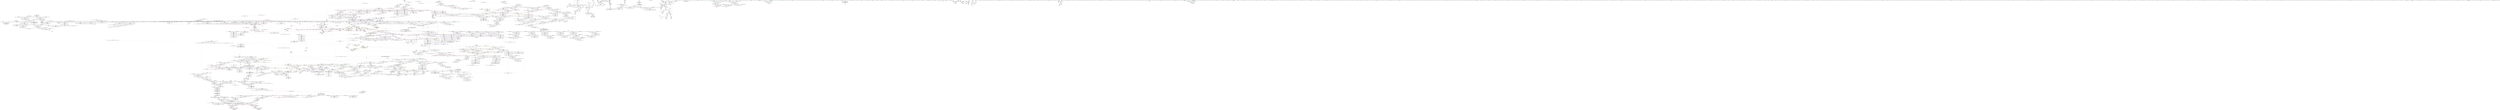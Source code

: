 digraph "SVFG" {
	label="SVFG";

	Node0x55b3299eb960 [shape=record,color=grey,label="{NodeID: 0\nNullPtr|{|<s59>189}}"];
	Node0x55b3299eb960 -> Node0x55b32a06ab80[style=solid];
	Node0x55b3299eb960 -> Node0x55b32a06ac80[style=solid];
	Node0x55b3299eb960 -> Node0x55b32a06ad50[style=solid];
	Node0x55b3299eb960 -> Node0x55b32a06ae20[style=solid];
	Node0x55b3299eb960 -> Node0x55b32a06aef0[style=solid];
	Node0x55b3299eb960 -> Node0x55b32a06afc0[style=solid];
	Node0x55b3299eb960 -> Node0x55b32a06b090[style=solid];
	Node0x55b3299eb960 -> Node0x55b32a06b160[style=solid];
	Node0x55b3299eb960 -> Node0x55b32a06b230[style=solid];
	Node0x55b3299eb960 -> Node0x55b32a06b300[style=solid];
	Node0x55b3299eb960 -> Node0x55b32a06b3d0[style=solid];
	Node0x55b3299eb960 -> Node0x55b32a06b4a0[style=solid];
	Node0x55b3299eb960 -> Node0x55b32a06b570[style=solid];
	Node0x55b3299eb960 -> Node0x55b32a06b640[style=solid];
	Node0x55b3299eb960 -> Node0x55b32a06b710[style=solid];
	Node0x55b3299eb960 -> Node0x55b32a06b7e0[style=solid];
	Node0x55b3299eb960 -> Node0x55b32a06b8b0[style=solid];
	Node0x55b3299eb960 -> Node0x55b32a06b980[style=solid];
	Node0x55b3299eb960 -> Node0x55b32a06ba50[style=solid];
	Node0x55b3299eb960 -> Node0x55b32a06bb20[style=solid];
	Node0x55b3299eb960 -> Node0x55b32a06bbf0[style=solid];
	Node0x55b3299eb960 -> Node0x55b32a06bcc0[style=solid];
	Node0x55b3299eb960 -> Node0x55b32a06bd90[style=solid];
	Node0x55b3299eb960 -> Node0x55b32a06be60[style=solid];
	Node0x55b3299eb960 -> Node0x55b32a06bf30[style=solid];
	Node0x55b3299eb960 -> Node0x55b32a06c000[style=solid];
	Node0x55b3299eb960 -> Node0x55b32a06c0d0[style=solid];
	Node0x55b3299eb960 -> Node0x55b32a06c1a0[style=solid];
	Node0x55b3299eb960 -> Node0x55b32a06c270[style=solid];
	Node0x55b3299eb960 -> Node0x55b32a06c340[style=solid];
	Node0x55b3299eb960 -> Node0x55b32a06c410[style=solid];
	Node0x55b3299eb960 -> Node0x55b32a06c4e0[style=solid];
	Node0x55b3299eb960 -> Node0x55b32a06c5b0[style=solid];
	Node0x55b3299eb960 -> Node0x55b32a06c680[style=solid];
	Node0x55b3299eb960 -> Node0x55b32a06c750[style=solid];
	Node0x55b3299eb960 -> Node0x55b32a06c820[style=solid];
	Node0x55b3299eb960 -> Node0x55b32a06c8f0[style=solid];
	Node0x55b3299eb960 -> Node0x55b32a06c9c0[style=solid];
	Node0x55b3299eb960 -> Node0x55b32a06ca90[style=solid];
	Node0x55b3299eb960 -> Node0x55b32a06cb60[style=solid];
	Node0x55b3299eb960 -> Node0x55b32a06cc30[style=solid];
	Node0x55b3299eb960 -> Node0x55b32a06cd00[style=solid];
	Node0x55b3299eb960 -> Node0x55b32a06cdd0[style=solid];
	Node0x55b3299eb960 -> Node0x55b32a06cea0[style=solid];
	Node0x55b3299eb960 -> Node0x55b32a06cf70[style=solid];
	Node0x55b3299eb960 -> Node0x55b32a06d040[style=solid];
	Node0x55b3299eb960 -> Node0x55b32a06d110[style=solid];
	Node0x55b3299eb960 -> Node0x55b32a06d1e0[style=solid];
	Node0x55b3299eb960 -> Node0x55b32a0aa9f0[style=solid];
	Node0x55b3299eb960 -> Node0x55b32a0ae230[style=solid];
	Node0x55b3299eb960 -> Node0x55b32a0b2f60[style=solid];
	Node0x55b3299eb960 -> Node0x55b32a0ea1d0[style=solid];
	Node0x55b3299eb960 -> Node0x55b32a0eac50[style=solid];
	Node0x55b3299eb960 -> Node0x55b32a0eb250[style=solid];
	Node0x55b3299eb960 -> Node0x55b32a0eb3d0[style=solid];
	Node0x55b3299eb960 -> Node0x55b32a0eb850[style=solid];
	Node0x55b3299eb960 -> Node0x55b32a0eb9d0[style=solid];
	Node0x55b3299eb960 -> Node0x55b32a0ebe50[style=solid];
	Node0x55b3299eb960 -> Node0x55b32a0ec150[style=solid];
	Node0x55b3299eb960:s59 -> Node0x55b32a221980[style=solid,color=red];
	Node0x55b32a06d1e0 [shape=record,color=black,label="{NodeID: 443\n2154\<--3\n\<--dummyVal\n_ZNSt8_Rb_treeINSt7__cxx1112basic_stringIcSt11char_traitsIcESaIcEEES5_St9_IdentityIS5_ESt4lessIS5_ESaIS5_EE17_M_construct_nodeIJS5_EEEvPSt13_Rb_tree_nodeIS5_EDpOT_\n|{<s0>188}}"];
	Node0x55b32a06d1e0:s0 -> Node0x55b32a226030[style=solid,color=red];
	Node0x55b32a213250 [shape=record,color=black,label="{NodeID: 3100\n145 = PHI()\n}"];
	Node0x55b32a213250 -> Node0x55b32a06d820[style=solid];
	Node0x55b32a07c7c0 [shape=record,color=red,label="{NodeID: 886\n470\<--435\n\<--ch\n_Z6getSubB5cxx11ii\n}"];
	Node0x55b32a07c7c0 -> Node0x55b32a0ad050[style=solid];
	Node0x55b32a0b2a80 [shape=record,color=blue,label="{NodeID: 1329\n1518\<--1533\n__y\<--call2\n_ZNSt8_Rb_treeINSt7__cxx1112basic_stringIcSt11char_traitsIcESaIcEEES5_St9_IdentityIS5_ESt4lessIS5_ESaIS5_EE24_M_get_insert_unique_posERKS5_\n}"];
	Node0x55b32a0b2a80 -> Node0x55b32a13c7d0[style=dashed];
	Node0x55b32a065470 [shape=record,color=green,label="{NodeID: 222\n1405\<--1406\nref.tmp3\<--ref.tmp3_field_insensitive\n_ZNSt8_Rb_treeINSt7__cxx1112basic_stringIcSt11char_traitsIcESaIcEEES5_St9_IdentityIS5_ESt4lessIS5_ESaIS5_EE16_M_insert_uniqueIS5_EESt4pairISt17_Rb_tree_iteratorIS5_EbEOT_\n|{|<s1>125}}"];
	Node0x55b32a065470 -> Node0x55b32a08d250[style=solid];
	Node0x55b32a065470:s1 -> Node0x55b32a225b10[style=solid,color=red];
	Node0x55b32a088e10 [shape=record,color=purple,label="{NodeID: 665\n658\<--657\n_M_header\<--this1\n_ZNSt15_Rb_tree_headerC2Ev\n}"];
	Node0x55b32a225660 [shape=record,color=black,label="{NodeID: 3322\n2038 = PHI(1692, )\n1st arg _ZNKSt8_Rb_treeINSt7__cxx1112basic_stringIcSt11char_traitsIcESaIcEEES5_St9_IdentityIS5_ESt4lessIS5_ESaIS5_EE11_Alloc_nodeclIS5_EEPSt13_Rb_tree_nodeIS5_EOT_ }"];
	Node0x55b32a225660 -> Node0x55b32a0b5e80[style=solid];
	Node0x55b32a0a7600 [shape=record,color=red,label="{NodeID: 1108\n2118\<--2102\n\<--__args.addr\n_ZNSt8_Rb_treeINSt7__cxx1112basic_stringIcSt11char_traitsIcESaIcEEES5_St9_IdentityIS5_ESt4lessIS5_ESaIS5_EE17_M_construct_nodeIJS5_EEEvPSt13_Rb_tree_nodeIS5_EDpOT_\n|{<s0>182}}"];
	Node0x55b32a0a7600:s0 -> Node0x55b32a220b80[style=solid,color=red];
	Node0x55b3299eb9f0 [shape=record,color=green,label="{NodeID: 1\n7\<--1\n__dso_handle\<--dummyObj\nGlob }"];
	Node0x55b32a06d2b0 [shape=record,color=black,label="{NodeID: 444\n92\<--12\nmain_ret\<--\nmain\n}"];
	Node0x55b32a2133b0 [shape=record,color=black,label="{NodeID: 3101\n276 = PHI(559, )\n}"];
	Node0x55b32a07c890 [shape=record,color=red,label="{NodeID: 887\n477\<--437\nnrvo.val\<--nrvo\n_Z6getSubB5cxx11ii\n}"];
	Node0x55b32a0b2b50 [shape=record,color=blue,label="{NodeID: 1330\n1520\<--1451\n__comp\<--\n_ZNSt8_Rb_treeINSt7__cxx1112basic_stringIcSt11char_traitsIcESaIcEEES5_St9_IdentityIS5_ESt4lessIS5_ESaIS5_EE24_M_get_insert_unique_posERKS5_\n}"];
	Node0x55b32a0b2b50 -> Node0x55b32a13ccd0[style=dashed];
	Node0x55b32a065540 [shape=record,color=green,label="{NodeID: 223\n1407\<--1408\nref.tmp7\<--ref.tmp7_field_insensitive\n_ZNSt8_Rb_treeINSt7__cxx1112basic_stringIcSt11char_traitsIcESaIcEEES5_St9_IdentityIS5_ESt4lessIS5_ESaIS5_EE16_M_insert_uniqueIS5_EESt4pairISt17_Rb_tree_iteratorIS5_EbEOT_\n|{|<s1>125}}"];
	Node0x55b32a065540 -> Node0x55b32a0b2260[style=solid];
	Node0x55b32a065540:s1 -> Node0x55b32a225c90[style=solid,color=red];
	Node0x55b32a088ee0 [shape=record,color=purple,label="{NodeID: 666\n659\<--657\n_M_header2\<--this1\n_ZNSt15_Rb_tree_headerC2Ev\n}"];
	Node0x55b32a225770 [shape=record,color=black,label="{NodeID: 3323\n1305 = PHI(1128, )\n0th arg _ZSt4swapISt4lessINSt7__cxx1112basic_stringIcSt11char_traitsIcESaIcEEEEENSt9enable_ifIXsr6__and_ISt6__not_ISt15__is_tuple_likeIT_EESt21is_move_constructibleISB_ESt18is_move_assignableISB_EEE5valueEvE4typeERSB_SK_ }"];
	Node0x55b32a225770 -> Node0x55b32a0b1560[style=solid];
	Node0x55b32a0a76d0 [shape=record,color=red,label="{NodeID: 1109\n2130\<--2104\nexn\<--exn.slot\n_ZNSt8_Rb_treeINSt7__cxx1112basic_stringIcSt11char_traitsIcESaIcEEES5_St9_IdentityIS5_ESt4lessIS5_ESaIS5_EE17_M_construct_nodeIJS5_EEEvPSt13_Rb_tree_nodeIS5_EDpOT_\n}"];
	Node0x55b32a00ff20 [shape=record,color=green,label="{NodeID: 2\n12\<--1\n\<--dummyObj\nCan only get source location for instruction, argument, global var or function.}"];
	Node0x55b32a06d380 [shape=record,color=black,label="{NodeID: 445\n18\<--16\n\<--f\nCan only get source location for instruction, argument, global var or function.}"];
	Node0x55b32a2134f0 [shape=record,color=black,label="{NodeID: 3102\n290 = PHI(500, )\n}"];
	Node0x55b32a2134f0 -> Node0x55b32a07bed0[style=solid];
	Node0x55b32a07c960 [shape=record,color=red,label="{NodeID: 888\n489\<--441\nexn\<--exn.slot\n_Z6getSubB5cxx11ii\n}"];
	Node0x55b32a0b2c20 [shape=record,color=blue,label="{NodeID: 1331\n1518\<--1541\n__y\<--\n_ZNSt8_Rb_treeINSt7__cxx1112basic_stringIcSt11char_traitsIcESaIcEEES5_St9_IdentityIS5_ESt4lessIS5_ESaIS5_EE24_M_get_insert_unique_posERKS5_\n}"];
	Node0x55b32a0b2c20 -> Node0x55b32a13c7d0[style=dashed];
	Node0x55b32a065610 [shape=record,color=green,label="{NodeID: 224\n1409\<--1410\nref.tmp8\<--ref.tmp8_field_insensitive\n_ZNSt8_Rb_treeINSt7__cxx1112basic_stringIcSt11char_traitsIcESaIcEEES5_St9_IdentityIS5_ESt4lessIS5_ESaIS5_EE16_M_insert_uniqueIS5_EESt4pairISt17_Rb_tree_iteratorIS5_EbEOT_\n|{<s0>126|<s1>127}}"];
	Node0x55b32a065610:s0 -> Node0x55b32a2266f0[style=solid,color=red];
	Node0x55b32a065610:s1 -> Node0x55b32a225b10[style=solid,color=red];
	Node0x55b32a088fb0 [shape=record,color=purple,label="{NodeID: 667\n660\<--657\n_M_color\<--this1\n_ZNSt15_Rb_tree_headerC2Ev\n}"];
	Node0x55b32a088fb0 -> Node0x55b32a0adfc0[style=solid];
	Node0x55b32a225880 [shape=record,color=black,label="{NodeID: 3324\n1306 = PHI(1132, )\n1st arg _ZSt4swapISt4lessINSt7__cxx1112basic_stringIcSt11char_traitsIcESaIcEEEEENSt9enable_ifIXsr6__and_ISt6__not_ISt15__is_tuple_likeIT_EESt21is_move_constructibleISB_ESt18is_move_assignableISB_EEE5valueEvE4typeERSB_SK_ }"];
	Node0x55b32a225880 -> Node0x55b32a0b1630[style=solid];
	Node0x55b32a0a77a0 [shape=record,color=red,label="{NodeID: 1110\n2148\<--2104\nexn7\<--exn.slot\n_ZNSt8_Rb_treeINSt7__cxx1112basic_stringIcSt11char_traitsIcESaIcEEES5_St9_IdentityIS5_ESt4lessIS5_ESaIS5_EE17_M_construct_nodeIJS5_EEEvPSt13_Rb_tree_nodeIS5_EDpOT_\n}"];
	Node0x55b32a05cbb0 [shape=record,color=green,label="{NodeID: 3\n23\<--1\n.str\<--dummyObj\nGlob }"];
	Node0x55b32a06d480 [shape=record,color=black,label="{NodeID: 446\n42\<--43\n\<--_ZNSt8ios_base4InitD1Ev\nCan only get source location for instruction, argument, global var or function.}"];
	Node0x55b32a2136c0 [shape=record,color=black,label="{NodeID: 3103\n41 = PHI()\n}"];
	Node0x55b32a07ca30 [shape=record,color=red,label="{NodeID: 889\n490\<--443\nsel\<--ehselector.slot\n_Z6getSubB5cxx11ii\n}"];
	Node0x55b32a1716e0 [shape=record,color=yellow,style=double,label="{NodeID: 2439\n2V_1 = ENCHI(MR_2V_0)\npts\{100000 100001 100002 100003 100004 980000 980001 980002 980003 980004 \}\nFun[_ZNSt8_Rb_treeINSt7__cxx1112basic_stringIcSt11char_traitsIcESaIcEEES5_St9_IdentityIS5_ESt4lessIS5_ESaIS5_EE13_Rb_tree_implIS9_Lb1EEC2Ev]|{<s0>52|<s1>52}}"];
	Node0x55b32a1716e0:s0 -> Node0x55b32a0adfc0[style=dashed,color=red];
	Node0x55b32a1716e0:s1 -> Node0x55b32a17aca0[style=dashed,color=red];
	Node0x55b32a0b2cf0 [shape=record,color=blue,label="{NodeID: 1332\n1520\<--1554\n__comp\<--frombool\n_ZNSt8_Rb_treeINSt7__cxx1112basic_stringIcSt11char_traitsIcESaIcEEES5_St9_IdentityIS5_ESt4lessIS5_ESaIS5_EE24_M_get_insert_unique_posERKS5_\n}"];
	Node0x55b32a0b2cf0 -> Node0x55b32a0a3840[style=dashed];
	Node0x55b32a0b2cf0 -> Node0x55b32a13ccd0[style=dashed];
	Node0x55b32a0656e0 [shape=record,color=green,label="{NodeID: 225\n1411\<--1412\nref.tmp10\<--ref.tmp10_field_insensitive\n_ZNSt8_Rb_treeINSt7__cxx1112basic_stringIcSt11char_traitsIcESaIcEEES5_St9_IdentityIS5_ESt4lessIS5_ESaIS5_EE16_M_insert_uniqueIS5_EESt4pairISt17_Rb_tree_iteratorIS5_EbEOT_\n|{|<s1>127}}"];
	Node0x55b32a0656e0 -> Node0x55b32a0b2330[style=solid];
	Node0x55b32a0656e0:s1 -> Node0x55b32a225c90[style=solid,color=red];
	Node0x55b32a089080 [shape=record,color=purple,label="{NodeID: 668\n683\<--682\n_M_header\<--this1\n_ZNSt15_Rb_tree_header8_M_resetEv\n}"];
	Node0x55b32a225990 [shape=record,color=black,label="{NodeID: 3325\n1732 = PHI(1393, 1393, )\n0th arg _ZNSt4pairISt17_Rb_tree_iteratorINSt7__cxx1112basic_stringIcSt11char_traitsIcESaIcEEEEbEC2IS7_bLb1EEEOT_OT0_ }"];
	Node0x55b32a225990 -> Node0x55b32a0b3e00[style=solid];
	Node0x55b32a0a7870 [shape=record,color=red,label="{NodeID: 1111\n2149\<--2106\nsel\<--ehselector.slot\n_ZNSt8_Rb_treeINSt7__cxx1112basic_stringIcSt11char_traitsIcESaIcEEES5_St9_IdentityIS5_ESt4lessIS5_ESaIS5_EE17_M_construct_nodeIJS5_EEEvPSt13_Rb_tree_nodeIS5_EDpOT_\n}"];
	Node0x55b32a05cc40 [shape=record,color=green,label="{NodeID: 4\n25\<--1\n.str.2\<--dummyObj\nGlob }"];
	Node0x55b32a06d580 [shape=record,color=black,label="{NodeID: 447\n64\<--65\n\<--_ZNSt3setINSt7__cxx1112basic_stringIcSt11char_traitsIcESaIcEEESt4lessIS5_ESaIS5_EED2Ev\nCan only get source location for instruction, argument, global var or function.}"];
	Node0x55b32a213790 [shape=record,color=black,label="{NodeID: 3104\n63 = PHI()\n}"];
	Node0x55b32a07cb00 [shape=record,color=red,label="{NodeID: 890\n450\<--449\n\<--arrayidx\n_Z6getSubB5cxx11ii\n}"];
	Node0x55b32a07cb00 -> Node0x55b32a0acde0[style=solid];
	Node0x55b32a0b2dc0 [shape=record,color=blue,label="{NodeID: 1333\n1516\<--1567\n__x\<--cond\n_ZNSt8_Rb_treeINSt7__cxx1112basic_stringIcSt11char_traitsIcESaIcEEES5_St9_IdentityIS5_ESt4lessIS5_ESaIS5_EE24_M_get_insert_unique_posERKS5_\n}"];
	Node0x55b32a0b2dc0 -> Node0x55b32a13c300[style=dashed];
	Node0x55b32a0657b0 [shape=record,color=green,label="{NodeID: 226\n1418\<--1419\n_ZNKSt9_IdentityINSt7__cxx1112basic_stringIcSt11char_traitsIcESaIcEEEEclERS5_\<--_ZNKSt9_IdentityINSt7__cxx1112basic_stringIcSt11char_traitsIcESaIcEEEEclERS5__field_insensitive\n}"];
	Node0x55b32a089150 [shape=record,color=purple,label="{NodeID: 669\n684\<--682\n_M_parent\<--this1\n_ZNSt15_Rb_tree_header8_M_resetEv\n}"];
	Node0x55b32a089150 -> Node0x55b32a0ae230[style=solid];
	Node0x55b32a225b10 [shape=record,color=black,label="{NodeID: 3326\n1733 = PHI(1405, 1409, )\n1st arg _ZNSt4pairISt17_Rb_tree_iteratorINSt7__cxx1112basic_stringIcSt11char_traitsIcESaIcEEEEbEC2IS7_bLb1EEEOT_OT0_ }"];
	Node0x55b32a225b10 -> Node0x55b32a0b3ed0[style=solid];
	Node0x55b32a0a7940 [shape=record,color=red,label="{NodeID: 1112\n2168\<--2162\n\<--__a.addr\n_ZNSt16allocator_traitsISaISt13_Rb_tree_nodeINSt7__cxx1112basic_stringIcSt11char_traitsIcESaIcEEEEEE8allocateERS8_m\n}"];
	Node0x55b32a0a7940 -> Node0x55b32a084ef0[style=solid];
	Node0x55b32a05d040 [shape=record,color=green,label="{NodeID: 5\n27\<--1\n.str.3\<--dummyObj\nGlob }"];
	Node0x55b32a06d680 [shape=record,color=black,label="{NodeID: 448\n158\<--97\n\<--ref.tmp\nmain\n}"];
	Node0x55b32a213860 [shape=record,color=black,label="{NodeID: 3105\n1224 = PHI(1340, )\n}"];
	Node0x55b32a213860 -> Node0x55b32a0a12e0[style=solid];
	Node0x55b32a07cbd0 [shape=record,color=red,label="{NodeID: 891\n523\<--503\n\<--retval\n_ZSt3minIiERKT_S2_S2_\n}"];
	Node0x55b32a07cbd0 -> Node0x55b32a07eb00[style=solid];
	Node0x55b32a0b2e90 [shape=record,color=blue,label="{NodeID: 1334\n1578\<--1575\ncoerce.dive\<--call8\n_ZNSt8_Rb_treeINSt7__cxx1112basic_stringIcSt11char_traitsIcESaIcEEES5_St9_IdentityIS5_ESt4lessIS5_ESaIS5_EE24_M_get_insert_unique_posERKS5_\n|{|<s1>139}}"];
	Node0x55b32a0b2e90 -> Node0x55b32a149f90[style=dashed];
	Node0x55b32a0b2e90:s1 -> Node0x55b32a17e830[style=dashed,color=red];
	Node0x55b32a0658b0 [shape=record,color=green,label="{NodeID: 227\n1421\<--1422\n_ZNSt8_Rb_treeINSt7__cxx1112basic_stringIcSt11char_traitsIcESaIcEEES5_St9_IdentityIS5_ESt4lessIS5_ESaIS5_EE24_M_get_insert_unique_posERKS5_\<--_ZNSt8_Rb_treeINSt7__cxx1112basic_stringIcSt11char_traitsIcESaIcEEES5_St9_IdentityIS5_ESt4lessIS5_ESaIS5_EE24_M_get_insert_unique_posERKS5__field_insensitive\n}"];
	Node0x55b32a089220 [shape=record,color=purple,label="{NodeID: 670\n686\<--682\n_M_header2\<--this1\n_ZNSt15_Rb_tree_header8_M_resetEv\n}"];
	Node0x55b32a089220 -> Node0x55b32a0ae300[style=solid];
	Node0x55b32a225c90 [shape=record,color=black,label="{NodeID: 3327\n1734 = PHI(1407, 1411, )\n2nd arg _ZNSt4pairISt17_Rb_tree_iteratorINSt7__cxx1112basic_stringIcSt11char_traitsIcESaIcEEEEbEC2IS7_bLb1EEEOT_OT0_ }"];
	Node0x55b32a225c90 -> Node0x55b32a0b3fa0[style=solid];
	Node0x55b32a0a7a10 [shape=record,color=red,label="{NodeID: 1113\n2170\<--2164\n\<--__n.addr\n_ZNSt16allocator_traitsISaISt13_Rb_tree_nodeINSt7__cxx1112basic_stringIcSt11char_traitsIcESaIcEEEEEE8allocateERS8_m\n|{<s0>189}}"];
	Node0x55b32a0a7a10:s0 -> Node0x55b32a221870[style=solid,color=red];
	Node0x55b32a05d100 [shape=record,color=green,label="{NodeID: 6\n30\<--1\n\<--dummyObj\nCan only get source location for instruction, argument, global var or function.}"];
	Node0x55b32a06d750 [shape=record,color=black,label="{NodeID: 449\n187\<--109\n\<--coerce\nmain\n}"];
	Node0x55b32a06d750 -> Node0x55b32a088110[style=solid];
	Node0x55b32a06d750 -> Node0x55b32a0881e0[style=solid];
	Node0x55b32a213a00 [shape=record,color=black,label="{NodeID: 3106\n1230 = PHI(1340, )\n}"];
	Node0x55b32a213a00 -> Node0x55b32a0a13b0[style=solid];
	Node0x55b32a07cca0 [shape=record,color=red,label="{NodeID: 892\n513\<--505\n\<--__a.addr\n_ZSt3minIiERKT_S2_S2_\n}"];
	Node0x55b32a07cca0 -> Node0x55b32a07d0b0[style=solid];
	Node0x55b32a16a340 [shape=record,color=yellow,style=double,label="{NodeID: 2442\n2V_1 = ENCHI(MR_2V_0)\npts\{100000 100001 100002 100003 100004 980000 980001 980002 980003 980004 \}\nFun[_ZNSt3setINSt7__cxx1112basic_stringIcSt11char_traitsIcESaIcEEESt4lessIS5_ESaIS5_EE4swapERS9_]|{<s0>30|<s1>30|<s2>30|<s3>30}}"];
	Node0x55b32a16a340:s0 -> Node0x55b32a176f50[style=dashed,color=red];
	Node0x55b32a16a340:s1 -> Node0x55b32a177060[style=dashed,color=red];
	Node0x55b32a16a340:s2 -> Node0x55b32a177170[style=dashed,color=red];
	Node0x55b32a16a340:s3 -> Node0x55b32a177280[style=dashed,color=red];
	Node0x55b32a0b2f60 [shape=record,color=blue, style = dotted,label="{NodeID: 1335\n1526\<--3\nref.tmp20\<--dummyVal\n_ZNSt8_Rb_treeINSt7__cxx1112basic_stringIcSt11char_traitsIcESaIcEEES5_St9_IdentityIS5_ESt4lessIS5_ESaIS5_EE24_M_get_insert_unique_posERKS5_\n|{|<s1>145}}"];
	Node0x55b32a0b2f60 -> Node0x55b32a149590[style=dashed];
	Node0x55b32a0b2f60:s1 -> Node0x55b32a16bdc0[style=dashed,color=red];
	Node0x55b32a0659b0 [shape=record,color=green,label="{NodeID: 228\n1435\<--1436\n_ZNSt8_Rb_treeINSt7__cxx1112basic_stringIcSt11char_traitsIcESaIcEEES5_St9_IdentityIS5_ESt4lessIS5_ESaIS5_EE11_Alloc_nodeC2ERSB_\<--_ZNSt8_Rb_treeINSt7__cxx1112basic_stringIcSt11char_traitsIcESaIcEEES5_St9_IdentityIS5_ESt4lessIS5_ESaIS5_EE11_Alloc_nodeC2ERSB__field_insensitive\n}"];
	Node0x55b32a0892f0 [shape=record,color=purple,label="{NodeID: 671\n687\<--682\n_M_header3\<--this1\n_ZNSt15_Rb_tree_header8_M_resetEv\n}"];
	Node0x55b32a225e10 [shape=record,color=black,label="{NodeID: 3328\n1028 = PHI(383, )\n0th arg _ZNSt8_Rb_treeINSt7__cxx1112basic_stringIcSt11char_traitsIcESaIcEEES5_St9_IdentityIS5_ESt4lessIS5_ESaIS5_EE4swapERSB_ }"];
	Node0x55b32a225e10 -> Node0x55b32a0b0040[style=solid];
	Node0x55b32a0a7ae0 [shape=record,color=red,label="{NodeID: 1114\n2188\<--2179\nthis1\<--this.addr\n_ZN9__gnu_cxx13new_allocatorISt13_Rb_tree_nodeINSt7__cxx1112basic_stringIcSt11char_traitsIcESaIcEEEEE8allocateEmPKv\n|{<s0>190}}"];
	Node0x55b32a0a7ae0:s0 -> Node0x55b32a221f10[style=solid,color=red];
	Node0x55b32a05d1c0 [shape=record,color=green,label="{NodeID: 7\n135\<--1\n\<--dummyObj\nCan only get source location for instruction, argument, global var or function.}"];
	Node0x55b32a06d820 [shape=record,color=black,label="{NodeID: 450\n148\<--145\nconv\<--call2\nmain\n}"];
	Node0x55b32a06d820 -> Node0x55b32a0aae30[style=solid];
	Node0x55b32a213b40 [shape=record,color=black,label="{NodeID: 3107\n1234 = PHI(1340, )\n}"];
	Node0x55b32a213b40 -> Node0x55b32a0a1480[style=solid];
	Node0x55b32a07cd70 [shape=record,color=red,label="{NodeID: 893\n520\<--505\n\<--__a.addr\n_ZSt3minIiERKT_S2_S2_\n}"];
	Node0x55b32a07cd70 -> Node0x55b32a0ad600[style=solid];
	Node0x55b32a0b3030 [shape=record,color=blue,label="{NodeID: 1336\n1618\<--1616\nthis.addr\<--this\n_ZNKSt9_IdentityINSt7__cxx1112basic_stringIcSt11char_traitsIcESaIcEEEEclERS5_\n}"];
	Node0x55b32a0b3030 -> Node0x55b32a0a3b80[style=dashed];
	Node0x55b32a065ab0 [shape=record,color=green,label="{NodeID: 229\n1443\<--1444\n_ZSt7forwardINSt7__cxx1112basic_stringIcSt11char_traitsIcESaIcEEEEOT_RNSt16remove_referenceIS6_E4typeE\<--_ZSt7forwardINSt7__cxx1112basic_stringIcSt11char_traitsIcESaIcEEEEOT_RNSt16remove_referenceIS6_E4typeE_field_insensitive\n}"];
	Node0x55b32a0893c0 [shape=record,color=purple,label="{NodeID: 672\n688\<--682\n_M_left\<--this1\n_ZNSt15_Rb_tree_header8_M_resetEv\n}"];
	Node0x55b32a0893c0 -> Node0x55b32a0ae300[style=solid];
	Node0x55b32a225f20 [shape=record,color=black,label="{NodeID: 3329\n1029 = PHI(385, )\n1st arg _ZNSt8_Rb_treeINSt7__cxx1112basic_stringIcSt11char_traitsIcESaIcEEES5_St9_IdentityIS5_ESt4lessIS5_ESaIS5_EE4swapERSB_ }"];
	Node0x55b32a225f20 -> Node0x55b32a0b0110[style=solid];
	Node0x55b32a0a7bb0 [shape=record,color=red,label="{NodeID: 1115\n2189\<--2181\n\<--__n.addr\n_ZN9__gnu_cxx13new_allocatorISt13_Rb_tree_nodeINSt7__cxx1112basic_stringIcSt11char_traitsIcESaIcEEEEE8allocateEmPKv\n}"];
	Node0x55b32a0a7bb0 -> Node0x55b32a0ec2d0[style=solid];
	Node0x55b32a05da30 [shape=record,color=green,label="{NodeID: 8\n151\<--1\n\<--dummyObj\nCan only get source location for instruction, argument, global var or function.}"];
	Node0x55b32a06d8f0 [shape=record,color=black,label="{NodeID: 451\n211\<--210\nidxprom\<--add\nmain\n}"];
	Node0x55b32a213c80 [shape=record,color=black,label="{NodeID: 3108\n184 = PHI(390, )\n}"];
	Node0x55b32a07ce40 [shape=record,color=red,label="{NodeID: 894\n511\<--507\n\<--__b.addr\n_ZSt3minIiERKT_S2_S2_\n}"];
	Node0x55b32a07ce40 -> Node0x55b32a07cfe0[style=solid];
	Node0x55b32a0b3100 [shape=record,color=blue,label="{NodeID: 1337\n1620\<--1617\n__x.addr\<--__x\n_ZNKSt9_IdentityINSt7__cxx1112basic_stringIcSt11char_traitsIcESaIcEEEEclERS5_\n}"];
	Node0x55b32a0b3100 -> Node0x55b32a0a3c50[style=dashed];
	Node0x55b32a06e1c0 [shape=record,color=green,label="{NodeID: 230\n1446\<--1447\n_ZNSt8_Rb_treeINSt7__cxx1112basic_stringIcSt11char_traitsIcESaIcEEES5_St9_IdentityIS5_ESt4lessIS5_ESaIS5_EE10_M_insert_IS5_NSB_11_Alloc_nodeEEESt17_Rb_tree_iteratorIS5_EPSt18_Rb_tree_node_baseSH_OT_RT0_\<--_ZNSt8_Rb_treeINSt7__cxx1112basic_stringIcSt11char_traitsIcESaIcEEES5_St9_IdentityIS5_ESt4lessIS5_ESaIS5_EE10_M_insert_IS5_NSB_11_Alloc_nodeEEESt17_Rb_tree_iteratorIS5_EPSt18_Rb_tree_node_baseSH_OT_RT0__field_insensitive\n}"];
	Node0x55b32a089490 [shape=record,color=purple,label="{NodeID: 673\n690\<--682\n_M_header4\<--this1\n_ZNSt15_Rb_tree_header8_M_resetEv\n}"];
	Node0x55b32a089490 -> Node0x55b32a0ae3d0[style=solid];
	Node0x55b32a226030 [shape=record,color=black,label="{NodeID: 3330\n698 = PHI(593, 667, 738, 865, 886, 1144, 1952, 2154, )\n0th arg __clang_call_terminate }"];
	Node0x55b32a0a7c80 [shape=record,color=red,label="{NodeID: 1116\n2199\<--2181\n\<--__n.addr\n_ZN9__gnu_cxx13new_allocatorISt13_Rb_tree_nodeINSt7__cxx1112basic_stringIcSt11char_traitsIcESaIcEEEEE8allocateEmPKv\n}"];
	Node0x55b32a0a7c80 -> Node0x55b32a0e9d50[style=solid];
	Node0x55b32a05daf0 [shape=record,color=green,label="{NodeID: 9\n152\<--1\n\<--dummyObj\nCan only get source location for instruction, argument, global var or function.}"];
	Node0x55b32a06d9c0 [shape=record,color=black,label="{NodeID: 452\n214\<--213\nidxprom12\<--\nmain\n}"];
	Node0x55b32a213d90 [shape=record,color=black,label="{NodeID: 3109\n219 = PHI(500, )\n}"];
	Node0x55b32a213d90 -> Node0x55b32a07bd30[style=solid];
	Node0x55b32a07cf10 [shape=record,color=red,label="{NodeID: 895\n517\<--507\n\<--__b.addr\n_ZSt3minIiERKT_S2_S2_\n}"];
	Node0x55b32a07cf10 -> Node0x55b32a0ad530[style=solid];
	Node0x55b32a0b31d0 [shape=record,color=blue,label="{NodeID: 1338\n1630\<--1628\nthis.addr\<--this\n_ZNSt8_Rb_treeINSt7__cxx1112basic_stringIcSt11char_traitsIcESaIcEEES5_St9_IdentityIS5_ESt4lessIS5_ESaIS5_EE11_Alloc_nodeC2ERSB_\n}"];
	Node0x55b32a0b31d0 -> Node0x55b32a0a3d20[style=dashed];
	Node0x55b32a06e2c0 [shape=record,color=green,label="{NodeID: 231\n1453\<--1454\n_ZNSt4pairISt17_Rb_tree_iteratorINSt7__cxx1112basic_stringIcSt11char_traitsIcESaIcEEEEbEC2IS7_bLb1EEEOT_OT0_\<--_ZNSt4pairISt17_Rb_tree_iteratorINSt7__cxx1112basic_stringIcSt11char_traitsIcESaIcEEEEbEC2IS7_bLb1EEEOT_OT0__field_insensitive\n}"];
	Node0x55b32a089560 [shape=record,color=purple,label="{NodeID: 674\n691\<--682\n_M_header5\<--this1\n_ZNSt15_Rb_tree_header8_M_resetEv\n}"];
	Node0x55b32a2266f0 [shape=record,color=black,label="{NodeID: 3331\n1768 = PHI(1409, 1522, 1647, 1835, )\n0th arg _ZNSt17_Rb_tree_iteratorINSt7__cxx1112basic_stringIcSt11char_traitsIcESaIcEEEEC2EPSt18_Rb_tree_node_base }"];
	Node0x55b32a2266f0 -> Node0x55b32a0b4210[style=solid];
	Node0x55b32a0a7d50 [shape=record,color=red,label="{NodeID: 1117\n2213\<--2210\nthis1\<--this.addr\n_ZNK9__gnu_cxx13new_allocatorISt13_Rb_tree_nodeINSt7__cxx1112basic_stringIcSt11char_traitsIcESaIcEEEEE8max_sizeEv\n}"];
	Node0x55b32a05dbf0 [shape=record,color=green,label="{NodeID: 10\n153\<--1\n\<--dummyObj\nCan only get source location for instruction, argument, global var or function.}"];
	Node0x55b32a06da90 [shape=record,color=black,label="{NodeID: 453\n225\<--224\nidxprom17\<--add16\nmain\n}"];
	Node0x55b32a213f00 [shape=record,color=black,label="{NodeID: 3110\n251 = PHI(525, )\n}"];
	Node0x55b32a213f00 -> Node0x55b32a0ea950[style=solid];
	Node0x55b32a07cfe0 [shape=record,color=red,label="{NodeID: 896\n512\<--511\n\<--\n_ZSt3minIiERKT_S2_S2_\n}"];
	Node0x55b32a07cfe0 -> Node0x55b32a0ebb50[style=solid];
	Node0x55b32a0b32a0 [shape=record,color=blue,label="{NodeID: 1339\n1632\<--1629\n__t.addr\<--__t\n_ZNSt8_Rb_treeINSt7__cxx1112basic_stringIcSt11char_traitsIcESaIcEEES5_St9_IdentityIS5_ESt4lessIS5_ESaIS5_EE11_Alloc_nodeC2ERSB_\n}"];
	Node0x55b32a0b32a0 -> Node0x55b32a0a3df0[style=dashed];
	Node0x55b32a06e3c0 [shape=record,color=green,label="{NodeID: 232\n1459\<--1460\n_ZNSt17_Rb_tree_iteratorINSt7__cxx1112basic_stringIcSt11char_traitsIcESaIcEEEEC2EPSt18_Rb_tree_node_base\<--_ZNSt17_Rb_tree_iteratorINSt7__cxx1112basic_stringIcSt11char_traitsIcESaIcEEEEC2EPSt18_Rb_tree_node_base_field_insensitive\n}"];
	Node0x55b32a089630 [shape=record,color=purple,label="{NodeID: 675\n692\<--682\n_M_right\<--this1\n_ZNSt15_Rb_tree_header8_M_resetEv\n}"];
	Node0x55b32a089630 -> Node0x55b32a0ae3d0[style=solid];
	Node0x55b32a2268c0 [shape=record,color=black,label="{NodeID: 3332\n1769 = PHI(1457, 1570, 1719, 1847, )\n1st arg _ZNSt17_Rb_tree_iteratorINSt7__cxx1112basic_stringIcSt11char_traitsIcESaIcEEEEC2EPSt18_Rb_tree_node_base }"];
	Node0x55b32a2268c0 -> Node0x55b32a0b42e0[style=solid];
	Node0x55b32a0a7e20 [shape=record,color=red,label="{NodeID: 1118\n2232\<--2223\n\<--__a.addr\n_ZNSt16allocator_traitsISaISt13_Rb_tree_nodeINSt7__cxx1112basic_stringIcSt11char_traitsIcESaIcEEEEEE9constructIS6_JS6_EEEvRS8_PT_DpOT0_\n}"];
	Node0x55b32a0a7e20 -> Node0x55b32a085300[style=solid];
	Node0x55b32a05dcf0 [shape=record,color=green,label="{NodeID: 11\n160\<--1\n\<--dummyObj\nCan only get source location for instruction, argument, global var or function.}"];
	Node0x55b32a06db60 [shape=record,color=black,label="{NodeID: 454\n281\<--280\nidxprom34\<--\nmain\n}"];
	Node0x55b32a214040 [shape=record,color=black,label="{NodeID: 3111\n348 = PHI()\n}"];
	Node0x55b32a07d0b0 [shape=record,color=red,label="{NodeID: 897\n514\<--513\n\<--\n_ZSt3minIiERKT_S2_S2_\n}"];
	Node0x55b32a07d0b0 -> Node0x55b32a0ebb50[style=solid];
	Node0x55b32a0b3370 [shape=record,color=blue,label="{NodeID: 1340\n1637\<--1638\n_M_t\<--\n_ZNSt8_Rb_treeINSt7__cxx1112basic_stringIcSt11char_traitsIcESaIcEEES5_St9_IdentityIS5_ESt4lessIS5_ESaIS5_EE11_Alloc_nodeC2ERSB_\n|{<s0>122}}"];
	Node0x55b32a0b3370:s0 -> Node0x55b32a15bad0[style=dashed,color=blue];
	Node0x55b32a06e4c0 [shape=record,color=green,label="{NodeID: 233\n1469\<--1470\n__t.addr\<--__t.addr_field_insensitive\n_ZSt4moveIRNSt7__cxx1112basic_stringIcSt11char_traitsIcESaIcEEEEONSt16remove_referenceIT_E4typeEOS8_\n}"];
	Node0x55b32a06e4c0 -> Node0x55b32a0a2ce0[style=solid];
	Node0x55b32a06e4c0 -> Node0x55b32a0b2400[style=solid];
	Node0x55b32a089700 [shape=record,color=purple,label="{NodeID: 676\n694\<--682\n_M_node_count\<--this1\n_ZNSt15_Rb_tree_header8_M_resetEv\n}"];
	Node0x55b32a089700 -> Node0x55b32a0ae4a0[style=solid];
	Node0x55b32a226a90 [shape=record,color=black,label="{NodeID: 3333\n2296 = PHI(1489, )\n0th arg _ZNSt23_Rb_tree_const_iteratorINSt7__cxx1112basic_stringIcSt11char_traitsIcESaIcEEEEC2ERKSt17_Rb_tree_iteratorIS5_E }"];
	Node0x55b32a226a90 -> Node0x55b32a0b7470[style=solid];
	Node0x55b32a0a7ef0 [shape=record,color=red,label="{NodeID: 1119\n2234\<--2225\n\<--__p.addr\n_ZNSt16allocator_traitsISaISt13_Rb_tree_nodeINSt7__cxx1112basic_stringIcSt11char_traitsIcESaIcEEEEEE9constructIS6_JS6_EEEvRS8_PT_DpOT0_\n|{<s0>194}}"];
	Node0x55b32a0a7ef0:s0 -> Node0x55b32a227be0[style=solid,color=red];
	Node0x55b32a05ddf0 [shape=record,color=green,label="{NodeID: 12\n161\<--1\n\<--dummyObj\nCan only get source location for instruction, argument, global var or function.}"];
	Node0x55b32a06dc30 [shape=record,color=black,label="{NodeID: 455\n284\<--283\nidxprom37\<--\nmain\n}"];
	Node0x55b32a214110 [shape=record,color=black,label="{NodeID: 3112\n699 = PHI()\n}"];
	Node0x55b32a07d180 [shape=record,color=red,label="{NodeID: 898\n538\<--528\nthis1\<--this.addr\n_ZNKSt3setINSt7__cxx1112basic_stringIcSt11char_traitsIcESaIcEEESt4lessIS5_ESaIS5_EE5countERKS5_\n}"];
	Node0x55b32a07d180 -> Node0x55b32a088a00[style=solid];
	Node0x55b32a07d180 -> Node0x55b32a088ad0[style=solid];
	Node0x55b32a0b3440 [shape=record,color=blue,label="{NodeID: 1341\n1649\<--1642\nthis.addr\<--this\n_ZNSt8_Rb_treeINSt7__cxx1112basic_stringIcSt11char_traitsIcESaIcEEES5_St9_IdentityIS5_ESt4lessIS5_ESaIS5_EE10_M_insert_IS5_NSB_11_Alloc_nodeEEESt17_Rb_tree_iteratorIS5_EPSt18_Rb_tree_node_baseSH_OT_RT0_\n}"];
	Node0x55b32a0b3440 -> Node0x55b32a0a3ec0[style=dashed];
	Node0x55b32a06e590 [shape=record,color=green,label="{NodeID: 234\n1478\<--1479\nthis.addr\<--this.addr_field_insensitive\n_ZNSt4pairISt23_Rb_tree_const_iteratorINSt7__cxx1112basic_stringIcSt11char_traitsIcESaIcEEEEbEC2IRSt17_Rb_tree_iteratorIS6_ERbLb1EEEOT_OT0_\n}"];
	Node0x55b32a06e590 -> Node0x55b32a0a2db0[style=solid];
	Node0x55b32a06e590 -> Node0x55b32a0b24d0[style=solid];
	Node0x55b32a0897d0 [shape=record,color=purple,label="{NodeID: 677\n725\<--718\n_M_impl\<--this1\n_ZNSt8_Rb_treeINSt7__cxx1112basic_stringIcSt11char_traitsIcESaIcEEES5_St9_IdentityIS5_ESt4lessIS5_ESaIS5_EED2Ev\n|{<s0>60}}"];
	Node0x55b32a0897d0:s0 -> Node0x55b32a21ef40[style=solid,color=red];
	Node0x55b32a226ba0 [shape=record,color=black,label="{NodeID: 3334\n2297 = PHI(1491, )\n1st arg _ZNSt23_Rb_tree_const_iteratorINSt7__cxx1112basic_stringIcSt11char_traitsIcESaIcEEEEC2ERKSt17_Rb_tree_iteratorIS5_E }"];
	Node0x55b32a226ba0 -> Node0x55b32a0b7540[style=solid];
	Node0x55b32a0a7fc0 [shape=record,color=red,label="{NodeID: 1120\n2235\<--2227\n\<--__args.addr\n_ZNSt16allocator_traitsISaISt13_Rb_tree_nodeINSt7__cxx1112basic_stringIcSt11char_traitsIcESaIcEEEEEE9constructIS6_JS6_EEEvRS8_PT_DpOT0_\n|{<s0>193}}"];
	Node0x55b32a0a7fc0:s0 -> Node0x55b32a220b80[style=solid,color=red];
	Node0x55b32a05def0 [shape=record,color=green,label="{NodeID: 13\n255\<--1\n\<--dummyObj\nCan only get source location for instruction, argument, global var or function.}"];
	Node0x55b32a06dd00 [shape=record,color=black,label="{NodeID: 456\n293\<--292\nidxprom43\<--\nmain\n}"];
	Node0x55b32a2141e0 [shape=record,color=black,label="{NodeID: 3113\n719 = PHI(777, )\n|{<s0>59}}"];
	Node0x55b32a2141e0:s0 -> Node0x55b32a222b10[style=solid,color=red];
	Node0x55b32a07d250 [shape=record,color=red,label="{NodeID: 899\n540\<--530\n\<--__x.addr\n_ZNKSt3setINSt7__cxx1112basic_stringIcSt11char_traitsIcESaIcEEESt4lessIS5_ESaIS5_EE5countERKS5_\n|{<s0>39}}"];
	Node0x55b32a07d250:s0 -> Node0x55b32a228ab0[style=solid,color=red];
	Node0x55b32a0b3510 [shape=record,color=blue,label="{NodeID: 1342\n1651\<--1643\n__x.addr\<--__x\n_ZNSt8_Rb_treeINSt7__cxx1112basic_stringIcSt11char_traitsIcESaIcEEES5_St9_IdentityIS5_ESt4lessIS5_ESaIS5_EE10_M_insert_IS5_NSB_11_Alloc_nodeEEESt17_Rb_tree_iteratorIS5_EPSt18_Rb_tree_node_baseSH_OT_RT0_\n}"];
	Node0x55b32a0b3510 -> Node0x55b32a0a3f90[style=dashed];
	Node0x55b32a06e660 [shape=record,color=green,label="{NodeID: 235\n1480\<--1481\n__x.addr\<--__x.addr_field_insensitive\n_ZNSt4pairISt23_Rb_tree_const_iteratorINSt7__cxx1112basic_stringIcSt11char_traitsIcESaIcEEEEbEC2IRSt17_Rb_tree_iteratorIS6_ERbLb1EEEOT_OT0_\n}"];
	Node0x55b32a06e660 -> Node0x55b32a0a2e80[style=solid];
	Node0x55b32a06e660 -> Node0x55b32a0b25a0[style=solid];
	Node0x55b32a0898a0 [shape=record,color=purple,label="{NodeID: 678\n735\<--718\n_M_impl2\<--this1\n_ZNSt8_Rb_treeINSt7__cxx1112basic_stringIcSt11char_traitsIcESaIcEEES5_St9_IdentityIS5_ESt4lessIS5_ESaIS5_EED2Ev\n|{<s0>61}}"];
	Node0x55b32a0898a0:s0 -> Node0x55b32a21ef40[style=solid,color=red];
	Node0x55b32a226cb0 [shape=record,color=black,label="{NodeID: 3335\n1278 = PHI(1114, )\n0th arg _ZSt4swapImENSt9enable_ifIXsr6__and_ISt6__not_ISt15__is_tuple_likeIT_EESt21is_move_constructibleIS3_ESt18is_move_assignableIS3_EEE5valueEvE4typeERS3_SC_ }"];
	Node0x55b32a226cb0 -> Node0x55b32a0b1150[style=solid];
	Node0x55b32a0a8090 [shape=record,color=red,label="{NodeID: 1121\n2256\<--2247\nthis1\<--this.addr\n_ZN9__gnu_cxx13new_allocatorISt13_Rb_tree_nodeINSt7__cxx1112basic_stringIcSt11char_traitsIcESaIcEEEEE9constructIS7_JS7_EEEvPT_DpOT0_\n}"];
	Node0x55b32a05dff0 [shape=record,color=green,label="{NodeID: 14\n258\<--1\n\<--dummyObj\nCan only get source location for instruction, argument, global var or function.}"];
	Node0x55b32a06ddd0 [shape=record,color=black,label="{NodeID: 457\n344\<--343\nidxprom60\<--\nmain\n}"];
	Node0x55b32a214380 [shape=record,color=black,label="{NodeID: 3114\n406 = PHI(1467, )\n|{<s0>32}}"];
	Node0x55b32a214380:s0 -> Node0x55b32a229c00[style=solid,color=red];
	Node0x55b32a07d320 [shape=record,color=red,label="{NodeID: 900\n568\<--562\n\<--__lhs.addr\n_ZSteqIcEN9__gnu_cxx11__enable_ifIXsr9__is_charIT_EE7__valueEbE6__typeERKNSt7__cxx1112basic_stringIS2_St11char_traitsIS2_ESaIS2_EEESC_\n}"];
	Node0x55b32a0b35e0 [shape=record,color=blue,label="{NodeID: 1343\n1653\<--1644\n__p.addr\<--__p\n_ZNSt8_Rb_treeINSt7__cxx1112basic_stringIcSt11char_traitsIcESaIcEEES5_St9_IdentityIS5_ESt4lessIS5_ESaIS5_EE10_M_insert_IS5_NSB_11_Alloc_nodeEEESt17_Rb_tree_iteratorIS5_EPSt18_Rb_tree_node_baseSH_OT_RT0_\n}"];
	Node0x55b32a0b35e0 -> Node0x55b32a0a4060[style=dashed];
	Node0x55b32a0b35e0 -> Node0x55b32a0a4130[style=dashed];
	Node0x55b32a0b35e0 -> Node0x55b32a0a4200[style=dashed];
	Node0x55b32a06e730 [shape=record,color=green,label="{NodeID: 236\n1482\<--1483\n__y.addr\<--__y.addr_field_insensitive\n_ZNSt4pairISt23_Rb_tree_const_iteratorINSt7__cxx1112basic_stringIcSt11char_traitsIcESaIcEEEEbEC2IRSt17_Rb_tree_iteratorIS6_ERbLb1EEEOT_OT0_\n}"];
	Node0x55b32a06e730 -> Node0x55b32a0a2f50[style=solid];
	Node0x55b32a06e730 -> Node0x55b32a0b2670[style=solid];
	Node0x55b32a089970 [shape=record,color=purple,label="{NodeID: 679\n783\<--782\n_M_impl\<--this1\n_ZNSt8_Rb_treeINSt7__cxx1112basic_stringIcSt11char_traitsIcESaIcEEES5_St9_IdentityIS5_ESt4lessIS5_ESaIS5_EE8_M_beginEv\n}"];
	Node0x55b32a089970 -> Node0x55b32a07f4c0[style=solid];
	Node0x55b32a226dc0 [shape=record,color=black,label="{NodeID: 3336\n1279 = PHI(1120, )\n1st arg _ZSt4swapImENSt9enable_ifIXsr6__and_ISt6__not_ISt15__is_tuple_likeIT_EESt21is_move_constructibleIS3_ESt18is_move_assignableIS3_EEE5valueEvE4typeERS3_SC_ }"];
	Node0x55b32a226dc0 -> Node0x55b32a0b1220[style=solid];
	Node0x55b32a149590 [shape=record,color=black,label="{NodeID: 2229\nMR_188V_2 = PHI(MR_188V_3, MR_188V_1, MR_188V_1, )\npts\{1527 \}\n}"];
	Node0x55b32a0a8160 [shape=record,color=red,label="{NodeID: 1122\n2257\<--2249\n\<--__p.addr\n_ZN9__gnu_cxx13new_allocatorISt13_Rb_tree_nodeINSt7__cxx1112basic_stringIcSt11char_traitsIcESaIcEEEEE9constructIS7_JS7_EEEvPT_DpOT0_\n}"];
	Node0x55b32a0a8160 -> Node0x55b32a0853d0[style=solid];
	Node0x55b32a05e0f0 [shape=record,color=green,label="{NodeID: 15\n267\<--1\n\<--dummyObj\nCan only get source location for instruction, argument, global var or function.}"];
	Node0x55b32a06dea0 [shape=record,color=black,label="{NodeID: 458\n424\<--393\n\<--retval\n_ZNSt3setINSt7__cxx1112basic_stringIcSt11char_traitsIcESaIcEEESt4lessIS5_ESaIS5_EE6insertEOS5_\n}"];
	Node0x55b32a06dea0 -> Node0x55b32a07c3b0[style=solid];
	Node0x55b32a2144c0 [shape=record,color=black,label="{NodeID: 3115\n409 = PHI(1390, )\n}"];
	Node0x55b32a07d3f0 [shape=record,color=red,label="{NodeID: 901\n576\<--562\n\<--__lhs.addr\n_ZSteqIcEN9__gnu_cxx11__enable_ifIXsr9__is_charIT_EE7__valueEbE6__typeERKNSt7__cxx1112basic_stringIS2_St11char_traitsIS2_ESaIS2_EEESC_\n}"];
	Node0x55b32a0b36b0 [shape=record,color=blue,label="{NodeID: 1344\n1655\<--1645\n__v.addr\<--__v\n_ZNSt8_Rb_treeINSt7__cxx1112basic_stringIcSt11char_traitsIcESaIcEEES5_St9_IdentityIS5_ESt4lessIS5_ESaIS5_EE10_M_insert_IS5_NSB_11_Alloc_nodeEEESt17_Rb_tree_iteratorIS5_EPSt18_Rb_tree_node_baseSH_OT_RT0_\n}"];
	Node0x55b32a0b36b0 -> Node0x55b32a0a42d0[style=dashed];
	Node0x55b32a0b36b0 -> Node0x55b32a0a43a0[style=dashed];
	Node0x55b32a06e800 [shape=record,color=green,label="{NodeID: 237\n1492\<--1493\n_ZSt7forwardIRSt17_Rb_tree_iteratorINSt7__cxx1112basic_stringIcSt11char_traitsIcESaIcEEEEEOT_RNSt16remove_referenceIS9_E4typeE\<--_ZSt7forwardIRSt17_Rb_tree_iteratorINSt7__cxx1112basic_stringIcSt11char_traitsIcESaIcEEEEEOT_RNSt16remove_referenceIS9_E4typeE_field_insensitive\n}"];
	Node0x55b32a089a40 [shape=record,color=purple,label="{NodeID: 680\n785\<--784\nadd.ptr\<--\n_ZNSt8_Rb_treeINSt7__cxx1112basic_stringIcSt11char_traitsIcESaIcEEES5_St9_IdentityIS5_ESt4lessIS5_ESaIS5_EE8_M_beginEv\n}"];
	Node0x55b32a089a40 -> Node0x55b32a07f590[style=solid];
	Node0x55b32a226ed0 [shape=record,color=black,label="{NodeID: 3337\n80 = PHI(97, )\n0th arg _ZNSt3setINSt7__cxx1112basic_stringIcSt11char_traitsIcESaIcEEESt4lessIS5_ESaIS5_EED2Ev }"];
	Node0x55b32a226ed0 -> Node0x55b32a0aabc0[style=solid];
	Node0x55b32a149a90 [shape=record,color=black,label="{NodeID: 2230\nMR_447V_4 = PHI(MR_447V_5, MR_447V_2, MR_447V_5, )\npts\{15230000 \}\n}"];
	Node0x55b32a0a8230 [shape=record,color=red,label="{NodeID: 1123\n2260\<--2251\n\<--__args.addr\n_ZN9__gnu_cxx13new_allocatorISt13_Rb_tree_nodeINSt7__cxx1112basic_stringIcSt11char_traitsIcESaIcEEEEE9constructIS7_JS7_EEEvPT_DpOT0_\n|{<s0>195}}"];
	Node0x55b32a0a8230:s0 -> Node0x55b32a220b80[style=solid,color=red];
	Node0x55b32a05e1f0 [shape=record,color=green,label="{NodeID: 16\n305\<--1\n\<--dummyObj\nCan only get source location for instruction, argument, global var or function.}"];
	Node0x55b32a06df70 [shape=record,color=black,label="{NodeID: 459\n412\<--399\n\<--__p\n_ZNSt3setINSt7__cxx1112basic_stringIcSt11char_traitsIcESaIcEEESt4lessIS5_ESaIS5_EE6insertEOS5_\n}"];
	Node0x55b32a06df70 -> Node0x55b32a0886c0[style=solid];
	Node0x55b32a06df70 -> Node0x55b32a088790[style=solid];
	Node0x55b32a2145d0 [shape=record,color=black,label="{NodeID: 3116\n541 = PHI(2318, )\n}"];
	Node0x55b32a2145d0 -> Node0x55b32a0ad870[style=solid];
	Node0x55b32a07d4c0 [shape=record,color=red,label="{NodeID: 902\n582\<--562\n\<--__lhs.addr\n_ZSteqIcEN9__gnu_cxx11__enable_ifIXsr9__is_charIT_EE7__valueEbE6__typeERKNSt7__cxx1112basic_stringIS2_St11char_traitsIS2_ESaIS2_EEESC_\n}"];
	Node0x55b32a0b3780 [shape=record,color=blue,label="{NodeID: 1345\n1657\<--1646\n__node_gen.addr\<--__node_gen\n_ZNSt8_Rb_treeINSt7__cxx1112basic_stringIcSt11char_traitsIcESaIcEEES5_St9_IdentityIS5_ESt4lessIS5_ESaIS5_EE10_M_insert_IS5_NSB_11_Alloc_nodeEEESt17_Rb_tree_iteratorIS5_EPSt18_Rb_tree_node_baseSH_OT_RT0_\n}"];
	Node0x55b32a0b3780 -> Node0x55b32a0a4470[style=dashed];
	Node0x55b32a06e900 [shape=record,color=green,label="{NodeID: 238\n1495\<--1496\n_ZNSt23_Rb_tree_const_iteratorINSt7__cxx1112basic_stringIcSt11char_traitsIcESaIcEEEEC2ERKSt17_Rb_tree_iteratorIS5_E\<--_ZNSt23_Rb_tree_const_iteratorINSt7__cxx1112basic_stringIcSt11char_traitsIcESaIcEEEEC2ERKSt17_Rb_tree_iteratorIS5_E_field_insensitive\n}"];
	Node0x55b32a089b10 [shape=record,color=purple,label="{NodeID: 681\n787\<--786\n_M_header\<--\n_ZNSt8_Rb_treeINSt7__cxx1112basic_stringIcSt11char_traitsIcESaIcEEES5_St9_IdentityIS5_ESt4lessIS5_ESaIS5_EE8_M_beginEv\n}"];
	Node0x55b32a226fe0 [shape=record,color=black,label="{NodeID: 3338\n1468 = PHI(405, )\n0th arg _ZSt4moveIRNSt7__cxx1112basic_stringIcSt11char_traitsIcESaIcEEEEONSt16remove_referenceIT_E4typeEOS8_ }"];
	Node0x55b32a226fe0 -> Node0x55b32a0b2400[style=solid];
	Node0x55b32a149f90 [shape=record,color=black,label="{NodeID: 2231\nMR_449V_3 = PHI(MR_449V_4, MR_449V_2, MR_449V_4, )\npts\{15250000 \}\n}"];
	Node0x55b32a0a8300 [shape=record,color=red,label="{NodeID: 1124\n2274\<--2271\n\<--__t.addr\n_ZSt7forwardISt17_Rb_tree_iteratorINSt7__cxx1112basic_stringIcSt11char_traitsIcESaIcEEEEEOT_RNSt16remove_referenceIS8_E4typeE\n}"];
	Node0x55b32a0a8300 -> Node0x55b32a085570[style=solid];
	Node0x55b32a05e2f0 [shape=record,color=green,label="{NodeID: 17\n476\<--1\n\<--dummyObj\nCan only get source location for instruction, argument, global var or function.}"];
	Node0x55b32a06e040 [shape=record,color=black,label="{NodeID: 460\n390\<--425\n_ZNSt3setINSt7__cxx1112basic_stringIcSt11char_traitsIcESaIcEEESt4lessIS5_ESaIS5_EE6insertEOS5__ret\<--\n_ZNSt3setINSt7__cxx1112basic_stringIcSt11char_traitsIcESaIcEEESt4lessIS5_ESaIS5_EE6insertEOS5_\n|{<s0>16}}"];
	Node0x55b32a06e040:s0 -> Node0x55b32a213c80[style=solid,color=blue];
	Node0x55b32a214740 [shape=record,color=black,label="{NodeID: 3117\n547 = PHI(2388, )\n}"];
	Node0x55b32a214740 -> Node0x55b32a0ad940[style=solid];
	Node0x55b32a07d590 [shape=record,color=red,label="{NodeID: 903\n572\<--564\n\<--__rhs.addr\n_ZSteqIcEN9__gnu_cxx11__enable_ifIXsr9__is_charIT_EE7__valueEbE6__typeERKNSt7__cxx1112basic_stringIS2_St11char_traitsIS2_ESaIS2_EEESC_\n}"];
	Node0x55b32a0b3850 [shape=record,color=blue,label="{NodeID: 1346\n1659\<--1688\n__insert_left\<--frombool\n_ZNSt8_Rb_treeINSt7__cxx1112basic_stringIcSt11char_traitsIcESaIcEEES5_St9_IdentityIS5_ESt4lessIS5_ESaIS5_EE10_M_insert_IS5_NSB_11_Alloc_nodeEEESt17_Rb_tree_iteratorIS5_EPSt18_Rb_tree_node_baseSH_OT_RT0_\n}"];
	Node0x55b32a0b3850 -> Node0x55b32a0a4540[style=dashed];
	Node0x55b32a06ea00 [shape=record,color=green,label="{NodeID: 239\n1500\<--1501\n_ZSt7forwardIRbEOT_RNSt16remove_referenceIS1_E4typeE\<--_ZSt7forwardIRbEOT_RNSt16remove_referenceIS1_E4typeE_field_insensitive\n}"];
	Node0x55b32a089be0 [shape=record,color=purple,label="{NodeID: 682\n788\<--786\n_M_parent\<--\n_ZNSt8_Rb_treeINSt7__cxx1112basic_stringIcSt11char_traitsIcESaIcEEES5_St9_IdentityIS5_ESt4lessIS5_ESaIS5_EE8_M_beginEv\n}"];
	Node0x55b32a089be0 -> Node0x55b32a07e430[style=solid];
	Node0x55b32a2270f0 [shape=record,color=black,label="{NodeID: 3339\n678 = PHI(657, 1209, )\n0th arg _ZNSt15_Rb_tree_header8_M_resetEv }"];
	Node0x55b32a2270f0 -> Node0x55b32a0ae160[style=solid];
	Node0x55b32a14a490 [shape=record,color=black,label="{NodeID: 2232\nMR_452V_3 = PHI(MR_452V_5, MR_452V_2, MR_452V_4, )\npts\{15110000 15110001 \}\n}"];
	Node0x55b32a0a83d0 [shape=record,color=red,label="{NodeID: 1125\n2286\<--2283\n\<--__t.addr\n_ZSt7forwardIbEOT_RNSt16remove_referenceIS0_E4typeE\n}"];
	Node0x55b32a0a83d0 -> Node0x55b32a085640[style=solid];
	Node0x55b32a05e3f0 [shape=record,color=green,label="{NodeID: 18\n881\<--1\n\<--dummyObj\nCan only get source location for instruction, argument, global var or function.|{<s0>75|<s1>179}}"];
	Node0x55b32a05e3f0:s0 -> Node0x55b32a21ed20[style=solid,color=red];
	Node0x55b32a05e3f0:s1 -> Node0x55b32a21d890[style=solid,color=red];
	Node0x55b32a07e800 [shape=record,color=black,label="{NodeID: 461\n448\<--447\nidxprom\<--\n_Z6getSubB5cxx11ii\n}"];
	Node0x55b32a214880 [shape=record,color=black,label="{NodeID: 3118\n552 = PHI(2371, )\n}"];
	Node0x55b32a214880 -> Node0x55b32a07ebd0[style=solid];
	Node0x55b32a07d660 [shape=record,color=red,label="{NodeID: 904\n580\<--564\n\<--__rhs.addr\n_ZSteqIcEN9__gnu_cxx11__enable_ifIXsr9__is_charIT_EE7__valueEbE6__typeERKNSt7__cxx1112basic_stringIS2_St11char_traitsIS2_ESaIS2_EEESC_\n}"];
	Node0x55b32a0b3920 [shape=record,color=blue,label="{NodeID: 1347\n1663\<--1693\n__z\<--call7\n_ZNSt8_Rb_treeINSt7__cxx1112basic_stringIcSt11char_traitsIcESaIcEEES5_St9_IdentityIS5_ESt4lessIS5_ESaIS5_EE10_M_insert_IS5_NSB_11_Alloc_nodeEEESt17_Rb_tree_iteratorIS5_EPSt18_Rb_tree_node_baseSH_OT_RT0_\n}"];
	Node0x55b32a0b3920 -> Node0x55b32a0a4610[style=dashed];
	Node0x55b32a0b3920 -> Node0x55b32a0a46e0[style=dashed];
	Node0x55b32a06eb00 [shape=record,color=green,label="{NodeID: 240\n1510\<--1511\nretval\<--retval_field_insensitive\n_ZNSt8_Rb_treeINSt7__cxx1112basic_stringIcSt11char_traitsIcESaIcEEES5_St9_IdentityIS5_ESt4lessIS5_ESaIS5_EE24_M_get_insert_unique_posERKS5_\n|{|<s1>140|<s2>144|<s3>145}}"];
	Node0x55b32a06eb00 -> Node0x55b32a082240[style=solid];
	Node0x55b32a06eb00:s1 -> Node0x55b32a228020[style=solid,color=red];
	Node0x55b32a06eb00:s2 -> Node0x55b32a228020[style=solid,color=red];
	Node0x55b32a06eb00:s3 -> Node0x55b32a21d9a0[style=solid,color=red];
	Node0x55b32a089cb0 [shape=record,color=purple,label="{NodeID: 683\n809\<--808\n_M_right\<--\n_ZNSt8_Rb_treeINSt7__cxx1112basic_stringIcSt11char_traitsIcESaIcEEES5_St9_IdentityIS5_ESt4lessIS5_ESaIS5_EE8_S_rightEPSt18_Rb_tree_node_base\n}"];
	Node0x55b32a089cb0 -> Node0x55b32a07e6a0[style=solid];
	Node0x55b32a227240 [shape=record,color=black,label="{NodeID: 3340\n1834 = PHI(1530, )\n0th arg _ZNSt8_Rb_treeINSt7__cxx1112basic_stringIcSt11char_traitsIcESaIcEEES5_St9_IdentityIS5_ESt4lessIS5_ESaIS5_EE5beginEv }"];
	Node0x55b32a227240 -> Node0x55b32a0b4960[style=solid];
	Node0x55b32a14a990 [shape=record,color=black,label="{NodeID: 2233\nMR_355V_3 = PHI(MR_355V_5, MR_355V_2, )\npts\{2417 \}\n}"];
	Node0x55b32a14a990 -> Node0x55b32a0a9270[style=dashed];
	Node0x55b32a14a990 -> Node0x55b32a0a9340[style=dashed];
	Node0x55b32a14a990 -> Node0x55b32a0a9410[style=dashed];
	Node0x55b32a14a990 -> Node0x55b32a0a94e0[style=dashed];
	Node0x55b32a14a990 -> Node0x55b32a0a95b0[style=dashed];
	Node0x55b32a14a990 -> Node0x55b32a0b8310[style=dashed];
	Node0x55b32a14a990 -> Node0x55b32a0b83e0[style=dashed];
	Node0x55b32a0a84a0 [shape=record,color=red,label="{NodeID: 1126\n2293\<--2290\n\<--__t.addr\n_ZSt7forwardIRSt17_Rb_tree_iteratorINSt7__cxx1112basic_stringIcSt11char_traitsIcESaIcEEEEEOT_RNSt16remove_referenceIS9_E4typeE\n}"];
	Node0x55b32a0a84a0 -> Node0x55b32a085710[style=solid];
	Node0x55b32a05e4f0 [shape=record,color=green,label="{NodeID: 19\n1451\<--1\n\<--dummyObj\nCan only get source location for instruction, argument, global var or function.}"];
	Node0x55b32a07e890 [shape=record,color=black,label="{NodeID: 462\n453\<--452\nidxprom1\<--\n_Z6getSubB5cxx11ii\n}"];
	Node0x55b32a2149c0 [shape=record,color=black,label="{NodeID: 3119\n584 = PHI(2525, )\n}"];
	Node0x55b32a2149c0 -> Node0x55b32a0ea650[style=solid];
	Node0x55b32a07d730 [shape=record,color=red,label="{NodeID: 905\n606\<--603\nthis1\<--this.addr\n_ZNSt8_Rb_treeINSt7__cxx1112basic_stringIcSt11char_traitsIcESaIcEEES5_St9_IdentityIS5_ESt4lessIS5_ESaIS5_EEC2Ev\n}"];
	Node0x55b32a07d730 -> Node0x55b32a088ba0[style=solid];
	Node0x55b32a0b39f0 [shape=record,color=blue,label="{NodeID: 1348\n2569\<--1700\n_M_header_1\<--\n_ZNSt8_Rb_treeINSt7__cxx1112basic_stringIcSt11char_traitsIcESaIcEEES5_St9_IdentityIS5_ESt4lessIS5_ESaIS5_EE10_M_insert_IS5_NSB_11_Alloc_nodeEEESt17_Rb_tree_iteratorIS5_EPSt18_Rb_tree_node_baseSH_OT_RT0_\n|{<s0>124}}"];
	Node0x55b32a0b39f0:s0 -> Node0x55b32a13f4d0[style=dashed,color=blue];
	Node0x55b32a06ebd0 [shape=record,color=green,label="{NodeID: 241\n1512\<--1513\nthis.addr\<--this.addr_field_insensitive\n_ZNSt8_Rb_treeINSt7__cxx1112basic_stringIcSt11char_traitsIcESaIcEEES5_St9_IdentityIS5_ESt4lessIS5_ESaIS5_EE24_M_get_insert_unique_posERKS5_\n}"];
	Node0x55b32a06ebd0 -> Node0x55b32a0a30f0[style=solid];
	Node0x55b32a06ebd0 -> Node0x55b32a0b2810[style=solid];
	Node0x55b32a089d80 [shape=record,color=purple,label="{NodeID: 684\n819\<--818\n_M_left\<--\n_ZNSt8_Rb_treeINSt7__cxx1112basic_stringIcSt11char_traitsIcESaIcEEES5_St9_IdentityIS5_ESt4lessIS5_ESaIS5_EE7_S_leftEPSt18_Rb_tree_node_base\n}"];
	Node0x55b32a089d80 -> Node0x55b32a09e220[style=solid];
	Node0x55b32a227350 [shape=record,color=black,label="{NodeID: 3341\n906 = PHI(851, 877, 1036, 1137, 2088, 2111, )\n0th arg _ZNSt8_Rb_treeINSt7__cxx1112basic_stringIcSt11char_traitsIcESaIcEEES5_St9_IdentityIS5_ESt4lessIS5_ESaIS5_EE21_M_get_Node_allocatorEv }"];
	Node0x55b32a227350 -> Node0x55b32a0af4e0[style=solid];
	Node0x55b32a14ae90 [shape=record,color=black,label="{NodeID: 2234\nMR_357V_3 = PHI(MR_357V_4, MR_357V_2, )\npts\{2419 \}\n}"];
	Node0x55b32a14ae90 -> Node0x55b32a0a9680[style=dashed];
	Node0x55b32a14ae90 -> Node0x55b32a0b8240[style=dashed];
	Node0x55b32a14ae90 -> Node0x55b32a14ae90[style=dashed];
	Node0x55b32a0a8570 [shape=record,color=red,label="{NodeID: 1127\n2304\<--2298\nthis1\<--this.addr\n_ZNSt23_Rb_tree_const_iteratorINSt7__cxx1112basic_stringIcSt11char_traitsIcESaIcEEEEC2ERKSt17_Rb_tree_iteratorIS5_E\n}"];
	Node0x55b32a0a8570 -> Node0x55b32a077dd0[style=solid];
	Node0x55b32a05e5f0 [shape=record,color=green,label="{NodeID: 20\n1754\<--1\n\<--dummyObj\nCan only get source location for instruction, argument, global var or function.}"];
	Node0x55b32a07e960 [shape=record,color=black,label="{NodeID: 463\n458\<--457\nidx.ext\<--\n_Z6getSubB5cxx11ii\n}"];
	Node0x55b32a214b00 [shape=record,color=black,label="{NodeID: 3120\n569 = PHI()\n}"];
	Node0x55b32a214b00 -> Node0x55b32a0ea350[style=solid];
	Node0x55b32a07d800 [shape=record,color=red,label="{NodeID: 906\n617\<--614\nthis1\<--this.addr\n_ZNSt8_Rb_treeINSt7__cxx1112basic_stringIcSt11char_traitsIcESaIcEEES5_St9_IdentityIS5_ESt4lessIS5_ESaIS5_EE13_Rb_tree_implIS9_Lb1EEC2Ev\n}"];
	Node0x55b32a07d800 -> Node0x55b32a07ef10[style=solid];
	Node0x55b32a07d800 -> Node0x55b32a07efe0[style=solid];
	Node0x55b32a07d800 -> Node0x55b32a07f0b0[style=solid];
	Node0x55b32a0b3ac0 [shape=record,color=blue,label="{NodeID: 1349\n2570\<--1700\n_M_header_2\<--\n_ZNSt8_Rb_treeINSt7__cxx1112basic_stringIcSt11char_traitsIcESaIcEEES5_St9_IdentityIS5_ESt4lessIS5_ESaIS5_EE10_M_insert_IS5_NSB_11_Alloc_nodeEEESt17_Rb_tree_iteratorIS5_EPSt18_Rb_tree_node_baseSH_OT_RT0_\n|{<s0>124}}"];
	Node0x55b32a0b3ac0:s0 -> Node0x55b32a13f4d0[style=dashed,color=blue];
	Node0x55b32a06eca0 [shape=record,color=green,label="{NodeID: 242\n1514\<--1515\n__k.addr\<--__k.addr_field_insensitive\n_ZNSt8_Rb_treeINSt7__cxx1112basic_stringIcSt11char_traitsIcESaIcEEES5_St9_IdentityIS5_ESt4lessIS5_ESaIS5_EE24_M_get_insert_unique_posERKS5_\n}"];
	Node0x55b32a06eca0 -> Node0x55b32a0a31c0[style=solid];
	Node0x55b32a06eca0 -> Node0x55b32a0a3290[style=solid];
	Node0x55b32a06eca0 -> Node0x55b32a0b28e0[style=solid];
	Node0x55b32a089e50 [shape=record,color=purple,label="{NodeID: 685\n911\<--910\n_M_impl\<--this1\n_ZNSt8_Rb_treeINSt7__cxx1112basic_stringIcSt11char_traitsIcESaIcEEES5_St9_IdentityIS5_ESt4lessIS5_ESaIS5_EE21_M_get_Node_allocatorEv\n}"];
	Node0x55b32a089e50 -> Node0x55b32a07fce0[style=solid];
	Node0x55b32a227690 [shape=record,color=black,label="{NodeID: 3342\n526 = PHI(8, )\n0th arg _ZNKSt3setINSt7__cxx1112basic_stringIcSt11char_traitsIcESaIcEEESt4lessIS5_ESaIS5_EE5countERKS5_ }"];
	Node0x55b32a227690 -> Node0x55b32a0ad6d0[style=solid];
	Node0x55b32a0a8640 [shape=record,color=red,label="{NodeID: 1128\n2306\<--2300\n\<--__it.addr\n_ZNSt23_Rb_tree_const_iteratorINSt7__cxx1112basic_stringIcSt11char_traitsIcESaIcEEEEC2ERKSt17_Rb_tree_iteratorIS5_E\n}"];
	Node0x55b32a0a8640 -> Node0x55b32a077ea0[style=solid];
	Node0x55b32a05e6f0 [shape=record,color=green,label="{NodeID: 21\n2201\<--1\n\<--dummyObj\nCan only get source location for instruction, argument, global var or function.}"];
	Node0x55b32a07ea30 [shape=record,color=black,label="{NodeID: 464\n472\<--471\nidxprom3\<--\n_Z6getSubB5cxx11ii\n}"];
	Node0x55b32a214bd0 [shape=record,color=black,label="{NodeID: 3121\n573 = PHI()\n}"];
	Node0x55b32a214bd0 -> Node0x55b32a0ea350[style=solid];
	Node0x55b32a07d8d0 [shape=record,color=red,label="{NodeID: 907\n638\<--635\nthis1\<--this.addr\n_ZNSaISt13_Rb_tree_nodeINSt7__cxx1112basic_stringIcSt11char_traitsIcESaIcEEEEEC2Ev\n}"];
	Node0x55b32a07d8d0 -> Node0x55b32a07f250[style=solid];
	Node0x55b32a1731f0 [shape=record,color=yellow,style=double,label="{NodeID: 2457\n214V_1 = ENCHI(MR_214V_0)\npts\{14040000 \}\nFun[_ZNSt8_Rb_treeINSt7__cxx1112basic_stringIcSt11char_traitsIcESaIcEEES5_St9_IdentityIS5_ESt4lessIS5_ESaIS5_EE10_M_insert_IS5_NSB_11_Alloc_nodeEEESt17_Rb_tree_iteratorIS5_EPSt18_Rb_tree_node_baseSH_OT_RT0_]|{<s0>151}}"];
	Node0x55b32a1731f0:s0 -> Node0x55b32a176410[style=dashed,color=red];
	Node0x55b32a0b3b90 [shape=record,color=blue,label="{NodeID: 1350\n2571\<--1700\n_M_header_3\<--\n_ZNSt8_Rb_treeINSt7__cxx1112basic_stringIcSt11char_traitsIcESaIcEEES5_St9_IdentityIS5_ESt4lessIS5_ESaIS5_EE10_M_insert_IS5_NSB_11_Alloc_nodeEEESt17_Rb_tree_iteratorIS5_EPSt18_Rb_tree_node_baseSH_OT_RT0_\n|{<s0>124}}"];
	Node0x55b32a0b3b90:s0 -> Node0x55b32a13f9d0[style=dashed,color=blue];
	Node0x55b32a06ed70 [shape=record,color=green,label="{NodeID: 243\n1516\<--1517\n__x\<--__x_field_insensitive\n_ZNSt8_Rb_treeINSt7__cxx1112basic_stringIcSt11char_traitsIcESaIcEEES5_St9_IdentityIS5_ESt4lessIS5_ESaIS5_EE24_M_get_insert_unique_posERKS5_\n|{|<s7>140|<s8>144}}"];
	Node0x55b32a06ed70 -> Node0x55b32a0a3360[style=solid];
	Node0x55b32a06ed70 -> Node0x55b32a0a3430[style=solid];
	Node0x55b32a06ed70 -> Node0x55b32a0a3500[style=solid];
	Node0x55b32a06ed70 -> Node0x55b32a0a35d0[style=solid];
	Node0x55b32a06ed70 -> Node0x55b32a0a36a0[style=solid];
	Node0x55b32a06ed70 -> Node0x55b32a0b29b0[style=solid];
	Node0x55b32a06ed70 -> Node0x55b32a0b2dc0[style=solid];
	Node0x55b32a06ed70:s7 -> Node0x55b32a228170[style=solid,color=red];
	Node0x55b32a06ed70:s8 -> Node0x55b32a228170[style=solid,color=red];
	Node0x55b32a089f20 [shape=record,color=purple,label="{NodeID: 686\n920\<--919\n_M_storage\<--this1\n_ZNSt13_Rb_tree_nodeINSt7__cxx1112basic_stringIcSt11char_traitsIcESaIcEEEE9_M_valptrEv\n|{<s0>78}}"];
	Node0x55b32a089f20:s0 -> Node0x55b32a21d170[style=solid,color=red];
	Node0x55b32a2277a0 [shape=record,color=black,label="{NodeID: 3343\n527 = PHI(119, )\n1st arg _ZNKSt3setINSt7__cxx1112basic_stringIcSt11char_traitsIcESaIcEEESt4lessIS5_ESaIS5_EE5countERKS5_ }"];
	Node0x55b32a2277a0 -> Node0x55b32a0ad7a0[style=solid];
	Node0x55b32a0a8710 [shape=record,color=red,label="{NodeID: 1129\n2308\<--2307\n\<--_M_node2\n_ZNSt23_Rb_tree_const_iteratorINSt7__cxx1112basic_stringIcSt11char_traitsIcESaIcEEEEC2ERKSt17_Rb_tree_iteratorIS5_E\n}"];
	Node0x55b32a0a8710 -> Node0x55b32a0b7610[style=solid];
	Node0x55b32a05e7f0 [shape=record,color=green,label="{NodeID: 22\n2215\<--1\n\<--dummyObj\nCan only get source location for instruction, argument, global var or function.}"];
	Node0x55b32a07eb00 [shape=record,color=black,label="{NodeID: 465\n500\<--523\n_ZSt3minIiERKT_S2_S2__ret\<--\n_ZSt3minIiERKT_S2_S2_\n|{<s0>19|<s1>24}}"];
	Node0x55b32a07eb00:s0 -> Node0x55b32a213d90[style=solid,color=blue];
	Node0x55b32a07eb00:s1 -> Node0x55b32a2134f0[style=solid,color=blue];
	Node0x55b32a214ca0 [shape=record,color=black,label="{NodeID: 3122\n577 = PHI()\n|{<s0>47}}"];
	Node0x55b32a214ca0:s0 -> Node0x55b32a21f150[style=solid,color=red];
	Node0x55b32a07d9a0 [shape=record,color=red,label="{NodeID: 908\n649\<--646\nthis1\<--this.addr\n_ZNSt20_Rb_tree_key_compareISt4lessINSt7__cxx1112basic_stringIcSt11char_traitsIcESaIcEEEEEC2Ev\n}"];
	Node0x55b32a07d9a0 -> Node0x55b32a088d40[style=solid];
	Node0x55b32a1732d0 [shape=record,color=yellow,style=double,label="{NodeID: 2458\n483V_1 = ENCHI(MR_483V_0)\npts\{16480000 \}\nFun[_ZNSt8_Rb_treeINSt7__cxx1112basic_stringIcSt11char_traitsIcESaIcEEES5_St9_IdentityIS5_ESt4lessIS5_ESaIS5_EE10_M_insert_IS5_NSB_11_Alloc_nodeEEESt17_Rb_tree_iteratorIS5_EPSt18_Rb_tree_node_baseSH_OT_RT0_]|{<s0>153}}"];
	Node0x55b32a1732d0:s0 -> Node0x55b32a0b43b0[style=dashed,color=red];
	Node0x55b32a0b3c60 [shape=record,color=blue,label="{NodeID: 1351\n1714\<--1716\n_M_node_count\<--inc\n_ZNSt8_Rb_treeINSt7__cxx1112basic_stringIcSt11char_traitsIcESaIcEEES5_St9_IdentityIS5_ESt4lessIS5_ESaIS5_EE10_M_insert_IS5_NSB_11_Alloc_nodeEEESt17_Rb_tree_iteratorIS5_EPSt18_Rb_tree_node_baseSH_OT_RT0_\n|{<s0>124}}"];
	Node0x55b32a0b3c60:s0 -> Node0x55b32a13f9d0[style=dashed,color=blue];
	Node0x55b32a06ee40 [shape=record,color=green,label="{NodeID: 244\n1518\<--1519\n__y\<--__y_field_insensitive\n_ZNSt8_Rb_treeINSt7__cxx1112basic_stringIcSt11char_traitsIcESaIcEEES5_St9_IdentityIS5_ESt4lessIS5_ESaIS5_EE24_M_get_insert_unique_posERKS5_\n|{|<s3>140|<s4>144}}"];
	Node0x55b32a06ee40 -> Node0x55b32a0a3770[style=solid];
	Node0x55b32a06ee40 -> Node0x55b32a0b2a80[style=solid];
	Node0x55b32a06ee40 -> Node0x55b32a0b2c20[style=solid];
	Node0x55b32a06ee40:s3 -> Node0x55b32a2282c0[style=solid,color=red];
	Node0x55b32a06ee40:s4 -> Node0x55b32a2282c0[style=solid,color=red];
	Node0x55b32a089ff0 [shape=record,color=purple,label="{NodeID: 687\n955\<--954\n_M_storage\<--this1\n_ZN9__gnu_cxx16__aligned_membufINSt7__cxx1112basic_stringIcSt11char_traitsIcESaIcEEEE7_M_addrEv\n}"];
	Node0x55b32a089ff0 -> Node0x55b32a0800f0[style=solid];
	Node0x55b32a2278b0 [shape=record,color=black,label="{NodeID: 3344\n1326 = PHI(1136, )\n0th arg _ZN9__gnu_cxx14__alloc_traitsISaISt13_Rb_tree_nodeINSt7__cxx1112basic_stringIcSt11char_traitsIcESaIcEEEEEE10_S_on_swapERS9_SB_ }"];
	Node0x55b32a2278b0 -> Node0x55b32a0b1700[style=solid];
	Node0x55b32a14bd90 [shape=record,color=black,label="{NodeID: 2237\nMR_13V_2 = PHI(MR_13V_3, MR_13V_1, )\npts\{15 \}\n}"];
	Node0x55b32a14bd90 -> Node0x55b32a0aae30[style=dashed];
	Node0x55b32a0a87e0 [shape=record,color=red,label="{NodeID: 1130\n2316\<--2313\n\<--__t.addr\n_ZSt7forwardIRbEOT_RNSt16remove_referenceIS1_E4typeE\n}"];
	Node0x55b32a0a87e0 -> Node0x55b32a0857e0[style=solid];
	Node0x55b32a05e8f0 [shape=record,color=green,label="{NodeID: 23\n4\<--6\n_ZStL8__ioinit\<--_ZStL8__ioinit_field_insensitive\nGlob }"];
	Node0x55b32a05e8f0 -> Node0x55b32a086d00[style=solid];
	Node0x55b32a07ebd0 [shape=record,color=black,label="{NodeID: 466\n555\<--552\n\<--call6\n_ZNKSt3setINSt7__cxx1112basic_stringIcSt11char_traitsIcESaIcEEESt4lessIS5_ESaIS5_EE5countERKS5_\n}"];
	Node0x55b32a214d70 [shape=record,color=black,label="{NodeID: 3123\n581 = PHI()\n|{<s0>47}}"];
	Node0x55b32a214d70:s0 -> Node0x55b32a21f260[style=solid,color=red];
	Node0x55b32a07da70 [shape=record,color=red,label="{NodeID: 909\n657\<--654\nthis1\<--this.addr\n_ZNSt15_Rb_tree_headerC2Ev\n|{|<s3>54}}"];
	Node0x55b32a07da70 -> Node0x55b32a088e10[style=solid];
	Node0x55b32a07da70 -> Node0x55b32a088ee0[style=solid];
	Node0x55b32a07da70 -> Node0x55b32a088fb0[style=solid];
	Node0x55b32a07da70:s3 -> Node0x55b32a2270f0[style=solid,color=red];
	Node0x55b32a0b3d30 [shape=record,color=blue,label="{NodeID: 1352\n1726\<--1725\n__t.addr\<--__t\n_ZSt7forwardINSt7__cxx1112basic_stringIcSt11char_traitsIcESaIcEEEEOT_RNSt16remove_referenceIS6_E4typeE\n}"];
	Node0x55b32a0b3d30 -> Node0x55b32a0a4950[style=dashed];
	Node0x55b32a06ef10 [shape=record,color=green,label="{NodeID: 245\n1520\<--1521\n__comp\<--__comp_field_insensitive\n_ZNSt8_Rb_treeINSt7__cxx1112basic_stringIcSt11char_traitsIcESaIcEEES5_St9_IdentityIS5_ESt4lessIS5_ESaIS5_EE24_M_get_insert_unique_posERKS5_\n}"];
	Node0x55b32a06ef10 -> Node0x55b32a0a3840[style=solid];
	Node0x55b32a06ef10 -> Node0x55b32a0a3910[style=solid];
	Node0x55b32a06ef10 -> Node0x55b32a0b2b50[style=solid];
	Node0x55b32a06ef10 -> Node0x55b32a0b2cf0[style=solid];
	Node0x55b32a08a0c0 [shape=record,color=purple,label="{NodeID: 688\n1048\<--1036\n_M_impl\<--this1\n_ZNSt8_Rb_treeINSt7__cxx1112basic_stringIcSt11char_traitsIcESaIcEEES5_St9_IdentityIS5_ESt4lessIS5_ESaIS5_EE4swapERSB_\n}"];
	Node0x55b32a08a0c0 -> Node0x55b32a080500[style=solid];
	Node0x55b32a2279c0 [shape=record,color=black,label="{NodeID: 3345\n1327 = PHI(1138, )\n1st arg _ZN9__gnu_cxx14__alloc_traitsISaISt13_Rb_tree_nodeINSt7__cxx1112basic_stringIcSt11char_traitsIcESaIcEEEEEE10_S_on_swapERS9_SB_ }"];
	Node0x55b32a2279c0 -> Node0x55b32a0b17d0[style=solid];
	Node0x55b32a14c290 [shape=record,color=black,label="{NodeID: 2238\nMR_15V_2 = PHI(MR_15V_3, MR_15V_1, )\npts\{22 \}\n}"];
	Node0x55b32a14c290 -> Node0x55b32a14c290[style=dashed];
	Node0x55b32a14c290 -> Node0x55b32a153fc0[style=dashed];
	Node0x55b32a0a88b0 [shape=record,color=red,label="{NodeID: 1131\n2333\<--2323\nthis1\<--this.addr\n_ZNKSt8_Rb_treeINSt7__cxx1112basic_stringIcSt11char_traitsIcESaIcEEES5_St9_IdentityIS5_ESt4lessIS5_ESaIS5_EE4findERKS5_\n|{|<s1>197|<s2>198|<s3>199|<s4>200|<s5>204}}"];
	Node0x55b32a0a88b0 -> Node0x55b32a078380[style=solid];
	Node0x55b32a0a88b0:s1 -> Node0x55b32a21e7d0[style=solid,color=red];
	Node0x55b32a0a88b0:s2 -> Node0x55b32a21cac0[style=solid,color=red];
	Node0x55b32a0a88b0:s3 -> Node0x55b32a229340[style=solid,color=red];
	Node0x55b32a0a88b0:s4 -> Node0x55b32a22a0d0[style=solid,color=red];
	Node0x55b32a0a88b0:s5 -> Node0x55b32a22a0d0[style=solid,color=red];
	Node0x55b32a05e9f0 [shape=record,color=green,label="{NodeID: 24\n8\<--10\n_Z4HashB5cxx11\<--_Z4HashB5cxx11_field_insensitive\nGlob |{|<s1>3|<s2>13|<s3>16|<s4>21}}"];
	Node0x55b32a05e9f0 -> Node0x55b32a086dd0[style=solid];
	Node0x55b32a05e9f0:s1 -> Node0x55b32a22a650[style=solid,color=red];
	Node0x55b32a05e9f0:s2 -> Node0x55b32a223690[style=solid,color=red];
	Node0x55b32a05e9f0:s3 -> Node0x55b32a21f8b0[style=solid,color=red];
	Node0x55b32a05e9f0:s4 -> Node0x55b32a227690[style=solid,color=red];
	Node0x55b32a07eca0 [shape=record,color=black,label="{NodeID: 467\n557\<--556\nconv\<--cond\n_ZNKSt3setINSt7__cxx1112basic_stringIcSt11char_traitsIcESaIcEEESt4lessIS5_ESaIS5_EE5countERKS5_\n}"];
	Node0x55b32a07eca0 -> Node0x55b32a07ed70[style=solid];
	Node0x55b32a214e70 [shape=record,color=black,label="{NodeID: 3124\n583 = PHI()\n|{<s0>47}}"];
	Node0x55b32a214e70:s0 -> Node0x55b32a21f370[style=solid,color=red];
	Node0x55b32a07db40 [shape=record,color=red,label="{NodeID: 910\n675\<--672\nthis1\<--this.addr\n_ZN9__gnu_cxx13new_allocatorISt13_Rb_tree_nodeINSt7__cxx1112basic_stringIcSt11char_traitsIcESaIcEEEEEC2Ev\n}"];
	Node0x55b32a1734c0 [shape=record,color=yellow,style=double,label="{NodeID: 2460\n11V_1 = ENCHI(MR_11V_0)\npts\{13 \}\nFun[main]}"];
	Node0x55b32a1734c0 -> Node0x55b32a079700[style=dashed];
	Node0x55b32a0b3e00 [shape=record,color=blue,label="{NodeID: 1353\n1735\<--1732\nthis.addr\<--this\n_ZNSt4pairISt17_Rb_tree_iteratorINSt7__cxx1112basic_stringIcSt11char_traitsIcESaIcEEEEbEC2IS7_bLb1EEEOT_OT0_\n}"];
	Node0x55b32a0b3e00 -> Node0x55b32a0a4a20[style=dashed];
	Node0x55b32a06efe0 [shape=record,color=green,label="{NodeID: 246\n1522\<--1523\n__j\<--__j_field_insensitive\n_ZNSt8_Rb_treeINSt7__cxx1112basic_stringIcSt11char_traitsIcESaIcEEES5_St9_IdentityIS5_ESt4lessIS5_ESaIS5_EE24_M_get_insert_unique_posERKS5_\n|{|<s2>137|<s3>139|<s4>141}}"];
	Node0x55b32a06efe0 -> Node0x55b32a08d660[style=solid];
	Node0x55b32a06efe0 -> Node0x55b32a08d730[style=solid];
	Node0x55b32a06efe0:s2 -> Node0x55b32a2266f0[style=solid,color=red];
	Node0x55b32a06efe0:s3 -> Node0x55b32a22a430[style=solid,color=red];
	Node0x55b32a06efe0:s4 -> Node0x55b32a21dd00[style=solid,color=red];
	Node0x55b32a08a190 [shape=record,color=purple,label="{NodeID: 689\n1072\<--1036\n_M_impl12\<--this1\n_ZNSt8_Rb_treeINSt7__cxx1112basic_stringIcSt11char_traitsIcESaIcEEES5_St9_IdentityIS5_ESt4lessIS5_ESaIS5_EE4swapERSB_\n}"];
	Node0x55b32a08a190 -> Node0x55b32a0809e0[style=solid];
	Node0x55b32a227ad0 [shape=record,color=black,label="{NodeID: 3346\n2244 = PHI(2233, )\n0th arg _ZN9__gnu_cxx13new_allocatorISt13_Rb_tree_nodeINSt7__cxx1112basic_stringIcSt11char_traitsIcESaIcEEEEE9constructIS7_JS7_EEEvPT_DpOT0_ }"];
	Node0x55b32a227ad0 -> Node0x55b32a0b6f90[style=solid];
	Node0x55b32a14c790 [shape=record,color=black,label="{NodeID: 2239\nMR_19V_3 = PHI(MR_19V_4, MR_19V_2, )\npts\{96 \}\n}"];
	Node0x55b32a14c790 -> Node0x55b32a079cb0[style=dashed];
	Node0x55b32a14c790 -> Node0x55b32a079d80[style=dashed];
	Node0x55b32a14c790 -> Node0x55b32a079e50[style=dashed];
	Node0x55b32a14c790 -> Node0x55b32a0ac690[style=dashed];
	Node0x55b32a0a8980 [shape=record,color=red,label="{NodeID: 1132\n2340\<--2325\n\<--__k.addr\n_ZNKSt8_Rb_treeINSt7__cxx1112basic_stringIcSt11char_traitsIcESaIcEEES5_St9_IdentityIS5_ESt4lessIS5_ESaIS5_EE4findERKS5_\n|{<s0>199}}"];
	Node0x55b32a0a8980:s0 -> Node0x55b32a229700[style=solid,color=red];
	Node0x55b32a05eaf0 [shape=record,color=green,label="{NodeID: 25\n11\<--13\nt\<--t_field_insensitive\nGlob }"];
	Node0x55b32a05eaf0 -> Node0x55b32a079700[style=solid];
	Node0x55b32a05eaf0 -> Node0x55b32a0aa5f0[style=solid];
	Node0x55b32a07ed70 [shape=record,color=black,label="{NodeID: 468\n525\<--557\n_ZNKSt3setINSt7__cxx1112basic_stringIcSt11char_traitsIcESaIcEEESt4lessIS5_ESaIS5_EE5countERKS5__ret\<--conv\n_ZNKSt3setINSt7__cxx1112basic_stringIcSt11char_traitsIcESaIcEEESt4lessIS5_ESaIS5_EE5countERKS5_\n|{<s0>21}}"];
	Node0x55b32a07ed70:s0 -> Node0x55b32a213f00[style=solid,color=blue];
	Node0x55b32a214f70 [shape=record,color=black,label="{NodeID: 3125\n1675 = PHI(1265, )\n}"];
	Node0x55b32a214f70 -> Node0x55b32a0eb6d0[style=solid];
	Node0x55b32a07dc10 [shape=record,color=red,label="{NodeID: 911\n682\<--679\nthis1\<--this.addr\n_ZNSt15_Rb_tree_header8_M_resetEv\n}"];
	Node0x55b32a07dc10 -> Node0x55b32a089080[style=solid];
	Node0x55b32a07dc10 -> Node0x55b32a089150[style=solid];
	Node0x55b32a07dc10 -> Node0x55b32a089220[style=solid];
	Node0x55b32a07dc10 -> Node0x55b32a0892f0[style=solid];
	Node0x55b32a07dc10 -> Node0x55b32a0893c0[style=solid];
	Node0x55b32a07dc10 -> Node0x55b32a089490[style=solid];
	Node0x55b32a07dc10 -> Node0x55b32a089560[style=solid];
	Node0x55b32a07dc10 -> Node0x55b32a089630[style=solid];
	Node0x55b32a07dc10 -> Node0x55b32a089700[style=solid];
	Node0x55b32a0b3ed0 [shape=record,color=blue,label="{NodeID: 1354\n1737\<--1733\n__x.addr\<--__x\n_ZNSt4pairISt17_Rb_tree_iteratorINSt7__cxx1112basic_stringIcSt11char_traitsIcESaIcEEEEbEC2IS7_bLb1EEEOT_OT0_\n}"];
	Node0x55b32a0b3ed0 -> Node0x55b32a0a4af0[style=dashed];
	Node0x55b32a06f0b0 [shape=record,color=green,label="{NodeID: 247\n1524\<--1525\nref.tmp\<--ref.tmp_field_insensitive\n_ZNSt8_Rb_treeINSt7__cxx1112basic_stringIcSt11char_traitsIcESaIcEEES5_St9_IdentityIS5_ESt4lessIS5_ESaIS5_EE24_M_get_insert_unique_posERKS5_\n|{|<s1>139}}"];
	Node0x55b32a06f0b0 -> Node0x55b32a08d800[style=solid];
	Node0x55b32a06f0b0:s1 -> Node0x55b32a22a540[style=solid,color=red];
	Node0x55b32a08a260 [shape=record,color=purple,label="{NodeID: 690\n1110\<--1036\n_M_impl27\<--this1\n_ZNSt8_Rb_treeINSt7__cxx1112basic_stringIcSt11char_traitsIcESaIcEEES5_St9_IdentityIS5_ESt4lessIS5_ESaIS5_EE4swapERSB_\n}"];
	Node0x55b32a08a260 -> Node0x55b32a080b80[style=solid];
	Node0x55b32a227be0 [shape=record,color=black,label="{NodeID: 3347\n2245 = PHI(2234, )\n1st arg _ZN9__gnu_cxx13new_allocatorISt13_Rb_tree_nodeINSt7__cxx1112basic_stringIcSt11char_traitsIcESaIcEEEEE9constructIS7_JS7_EEEvPT_DpOT0_ }"];
	Node0x55b32a227be0 -> Node0x55b32a0b7060[style=solid];
	Node0x55b32a14cc90 [shape=record,color=black,label="{NodeID: 2240\nMR_21V_2 = PHI(MR_21V_4, MR_21V_1, )\npts\{100 \}\n}"];
	Node0x55b32a14cc90 -> Node0x55b32a0aafd0[style=dashed];
	Node0x55b32a0a8a50 [shape=record,color=red,label="{NodeID: 1133\n2354\<--2325\n\<--__k.addr\n_ZNKSt8_Rb_treeINSt7__cxx1112basic_stringIcSt11char_traitsIcESaIcEEES5_St9_IdentityIS5_ESt4lessIS5_ESaIS5_EE4findERKS5_\n|{<s0>203}}"];
	Node0x55b32a0a8a50:s0 -> Node0x55b32a224a00[style=solid,color=red];
	Node0x55b32a05ebf0 [shape=record,color=green,label="{NodeID: 26\n14\<--15\nn\<--n_field_insensitive\nGlob }"];
	Node0x55b32a05ebf0 -> Node0x55b32a0797d0[style=solid];
	Node0x55b32a05ebf0 -> Node0x55b32a0798a0[style=solid];
	Node0x55b32a05ebf0 -> Node0x55b32a079970[style=solid];
	Node0x55b32a05ebf0 -> Node0x55b32a079a40[style=solid];
	Node0x55b32a05ebf0 -> Node0x55b32a0aa6f0[style=solid];
	Node0x55b32a05ebf0 -> Node0x55b32a0aae30[style=solid];
	Node0x55b32a07ee40 [shape=record,color=black,label="{NodeID: 469\n559\<--590\n_ZSteqIcEN9__gnu_cxx11__enable_ifIXsr9__is_charIT_EE7__valueEbE6__typeERKNSt7__cxx1112basic_stringIS2_St11char_traitsIS2_ESaIS2_EEESC__ret\<--\n_ZSteqIcEN9__gnu_cxx11__enable_ifIXsr9__is_charIT_EE7__valueEbE6__typeERKNSt7__cxx1112basic_stringIS2_St11char_traitsIS2_ESaIS2_EEESC_\n|{<s0>23}}"];
	Node0x55b32a07ee40:s0 -> Node0x55b32a2133b0[style=solid,color=blue];
	Node0x55b32a215140 [shape=record,color=black,label="{NodeID: 3126\n1682 = PHI(1615, )\n|{<s0>149}}"];
	Node0x55b32a215140:s0 -> Node0x55b32a224a00[style=solid,color=red];
	Node0x55b32a07dce0 [shape=record,color=red,label="{NodeID: 912\n718\<--711\nthis1\<--this.addr\n_ZNSt8_Rb_treeINSt7__cxx1112basic_stringIcSt11char_traitsIcESaIcEEES5_St9_IdentityIS5_ESt4lessIS5_ESaIS5_EED2Ev\n|{|<s2>58|<s3>59}}"];
	Node0x55b32a07dce0 -> Node0x55b32a0897d0[style=solid];
	Node0x55b32a07dce0 -> Node0x55b32a0898a0[style=solid];
	Node0x55b32a07dce0:s2 -> Node0x55b32a221a90[style=solid,color=red];
	Node0x55b32a07dce0:s3 -> Node0x55b32a222990[style=solid,color=red];
	Node0x55b32a0b3fa0 [shape=record,color=blue,label="{NodeID: 1355\n1739\<--1734\n__y.addr\<--__y\n_ZNSt4pairISt17_Rb_tree_iteratorINSt7__cxx1112basic_stringIcSt11char_traitsIcESaIcEEEEbEC2IS7_bLb1EEEOT_OT0_\n}"];
	Node0x55b32a0b3fa0 -> Node0x55b32a0a4bc0[style=dashed];
	Node0x55b32a06f180 [shape=record,color=green,label="{NodeID: 248\n1526\<--1527\nref.tmp20\<--ref.tmp20_field_insensitive\n_ZNSt8_Rb_treeINSt7__cxx1112basic_stringIcSt11char_traitsIcESaIcEEES5_St9_IdentityIS5_ESt4lessIS5_ESaIS5_EE24_M_get_insert_unique_posERKS5_\n|{|<s1>145}}"];
	Node0x55b32a06f180 -> Node0x55b32a0b2f60[style=solid];
	Node0x55b32a06f180:s1 -> Node0x55b32a21dbc0[style=solid,color=red];
	Node0x55b32a08a330 [shape=record,color=purple,label="{NodeID: 691\n1126\<--1036\n_M_impl34\<--this1\n_ZNSt8_Rb_treeINSt7__cxx1112basic_stringIcSt11char_traitsIcESaIcEEES5_St9_IdentityIS5_ESt4lessIS5_ESaIS5_EE4swapERSB_\n}"];
	Node0x55b32a08a330 -> Node0x55b32a080ec0[style=solid];
	Node0x55b32a227cf0 [shape=record,color=black,label="{NodeID: 3348\n2246 = PHI(2236, )\n2nd arg _ZN9__gnu_cxx13new_allocatorISt13_Rb_tree_nodeINSt7__cxx1112basic_stringIcSt11char_traitsIcESaIcEEEEE9constructIS7_JS7_EEEvPT_DpOT0_ }"];
	Node0x55b32a227cf0 -> Node0x55b32a0b7130[style=solid];
	Node0x55b32a14d190 [shape=record,color=black,label="{NodeID: 2241\nMR_23V_2 = PHI(MR_23V_3, MR_23V_1, )\npts\{102 \}\n}"];
	Node0x55b32a14d190 -> Node0x55b32a0ab0a0[style=dashed];
	Node0x55b32a14d190 -> Node0x55b32a14d190[style=dashed];
	Node0x55b32a0a8b20 [shape=record,color=red,label="{NodeID: 1134\n2356\<--2355\n\<--_M_node\n_ZNKSt8_Rb_treeINSt7__cxx1112basic_stringIcSt11char_traitsIcESaIcEEES5_St9_IdentityIS5_ESt4lessIS5_ESaIS5_EE4findERKS5_\n|{<s0>202}}"];
	Node0x55b32a0a8b20:s0 -> Node0x55b32a21d280[style=solid,color=red];
	Node0x55b32a05ecf0 [shape=record,color=green,label="{NodeID: 27\n16\<--19\nf\<--f_field_insensitive\nGlob }"];
	Node0x55b32a05ecf0 -> Node0x55b32a06d380[style=solid];
	Node0x55b32a05ecf0 -> Node0x55b32a086ea0[style=solid];
	Node0x55b32a05ecf0 -> Node0x55b32a086f70[style=solid];
	Node0x55b32a05ecf0 -> Node0x55b32a087040[style=solid];
	Node0x55b32a05ecf0 -> Node0x55b32a087110[style=solid];
	Node0x55b32a05ecf0 -> Node0x55b32a0871e0[style=solid];
	Node0x55b32a05ecf0 -> Node0x55b32a0872b0[style=solid];
	Node0x55b32a05ecf0 -> Node0x55b32a087380[style=solid];
	Node0x55b32a05ecf0 -> Node0x55b32a087450[style=solid];
	Node0x55b32a07ef10 [shape=record,color=black,label="{NodeID: 470\n618\<--617\n\<--this1\n_ZNSt8_Rb_treeINSt7__cxx1112basic_stringIcSt11char_traitsIcESaIcEEES5_St9_IdentityIS5_ESt4lessIS5_ESaIS5_EE13_Rb_tree_implIS9_Lb1EEC2Ev\n|{<s0>50}}"];
	Node0x55b32a07ef10:s0 -> Node0x55b32a21cc00[style=solid,color=red];
	Node0x55b32a215280 [shape=record,color=black,label="{NodeID: 3127\n1684 = PHI(1897, )\n|{<s0>149}}"];
	Node0x55b32a215280:s0 -> Node0x55b32a224c40[style=solid,color=red];
	Node0x55b32a07ddb0 [shape=record,color=red,label="{NodeID: 913\n738\<--713\nexn\<--exn.slot\n_ZNSt8_Rb_treeINSt7__cxx1112basic_stringIcSt11char_traitsIcESaIcEEES5_St9_IdentityIS5_ESt4lessIS5_ESaIS5_EED2Ev\n|{<s0>62}}"];
	Node0x55b32a07ddb0:s0 -> Node0x55b32a226030[style=solid,color=red];
	Node0x55b32a0b4070 [shape=record,color=blue, style = dotted,label="{NodeID: 1356\n2572\<--2574\noffset_0\<--dummyVal\n_ZNSt4pairISt17_Rb_tree_iteratorINSt7__cxx1112basic_stringIcSt11char_traitsIcESaIcEEEEbEC2IS7_bLb1EEEOT_OT0_\n|{<s0>125|<s1>127}}"];
	Node0x55b32a0b4070:s0 -> Node0x55b32a13fed0[style=dashed,color=blue];
	Node0x55b32a0b4070:s1 -> Node0x55b32a13fed0[style=dashed,color=blue];
	Node0x55b32a06f250 [shape=record,color=green,label="{NodeID: 249\n1549\<--1550\n_ZNSt8_Rb_treeINSt7__cxx1112basic_stringIcSt11char_traitsIcESaIcEEES5_St9_IdentityIS5_ESt4lessIS5_ESaIS5_EE6_S_keyEPKSt13_Rb_tree_nodeIS5_E\<--_ZNSt8_Rb_treeINSt7__cxx1112basic_stringIcSt11char_traitsIcESaIcEEES5_St9_IdentityIS5_ESt4lessIS5_ESaIS5_EE6_S_keyEPKSt13_Rb_tree_nodeIS5_E_field_insensitive\n}"];
	Node0x55b32a08a400 [shape=record,color=purple,label="{NodeID: 692\n1050\<--1049\nadd.ptr\<--\n_ZNSt8_Rb_treeINSt7__cxx1112basic_stringIcSt11char_traitsIcESaIcEEES5_St9_IdentityIS5_ESt4lessIS5_ESaIS5_EE4swapERSB_\n}"];
	Node0x55b32a08a400 -> Node0x55b32a0805d0[style=solid];
	Node0x55b32a227e00 [shape=record,color=black,label="{NodeID: 3349\n2060 = PHI(2047, )\n0th arg _ZNSt8_Rb_treeINSt7__cxx1112basic_stringIcSt11char_traitsIcESaIcEEES5_St9_IdentityIS5_ESt4lessIS5_ESaIS5_EE14_M_create_nodeIJS5_EEEPSt13_Rb_tree_nodeIS5_EDpOT_ }"];
	Node0x55b32a227e00 -> Node0x55b32a0b5f50[style=solid];
	Node0x55b32a14d690 [shape=record,color=black,label="{NodeID: 2242\nMR_29V_2 = PHI(MR_29V_3, MR_29V_1, )\npts\{112 \}\n}"];
	Node0x55b32a14d690 -> Node0x55b32a0ab580[style=dashed];
	Node0x55b32a14d690 -> Node0x55b32a14d690[style=dashed];
	Node0x55b32a0a8bf0 [shape=record,color=red,label="{NodeID: 1135\n2369\<--2368\n\<--coerce.dive11\n_ZNKSt8_Rb_treeINSt7__cxx1112basic_stringIcSt11char_traitsIcESaIcEEES5_St9_IdentityIS5_ESt4lessIS5_ESaIS5_EE4findERKS5_\n}"];
	Node0x55b32a0a8bf0 -> Node0x55b32a085b20[style=solid];
	Node0x55b32a05edf0 [shape=record,color=green,label="{NodeID: 28\n20\<--22\nbuf\<--buf_field_insensitive\nGlob }"];
	Node0x55b32a05edf0 -> Node0x55b32a087520[style=solid];
	Node0x55b32a05edf0 -> Node0x55b32a0875f0[style=solid];
	Node0x55b32a05edf0 -> Node0x55b32a0876c0[style=solid];
	Node0x55b32a05edf0 -> Node0x55b32a087790[style=solid];
	Node0x55b32a05edf0 -> Node0x55b32a087860[style=solid];
	Node0x55b32a05edf0 -> Node0x55b32a087930[style=solid];
	Node0x55b32a05edf0 -> Node0x55b32a079630[style=solid];
	Node0x55b32a07efe0 [shape=record,color=black,label="{NodeID: 471\n622\<--617\n\<--this1\n_ZNSt8_Rb_treeINSt7__cxx1112basic_stringIcSt11char_traitsIcESaIcEEES5_St9_IdentityIS5_ESt4lessIS5_ESaIS5_EE13_Rb_tree_implIS9_Lb1EEC2Ev\n|{<s0>51}}"];
	Node0x55b32a07efe0:s0 -> Node0x55b32a22a320[style=solid,color=red];
	Node0x55b32a2153c0 [shape=record,color=black,label="{NodeID: 3128\n1685 = PHI(1781, )\n}"];
	Node0x55b32a2153c0 -> Node0x55b32a0e83f0[style=solid];
	Node0x55b32a07de80 [shape=record,color=red,label="{NodeID: 914\n752\<--744\nthis1\<--this.addr\n_ZNSt8_Rb_treeINSt7__cxx1112basic_stringIcSt11char_traitsIcESaIcEEES5_St9_IdentityIS5_ESt4lessIS5_ESaIS5_EE8_M_eraseEPSt13_Rb_tree_nodeIS5_E\n|{<s0>64|<s1>66}}"];
	Node0x55b32a07de80:s0 -> Node0x55b32a222990[style=solid,color=red];
	Node0x55b32a07de80:s1 -> Node0x55b32a20f220[style=solid,color=red];
	Node0x55b32a0b4140 [shape=record,color=blue,label="{NodeID: 1357\n1757\<--1764\nsecond\<--frombool\n_ZNSt4pairISt17_Rb_tree_iteratorINSt7__cxx1112basic_stringIcSt11char_traitsIcESaIcEEEEbEC2IS7_bLb1EEEOT_OT0_\n|{<s0>125|<s1>127}}"];
	Node0x55b32a0b4140:s0 -> Node0x55b32a13fed0[style=dashed,color=blue];
	Node0x55b32a0b4140:s1 -> Node0x55b32a13fed0[style=dashed,color=blue];
	Node0x55b32a06f350 [shape=record,color=green,label="{NodeID: 250\n1552\<--1553\n_ZNKSt4lessINSt7__cxx1112basic_stringIcSt11char_traitsIcESaIcEEEEclERKS5_S8_\<--_ZNKSt4lessINSt7__cxx1112basic_stringIcSt11char_traitsIcESaIcEEEEclERKS5_S8__field_insensitive\n}"];
	Node0x55b32a08a4d0 [shape=record,color=purple,label="{NodeID: 693\n1053\<--1052\n_M_impl5\<--\n_ZNSt8_Rb_treeINSt7__cxx1112basic_stringIcSt11char_traitsIcESaIcEEES5_St9_IdentityIS5_ESt4lessIS5_ESaIS5_EE4swapERSB_\n}"];
	Node0x55b32a08a4d0 -> Node0x55b32a0806a0[style=solid];
	Node0x55b32a227f10 [shape=record,color=black,label="{NodeID: 3350\n2061 = PHI(2049, )\n1st arg _ZNSt8_Rb_treeINSt7__cxx1112basic_stringIcSt11char_traitsIcESaIcEEES5_St9_IdentityIS5_ESt4lessIS5_ESaIS5_EE14_M_create_nodeIJS5_EEEPSt13_Rb_tree_nodeIS5_EDpOT_ }"];
	Node0x55b32a227f10 -> Node0x55b32a0b6020[style=solid];
	Node0x55b32a14db90 [shape=record,color=black,label="{NodeID: 2243\nMR_31V_2 = PHI(MR_31V_3, MR_31V_1, )\npts\{114 \}\n}"];
	Node0x55b32a14db90 -> Node0x55b32a0ab720[style=dashed];
	Node0x55b32a14db90 -> Node0x55b32a14db90[style=dashed];
	Node0x55b32a0a8cc0 [shape=record,color=red,label="{NodeID: 1136\n2380\<--2374\nthis1\<--this.addr\n_ZNKSt23_Rb_tree_const_iteratorINSt7__cxx1112basic_stringIcSt11char_traitsIcESaIcEEEEeqERKS6_\n}"];
	Node0x55b32a0a8cc0 -> Node0x55b32a0786c0[style=solid];
	Node0x55b32a05eef0 [shape=record,color=green,label="{NodeID: 29\n29\<--33\nllvm.global_ctors\<--llvm.global_ctors_field_insensitive\nGlob }"];
	Node0x55b32a05eef0 -> Node0x55b32a087c70[style=solid];
	Node0x55b32a05eef0 -> Node0x55b32a087d70[style=solid];
	Node0x55b32a05eef0 -> Node0x55b32a087e70[style=solid];
	Node0x55b32a07f0b0 [shape=record,color=black,label="{NodeID: 472\n626\<--617\n\<--this1\n_ZNSt8_Rb_treeINSt7__cxx1112basic_stringIcSt11char_traitsIcESaIcEEES5_St9_IdentityIS5_ESt4lessIS5_ESaIS5_EE13_Rb_tree_implIS9_Lb1EEC2Ev\n}"];
	Node0x55b32a07f0b0 -> Node0x55b32a088c70[style=solid];
	Node0x55b32a215500 [shape=record,color=black,label="{NodeID: 3129\n1692 = PHI(1724, )\n|{<s0>151}}"];
	Node0x55b32a215500:s0 -> Node0x55b32a225660[style=solid,color=red];
	Node0x55b32a07df50 [shape=record,color=red,label="{NodeID: 915\n754\<--746\n\<--__x.addr\n_ZNSt8_Rb_treeINSt7__cxx1112basic_stringIcSt11char_traitsIcESaIcEEES5_St9_IdentityIS5_ESt4lessIS5_ESaIS5_EE8_M_eraseEPSt13_Rb_tree_nodeIS5_E\n}"];
	Node0x55b32a07df50 -> Node0x55b32a0ec150[style=solid];
	Node0x55b32a0b4210 [shape=record,color=blue,label="{NodeID: 1358\n1770\<--1768\nthis.addr\<--this\n_ZNSt17_Rb_tree_iteratorINSt7__cxx1112basic_stringIcSt11char_traitsIcESaIcEEEEC2EPSt18_Rb_tree_node_base\n}"];
	Node0x55b32a0b4210 -> Node0x55b32a0a4d60[style=dashed];
	Node0x55b32a06f450 [shape=record,color=green,label="{NodeID: 251\n1576\<--1577\n_ZNSt8_Rb_treeINSt7__cxx1112basic_stringIcSt11char_traitsIcESaIcEEES5_St9_IdentityIS5_ESt4lessIS5_ESaIS5_EE5beginEv\<--_ZNSt8_Rb_treeINSt7__cxx1112basic_stringIcSt11char_traitsIcESaIcEEES5_St9_IdentityIS5_ESt4lessIS5_ESaIS5_EE5beginEv_field_insensitive\n}"];
	Node0x55b32a08a5a0 [shape=record,color=purple,label="{NodeID: 694\n1055\<--1054\nadd.ptr6\<--\n_ZNSt8_Rb_treeINSt7__cxx1112basic_stringIcSt11char_traitsIcESaIcEEES5_St9_IdentityIS5_ESt4lessIS5_ESaIS5_EE4swapERSB_\n}"];
	Node0x55b32a08a5a0 -> Node0x55b32a080770[style=solid];
	Node0x55b32a228020 [shape=record,color=black,label="{NodeID: 3351\n1853 = PHI(1510, 1510, )\n0th arg _ZNSt4pairIPSt18_Rb_tree_node_baseS1_EC2IRPSt13_Rb_tree_nodeINSt7__cxx1112basic_stringIcSt11char_traitsIcESaIcEEEERS1_Lb1EEEOT_OT0_ }"];
	Node0x55b32a228020 -> Node0x55b32a0b4a30[style=solid];
	Node0x55b32a14e090 [shape=record,color=black,label="{NodeID: 2244\nMR_33V_2 = PHI(MR_33V_3, MR_33V_1, )\npts\{116 \}\n}"];
	Node0x55b32a14e090 -> Node0x55b32a137fc0[style=dashed];
	Node0x55b32a14e090 -> Node0x55b32a14e090[style=dashed];
	Node0x55b32a0a8d90 [shape=record,color=red,label="{NodeID: 1137\n2383\<--2376\n\<--__x.addr\n_ZNKSt23_Rb_tree_const_iteratorINSt7__cxx1112basic_stringIcSt11char_traitsIcESaIcEEEEeqERKS6_\n}"];
	Node0x55b32a0a8d90 -> Node0x55b32a078790[style=solid];
	Node0x55b32a05eff0 [shape=record,color=green,label="{NodeID: 30\n34\<--35\n__cxx_global_var_init\<--__cxx_global_var_init_field_insensitive\n}"];
	Node0x55b32a07f180 [shape=record,color=black,label="{NodeID: 473\n628\<--627\n\<--\n_ZNSt8_Rb_treeINSt7__cxx1112basic_stringIcSt11char_traitsIcESaIcEEES5_St9_IdentityIS5_ESt4lessIS5_ESaIS5_EE13_Rb_tree_implIS9_Lb1EEC2Ev\n|{<s0>52}}"];
	Node0x55b32a07f180:s0 -> Node0x55b32a228bc0[style=solid,color=red];
	Node0x55b32a215640 [shape=record,color=black,label="{NodeID: 3130\n1693 = PHI(2036, )\n}"];
	Node0x55b32a215640 -> Node0x55b32a0b3920[style=solid];
	Node0x55b32a07e020 [shape=record,color=red,label="{NodeID: 916\n757\<--746\n\<--__x.addr\n_ZNSt8_Rb_treeINSt7__cxx1112basic_stringIcSt11char_traitsIcESaIcEEES5_St9_IdentityIS5_ESt4lessIS5_ESaIS5_EE8_M_eraseEPSt13_Rb_tree_nodeIS5_E\n}"];
	Node0x55b32a07e020 -> Node0x55b32a07f320[style=solid];
	Node0x55b32a0b42e0 [shape=record,color=blue,label="{NodeID: 1359\n1772\<--1769\n__x.addr\<--__x\n_ZNSt17_Rb_tree_iteratorINSt7__cxx1112basic_stringIcSt11char_traitsIcESaIcEEEEC2EPSt18_Rb_tree_node_base\n}"];
	Node0x55b32a0b42e0 -> Node0x55b32a0a4e30[style=dashed];
	Node0x55b32a06f550 [shape=record,color=green,label="{NodeID: 252\n1581\<--1582\n_ZNKSt17_Rb_tree_iteratorINSt7__cxx1112basic_stringIcSt11char_traitsIcESaIcEEEEeqERKS6_\<--_ZNKSt17_Rb_tree_iteratorINSt7__cxx1112basic_stringIcSt11char_traitsIcESaIcEEEEeqERKS6__field_insensitive\n}"];
	Node0x55b32a08a670 [shape=record,color=purple,label="{NodeID: 695\n1068\<--1067\n_M_impl10\<--\n_ZNSt8_Rb_treeINSt7__cxx1112basic_stringIcSt11char_traitsIcESaIcEEES5_St9_IdentityIS5_ESt4lessIS5_ESaIS5_EE4swapERSB_\n}"];
	Node0x55b32a08a670 -> Node0x55b32a080840[style=solid];
	Node0x55b32a228170 [shape=record,color=black,label="{NodeID: 3352\n1854 = PHI(1516, 1516, )\n1st arg _ZNSt4pairIPSt18_Rb_tree_node_baseS1_EC2IRPSt13_Rb_tree_nodeINSt7__cxx1112basic_stringIcSt11char_traitsIcESaIcEEEERS1_Lb1EEEOT_OT0_ }"];
	Node0x55b32a228170 -> Node0x55b32a0b4b00[style=solid];
	Node0x55b32a14e590 [shape=record,color=black,label="{NodeID: 2245\nMR_35V_2 = PHI(MR_35V_3, MR_35V_1, )\npts\{118 \}\n}"];
	Node0x55b32a14e590 -> Node0x55b32a1384c0[style=dashed];
	Node0x55b32a14e590 -> Node0x55b32a14e590[style=dashed];
	Node0x55b32a0a8e60 [shape=record,color=red,label="{NodeID: 1138\n2382\<--2381\n\<--_M_node\n_ZNKSt23_Rb_tree_const_iteratorINSt7__cxx1112basic_stringIcSt11char_traitsIcESaIcEEEEeqERKS6_\n}"];
	Node0x55b32a0a8e60 -> Node0x55b32a0ec450[style=solid];
	Node0x55b32a05f0f0 [shape=record,color=green,label="{NodeID: 31\n38\<--39\n_ZNSt8ios_base4InitC1Ev\<--_ZNSt8ios_base4InitC1Ev_field_insensitive\n}"];
	Node0x55b32a07f250 [shape=record,color=black,label="{NodeID: 474\n639\<--638\n\<--this1\n_ZNSaISt13_Rb_tree_nodeINSt7__cxx1112basic_stringIcSt11char_traitsIcESaIcEEEEEC2Ev\n|{<s0>53}}"];
	Node0x55b32a07f250:s0 -> Node0x55b32a228890[style=solid,color=red];
	Node0x55b32a215780 [shape=record,color=black,label="{NodeID: 3131\n759 = PHI(803, )\n|{<s0>64}}"];
	Node0x55b32a215780:s0 -> Node0x55b32a222b10[style=solid,color=red];
	Node0x55b32a07e0f0 [shape=record,color=red,label="{NodeID: 917\n763\<--746\n\<--__x.addr\n_ZNSt8_Rb_treeINSt7__cxx1112basic_stringIcSt11char_traitsIcESaIcEEES5_St9_IdentityIS5_ESt4lessIS5_ESaIS5_EE8_M_eraseEPSt13_Rb_tree_nodeIS5_E\n}"];
	Node0x55b32a07e0f0 -> Node0x55b32a07f3f0[style=solid];
	Node0x55b32a173b10 [shape=record,color=yellow,style=double,label="{NodeID: 2467\n25V_1 = ENCHI(MR_25V_0)\npts\{106 \}\nFun[main]}"];
	Node0x55b32a173b10 -> Node0x55b32a0ab3e0[style=dashed];
	Node0x55b32a173b10 -> Node0x55b32a0aba60[style=dashed];
	Node0x55b32a173b10 -> Node0x55b32a0abe70[style=dashed];
	Node0x55b32a0b43b0 [shape=record,color=blue,label="{NodeID: 1360\n1777\<--1778\n_M_node\<--\n_ZNSt17_Rb_tree_iteratorINSt7__cxx1112basic_stringIcSt11char_traitsIcESaIcEEEEC2EPSt18_Rb_tree_node_base\n|{<s0>126|<s1>137|<s2>153|<s3>160}}"];
	Node0x55b32a0b43b0:s0 -> Node0x55b32a15bd90[style=dashed,color=blue];
	Node0x55b32a0b43b0:s1 -> Node0x55b32a15c1b0[style=dashed,color=blue];
	Node0x55b32a0b43b0:s2 -> Node0x55b32a19d250[style=dashed,color=blue];
	Node0x55b32a0b43b0:s3 -> Node0x55b32a15c890[style=dashed,color=blue];
	Node0x55b32a06f650 [shape=record,color=green,label="{NodeID: 253\n1585\<--1586\n_ZNSt4pairIPSt18_Rb_tree_node_baseS1_EC2IRPSt13_Rb_tree_nodeINSt7__cxx1112basic_stringIcSt11char_traitsIcESaIcEEEERS1_Lb1EEEOT_OT0_\<--_ZNSt4pairIPSt18_Rb_tree_node_baseS1_EC2IRPSt13_Rb_tree_nodeINSt7__cxx1112basic_stringIcSt11char_traitsIcESaIcEEEERS1_Lb1EEEOT_OT0__field_insensitive\n}"];
	Node0x55b32a08a740 [shape=record,color=purple,label="{NodeID: 696\n1070\<--1069\nadd.ptr11\<--\n_ZNSt8_Rb_treeINSt7__cxx1112basic_stringIcSt11char_traitsIcESaIcEEES5_St9_IdentityIS5_ESt4lessIS5_ESaIS5_EE4swapERSB_\n}"];
	Node0x55b32a08a740 -> Node0x55b32a080910[style=solid];
	Node0x55b32a2282c0 [shape=record,color=black,label="{NodeID: 3353\n1855 = PHI(1518, 1518, )\n2nd arg _ZNSt4pairIPSt18_Rb_tree_node_baseS1_EC2IRPSt13_Rb_tree_nodeINSt7__cxx1112basic_stringIcSt11char_traitsIcESaIcEEEERS1_Lb1EEEOT_OT0_ }"];
	Node0x55b32a2282c0 -> Node0x55b32a0b4bd0[style=solid];
	Node0x55b32a14ea90 [shape=record,color=black,label="{NodeID: 2246\nMR_37V_2 = PHI(MR_37V_3, MR_37V_1, )\npts\{122 \}\n}"];
	Node0x55b32a14ea90 -> Node0x55b32a1389c0[style=dashed];
	Node0x55b32a14ea90 -> Node0x55b32a14ea90[style=dashed];
	Node0x55b32a0a8f30 [shape=record,color=red,label="{NodeID: 1139\n2385\<--2384\n\<--_M_node2\n_ZNKSt23_Rb_tree_const_iteratorINSt7__cxx1112basic_stringIcSt11char_traitsIcESaIcEEEEeqERKS6_\n}"];
	Node0x55b32a0a8f30 -> Node0x55b32a0ec450[style=solid];
	Node0x55b32a05f1f0 [shape=record,color=green,label="{NodeID: 32\n44\<--45\n__cxa_atexit\<--__cxa_atexit_field_insensitive\n}"];
	Node0x55b32a07f320 [shape=record,color=black,label="{NodeID: 475\n758\<--757\n\<--\n_ZNSt8_Rb_treeINSt7__cxx1112basic_stringIcSt11char_traitsIcESaIcEEES5_St9_IdentityIS5_ESt4lessIS5_ESaIS5_EE8_M_eraseEPSt13_Rb_tree_nodeIS5_E\n|{<s0>63}}"];
	Node0x55b32a07f320:s0 -> Node0x55b32a21de40[style=solid,color=red];
	Node0x55b32a2158c0 [shape=record,color=black,label="{NodeID: 3132\n765 = PHI(813, )\n}"];
	Node0x55b32a2158c0 -> Node0x55b32a0ae980[style=solid];
	Node0x55b32a07e1c0 [shape=record,color=red,label="{NodeID: 918\n769\<--746\n\<--__x.addr\n_ZNSt8_Rb_treeINSt7__cxx1112basic_stringIcSt11char_traitsIcESaIcEEES5_St9_IdentityIS5_ESt4lessIS5_ESaIS5_EE8_M_eraseEPSt13_Rb_tree_nodeIS5_E\n|{<s0>66}}"];
	Node0x55b32a07e1c0:s0 -> Node0x55b32a21c450[style=solid,color=red];
	Node0x55b32a173bf0 [shape=record,color=yellow,style=double,label="{NodeID: 2468\n27V_1 = ENCHI(MR_27V_0)\npts\{108 \}\nFun[main]}"];
	Node0x55b32a173bf0 -> Node0x55b32a0ab4b0[style=dashed];
	Node0x55b32a173bf0 -> Node0x55b32a0abb30[style=dashed];
	Node0x55b32a173bf0 -> Node0x55b32a0abf40[style=dashed];
	Node0x55b32a0b4480 [shape=record,color=blue,label="{NodeID: 1361\n1785\<--1782\nthis.addr\<--this\n_ZNKSt4lessINSt7__cxx1112basic_stringIcSt11char_traitsIcESaIcEEEEclERKS5_S8_\n}"];
	Node0x55b32a0b4480 -> Node0x55b32a0a4f00[style=dashed];
	Node0x55b32a06f750 [shape=record,color=green,label="{NodeID: 254\n1589\<--1590\n_ZNSt17_Rb_tree_iteratorINSt7__cxx1112basic_stringIcSt11char_traitsIcESaIcEEEEmmEv\<--_ZNSt17_Rb_tree_iteratorINSt7__cxx1112basic_stringIcSt11char_traitsIcESaIcEEEEmmEv_field_insensitive\n}"];
	Node0x55b32a08a810 [shape=record,color=purple,label="{NodeID: 697\n1074\<--1073\nadd.ptr13\<--\n_ZNSt8_Rb_treeINSt7__cxx1112basic_stringIcSt11char_traitsIcESaIcEEES5_St9_IdentityIS5_ESt4lessIS5_ESaIS5_EE4swapERSB_\n}"];
	Node0x55b32a08a810 -> Node0x55b32a080ab0[style=solid];
	Node0x55b32a228410 [shape=record,color=black,label="{NodeID: 3354\n501 = PHI(212, 282, )\n0th arg _ZSt3minIiERKT_S2_S2_ }"];
	Node0x55b32a228410 -> Node0x55b32a0ad390[style=solid];
	Node0x55b32a14ef90 [shape=record,color=black,label="{NodeID: 2247\nMR_39V_2 = PHI(MR_39V_3, MR_39V_1, )\npts\{124 \}\n}"];
	Node0x55b32a14ef90 -> Node0x55b32a138ec0[style=dashed];
	Node0x55b32a14ef90 -> Node0x55b32a14ef90[style=dashed];
	Node0x55b32a0a9000 [shape=record,color=red,label="{NodeID: 1140\n2395\<--2392\nthis1\<--this.addr\n_ZNKSt8_Rb_treeINSt7__cxx1112basic_stringIcSt11char_traitsIcESaIcEEES5_St9_IdentityIS5_ESt4lessIS5_ESaIS5_EE3endEv\n}"];
	Node0x55b32a0a9000 -> Node0x55b32a078930[style=solid];
	Node0x55b32a05f2f0 [shape=record,color=green,label="{NodeID: 33\n43\<--49\n_ZNSt8ios_base4InitD1Ev\<--_ZNSt8ios_base4InitD1Ev_field_insensitive\n}"];
	Node0x55b32a05f2f0 -> Node0x55b32a06d480[style=solid];
	Node0x55b32a07f3f0 [shape=record,color=black,label="{NodeID: 476\n764\<--763\n\<--\n_ZNSt8_Rb_treeINSt7__cxx1112basic_stringIcSt11char_traitsIcESaIcEEES5_St9_IdentityIS5_ESt4lessIS5_ESaIS5_EE8_M_eraseEPSt13_Rb_tree_nodeIS5_E\n|{<s0>65}}"];
	Node0x55b32a07f3f0:s0 -> Node0x55b32a21cd40[style=solid,color=red];
	Node0x55b32a215a00 [shape=record,color=black,label="{NodeID: 3133\n852 = PHI(905, )\n|{<s0>72}}"];
	Node0x55b32a215a00:s0 -> Node0x55b32a220710[style=solid,color=red];
	Node0x55b32a07e290 [shape=record,color=red,label="{NodeID: 919\n773\<--748\n\<--__y\n_ZNSt8_Rb_treeINSt7__cxx1112basic_stringIcSt11char_traitsIcESaIcEEES5_St9_IdentityIS5_ESt4lessIS5_ESaIS5_EE8_M_eraseEPSt13_Rb_tree_nodeIS5_E\n}"];
	Node0x55b32a07e290 -> Node0x55b32a0aea50[style=solid];
	Node0x55b32a0b4550 [shape=record,color=blue,label="{NodeID: 1362\n1787\<--1783\n__x.addr\<--__x\n_ZNKSt4lessINSt7__cxx1112basic_stringIcSt11char_traitsIcESaIcEEEEclERKS5_S8_\n}"];
	Node0x55b32a0b4550 -> Node0x55b32a0a4fd0[style=dashed];
	Node0x55b32a06f850 [shape=record,color=green,label="{NodeID: 255\n1599\<--1600\n_ZNSt8_Rb_treeINSt7__cxx1112basic_stringIcSt11char_traitsIcESaIcEEES5_St9_IdentityIS5_ESt4lessIS5_ESaIS5_EE6_S_keyEPKSt18_Rb_tree_node_base\<--_ZNSt8_Rb_treeINSt7__cxx1112basic_stringIcSt11char_traitsIcESaIcEEES5_St9_IdentityIS5_ESt4lessIS5_ESaIS5_EE6_S_keyEPKSt18_Rb_tree_node_base_field_insensitive\n}"];
	Node0x55b32a08a8e0 [shape=record,color=purple,label="{NodeID: 698\n1101\<--1100\n_M_parent\<--\n_ZNSt8_Rb_treeINSt7__cxx1112basic_stringIcSt11char_traitsIcESaIcEEES5_St9_IdentityIS5_ESt4lessIS5_ESaIS5_EE4swapERSB_\n}"];
	Node0x55b32a08a8e0 -> Node0x55b32a0b01e0[style=solid];
	Node0x55b32a228590 [shape=record,color=black,label="{NodeID: 3355\n502 = PHI(111, 127, )\n1st arg _ZSt3minIiERKT_S2_S2_ }"];
	Node0x55b32a228590 -> Node0x55b32a0ad460[style=solid];
	Node0x55b32a14f490 [shape=record,color=black,label="{NodeID: 2248\nMR_41V_2 = PHI(MR_41V_3, MR_41V_1, )\npts\{128 \}\n}"];
	Node0x55b32a14f490 -> Node0x55b32a07bd30[style=dashed];
	Node0x55b32a14f490 -> Node0x55b32a138fb0[style=dashed];
	Node0x55b32a14f490 -> Node0x55b32a14f490[style=dashed];
	Node0x55b32a0a90d0 [shape=record,color=red,label="{NodeID: 1141\n2405\<--2404\n\<--coerce.dive\n_ZNKSt8_Rb_treeINSt7__cxx1112basic_stringIcSt11char_traitsIcESaIcEEES5_St9_IdentityIS5_ESt4lessIS5_ESaIS5_EE3endEv\n}"];
	Node0x55b32a0a90d0 -> Node0x55b32a085e60[style=solid];
	Node0x55b32a05f3f0 [shape=record,color=green,label="{NodeID: 34\n56\<--57\n__cxx_global_var_init.1\<--__cxx_global_var_init.1_field_insensitive\n}"];
	Node0x55b32a07f4c0 [shape=record,color=black,label="{NodeID: 477\n784\<--783\n\<--_M_impl\n_ZNSt8_Rb_treeINSt7__cxx1112basic_stringIcSt11char_traitsIcESaIcEEES5_St9_IdentityIS5_ESt4lessIS5_ESaIS5_EE8_M_beginEv\n}"];
	Node0x55b32a07f4c0 -> Node0x55b32a089a40[style=solid];
	Node0x55b32a215b40 [shape=record,color=black,label="{NodeID: 3134\n856 = PHI(914, )\n|{<s0>72}}"];
	Node0x55b32a215b40:s0 -> Node0x55b32a220820[style=solid,color=red];
	Node0x55b32a07e360 [shape=record,color=red,label="{NodeID: 920\n782\<--779\nthis1\<--this.addr\n_ZNSt8_Rb_treeINSt7__cxx1112basic_stringIcSt11char_traitsIcESaIcEEES5_St9_IdentityIS5_ESt4lessIS5_ESaIS5_EE8_M_beginEv\n}"];
	Node0x55b32a07e360 -> Node0x55b32a089970[style=solid];
	Node0x55b32a0b4620 [shape=record,color=blue,label="{NodeID: 1363\n1789\<--1784\n__y.addr\<--__y\n_ZNKSt4lessINSt7__cxx1112basic_stringIcSt11char_traitsIcESaIcEEEEclERKS5_S8_\n}"];
	Node0x55b32a0b4620 -> Node0x55b32a0a50a0[style=dashed];
	Node0x55b32a06f950 [shape=record,color=green,label="{NodeID: 256\n1609\<--1610\n_ZNSt4pairIPSt18_Rb_tree_node_baseS1_EC2IRS1_Lb1EEEOT_RKS1_\<--_ZNSt4pairIPSt18_Rb_tree_node_baseS1_EC2IRS1_Lb1EEEOT_RKS1__field_insensitive\n}"];
	Node0x55b32a08a9b0 [shape=record,color=purple,label="{NodeID: 699\n1108\<--1107\n_M_parent26\<--\n_ZNSt8_Rb_treeINSt7__cxx1112basic_stringIcSt11char_traitsIcESaIcEEES5_St9_IdentityIS5_ESt4lessIS5_ESaIS5_EE4swapERSB_\n}"];
	Node0x55b32a08a9b0 -> Node0x55b32a0b02b0[style=solid];
	Node0x55b32a228710 [shape=record,color=black,label="{NodeID: 3356\n915 = PHI(855, 2116, )\n0th arg _ZNSt13_Rb_tree_nodeINSt7__cxx1112basic_stringIcSt11char_traitsIcESaIcEEEE9_M_valptrEv }"];
	Node0x55b32a228710 -> Node0x55b32a0af5b0[style=solid];
	Node0x55b32a14f990 [shape=record,color=black,label="{NodeID: 2249\nMR_43V_2 = PHI(MR_43V_5, MR_43V_1, )\npts\{100001 \}\n|{<s0>12}}"];
	Node0x55b32a14f990:s0 -> Node0x55b32a17ea20[style=dashed,color=red];
	Node0x55b32a0a91a0 [shape=record,color=red,label="{NodeID: 1142\n2426\<--2414\nthis1\<--this.addr\n_ZNKSt8_Rb_treeINSt7__cxx1112basic_stringIcSt11char_traitsIcESaIcEEES5_St9_IdentityIS5_ESt4lessIS5_ESaIS5_EE14_M_lower_boundEPKSt13_Rb_tree_nodeIS5_EPKSt18_Rb_tree_node_baseRKS5_\n}"];
	Node0x55b32a0a91a0 -> Node0x55b32a078c70[style=solid];
	Node0x55b32a05f4f0 [shape=record,color=green,label="{NodeID: 35\n60\<--61\n_ZNSt3setINSt7__cxx1112basic_stringIcSt11char_traitsIcESaIcEEESt4lessIS5_ESaIS5_EEC2Ev\<--_ZNSt3setINSt7__cxx1112basic_stringIcSt11char_traitsIcESaIcEEESt4lessIS5_ESaIS5_EEC2Ev_field_insensitive\n}"];
	Node0x55b32a07f590 [shape=record,color=black,label="{NodeID: 478\n786\<--785\n\<--add.ptr\n_ZNSt8_Rb_treeINSt7__cxx1112basic_stringIcSt11char_traitsIcESaIcEEES5_St9_IdentityIS5_ESt4lessIS5_ESaIS5_EE8_M_beginEv\n}"];
	Node0x55b32a07f590 -> Node0x55b32a089b10[style=solid];
	Node0x55b32a07f590 -> Node0x55b32a089be0[style=solid];
	Node0x55b32a215c80 [shape=record,color=black,label="{NodeID: 3135\n878 = PHI(905, )\n|{<s0>75}}"];
	Node0x55b32a215c80:s0 -> Node0x55b32a21eb00[style=solid,color=red];
	Node0x55b32a07e430 [shape=record,color=red,label="{NodeID: 921\n789\<--788\n\<--_M_parent\n_ZNSt8_Rb_treeINSt7__cxx1112basic_stringIcSt11char_traitsIcESaIcEEES5_St9_IdentityIS5_ESt4lessIS5_ESaIS5_EE8_M_beginEv\n}"];
	Node0x55b32a07e430 -> Node0x55b32a07f660[style=solid];
	Node0x55b32a0b46f0 [shape=record,color=blue,label="{NodeID: 1364\n1803\<--1802\n__x.addr\<--__x\n_ZNSt8_Rb_treeINSt7__cxx1112basic_stringIcSt11char_traitsIcESaIcEEES5_St9_IdentityIS5_ESt4lessIS5_ESaIS5_EE6_S_keyEPKSt13_Rb_tree_nodeIS5_E\n}"];
	Node0x55b32a0b46f0 -> Node0x55b32a0a5170[style=dashed];
	Node0x55b32a06fa50 [shape=record,color=green,label="{NodeID: 257\n1618\<--1619\nthis.addr\<--this.addr_field_insensitive\n_ZNKSt9_IdentityINSt7__cxx1112basic_stringIcSt11char_traitsIcESaIcEEEEclERS5_\n}"];
	Node0x55b32a06fa50 -> Node0x55b32a0a3b80[style=solid];
	Node0x55b32a06fa50 -> Node0x55b32a0b3030[style=solid];
	Node0x55b32a08aa80 [shape=record,color=purple,label="{NodeID: 700\n1112\<--1111\nadd.ptr28\<--\n_ZNSt8_Rb_treeINSt7__cxx1112basic_stringIcSt11char_traitsIcESaIcEEES5_St9_IdentityIS5_ESt4lessIS5_ESaIS5_EE4swapERSB_\n}"];
	Node0x55b32a08aa80 -> Node0x55b32a080c50[style=solid];
	Node0x55b32a228890 [shape=record,color=black,label="{NodeID: 3357\n671 = PHI(639, )\n0th arg _ZN9__gnu_cxx13new_allocatorISt13_Rb_tree_nodeINSt7__cxx1112basic_stringIcSt11char_traitsIcESaIcEEEEEC2Ev }"];
	Node0x55b32a228890 -> Node0x55b32a0ae090[style=solid];
	Node0x55b32a14fe90 [shape=record,color=black,label="{NodeID: 2250\nMR_45V_2 = PHI(MR_45V_4, MR_45V_1, )\npts\{190000 \}\n}"];
	Node0x55b32a14fe90 -> Node0x55b32a0aaf00[style=dashed];
	Node0x55b32a0a9270 [shape=record,color=red,label="{NodeID: 1143\n2428\<--2416\n\<--__x.addr\n_ZNKSt8_Rb_treeINSt7__cxx1112basic_stringIcSt11char_traitsIcESaIcEEES5_St9_IdentityIS5_ESt4lessIS5_ESaIS5_EE14_M_lower_boundEPKSt13_Rb_tree_nodeIS5_EPKSt18_Rb_tree_node_baseRKS5_\n}"];
	Node0x55b32a0a9270 -> Node0x55b32a0ebe50[style=solid];
	Node0x55b32a05f5f0 [shape=record,color=green,label="{NodeID: 36\n69\<--70\nthis.addr\<--this.addr_field_insensitive\n_ZNSt3setINSt7__cxx1112basic_stringIcSt11char_traitsIcESaIcEEESt4lessIS5_ESaIS5_EEC2Ev\n}"];
	Node0x55b32a05f5f0 -> Node0x55b32a079b10[style=solid];
	Node0x55b32a05f5f0 -> Node0x55b32a0aaaf0[style=solid];
	Node0x55b32a07f660 [shape=record,color=black,label="{NodeID: 479\n790\<--789\n\<--\n_ZNSt8_Rb_treeINSt7__cxx1112basic_stringIcSt11char_traitsIcESaIcEEES5_St9_IdentityIS5_ESt4lessIS5_ESaIS5_EE8_M_beginEv\n}"];
	Node0x55b32a07f660 -> Node0x55b32a07f730[style=solid];
	Node0x55b32a215dc0 [shape=record,color=black,label="{NodeID: 3136\n921 = PHI(938, )\n}"];
	Node0x55b32a215dc0 -> Node0x55b32a07fe80[style=solid];
	Node0x55b32a07e500 [shape=record,color=red,label="{NodeID: 922\n797\<--794\nthis1\<--this.addr\n_ZNSt8_Rb_treeINSt7__cxx1112basic_stringIcSt11char_traitsIcESaIcEEES5_St9_IdentityIS5_ESt4lessIS5_ESaIS5_EE13_Rb_tree_implIS9_Lb1EED2Ev\n}"];
	Node0x55b32a07e500 -> Node0x55b32a07f800[style=solid];
	Node0x55b32a0b47c0 [shape=record,color=blue,label="{NodeID: 1365\n1819\<--1817\nthis.addr\<--this\n_ZNKSt17_Rb_tree_iteratorINSt7__cxx1112basic_stringIcSt11char_traitsIcESaIcEEEEeqERKS6_\n}"];
	Node0x55b32a0b47c0 -> Node0x55b32a0a5240[style=dashed];
	Node0x55b32a06fb20 [shape=record,color=green,label="{NodeID: 258\n1620\<--1621\n__x.addr\<--__x.addr_field_insensitive\n_ZNKSt9_IdentityINSt7__cxx1112basic_stringIcSt11char_traitsIcESaIcEEEEclERS5_\n}"];
	Node0x55b32a06fb20 -> Node0x55b32a0a3c50[style=solid];
	Node0x55b32a06fb20 -> Node0x55b32a0b3100[style=solid];
	Node0x55b32a08ab50 [shape=record,color=purple,label="{NodeID: 701\n1114\<--1113\n_M_node_count\<--\n_ZNSt8_Rb_treeINSt7__cxx1112basic_stringIcSt11char_traitsIcESaIcEEES5_St9_IdentityIS5_ESt4lessIS5_ESaIS5_EE4swapERSB_\n|{<s0>102}}"];
	Node0x55b32a08ab50:s0 -> Node0x55b32a226cb0[style=solid,color=red];
	Node0x55b32a2289a0 [shape=record,color=black,label="{NodeID: 3358\n2319 = PHI(539, )\n0th arg _ZNKSt8_Rb_treeINSt7__cxx1112basic_stringIcSt11char_traitsIcESaIcEEES5_St9_IdentityIS5_ESt4lessIS5_ESaIS5_EE4findERKS5_ }"];
	Node0x55b32a2289a0 -> Node0x55b32a0b77b0[style=solid];
	Node0x55b32a150390 [shape=record,color=black,label="{NodeID: 2251\nMR_47V_2 = PHI(MR_47V_4, MR_47V_1, )\npts\{980001 \}\n|{<s0>12}}"];
	Node0x55b32a150390:s0 -> Node0x55b32a17ea20[style=dashed,color=red];
	Node0x55b32a0a9340 [shape=record,color=red,label="{NodeID: 1144\n2434\<--2416\n\<--__x.addr\n_ZNKSt8_Rb_treeINSt7__cxx1112basic_stringIcSt11char_traitsIcESaIcEEES5_St9_IdentityIS5_ESt4lessIS5_ESaIS5_EE14_M_lower_boundEPKSt13_Rb_tree_nodeIS5_EPKSt18_Rb_tree_node_baseRKS5_\n|{<s0>207}}"];
	Node0x55b32a0a9340:s0 -> Node0x55b32a225160[style=solid,color=red];
	Node0x55b32a05f6c0 [shape=record,color=green,label="{NodeID: 37\n75\<--76\n_ZNSt8_Rb_treeINSt7__cxx1112basic_stringIcSt11char_traitsIcESaIcEEES5_St9_IdentityIS5_ESt4lessIS5_ESaIS5_EEC2Ev\<--_ZNSt8_Rb_treeINSt7__cxx1112basic_stringIcSt11char_traitsIcESaIcEEES5_St9_IdentityIS5_ESt4lessIS5_ESaIS5_EEC2Ev_field_insensitive\n}"];
	Node0x55b32a07f730 [shape=record,color=black,label="{NodeID: 480\n777\<--790\n_ZNSt8_Rb_treeINSt7__cxx1112basic_stringIcSt11char_traitsIcESaIcEEES5_St9_IdentityIS5_ESt4lessIS5_ESaIS5_EE8_M_beginEv_ret\<--\n_ZNSt8_Rb_treeINSt7__cxx1112basic_stringIcSt11char_traitsIcESaIcEEES5_St9_IdentityIS5_ESt4lessIS5_ESaIS5_EE8_M_beginEv\n|{<s0>58|<s1>131}}"];
	Node0x55b32a07f730:s0 -> Node0x55b32a2141e0[style=solid,color=blue];
	Node0x55b32a07f730:s1 -> Node0x55b32a2195c0[style=solid,color=blue];
	Node0x55b32a215f00 [shape=record,color=black,label="{NodeID: 3137\n944 = PHI(949, )\n}"];
	Node0x55b32a215f00 -> Node0x55b32a07ff50[style=solid];
	Node0x55b32a07e5d0 [shape=record,color=red,label="{NodeID: 923\n808\<--805\n\<--__x.addr\n_ZNSt8_Rb_treeINSt7__cxx1112basic_stringIcSt11char_traitsIcESaIcEEES5_St9_IdentityIS5_ESt4lessIS5_ESaIS5_EE8_S_rightEPSt18_Rb_tree_node_base\n}"];
	Node0x55b32a07e5d0 -> Node0x55b32a089cb0[style=solid];
	Node0x55b32a0b4890 [shape=record,color=blue,label="{NodeID: 1366\n1821\<--1818\n__x.addr\<--__x\n_ZNKSt17_Rb_tree_iteratorINSt7__cxx1112basic_stringIcSt11char_traitsIcESaIcEEEEeqERKS6_\n}"];
	Node0x55b32a0b4890 -> Node0x55b32a0a5310[style=dashed];
	Node0x55b32a06fbf0 [shape=record,color=green,label="{NodeID: 259\n1630\<--1631\nthis.addr\<--this.addr_field_insensitive\n_ZNSt8_Rb_treeINSt7__cxx1112basic_stringIcSt11char_traitsIcESaIcEEES5_St9_IdentityIS5_ESt4lessIS5_ESaIS5_EE11_Alloc_nodeC2ERSB_\n}"];
	Node0x55b32a06fbf0 -> Node0x55b32a0a3d20[style=solid];
	Node0x55b32a06fbf0 -> Node0x55b32a0b31d0[style=solid];
	Node0x55b32a08ac20 [shape=record,color=purple,label="{NodeID: 702\n1116\<--1115\n_M_impl29\<--\n_ZNSt8_Rb_treeINSt7__cxx1112basic_stringIcSt11char_traitsIcESaIcEEES5_St9_IdentityIS5_ESt4lessIS5_ESaIS5_EE4swapERSB_\n}"];
	Node0x55b32a08ac20 -> Node0x55b32a080d20[style=solid];
	Node0x55b32a228ab0 [shape=record,color=black,label="{NodeID: 3359\n2320 = PHI(540, )\n1st arg _ZNKSt8_Rb_treeINSt7__cxx1112basic_stringIcSt11char_traitsIcESaIcEEES5_St9_IdentityIS5_ESt4lessIS5_ESaIS5_EE4findERKS5_ }"];
	Node0x55b32a228ab0 -> Node0x55b32a0b7880[style=solid];
	Node0x55b32a150890 [shape=record,color=black,label="{NodeID: 2252\nMR_49V_2 = PHI(MR_49V_3, MR_49V_1, )\npts\{1100000 \}\n}"];
	Node0x55b32a150890 -> Node0x55b32a159ec0[style=dashed];
	Node0x55b32a0a9410 [shape=record,color=red,label="{NodeID: 1145\n2439\<--2416\n\<--__x.addr\n_ZNKSt8_Rb_treeINSt7__cxx1112basic_stringIcSt11char_traitsIcESaIcEEES5_St9_IdentityIS5_ESt4lessIS5_ESaIS5_EE14_M_lower_boundEPKSt13_Rb_tree_nodeIS5_EPKSt18_Rb_tree_node_baseRKS5_\n}"];
	Node0x55b32a0a9410 -> Node0x55b32a086000[style=solid];
	Node0x55b32a05f7c0 [shape=record,color=green,label="{NodeID: 38\n65\<--78\n_ZNSt3setINSt7__cxx1112basic_stringIcSt11char_traitsIcESaIcEEESt4lessIS5_ESaIS5_EED2Ev\<--_ZNSt3setINSt7__cxx1112basic_stringIcSt11char_traitsIcESaIcEEESt4lessIS5_ESaIS5_EED2Ev_field_insensitive\n}"];
	Node0x55b32a05f7c0 -> Node0x55b32a06d580[style=solid];
	Node0x55b32a07f800 [shape=record,color=black,label="{NodeID: 481\n798\<--797\n\<--this1\n_ZNSt8_Rb_treeINSt7__cxx1112basic_stringIcSt11char_traitsIcESaIcEEES5_St9_IdentityIS5_ESt4lessIS5_ESaIS5_EE13_Rb_tree_implIS9_Lb1EED2Ev\n|{<s0>67}}"];
	Node0x55b32a07f800:s0 -> Node0x55b32a223470[style=solid,color=red];
	Node0x55b32a216040 [shape=record,color=black,label="{NodeID: 3138\n1037 = PHI(1147, )\n}"];
	Node0x55b32a216040 -> Node0x55b32a0a0030[style=solid];
	Node0x55b32a07e6a0 [shape=record,color=red,label="{NodeID: 924\n810\<--809\n\<--_M_right\n_ZNSt8_Rb_treeINSt7__cxx1112basic_stringIcSt11char_traitsIcESaIcEEES5_St9_IdentityIS5_ESt4lessIS5_ESaIS5_EE8_S_rightEPSt18_Rb_tree_node_base\n}"];
	Node0x55b32a07e6a0 -> Node0x55b32a07f8d0[style=solid];
	Node0x55b32a0b4960 [shape=record,color=blue,label="{NodeID: 1367\n1837\<--1834\nthis.addr\<--this\n_ZNSt8_Rb_treeINSt7__cxx1112basic_stringIcSt11char_traitsIcESaIcEEES5_St9_IdentityIS5_ESt4lessIS5_ESaIS5_EE5beginEv\n}"];
	Node0x55b32a0b4960 -> Node0x55b32a0a5580[style=dashed];
	Node0x55b32a06fcc0 [shape=record,color=green,label="{NodeID: 260\n1632\<--1633\n__t.addr\<--__t.addr_field_insensitive\n_ZNSt8_Rb_treeINSt7__cxx1112basic_stringIcSt11char_traitsIcESaIcEEES5_St9_IdentityIS5_ESt4lessIS5_ESaIS5_EE11_Alloc_nodeC2ERSB_\n}"];
	Node0x55b32a06fcc0 -> Node0x55b32a0a3df0[style=solid];
	Node0x55b32a06fcc0 -> Node0x55b32a0b32a0[style=solid];
	Node0x55b32a08acf0 [shape=record,color=purple,label="{NodeID: 703\n1118\<--1117\nadd.ptr30\<--\n_ZNSt8_Rb_treeINSt7__cxx1112basic_stringIcSt11char_traitsIcESaIcEEES5_St9_IdentityIS5_ESt4lessIS5_ESaIS5_EE4swapERSB_\n}"];
	Node0x55b32a08acf0 -> Node0x55b32a080df0[style=solid];
	Node0x55b32a228bc0 [shape=record,color=black,label="{NodeID: 3360\n653 = PHI(628, )\n0th arg _ZNSt15_Rb_tree_headerC2Ev }"];
	Node0x55b32a228bc0 -> Node0x55b32a0adef0[style=solid];
	Node0x55b32a150d90 [shape=record,color=black,label="{NodeID: 2253\nMR_51V_2 = PHI(MR_51V_3, MR_51V_1, )\npts\{1100001 \}\n}"];
	Node0x55b32a150d90 -> Node0x55b32a15a3c0[style=dashed];
	Node0x55b32a0a94e0 [shape=record,color=red,label="{NodeID: 1146\n2442\<--2416\n\<--__x.addr\n_ZNKSt8_Rb_treeINSt7__cxx1112basic_stringIcSt11char_traitsIcESaIcEEES5_St9_IdentityIS5_ESt4lessIS5_ESaIS5_EE14_M_lower_boundEPKSt13_Rb_tree_nodeIS5_EPKSt18_Rb_tree_node_baseRKS5_\n}"];
	Node0x55b32a0a94e0 -> Node0x55b32a0860d0[style=solid];
	Node0x55b32a05f8c0 [shape=record,color=green,label="{NodeID: 39\n81\<--82\nthis.addr\<--this.addr_field_insensitive\n_ZNSt3setINSt7__cxx1112basic_stringIcSt11char_traitsIcESaIcEEESt4lessIS5_ESaIS5_EED2Ev\n}"];
	Node0x55b32a05f8c0 -> Node0x55b32a079be0[style=solid];
	Node0x55b32a05f8c0 -> Node0x55b32a0aabc0[style=solid];
	Node0x55b32a07f8d0 [shape=record,color=black,label="{NodeID: 482\n811\<--810\n\<--\n_ZNSt8_Rb_treeINSt7__cxx1112basic_stringIcSt11char_traitsIcESaIcEEES5_St9_IdentityIS5_ESt4lessIS5_ESaIS5_EE8_S_rightEPSt18_Rb_tree_node_base\n}"];
	Node0x55b32a07f8d0 -> Node0x55b32a07f9a0[style=solid];
	Node0x55b32a216180 [shape=record,color=black,label="{NodeID: 3139\n1044 = PHI(1147, )\n}"];
	Node0x55b32a216180 -> Node0x55b32a0a0100[style=solid];
	Node0x55b32a07e770 [shape=record,color=red,label="{NodeID: 925\n818\<--815\n\<--__x.addr\n_ZNSt8_Rb_treeINSt7__cxx1112basic_stringIcSt11char_traitsIcESaIcEEES5_St9_IdentityIS5_ESt4lessIS5_ESaIS5_EE7_S_leftEPSt18_Rb_tree_node_base\n}"];
	Node0x55b32a07e770 -> Node0x55b32a089d80[style=solid];
	Node0x55b32a0b4a30 [shape=record,color=blue,label="{NodeID: 1368\n1856\<--1853\nthis.addr\<--this\n_ZNSt4pairIPSt18_Rb_tree_node_baseS1_EC2IRPSt13_Rb_tree_nodeINSt7__cxx1112basic_stringIcSt11char_traitsIcESaIcEEEERS1_Lb1EEEOT_OT0_\n}"];
	Node0x55b32a0b4a30 -> Node0x55b32a0a57f0[style=dashed];
	Node0x55b32a06fd90 [shape=record,color=green,label="{NodeID: 261\n1647\<--1648\nretval\<--retval_field_insensitive\n_ZNSt8_Rb_treeINSt7__cxx1112basic_stringIcSt11char_traitsIcESaIcEEES5_St9_IdentityIS5_ESt4lessIS5_ESaIS5_EE10_M_insert_IS5_NSB_11_Alloc_nodeEEESt17_Rb_tree_iteratorIS5_EPSt18_Rb_tree_node_baseSH_OT_RT0_\n|{|<s1>153}}"];
	Node0x55b32a06fd90 -> Node0x55b32a08dce0[style=solid];
	Node0x55b32a06fd90:s1 -> Node0x55b32a2266f0[style=solid,color=red];
	Node0x55b32a08adc0 [shape=record,color=purple,label="{NodeID: 704\n1120\<--1119\n_M_node_count31\<--\n_ZNSt8_Rb_treeINSt7__cxx1112basic_stringIcSt11char_traitsIcESaIcEEES5_St9_IdentityIS5_ESt4lessIS5_ESaIS5_EE4swapERSB_\n|{<s0>102}}"];
	Node0x55b32a08adc0:s0 -> Node0x55b32a226dc0[style=solid,color=red];
	Node0x55b32a228d00 [shape=record,color=black,label="{NodeID: 3361\n1475 = PHI(393, )\n0th arg _ZNSt4pairISt23_Rb_tree_const_iteratorINSt7__cxx1112basic_stringIcSt11char_traitsIcESaIcEEEEbEC2IRSt17_Rb_tree_iteratorIS6_ERbLb1EEEOT_OT0_ }"];
	Node0x55b32a228d00 -> Node0x55b32a0b24d0[style=solid];
	Node0x55b32a151290 [shape=record,color=black,label="{NodeID: 2254\nMR_53V_2 = PHI(MR_53V_5, MR_53V_1, )\npts\{100002 100003 100004 \}\n|{<s0>12}}"];
	Node0x55b32a151290:s0 -> Node0x55b32a17ea20[style=dashed,color=red];
	Node0x55b32a0a95b0 [shape=record,color=red,label="{NodeID: 1147\n2449\<--2416\n\<--__x.addr\n_ZNKSt8_Rb_treeINSt7__cxx1112basic_stringIcSt11char_traitsIcESaIcEEES5_St9_IdentityIS5_ESt4lessIS5_ESaIS5_EE14_M_lower_boundEPKSt13_Rb_tree_nodeIS5_EPKSt18_Rb_tree_node_baseRKS5_\n}"];
	Node0x55b32a0a95b0 -> Node0x55b32a0861a0[style=solid];
	Node0x55b32a05f990 [shape=record,color=green,label="{NodeID: 40\n87\<--88\n_ZNSt8_Rb_treeINSt7__cxx1112basic_stringIcSt11char_traitsIcESaIcEEES5_St9_IdentityIS5_ESt4lessIS5_ESaIS5_EED2Ev\<--_ZNSt8_Rb_treeINSt7__cxx1112basic_stringIcSt11char_traitsIcESaIcEEES5_St9_IdentityIS5_ESt4lessIS5_ESaIS5_EED2Ev_field_insensitive\n}"];
	Node0x55b32a07f9a0 [shape=record,color=black,label="{NodeID: 483\n803\<--811\n_ZNSt8_Rb_treeINSt7__cxx1112basic_stringIcSt11char_traitsIcESaIcEEES5_St9_IdentityIS5_ESt4lessIS5_ESaIS5_EE8_S_rightEPSt18_Rb_tree_node_base_ret\<--\n_ZNSt8_Rb_treeINSt7__cxx1112basic_stringIcSt11char_traitsIcESaIcEEES5_St9_IdentityIS5_ESt4lessIS5_ESaIS5_EE8_S_rightEPSt18_Rb_tree_node_base\n|{<s0>63|<s1>136}}"];
	Node0x55b32a07f9a0:s0 -> Node0x55b32a215780[style=solid,color=blue];
	Node0x55b32a07f9a0:s1 -> Node0x55b32a219c00[style=solid,color=blue];
	Node0x55b32a2162c0 [shape=record,color=black,label="{NodeID: 3140\n1063 = PHI(1147, )\n}"];
	Node0x55b32a2162c0 -> Node0x55b32a0a01d0[style=solid];
	Node0x55b32a09e220 [shape=record,color=red,label="{NodeID: 926\n820\<--819\n\<--_M_left\n_ZNSt8_Rb_treeINSt7__cxx1112basic_stringIcSt11char_traitsIcESaIcEEES5_St9_IdentityIS5_ESt4lessIS5_ESaIS5_EE7_S_leftEPSt18_Rb_tree_node_base\n}"];
	Node0x55b32a09e220 -> Node0x55b32a07fa70[style=solid];
	Node0x55b32a0b4b00 [shape=record,color=blue,label="{NodeID: 1369\n1858\<--1854\n__x.addr\<--__x\n_ZNSt4pairIPSt18_Rb_tree_node_baseS1_EC2IRPSt13_Rb_tree_nodeINSt7__cxx1112basic_stringIcSt11char_traitsIcESaIcEEEERS1_Lb1EEEOT_OT0_\n}"];
	Node0x55b32a0b4b00 -> Node0x55b32a0a58c0[style=dashed];
	Node0x55b32a06fe60 [shape=record,color=green,label="{NodeID: 262\n1649\<--1650\nthis.addr\<--this.addr_field_insensitive\n_ZNSt8_Rb_treeINSt7__cxx1112basic_stringIcSt11char_traitsIcESaIcEEES5_St9_IdentityIS5_ESt4lessIS5_ESaIS5_EE10_M_insert_IS5_NSB_11_Alloc_nodeEEESt17_Rb_tree_iteratorIS5_EPSt18_Rb_tree_node_baseSH_OT_RT0_\n}"];
	Node0x55b32a06fe60 -> Node0x55b32a0a3ec0[style=solid];
	Node0x55b32a06fe60 -> Node0x55b32a0b3440[style=solid];
	Node0x55b32a08ae90 [shape=record,color=purple,label="{NodeID: 705\n1128\<--1127\n_M_key_compare\<--\n_ZNSt8_Rb_treeINSt7__cxx1112basic_stringIcSt11char_traitsIcESaIcEEES5_St9_IdentityIS5_ESt4lessIS5_ESaIS5_EE4swapERSB_\n|{<s0>103}}"];
	Node0x55b32a08ae90:s0 -> Node0x55b32a225770[style=solid,color=red];
	Node0x55b32a228e40 [shape=record,color=black,label="{NodeID: 3362\n1476 = PHI(419, )\n1st arg _ZNSt4pairISt23_Rb_tree_const_iteratorINSt7__cxx1112basic_stringIcSt11char_traitsIcESaIcEEEEbEC2IRSt17_Rb_tree_iteratorIS6_ERbLb1EEEOT_OT0_ }"];
	Node0x55b32a228e40 -> Node0x55b32a0b25a0[style=solid];
	Node0x55b32a151790 [shape=record,color=black,label="{NodeID: 2255\nMR_55V_2 = PHI(MR_55V_4, MR_55V_1, )\npts\{100000 980000 980002 980003 980004 \}\n|{<s0>12}}"];
	Node0x55b32a151790:s0 -> Node0x55b32a17ea20[style=dashed,color=red];
	Node0x55b32a0a9680 [shape=record,color=red,label="{NodeID: 1148\n2457\<--2418\n\<--__y.addr\n_ZNKSt8_Rb_treeINSt7__cxx1112basic_stringIcSt11char_traitsIcESaIcEEES5_St9_IdentityIS5_ESt4lessIS5_ESaIS5_EE14_M_lower_boundEPKSt13_Rb_tree_nodeIS5_EPKSt18_Rb_tree_node_baseRKS5_\n|{<s0>211}}"];
	Node0x55b32a0a9680:s0 -> Node0x55b32a21fd10[style=solid,color=red];
	Node0x55b32a05fa90 [shape=record,color=green,label="{NodeID: 41\n90\<--91\nmain\<--main_field_insensitive\n}"];
	Node0x55b32a07fa70 [shape=record,color=black,label="{NodeID: 484\n821\<--820\n\<--\n_ZNSt8_Rb_treeINSt7__cxx1112basic_stringIcSt11char_traitsIcESaIcEEES5_St9_IdentityIS5_ESt4lessIS5_ESaIS5_EE7_S_leftEPSt18_Rb_tree_node_base\n}"];
	Node0x55b32a07fa70 -> Node0x55b32a07fb40[style=solid];
	Node0x55b32a216400 [shape=record,color=black,label="{NodeID: 3141\n1078 = PHI(1147, )\n|{<s0>91}}"];
	Node0x55b32a216400:s0 -> Node0x55b32a2211a0[style=solid,color=red];
	Node0x55b32a09e2f0 [shape=record,color=red,label="{NodeID: 927\n832\<--826\nthis1\<--this.addr\n_ZNSt8_Rb_treeINSt7__cxx1112basic_stringIcSt11char_traitsIcESaIcEEES5_St9_IdentityIS5_ESt4lessIS5_ESaIS5_EE12_M_drop_nodeEPSt13_Rb_tree_nodeIS5_E\n|{<s0>68|<s1>69}}"];
	Node0x55b32a09e2f0:s0 -> Node0x55b32a21d560[style=solid,color=red];
	Node0x55b32a09e2f0:s1 -> Node0x55b32a2203b0[style=solid,color=red];
	Node0x55b32a0b4bd0 [shape=record,color=blue,label="{NodeID: 1370\n1860\<--1855\n__y.addr\<--__y\n_ZNSt4pairIPSt18_Rb_tree_node_baseS1_EC2IRPSt13_Rb_tree_nodeINSt7__cxx1112basic_stringIcSt11char_traitsIcESaIcEEEERS1_Lb1EEEOT_OT0_\n}"];
	Node0x55b32a0b4bd0 -> Node0x55b32a0a5990[style=dashed];
	Node0x55b32a06ff30 [shape=record,color=green,label="{NodeID: 263\n1651\<--1652\n__x.addr\<--__x.addr_field_insensitive\n_ZNSt8_Rb_treeINSt7__cxx1112basic_stringIcSt11char_traitsIcESaIcEEES5_St9_IdentityIS5_ESt4lessIS5_ESaIS5_EE10_M_insert_IS5_NSB_11_Alloc_nodeEEESt17_Rb_tree_iteratorIS5_EPSt18_Rb_tree_node_baseSH_OT_RT0_\n}"];
	Node0x55b32a06ff30 -> Node0x55b32a0a3f90[style=solid];
	Node0x55b32a06ff30 -> Node0x55b32a0b3510[style=solid];
	Node0x55b32a08af60 [shape=record,color=purple,label="{NodeID: 706\n1130\<--1129\n_M_impl35\<--\n_ZNSt8_Rb_treeINSt7__cxx1112basic_stringIcSt11char_traitsIcESaIcEEES5_St9_IdentityIS5_ESt4lessIS5_ESaIS5_EE4swapERSB_\n}"];
	Node0x55b32a08af60 -> Node0x55b32a080f90[style=solid];
	Node0x55b32a228f80 [shape=record,color=black,label="{NodeID: 3363\n1477 = PHI(420, )\n2nd arg _ZNSt4pairISt23_Rb_tree_const_iteratorINSt7__cxx1112basic_stringIcSt11char_traitsIcESaIcEEEEbEC2IRSt17_Rb_tree_iteratorIS6_ERbLb1EEEOT_OT0_ }"];
	Node0x55b32a228f80 -> Node0x55b32a0b2670[style=solid];
	Node0x55b32a0a9750 [shape=record,color=red,label="{NodeID: 1149\n2436\<--2420\n\<--__k.addr\n_ZNKSt8_Rb_treeINSt7__cxx1112basic_stringIcSt11char_traitsIcESaIcEEES5_St9_IdentityIS5_ESt4lessIS5_ESaIS5_EE14_M_lower_boundEPKSt13_Rb_tree_nodeIS5_EPKSt18_Rb_tree_node_baseRKS5_\n|{<s0>208}}"];
	Node0x55b32a0a9750:s0 -> Node0x55b32a224c40[style=solid,color=red];
	Node0x55b32a05fb90 [shape=record,color=green,label="{NodeID: 42\n93\<--94\nretval\<--retval_field_insensitive\nmain\n}"];
	Node0x55b32a05fb90 -> Node0x55b32a0aac90[style=solid];
	Node0x55b32a07fb40 [shape=record,color=black,label="{NodeID: 485\n813\<--821\n_ZNSt8_Rb_treeINSt7__cxx1112basic_stringIcSt11char_traitsIcESaIcEEES5_St9_IdentityIS5_ESt4lessIS5_ESaIS5_EE7_S_leftEPSt18_Rb_tree_node_base_ret\<--\n_ZNSt8_Rb_treeINSt7__cxx1112basic_stringIcSt11char_traitsIcESaIcEEES5_St9_IdentityIS5_ESt4lessIS5_ESaIS5_EE7_S_leftEPSt18_Rb_tree_node_base\n|{<s0>65|<s1>135}}"];
	Node0x55b32a07fb40:s0 -> Node0x55b32a2158c0[style=solid,color=blue];
	Node0x55b32a07fb40:s1 -> Node0x55b32a219ac0[style=solid,color=blue];
	Node0x55b32a216540 [shape=record,color=black,label="{NodeID: 3142\n1080 = PHI(1147, )\n|{<s0>91}}"];
	Node0x55b32a216540:s0 -> Node0x55b32a221330[style=solid,color=red];
	Node0x55b32a09e3c0 [shape=record,color=red,label="{NodeID: 928\n833\<--828\n\<--__p.addr\n_ZNSt8_Rb_treeINSt7__cxx1112basic_stringIcSt11char_traitsIcESaIcEEES5_St9_IdentityIS5_ESt4lessIS5_ESaIS5_EE12_M_drop_nodeEPSt13_Rb_tree_nodeIS5_E\n|{<s0>68}}"];
	Node0x55b32a09e3c0:s0 -> Node0x55b32a21d670[style=solid,color=red];
	Node0x55b32a0b4ca0 [shape=record,color=blue,label="{NodeID: 1371\n1867\<--1873\nfirst\<--\n_ZNSt4pairIPSt18_Rb_tree_node_baseS1_EC2IRPSt13_Rb_tree_nodeINSt7__cxx1112basic_stringIcSt11char_traitsIcESaIcEEEERS1_Lb1EEEOT_OT0_\n|{<s0>140|<s1>144}}"];
	Node0x55b32a0b4ca0:s0 -> Node0x55b32a14a490[style=dashed,color=blue];
	Node0x55b32a0b4ca0:s1 -> Node0x55b32a14a490[style=dashed,color=blue];
	Node0x55b32a070000 [shape=record,color=green,label="{NodeID: 264\n1653\<--1654\n__p.addr\<--__p.addr_field_insensitive\n_ZNSt8_Rb_treeINSt7__cxx1112basic_stringIcSt11char_traitsIcESaIcEEES5_St9_IdentityIS5_ESt4lessIS5_ESaIS5_EE10_M_insert_IS5_NSB_11_Alloc_nodeEEESt17_Rb_tree_iteratorIS5_EPSt18_Rb_tree_node_baseSH_OT_RT0_\n}"];
	Node0x55b32a070000 -> Node0x55b32a0a4060[style=solid];
	Node0x55b32a070000 -> Node0x55b32a0a4130[style=solid];
	Node0x55b32a070000 -> Node0x55b32a0a4200[style=solid];
	Node0x55b32a070000 -> Node0x55b32a0b35e0[style=solid];
	Node0x55b32a08b030 [shape=record,color=purple,label="{NodeID: 707\n1132\<--1131\n_M_key_compare36\<--\n_ZNSt8_Rb_treeINSt7__cxx1112basic_stringIcSt11char_traitsIcESaIcEEES5_St9_IdentityIS5_ESt4lessIS5_ESaIS5_EE4swapERSB_\n|{<s0>103}}"];
	Node0x55b32a08b030:s0 -> Node0x55b32a225880[style=solid,color=red];
	Node0x55b32a2290c0 [shape=record,color=black,label="{NodeID: 3364\n926 = PHI(899, )\n0th arg _ZN9__gnu_cxx13new_allocatorISt13_Rb_tree_nodeINSt7__cxx1112basic_stringIcSt11char_traitsIcESaIcEEEEE7destroyIS7_EEvPT_ }"];
	Node0x55b32a2290c0 -> Node0x55b32a0af680[style=solid];
	Node0x55b32a0a9820 [shape=record,color=red,label="{NodeID: 1150\n2460\<--2459\n\<--coerce.dive\n_ZNKSt8_Rb_treeINSt7__cxx1112basic_stringIcSt11char_traitsIcESaIcEEES5_St9_IdentityIS5_ESt4lessIS5_ESaIS5_EE14_M_lower_boundEPKSt13_Rb_tree_nodeIS5_EPKSt18_Rb_tree_node_baseRKS5_\n}"];
	Node0x55b32a0a9820 -> Node0x55b32a086270[style=solid];
	Node0x55b32a05fc60 [shape=record,color=green,label="{NodeID: 43\n95\<--96\nCase\<--Case_field_insensitive\nmain\n}"];
	Node0x55b32a05fc60 -> Node0x55b32a079cb0[style=solid];
	Node0x55b32a05fc60 -> Node0x55b32a079d80[style=solid];
	Node0x55b32a05fc60 -> Node0x55b32a079e50[style=solid];
	Node0x55b32a05fc60 -> Node0x55b32a0aad60[style=solid];
	Node0x55b32a05fc60 -> Node0x55b32a0ac690[style=solid];
	Node0x55b32a07fc10 [shape=record,color=black,label="{NodeID: 486\n899\<--898\n\<--\n_ZNSt16allocator_traitsISaISt13_Rb_tree_nodeINSt7__cxx1112basic_stringIcSt11char_traitsIcESaIcEEEEEE7destroyIS6_EEvRS8_PT_\n|{<s0>77}}"];
	Node0x55b32a07fc10:s0 -> Node0x55b32a2290c0[style=solid,color=red];
	Node0x55b32a216680 [shape=record,color=black,label="{NodeID: 3143\n1084 = PHI(1239, )\n|{<s0>94}}"];
	Node0x55b32a216680:s0 -> Node0x55b32a2211a0[style=solid,color=red];
	Node0x55b32a09e490 [shape=record,color=red,label="{NodeID: 929\n837\<--828\n\<--__p.addr\n_ZNSt8_Rb_treeINSt7__cxx1112basic_stringIcSt11char_traitsIcESaIcEEES5_St9_IdentityIS5_ESt4lessIS5_ESaIS5_EE12_M_drop_nodeEPSt13_Rb_tree_nodeIS5_E\n|{<s0>69}}"];
	Node0x55b32a09e490:s0 -> Node0x55b32a220590[style=solid,color=red];
	Node0x55b32a0b4d70 [shape=record,color=blue,label="{NodeID: 1372\n1875\<--1880\nsecond\<--\n_ZNSt4pairIPSt18_Rb_tree_node_baseS1_EC2IRPSt13_Rb_tree_nodeINSt7__cxx1112basic_stringIcSt11char_traitsIcESaIcEEEERS1_Lb1EEEOT_OT0_\n|{<s0>140|<s1>144}}"];
	Node0x55b32a0b4d70:s0 -> Node0x55b32a14a490[style=dashed,color=blue];
	Node0x55b32a0b4d70:s1 -> Node0x55b32a14a490[style=dashed,color=blue];
	Node0x55b32a0700d0 [shape=record,color=green,label="{NodeID: 265\n1655\<--1656\n__v.addr\<--__v.addr_field_insensitive\n_ZNSt8_Rb_treeINSt7__cxx1112basic_stringIcSt11char_traitsIcESaIcEEES5_St9_IdentityIS5_ESt4lessIS5_ESaIS5_EE10_M_insert_IS5_NSB_11_Alloc_nodeEEESt17_Rb_tree_iteratorIS5_EPSt18_Rb_tree_node_baseSH_OT_RT0_\n}"];
	Node0x55b32a0700d0 -> Node0x55b32a0a42d0[style=solid];
	Node0x55b32a0700d0 -> Node0x55b32a0a43a0[style=solid];
	Node0x55b32a0700d0 -> Node0x55b32a0b36b0[style=solid];
	Node0x55b32a08b100 [shape=record,color=purple,label="{NodeID: 708\n1153\<--1152\n_M_impl\<--this1\n_ZNSt8_Rb_treeINSt7__cxx1112basic_stringIcSt11char_traitsIcESaIcEEES5_St9_IdentityIS5_ESt4lessIS5_ESaIS5_EE7_M_rootEv\n}"];
	Node0x55b32a08b100 -> Node0x55b32a081060[style=solid];
	Node0x55b32a229200 [shape=record,color=black,label="{NodeID: 3365\n927 = PHI(900, )\n1st arg _ZN9__gnu_cxx13new_allocatorISt13_Rb_tree_nodeINSt7__cxx1112basic_stringIcSt11char_traitsIcESaIcEEEEE7destroyIS7_EEvPT_ }"];
	Node0x55b32a229200 -> Node0x55b32a0af750[style=solid];
	Node0x55b32a0a98f0 [shape=record,color=red,label="{NodeID: 1151\n2467\<--2464\nthis1\<--this.addr\n_ZNKSt8_Rb_treeINSt7__cxx1112basic_stringIcSt11char_traitsIcESaIcEEES5_St9_IdentityIS5_ESt4lessIS5_ESaIS5_EE8_M_beginEv\n}"];
	Node0x55b32a0a98f0 -> Node0x55b32a078e10[style=solid];
	Node0x55b32a05fd30 [shape=record,color=green,label="{NodeID: 44\n97\<--98\nref.tmp\<--ref.tmp_field_insensitive\nmain\n|{|<s1>12|<s2>13|<s3>14}}"];
	Node0x55b32a05fd30 -> Node0x55b32a06d680[style=solid];
	Node0x55b32a05fd30:s1 -> Node0x55b32a22a650[style=solid,color=red];
	Node0x55b32a05fd30:s2 -> Node0x55b32a223580[style=solid,color=red];
	Node0x55b32a05fd30:s3 -> Node0x55b32a226ed0[style=solid,color=red];
	Node0x55b32a07fce0 [shape=record,color=black,label="{NodeID: 487\n912\<--911\n\<--_M_impl\n_ZNSt8_Rb_treeINSt7__cxx1112basic_stringIcSt11char_traitsIcESaIcEEES5_St9_IdentityIS5_ESt4lessIS5_ESaIS5_EE21_M_get_Node_allocatorEv\n}"];
	Node0x55b32a07fce0 -> Node0x55b32a07fdb0[style=solid];
	Node0x55b32a2167c0 [shape=record,color=black,label="{NodeID: 3144\n1088 = PHI(1239, )\n|{<s0>94}}"];
	Node0x55b32a2167c0:s0 -> Node0x55b32a221330[style=solid,color=red];
	Node0x55b32a09e560 [shape=record,color=red,label="{NodeID: 930\n851\<--845\nthis1\<--this.addr\n_ZNSt8_Rb_treeINSt7__cxx1112basic_stringIcSt11char_traitsIcESaIcEEES5_St9_IdentityIS5_ESt4lessIS5_ESaIS5_EE15_M_destroy_nodeEPSt13_Rb_tree_nodeIS5_E\n|{<s0>70}}"];
	Node0x55b32a09e560:s0 -> Node0x55b32a227350[style=solid,color=red];
	Node0x55b32a0b4e40 [shape=record,color=blue,label="{NodeID: 1373\n1885\<--1884\nthis.addr\<--this\n_ZNSt17_Rb_tree_iteratorINSt7__cxx1112basic_stringIcSt11char_traitsIcESaIcEEEEmmEv\n}"];
	Node0x55b32a0b4e40 -> Node0x55b32a0a5c00[style=dashed];
	Node0x55b32a0701a0 [shape=record,color=green,label="{NodeID: 266\n1657\<--1658\n__node_gen.addr\<--__node_gen.addr_field_insensitive\n_ZNSt8_Rb_treeINSt7__cxx1112basic_stringIcSt11char_traitsIcESaIcEEES5_St9_IdentityIS5_ESt4lessIS5_ESaIS5_EE10_M_insert_IS5_NSB_11_Alloc_nodeEEESt17_Rb_tree_iteratorIS5_EPSt18_Rb_tree_node_baseSH_OT_RT0_\n}"];
	Node0x55b32a0701a0 -> Node0x55b32a0a4470[style=solid];
	Node0x55b32a0701a0 -> Node0x55b32a0b3780[style=solid];
	Node0x55b32a08b1d0 [shape=record,color=purple,label="{NodeID: 709\n1155\<--1154\nadd.ptr\<--\n_ZNSt8_Rb_treeINSt7__cxx1112basic_stringIcSt11char_traitsIcESaIcEEES5_St9_IdentityIS5_ESt4lessIS5_ESaIS5_EE7_M_rootEv\n}"];
	Node0x55b32a08b1d0 -> Node0x55b32a081130[style=solid];
	Node0x55b32a229340 [shape=record,color=black,label="{NodeID: 3366\n2408 = PHI(2333, )\n0th arg _ZNKSt8_Rb_treeINSt7__cxx1112basic_stringIcSt11char_traitsIcESaIcEEES5_St9_IdentityIS5_ESt4lessIS5_ESaIS5_EE14_M_lower_boundEPKSt13_Rb_tree_nodeIS5_EPKSt18_Rb_tree_node_baseRKS5_ }"];
	Node0x55b32a229340 -> Node0x55b32a0b7f00[style=solid];
	Node0x55b32a0a99c0 [shape=record,color=red,label="{NodeID: 1152\n2474\<--2473\n\<--_M_parent\n_ZNKSt8_Rb_treeINSt7__cxx1112basic_stringIcSt11char_traitsIcESaIcEEES5_St9_IdentityIS5_ESt4lessIS5_ESaIS5_EE8_M_beginEv\n}"];
	Node0x55b32a0a99c0 -> Node0x55b32a0864e0[style=solid];
	Node0x55b32a05fe00 [shape=record,color=green,label="{NodeID: 45\n99\<--100\ni\<--i_field_insensitive\nmain\n}"];
	Node0x55b32a05fe00 -> Node0x55b32a079f20[style=solid];
	Node0x55b32a05fe00 -> Node0x55b32a079ff0[style=solid];
	Node0x55b32a05fe00 -> Node0x55b32a07a0c0[style=solid];
	Node0x55b32a05fe00 -> Node0x55b32a07a190[style=solid];
	Node0x55b32a05fe00 -> Node0x55b32a07a260[style=solid];
	Node0x55b32a05fe00 -> Node0x55b32a07a330[style=solid];
	Node0x55b32a05fe00 -> Node0x55b32a07a400[style=solid];
	Node0x55b32a05fe00 -> Node0x55b32a07a4d0[style=solid];
	Node0x55b32a05fe00 -> Node0x55b32a07a5a0[style=solid];
	Node0x55b32a05fe00 -> Node0x55b32a07a670[style=solid];
	Node0x55b32a05fe00 -> Node0x55b32a07a740[style=solid];
	Node0x55b32a05fe00 -> Node0x55b32a0aafd0[style=solid];
	Node0x55b32a05fe00 -> Node0x55b32a0ac5c0[style=solid];
	Node0x55b32a07fdb0 [shape=record,color=black,label="{NodeID: 488\n905\<--912\n_ZNSt8_Rb_treeINSt7__cxx1112basic_stringIcSt11char_traitsIcESaIcEEES5_St9_IdentityIS5_ESt4lessIS5_ESaIS5_EE21_M_get_Node_allocatorEv_ret\<--\n_ZNSt8_Rb_treeINSt7__cxx1112basic_stringIcSt11char_traitsIcESaIcEEES5_St9_IdentityIS5_ESt4lessIS5_ESaIS5_EE21_M_get_Node_allocatorEv\n|{<s0>70|<s1>74|<s2>104|<s3>105|<s4>178|<s5>180}}"];
	Node0x55b32a07fdb0:s0 -> Node0x55b32a215a00[style=solid,color=blue];
	Node0x55b32a07fdb0:s1 -> Node0x55b32a215c80[style=solid,color=blue];
	Node0x55b32a07fdb0:s2 -> Node0x55b32a2181c0[style=solid,color=blue];
	Node0x55b32a07fdb0:s3 -> Node0x55b32a218300[style=solid,color=blue];
	Node0x55b32a07fdb0:s4 -> Node0x55b32a216f40[style=solid,color=blue];
	Node0x55b32a07fdb0:s5 -> Node0x55b32a2171c0[style=solid,color=blue];
	Node0x55b32a216900 [shape=record,color=black,label="{NodeID: 3145\n1090 = PHI(1252, )\n|{<s0>97}}"];
	Node0x55b32a216900:s0 -> Node0x55b32a2211a0[style=solid,color=red];
	Node0x55b32a09e630 [shape=record,color=red,label="{NodeID: 931\n855\<--847\n\<--__p.addr\n_ZNSt8_Rb_treeINSt7__cxx1112basic_stringIcSt11char_traitsIcESaIcEEES5_St9_IdentityIS5_ESt4lessIS5_ESaIS5_EE15_M_destroy_nodeEPSt13_Rb_tree_nodeIS5_E\n|{<s0>71}}"];
	Node0x55b32a09e630:s0 -> Node0x55b32a228710[style=solid,color=red];
	Node0x55b32a0b4f10 [shape=record,color=blue,label="{NodeID: 1374\n1894\<--1891\n_M_node2\<--call\n_ZNSt17_Rb_tree_iteratorINSt7__cxx1112basic_stringIcSt11char_traitsIcESaIcEEEEmmEv\n|{<s0>141}}"];
	Node0x55b32a0b4f10:s0 -> Node0x55b32a164b80[style=dashed,color=blue];
	Node0x55b32a070270 [shape=record,color=green,label="{NodeID: 267\n1659\<--1660\n__insert_left\<--__insert_left_field_insensitive\n_ZNSt8_Rb_treeINSt7__cxx1112basic_stringIcSt11char_traitsIcESaIcEEES5_St9_IdentityIS5_ESt4lessIS5_ESaIS5_EE10_M_insert_IS5_NSB_11_Alloc_nodeEEESt17_Rb_tree_iteratorIS5_EPSt18_Rb_tree_node_baseSH_OT_RT0_\n}"];
	Node0x55b32a070270 -> Node0x55b32a0a4540[style=solid];
	Node0x55b32a070270 -> Node0x55b32a0b3850[style=solid];
	Node0x55b32a08b2a0 [shape=record,color=purple,label="{NodeID: 710\n1157\<--1156\n_M_header\<--\n_ZNSt8_Rb_treeINSt7__cxx1112basic_stringIcSt11char_traitsIcESaIcEEES5_St9_IdentityIS5_ESt4lessIS5_ESaIS5_EE7_M_rootEv\n}"];
	Node0x55b32a229480 [shape=record,color=black,label="{NodeID: 3367\n2409 = PHI(2334, )\n1st arg _ZNKSt8_Rb_treeINSt7__cxx1112basic_stringIcSt11char_traitsIcESaIcEEES5_St9_IdentityIS5_ESt4lessIS5_ESaIS5_EE14_M_lower_boundEPKSt13_Rb_tree_nodeIS5_EPKSt18_Rb_tree_node_baseRKS5_ }"];
	Node0x55b32a229480 -> Node0x55b32a0b7fd0[style=solid];
	Node0x55b32a0a9a90 [shape=record,color=red,label="{NodeID: 1153\n2482\<--2479\nthis1\<--this.addr\n_ZNKSt8_Rb_treeINSt7__cxx1112basic_stringIcSt11char_traitsIcESaIcEEES5_St9_IdentityIS5_ESt4lessIS5_ESaIS5_EE6_M_endEv\n}"];
	Node0x55b32a0a9a90 -> Node0x55b32a079150[style=solid];
	Node0x55b32a05fed0 [shape=record,color=green,label="{NodeID: 46\n101\<--102\nj\<--j_field_insensitive\nmain\n}"];
	Node0x55b32a05fed0 -> Node0x55b32a07a810[style=solid];
	Node0x55b32a05fed0 -> Node0x55b32a07a8e0[style=solid];
	Node0x55b32a05fed0 -> Node0x55b32a07a9b0[style=solid];
	Node0x55b32a05fed0 -> Node0x55b32a0ab0a0[style=solid];
	Node0x55b32a05fed0 -> Node0x55b32a0ab310[style=solid];
	Node0x55b32a07fe80 [shape=record,color=black,label="{NodeID: 489\n914\<--921\n_ZNSt13_Rb_tree_nodeINSt7__cxx1112basic_stringIcSt11char_traitsIcESaIcEEEE9_M_valptrEv_ret\<--call\n_ZNSt13_Rb_tree_nodeINSt7__cxx1112basic_stringIcSt11char_traitsIcESaIcEEEE9_M_valptrEv\n|{<s0>71|<s1>181}}"];
	Node0x55b32a07fe80:s0 -> Node0x55b32a215b40[style=solid,color=blue];
	Node0x55b32a07fe80:s1 -> Node0x55b32a217300[style=solid,color=blue];
	Node0x55b32a216a40 [shape=record,color=black,label="{NodeID: 3146\n2049 = PHI(1724, )\n|{<s0>174}}"];
	Node0x55b32a216a40:s0 -> Node0x55b32a227f10[style=solid,color=red];
	Node0x55b32a09e700 [shape=record,color=red,label="{NodeID: 932\n862\<--847\n\<--__p.addr\n_ZNSt8_Rb_treeINSt7__cxx1112basic_stringIcSt11char_traitsIcESaIcEEES5_St9_IdentityIS5_ESt4lessIS5_ESaIS5_EE15_M_destroy_nodeEPSt13_Rb_tree_nodeIS5_E\n}"];
	Node0x55b32a0b4fe0 [shape=record,color=blue,label="{NodeID: 1375\n1899\<--1898\n__x.addr\<--__x\n_ZNSt8_Rb_treeINSt7__cxx1112basic_stringIcSt11char_traitsIcESaIcEEES5_St9_IdentityIS5_ESt4lessIS5_ESaIS5_EE6_S_keyEPKSt18_Rb_tree_node_base\n}"];
	Node0x55b32a0b4fe0 -> Node0x55b32a0a5da0[style=dashed];
	Node0x55b32a070340 [shape=record,color=green,label="{NodeID: 268\n1661\<--1662\nref.tmp\<--ref.tmp_field_insensitive\n_ZNSt8_Rb_treeINSt7__cxx1112basic_stringIcSt11char_traitsIcESaIcEEES5_St9_IdentityIS5_ESt4lessIS5_ESaIS5_EE10_M_insert_IS5_NSB_11_Alloc_nodeEEESt17_Rb_tree_iteratorIS5_EPSt18_Rb_tree_node_baseSH_OT_RT0_\n|{<s0>147}}"];
	Node0x55b32a070340:s0 -> Node0x55b32a1fcb60[style=solid,color=red];
	Node0x55b32a08b370 [shape=record,color=purple,label="{NodeID: 711\n1158\<--1156\n_M_parent\<--\n_ZNSt8_Rb_treeINSt7__cxx1112basic_stringIcSt11char_traitsIcESaIcEEES5_St9_IdentityIS5_ESt4lessIS5_ESaIS5_EE7_M_rootEv\n}"];
	Node0x55b32a08b370 -> Node0x55b32a081200[style=solid];
	Node0x55b32a2295c0 [shape=record,color=black,label="{NodeID: 3368\n2410 = PHI(2337, )\n2nd arg _ZNKSt8_Rb_treeINSt7__cxx1112basic_stringIcSt11char_traitsIcESaIcEEES5_St9_IdentityIS5_ESt4lessIS5_ESaIS5_EE14_M_lower_boundEPKSt13_Rb_tree_nodeIS5_EPKSt18_Rb_tree_node_baseRKS5_ }"];
	Node0x55b32a2295c0 -> Node0x55b32a0b80a0[style=solid];
	Node0x55b32a0a9b60 [shape=record,color=red,label="{NodeID: 1154\n2494\<--2491\n\<--__x.addr\n_ZNSt8_Rb_treeINSt7__cxx1112basic_stringIcSt11char_traitsIcESaIcEEES5_St9_IdentityIS5_ESt4lessIS5_ESaIS5_EE7_S_leftEPKSt18_Rb_tree_node_base\n}"];
	Node0x55b32a0a9b60 -> Node0x55b32a0793c0[style=solid];
	Node0x55b32a05ffa0 [shape=record,color=green,label="{NodeID: 47\n103\<--104\nref.tmp9\<--ref.tmp9_field_insensitive\nmain\n|{<s0>15|<s1>16}}"];
	Node0x55b32a05ffa0:s0 -> Node0x55b32a21e1d0[style=solid,color=red];
	Node0x55b32a05ffa0:s1 -> Node0x55b32a21f9c0[style=solid,color=red];
	Node0x55b32a07ff50 [shape=record,color=black,label="{NodeID: 490\n947\<--944\n\<--call\n_ZN9__gnu_cxx16__aligned_membufINSt7__cxx1112basic_stringIcSt11char_traitsIcESaIcEEEE6_M_ptrEv\n}"];
	Node0x55b32a07ff50 -> Node0x55b32a080020[style=solid];
	Node0x55b32a216b80 [shape=record,color=black,label="{NodeID: 3147\n2050 = PHI(2059, )\n}"];
	Node0x55b32a216b80 -> Node0x55b32a084ae0[style=solid];
	Node0x55b32a09e7d0 [shape=record,color=red,label="{NodeID: 933\n877\<--871\nthis1\<--this.addr\n_ZNSt8_Rb_treeINSt7__cxx1112basic_stringIcSt11char_traitsIcESaIcEEES5_St9_IdentityIS5_ESt4lessIS5_ESaIS5_EE11_M_put_nodeEPSt13_Rb_tree_nodeIS5_E\n|{<s0>74}}"];
	Node0x55b32a09e7d0:s0 -> Node0x55b32a227350[style=solid,color=red];
	Node0x55b32a0b50b0 [shape=record,color=blue,label="{NodeID: 1376\n1914\<--1911\nthis.addr\<--this\n_ZNSt4pairIPSt18_Rb_tree_node_baseS1_EC2IRS1_Lb1EEEOT_RKS1_\n}"];
	Node0x55b32a0b50b0 -> Node0x55b32a0a5e70[style=dashed];
	Node0x55b32a070410 [shape=record,color=green,label="{NodeID: 269\n1663\<--1664\n__z\<--__z_field_insensitive\n_ZNSt8_Rb_treeINSt7__cxx1112basic_stringIcSt11char_traitsIcESaIcEEES5_St9_IdentityIS5_ESt4lessIS5_ESaIS5_EE10_M_insert_IS5_NSB_11_Alloc_nodeEEESt17_Rb_tree_iteratorIS5_EPSt18_Rb_tree_node_baseSH_OT_RT0_\n}"];
	Node0x55b32a070410 -> Node0x55b32a0a4610[style=solid];
	Node0x55b32a070410 -> Node0x55b32a0a46e0[style=solid];
	Node0x55b32a070410 -> Node0x55b32a0b3920[style=solid];
	Node0x55b32a08b440 [shape=record,color=purple,label="{NodeID: 712\n1174\<--1169\n_M_header2\<--this1\n_ZNSt15_Rb_tree_header12_M_move_dataERS_\n}"];
	Node0x55b32a229700 [shape=record,color=black,label="{NodeID: 3369\n2411 = PHI(2340, )\n3rd arg _ZNKSt8_Rb_treeINSt7__cxx1112basic_stringIcSt11char_traitsIcESaIcEEES5_St9_IdentityIS5_ESt4lessIS5_ESaIS5_EE14_M_lower_boundEPKSt13_Rb_tree_nodeIS5_EPKSt18_Rb_tree_node_baseRKS5_ }"];
	Node0x55b32a229700 -> Node0x55b32a0b8170[style=solid];
	Node0x55b32a0a9c30 [shape=record,color=red,label="{NodeID: 1155\n2496\<--2495\n\<--_M_left\n_ZNSt8_Rb_treeINSt7__cxx1112basic_stringIcSt11char_traitsIcESaIcEEES5_St9_IdentityIS5_ESt4lessIS5_ESaIS5_EE7_S_leftEPKSt18_Rb_tree_node_base\n}"];
	Node0x55b32a0a9c30 -> Node0x55b32a0868f0[style=solid];
	Node0x55b32a061090 [shape=record,color=green,label="{NodeID: 48\n105\<--106\nexn.slot\<--exn.slot_field_insensitive\nmain\n}"];
	Node0x55b32a061090 -> Node0x55b32a07aa80[style=solid];
	Node0x55b32a061090 -> Node0x55b32a0ab3e0[style=solid];
	Node0x55b32a061090 -> Node0x55b32a0aba60[style=solid];
	Node0x55b32a061090 -> Node0x55b32a0abe70[style=solid];
	Node0x55b32a080020 [shape=record,color=black,label="{NodeID: 491\n938\<--947\n_ZN9__gnu_cxx16__aligned_membufINSt7__cxx1112basic_stringIcSt11char_traitsIcESaIcEEEE6_M_ptrEv_ret\<--\n_ZN9__gnu_cxx16__aligned_membufINSt7__cxx1112basic_stringIcSt11char_traitsIcESaIcEEEE6_M_ptrEv\n|{<s0>78}}"];
	Node0x55b32a080020:s0 -> Node0x55b32a215dc0[style=solid,color=blue];
	Node0x55b32a216cc0 [shape=record,color=black,label="{NodeID: 3148\n2071 = PHI(2083, )\n}"];
	Node0x55b32a216cc0 -> Node0x55b32a0b60f0[style=solid];
	Node0x55b32a09e8a0 [shape=record,color=red,label="{NodeID: 934\n879\<--873\n\<--__p.addr\n_ZNSt8_Rb_treeINSt7__cxx1112basic_stringIcSt11char_traitsIcESaIcEEES5_St9_IdentityIS5_ESt4lessIS5_ESaIS5_EE11_M_put_nodeEPSt13_Rb_tree_nodeIS5_E\n|{<s0>75}}"];
	Node0x55b32a09e8a0:s0 -> Node0x55b32a21ec10[style=solid,color=red];
	Node0x55b32a174a50 [shape=record,color=yellow,style=double,label="{NodeID: 2484\n2V_1 = ENCHI(MR_2V_0)\npts\{100000 100001 100002 100003 100004 980000 980001 980002 980003 980004 \}\nFun[_ZNSt8_Rb_treeINSt7__cxx1112basic_stringIcSt11char_traitsIcESaIcEEES5_St9_IdentityIS5_ESt4lessIS5_ESaIS5_EEC2Ev]|{<s0>49}}"];
	Node0x55b32a174a50:s0 -> Node0x55b32a1716e0[style=dashed,color=red];
	Node0x55b32a0b5180 [shape=record,color=blue,label="{NodeID: 1377\n1916\<--1912\n__x.addr\<--__x\n_ZNSt4pairIPSt18_Rb_tree_node_baseS1_EC2IRS1_Lb1EEEOT_RKS1_\n}"];
	Node0x55b32a0b5180 -> Node0x55b32a0a5f40[style=dashed];
	Node0x55b32a0704e0 [shape=record,color=green,label="{NodeID: 270\n1694\<--1695\n_ZNKSt8_Rb_treeINSt7__cxx1112basic_stringIcSt11char_traitsIcESaIcEEES5_St9_IdentityIS5_ESt4lessIS5_ESaIS5_EE11_Alloc_nodeclIS5_EEPSt13_Rb_tree_nodeIS5_EOT_\<--_ZNKSt8_Rb_treeINSt7__cxx1112basic_stringIcSt11char_traitsIcESaIcEEES5_St9_IdentityIS5_ESt4lessIS5_ESaIS5_EE11_Alloc_nodeclIS5_EEPSt13_Rb_tree_nodeIS5_EOT__field_insensitive\n}"];
	Node0x55b32a08b510 [shape=record,color=purple,label="{NodeID: 713\n1175\<--1169\n_M_color3\<--this1\n_ZNSt15_Rb_tree_header12_M_move_dataERS_\n}"];
	Node0x55b32a08b510 -> Node0x55b32a0b05f0[style=solid];
	Node0x55b32a229840 [shape=record,color=black,label="{NodeID: 3370\n2270 = PHI(1747, )\n0th arg _ZSt7forwardISt17_Rb_tree_iteratorINSt7__cxx1112basic_stringIcSt11char_traitsIcESaIcEEEEEOT_RNSt16remove_referenceIS8_E4typeE }"];
	Node0x55b32a229840 -> Node0x55b32a0b7200[style=solid];
	Node0x55b32a153fc0 [shape=record,color=black,label="{NodeID: 2263\nMR_15V_4 = PHI(MR_15V_5, MR_15V_3, )\npts\{22 \}\n|{|<s1>15|<s2>15}}"];
	Node0x55b32a153fc0 -> Node0x55b32a1379d0[style=dashed];
	Node0x55b32a153fc0:s1 -> Node0x55b32a07cb00[style=dashed,color=red];
	Node0x55b32a153fc0:s2 -> Node0x55b32a0aceb0[style=dashed,color=red];
	Node0x55b32a0a9d00 [shape=record,color=red,label="{NodeID: 1156\n2504\<--2501\n\<--__x.addr\n_ZNSt8_Rb_treeINSt7__cxx1112basic_stringIcSt11char_traitsIcESaIcEEES5_St9_IdentityIS5_ESt4lessIS5_ESaIS5_EE8_S_rightEPKSt18_Rb_tree_node_base\n}"];
	Node0x55b32a0a9d00 -> Node0x55b32a079490[style=solid];
	Node0x55b32a061160 [shape=record,color=green,label="{NodeID: 49\n107\<--108\nehselector.slot\<--ehselector.slot_field_insensitive\nmain\n}"];
	Node0x55b32a061160 -> Node0x55b32a07ab50[style=solid];
	Node0x55b32a061160 -> Node0x55b32a0ab4b0[style=solid];
	Node0x55b32a061160 -> Node0x55b32a0abb30[style=solid];
	Node0x55b32a061160 -> Node0x55b32a0abf40[style=solid];
	Node0x55b32a0800f0 [shape=record,color=black,label="{NodeID: 492\n956\<--955\n\<--_M_storage\n_ZN9__gnu_cxx16__aligned_membufINSt7__cxx1112basic_stringIcSt11char_traitsIcESaIcEEEE7_M_addrEv\n}"];
	Node0x55b32a0800f0 -> Node0x55b32a0801c0[style=solid];
	Node0x55b32a216e00 [shape=record,color=black,label="{NodeID: 3149\n2077 = PHI(1724, )\n|{<s0>177}}"];
	Node0x55b32a216e00:s0 -> Node0x55b32a22a9f0[style=solid,color=red];
	Node0x55b32a09e970 [shape=record,color=red,label="{NodeID: 935\n898\<--892\n\<--__a.addr\n_ZNSt16allocator_traitsISaISt13_Rb_tree_nodeINSt7__cxx1112basic_stringIcSt11char_traitsIcESaIcEEEEEE7destroyIS6_EEvRS8_PT_\n}"];
	Node0x55b32a09e970 -> Node0x55b32a07fc10[style=solid];
	Node0x55b32a0b5250 [shape=record,color=blue,label="{NodeID: 1378\n1918\<--1913\n__y.addr\<--__y\n_ZNSt4pairIPSt18_Rb_tree_node_baseS1_EC2IRS1_Lb1EEEOT_RKS1_\n}"];
	Node0x55b32a0b5250 -> Node0x55b32a0a6010[style=dashed];
	Node0x55b32a0705e0 [shape=record,color=green,label="{NodeID: 271\n1708\<--1709\n_ZSt29_Rb_tree_insert_and_rebalancebPSt18_Rb_tree_node_baseS0_RS_\<--_ZSt29_Rb_tree_insert_and_rebalancebPSt18_Rb_tree_node_baseS0_RS__field_insensitive\n}"];
	Node0x55b32a08b5e0 [shape=record,color=purple,label="{NodeID: 714\n1181\<--1169\n_M_header5\<--this1\n_ZNSt15_Rb_tree_header12_M_move_dataERS_\n}"];
	Node0x55b32a229980 [shape=record,color=black,label="{NodeID: 3371\n2084 = PHI(2070, )\n0th arg _ZNSt8_Rb_treeINSt7__cxx1112basic_stringIcSt11char_traitsIcESaIcEEES5_St9_IdentityIS5_ESt4lessIS5_ESaIS5_EE11_M_get_nodeEv }"];
	Node0x55b32a229980 -> Node0x55b32a0b61c0[style=solid];
	Node0x55b32a0a9dd0 [shape=record,color=red,label="{NodeID: 1157\n2506\<--2505\n\<--_M_right\n_ZNSt8_Rb_treeINSt7__cxx1112basic_stringIcSt11char_traitsIcESaIcEEES5_St9_IdentityIS5_ESt4lessIS5_ESaIS5_EE8_S_rightEPKSt18_Rb_tree_node_base\n}"];
	Node0x55b32a0a9dd0 -> Node0x55b32a086a90[style=solid];
	Node0x55b32a061230 [shape=record,color=green,label="{NodeID: 50\n109\<--110\ncoerce\<--coerce_field_insensitive\nmain\n}"];
	Node0x55b32a061230 -> Node0x55b32a06d750[style=solid];
	Node0x55b32a0801c0 [shape=record,color=black,label="{NodeID: 493\n949\<--956\n_ZN9__gnu_cxx16__aligned_membufINSt7__cxx1112basic_stringIcSt11char_traitsIcESaIcEEEE7_M_addrEv_ret\<--\n_ZN9__gnu_cxx16__aligned_membufINSt7__cxx1112basic_stringIcSt11char_traitsIcESaIcEEEE7_M_addrEv\n|{<s0>80}}"];
	Node0x55b32a0801c0:s0 -> Node0x55b32a215f00[style=solid,color=blue];
	Node0x55b32a216f40 [shape=record,color=black,label="{NodeID: 3150\n2089 = PHI(905, )\n|{<s0>179}}"];
	Node0x55b32a216f40:s0 -> Node0x55b32a21d780[style=solid,color=red];
	Node0x55b32a09ea40 [shape=record,color=red,label="{NodeID: 936\n900\<--894\n\<--__p.addr\n_ZNSt16allocator_traitsISaISt13_Rb_tree_nodeINSt7__cxx1112basic_stringIcSt11char_traitsIcESaIcEEEEEE7destroyIS6_EEvRS8_PT_\n|{<s0>77}}"];
	Node0x55b32a09ea40:s0 -> Node0x55b32a229200[style=solid,color=red];
	Node0x55b32a0b5320 [shape=record,color=blue,label="{NodeID: 1379\n1925\<--1928\nfirst\<--\n_ZNSt4pairIPSt18_Rb_tree_node_baseS1_EC2IRS1_Lb1EEEOT_RKS1_\n|{<s0>145}}"];
	Node0x55b32a0b5320:s0 -> Node0x55b32a14a490[style=dashed,color=blue];
	Node0x55b32a0706e0 [shape=record,color=green,label="{NodeID: 272\n1726\<--1727\n__t.addr\<--__t.addr_field_insensitive\n_ZSt7forwardINSt7__cxx1112basic_stringIcSt11char_traitsIcESaIcEEEEOT_RNSt16remove_referenceIS6_E4typeE\n}"];
	Node0x55b32a0706e0 -> Node0x55b32a0a4950[style=solid];
	Node0x55b32a0706e0 -> Node0x55b32a0b3d30[style=solid];
	Node0x55b32a08b6b0 [shape=record,color=purple,label="{NodeID: 715\n1182\<--1169\n_M_parent6\<--this1\n_ZNSt15_Rb_tree_header12_M_move_dataERS_\n}"];
	Node0x55b32a08b6b0 -> Node0x55b32a0b06c0[style=solid];
	Node0x55b32a229ac0 [shape=record,color=black,label="{NodeID: 3372\n1391 = PHI(404, )\n0th arg _ZNSt8_Rb_treeINSt7__cxx1112basic_stringIcSt11char_traitsIcESaIcEEES5_St9_IdentityIS5_ESt4lessIS5_ESaIS5_EE16_M_insert_uniqueIS5_EESt4pairISt17_Rb_tree_iteratorIS5_EbEOT_ }"];
	Node0x55b32a229ac0 -> Node0x55b32a0b1e50[style=solid];
	Node0x55b32a1549c0 [shape=record,color=black,label="{NodeID: 2265\nMR_43V_6 = PHI(MR_43V_7, MR_43V_5, )\npts\{100001 \}\n|{|<s2>16|<s3>21}}"];
	Node0x55b32a1549c0 -> Node0x55b32a14f990[style=dashed];
	Node0x55b32a1549c0 -> Node0x55b32a1549c0[style=dashed];
	Node0x55b32a1549c0:s2 -> Node0x55b32a16eac0[style=dashed,color=red];
	Node0x55b32a1549c0:s3 -> Node0x55b32a178ca0[style=dashed,color=red];
	Node0x55b32a0a9ea0 [shape=record,color=red,label="{NodeID: 1158\n2518\<--2512\nthis1\<--this.addr\n_ZNSt23_Rb_tree_const_iteratorINSt7__cxx1112basic_stringIcSt11char_traitsIcESaIcEEEEC2EPKSt18_Rb_tree_node_base\n}"];
	Node0x55b32a0a9ea0 -> Node0x55b32a079560[style=solid];
	Node0x55b32a061300 [shape=record,color=green,label="{NodeID: 51\n111\<--112\nref.tmp11\<--ref.tmp11_field_insensitive\nmain\n|{|<s1>19}}"];
	Node0x55b32a061300 -> Node0x55b32a0ab580[style=solid];
	Node0x55b32a061300:s1 -> Node0x55b32a228590[style=solid,color=red];
	Node0x55b32a080290 [shape=record,color=black,label="{NodeID: 494\n972\<--971\n\<--\n_ZNSt16allocator_traitsISaISt13_Rb_tree_nodeINSt7__cxx1112basic_stringIcSt11char_traitsIcESaIcEEEEEE10deallocateERS8_PS7_m\n|{<s0>81}}"];
	Node0x55b32a080290:s0 -> Node0x55b32a221be0[style=solid,color=red];
	Node0x55b32a217080 [shape=record,color=black,label="{NodeID: 3151\n2090 = PHI(2159, )\n}"];
	Node0x55b32a217080 -> Node0x55b32a084c80[style=solid];
	Node0x55b32a09eb10 [shape=record,color=red,label="{NodeID: 937\n910\<--907\nthis1\<--this.addr\n_ZNSt8_Rb_treeINSt7__cxx1112basic_stringIcSt11char_traitsIcESaIcEEES5_St9_IdentityIS5_ESt4lessIS5_ESaIS5_EE21_M_get_Node_allocatorEv\n}"];
	Node0x55b32a09eb10 -> Node0x55b32a089e50[style=solid];
	Node0x55b32a0b53f0 [shape=record,color=blue,label="{NodeID: 1380\n1930\<--1932\nsecond\<--\n_ZNSt4pairIPSt18_Rb_tree_node_baseS1_EC2IRS1_Lb1EEEOT_RKS1_\n|{<s0>145}}"];
	Node0x55b32a0b53f0:s0 -> Node0x55b32a14a490[style=dashed,color=blue];
	Node0x55b32a0707b0 [shape=record,color=green,label="{NodeID: 273\n1735\<--1736\nthis.addr\<--this.addr_field_insensitive\n_ZNSt4pairISt17_Rb_tree_iteratorINSt7__cxx1112basic_stringIcSt11char_traitsIcESaIcEEEEbEC2IS7_bLb1EEEOT_OT0_\n}"];
	Node0x55b32a0707b0 -> Node0x55b32a0a4a20[style=solid];
	Node0x55b32a0707b0 -> Node0x55b32a0b3e00[style=solid];
	Node0x55b32a08b780 [shape=record,color=purple,label="{NodeID: 716\n1188\<--1169\n_M_header8\<--this1\n_ZNSt15_Rb_tree_header12_M_move_dataERS_\n}"];
	Node0x55b32a229c00 [shape=record,color=black,label="{NodeID: 3373\n1392 = PHI(406, )\n1st arg _ZNSt8_Rb_treeINSt7__cxx1112basic_stringIcSt11char_traitsIcESaIcEEES5_St9_IdentityIS5_ESt4lessIS5_ESaIS5_EE16_M_insert_uniqueIS5_EESt4pairISt17_Rb_tree_iteratorIS5_EbEOT_ }"];
	Node0x55b32a229c00 -> Node0x55b32a0b1f20[style=solid];
	Node0x55b32a0a9f70 [shape=record,color=red,label="{NodeID: 1159\n2520\<--2514\n\<--__x.addr\n_ZNSt23_Rb_tree_const_iteratorINSt7__cxx1112basic_stringIcSt11char_traitsIcESaIcEEEEC2EPKSt18_Rb_tree_node_base\n}"];
	Node0x55b32a0a9f70 -> Node0x55b32a0b8990[style=solid];
	Node0x55b32a0613d0 [shape=record,color=green,label="{NodeID: 52\n113\<--114\nj19\<--j19_field_insensitive\nmain\n}"];
	Node0x55b32a0613d0 -> Node0x55b32a07ac20[style=solid];
	Node0x55b32a0613d0 -> Node0x55b32a07acf0[style=solid];
	Node0x55b32a0613d0 -> Node0x55b32a07adc0[style=solid];
	Node0x55b32a0613d0 -> Node0x55b32a07ae90[style=solid];
	Node0x55b32a0613d0 -> Node0x55b32a07af60[style=solid];
	Node0x55b32a0613d0 -> Node0x55b32a07b030[style=solid];
	Node0x55b32a0613d0 -> Node0x55b32a0ab720[style=solid];
	Node0x55b32a0613d0 -> Node0x55b32a0ac4f0[style=solid];
	Node0x55b32a080360 [shape=record,color=black,label="{NodeID: 495\n994\<--993\n\<--\n_ZN9__gnu_cxx13new_allocatorISt13_Rb_tree_nodeINSt7__cxx1112basic_stringIcSt11char_traitsIcESaIcEEEEE10deallocateEPS8_m\n}"];
	Node0x55b32a2171c0 [shape=record,color=black,label="{NodeID: 3152\n2115 = PHI(905, )\n|{<s0>183}}"];
	Node0x55b32a2171c0:s0 -> Node0x55b32a21c700[style=solid,color=red];
	Node0x55b32a09ebe0 [shape=record,color=red,label="{NodeID: 938\n919\<--916\nthis1\<--this.addr\n_ZNSt13_Rb_tree_nodeINSt7__cxx1112basic_stringIcSt11char_traitsIcESaIcEEEE9_M_valptrEv\n}"];
	Node0x55b32a09ebe0 -> Node0x55b32a089f20[style=solid];
	Node0x55b32a174e60 [shape=record,color=yellow,style=double,label="{NodeID: 2488\n164V_1 = ENCHI(MR_164V_0)\npts\{714 \}\nFun[_ZNSt8_Rb_treeINSt7__cxx1112basic_stringIcSt11char_traitsIcESaIcEEES5_St9_IdentityIS5_ESt4lessIS5_ESaIS5_EED2Ev]}"];
	Node0x55b32a174e60 -> Node0x55b32a0ae640[style=dashed];
	Node0x55b32a0b54c0 [shape=record,color=blue,label="{NodeID: 1381\n1938\<--1936\n__lhs.addr\<--__lhs\n_ZStltIcSt11char_traitsIcESaIcEEbRKNSt7__cxx1112basic_stringIT_T0_T1_EESA_\n}"];
	Node0x55b32a0b54c0 -> Node0x55b32a0a6280[style=dashed];
	Node0x55b32a070880 [shape=record,color=green,label="{NodeID: 274\n1737\<--1738\n__x.addr\<--__x.addr_field_insensitive\n_ZNSt4pairISt17_Rb_tree_iteratorINSt7__cxx1112basic_stringIcSt11char_traitsIcESaIcEEEEbEC2IS7_bLb1EEEOT_OT0_\n}"];
	Node0x55b32a070880 -> Node0x55b32a0a4af0[style=solid];
	Node0x55b32a070880 -> Node0x55b32a0b3ed0[style=solid];
	Node0x55b32a08b850 [shape=record,color=purple,label="{NodeID: 717\n1189\<--1169\n_M_left9\<--this1\n_ZNSt15_Rb_tree_header12_M_move_dataERS_\n}"];
	Node0x55b32a08b850 -> Node0x55b32a0b0790[style=solid];
	Node0x55b32a229d40 [shape=record,color=black,label="{NodeID: 3374\n2372 = PHI(532, 2327, )\n0th arg _ZNKSt23_Rb_tree_const_iteratorINSt7__cxx1112basic_stringIcSt11char_traitsIcESaIcEEEEeqERKS6_ }"];
	Node0x55b32a229d40 -> Node0x55b32a0b7c90[style=solid];
	Node0x55b32a0aa040 [shape=record,color=red,label="{NodeID: 1160\n2553\<--2529\n\<--retval\n_ZNSt11char_traitsIcE7compareEPKcS2_m\n}"];
	Node0x55b32a0aa040 -> Node0x55b32a086c30[style=solid];
	Node0x55b32a0614a0 [shape=record,color=green,label="{NodeID: 53\n115\<--116\nL\<--L_field_insensitive\nmain\n}"];
	Node0x55b32a0614a0 -> Node0x55b32a07b100[style=solid];
	Node0x55b32a0614a0 -> Node0x55b32a07b1d0[style=solid];
	Node0x55b32a0614a0 -> Node0x55b32a07b2a0[style=solid];
	Node0x55b32a0614a0 -> Node0x55b32a07b370[style=solid];
	Node0x55b32a0614a0 -> Node0x55b32a0ab7f0[style=solid];
	Node0x55b32a0614a0 -> Node0x55b32a0ac1b0[style=solid];
	Node0x55b32a080430 [shape=record,color=black,label="{NodeID: 496\n1007\<--1006\n\<--this1\n_ZNSaISt13_Rb_tree_nodeINSt7__cxx1112basic_stringIcSt11char_traitsIcESaIcEEEEED2Ev\n|{<s0>83}}"];
	Node0x55b32a080430:s0 -> Node0x55b32a2226a0[style=solid,color=red];
	Node0x55b32a217300 [shape=record,color=black,label="{NodeID: 3153\n2117 = PHI(914, )\n|{<s0>183}}"];
	Node0x55b32a217300:s0 -> Node0x55b32a21c840[style=solid,color=red];
	Node0x55b32a09ecb0 [shape=record,color=red,label="{NodeID: 939\n934\<--928\nthis1\<--this.addr\n_ZN9__gnu_cxx13new_allocatorISt13_Rb_tree_nodeINSt7__cxx1112basic_stringIcSt11char_traitsIcESaIcEEEEE7destroyIS7_EEvPT_\n}"];
	Node0x55b32a174f40 [shape=record,color=yellow,style=double,label="{NodeID: 2489\n166V_1 = ENCHI(MR_166V_0)\npts\{716 \}\nFun[_ZNSt8_Rb_treeINSt7__cxx1112basic_stringIcSt11char_traitsIcESaIcEEES5_St9_IdentityIS5_ESt4lessIS5_ESaIS5_EED2Ev]}"];
	Node0x55b32a174f40 -> Node0x55b32a0ae710[style=dashed];
	Node0x55b32a0b5590 [shape=record,color=blue,label="{NodeID: 1382\n1940\<--1937\n__rhs.addr\<--__rhs\n_ZStltIcSt11char_traitsIcESaIcEEbRKNSt7__cxx1112basic_stringIT_T0_T1_EESA_\n}"];
	Node0x55b32a0b5590 -> Node0x55b32a0a6350[style=dashed];
	Node0x55b32a070950 [shape=record,color=green,label="{NodeID: 275\n1739\<--1740\n__y.addr\<--__y.addr_field_insensitive\n_ZNSt4pairISt17_Rb_tree_iteratorINSt7__cxx1112basic_stringIcSt11char_traitsIcESaIcEEEEbEC2IS7_bLb1EEEOT_OT0_\n}"];
	Node0x55b32a070950 -> Node0x55b32a0a4bc0[style=solid];
	Node0x55b32a070950 -> Node0x55b32a0b3fa0[style=solid];
	Node0x55b32a08b920 [shape=record,color=purple,label="{NodeID: 718\n1195\<--1169\n_M_header11\<--this1\n_ZNSt15_Rb_tree_header12_M_move_dataERS_\n}"];
	Node0x55b32a229f50 [shape=record,color=black,label="{NodeID: 3375\n2373 = PHI(534, 2329, )\n1st arg _ZNKSt23_Rb_tree_const_iteratorINSt7__cxx1112basic_stringIcSt11char_traitsIcESaIcEEEEeqERKS6_ }"];
	Node0x55b32a229f50 -> Node0x55b32a0b7d60[style=solid];
	Node0x55b32a1558c0 [shape=record,color=black,label="{NodeID: 2268\nMR_53V_6 = PHI(MR_53V_7, MR_53V_5, )\npts\{100002 100003 100004 \}\n|{|<s2>16}}"];
	Node0x55b32a1558c0 -> Node0x55b32a151290[style=dashed];
	Node0x55b32a1558c0 -> Node0x55b32a1558c0[style=dashed];
	Node0x55b32a1558c0:s2 -> Node0x55b32a16eac0[style=dashed,color=red];
	Node0x55b32a0aa110 [shape=record,color=red,label="{NodeID: 1161\n2545\<--2531\n\<--__s1.addr\n_ZNSt11char_traitsIcE7compareEPKcS2_m\n}"];
	Node0x55b32a061570 [shape=record,color=green,label="{NodeID: 54\n117\<--118\nR\<--R_field_insensitive\nmain\n}"];
	Node0x55b32a061570 -> Node0x55b32a07b440[style=solid];
	Node0x55b32a061570 -> Node0x55b32a07b510[style=solid];
	Node0x55b32a061570 -> Node0x55b32a07b5e0[style=solid];
	Node0x55b32a061570 -> Node0x55b32a07b6b0[style=solid];
	Node0x55b32a061570 -> Node0x55b32a07b780[style=solid];
	Node0x55b32a061570 -> Node0x55b32a07b850[style=solid];
	Node0x55b32a061570 -> Node0x55b32a0ab8c0[style=solid];
	Node0x55b32a061570 -> Node0x55b32a0ac280[style=solid];
	Node0x55b32a080500 [shape=record,color=black,label="{NodeID: 497\n1049\<--1048\n\<--_M_impl\n_ZNSt8_Rb_treeINSt7__cxx1112basic_stringIcSt11char_traitsIcESaIcEEES5_St9_IdentityIS5_ESt4lessIS5_ESaIS5_EE4swapERSB_\n}"];
	Node0x55b32a080500 -> Node0x55b32a08a400[style=solid];
	Node0x55b32a217440 [shape=record,color=black,label="{NodeID: 3154\n2119 = PHI(1724, )\n|{<s0>183}}"];
	Node0x55b32a217440:s0 -> Node0x55b32a21c980[style=solid,color=red];
	Node0x55b32a09ed80 [shape=record,color=red,label="{NodeID: 940\n935\<--930\n\<--__p.addr\n_ZN9__gnu_cxx13new_allocatorISt13_Rb_tree_nodeINSt7__cxx1112basic_stringIcSt11char_traitsIcESaIcEEEEE7destroyIS7_EEvPT_\n}"];
	Node0x55b32a175020 [shape=record,color=yellow,style=double,label="{NodeID: 2490\n9V_1 = ENCHI(MR_9V_0)\npts\{100001 980001 \}\nFun[_ZNSt8_Rb_treeINSt7__cxx1112basic_stringIcSt11char_traitsIcESaIcEEES5_St9_IdentityIS5_ESt4lessIS5_ESaIS5_EED2Ev]|{<s0>58}}"];
	Node0x55b32a175020:s0 -> Node0x55b32a1704b0[style=dashed,color=red];
	Node0x55b32a0b5660 [shape=record,color=blue,label="{NodeID: 1383\n1961\<--1959\nthis.addr\<--this\n_ZNKSt9_IdentityINSt7__cxx1112basic_stringIcSt11char_traitsIcESaIcEEEEclERKS5_\n}"];
	Node0x55b32a0b5660 -> Node0x55b32a0a6420[style=dashed];
	Node0x55b32a070a20 [shape=record,color=green,label="{NodeID: 276\n1749\<--1750\n_ZSt7forwardISt17_Rb_tree_iteratorINSt7__cxx1112basic_stringIcSt11char_traitsIcESaIcEEEEEOT_RNSt16remove_referenceIS8_E4typeE\<--_ZSt7forwardISt17_Rb_tree_iteratorINSt7__cxx1112basic_stringIcSt11char_traitsIcESaIcEEEEEOT_RNSt16remove_referenceIS8_E4typeE_field_insensitive\n}"];
	Node0x55b32a08b9f0 [shape=record,color=purple,label="{NodeID: 719\n1196\<--1169\n_M_right12\<--this1\n_ZNSt15_Rb_tree_header12_M_move_dataERS_\n}"];
	Node0x55b32a08b9f0 -> Node0x55b32a0b0860[style=solid];
	Node0x55b32a22a0d0 [shape=record,color=black,label="{NodeID: 3376\n2389 = PHI(546, 2333, 2333, )\n0th arg _ZNKSt8_Rb_treeINSt7__cxx1112basic_stringIcSt11char_traitsIcESaIcEEES5_St9_IdentityIS5_ESt4lessIS5_ESaIS5_EE3endEv }"];
	Node0x55b32a22a0d0 -> Node0x55b32a0b7e30[style=solid];
	Node0x55b32a155dc0 [shape=record,color=black,label="{NodeID: 2269\nMR_306V_3 = PHI(MR_306V_4, MR_306V_2, )\npts\{23220000 \}\n}"];
	Node0x55b32a155dc0 -> Node0x55b32a0a8bf0[style=dashed];
	Node0x55b32a0aa1e0 [shape=record,color=red,label="{NodeID: 1162\n2546\<--2533\n\<--__s2.addr\n_ZNSt11char_traitsIcE7compareEPKcS2_m\n}"];
	Node0x55b32a061640 [shape=record,color=green,label="{NodeID: 55\n119\<--120\ncur\<--cur_field_insensitive\nmain\n|{<s0>20|<s1>21|<s2>23}}"];
	Node0x55b32a061640:s0 -> Node0x55b32a21e1d0[style=solid,color=red];
	Node0x55b32a061640:s1 -> Node0x55b32a2277a0[style=solid,color=red];
	Node0x55b32a061640:s2 -> Node0x55b32a220930[style=solid,color=red];
	Node0x55b32a0805d0 [shape=record,color=black,label="{NodeID: 498\n1051\<--1050\n\<--add.ptr\n_ZNSt8_Rb_treeINSt7__cxx1112basic_stringIcSt11char_traitsIcESaIcEEES5_St9_IdentityIS5_ESt4lessIS5_ESaIS5_EE4swapERSB_\n|{<s0>86}}"];
	Node0x55b32a0805d0:s0 -> Node0x55b32a21fe90[style=solid,color=red];
	Node0x55b32a217580 [shape=record,color=black,label="{NodeID: 3155\n2131 = PHI()\n}"];
	Node0x55b32a09ee50 [shape=record,color=red,label="{NodeID: 941\n943\<--940\nthis1\<--this.addr\n_ZN9__gnu_cxx16__aligned_membufINSt7__cxx1112basic_stringIcSt11char_traitsIcESaIcEEEE6_M_ptrEv\n|{<s0>80}}"];
	Node0x55b32a09ee50:s0 -> Node0x55b32a21c5c0[style=solid,color=red];
	Node0x55b32a0b5730 [shape=record,color=blue,label="{NodeID: 1384\n1963\<--1960\n__x.addr\<--__x\n_ZNKSt9_IdentityINSt7__cxx1112basic_stringIcSt11char_traitsIcESaIcEEEEclERKS5_\n}"];
	Node0x55b32a0b5730 -> Node0x55b32a0a64f0[style=dashed];
	Node0x55b32a070b20 [shape=record,color=green,label="{NodeID: 277\n1755\<--1756\nllvm.memcpy.p0i8.p0i8.i64\<--llvm.memcpy.p0i8.p0i8.i64_field_insensitive\n}"];
	Node0x55b32a08bac0 [shape=record,color=purple,label="{NodeID: 720\n1198\<--1169\n_M_header13\<--this1\n_ZNSt15_Rb_tree_header12_M_move_dataERS_\n}"];
	Node0x55b32a08bac0 -> Node0x55b32a0b0930[style=solid];
	Node0x55b32a22a320 [shape=record,color=black,label="{NodeID: 3377\n645 = PHI(622, )\n0th arg _ZNSt20_Rb_tree_key_compareISt4lessINSt7__cxx1112basic_stringIcSt11char_traitsIcESaIcEEEEEC2Ev }"];
	Node0x55b32a22a320 -> Node0x55b32a0ade20[style=solid];
	Node0x55b32a0aa2b0 [shape=record,color=red,label="{NodeID: 1163\n2540\<--2535\n\<--__n.addr\n_ZNSt11char_traitsIcE7compareEPKcS2_m\n}"];
	Node0x55b32a0aa2b0 -> Node0x55b32a0eb0d0[style=solid];
	Node0x55b32a061710 [shape=record,color=green,label="{NodeID: 56\n121\<--122\ncleanup.dest.slot\<--cleanup.dest.slot_field_insensitive\nmain\n}"];
	Node0x55b32a061710 -> Node0x55b32a07b920[style=solid];
	Node0x55b32a061710 -> Node0x55b32a07b9f0[style=solid];
	Node0x55b32a061710 -> Node0x55b32a0ab990[style=solid];
	Node0x55b32a061710 -> Node0x55b32a0ac010[style=solid];
	Node0x55b32a061710 -> Node0x55b32a0ac0e0[style=solid];
	Node0x55b32a061710 -> Node0x55b32a0ac420[style=solid];
	Node0x55b32a0806a0 [shape=record,color=black,label="{NodeID: 499\n1054\<--1053\n\<--_M_impl5\n_ZNSt8_Rb_treeINSt7__cxx1112basic_stringIcSt11char_traitsIcESaIcEEES5_St9_IdentityIS5_ESt4lessIS5_ESaIS5_EE4swapERSB_\n}"];
	Node0x55b32a0806a0 -> Node0x55b32a08a5a0[style=solid];
	Node0x55b32a217650 [shape=record,color=black,label="{NodeID: 3156\n2171 = PHI(2175, )\n}"];
	Node0x55b32a217650 -> Node0x55b32a084fc0[style=solid];
	Node0x55b32a09ef20 [shape=record,color=red,label="{NodeID: 942\n954\<--951\nthis1\<--this.addr\n_ZN9__gnu_cxx16__aligned_membufINSt7__cxx1112basic_stringIcSt11char_traitsIcESaIcEEEE7_M_addrEv\n}"];
	Node0x55b32a09ef20 -> Node0x55b32a089ff0[style=solid];
	Node0x55b32a0b5800 [shape=record,color=blue,label="{NodeID: 1385\n1972\<--1971\n__x.addr\<--__x\n_ZNSt8_Rb_treeINSt7__cxx1112basic_stringIcSt11char_traitsIcESaIcEEES5_St9_IdentityIS5_ESt4lessIS5_ESaIS5_EE8_S_valueEPKSt13_Rb_tree_nodeIS5_E\n}"];
	Node0x55b32a0b5800 -> Node0x55b32a0a65c0[style=dashed];
	Node0x55b32a070c20 [shape=record,color=green,label="{NodeID: 278\n1760\<--1761\n_ZSt7forwardIbEOT_RNSt16remove_referenceIS0_E4typeE\<--_ZSt7forwardIbEOT_RNSt16remove_referenceIS0_E4typeE_field_insensitive\n}"];
	Node0x55b32a08bb90 [shape=record,color=purple,label="{NodeID: 721\n1199\<--1169\n_M_header14\<--this1\n_ZNSt15_Rb_tree_header12_M_move_dataERS_\n}"];
	Node0x55b32a22a430 [shape=record,color=black,label="{NodeID: 3378\n1817 = PHI(1522, )\n0th arg _ZNKSt17_Rb_tree_iteratorINSt7__cxx1112basic_stringIcSt11char_traitsIcESaIcEEEEeqERKS6_ }"];
	Node0x55b32a22a430 -> Node0x55b32a0b47c0[style=solid];
	Node0x55b32a0aa380 [shape=record,color=red,label="{NodeID: 1164\n2547\<--2535\n\<--__n.addr\n_ZNSt11char_traitsIcE7compareEPKcS2_m\n}"];
	Node0x55b32a0617e0 [shape=record,color=green,label="{NodeID: 57\n123\<--124\nc\<--c_field_insensitive\nmain\n}"];
	Node0x55b32a0617e0 -> Node0x55b32a07bac0[style=solid];
	Node0x55b32a0617e0 -> Node0x55b32a07bb90[style=solid];
	Node0x55b32a0617e0 -> Node0x55b32a0abc00[style=solid];
	Node0x55b32a0617e0 -> Node0x55b32a0ac350[style=solid];
	Node0x55b32a080770 [shape=record,color=black,label="{NodeID: 500\n1056\<--1055\n\<--add.ptr6\n_ZNSt8_Rb_treeINSt7__cxx1112basic_stringIcSt11char_traitsIcESaIcEEES5_St9_IdentityIS5_ESt4lessIS5_ESaIS5_EE4swapERSB_\n|{<s0>86}}"];
	Node0x55b32a080770:s0 -> Node0x55b32a220010[style=solid,color=red];
	Node0x55b32a2177c0 [shape=record,color=black,label="{NodeID: 3157\n2190 = PHI(2208, )\n}"];
	Node0x55b32a2177c0 -> Node0x55b32a0ec2d0[style=solid];
	Node0x55b32a09eff0 [shape=record,color=red,label="{NodeID: 943\n971\<--962\n\<--__a.addr\n_ZNSt16allocator_traitsISaISt13_Rb_tree_nodeINSt7__cxx1112basic_stringIcSt11char_traitsIcESaIcEEEEEE10deallocateERS8_PS7_m\n}"];
	Node0x55b32a09eff0 -> Node0x55b32a080290[style=solid];
	Node0x55b32a0b58d0 [shape=record,color=blue,label="{NodeID: 1386\n1982\<--1981\nthis.addr\<--this\n_ZNKSt13_Rb_tree_nodeINSt7__cxx1112basic_stringIcSt11char_traitsIcESaIcEEEE9_M_valptrEv\n}"];
	Node0x55b32a0b58d0 -> Node0x55b32a0a6690[style=dashed];
	Node0x55b32a070d20 [shape=record,color=green,label="{NodeID: 279\n1770\<--1771\nthis.addr\<--this.addr_field_insensitive\n_ZNSt17_Rb_tree_iteratorINSt7__cxx1112basic_stringIcSt11char_traitsIcESaIcEEEEC2EPSt18_Rb_tree_node_base\n}"];
	Node0x55b32a070d20 -> Node0x55b32a0a4d60[style=solid];
	Node0x55b32a070d20 -> Node0x55b32a0b4210[style=solid];
	Node0x55b32a08bc60 [shape=record,color=purple,label="{NodeID: 722\n1200\<--1169\n_M_parent15\<--this1\n_ZNSt15_Rb_tree_header12_M_move_dataERS_\n}"];
	Node0x55b32a08bc60 -> Node0x55b32a0a0e00[style=solid];
	Node0x55b32a22a540 [shape=record,color=black,label="{NodeID: 3379\n1818 = PHI(1524, )\n1st arg _ZNKSt17_Rb_tree_iteratorINSt7__cxx1112basic_stringIcSt11char_traitsIcESaIcEEEEeqERKS6_ }"];
	Node0x55b32a22a540 -> Node0x55b32a0b4890[style=solid];
	Node0x55b32a0aa450 [shape=record,color=red,label="{NodeID: 1165\n2574\<--2573\ndummyVal\<--offset_0\n_ZNSt4pairISt17_Rb_tree_iteratorINSt7__cxx1112basic_stringIcSt11char_traitsIcESaIcEEEEbEC2IS7_bLb1EEEOT_OT0_\n}"];
	Node0x55b32a0aa450 -> Node0x55b32a0b4070[style=solid];
	Node0x55b32a0618b0 [shape=record,color=green,label="{NodeID: 58\n125\<--126\nnxt\<--nxt_field_insensitive\nmain\n|{<s0>22|<s1>23}}"];
	Node0x55b32a0618b0:s0 -> Node0x55b32a21e1d0[style=solid,color=red];
	Node0x55b32a0618b0:s1 -> Node0x55b32a220a40[style=solid,color=red];
	Node0x55b32a080840 [shape=record,color=black,label="{NodeID: 501\n1069\<--1068\n\<--_M_impl10\n_ZNSt8_Rb_treeINSt7__cxx1112basic_stringIcSt11char_traitsIcESaIcEEES5_St9_IdentityIS5_ESt4lessIS5_ESaIS5_EE4swapERSB_\n}"];
	Node0x55b32a080840 -> Node0x55b32a08a740[style=solid];
	Node0x55b32a217900 [shape=record,color=black,label="{NodeID: 3158\n2236 = PHI(1724, )\n|{<s0>194}}"];
	Node0x55b32a217900:s0 -> Node0x55b32a227cf0[style=solid,color=red];
	Node0x55b32a09f0c0 [shape=record,color=red,label="{NodeID: 944\n973\<--964\n\<--__p.addr\n_ZNSt16allocator_traitsISaISt13_Rb_tree_nodeINSt7__cxx1112basic_stringIcSt11char_traitsIcESaIcEEEEEE10deallocateERS8_PS7_m\n|{<s0>81}}"];
	Node0x55b32a09f0c0:s0 -> Node0x55b32a221cf0[style=solid,color=red];
	Node0x55b32a0b59a0 [shape=record,color=blue,label="{NodeID: 1387\n1993\<--1992\nthis.addr\<--this\n_ZNK9__gnu_cxx16__aligned_membufINSt7__cxx1112basic_stringIcSt11char_traitsIcESaIcEEEE6_M_ptrEv\n}"];
	Node0x55b32a0b59a0 -> Node0x55b32a0a6760[style=dashed];
	Node0x55b32a070df0 [shape=record,color=green,label="{NodeID: 280\n1772\<--1773\n__x.addr\<--__x.addr_field_insensitive\n_ZNSt17_Rb_tree_iteratorINSt7__cxx1112basic_stringIcSt11char_traitsIcESaIcEEEEC2EPSt18_Rb_tree_node_base\n}"];
	Node0x55b32a070df0 -> Node0x55b32a0a4e30[style=solid];
	Node0x55b32a070df0 -> Node0x55b32a0b42e0[style=solid];
	Node0x55b32a08bd30 [shape=record,color=purple,label="{NodeID: 723\n1207\<--1169\n_M_node_count17\<--this1\n_ZNSt15_Rb_tree_header12_M_move_dataERS_\n}"];
	Node0x55b32a08bd30 -> Node0x55b32a0b0a00[style=solid];
	Node0x55b32a22a650 [shape=record,color=black,label="{NodeID: 3380\n68 = PHI(8, 97, )\n0th arg _ZNSt3setINSt7__cxx1112basic_stringIcSt11char_traitsIcESaIcEEESt4lessIS5_ESaIS5_EEC2Ev }"];
	Node0x55b32a22a650 -> Node0x55b32a0aaaf0[style=solid];
	Node0x55b32a0aa520 [shape=record,color=red,label="{NodeID: 1166\n2577\<--2576\ndummyVal\<--offset_0\n_ZNKSt8_Rb_treeINSt7__cxx1112basic_stringIcSt11char_traitsIcESaIcEEES5_St9_IdentityIS5_ESt4lessIS5_ESaIS5_EE4findERKS5_\n}"];
	Node0x55b32a0aa520 -> Node0x55b32a0b7bc0[style=solid];
	Node0x55b32a061980 [shape=record,color=green,label="{NodeID: 59\n127\<--128\nref.tmp36\<--ref.tmp36_field_insensitive\nmain\n|{|<s1>24}}"];
	Node0x55b32a061980 -> Node0x55b32a0abcd0[style=solid];
	Node0x55b32a061980:s1 -> Node0x55b32a228590[style=solid,color=red];
	Node0x55b32a080910 [shape=record,color=black,label="{NodeID: 502\n1071\<--1070\n\<--add.ptr11\n_ZNSt8_Rb_treeINSt7__cxx1112basic_stringIcSt11char_traitsIcESaIcEEES5_St9_IdentityIS5_ESt4lessIS5_ESaIS5_EE4swapERSB_\n|{<s0>88}}"];
	Node0x55b32a080910:s0 -> Node0x55b32a21fe90[style=solid,color=red];
	Node0x55b32a217a40 [shape=record,color=black,label="{NodeID: 3159\n2261 = PHI(1724, )\n}"];
	Node0x55b32a09f190 [shape=record,color=red,label="{NodeID: 945\n974\<--966\n\<--__n.addr\n_ZNSt16allocator_traitsISaISt13_Rb_tree_nodeINSt7__cxx1112basic_stringIcSt11char_traitsIcESaIcEEEEEE10deallocateERS8_PS7_m\n|{<s0>81}}"];
	Node0x55b32a09f190:s0 -> Node0x55b32a221e00[style=solid,color=red];
	Node0x55b32a0b5a70 [shape=record,color=blue,label="{NodeID: 1388\n2004\<--2003\nthis.addr\<--this\n_ZNK9__gnu_cxx16__aligned_membufINSt7__cxx1112basic_stringIcSt11char_traitsIcESaIcEEEE7_M_addrEv\n}"];
	Node0x55b32a0b5a70 -> Node0x55b32a0a6830[style=dashed];
	Node0x55b32a070ec0 [shape=record,color=green,label="{NodeID: 281\n1785\<--1786\nthis.addr\<--this.addr_field_insensitive\n_ZNKSt4lessINSt7__cxx1112basic_stringIcSt11char_traitsIcESaIcEEEEclERKS5_S8_\n}"];
	Node0x55b32a070ec0 -> Node0x55b32a0a4f00[style=solid];
	Node0x55b32a070ec0 -> Node0x55b32a0b4480[style=solid];
	Node0x55b32a08be00 [shape=record,color=purple,label="{NodeID: 724\n1171\<--1170\n_M_header\<--\n_ZNSt15_Rb_tree_header12_M_move_dataERS_\n}"];
	Node0x55b32a22a7d0 [shape=record,color=black,label="{NodeID: 3381\n2095 = PHI(2070, )\n0th arg _ZNSt8_Rb_treeINSt7__cxx1112basic_stringIcSt11char_traitsIcESaIcEEES5_St9_IdentityIS5_ESt4lessIS5_ESaIS5_EE17_M_construct_nodeIJS5_EEEvPSt13_Rb_tree_nodeIS5_EDpOT_ }"];
	Node0x55b32a22a7d0 -> Node0x55b32a0b6290[style=solid];
	Node0x55b32a0aa5f0 [shape=record,color=blue,label="{NodeID: 1167\n11\<--12\nt\<--\nGlob }"];
	Node0x55b32a0aa5f0 -> Node0x55b32a1734c0[style=dashed];
	Node0x55b32a061a50 [shape=record,color=green,label="{NodeID: 60\n132\<--133\nscanf\<--scanf_field_insensitive\n}"];
	Node0x55b32a0809e0 [shape=record,color=black,label="{NodeID: 503\n1073\<--1072\n\<--_M_impl12\n_ZNSt8_Rb_treeINSt7__cxx1112basic_stringIcSt11char_traitsIcESaIcEEES5_St9_IdentityIS5_ESt4lessIS5_ESaIS5_EE4swapERSB_\n}"];
	Node0x55b32a0809e0 -> Node0x55b32a08a810[style=solid];
	Node0x55b32a217b80 [shape=record,color=black,label="{NodeID: 3160\n1094 = PHI(1252, )\n|{<s0>97}}"];
	Node0x55b32a217b80:s0 -> Node0x55b32a221330[style=solid,color=red];
	Node0x55b32a09f260 [shape=record,color=red,label="{NodeID: 946\n992\<--983\nthis1\<--this.addr\n_ZN9__gnu_cxx13new_allocatorISt13_Rb_tree_nodeINSt7__cxx1112basic_stringIcSt11char_traitsIcESaIcEEEEE10deallocateEPS8_m\n}"];
	Node0x55b32a0b5b40 [shape=record,color=blue,label="{NodeID: 1389\n2013\<--2012\n__t.addr\<--__t\n_ZSt7forwardIRPSt13_Rb_tree_nodeINSt7__cxx1112basic_stringIcSt11char_traitsIcESaIcEEEEEOT_RNSt16remove_referenceISA_E4typeE\n}"];
	Node0x55b32a0b5b40 -> Node0x55b32a0a6900[style=dashed];
	Node0x55b32a070f90 [shape=record,color=green,label="{NodeID: 282\n1787\<--1788\n__x.addr\<--__x.addr_field_insensitive\n_ZNKSt4lessINSt7__cxx1112basic_stringIcSt11char_traitsIcESaIcEEEEclERKS5_S8_\n}"];
	Node0x55b32a070f90 -> Node0x55b32a0a4fd0[style=solid];
	Node0x55b32a070f90 -> Node0x55b32a0b4550[style=solid];
	Node0x55b32a08bed0 [shape=record,color=purple,label="{NodeID: 725\n1172\<--1170\n_M_color\<--\n_ZNSt15_Rb_tree_header12_M_move_dataERS_\n}"];
	Node0x55b32a08bed0 -> Node0x55b32a0a0ac0[style=solid];
	Node0x55b32a22a8e0 [shape=record,color=black,label="{NodeID: 3382\n2096 = PHI(2075, )\n1st arg _ZNSt8_Rb_treeINSt7__cxx1112basic_stringIcSt11char_traitsIcESaIcEEES5_St9_IdentityIS5_ESt4lessIS5_ESaIS5_EE17_M_construct_nodeIJS5_EEEvPSt13_Rb_tree_nodeIS5_EDpOT_ }"];
	Node0x55b32a22a8e0 -> Node0x55b32a0b6360[style=solid];
	Node0x55b32a0aa6f0 [shape=record,color=blue,label="{NodeID: 1168\n14\<--12\nn\<--\nGlob }"];
	Node0x55b32a0aa6f0 -> Node0x55b32a14bd90[style=dashed];
	Node0x55b32a061b50 [shape=record,color=green,label="{NodeID: 61\n146\<--147\nstrlen\<--strlen_field_insensitive\n}"];
	Node0x55b32a184990 [shape=record,color=yellow,style=double,label="{NodeID: 2718\nRETMU(2V_2)\npts\{100000 100001 100002 100003 100004 980000 980001 980002 980003 980004 \}\nFun[_GLOBAL__sub_I_Tangjz_0_0.cpp]}"];
	Node0x55b32a080ab0 [shape=record,color=black,label="{NodeID: 504\n1075\<--1074\n\<--add.ptr13\n_ZNSt8_Rb_treeINSt7__cxx1112basic_stringIcSt11char_traitsIcESaIcEEES5_St9_IdentityIS5_ESt4lessIS5_ESaIS5_EE4swapERSB_\n|{<s0>88}}"];
	Node0x55b32a080ab0:s0 -> Node0x55b32a220010[style=solid,color=red];
	Node0x55b32a217cc0 [shape=record,color=black,label="{NodeID: 3161\n1096 = PHI(1265, )\n}"];
	Node0x55b32a217cc0 -> Node0x55b32a0b01e0[style=solid];
	Node0x55b32a09f330 [shape=record,color=red,label="{NodeID: 947\n993\<--985\n\<--__p.addr\n_ZN9__gnu_cxx13new_allocatorISt13_Rb_tree_nodeINSt7__cxx1112basic_stringIcSt11char_traitsIcESaIcEEEEE10deallocateEPS8_m\n}"];
	Node0x55b32a09f330 -> Node0x55b32a080360[style=solid];
	Node0x55b32a0b5c10 [shape=record,color=blue,label="{NodeID: 1390\n2020\<--2019\n__t.addr\<--__t\n_ZSt7forwardIRPSt18_Rb_tree_node_baseEOT_RNSt16remove_referenceIS3_E4typeE\n}"];
	Node0x55b32a0b5c10 -> Node0x55b32a0a69d0[style=dashed];
	Node0x55b32a071060 [shape=record,color=green,label="{NodeID: 283\n1789\<--1790\n__y.addr\<--__y.addr_field_insensitive\n_ZNKSt4lessINSt7__cxx1112basic_stringIcSt11char_traitsIcESaIcEEEEclERKS5_S8_\n}"];
	Node0x55b32a071060 -> Node0x55b32a0a50a0[style=solid];
	Node0x55b32a071060 -> Node0x55b32a0b4620[style=solid];
	Node0x55b32a08bfa0 [shape=record,color=purple,label="{NodeID: 726\n1178\<--1177\n_M_header4\<--\n_ZNSt15_Rb_tree_header12_M_move_dataERS_\n}"];
	Node0x55b32a22a9f0 [shape=record,color=black,label="{NodeID: 3383\n2097 = PHI(2077, )\n2nd arg _ZNSt8_Rb_treeINSt7__cxx1112basic_stringIcSt11char_traitsIcESaIcEEES5_St9_IdentityIS5_ESt4lessIS5_ESaIS5_EE17_M_construct_nodeIJS5_EEEvPSt13_Rb_tree_nodeIS5_EDpOT_ }"];
	Node0x55b32a22a9f0 -> Node0x55b32a0b6430[style=solid];
	Node0x55b32a0aa7f0 [shape=record,color=blue,label="{NodeID: 1169\n2566\<--30\nllvm.global_ctors_0\<--\nGlob }"];
	Node0x55b32a061c50 [shape=record,color=green,label="{NodeID: 62\n154\<--155\nllvm.memset.p0i8.i64\<--llvm.memset.p0i8.i64_field_insensitive\n}"];
	Node0x55b32a080b80 [shape=record,color=black,label="{NodeID: 505\n1111\<--1110\n\<--_M_impl27\n_ZNSt8_Rb_treeINSt7__cxx1112basic_stringIcSt11char_traitsIcESaIcEEES5_St9_IdentityIS5_ESt4lessIS5_ESaIS5_EE4swapERSB_\n}"];
	Node0x55b32a080b80 -> Node0x55b32a08aa80[style=solid];
	Node0x55b32a217e00 [shape=record,color=black,label="{NodeID: 3162\n1099 = PHI(1147, )\n}"];
	Node0x55b32a217e00 -> Node0x55b32a0a02a0[style=solid];
	Node0x55b32a09f400 [shape=record,color=red,label="{NodeID: 948\n1006\<--1003\nthis1\<--this.addr\n_ZNSaISt13_Rb_tree_nodeINSt7__cxx1112basic_stringIcSt11char_traitsIcESaIcEEEEED2Ev\n}"];
	Node0x55b32a09f400 -> Node0x55b32a080430[style=solid];
	Node0x55b32a0b5ce0 [shape=record,color=blue,label="{NodeID: 1391\n2029\<--2028\n__x.addr\<--__x\n_ZNSt8_Rb_treeINSt7__cxx1112basic_stringIcSt11char_traitsIcESaIcEEES5_St9_IdentityIS5_ESt4lessIS5_ESaIS5_EE8_S_valueEPKSt18_Rb_tree_node_base\n}"];
	Node0x55b32a0b5ce0 -> Node0x55b32a0a6aa0[style=dashed];
	Node0x55b32a071130 [shape=record,color=green,label="{NodeID: 284\n1798\<--1799\n_ZStltIcSt11char_traitsIcESaIcEEbRKNSt7__cxx1112basic_stringIT_T0_T1_EESA_\<--_ZStltIcSt11char_traitsIcESaIcEEbRKNSt7__cxx1112basic_stringIT_T0_T1_EESA__field_insensitive\n}"];
	Node0x55b32a08c070 [shape=record,color=purple,label="{NodeID: 727\n1179\<--1177\n_M_parent\<--\n_ZNSt15_Rb_tree_header12_M_move_dataERS_\n}"];
	Node0x55b32a08c070 -> Node0x55b32a0a0b90[style=solid];
	Node0x55b32a0aa8f0 [shape=record,color=blue,label="{NodeID: 1170\n2567\<--31\nllvm.global_ctors_1\<--_GLOBAL__sub_I_Tangjz_0_0.cpp\nGlob }"];
	Node0x55b32a061d50 [shape=record,color=green,label="{NodeID: 63\n164\<--165\n_ZNSt3setINSt7__cxx1112basic_stringIcSt11char_traitsIcESaIcEEESt4lessIS5_ESaIS5_EE4swapERS9_\<--_ZNSt3setINSt7__cxx1112basic_stringIcSt11char_traitsIcESaIcEEESt4lessIS5_ESaIS5_EE4swapERS9__field_insensitive\n}"];
	Node0x55b32a080c50 [shape=record,color=black,label="{NodeID: 506\n1113\<--1112\n\<--add.ptr28\n_ZNSt8_Rb_treeINSt7__cxx1112basic_stringIcSt11char_traitsIcESaIcEEES5_St9_IdentityIS5_ESt4lessIS5_ESaIS5_EE4swapERSB_\n}"];
	Node0x55b32a080c50 -> Node0x55b32a08ab50[style=solid];
	Node0x55b32a217f40 [shape=record,color=black,label="{NodeID: 3163\n1104 = PHI(1265, )\n}"];
	Node0x55b32a217f40 -> Node0x55b32a0b02b0[style=solid];
	Node0x55b32a09f4d0 [shape=record,color=red,label="{NodeID: 949\n1017\<--1014\nthis1\<--this.addr\n_ZN9__gnu_cxx13new_allocatorISt13_Rb_tree_nodeINSt7__cxx1112basic_stringIcSt11char_traitsIcESaIcEEEEED2Ev\n}"];
	Node0x55b32a0b5db0 [shape=record,color=blue,label="{NodeID: 1392\n2039\<--2037\nthis.addr\<--this\n_ZNKSt8_Rb_treeINSt7__cxx1112basic_stringIcSt11char_traitsIcESaIcEEES5_St9_IdentityIS5_ESt4lessIS5_ESaIS5_EE11_Alloc_nodeclIS5_EEPSt13_Rb_tree_nodeIS5_EOT_\n}"];
	Node0x55b32a0b5db0 -> Node0x55b32a0a6b70[style=dashed];
	Node0x55b32a071230 [shape=record,color=green,label="{NodeID: 285\n1803\<--1804\n__x.addr\<--__x.addr_field_insensitive\n_ZNSt8_Rb_treeINSt7__cxx1112basic_stringIcSt11char_traitsIcESaIcEEES5_St9_IdentityIS5_ESt4lessIS5_ESaIS5_EE6_S_keyEPKSt13_Rb_tree_nodeIS5_E\n}"];
	Node0x55b32a071230 -> Node0x55b32a0a5170[style=solid];
	Node0x55b32a071230 -> Node0x55b32a0b46f0[style=solid];
	Node0x55b32a08c140 [shape=record,color=purple,label="{NodeID: 728\n1185\<--1184\n_M_header7\<--\n_ZNSt15_Rb_tree_header12_M_move_dataERS_\n}"];
	Node0x55b32a0aa9f0 [shape=record,color=blue, style = dotted,label="{NodeID: 1171\n2568\<--3\nllvm.global_ctors_2\<--dummyVal\nGlob }"];
	Node0x55b32a061e50 [shape=record,color=green,label="{NodeID: 64\n182\<--183\n_Z6getSubB5cxx11ii\<--_Z6getSubB5cxx11ii_field_insensitive\n}"];
	Node0x55b32a080d20 [shape=record,color=black,label="{NodeID: 507\n1117\<--1116\n\<--_M_impl29\n_ZNSt8_Rb_treeINSt7__cxx1112basic_stringIcSt11char_traitsIcESaIcEEES5_St9_IdentityIS5_ESt4lessIS5_ESaIS5_EE4swapERSB_\n}"];
	Node0x55b32a080d20 -> Node0x55b32a08acf0[style=solid];
	Node0x55b32a218080 [shape=record,color=black,label="{NodeID: 3164\n1106 = PHI(1147, )\n}"];
	Node0x55b32a218080 -> Node0x55b32a0a0370[style=solid];
	Node0x55b32a09f5a0 [shape=record,color=red,label="{NodeID: 950\n1036\<--1030\nthis1\<--this.addr\n_ZNSt8_Rb_treeINSt7__cxx1112basic_stringIcSt11char_traitsIcESaIcEEES5_St9_IdentityIS5_ESt4lessIS5_ESaIS5_EE4swapERSB_\n|{|<s4>84|<s5>89|<s6>92|<s7>95|<s8>98|<s9>99|<s10>104}}"];
	Node0x55b32a09f5a0 -> Node0x55b32a08a0c0[style=solid];
	Node0x55b32a09f5a0 -> Node0x55b32a08a190[style=solid];
	Node0x55b32a09f5a0 -> Node0x55b32a08a260[style=solid];
	Node0x55b32a09f5a0 -> Node0x55b32a08a330[style=solid];
	Node0x55b32a09f5a0:s4 -> Node0x55b32a222da0[style=solid,color=red];
	Node0x55b32a09f5a0:s5 -> Node0x55b32a222da0[style=solid,color=red];
	Node0x55b32a09f5a0:s6 -> Node0x55b32a21f480[style=solid,color=red];
	Node0x55b32a09f5a0:s7 -> Node0x55b32a21e050[style=solid,color=red];
	Node0x55b32a09f5a0:s8 -> Node0x55b32a224e80[style=solid,color=red];
	Node0x55b32a09f5a0:s9 -> Node0x55b32a222da0[style=solid,color=red];
	Node0x55b32a09f5a0:s10 -> Node0x55b32a227350[style=solid,color=red];
	Node0x55b32a0b5e80 [shape=record,color=blue,label="{NodeID: 1393\n2041\<--2038\n__arg.addr\<--__arg\n_ZNKSt8_Rb_treeINSt7__cxx1112basic_stringIcSt11char_traitsIcESaIcEEES5_St9_IdentityIS5_ESt4lessIS5_ESaIS5_EE11_Alloc_nodeclIS5_EEPSt13_Rb_tree_nodeIS5_EOT_\n}"];
	Node0x55b32a0b5e80 -> Node0x55b32a0a6c40[style=dashed];
	Node0x55b32a071300 [shape=record,color=green,label="{NodeID: 286\n1805\<--1806\nref.tmp\<--ref.tmp_field_insensitive\n_ZNSt8_Rb_treeINSt7__cxx1112basic_stringIcSt11char_traitsIcESaIcEEES5_St9_IdentityIS5_ESt4lessIS5_ESaIS5_EE6_S_keyEPKSt13_Rb_tree_nodeIS5_E\n|{<s0>159}}"];
	Node0x55b32a071300:s0 -> Node0x55b32a2221e0[style=solid,color=red];
	Node0x55b32a08c210 [shape=record,color=purple,label="{NodeID: 729\n1186\<--1184\n_M_left\<--\n_ZNSt15_Rb_tree_header12_M_move_dataERS_\n}"];
	Node0x55b32a08c210 -> Node0x55b32a0a0c60[style=solid];
	Node0x55b32a0aaaf0 [shape=record,color=blue,label="{NodeID: 1172\n69\<--68\nthis.addr\<--this\n_ZNSt3setINSt7__cxx1112basic_stringIcSt11char_traitsIcESaIcEEESt4lessIS5_ESaIS5_EEC2Ev\n}"];
	Node0x55b32a0aaaf0 -> Node0x55b32a079b10[style=dashed];
	Node0x55b32a061f50 [shape=record,color=green,label="{NodeID: 65\n185\<--186\n_ZNSt3setINSt7__cxx1112basic_stringIcSt11char_traitsIcESaIcEEESt4lessIS5_ESaIS5_EE6insertEOS5_\<--_ZNSt3setINSt7__cxx1112basic_stringIcSt11char_traitsIcESaIcEEESt4lessIS5_ESaIS5_EE6insertEOS5__field_insensitive\n}"];
	Node0x55b32a080df0 [shape=record,color=black,label="{NodeID: 508\n1119\<--1118\n\<--add.ptr30\n_ZNSt8_Rb_treeINSt7__cxx1112basic_stringIcSt11char_traitsIcESaIcEEES5_St9_IdentityIS5_ESt4lessIS5_ESaIS5_EE4swapERSB_\n}"];
	Node0x55b32a080df0 -> Node0x55b32a08adc0[style=solid];
	Node0x55b32a2181c0 [shape=record,color=black,label="{NodeID: 3165\n1136 = PHI(905, )\n|{<s0>106}}"];
	Node0x55b32a2181c0:s0 -> Node0x55b32a2278b0[style=solid,color=red];
	Node0x55b32a09f670 [shape=record,color=red,label="{NodeID: 951\n1043\<--1032\n\<--__t.addr\n_ZNSt8_Rb_treeINSt7__cxx1112basic_stringIcSt11char_traitsIcESaIcEEES5_St9_IdentityIS5_ESt4lessIS5_ESaIS5_EE4swapERSB_\n|{<s0>85}}"];
	Node0x55b32a09f670:s0 -> Node0x55b32a222da0[style=solid,color=red];
	Node0x55b32a0b5f50 [shape=record,color=blue,label="{NodeID: 1394\n2062\<--2060\nthis.addr\<--this\n_ZNSt8_Rb_treeINSt7__cxx1112basic_stringIcSt11char_traitsIcESaIcEEES5_St9_IdentityIS5_ESt4lessIS5_ESaIS5_EE14_M_create_nodeIJS5_EEEPSt13_Rb_tree_nodeIS5_EDpOT_\n}"];
	Node0x55b32a0b5f50 -> Node0x55b32a0a6de0[style=dashed];
	Node0x55b32a0713d0 [shape=record,color=green,label="{NodeID: 287\n1810\<--1811\n_ZNSt8_Rb_treeINSt7__cxx1112basic_stringIcSt11char_traitsIcESaIcEEES5_St9_IdentityIS5_ESt4lessIS5_ESaIS5_EE8_S_valueEPKSt13_Rb_tree_nodeIS5_E\<--_ZNSt8_Rb_treeINSt7__cxx1112basic_stringIcSt11char_traitsIcESaIcEEES5_St9_IdentityIS5_ESt4lessIS5_ESaIS5_EE8_S_valueEPKSt13_Rb_tree_nodeIS5_E_field_insensitive\n}"];
	Node0x55b32a08c2e0 [shape=record,color=purple,label="{NodeID: 730\n1192\<--1191\n_M_header10\<--\n_ZNSt15_Rb_tree_header12_M_move_dataERS_\n}"];
	Node0x55b32a0aabc0 [shape=record,color=blue,label="{NodeID: 1173\n81\<--80\nthis.addr\<--this\n_ZNSt3setINSt7__cxx1112basic_stringIcSt11char_traitsIcESaIcEEESt4lessIS5_ESaIS5_EED2Ev\n}"];
	Node0x55b32a0aabc0 -> Node0x55b32a079be0[style=dashed];
	Node0x55b32a062050 [shape=record,color=green,label="{NodeID: 66\n195\<--196\n_ZNSt7__cxx1112basic_stringIcSt11char_traitsIcESaIcEED1Ev\<--_ZNSt7__cxx1112basic_stringIcSt11char_traitsIcESaIcEED1Ev_field_insensitive\n}"];
	Node0x55b32a080ec0 [shape=record,color=black,label="{NodeID: 509\n1127\<--1126\n\<--_M_impl34\n_ZNSt8_Rb_treeINSt7__cxx1112basic_stringIcSt11char_traitsIcESaIcEEES5_St9_IdentityIS5_ESt4lessIS5_ESaIS5_EE4swapERSB_\n}"];
	Node0x55b32a080ec0 -> Node0x55b32a08ae90[style=solid];
	Node0x55b32a218300 [shape=record,color=black,label="{NodeID: 3166\n1138 = PHI(905, )\n|{<s0>106}}"];
	Node0x55b32a218300:s0 -> Node0x55b32a2279c0[style=solid,color=red];
	Node0x55b32a09f740 [shape=record,color=red,label="{NodeID: 952\n1052\<--1032\n\<--__t.addr\n_ZNSt8_Rb_treeINSt7__cxx1112basic_stringIcSt11char_traitsIcESaIcEEES5_St9_IdentityIS5_ESt4lessIS5_ESaIS5_EE4swapERSB_\n}"];
	Node0x55b32a09f740 -> Node0x55b32a08a4d0[style=solid];
	Node0x55b32a0b6020 [shape=record,color=blue,label="{NodeID: 1395\n2064\<--2061\n__args.addr\<--__args\n_ZNSt8_Rb_treeINSt7__cxx1112basic_stringIcSt11char_traitsIcESaIcEEES5_St9_IdentityIS5_ESt4lessIS5_ESaIS5_EE14_M_create_nodeIJS5_EEEPSt13_Rb_tree_nodeIS5_EDpOT_\n}"];
	Node0x55b32a0b6020 -> Node0x55b32a0a6eb0[style=dashed];
	Node0x55b32a0714d0 [shape=record,color=green,label="{NodeID: 288\n1813\<--1814\n_ZNKSt9_IdentityINSt7__cxx1112basic_stringIcSt11char_traitsIcESaIcEEEEclERKS5_\<--_ZNKSt9_IdentityINSt7__cxx1112basic_stringIcSt11char_traitsIcESaIcEEEEclERKS5__field_insensitive\n}"];
	Node0x55b32a08c3b0 [shape=record,color=purple,label="{NodeID: 731\n1193\<--1191\n_M_right\<--\n_ZNSt15_Rb_tree_header12_M_move_dataERS_\n}"];
	Node0x55b32a08c3b0 -> Node0x55b32a0a0d30[style=solid];
	Node0x55b32a1599c0 [shape=record,color=black,label="{NodeID: 2281\nMR_45V_4 = PHI(MR_45V_7, MR_45V_3, )\npts\{190000 \}\n|{|<s5>19}}"];
	Node0x55b32a1599c0 -> Node0x55b32a07bc60[style=dashed];
	Node0x55b32a1599c0 -> Node0x55b32a07bd30[style=dashed];
	Node0x55b32a1599c0 -> Node0x55b32a07bfa0[style=dashed];
	Node0x55b32a1599c0 -> Node0x55b32a0ab650[style=dashed];
	Node0x55b32a1599c0 -> Node0x55b32a14fe90[style=dashed];
	Node0x55b32a1599c0:s5 -> Node0x55b32a17a100[style=dashed,color=red];
	Node0x55b32a0aac90 [shape=record,color=blue,label="{NodeID: 1174\n93\<--12\nretval\<--\nmain\n}"];
	Node0x55b32a062150 [shape=record,color=green,label="{NodeID: 67\n220\<--221\n_ZSt3minIiERKT_S2_S2_\<--_ZSt3minIiERKT_S2_S2__field_insensitive\n}"];
	Node0x55b32a080f90 [shape=record,color=black,label="{NodeID: 510\n1131\<--1130\n\<--_M_impl35\n_ZNSt8_Rb_treeINSt7__cxx1112basic_stringIcSt11char_traitsIcESaIcEEES5_St9_IdentityIS5_ESt4lessIS5_ESaIS5_EE4swapERSB_\n}"];
	Node0x55b32a080f90 -> Node0x55b32a08b030[style=solid];
	Node0x55b32a218440 [shape=record,color=black,label="{NodeID: 3167\n1445 = PHI(1641, )\n}"];
	Node0x55b32a218440 -> Node0x55b32a0b2190[style=solid];
	Node0x55b32a09f810 [shape=record,color=red,label="{NodeID: 953\n1062\<--1032\n\<--__t.addr\n_ZNSt8_Rb_treeINSt7__cxx1112basic_stringIcSt11char_traitsIcESaIcEEES5_St9_IdentityIS5_ESt4lessIS5_ESaIS5_EE4swapERSB_\n|{<s0>87}}"];
	Node0x55b32a09f810:s0 -> Node0x55b32a222da0[style=solid,color=red];
	Node0x55b32a0b60f0 [shape=record,color=blue,label="{NodeID: 1396\n2066\<--2071\n__tmp\<--call\n_ZNSt8_Rb_treeINSt7__cxx1112basic_stringIcSt11char_traitsIcESaIcEEES5_St9_IdentityIS5_ESt4lessIS5_ESaIS5_EE14_M_create_nodeIJS5_EEEPSt13_Rb_tree_nodeIS5_EDpOT_\n}"];
	Node0x55b32a0b60f0 -> Node0x55b32a0a6f80[style=dashed];
	Node0x55b32a0b60f0 -> Node0x55b32a0a7050[style=dashed];
	Node0x55b32a0715d0 [shape=record,color=green,label="{NodeID: 289\n1819\<--1820\nthis.addr\<--this.addr_field_insensitive\n_ZNKSt17_Rb_tree_iteratorINSt7__cxx1112basic_stringIcSt11char_traitsIcESaIcEEEEeqERKS6_\n}"];
	Node0x55b32a0715d0 -> Node0x55b32a0a5240[style=solid];
	Node0x55b32a0715d0 -> Node0x55b32a0b47c0[style=solid];
	Node0x55b32a08c480 [shape=record,color=purple,label="{NodeID: 732\n1202\<--1201\n_M_parent16\<--\n_ZNSt15_Rb_tree_header12_M_move_dataERS_\n}"];
	Node0x55b32a08c480 -> Node0x55b32a0b0930[style=solid];
	Node0x55b32a159ec0 [shape=record,color=black,label="{NodeID: 2282\nMR_49V_3 = PHI(MR_49V_4, MR_49V_2, )\npts\{1100000 \}\n}"];
	Node0x55b32a159ec0 -> Node0x55b32a0ab170[style=dashed];
	Node0x55b32a159ec0 -> Node0x55b32a150890[style=dashed];
	Node0x55b32a159ec0 -> Node0x55b32a159ec0[style=dashed];
	Node0x55b32a0aad60 [shape=record,color=blue,label="{NodeID: 1175\n95\<--135\nCase\<--\nmain\n}"];
	Node0x55b32a0aad60 -> Node0x55b32a14c790[style=dashed];
	Node0x55b32a062250 [shape=record,color=green,label="{NodeID: 68\n252\<--253\n_ZNKSt3setINSt7__cxx1112basic_stringIcSt11char_traitsIcESaIcEEESt4lessIS5_ESaIS5_EE5countERKS5_\<--_ZNKSt3setINSt7__cxx1112basic_stringIcSt11char_traitsIcESaIcEEESt4lessIS5_ESaIS5_EE5countERKS5__field_insensitive\n}"];
	Node0x55b32a081060 [shape=record,color=black,label="{NodeID: 511\n1154\<--1153\n\<--_M_impl\n_ZNSt8_Rb_treeINSt7__cxx1112basic_stringIcSt11char_traitsIcESaIcEEES5_St9_IdentityIS5_ESt4lessIS5_ESaIS5_EE7_M_rootEv\n}"];
	Node0x55b32a081060 -> Node0x55b32a08b1d0[style=solid];
	Node0x55b32a218580 [shape=record,color=black,label="{NodeID: 3168\n2358 = PHI(1781, )\n}"];
	Node0x55b32a09f8e0 [shape=record,color=red,label="{NodeID: 954\n1067\<--1032\n\<--__t.addr\n_ZNSt8_Rb_treeINSt7__cxx1112basic_stringIcSt11char_traitsIcESaIcEEES5_St9_IdentityIS5_ESt4lessIS5_ESaIS5_EE4swapERSB_\n}"];
	Node0x55b32a09f8e0 -> Node0x55b32a08a670[style=solid];
	Node0x55b32a0b61c0 [shape=record,color=blue,label="{NodeID: 1397\n2085\<--2084\nthis.addr\<--this\n_ZNSt8_Rb_treeINSt7__cxx1112basic_stringIcSt11char_traitsIcESaIcEEES5_St9_IdentityIS5_ESt4lessIS5_ESaIS5_EE11_M_get_nodeEv\n}"];
	Node0x55b32a0b61c0 -> Node0x55b32a0a7120[style=dashed];
	Node0x55b32a0716a0 [shape=record,color=green,label="{NodeID: 290\n1821\<--1822\n__x.addr\<--__x.addr_field_insensitive\n_ZNKSt17_Rb_tree_iteratorINSt7__cxx1112basic_stringIcSt11char_traitsIcESaIcEEEEeqERKS6_\n}"];
	Node0x55b32a0716a0 -> Node0x55b32a0a5310[style=solid];
	Node0x55b32a0716a0 -> Node0x55b32a0b4890[style=solid];
	Node0x55b32a08c550 [shape=record,color=purple,label="{NodeID: 733\n1205\<--1204\n_M_node_count\<--\n_ZNSt15_Rb_tree_header12_M_move_dataERS_\n}"];
	Node0x55b32a08c550 -> Node0x55b32a0a0ed0[style=solid];
	Node0x55b32a15a3c0 [shape=record,color=black,label="{NodeID: 2283\nMR_51V_3 = PHI(MR_51V_4, MR_51V_2, )\npts\{1100001 \}\n}"];
	Node0x55b32a15a3c0 -> Node0x55b32a0ab240[style=dashed];
	Node0x55b32a15a3c0 -> Node0x55b32a150d90[style=dashed];
	Node0x55b32a15a3c0 -> Node0x55b32a15a3c0[style=dashed];
	Node0x55b32a0aae30 [shape=record,color=blue,label="{NodeID: 1176\n14\<--148\nn\<--conv\nmain\n}"];
	Node0x55b32a0aae30 -> Node0x55b32a0797d0[style=dashed];
	Node0x55b32a0aae30 -> Node0x55b32a0798a0[style=dashed];
	Node0x55b32a0aae30 -> Node0x55b32a079970[style=dashed];
	Node0x55b32a0aae30 -> Node0x55b32a079a40[style=dashed];
	Node0x55b32a0aae30 -> Node0x55b32a14bd90[style=dashed];
	Node0x55b32a062350 [shape=record,color=green,label="{NodeID: 69\n277\<--278\n_ZSteqIcEN9__gnu_cxx11__enable_ifIXsr9__is_charIT_EE7__valueEbE6__typeERKNSt7__cxx1112basic_stringIS2_St11char_traitsIS2_ESaIS2_EEESC_\<--_ZSteqIcEN9__gnu_cxx11__enable_ifIXsr9__is_charIT_EE7__valueEbE6__typeERKNSt7__cxx1112basic_stringIS2_St11char_traitsIS2_ESaIS2_EEESC__field_insensitive\n}"];
	Node0x55b32a081130 [shape=record,color=black,label="{NodeID: 512\n1156\<--1155\n\<--add.ptr\n_ZNSt8_Rb_treeINSt7__cxx1112basic_stringIcSt11char_traitsIcESaIcEEES5_St9_IdentityIS5_ESt4lessIS5_ESaIS5_EE7_M_rootEv\n}"];
	Node0x55b32a081130 -> Node0x55b32a08b2a0[style=solid];
	Node0x55b32a081130 -> Node0x55b32a08b370[style=solid];
	Node0x55b32a218690 [shape=record,color=black,label="{NodeID: 3169\n2360 = PHI(2388, )\n}"];
	Node0x55b32a218690 -> Node0x55b32a0b7af0[style=solid];
	Node0x55b32a09f9b0 [shape=record,color=red,label="{NodeID: 955\n1079\<--1032\n\<--__t.addr\n_ZNSt8_Rb_treeINSt7__cxx1112basic_stringIcSt11char_traitsIcESaIcEEES5_St9_IdentityIS5_ESt4lessIS5_ESaIS5_EE4swapERSB_\n|{<s0>90}}"];
	Node0x55b32a09f9b0:s0 -> Node0x55b32a222da0[style=solid,color=red];
	Node0x55b32a0b6290 [shape=record,color=blue,label="{NodeID: 1398\n2098\<--2095\nthis.addr\<--this\n_ZNSt8_Rb_treeINSt7__cxx1112basic_stringIcSt11char_traitsIcESaIcEEES5_St9_IdentityIS5_ESt4lessIS5_ESaIS5_EE17_M_construct_nodeIJS5_EEEvPSt13_Rb_tree_nodeIS5_EDpOT_\n}"];
	Node0x55b32a0b6290 -> Node0x55b32a0a71f0[style=dashed];
	Node0x55b32a071770 [shape=record,color=green,label="{NodeID: 291\n1835\<--1836\nretval\<--retval_field_insensitive\n_ZNSt8_Rb_treeINSt7__cxx1112basic_stringIcSt11char_traitsIcESaIcEEES5_St9_IdentityIS5_ESt4lessIS5_ESaIS5_EE5beginEv\n|{|<s1>160}}"];
	Node0x55b32a071770 -> Node0x55b32a077270[style=solid];
	Node0x55b32a071770:s1 -> Node0x55b32a2266f0[style=solid,color=red];
	Node0x55b32a08c620 [shape=record,color=purple,label="{NodeID: 734\n1245\<--1244\n_M_impl\<--this1\n_ZNSt8_Rb_treeINSt7__cxx1112basic_stringIcSt11char_traitsIcESaIcEEES5_St9_IdentityIS5_ESt4lessIS5_ESaIS5_EE11_M_leftmostEv\n}"];
	Node0x55b32a08c620 -> Node0x55b32a0812d0[style=solid];
	Node0x55b32a0aaf00 [shape=record,color=blue,label="{NodeID: 1177\n156\<--12\n\<--\nmain\n}"];
	Node0x55b32a0aaf00 -> Node0x55b32a1599c0[style=dashed];
	Node0x55b32a062450 [shape=record,color=green,label="{NodeID: 70\n349\<--350\nprintf\<--printf_field_insensitive\n}"];
	Node0x55b32a081200 [shape=record,color=black,label="{NodeID: 513\n1147\<--1158\n_ZNSt8_Rb_treeINSt7__cxx1112basic_stringIcSt11char_traitsIcESaIcEEES5_St9_IdentityIS5_ESt4lessIS5_ESaIS5_EE7_M_rootEv_ret\<--_M_parent\n_ZNSt8_Rb_treeINSt7__cxx1112basic_stringIcSt11char_traitsIcESaIcEEES5_St9_IdentityIS5_ESt4lessIS5_ESaIS5_EE7_M_rootEv\n|{<s0>84|<s1>85|<s2>87|<s3>89|<s4>90|<s5>99|<s6>101}}"];
	Node0x55b32a081200:s0 -> Node0x55b32a216040[style=solid,color=blue];
	Node0x55b32a081200:s1 -> Node0x55b32a216180[style=solid,color=blue];
	Node0x55b32a081200:s2 -> Node0x55b32a2162c0[style=solid,color=blue];
	Node0x55b32a081200:s3 -> Node0x55b32a216400[style=solid,color=blue];
	Node0x55b32a081200:s4 -> Node0x55b32a216540[style=solid,color=blue];
	Node0x55b32a081200:s5 -> Node0x55b32a217e00[style=solid,color=blue];
	Node0x55b32a081200:s6 -> Node0x55b32a218080[style=solid,color=blue];
	Node0x55b32a218800 [shape=record,color=black,label="{NodeID: 3170\n1289 = PHI(1347, )\n}"];
	Node0x55b32a218800 -> Node0x55b32a0a1b00[style=solid];
	Node0x55b32a09fa80 [shape=record,color=red,label="{NodeID: 956\n1087\<--1032\n\<--__t.addr\n_ZNSt8_Rb_treeINSt7__cxx1112basic_stringIcSt11char_traitsIcESaIcEEES5_St9_IdentityIS5_ESt4lessIS5_ESaIS5_EE4swapERSB_\n|{<s0>93}}"];
	Node0x55b32a09fa80:s0 -> Node0x55b32a21f480[style=solid,color=red];
	Node0x55b32a0b6360 [shape=record,color=blue,label="{NodeID: 1399\n2100\<--2096\n__node.addr\<--__node\n_ZNSt8_Rb_treeINSt7__cxx1112basic_stringIcSt11char_traitsIcESaIcEEES5_St9_IdentityIS5_ESt4lessIS5_ESaIS5_EE17_M_construct_nodeIJS5_EEEvPSt13_Rb_tree_nodeIS5_EDpOT_\n}"];
	Node0x55b32a0b6360 -> Node0x55b32a0a72c0[style=dashed];
	Node0x55b32a0b6360 -> Node0x55b32a0a7390[style=dashed];
	Node0x55b32a0b6360 -> Node0x55b32a0a7460[style=dashed];
	Node0x55b32a0b6360 -> Node0x55b32a0a7530[style=dashed];
	Node0x55b32a071840 [shape=record,color=green,label="{NodeID: 292\n1837\<--1838\nthis.addr\<--this.addr_field_insensitive\n_ZNSt8_Rb_treeINSt7__cxx1112basic_stringIcSt11char_traitsIcESaIcEEES5_St9_IdentityIS5_ESt4lessIS5_ESaIS5_EE5beginEv\n}"];
	Node0x55b32a071840 -> Node0x55b32a0a5580[style=solid];
	Node0x55b32a071840 -> Node0x55b32a0b4960[style=solid];
	Node0x55b32a08c6f0 [shape=record,color=purple,label="{NodeID: 735\n1247\<--1246\nadd.ptr\<--\n_ZNSt8_Rb_treeINSt7__cxx1112basic_stringIcSt11char_traitsIcESaIcEEES5_St9_IdentityIS5_ESt4lessIS5_ESaIS5_EE11_M_leftmostEv\n}"];
	Node0x55b32a08c6f0 -> Node0x55b32a0813a0[style=solid];
	Node0x55b32a0aafd0 [shape=record,color=blue,label="{NodeID: 1178\n99\<--12\ni\<--\nmain\n}"];
	Node0x55b32a0aafd0 -> Node0x55b32a079f20[style=dashed];
	Node0x55b32a0aafd0 -> Node0x55b32a079ff0[style=dashed];
	Node0x55b32a0aafd0 -> Node0x55b32a07a0c0[style=dashed];
	Node0x55b32a0aafd0 -> Node0x55b32a07a190[style=dashed];
	Node0x55b32a0aafd0 -> Node0x55b32a07a260[style=dashed];
	Node0x55b32a0aafd0 -> Node0x55b32a07a330[style=dashed];
	Node0x55b32a0aafd0 -> Node0x55b32a07a400[style=dashed];
	Node0x55b32a0aafd0 -> Node0x55b32a07a4d0[style=dashed];
	Node0x55b32a0aafd0 -> Node0x55b32a07a5a0[style=dashed];
	Node0x55b32a0aafd0 -> Node0x55b32a07a670[style=dashed];
	Node0x55b32a0aafd0 -> Node0x55b32a07a740[style=dashed];
	Node0x55b32a0aafd0 -> Node0x55b32a0ac5c0[style=dashed];
	Node0x55b32a0aafd0 -> Node0x55b32a14cc90[style=dashed];
	Node0x55b32a062550 [shape=record,color=green,label="{NodeID: 71\n376\<--377\nthis.addr\<--this.addr_field_insensitive\n_ZNSt3setINSt7__cxx1112basic_stringIcSt11char_traitsIcESaIcEEESt4lessIS5_ESaIS5_EE4swapERS9_\n}"];
	Node0x55b32a062550 -> Node0x55b32a07c070[style=solid];
	Node0x55b32a062550 -> Node0x55b32a0ac760[style=solid];
	Node0x55b32a0812d0 [shape=record,color=black,label="{NodeID: 514\n1246\<--1245\n\<--_M_impl\n_ZNSt8_Rb_treeINSt7__cxx1112basic_stringIcSt11char_traitsIcESaIcEEES5_St9_IdentityIS5_ESt4lessIS5_ESaIS5_EE11_M_leftmostEv\n}"];
	Node0x55b32a0812d0 -> Node0x55b32a08c6f0[style=solid];
	Node0x55b32a218940 [shape=record,color=black,label="{NodeID: 3171\n1295 = PHI(1347, )\n}"];
	Node0x55b32a218940 -> Node0x55b32a0a1bd0[style=solid];
	Node0x55b32a09fb50 [shape=record,color=red,label="{NodeID: 957\n1093\<--1032\n\<--__t.addr\n_ZNSt8_Rb_treeINSt7__cxx1112basic_stringIcSt11char_traitsIcESaIcEEES5_St9_IdentityIS5_ESt4lessIS5_ESaIS5_EE4swapERSB_\n|{<s0>96}}"];
	Node0x55b32a09fb50:s0 -> Node0x55b32a21e050[style=solid,color=red];
	Node0x55b32a0b6430 [shape=record,color=blue,label="{NodeID: 1400\n2102\<--2097\n__args.addr\<--__args\n_ZNSt8_Rb_treeINSt7__cxx1112basic_stringIcSt11char_traitsIcESaIcEEES5_St9_IdentityIS5_ESt4lessIS5_ESaIS5_EE17_M_construct_nodeIJS5_EEEvPSt13_Rb_tree_nodeIS5_EDpOT_\n}"];
	Node0x55b32a0b6430 -> Node0x55b32a0a7600[style=dashed];
	Node0x55b32a071910 [shape=record,color=green,label="{NodeID: 293\n1856\<--1857\nthis.addr\<--this.addr_field_insensitive\n_ZNSt4pairIPSt18_Rb_tree_node_baseS1_EC2IRPSt13_Rb_tree_nodeINSt7__cxx1112basic_stringIcSt11char_traitsIcESaIcEEEERS1_Lb1EEEOT_OT0_\n}"];
	Node0x55b32a071910 -> Node0x55b32a0a57f0[style=solid];
	Node0x55b32a071910 -> Node0x55b32a0b4a30[style=solid];
	Node0x55b32a08c7c0 [shape=record,color=purple,label="{NodeID: 736\n1249\<--1248\n_M_header\<--\n_ZNSt8_Rb_treeINSt7__cxx1112basic_stringIcSt11char_traitsIcESaIcEEES5_St9_IdentityIS5_ESt4lessIS5_ESaIS5_EE11_M_leftmostEv\n}"];
	Node0x55b32a0ab0a0 [shape=record,color=blue,label="{NodeID: 1179\n101\<--12\nj\<--\nmain\n}"];
	Node0x55b32a0ab0a0 -> Node0x55b32a07a810[style=dashed];
	Node0x55b32a0ab0a0 -> Node0x55b32a07a8e0[style=dashed];
	Node0x55b32a0ab0a0 -> Node0x55b32a07a9b0[style=dashed];
	Node0x55b32a0ab0a0 -> Node0x55b32a0ab0a0[style=dashed];
	Node0x55b32a0ab0a0 -> Node0x55b32a0ab310[style=dashed];
	Node0x55b32a0ab0a0 -> Node0x55b32a14d190[style=dashed];
	Node0x55b32a062620 [shape=record,color=green,label="{NodeID: 72\n378\<--379\n__x.addr\<--__x.addr_field_insensitive\n_ZNSt3setINSt7__cxx1112basic_stringIcSt11char_traitsIcESaIcEEESt4lessIS5_ESaIS5_EE4swapERS9_\n}"];
	Node0x55b32a062620 -> Node0x55b32a07c140[style=solid];
	Node0x55b32a062620 -> Node0x55b32a0ac830[style=solid];
	Node0x55b32a0813a0 [shape=record,color=black,label="{NodeID: 515\n1248\<--1247\n\<--add.ptr\n_ZNSt8_Rb_treeINSt7__cxx1112basic_stringIcSt11char_traitsIcESaIcEEES5_St9_IdentityIS5_ESt4lessIS5_ESaIS5_EE11_M_leftmostEv\n}"];
	Node0x55b32a0813a0 -> Node0x55b32a08c7c0[style=solid];
	Node0x55b32a0813a0 -> Node0x55b32a08c890[style=solid];
	Node0x55b32a218a80 [shape=record,color=black,label="{NodeID: 3172\n1299 = PHI(1347, )\n}"];
	Node0x55b32a218a80 -> Node0x55b32a0a1ca0[style=solid];
	Node0x55b32a09fc20 [shape=record,color=red,label="{NodeID: 958\n1103\<--1032\n\<--__t.addr\n_ZNSt8_Rb_treeINSt7__cxx1112basic_stringIcSt11char_traitsIcESaIcEEES5_St9_IdentityIS5_ESt4lessIS5_ESaIS5_EE4swapERSB_\n|{<s0>100}}"];
	Node0x55b32a09fc20:s0 -> Node0x55b32a224e80[style=solid,color=red];
	Node0x55b32a0b6500 [shape=record,color=blue,label="{NodeID: 1401\n2104\<--2125\nexn.slot\<--\n_ZNSt8_Rb_treeINSt7__cxx1112basic_stringIcSt11char_traitsIcESaIcEEES5_St9_IdentityIS5_ESt4lessIS5_ESaIS5_EE17_M_construct_nodeIJS5_EEEvPSt13_Rb_tree_nodeIS5_EDpOT_\n}"];
	Node0x55b32a0b6500 -> Node0x55b32a0a76d0[style=dashed];
	Node0x55b32a0b6500 -> Node0x55b32a0b66a0[style=dashed];
	Node0x55b32a0719e0 [shape=record,color=green,label="{NodeID: 294\n1858\<--1859\n__x.addr\<--__x.addr_field_insensitive\n_ZNSt4pairIPSt18_Rb_tree_node_baseS1_EC2IRPSt13_Rb_tree_nodeINSt7__cxx1112basic_stringIcSt11char_traitsIcESaIcEEEERS1_Lb1EEEOT_OT0_\n}"];
	Node0x55b32a0719e0 -> Node0x55b32a0a58c0[style=solid];
	Node0x55b32a0719e0 -> Node0x55b32a0b4b00[style=solid];
	Node0x55b32a08c890 [shape=record,color=purple,label="{NodeID: 737\n1250\<--1248\n_M_left\<--\n_ZNSt8_Rb_treeINSt7__cxx1112basic_stringIcSt11char_traitsIcESaIcEEES5_St9_IdentityIS5_ESt4lessIS5_ESaIS5_EE11_M_leftmostEv\n}"];
	Node0x55b32a08c890 -> Node0x55b32a081470[style=solid];
	Node0x55b32a0ab170 [shape=record,color=blue,label="{NodeID: 1180\n188\<--189\n\<--\nmain\n}"];
	Node0x55b32a0ab170 -> Node0x55b32a0ab170[style=dashed];
	Node0x55b32a0ab170 -> Node0x55b32a159ec0[style=dashed];
	Node0x55b32a0626f0 [shape=record,color=green,label="{NodeID: 73\n387\<--388\n_ZNSt8_Rb_treeINSt7__cxx1112basic_stringIcSt11char_traitsIcESaIcEEES5_St9_IdentityIS5_ESt4lessIS5_ESaIS5_EE4swapERSB_\<--_ZNSt8_Rb_treeINSt7__cxx1112basic_stringIcSt11char_traitsIcESaIcEEES5_St9_IdentityIS5_ESt4lessIS5_ESaIS5_EE4swapERSB__field_insensitive\n}"];
	Node0x55b32a081470 [shape=record,color=black,label="{NodeID: 516\n1239\<--1250\n_ZNSt8_Rb_treeINSt7__cxx1112basic_stringIcSt11char_traitsIcESaIcEEES5_St9_IdentityIS5_ESt4lessIS5_ESaIS5_EE11_M_leftmostEv_ret\<--_M_left\n_ZNSt8_Rb_treeINSt7__cxx1112basic_stringIcSt11char_traitsIcESaIcEEES5_St9_IdentityIS5_ESt4lessIS5_ESaIS5_EE11_M_leftmostEv\n|{<s0>92|<s1>93}}"];
	Node0x55b32a081470:s0 -> Node0x55b32a216680[style=solid,color=blue];
	Node0x55b32a081470:s1 -> Node0x55b32a2167c0[style=solid,color=blue];
	Node0x55b32a218bc0 [shape=record,color=black,label="{NodeID: 3173\n1316 = PHI(1354, )\n}"];
	Node0x55b32a09fcf0 [shape=record,color=red,label="{NodeID: 959\n1105\<--1032\n\<--__t.addr\n_ZNSt8_Rb_treeINSt7__cxx1112basic_stringIcSt11char_traitsIcESaIcEEES5_St9_IdentityIS5_ESt4lessIS5_ESaIS5_EE4swapERSB_\n|{<s0>101}}"];
	Node0x55b32a09fcf0:s0 -> Node0x55b32a222da0[style=solid,color=red];
	Node0x55b32a0b65d0 [shape=record,color=blue,label="{NodeID: 1402\n2106\<--2127\nehselector.slot\<--\n_ZNSt8_Rb_treeINSt7__cxx1112basic_stringIcSt11char_traitsIcESaIcEEES5_St9_IdentityIS5_ESt4lessIS5_ESaIS5_EE17_M_construct_nodeIJS5_EEEvPSt13_Rb_tree_nodeIS5_EDpOT_\n}"];
	Node0x55b32a0b65d0 -> Node0x55b32a0b6770[style=dashed];
	Node0x55b32a071ab0 [shape=record,color=green,label="{NodeID: 295\n1860\<--1861\n__y.addr\<--__y.addr_field_insensitive\n_ZNSt4pairIPSt18_Rb_tree_node_baseS1_EC2IRPSt13_Rb_tree_nodeINSt7__cxx1112basic_stringIcSt11char_traitsIcESaIcEEEERS1_Lb1EEEOT_OT0_\n}"];
	Node0x55b32a071ab0 -> Node0x55b32a0a5990[style=solid];
	Node0x55b32a071ab0 -> Node0x55b32a0b4bd0[style=solid];
	Node0x55b32a08c960 [shape=record,color=purple,label="{NodeID: 738\n1258\<--1257\n_M_impl\<--this1\n_ZNSt8_Rb_treeINSt7__cxx1112basic_stringIcSt11char_traitsIcESaIcEEES5_St9_IdentityIS5_ESt4lessIS5_ESaIS5_EE12_M_rightmostEv\n}"];
	Node0x55b32a08c960 -> Node0x55b32a081540[style=solid];
	Node0x55b32a0ab240 [shape=record,color=blue,label="{NodeID: 1181\n191\<--192\n\<--\nmain\n}"];
	Node0x55b32a0ab240 -> Node0x55b32a0ab240[style=dashed];
	Node0x55b32a0ab240 -> Node0x55b32a15a3c0[style=dashed];
	Node0x55b32a0627f0 [shape=record,color=green,label="{NodeID: 74\n393\<--394\nretval\<--retval_field_insensitive\n_ZNSt3setINSt7__cxx1112basic_stringIcSt11char_traitsIcESaIcEEESt4lessIS5_ESaIS5_EE6insertEOS5_\n|{|<s1>33}}"];
	Node0x55b32a0627f0 -> Node0x55b32a06dea0[style=solid];
	Node0x55b32a0627f0:s1 -> Node0x55b32a228d00[style=solid,color=red];
	Node0x55b32a081540 [shape=record,color=black,label="{NodeID: 517\n1259\<--1258\n\<--_M_impl\n_ZNSt8_Rb_treeINSt7__cxx1112basic_stringIcSt11char_traitsIcESaIcEEES5_St9_IdentityIS5_ESt4lessIS5_ESaIS5_EE12_M_rightmostEv\n}"];
	Node0x55b32a081540 -> Node0x55b32a08ca30[style=solid];
	Node0x55b32a218cd0 [shape=record,color=black,label="{NodeID: 3174\n1320 = PHI(1354, )\n}"];
	Node0x55b32a09fdc0 [shape=record,color=red,label="{NodeID: 960\n1115\<--1032\n\<--__t.addr\n_ZNSt8_Rb_treeINSt7__cxx1112basic_stringIcSt11char_traitsIcESaIcEEES5_St9_IdentityIS5_ESt4lessIS5_ESaIS5_EE4swapERSB_\n}"];
	Node0x55b32a09fdc0 -> Node0x55b32a08ac20[style=solid];
	Node0x55b32a176410 [shape=record,color=yellow,style=double,label="{NodeID: 2510\n214V_1 = ENCHI(MR_214V_0)\npts\{14040000 \}\nFun[_ZNKSt8_Rb_treeINSt7__cxx1112basic_stringIcSt11char_traitsIcESaIcEEES5_St9_IdentityIS5_ESt4lessIS5_ESaIS5_EE11_Alloc_nodeclIS5_EEPSt13_Rb_tree_nodeIS5_EOT_]}"];
	Node0x55b32a176410 -> Node0x55b32a0a6d10[style=dashed];
	Node0x55b32a0b66a0 [shape=record,color=blue,label="{NodeID: 1403\n2104\<--2139\nexn.slot\<--\n_ZNSt8_Rb_treeINSt7__cxx1112basic_stringIcSt11char_traitsIcESaIcEEES5_St9_IdentityIS5_ESt4lessIS5_ESaIS5_EE17_M_construct_nodeIJS5_EEEvPSt13_Rb_tree_nodeIS5_EDpOT_\n}"];
	Node0x55b32a0b66a0 -> Node0x55b32a0a77a0[style=dashed];
	Node0x55b32a071b80 [shape=record,color=green,label="{NodeID: 296\n1870\<--1871\n_ZSt7forwardIRPSt13_Rb_tree_nodeINSt7__cxx1112basic_stringIcSt11char_traitsIcESaIcEEEEEOT_RNSt16remove_referenceISA_E4typeE\<--_ZSt7forwardIRPSt13_Rb_tree_nodeINSt7__cxx1112basic_stringIcSt11char_traitsIcESaIcEEEEEOT_RNSt16remove_referenceISA_E4typeE_field_insensitive\n}"];
	Node0x55b32a08ca30 [shape=record,color=purple,label="{NodeID: 739\n1260\<--1259\nadd.ptr\<--\n_ZNSt8_Rb_treeINSt7__cxx1112basic_stringIcSt11char_traitsIcESaIcEEES5_St9_IdentityIS5_ESt4lessIS5_ESaIS5_EE12_M_rightmostEv\n}"];
	Node0x55b32a08ca30 -> Node0x55b32a081610[style=solid];
	Node0x55b32a0ab310 [shape=record,color=blue,label="{NodeID: 1182\n101\<--199\nj\<--inc\nmain\n}"];
	Node0x55b32a0ab310 -> Node0x55b32a07a810[style=dashed];
	Node0x55b32a0ab310 -> Node0x55b32a07a8e0[style=dashed];
	Node0x55b32a0ab310 -> Node0x55b32a07a9b0[style=dashed];
	Node0x55b32a0ab310 -> Node0x55b32a0ab0a0[style=dashed];
	Node0x55b32a0ab310 -> Node0x55b32a0ab310[style=dashed];
	Node0x55b32a0ab310 -> Node0x55b32a14d190[style=dashed];
	Node0x55b32a0628c0 [shape=record,color=green,label="{NodeID: 75\n395\<--396\nthis.addr\<--this.addr_field_insensitive\n_ZNSt3setINSt7__cxx1112basic_stringIcSt11char_traitsIcESaIcEEESt4lessIS5_ESaIS5_EE6insertEOS5_\n}"];
	Node0x55b32a0628c0 -> Node0x55b32a07c210[style=solid];
	Node0x55b32a0628c0 -> Node0x55b32a0ac900[style=solid];
	Node0x55b32a081610 [shape=record,color=black,label="{NodeID: 518\n1261\<--1260\n\<--add.ptr\n_ZNSt8_Rb_treeINSt7__cxx1112basic_stringIcSt11char_traitsIcESaIcEEES5_St9_IdentityIS5_ESt4lessIS5_ESaIS5_EE12_M_rightmostEv\n}"];
	Node0x55b32a081610 -> Node0x55b32a08cb00[style=solid];
	Node0x55b32a081610 -> Node0x55b32a08cbd0[style=solid];
	Node0x55b32a218de0 [shape=record,color=black,label="{NodeID: 3175\n1322 = PHI(1354, )\n}"];
	Node0x55b32a09fe90 [shape=record,color=red,label="{NodeID: 961\n1129\<--1032\n\<--__t.addr\n_ZNSt8_Rb_treeINSt7__cxx1112basic_stringIcSt11char_traitsIcESaIcEEES5_St9_IdentityIS5_ESt4lessIS5_ESaIS5_EE4swapERSB_\n}"];
	Node0x55b32a09fe90 -> Node0x55b32a08af60[style=solid];
	Node0x55b32a0b6770 [shape=record,color=blue,label="{NodeID: 1404\n2106\<--2141\nehselector.slot\<--\n_ZNSt8_Rb_treeINSt7__cxx1112basic_stringIcSt11char_traitsIcESaIcEEES5_St9_IdentityIS5_ESt4lessIS5_ESaIS5_EE17_M_construct_nodeIJS5_EEEvPSt13_Rb_tree_nodeIS5_EDpOT_\n}"];
	Node0x55b32a0b6770 -> Node0x55b32a0a7870[style=dashed];
	Node0x55b32a071c80 [shape=record,color=green,label="{NodeID: 297\n1878\<--1879\n_ZSt7forwardIRPSt18_Rb_tree_node_baseEOT_RNSt16remove_referenceIS3_E4typeE\<--_ZSt7forwardIRPSt18_Rb_tree_node_baseEOT_RNSt16remove_referenceIS3_E4typeE_field_insensitive\n}"];
	Node0x55b32a08cb00 [shape=record,color=purple,label="{NodeID: 740\n1262\<--1261\n_M_header\<--\n_ZNSt8_Rb_treeINSt7__cxx1112basic_stringIcSt11char_traitsIcESaIcEEES5_St9_IdentityIS5_ESt4lessIS5_ESaIS5_EE12_M_rightmostEv\n}"];
	Node0x55b32a0ab3e0 [shape=record,color=blue,label="{NodeID: 1183\n105\<--203\nexn.slot\<--\nmain\n}"];
	Node0x55b32a0ab3e0 -> Node0x55b32a07aa80[style=dashed];
	Node0x55b32a062990 [shape=record,color=green,label="{NodeID: 76\n397\<--398\n__x.addr\<--__x.addr_field_insensitive\n_ZNSt3setINSt7__cxx1112basic_stringIcSt11char_traitsIcESaIcEEESt4lessIS5_ESaIS5_EE6insertEOS5_\n}"];
	Node0x55b32a062990 -> Node0x55b32a07c2e0[style=solid];
	Node0x55b32a062990 -> Node0x55b32a0ac9d0[style=solid];
	Node0x55b32a0816e0 [shape=record,color=black,label="{NodeID: 519\n1252\<--1263\n_ZNSt8_Rb_treeINSt7__cxx1112basic_stringIcSt11char_traitsIcESaIcEEES5_St9_IdentityIS5_ESt4lessIS5_ESaIS5_EE12_M_rightmostEv_ret\<--_M_right\n_ZNSt8_Rb_treeINSt7__cxx1112basic_stringIcSt11char_traitsIcESaIcEEES5_St9_IdentityIS5_ESt4lessIS5_ESaIS5_EE12_M_rightmostEv\n|{<s0>95|<s1>96}}"];
	Node0x55b32a0816e0:s0 -> Node0x55b32a216900[style=solid,color=blue];
	Node0x55b32a0816e0:s1 -> Node0x55b32a217b80[style=solid,color=blue];
	Node0x55b32a218ef0 [shape=record,color=black,label="{NodeID: 3176\n1417 = PHI(1615, )\n|{<s0>121}}"];
	Node0x55b32a218ef0:s0 -> Node0x55b32a21e9f0[style=solid,color=red];
	Node0x55b32a09ff60 [shape=record,color=red,label="{NodeID: 962\n1137\<--1032\n\<--__t.addr\n_ZNSt8_Rb_treeINSt7__cxx1112basic_stringIcSt11char_traitsIcESaIcEEES5_St9_IdentityIS5_ESt4lessIS5_ESaIS5_EE4swapERSB_\n|{<s0>105}}"];
	Node0x55b32a09ff60:s0 -> Node0x55b32a227350[style=solid,color=red];
	Node0x55b32a0b6840 [shape=record,color=blue,label="{NodeID: 1405\n2162\<--2160\n__a.addr\<--__a\n_ZNSt16allocator_traitsISaISt13_Rb_tree_nodeINSt7__cxx1112basic_stringIcSt11char_traitsIcESaIcEEEEEE8allocateERS8_m\n}"];
	Node0x55b32a0b6840 -> Node0x55b32a0a7940[style=dashed];
	Node0x55b32a071d80 [shape=record,color=green,label="{NodeID: 298\n1885\<--1886\nthis.addr\<--this.addr_field_insensitive\n_ZNSt17_Rb_tree_iteratorINSt7__cxx1112basic_stringIcSt11char_traitsIcESaIcEEEEmmEv\n}"];
	Node0x55b32a071d80 -> Node0x55b32a0a5c00[style=solid];
	Node0x55b32a071d80 -> Node0x55b32a0b4e40[style=solid];
	Node0x55b32a08cbd0 [shape=record,color=purple,label="{NodeID: 741\n1263\<--1261\n_M_right\<--\n_ZNSt8_Rb_treeINSt7__cxx1112basic_stringIcSt11char_traitsIcESaIcEEES5_St9_IdentityIS5_ESt4lessIS5_ESaIS5_EE12_M_rightmostEv\n}"];
	Node0x55b32a08cbd0 -> Node0x55b32a0816e0[style=solid];
	Node0x55b32a0ab4b0 [shape=record,color=blue,label="{NodeID: 1184\n107\<--205\nehselector.slot\<--\nmain\n}"];
	Node0x55b32a0ab4b0 -> Node0x55b32a07ab50[style=dashed];
	Node0x55b32a062a60 [shape=record,color=green,label="{NodeID: 77\n399\<--400\n__p\<--__p_field_insensitive\n_ZNSt3setINSt7__cxx1112basic_stringIcSt11char_traitsIcESaIcEEESt4lessIS5_ESaIS5_EE6insertEOS5_\n}"];
	Node0x55b32a062a60 -> Node0x55b32a06df70[style=solid];
	Node0x55b32a062a60 -> Node0x55b32a088450[style=solid];
	Node0x55b32a062a60 -> Node0x55b32a088520[style=solid];
	Node0x55b32a0817b0 [shape=record,color=black,label="{NodeID: 520\n1272\<--1271\n\<--_M_impl\n_ZNSt8_Rb_treeINSt7__cxx1112basic_stringIcSt11char_traitsIcESaIcEEES5_St9_IdentityIS5_ESt4lessIS5_ESaIS5_EE6_M_endEv\n}"];
	Node0x55b32a0817b0 -> Node0x55b32a08cd70[style=solid];
	Node0x55b32a2190c0 [shape=record,color=black,label="{NodeID: 3177\n1420 = PHI(1507, )\n}"];
	Node0x55b32a0a0030 [shape=record,color=red,label="{NodeID: 963\n1040\<--1037\n\<--call\n_ZNSt8_Rb_treeINSt7__cxx1112basic_stringIcSt11char_traitsIcESaIcEEES5_St9_IdentityIS5_ESt4lessIS5_ESaIS5_EE4swapERSB_\n}"];
	Node0x55b32a0a0030 -> Node0x55b32a0eb850[style=solid];
	Node0x55b32a0b6910 [shape=record,color=blue,label="{NodeID: 1406\n2164\<--2161\n__n.addr\<--__n\n_ZNSt16allocator_traitsISaISt13_Rb_tree_nodeINSt7__cxx1112basic_stringIcSt11char_traitsIcESaIcEEEEEE8allocateERS8_m\n}"];
	Node0x55b32a0b6910 -> Node0x55b32a0a7a10[style=dashed];
	Node0x55b32a071e50 [shape=record,color=green,label="{NodeID: 299\n1892\<--1893\n_ZSt18_Rb_tree_decrementPSt18_Rb_tree_node_base\<--_ZSt18_Rb_tree_decrementPSt18_Rb_tree_node_base_field_insensitive\n}"];
	Node0x55b32a08cca0 [shape=record,color=purple,label="{NodeID: 742\n1271\<--1270\n_M_impl\<--this1\n_ZNSt8_Rb_treeINSt7__cxx1112basic_stringIcSt11char_traitsIcESaIcEEES5_St9_IdentityIS5_ESt4lessIS5_ESaIS5_EE6_M_endEv\n}"];
	Node0x55b32a08cca0 -> Node0x55b32a0817b0[style=solid];
	Node0x55b32a0ab580 [shape=record,color=blue,label="{NodeID: 1185\n111\<--217\nref.tmp11\<--add14\nmain\n|{|<s4>19}}"];
	Node0x55b32a0ab580 -> Node0x55b32a07bd30[style=dashed];
	Node0x55b32a0ab580 -> Node0x55b32a07bed0[style=dashed];
	Node0x55b32a0ab580 -> Node0x55b32a0ab580[style=dashed];
	Node0x55b32a0ab580 -> Node0x55b32a14d690[style=dashed];
	Node0x55b32a0ab580:s4 -> Node0x55b32a17a1e0[style=dashed,color=red];
	Node0x55b32a062b30 [shape=record,color=green,label="{NodeID: 78\n407\<--408\n_ZSt4moveIRNSt7__cxx1112basic_stringIcSt11char_traitsIcESaIcEEEEONSt16remove_referenceIT_E4typeEOS8_\<--_ZSt4moveIRNSt7__cxx1112basic_stringIcSt11char_traitsIcESaIcEEEEONSt16remove_referenceIT_E4typeEOS8__field_insensitive\n}"];
	Node0x55b32a081880 [shape=record,color=black,label="{NodeID: 521\n1274\<--1273\n\<--add.ptr\n_ZNSt8_Rb_treeINSt7__cxx1112basic_stringIcSt11char_traitsIcESaIcEEES5_St9_IdentityIS5_ESt4lessIS5_ESaIS5_EE6_M_endEv\n}"];
	Node0x55b32a081880 -> Node0x55b32a08ce40[style=solid];
	Node0x55b32a2191d0 [shape=record,color=black,label="{NodeID: 3178\n1442 = PHI(1724, )\n|{<s0>124}}"];
	Node0x55b32a2191d0:s0 -> Node0x55b32a223d30[style=solid,color=red];
	Node0x55b32a0a0100 [shape=record,color=red,label="{NodeID: 964\n1045\<--1044\n\<--call2\n_ZNSt8_Rb_treeINSt7__cxx1112basic_stringIcSt11char_traitsIcESaIcEEES5_St9_IdentityIS5_ESt4lessIS5_ESaIS5_EE4swapERSB_\n}"];
	Node0x55b32a0a0100 -> Node0x55b32a0eac50[style=solid];
	Node0x55b32a0b69e0 [shape=record,color=blue,label="{NodeID: 1407\n2179\<--2176\nthis.addr\<--this\n_ZN9__gnu_cxx13new_allocatorISt13_Rb_tree_nodeINSt7__cxx1112basic_stringIcSt11char_traitsIcESaIcEEEEE8allocateEmPKv\n}"];
	Node0x55b32a0b69e0 -> Node0x55b32a0a7ae0[style=dashed];
	Node0x55b32a071f50 [shape=record,color=green,label="{NodeID: 300\n1899\<--1900\n__x.addr\<--__x.addr_field_insensitive\n_ZNSt8_Rb_treeINSt7__cxx1112basic_stringIcSt11char_traitsIcESaIcEEES5_St9_IdentityIS5_ESt4lessIS5_ESaIS5_EE6_S_keyEPKSt18_Rb_tree_node_base\n}"];
	Node0x55b32a071f50 -> Node0x55b32a0a5da0[style=solid];
	Node0x55b32a071f50 -> Node0x55b32a0b4fe0[style=solid];
	Node0x55b32a08cd70 [shape=record,color=purple,label="{NodeID: 743\n1273\<--1272\nadd.ptr\<--\n_ZNSt8_Rb_treeINSt7__cxx1112basic_stringIcSt11char_traitsIcESaIcEEES5_St9_IdentityIS5_ESt4lessIS5_ESaIS5_EE6_M_endEv\n}"];
	Node0x55b32a08cd70 -> Node0x55b32a081880[style=solid];
	Node0x55b32a0ab650 [shape=record,color=blue,label="{NodeID: 1186\n226\<--222\narrayidx18\<--\nmain\n}"];
	Node0x55b32a0ab650 -> Node0x55b32a1390a0[style=dashed];
	Node0x55b32a062c30 [shape=record,color=green,label="{NodeID: 79\n410\<--411\n_ZNSt8_Rb_treeINSt7__cxx1112basic_stringIcSt11char_traitsIcESaIcEEES5_St9_IdentityIS5_ESt4lessIS5_ESaIS5_EE16_M_insert_uniqueIS5_EESt4pairISt17_Rb_tree_iteratorIS5_EbEOT_\<--_ZNSt8_Rb_treeINSt7__cxx1112basic_stringIcSt11char_traitsIcESaIcEEES5_St9_IdentityIS5_ESt4lessIS5_ESaIS5_EE16_M_insert_uniqueIS5_EESt4pairISt17_Rb_tree_iteratorIS5_EbEOT__field_insensitive\n}"];
	Node0x55b32a081950 [shape=record,color=black,label="{NodeID: 522\n1265\<--1275\n_ZNSt8_Rb_treeINSt7__cxx1112basic_stringIcSt11char_traitsIcESaIcEEES5_St9_IdentityIS5_ESt4lessIS5_ESaIS5_EE6_M_endEv_ret\<--_M_header\n_ZNSt8_Rb_treeINSt7__cxx1112basic_stringIcSt11char_traitsIcESaIcEEES5_St9_IdentityIS5_ESt4lessIS5_ESaIS5_EE6_M_endEv\n|{<s0>98|<s1>100|<s2>132|<s3>146}}"];
	Node0x55b32a081950:s0 -> Node0x55b32a217cc0[style=solid,color=blue];
	Node0x55b32a081950:s1 -> Node0x55b32a217f40[style=solid,color=blue];
	Node0x55b32a081950:s2 -> Node0x55b32a219700[style=solid,color=blue];
	Node0x55b32a081950:s3 -> Node0x55b32a214f70[style=solid,color=blue];
	Node0x55b32a219340 [shape=record,color=black,label="{NodeID: 3179\n1491 = PHI(2288, )\n|{<s0>129}}"];
	Node0x55b32a219340:s0 -> Node0x55b32a226ba0[style=solid,color=red];
	Node0x55b32a0a01d0 [shape=record,color=red,label="{NodeID: 965\n1064\<--1063\n\<--call7\n_ZNSt8_Rb_treeINSt7__cxx1112basic_stringIcSt11char_traitsIcESaIcEEES5_St9_IdentityIS5_ESt4lessIS5_ESaIS5_EE4swapERSB_\n}"];
	Node0x55b32a0a01d0 -> Node0x55b32a0ea1d0[style=solid];
	Node0x55b32a0b6ab0 [shape=record,color=blue,label="{NodeID: 1408\n2181\<--2177\n__n.addr\<--__n\n_ZN9__gnu_cxx13new_allocatorISt13_Rb_tree_nodeINSt7__cxx1112basic_stringIcSt11char_traitsIcESaIcEEEEE8allocateEmPKv\n}"];
	Node0x55b32a0b6ab0 -> Node0x55b32a0a7bb0[style=dashed];
	Node0x55b32a0b6ab0 -> Node0x55b32a0a7c80[style=dashed];
	Node0x55b32a072020 [shape=record,color=green,label="{NodeID: 301\n1901\<--1902\nref.tmp\<--ref.tmp_field_insensitive\n_ZNSt8_Rb_treeINSt7__cxx1112basic_stringIcSt11char_traitsIcESaIcEEES5_St9_IdentityIS5_ESt4lessIS5_ESaIS5_EE6_S_keyEPKSt18_Rb_tree_node_base\n|{<s0>165}}"];
	Node0x55b32a072020:s0 -> Node0x55b32a2221e0[style=solid,color=red];
	Node0x55b32a08ce40 [shape=record,color=purple,label="{NodeID: 744\n1275\<--1274\n_M_header\<--\n_ZNSt8_Rb_treeINSt7__cxx1112basic_stringIcSt11char_traitsIcESaIcEEES5_St9_IdentityIS5_ESt4lessIS5_ESaIS5_EE6_M_endEv\n}"];
	Node0x55b32a08ce40 -> Node0x55b32a081950[style=solid];
	Node0x55b32a0ab720 [shape=record,color=blue,label="{NodeID: 1187\n113\<--135\nj19\<--\nmain\n}"];
	Node0x55b32a0ab720 -> Node0x55b32a07ac20[style=dashed];
	Node0x55b32a0ab720 -> Node0x55b32a07acf0[style=dashed];
	Node0x55b32a0ab720 -> Node0x55b32a07adc0[style=dashed];
	Node0x55b32a0ab720 -> Node0x55b32a07ae90[style=dashed];
	Node0x55b32a0ab720 -> Node0x55b32a07af60[style=dashed];
	Node0x55b32a0ab720 -> Node0x55b32a07b030[style=dashed];
	Node0x55b32a0ab720 -> Node0x55b32a0ab720[style=dashed];
	Node0x55b32a0ab720 -> Node0x55b32a0ac4f0[style=dashed];
	Node0x55b32a0ab720 -> Node0x55b32a14db90[style=dashed];
	Node0x55b32a062d30 [shape=record,color=green,label="{NodeID: 80\n422\<--423\n_ZNSt4pairISt23_Rb_tree_const_iteratorINSt7__cxx1112basic_stringIcSt11char_traitsIcESaIcEEEEbEC2IRSt17_Rb_tree_iteratorIS6_ERbLb1EEEOT_OT0_\<--_ZNSt4pairISt23_Rb_tree_const_iteratorINSt7__cxx1112basic_stringIcSt11char_traitsIcESaIcEEEEbEC2IRSt17_Rb_tree_iteratorIS6_ERbLb1EEEOT_OT0__field_insensitive\n}"];
	Node0x55b32a081a20 [shape=record,color=black,label="{NodeID: 523\n1340\<--1345\n_ZSt4moveIRPSt18_Rb_tree_node_baseEONSt16remove_referenceIT_E4typeEOS4__ret\<--\n_ZSt4moveIRPSt18_Rb_tree_node_baseEONSt16remove_referenceIT_E4typeEOS4_\n|{<s0>109|<s1>110|<s2>111}}"];
	Node0x55b32a081a20:s0 -> Node0x55b32a213860[style=solid,color=blue];
	Node0x55b32a081a20:s1 -> Node0x55b32a213a00[style=solid,color=blue];
	Node0x55b32a081a20:s2 -> Node0x55b32a213b40[style=solid,color=blue];
	Node0x55b32a219480 [shape=record,color=black,label="{NodeID: 3180\n1499 = PHI(2311, )\n}"];
	Node0x55b32a219480 -> Node0x55b32a0a3020[style=solid];
	Node0x55b32a0a02a0 [shape=record,color=red,label="{NodeID: 966\n1100\<--1099\n\<--call23\n_ZNSt8_Rb_treeINSt7__cxx1112basic_stringIcSt11char_traitsIcESaIcEEES5_St9_IdentityIS5_ESt4lessIS5_ESaIS5_EE4swapERSB_\n}"];
	Node0x55b32a0a02a0 -> Node0x55b32a08a8e0[style=solid];
	Node0x55b32a0b6b80 [shape=record,color=blue,label="{NodeID: 1409\n2183\<--2178\n.addr\<--\n_ZN9__gnu_cxx13new_allocatorISt13_Rb_tree_nodeINSt7__cxx1112basic_stringIcSt11char_traitsIcESaIcEEEEE8allocateEmPKv\n}"];
	Node0x55b32a0720f0 [shape=record,color=green,label="{NodeID: 302\n1906\<--1907\n_ZNSt8_Rb_treeINSt7__cxx1112basic_stringIcSt11char_traitsIcESaIcEEES5_St9_IdentityIS5_ESt4lessIS5_ESaIS5_EE8_S_valueEPKSt18_Rb_tree_node_base\<--_ZNSt8_Rb_treeINSt7__cxx1112basic_stringIcSt11char_traitsIcESaIcEEES5_St9_IdentityIS5_ESt4lessIS5_ESaIS5_EE8_S_valueEPKSt18_Rb_tree_node_base_field_insensitive\n}"];
	Node0x55b32a08cf10 [shape=record,color=purple,label="{NodeID: 745\n1430\<--1399\nsecond\<--__res\n_ZNSt8_Rb_treeINSt7__cxx1112basic_stringIcSt11char_traitsIcESaIcEEES5_St9_IdentityIS5_ESt4lessIS5_ESaIS5_EE16_M_insert_uniqueIS5_EESt4pairISt17_Rb_tree_iteratorIS5_EbEOT_\n}"];
	Node0x55b32a08cf10 -> Node0x55b32a0a28d0[style=solid];
	Node0x55b32a0ab7f0 [shape=record,color=blue,label="{NodeID: 1188\n115\<--242\nL\<--\nmain\n}"];
	Node0x55b32a0ab7f0 -> Node0x55b32a07b100[style=dashed];
	Node0x55b32a0ab7f0 -> Node0x55b32a07b1d0[style=dashed];
	Node0x55b32a0ab7f0 -> Node0x55b32a07b2a0[style=dashed];
	Node0x55b32a0ab7f0 -> Node0x55b32a07b370[style=dashed];
	Node0x55b32a0ab7f0 -> Node0x55b32a0ac1b0[style=dashed];
	Node0x55b32a0ab7f0 -> Node0x55b32a137fc0[style=dashed];
	Node0x55b32a062e30 [shape=record,color=green,label="{NodeID: 81\n431\<--432\nL.addr\<--L.addr_field_insensitive\n_Z6getSubB5cxx11ii\n}"];
	Node0x55b32a062e30 -> Node0x55b32a07c480[style=solid];
	Node0x55b32a062e30 -> Node0x55b32a0acc40[style=solid];
	Node0x55b32a081af0 [shape=record,color=black,label="{NodeID: 524\n1347\<--1352\n_ZSt4moveIRmEONSt16remove_referenceIT_E4typeEOS2__ret\<--\n_ZSt4moveIRmEONSt16remove_referenceIT_E4typeEOS2_\n|{<s0>112|<s1>113|<s2>114}}"];
	Node0x55b32a081af0:s0 -> Node0x55b32a218800[style=solid,color=blue];
	Node0x55b32a081af0:s1 -> Node0x55b32a218940[style=solid,color=blue];
	Node0x55b32a081af0:s2 -> Node0x55b32a218a80[style=solid,color=blue];
	Node0x55b32a2195c0 [shape=record,color=black,label="{NodeID: 3181\n1531 = PHI(777, )\n}"];
	Node0x55b32a2195c0 -> Node0x55b32a0b29b0[style=solid];
	Node0x55b32a0a0370 [shape=record,color=red,label="{NodeID: 967\n1107\<--1106\n\<--call25\n_ZNSt8_Rb_treeINSt7__cxx1112basic_stringIcSt11char_traitsIcESaIcEEES5_St9_IdentityIS5_ESt4lessIS5_ESaIS5_EE4swapERSB_\n}"];
	Node0x55b32a0a0370 -> Node0x55b32a08a9b0[style=solid];
	Node0x55b32a0b6c50 [shape=record,color=blue,label="{NodeID: 1410\n2210\<--2209\nthis.addr\<--this\n_ZNK9__gnu_cxx13new_allocatorISt13_Rb_tree_nodeINSt7__cxx1112basic_stringIcSt11char_traitsIcESaIcEEEEE8max_sizeEv\n}"];
	Node0x55b32a0b6c50 -> Node0x55b32a0a7d50[style=dashed];
	Node0x55b32a0721f0 [shape=record,color=green,label="{NodeID: 303\n1914\<--1915\nthis.addr\<--this.addr_field_insensitive\n_ZNSt4pairIPSt18_Rb_tree_node_baseS1_EC2IRS1_Lb1EEEOT_RKS1_\n}"];
	Node0x55b32a0721f0 -> Node0x55b32a0a5e70[style=solid];
	Node0x55b32a0721f0 -> Node0x55b32a0b50b0[style=solid];
	Node0x55b32a08cfe0 [shape=record,color=purple,label="{NodeID: 746\n1437\<--1399\nfirst\<--__res\n_ZNSt8_Rb_treeINSt7__cxx1112basic_stringIcSt11char_traitsIcESaIcEEES5_St9_IdentityIS5_ESt4lessIS5_ESaIS5_EE16_M_insert_uniqueIS5_EESt4pairISt17_Rb_tree_iteratorIS5_EbEOT_\n}"];
	Node0x55b32a08cfe0 -> Node0x55b32a0a29a0[style=solid];
	Node0x55b32a0ab8c0 [shape=record,color=blue,label="{NodeID: 1189\n117\<--246\nR\<--add24\nmain\n}"];
	Node0x55b32a0ab8c0 -> Node0x55b32a07b440[style=dashed];
	Node0x55b32a0ab8c0 -> Node0x55b32a07b510[style=dashed];
	Node0x55b32a0ab8c0 -> Node0x55b32a07b5e0[style=dashed];
	Node0x55b32a0ab8c0 -> Node0x55b32a07b6b0[style=dashed];
	Node0x55b32a0ab8c0 -> Node0x55b32a07b780[style=dashed];
	Node0x55b32a0ab8c0 -> Node0x55b32a07b850[style=dashed];
	Node0x55b32a0ab8c0 -> Node0x55b32a0ac280[style=dashed];
	Node0x55b32a0ab8c0 -> Node0x55b32a1384c0[style=dashed];
	Node0x55b32a062f00 [shape=record,color=green,label="{NodeID: 82\n433\<--434\nR.addr\<--R.addr_field_insensitive\n_Z6getSubB5cxx11ii\n}"];
	Node0x55b32a062f00 -> Node0x55b32a07c550[style=solid];
	Node0x55b32a062f00 -> Node0x55b32a07c620[style=solid];
	Node0x55b32a062f00 -> Node0x55b32a07c6f0[style=solid];
	Node0x55b32a062f00 -> Node0x55b32a0acd10[style=solid];
	Node0x55b32a081bc0 [shape=record,color=black,label="{NodeID: 525\n1354\<--1359\n_ZSt4moveIRSt4lessINSt7__cxx1112basic_stringIcSt11char_traitsIcESaIcEEEEEONSt16remove_referenceIT_E4typeEOSA__ret\<--\n_ZSt4moveIRSt4lessINSt7__cxx1112basic_stringIcSt11char_traitsIcESaIcEEEEEONSt16remove_referenceIT_E4typeEOSA_\n|{<s0>115|<s1>116|<s2>117}}"];
	Node0x55b32a081bc0:s0 -> Node0x55b32a218bc0[style=solid,color=blue];
	Node0x55b32a081bc0:s1 -> Node0x55b32a218cd0[style=solid,color=blue];
	Node0x55b32a081bc0:s2 -> Node0x55b32a218de0[style=solid,color=blue];
	Node0x55b32a219700 [shape=record,color=black,label="{NodeID: 3182\n1533 = PHI(1265, )\n}"];
	Node0x55b32a219700 -> Node0x55b32a0b2a80[style=solid];
	Node0x55b32a0a0440 [shape=record,color=red,label="{NodeID: 968\n1152\<--1149\nthis1\<--this.addr\n_ZNSt8_Rb_treeINSt7__cxx1112basic_stringIcSt11char_traitsIcESaIcEEES5_St9_IdentityIS5_ESt4lessIS5_ESaIS5_EE7_M_rootEv\n}"];
	Node0x55b32a0a0440 -> Node0x55b32a08b100[style=solid];
	Node0x55b32a176b70 [shape=record,color=yellow,style=double,label="{NodeID: 2518\n497V_1 = ENCHI(MR_497V_0)\npts\{1408 1412 \}\nFun[_ZNSt4pairISt17_Rb_tree_iteratorINSt7__cxx1112basic_stringIcSt11char_traitsIcESaIcEEEEbEC2IS7_bLb1EEEOT_OT0_]}"];
	Node0x55b32a176b70 -> Node0x55b32a0a4c90[style=dashed];
	Node0x55b32a0b6d20 [shape=record,color=blue,label="{NodeID: 1411\n2223\<--2220\n__a.addr\<--__a\n_ZNSt16allocator_traitsISaISt13_Rb_tree_nodeINSt7__cxx1112basic_stringIcSt11char_traitsIcESaIcEEEEEE9constructIS6_JS6_EEEvRS8_PT_DpOT0_\n}"];
	Node0x55b32a0b6d20 -> Node0x55b32a0a7e20[style=dashed];
	Node0x55b32a0722c0 [shape=record,color=green,label="{NodeID: 304\n1916\<--1917\n__x.addr\<--__x.addr_field_insensitive\n_ZNSt4pairIPSt18_Rb_tree_node_baseS1_EC2IRS1_Lb1EEEOT_RKS1_\n}"];
	Node0x55b32a0722c0 -> Node0x55b32a0a5f40[style=solid];
	Node0x55b32a0722c0 -> Node0x55b32a0b5180[style=solid];
	Node0x55b32a08d0b0 [shape=record,color=purple,label="{NodeID: 747\n1439\<--1399\nsecond4\<--__res\n_ZNSt8_Rb_treeINSt7__cxx1112basic_stringIcSt11char_traitsIcESaIcEEES5_St9_IdentityIS5_ESt4lessIS5_ESaIS5_EE16_M_insert_uniqueIS5_EESt4pairISt17_Rb_tree_iteratorIS5_EbEOT_\n}"];
	Node0x55b32a08d0b0 -> Node0x55b32a0a2a70[style=solid];
	Node0x55b32a0ab990 [shape=record,color=blue,label="{NodeID: 1190\n121\<--258\ncleanup.dest.slot\<--\nmain\n}"];
	Node0x55b32a0ab990 -> Node0x55b32a07b9f0[style=dashed];
	Node0x55b32a0ab990 -> Node0x55b32a1389c0[style=dashed];
	Node0x55b32a062fd0 [shape=record,color=green,label="{NodeID: 83\n435\<--436\nch\<--ch_field_insensitive\n_Z6getSubB5cxx11ii\n}"];
	Node0x55b32a062fd0 -> Node0x55b32a07c7c0[style=solid];
	Node0x55b32a062fd0 -> Node0x55b32a0acde0[style=solid];
	Node0x55b32a081c90 [shape=record,color=black,label="{NodeID: 526\n1464\<--1393\n\<--retval\n_ZNSt8_Rb_treeINSt7__cxx1112basic_stringIcSt11char_traitsIcESaIcEEES5_St9_IdentityIS5_ESt4lessIS5_ESaIS5_EE16_M_insert_uniqueIS5_EESt4pairISt17_Rb_tree_iteratorIS5_EbEOT_\n}"];
	Node0x55b32a081c90 -> Node0x55b32a0a2c10[style=solid];
	Node0x55b32a219840 [shape=record,color=black,label="{NodeID: 3183\n1548 = PHI(1801, )\n|{<s0>134}}"];
	Node0x55b32a219840:s0 -> Node0x55b32a224c40[style=solid,color=red];
	Node0x55b32a0a0510 [shape=record,color=red,label="{NodeID: 969\n1169\<--1163\nthis1\<--this.addr\n_ZNSt15_Rb_tree_header12_M_move_dataERS_\n}"];
	Node0x55b32a0a0510 -> Node0x55b32a08b440[style=solid];
	Node0x55b32a0a0510 -> Node0x55b32a08b510[style=solid];
	Node0x55b32a0a0510 -> Node0x55b32a08b5e0[style=solid];
	Node0x55b32a0a0510 -> Node0x55b32a08b6b0[style=solid];
	Node0x55b32a0a0510 -> Node0x55b32a08b780[style=solid];
	Node0x55b32a0a0510 -> Node0x55b32a08b850[style=solid];
	Node0x55b32a0a0510 -> Node0x55b32a08b920[style=solid];
	Node0x55b32a0a0510 -> Node0x55b32a08b9f0[style=solid];
	Node0x55b32a0a0510 -> Node0x55b32a08bac0[style=solid];
	Node0x55b32a0a0510 -> Node0x55b32a08bb90[style=solid];
	Node0x55b32a0a0510 -> Node0x55b32a08bc60[style=solid];
	Node0x55b32a0a0510 -> Node0x55b32a08bd30[style=solid];
	Node0x55b32a176c50 [shape=record,color=yellow,style=double,label="{NodeID: 2519\n499V_1 = ENCHI(MR_499V_0)\npts\{14060000 14100000 \}\nFun[_ZNSt4pairISt17_Rb_tree_iteratorINSt7__cxx1112basic_stringIcSt11char_traitsIcESaIcEEEEbEC2IS7_bLb1EEEOT_OT0_]}"];
	Node0x55b32a176c50 -> Node0x55b32a0aa450[style=dashed];
	Node0x55b32a0b6df0 [shape=record,color=blue,label="{NodeID: 1412\n2225\<--2221\n__p.addr\<--__p\n_ZNSt16allocator_traitsISaISt13_Rb_tree_nodeINSt7__cxx1112basic_stringIcSt11char_traitsIcESaIcEEEEEE9constructIS6_JS6_EEEvRS8_PT_DpOT0_\n}"];
	Node0x55b32a0b6df0 -> Node0x55b32a0a7ef0[style=dashed];
	Node0x55b32a072390 [shape=record,color=green,label="{NodeID: 305\n1918\<--1919\n__y.addr\<--__y.addr_field_insensitive\n_ZNSt4pairIPSt18_Rb_tree_node_baseS1_EC2IRS1_Lb1EEEOT_RKS1_\n}"];
	Node0x55b32a072390 -> Node0x55b32a0a6010[style=solid];
	Node0x55b32a072390 -> Node0x55b32a0b5250[style=solid];
	Node0x55b32a08d180 [shape=record,color=purple,label="{NodeID: 748\n1456\<--1399\nfirst9\<--__res\n_ZNSt8_Rb_treeINSt7__cxx1112basic_stringIcSt11char_traitsIcESaIcEEES5_St9_IdentityIS5_ESt4lessIS5_ESaIS5_EE16_M_insert_uniqueIS5_EESt4pairISt17_Rb_tree_iteratorIS5_EbEOT_\n}"];
	Node0x55b32a08d180 -> Node0x55b32a0a2b40[style=solid];
	Node0x55b32a0aba60 [shape=record,color=blue,label="{NodeID: 1191\n105\<--261\nexn.slot\<--\nmain\n}"];
	Node0x55b32a0aba60 -> Node0x55b32a07aa80[style=dashed];
	Node0x55b32a0630a0 [shape=record,color=green,label="{NodeID: 84\n437\<--438\nnrvo\<--nrvo_field_insensitive\n_Z6getSubB5cxx11ii\n}"];
	Node0x55b32a0630a0 -> Node0x55b32a07c890[style=solid];
	Node0x55b32a0630a0 -> Node0x55b32a0acf80[style=solid];
	Node0x55b32a0630a0 -> Node0x55b32a0ad120[style=solid];
	Node0x55b32a081d60 [shape=record,color=black,label="{NodeID: 527\n1423\<--1399\n\<--__res\n_ZNSt8_Rb_treeINSt7__cxx1112basic_stringIcSt11char_traitsIcESaIcEEES5_St9_IdentityIS5_ESt4lessIS5_ESaIS5_EE16_M_insert_uniqueIS5_EESt4pairISt17_Rb_tree_iteratorIS5_EbEOT_\n}"];
	Node0x55b32a081d60 -> Node0x55b32a08d320[style=solid];
	Node0x55b32a081d60 -> Node0x55b32a08d3f0[style=solid];
	Node0x55b32a219980 [shape=record,color=black,label="{NodeID: 3184\n1551 = PHI(1781, )\n}"];
	Node0x55b32a219980 -> Node0x55b32a0824b0[style=solid];
	Node0x55b32a0a05e0 [shape=record,color=red,label="{NodeID: 970\n1170\<--1165\n\<--__from.addr\n_ZNSt15_Rb_tree_header12_M_move_dataERS_\n}"];
	Node0x55b32a0a05e0 -> Node0x55b32a08be00[style=solid];
	Node0x55b32a0a05e0 -> Node0x55b32a08bed0[style=solid];
	Node0x55b32a0b6ec0 [shape=record,color=blue,label="{NodeID: 1413\n2227\<--2222\n__args.addr\<--__args\n_ZNSt16allocator_traitsISaISt13_Rb_tree_nodeINSt7__cxx1112basic_stringIcSt11char_traitsIcESaIcEEEEEE9constructIS6_JS6_EEEvRS8_PT_DpOT0_\n}"];
	Node0x55b32a0b6ec0 -> Node0x55b32a0a7fc0[style=dashed];
	Node0x55b32a072460 [shape=record,color=green,label="{NodeID: 306\n1938\<--1939\n__lhs.addr\<--__lhs.addr_field_insensitive\n_ZStltIcSt11char_traitsIcESaIcEEbRKNSt7__cxx1112basic_stringIT_T0_T1_EESA_\n}"];
	Node0x55b32a072460 -> Node0x55b32a0a6280[style=solid];
	Node0x55b32a072460 -> Node0x55b32a0b54c0[style=solid];
	Node0x55b32a08d250 [shape=record,color=purple,label="{NodeID: 749\n1448\<--1405\ncoerce.dive\<--ref.tmp3\n_ZNSt8_Rb_treeINSt7__cxx1112basic_stringIcSt11char_traitsIcESaIcEEES5_St9_IdentityIS5_ESt4lessIS5_ESaIS5_EE16_M_insert_uniqueIS5_EESt4pairISt17_Rb_tree_iteratorIS5_EbEOT_\n}"];
	Node0x55b32a08d250 -> Node0x55b32a0b2190[style=solid];
	Node0x55b32a0abb30 [shape=record,color=blue,label="{NodeID: 1192\n107\<--263\nehselector.slot\<--\nmain\n}"];
	Node0x55b32a0abb30 -> Node0x55b32a07ab50[style=dashed];
	Node0x55b32a063170 [shape=record,color=green,label="{NodeID: 85\n439\<--440\nref.tmp\<--ref.tmp_field_insensitive\n_Z6getSubB5cxx11ii\n}"];
	Node0x55b32a081e30 [shape=record,color=black,label="{NodeID: 528\n1390\<--1465\n_ZNSt8_Rb_treeINSt7__cxx1112basic_stringIcSt11char_traitsIcESaIcEEES5_St9_IdentityIS5_ESt4lessIS5_ESaIS5_EE16_M_insert_uniqueIS5_EESt4pairISt17_Rb_tree_iteratorIS5_EbEOT__ret\<--\n_ZNSt8_Rb_treeINSt7__cxx1112basic_stringIcSt11char_traitsIcESaIcEEES5_St9_IdentityIS5_ESt4lessIS5_ESaIS5_EE16_M_insert_uniqueIS5_EESt4pairISt17_Rb_tree_iteratorIS5_EbEOT_\n|{<s0>32}}"];
	Node0x55b32a081e30:s0 -> Node0x55b32a2144c0[style=solid,color=blue];
	Node0x55b32a219ac0 [shape=record,color=black,label="{NodeID: 3185\n1561 = PHI(813, )\n}"];
	Node0x55b32a219ac0 -> Node0x55b32a0e78b0[style=solid];
	Node0x55b32a0a06b0 [shape=record,color=red,label="{NodeID: 971\n1177\<--1165\n\<--__from.addr\n_ZNSt15_Rb_tree_header12_M_move_dataERS_\n}"];
	Node0x55b32a0a06b0 -> Node0x55b32a08bfa0[style=solid];
	Node0x55b32a0a06b0 -> Node0x55b32a08c070[style=solid];
	Node0x55b32a0b6f90 [shape=record,color=blue,label="{NodeID: 1414\n2247\<--2244\nthis.addr\<--this\n_ZN9__gnu_cxx13new_allocatorISt13_Rb_tree_nodeINSt7__cxx1112basic_stringIcSt11char_traitsIcESaIcEEEEE9constructIS7_JS7_EEEvPT_DpOT0_\n}"];
	Node0x55b32a0b6f90 -> Node0x55b32a0a8090[style=dashed];
	Node0x55b32a072530 [shape=record,color=green,label="{NodeID: 307\n1940\<--1941\n__rhs.addr\<--__rhs.addr_field_insensitive\n_ZStltIcSt11char_traitsIcESaIcEEbRKNSt7__cxx1112basic_stringIT_T0_T1_EESA_\n}"];
	Node0x55b32a072530 -> Node0x55b32a0a6350[style=solid];
	Node0x55b32a072530 -> Node0x55b32a0b5590[style=solid];
	Node0x55b32a08d320 [shape=record,color=purple,label="{NodeID: 750\n1424\<--1423\n\<--\n_ZNSt8_Rb_treeINSt7__cxx1112basic_stringIcSt11char_traitsIcESaIcEEES5_St9_IdentityIS5_ESt4lessIS5_ESaIS5_EE16_M_insert_uniqueIS5_EESt4pairISt17_Rb_tree_iteratorIS5_EbEOT_\n}"];
	Node0x55b32a08d320 -> Node0x55b32a0b1ff0[style=solid];
	Node0x55b32a161980 [shape=record,color=black,label="{NodeID: 2300\nMR_90V_3 = PHI(MR_90V_4, MR_90V_2, )\npts\{504 \}\n}"];
	Node0x55b32a161980 -> Node0x55b32a07cbd0[style=dashed];
	Node0x55b32a0abc00 [shape=record,color=blue,label="{NodeID: 1193\n123\<--267\nc\<--\nmain\n}"];
	Node0x55b32a0abc00 -> Node0x55b32a07bac0[style=dashed];
	Node0x55b32a0abc00 -> Node0x55b32a07bb90[style=dashed];
	Node0x55b32a0abc00 -> Node0x55b32a0ac350[style=dashed];
	Node0x55b32a0abc00 -> Node0x55b32a138ec0[style=dashed];
	Node0x55b32a063240 [shape=record,color=green,label="{NodeID: 86\n441\<--442\nexn.slot\<--exn.slot_field_insensitive\n_Z6getSubB5cxx11ii\n}"];
	Node0x55b32a063240 -> Node0x55b32a07c960[style=solid];
	Node0x55b32a063240 -> Node0x55b32a0ad1f0[style=solid];
	Node0x55b32a081f00 [shape=record,color=black,label="{NodeID: 529\n1467\<--1472\n_ZSt4moveIRNSt7__cxx1112basic_stringIcSt11char_traitsIcESaIcEEEEONSt16remove_referenceIT_E4typeEOS8__ret\<--\n_ZSt4moveIRNSt7__cxx1112basic_stringIcSt11char_traitsIcESaIcEEEEONSt16remove_referenceIT_E4typeEOS8_\n|{<s0>31}}"];
	Node0x55b32a081f00:s0 -> Node0x55b32a214380[style=solid,color=blue];
	Node0x55b32a219c00 [shape=record,color=black,label="{NodeID: 3186\n1565 = PHI(803, )\n}"];
	Node0x55b32a219c00 -> Node0x55b32a0e78b0[style=solid];
	Node0x55b32a0a0780 [shape=record,color=red,label="{NodeID: 972\n1184\<--1165\n\<--__from.addr\n_ZNSt15_Rb_tree_header12_M_move_dataERS_\n}"];
	Node0x55b32a0a0780 -> Node0x55b32a08c140[style=solid];
	Node0x55b32a0a0780 -> Node0x55b32a08c210[style=solid];
	Node0x55b32a176f50 [shape=record,color=yellow,style=double,label="{NodeID: 2522\n133V_1 = ENCHI(MR_133V_0)\npts\{100000 980000 \}\nFun[_ZNSt8_Rb_treeINSt7__cxx1112basic_stringIcSt11char_traitsIcESaIcEEES5_St9_IdentityIS5_ESt4lessIS5_ESaIS5_EE4swapERSB_]|{|<s1>86|<s2>86|<s3>88|<s4>88}}"];
	Node0x55b32a176f50 -> Node0x55b32a168d40[style=dashed];
	Node0x55b32a176f50:s1 -> Node0x55b32a0a0ac0[style=dashed,color=red];
	Node0x55b32a176f50:s2 -> Node0x55b32a0b05f0[style=dashed,color=red];
	Node0x55b32a176f50:s3 -> Node0x55b32a0a0ac0[style=dashed,color=red];
	Node0x55b32a176f50:s4 -> Node0x55b32a0b05f0[style=dashed,color=red];
	Node0x55b32a0b7060 [shape=record,color=blue,label="{NodeID: 1415\n2249\<--2245\n__p.addr\<--__p\n_ZN9__gnu_cxx13new_allocatorISt13_Rb_tree_nodeINSt7__cxx1112basic_stringIcSt11char_traitsIcESaIcEEEEE9constructIS7_JS7_EEEvPT_DpOT0_\n}"];
	Node0x55b32a0b7060 -> Node0x55b32a0a8160[style=dashed];
	Node0x55b32a072600 [shape=record,color=green,label="{NodeID: 308\n1947\<--1948\n_ZNKSt7__cxx1112basic_stringIcSt11char_traitsIcESaIcEE7compareERKS4_\<--_ZNKSt7__cxx1112basic_stringIcSt11char_traitsIcESaIcEE7compareERKS4__field_insensitive\n}"];
	Node0x55b32a08d3f0 [shape=record,color=purple,label="{NodeID: 751\n1427\<--1423\n\<--\n_ZNSt8_Rb_treeINSt7__cxx1112basic_stringIcSt11char_traitsIcESaIcEEES5_St9_IdentityIS5_ESt4lessIS5_ESaIS5_EE16_M_insert_uniqueIS5_EESt4pairISt17_Rb_tree_iteratorIS5_EbEOT_\n}"];
	Node0x55b32a08d3f0 -> Node0x55b32a0b20c0[style=solid];
	Node0x55b32a0abcd0 [shape=record,color=blue,label="{NodeID: 1194\n127\<--288\nref.tmp36\<--add39\nmain\n|{|<s2>24}}"];
	Node0x55b32a0abcd0 -> Node0x55b32a07bed0[style=dashed];
	Node0x55b32a0abcd0 -> Node0x55b32a144a90[style=dashed];
	Node0x55b32a0abcd0:s2 -> Node0x55b32a17a1e0[style=dashed,color=red];
	Node0x55b32a063310 [shape=record,color=green,label="{NodeID: 87\n443\<--444\nehselector.slot\<--ehselector.slot_field_insensitive\n_Z6getSubB5cxx11ii\n}"];
	Node0x55b32a063310 -> Node0x55b32a07ca30[style=solid];
	Node0x55b32a063310 -> Node0x55b32a0ad2c0[style=solid];
	Node0x55b32a081fd0 [shape=record,color=black,label="{NodeID: 530\n1488\<--1487\n\<--this1\n_ZNSt4pairISt23_Rb_tree_const_iteratorINSt7__cxx1112basic_stringIcSt11char_traitsIcESaIcEEEEbEC2IRSt17_Rb_tree_iteratorIS6_ERbLb1EEEOT_OT0_\n}"];
	Node0x55b32a219d40 [shape=record,color=black,label="{NodeID: 3187\n1575 = PHI(1833, )\n}"];
	Node0x55b32a219d40 -> Node0x55b32a0b2e90[style=solid];
	Node0x55b32a0a0850 [shape=record,color=red,label="{NodeID: 973\n1191\<--1165\n\<--__from.addr\n_ZNSt15_Rb_tree_header12_M_move_dataERS_\n}"];
	Node0x55b32a0a0850 -> Node0x55b32a08c2e0[style=solid];
	Node0x55b32a0a0850 -> Node0x55b32a08c3b0[style=solid];
	Node0x55b32a177060 [shape=record,color=yellow,style=double,label="{NodeID: 2523\n9V_1 = ENCHI(MR_9V_0)\npts\{100001 980001 \}\nFun[_ZNSt8_Rb_treeINSt7__cxx1112basic_stringIcSt11char_traitsIcESaIcEEES5_St9_IdentityIS5_ESt4lessIS5_ESaIS5_EE4swapERSB_]|{|<s4>86|<s5>86|<s6>88|<s7>88|<s8>91|<s9>91|<s10>91}}"];
	Node0x55b32a177060 -> Node0x55b32a0a0030[style=dashed];
	Node0x55b32a177060 -> Node0x55b32a0a0100[style=dashed];
	Node0x55b32a177060 -> Node0x55b32a0a01d0[style=dashed];
	Node0x55b32a177060 -> Node0x55b32a169270[style=dashed];
	Node0x55b32a177060:s4 -> Node0x55b32a0a0b90[style=dashed,color=red];
	Node0x55b32a177060:s5 -> Node0x55b32a0b06c0[style=dashed,color=red];
	Node0x55b32a177060:s6 -> Node0x55b32a0a0b90[style=dashed,color=red];
	Node0x55b32a177060:s7 -> Node0x55b32a0b06c0[style=dashed,color=red];
	Node0x55b32a177060:s8 -> Node0x55b32a0a12e0[style=dashed,color=red];
	Node0x55b32a177060:s9 -> Node0x55b32a0a13b0[style=dashed,color=red];
	Node0x55b32a177060:s10 -> Node0x55b32a0b0d40[style=dashed,color=red];
	Node0x55b32a0b7130 [shape=record,color=blue,label="{NodeID: 1416\n2251\<--2246\n__args.addr\<--__args\n_ZN9__gnu_cxx13new_allocatorISt13_Rb_tree_nodeINSt7__cxx1112basic_stringIcSt11char_traitsIcESaIcEEEEE9constructIS7_JS7_EEEvPT_DpOT0_\n}"];
	Node0x55b32a0b7130 -> Node0x55b32a0a8230[style=dashed];
	Node0x55b32a072700 [shape=record,color=green,label="{NodeID: 309\n1961\<--1962\nthis.addr\<--this.addr_field_insensitive\n_ZNKSt9_IdentityINSt7__cxx1112basic_stringIcSt11char_traitsIcESaIcEEEEclERKS5_\n}"];
	Node0x55b32a072700 -> Node0x55b32a0a6420[style=solid];
	Node0x55b32a072700 -> Node0x55b32a0b5660[style=solid];
	Node0x55b32a08d4c0 [shape=record,color=purple,label="{NodeID: 752\n1489\<--1487\nfirst\<--this1\n_ZNSt4pairISt23_Rb_tree_const_iteratorINSt7__cxx1112basic_stringIcSt11char_traitsIcESaIcEEEEbEC2IRSt17_Rb_tree_iteratorIS6_ERbLb1EEEOT_OT0_\n|{<s0>129}}"];
	Node0x55b32a08d4c0:s0 -> Node0x55b32a226a90[style=solid,color=red];
	Node0x55b32a0abda0 [shape=record,color=blue,label="{NodeID: 1195\n294\<--291\narrayidx44\<--\nmain\n}"];
	Node0x55b32a0abda0 -> Node0x55b32a1390a0[style=dashed];
	Node0x55b32a0abda0 -> Node0x55b32a168840[style=dashed];
	Node0x55b32a0633e0 [shape=record,color=green,label="{NodeID: 88\n462\<--463\n_ZNSaIcEC1Ev\<--_ZNSaIcEC1Ev_field_insensitive\n}"];
	Node0x55b32a0820a0 [shape=record,color=black,label="{NodeID: 531\n1503\<--1502\ntobool\<--\n_ZNSt4pairISt23_Rb_tree_const_iteratorINSt7__cxx1112basic_stringIcSt11char_traitsIcESaIcEEEEbEC2IRSt17_Rb_tree_iteratorIS6_ERbLb1EEEOT_OT0_\n}"];
	Node0x55b32a219e80 [shape=record,color=black,label="{NodeID: 3188\n1580 = PHI(1816, )\n}"];
	Node0x55b32a0a0920 [shape=record,color=red,label="{NodeID: 974\n1204\<--1165\n\<--__from.addr\n_ZNSt15_Rb_tree_header12_M_move_dataERS_\n}"];
	Node0x55b32a0a0920 -> Node0x55b32a08c550[style=solid];
	Node0x55b32a177170 [shape=record,color=yellow,style=double,label="{NodeID: 2524\n106V_1 = ENCHI(MR_106V_0)\npts\{100004 980004 \}\nFun[_ZNSt8_Rb_treeINSt7__cxx1112basic_stringIcSt11char_traitsIcESaIcEEES5_St9_IdentityIS5_ESt4lessIS5_ESaIS5_EE4swapERSB_]|{|<s1>86|<s2>86|<s3>88|<s4>88|<s5>102|<s6>102|<s7>102|<s8>102|<s9>102}}"];
	Node0x55b32a177170 -> Node0x55b32a1697a0[style=dashed];
	Node0x55b32a177170:s1 -> Node0x55b32a0a0ed0[style=dashed,color=red];
	Node0x55b32a177170:s2 -> Node0x55b32a0b0a00[style=dashed,color=red];
	Node0x55b32a177170:s3 -> Node0x55b32a0a0ed0[style=dashed,color=red];
	Node0x55b32a177170:s4 -> Node0x55b32a0b0a00[style=dashed,color=red];
	Node0x55b32a177170:s5 -> Node0x55b32a0a1b00[style=dashed,color=red];
	Node0x55b32a177170:s6 -> Node0x55b32a0a1bd0[style=dashed,color=red];
	Node0x55b32a177170:s7 -> Node0x55b32a0a1ca0[style=dashed,color=red];
	Node0x55b32a177170:s8 -> Node0x55b32a0b13c0[style=dashed,color=red];
	Node0x55b32a177170:s9 -> Node0x55b32a0b1490[style=dashed,color=red];
	Node0x55b32a0b7200 [shape=record,color=blue,label="{NodeID: 1417\n2271\<--2270\n__t.addr\<--__t\n_ZSt7forwardISt17_Rb_tree_iteratorINSt7__cxx1112basic_stringIcSt11char_traitsIcESaIcEEEEEOT_RNSt16remove_referenceIS8_E4typeE\n}"];
	Node0x55b32a0b7200 -> Node0x55b32a0a8300[style=dashed];
	Node0x55b32a0727d0 [shape=record,color=green,label="{NodeID: 310\n1963\<--1964\n__x.addr\<--__x.addr_field_insensitive\n_ZNKSt9_IdentityINSt7__cxx1112basic_stringIcSt11char_traitsIcESaIcEEEEclERKS5_\n}"];
	Node0x55b32a0727d0 -> Node0x55b32a0a64f0[style=solid];
	Node0x55b32a0727d0 -> Node0x55b32a0b5730[style=solid];
	Node0x55b32a08d590 [shape=record,color=purple,label="{NodeID: 753\n1497\<--1487\nsecond\<--this1\n_ZNSt4pairISt23_Rb_tree_const_iteratorINSt7__cxx1112basic_stringIcSt11char_traitsIcESaIcEEEEbEC2IRSt17_Rb_tree_iteratorIS6_ERbLb1EEEOT_OT0_\n}"];
	Node0x55b32a08d590 -> Node0x55b32a0b2740[style=solid];
	Node0x55b32a0abe70 [shape=record,color=blue,label="{NodeID: 1196\n105\<--298\nexn.slot\<--\nmain\n}"];
	Node0x55b32a0abe70 -> Node0x55b32a07aa80[style=dashed];
	Node0x55b32a0634e0 [shape=record,color=green,label="{NodeID: 89\n465\<--466\n_ZNSt7__cxx1112basic_stringIcSt11char_traitsIcESaIcEEC1EPKcRKS3_\<--_ZNSt7__cxx1112basic_stringIcSt11char_traitsIcESaIcEEC1EPKcRKS3__field_insensitive\n}"];
	Node0x55b32a082170 [shape=record,color=black,label="{NodeID: 532\n1504\<--1502\nfrombool\<--\n_ZNSt4pairISt23_Rb_tree_const_iteratorINSt7__cxx1112basic_stringIcSt11char_traitsIcESaIcEEEEbEC2IRSt17_Rb_tree_iteratorIS6_ERbLb1EEEOT_OT0_\n}"];
	Node0x55b32a082170 -> Node0x55b32a0b2740[style=solid];
	Node0x55b32a219f90 [shape=record,color=black,label="{NodeID: 3189\n1588 = PHI(1883, )\n}"];
	Node0x55b32a0a09f0 [shape=record,color=red,label="{NodeID: 975\n1209\<--1165\n\<--__from.addr\n_ZNSt15_Rb_tree_header12_M_move_dataERS_\n|{<s0>108}}"];
	Node0x55b32a0a09f0:s0 -> Node0x55b32a2270f0[style=solid,color=red];
	Node0x55b32a177280 [shape=record,color=yellow,style=double,label="{NodeID: 2525\n299V_1 = ENCHI(MR_299V_0)\npts\{100002 100003 980002 980003 \}\nFun[_ZNSt8_Rb_treeINSt7__cxx1112basic_stringIcSt11char_traitsIcESaIcEEES5_St9_IdentityIS5_ESt4lessIS5_ESaIS5_EE4swapERSB_]|{|<s1>86|<s2>86|<s3>86|<s4>86|<s5>88|<s6>88|<s7>88|<s8>88|<s9>91|<s10>91|<s11>91}}"];
	Node0x55b32a177280 -> Node0x55b32a169cd0[style=dashed];
	Node0x55b32a177280:s1 -> Node0x55b32a0a0c60[style=dashed,color=red];
	Node0x55b32a177280:s2 -> Node0x55b32a0a0d30[style=dashed,color=red];
	Node0x55b32a177280:s3 -> Node0x55b32a0b0790[style=dashed,color=red];
	Node0x55b32a177280:s4 -> Node0x55b32a0b0860[style=dashed,color=red];
	Node0x55b32a177280:s5 -> Node0x55b32a0a0c60[style=dashed,color=red];
	Node0x55b32a177280:s6 -> Node0x55b32a0a0d30[style=dashed,color=red];
	Node0x55b32a177280:s7 -> Node0x55b32a0b0790[style=dashed,color=red];
	Node0x55b32a177280:s8 -> Node0x55b32a0b0860[style=dashed,color=red];
	Node0x55b32a177280:s9 -> Node0x55b32a0a12e0[style=dashed,color=red];
	Node0x55b32a177280:s10 -> Node0x55b32a0a13b0[style=dashed,color=red];
	Node0x55b32a177280:s11 -> Node0x55b32a0b0d40[style=dashed,color=red];
	Node0x55b32a0b72d0 [shape=record,color=blue,label="{NodeID: 1418\n2283\<--2282\n__t.addr\<--__t\n_ZSt7forwardIbEOT_RNSt16remove_referenceIS0_E4typeE\n}"];
	Node0x55b32a0b72d0 -> Node0x55b32a0a83d0[style=dashed];
	Node0x55b32a0728a0 [shape=record,color=green,label="{NodeID: 311\n1972\<--1973\n__x.addr\<--__x.addr_field_insensitive\n_ZNSt8_Rb_treeINSt7__cxx1112basic_stringIcSt11char_traitsIcESaIcEEES5_St9_IdentityIS5_ESt4lessIS5_ESaIS5_EE8_S_valueEPKSt13_Rb_tree_nodeIS5_E\n}"];
	Node0x55b32a0728a0 -> Node0x55b32a0a65c0[style=solid];
	Node0x55b32a0728a0 -> Node0x55b32a0b5800[style=solid];
	Node0x55b32a08d660 [shape=record,color=purple,label="{NodeID: 754\n1596\<--1522\n_M_node\<--__j\n_ZNSt8_Rb_treeINSt7__cxx1112basic_stringIcSt11char_traitsIcESaIcEEES5_St9_IdentityIS5_ESt4lessIS5_ESaIS5_EE24_M_get_insert_unique_posERKS5_\n}"];
	Node0x55b32a08d660 -> Node0x55b32a0a39e0[style=solid];
	Node0x55b32a0abf40 [shape=record,color=blue,label="{NodeID: 1197\n107\<--300\nehselector.slot\<--\nmain\n}"];
	Node0x55b32a0abf40 -> Node0x55b32a07ab50[style=dashed];
	Node0x55b32a0635e0 [shape=record,color=green,label="{NodeID: 90\n468\<--469\n_ZNSaIcED1Ev\<--_ZNSaIcED1Ev_field_insensitive\n}"];
	Node0x55b32a082240 [shape=record,color=black,label="{NodeID: 533\n1612\<--1510\n\<--retval\n_ZNSt8_Rb_treeINSt7__cxx1112basic_stringIcSt11char_traitsIcESaIcEEES5_St9_IdentityIS5_ESt4lessIS5_ESaIS5_EE24_M_get_insert_unique_posERKS5_\n}"];
	Node0x55b32a082240 -> Node0x55b32a0a3ab0[style=solid];
	Node0x55b32a21a0a0 [shape=record,color=black,label="{NodeID: 3190\n1598 = PHI(1897, )\n|{<s0>143}}"];
	Node0x55b32a21a0a0:s0 -> Node0x55b32a224a00[style=solid,color=red];
	Node0x55b32a0a0ac0 [shape=record,color=red,label="{NodeID: 976\n1173\<--1172\n\<--_M_color\n_ZNSt15_Rb_tree_header12_M_move_dataERS_\n}"];
	Node0x55b32a0a0ac0 -> Node0x55b32a0b05f0[style=solid];
	Node0x55b32a0b73a0 [shape=record,color=blue,label="{NodeID: 1419\n2290\<--2289\n__t.addr\<--__t\n_ZSt7forwardIRSt17_Rb_tree_iteratorINSt7__cxx1112basic_stringIcSt11char_traitsIcESaIcEEEEEOT_RNSt16remove_referenceIS9_E4typeE\n}"];
	Node0x55b32a0b73a0 -> Node0x55b32a0a84a0[style=dashed];
	Node0x55b32a072970 [shape=record,color=green,label="{NodeID: 312\n1977\<--1978\n_ZNKSt13_Rb_tree_nodeINSt7__cxx1112basic_stringIcSt11char_traitsIcESaIcEEEE9_M_valptrEv\<--_ZNKSt13_Rb_tree_nodeINSt7__cxx1112basic_stringIcSt11char_traitsIcESaIcEEEE9_M_valptrEv_field_insensitive\n}"];
	Node0x55b32a08d730 [shape=record,color=purple,label="{NodeID: 755\n1606\<--1522\n_M_node19\<--__j\n_ZNSt8_Rb_treeINSt7__cxx1112basic_stringIcSt11char_traitsIcESaIcEEES5_St9_IdentityIS5_ESt4lessIS5_ESaIS5_EE24_M_get_insert_unique_posERKS5_\n|{<s0>145}}"];
	Node0x55b32a08d730:s0 -> Node0x55b32a21dab0[style=solid,color=red];
	Node0x55b32a0ac010 [shape=record,color=blue,label="{NodeID: 1198\n121\<--305\ncleanup.dest.slot\<--\nmain\n}"];
	Node0x55b32a0ac010 -> Node0x55b32a07b920[style=dashed];
	Node0x55b32a0ac010 -> Node0x55b32a0ac010[style=dashed];
	Node0x55b32a0ac010 -> Node0x55b32a0ac0e0[style=dashed];
	Node0x55b32a0ac010 -> Node0x55b32a0ac420[style=dashed];
	Node0x55b32a0636e0 [shape=record,color=green,label="{NodeID: 91\n494\<--495\n__gxx_personality_v0\<--__gxx_personality_v0_field_insensitive\n}"];
	Node0x55b32a082310 [shape=record,color=black,label="{NodeID: 534\n1541\<--1540\n\<--\n_ZNSt8_Rb_treeINSt7__cxx1112basic_stringIcSt11char_traitsIcESaIcEEES5_St9_IdentityIS5_ESt4lessIS5_ESaIS5_EE24_M_get_insert_unique_posERKS5_\n}"];
	Node0x55b32a082310 -> Node0x55b32a0b2c20[style=solid];
	Node0x55b32a21a240 [shape=record,color=black,label="{NodeID: 3191\n1602 = PHI(1781, )\n}"];
	Node0x55b32a0a0b90 [shape=record,color=red,label="{NodeID: 977\n1180\<--1179\n\<--_M_parent\n_ZNSt15_Rb_tree_header12_M_move_dataERS_\n}"];
	Node0x55b32a0a0b90 -> Node0x55b32a0b06c0[style=solid];
	Node0x55b32a0b7470 [shape=record,color=blue,label="{NodeID: 1420\n2298\<--2296\nthis.addr\<--this\n_ZNSt23_Rb_tree_const_iteratorINSt7__cxx1112basic_stringIcSt11char_traitsIcESaIcEEEEC2ERKSt17_Rb_tree_iteratorIS5_E\n}"];
	Node0x55b32a0b7470 -> Node0x55b32a0a8570[style=dashed];
	Node0x55b32a072a70 [shape=record,color=green,label="{NodeID: 313\n1982\<--1983\nthis.addr\<--this.addr_field_insensitive\n_ZNKSt13_Rb_tree_nodeINSt7__cxx1112basic_stringIcSt11char_traitsIcESaIcEEEE9_M_valptrEv\n}"];
	Node0x55b32a072a70 -> Node0x55b32a0a6690[style=solid];
	Node0x55b32a072a70 -> Node0x55b32a0b58d0[style=solid];
	Node0x55b32a08d800 [shape=record,color=purple,label="{NodeID: 756\n1578\<--1524\ncoerce.dive\<--ref.tmp\n_ZNSt8_Rb_treeINSt7__cxx1112basic_stringIcSt11char_traitsIcESaIcEEES5_St9_IdentityIS5_ESt4lessIS5_ESaIS5_EE24_M_get_insert_unique_posERKS5_\n}"];
	Node0x55b32a08d800 -> Node0x55b32a0b2e90[style=solid];
	Node0x55b32a0ac0e0 [shape=record,color=blue,label="{NodeID: 1199\n121\<--12\ncleanup.dest.slot\<--\nmain\n}"];
	Node0x55b32a0ac0e0 -> Node0x55b32a07b920[style=dashed];
	Node0x55b32a0ac0e0 -> Node0x55b32a0ac010[style=dashed];
	Node0x55b32a0ac0e0 -> Node0x55b32a0ac0e0[style=dashed];
	Node0x55b32a0ac0e0 -> Node0x55b32a0ac420[style=dashed];
	Node0x55b32a0637e0 [shape=record,color=green,label="{NodeID: 92\n503\<--504\nretval\<--retval_field_insensitive\n_ZSt3minIiERKT_S2_S2_\n}"];
	Node0x55b32a0637e0 -> Node0x55b32a07cbd0[style=solid];
	Node0x55b32a0637e0 -> Node0x55b32a0ad530[style=solid];
	Node0x55b32a0637e0 -> Node0x55b32a0ad600[style=solid];
	Node0x55b32a0823e0 [shape=record,color=black,label="{NodeID: 535\n1544\<--1543\n\<--_M_impl\n_ZNSt8_Rb_treeINSt7__cxx1112basic_stringIcSt11char_traitsIcESaIcEEES5_St9_IdentityIS5_ESt4lessIS5_ESaIS5_EE24_M_get_insert_unique_posERKS5_\n}"];
	Node0x55b32a0823e0 -> Node0x55b32a08da70[style=solid];
	Node0x55b32a21a350 [shape=record,color=black,label="{NodeID: 3192\n1748 = PHI(2269, )\n}"];
	Node0x55b32a21a350 -> Node0x55b32a0835c0[style=solid];
	Node0x55b32a0a0c60 [shape=record,color=red,label="{NodeID: 978\n1187\<--1186\n\<--_M_left\n_ZNSt15_Rb_tree_header12_M_move_dataERS_\n}"];
	Node0x55b32a0a0c60 -> Node0x55b32a0b0790[style=solid];
	Node0x55b32a0b7540 [shape=record,color=blue,label="{NodeID: 1421\n2300\<--2297\n__it.addr\<--__it\n_ZNSt23_Rb_tree_const_iteratorINSt7__cxx1112basic_stringIcSt11char_traitsIcESaIcEEEEC2ERKSt17_Rb_tree_iteratorIS5_E\n}"];
	Node0x55b32a0b7540 -> Node0x55b32a0a8640[style=dashed];
	Node0x55b32a072b40 [shape=record,color=green,label="{NodeID: 314\n1988\<--1989\n_ZNK9__gnu_cxx16__aligned_membufINSt7__cxx1112basic_stringIcSt11char_traitsIcESaIcEEEE6_M_ptrEv\<--_ZNK9__gnu_cxx16__aligned_membufINSt7__cxx1112basic_stringIcSt11char_traitsIcESaIcEEEE6_M_ptrEv_field_insensitive\n}"];
	Node0x55b32a08d8d0 [shape=record,color=purple,label="{NodeID: 757\n1543\<--1530\n_M_impl\<--this1\n_ZNSt8_Rb_treeINSt7__cxx1112basic_stringIcSt11char_traitsIcESaIcEEES5_St9_IdentityIS5_ESt4lessIS5_ESaIS5_EE24_M_get_insert_unique_posERKS5_\n}"];
	Node0x55b32a08d8d0 -> Node0x55b32a0823e0[style=solid];
	Node0x55b32a0ac1b0 [shape=record,color=blue,label="{NodeID: 1200\n115\<--315\nL\<--add47\nmain\n}"];
	Node0x55b32a0ac1b0 -> Node0x55b32a07b2a0[style=dashed];
	Node0x55b32a0ac1b0 -> Node0x55b32a07b370[style=dashed];
	Node0x55b32a0ac1b0 -> Node0x55b32a0ac1b0[style=dashed];
	Node0x55b32a0ac1b0 -> Node0x55b32a137fc0[style=dashed];
	Node0x55b32a0638b0 [shape=record,color=green,label="{NodeID: 93\n505\<--506\n__a.addr\<--__a.addr_field_insensitive\n_ZSt3minIiERKT_S2_S2_\n}"];
	Node0x55b32a0638b0 -> Node0x55b32a07cca0[style=solid];
	Node0x55b32a0638b0 -> Node0x55b32a07cd70[style=solid];
	Node0x55b32a0638b0 -> Node0x55b32a0ad390[style=solid];
	Node0x55b32a0824b0 [shape=record,color=black,label="{NodeID: 536\n1554\<--1551\nfrombool\<--call4\n_ZNSt8_Rb_treeINSt7__cxx1112basic_stringIcSt11char_traitsIcESaIcEEES5_St9_IdentityIS5_ESt4lessIS5_ESaIS5_EE24_M_get_insert_unique_posERKS5_\n}"];
	Node0x55b32a0824b0 -> Node0x55b32a0b2cf0[style=solid];
	Node0x55b32a21a4c0 [shape=record,color=black,label="{NodeID: 3193\n1759 = PHI(2281, )\n}"];
	Node0x55b32a21a4c0 -> Node0x55b32a0a4c90[style=solid];
	Node0x55b32a0a0d30 [shape=record,color=red,label="{NodeID: 979\n1194\<--1193\n\<--_M_right\n_ZNSt15_Rb_tree_header12_M_move_dataERS_\n}"];
	Node0x55b32a0a0d30 -> Node0x55b32a0b0860[style=solid];
	Node0x55b32a0b7610 [shape=record,color=blue,label="{NodeID: 1422\n2305\<--2308\n_M_node\<--\n_ZNSt23_Rb_tree_const_iteratorINSt7__cxx1112basic_stringIcSt11char_traitsIcESaIcEEEEC2ERKSt17_Rb_tree_iteratorIS5_E\n|{<s0>129}}"];
	Node0x55b32a0b7610:s0 -> Node0x55b32a15c050[style=dashed,color=blue];
	Node0x55b32a072c40 [shape=record,color=green,label="{NodeID: 315\n1993\<--1994\nthis.addr\<--this.addr_field_insensitive\n_ZNK9__gnu_cxx16__aligned_membufINSt7__cxx1112basic_stringIcSt11char_traitsIcESaIcEEEE6_M_ptrEv\n}"];
	Node0x55b32a072c40 -> Node0x55b32a0a6760[style=solid];
	Node0x55b32a072c40 -> Node0x55b32a0b59a0[style=solid];
	Node0x55b32a08d9a0 [shape=record,color=purple,label="{NodeID: 758\n1593\<--1530\n_M_impl13\<--this1\n_ZNSt8_Rb_treeINSt7__cxx1112basic_stringIcSt11char_traitsIcESaIcEEES5_St9_IdentityIS5_ESt4lessIS5_ESaIS5_EE24_M_get_insert_unique_posERKS5_\n}"];
	Node0x55b32a08d9a0 -> Node0x55b32a0828c0[style=solid];
	Node0x55b32a0ac280 [shape=record,color=blue,label="{NodeID: 1201\n117\<--319\nR\<--add48\nmain\n}"];
	Node0x55b32a0ac280 -> Node0x55b32a07b510[style=dashed];
	Node0x55b32a0ac280 -> Node0x55b32a07b5e0[style=dashed];
	Node0x55b32a0ac280 -> Node0x55b32a07b6b0[style=dashed];
	Node0x55b32a0ac280 -> Node0x55b32a07b780[style=dashed];
	Node0x55b32a0ac280 -> Node0x55b32a07b850[style=dashed];
	Node0x55b32a0ac280 -> Node0x55b32a0ac280[style=dashed];
	Node0x55b32a0ac280 -> Node0x55b32a1384c0[style=dashed];
	Node0x55b32a063980 [shape=record,color=green,label="{NodeID: 94\n507\<--508\n__b.addr\<--__b.addr_field_insensitive\n_ZSt3minIiERKT_S2_S2_\n}"];
	Node0x55b32a063980 -> Node0x55b32a07ce40[style=solid];
	Node0x55b32a063980 -> Node0x55b32a07cf10[style=solid];
	Node0x55b32a063980 -> Node0x55b32a0ad460[style=solid];
	Node0x55b32a082580 [shape=record,color=black,label="{NodeID: 537\n1557\<--1556\ntobool\<--\n_ZNSt8_Rb_treeINSt7__cxx1112basic_stringIcSt11char_traitsIcESaIcEEES5_St9_IdentityIS5_ESt4lessIS5_ESaIS5_EE24_M_get_insert_unique_posERKS5_\n}"];
	Node0x55b32a21a600 [shape=record,color=black,label="{NodeID: 3194\n1797 = PHI(1935, )\n}"];
	Node0x55b32a21a600 -> Node0x55b32a083830[style=solid];
	Node0x55b32a0a0e00 [shape=record,color=red,label="{NodeID: 980\n1201\<--1200\n\<--_M_parent15\n_ZNSt15_Rb_tree_header12_M_move_dataERS_\n}"];
	Node0x55b32a0a0e00 -> Node0x55b32a08c480[style=solid];
	Node0x55b32a0b76e0 [shape=record,color=blue,label="{NodeID: 1423\n2313\<--2312\n__t.addr\<--__t\n_ZSt7forwardIRbEOT_RNSt16remove_referenceIS1_E4typeE\n}"];
	Node0x55b32a0b76e0 -> Node0x55b32a0a87e0[style=dashed];
	Node0x55b32a072d10 [shape=record,color=green,label="{NodeID: 316\n1998\<--1999\n_ZNK9__gnu_cxx16__aligned_membufINSt7__cxx1112basic_stringIcSt11char_traitsIcESaIcEEEE7_M_addrEv\<--_ZNK9__gnu_cxx16__aligned_membufINSt7__cxx1112basic_stringIcSt11char_traitsIcESaIcEEEE7_M_addrEv_field_insensitive\n}"];
	Node0x55b32a08da70 [shape=record,color=purple,label="{NodeID: 759\n1545\<--1544\n_M_key_compare\<--\n_ZNSt8_Rb_treeINSt7__cxx1112basic_stringIcSt11char_traitsIcESaIcEEES5_St9_IdentityIS5_ESt4lessIS5_ESaIS5_EE24_M_get_insert_unique_posERKS5_\n|{<s0>134}}"];
	Node0x55b32a08da70:s0 -> Node0x55b32a2245b0[style=solid,color=red];
	Node0x55b32a0ac350 [shape=record,color=blue,label="{NodeID: 1202\n123\<--322\nc\<--inc49\nmain\n}"];
	Node0x55b32a0ac350 -> Node0x55b32a07bac0[style=dashed];
	Node0x55b32a0ac350 -> Node0x55b32a07bb90[style=dashed];
	Node0x55b32a0ac350 -> Node0x55b32a0ac350[style=dashed];
	Node0x55b32a0ac350 -> Node0x55b32a138ec0[style=dashed];
	Node0x55b32a063a50 [shape=record,color=green,label="{NodeID: 95\n528\<--529\nthis.addr\<--this.addr_field_insensitive\n_ZNKSt3setINSt7__cxx1112basic_stringIcSt11char_traitsIcESaIcEEESt4lessIS5_ESaIS5_EE5countERKS5_\n}"];
	Node0x55b32a063a50 -> Node0x55b32a07d180[style=solid];
	Node0x55b32a063a50 -> Node0x55b32a0ad6d0[style=solid];
	Node0x55b32a082650 [shape=record,color=black,label="{NodeID: 538\n1560\<--1559\n\<--\n_ZNSt8_Rb_treeINSt7__cxx1112basic_stringIcSt11char_traitsIcESaIcEEES5_St9_IdentityIS5_ESt4lessIS5_ESaIS5_EE24_M_get_insert_unique_posERKS5_\n|{<s0>135}}"];
	Node0x55b32a082650:s0 -> Node0x55b32a21cd40[style=solid,color=red];
	Node0x55b32a21a740 [shape=record,color=black,label="{NodeID: 3195\n1809 = PHI(1970, )\n|{<s0>159}}"];
	Node0x55b32a21a740:s0 -> Node0x55b32a222330[style=solid,color=red];
	Node0x55b32a0a0ed0 [shape=record,color=red,label="{NodeID: 981\n1206\<--1205\n\<--_M_node_count\n_ZNSt15_Rb_tree_header12_M_move_dataERS_\n}"];
	Node0x55b32a0a0ed0 -> Node0x55b32a0b0a00[style=solid];
	Node0x55b32a0b77b0 [shape=record,color=blue,label="{NodeID: 1424\n2323\<--2319\nthis.addr\<--this\n_ZNKSt8_Rb_treeINSt7__cxx1112basic_stringIcSt11char_traitsIcESaIcEEES5_St9_IdentityIS5_ESt4lessIS5_ESaIS5_EE4findERKS5_\n}"];
	Node0x55b32a0b77b0 -> Node0x55b32a0a88b0[style=dashed];
	Node0x55b32a072e10 [shape=record,color=green,label="{NodeID: 317\n2004\<--2005\nthis.addr\<--this.addr_field_insensitive\n_ZNK9__gnu_cxx16__aligned_membufINSt7__cxx1112basic_stringIcSt11char_traitsIcESaIcEEEE7_M_addrEv\n}"];
	Node0x55b32a072e10 -> Node0x55b32a0a6830[style=solid];
	Node0x55b32a072e10 -> Node0x55b32a0b5a70[style=solid];
	Node0x55b32a08db40 [shape=record,color=purple,label="{NodeID: 760\n1595\<--1594\n_M_key_compare14\<--\n_ZNSt8_Rb_treeINSt7__cxx1112basic_stringIcSt11char_traitsIcESaIcEEES5_St9_IdentityIS5_ESt4lessIS5_ESaIS5_EE24_M_get_insert_unique_posERKS5_\n|{<s0>143}}"];
	Node0x55b32a08db40:s0 -> Node0x55b32a2245b0[style=solid,color=red];
	Node0x55b32a164b80 [shape=record,color=black,label="{NodeID: 2310\nMR_447V_5 = PHI(MR_447V_3, MR_447V_2, )\npts\{15230000 \}\n|{|<s2>145}}"];
	Node0x55b32a164b80 -> Node0x55b32a0a39e0[style=dashed];
	Node0x55b32a164b80 -> Node0x55b32a149a90[style=dashed];
	Node0x55b32a164b80:s2 -> Node0x55b32a16c330[style=dashed,color=red];
	Node0x55b32a0ac420 [shape=record,color=blue,label="{NodeID: 1203\n121\<--12\ncleanup.dest.slot\<--\nmain\n}"];
	Node0x55b32a0ac420 -> Node0x55b32a07b9f0[style=dashed];
	Node0x55b32a0ac420 -> Node0x55b32a1389c0[style=dashed];
	Node0x55b32a060070 [shape=record,color=green,label="{NodeID: 96\n530\<--531\n__x.addr\<--__x.addr_field_insensitive\n_ZNKSt3setINSt7__cxx1112basic_stringIcSt11char_traitsIcESaIcEEESt4lessIS5_ESaIS5_EE5countERKS5_\n}"];
	Node0x55b32a060070 -> Node0x55b32a07d250[style=solid];
	Node0x55b32a060070 -> Node0x55b32a0ad7a0[style=solid];
	Node0x55b32a082720 [shape=record,color=black,label="{NodeID: 539\n1564\<--1563\n\<--\n_ZNSt8_Rb_treeINSt7__cxx1112basic_stringIcSt11char_traitsIcESaIcEEES5_St9_IdentityIS5_ESt4lessIS5_ESaIS5_EE24_M_get_insert_unique_posERKS5_\n|{<s0>136}}"];
	Node0x55b32a082720:s0 -> Node0x55b32a21de40[style=solid,color=red];
	Node0x55b32a21a880 [shape=record,color=black,label="{NodeID: 3196\n1812 = PHI(1958, )\n}"];
	Node0x55b32a21a880 -> Node0x55b32a083900[style=solid];
	Node0x55b32a0a0fa0 [shape=record,color=red,label="{NodeID: 982\n1223\<--1215\n\<--__a.addr\n_ZSt4swapIPSt18_Rb_tree_node_baseENSt9enable_ifIXsr6__and_ISt6__not_ISt15__is_tuple_likeIT_EESt21is_move_constructibleIS5_ESt18is_move_assignableIS5_EEE5valueEvE4typeERS5_SE_\n|{<s0>109}}"];
	Node0x55b32a0a0fa0:s0 -> Node0x55b32a2214c0[style=solid,color=red];
	Node0x55b32a1779c0 [shape=record,color=yellow,style=double,label="{NodeID: 2532\n69V_1 = ENCHI(MR_69V_0)\npts\{4000000 \}\nFun[_ZNSt23_Rb_tree_const_iteratorINSt7__cxx1112basic_stringIcSt11char_traitsIcESaIcEEEEC2ERKSt17_Rb_tree_iteratorIS5_E]}"];
	Node0x55b32a1779c0 -> Node0x55b32a0a8710[style=dashed];
	Node0x55b32a0b7880 [shape=record,color=blue,label="{NodeID: 1425\n2325\<--2320\n__k.addr\<--__k\n_ZNKSt8_Rb_treeINSt7__cxx1112basic_stringIcSt11char_traitsIcESaIcEEES5_St9_IdentityIS5_ESt4lessIS5_ESaIS5_EE4findERKS5_\n}"];
	Node0x55b32a0b7880 -> Node0x55b32a0a8980[style=dashed];
	Node0x55b32a0b7880 -> Node0x55b32a0a8a50[style=dashed];
	Node0x55b32a072ee0 [shape=record,color=green,label="{NodeID: 318\n2013\<--2014\n__t.addr\<--__t.addr_field_insensitive\n_ZSt7forwardIRPSt13_Rb_tree_nodeINSt7__cxx1112basic_stringIcSt11char_traitsIcESaIcEEEEEOT_RNSt16remove_referenceISA_E4typeE\n}"];
	Node0x55b32a072ee0 -> Node0x55b32a0a6900[style=solid];
	Node0x55b32a072ee0 -> Node0x55b32a0b5b40[style=solid];
	Node0x55b32a08dc10 [shape=record,color=purple,label="{NodeID: 761\n1637\<--1636\n_M_t\<--this1\n_ZNSt8_Rb_treeINSt7__cxx1112basic_stringIcSt11char_traitsIcESaIcEEES5_St9_IdentityIS5_ESt4lessIS5_ESaIS5_EE11_Alloc_nodeC2ERSB_\n}"];
	Node0x55b32a08dc10 -> Node0x55b32a0b3370[style=solid];
	Node0x55b32a0ac4f0 [shape=record,color=blue,label="{NodeID: 1204\n113\<--332\nj19\<--inc55\nmain\n}"];
	Node0x55b32a0ac4f0 -> Node0x55b32a07ac20[style=dashed];
	Node0x55b32a0ac4f0 -> Node0x55b32a07acf0[style=dashed];
	Node0x55b32a0ac4f0 -> Node0x55b32a07adc0[style=dashed];
	Node0x55b32a0ac4f0 -> Node0x55b32a07ae90[style=dashed];
	Node0x55b32a0ac4f0 -> Node0x55b32a07af60[style=dashed];
	Node0x55b32a0ac4f0 -> Node0x55b32a07b030[style=dashed];
	Node0x55b32a0ac4f0 -> Node0x55b32a0ab720[style=dashed];
	Node0x55b32a0ac4f0 -> Node0x55b32a0ac4f0[style=dashed];
	Node0x55b32a0ac4f0 -> Node0x55b32a14db90[style=dashed];
	Node0x55b32a060140 [shape=record,color=green,label="{NodeID: 97\n532\<--533\nref.tmp\<--ref.tmp_field_insensitive\n_ZNKSt3setINSt7__cxx1112basic_stringIcSt11char_traitsIcESaIcEEESt4lessIS5_ESaIS5_EE5countERKS5_\n|{|<s1>41}}"];
	Node0x55b32a060140 -> Node0x55b32a088860[style=solid];
	Node0x55b32a060140:s1 -> Node0x55b32a229d40[style=solid,color=red];
	Node0x55b32a0827f0 [shape=record,color=black,label="{NodeID: 540\n1573\<--1572\ntobool7\<--\n_ZNSt8_Rb_treeINSt7__cxx1112basic_stringIcSt11char_traitsIcESaIcEEES5_St9_IdentityIS5_ESt4lessIS5_ESaIS5_EE24_M_get_insert_unique_posERKS5_\n}"];
	Node0x55b32a21a9c0 [shape=record,color=black,label="{NodeID: 3197\n1869 = PHI(2011, )\n}"];
	Node0x55b32a21a9c0 -> Node0x55b32a0a5a60[style=solid];
	Node0x55b32a0a1070 [shape=record,color=red,label="{NodeID: 983\n1232\<--1215\n\<--__a.addr\n_ZSt4swapIPSt18_Rb_tree_node_baseENSt9enable_ifIXsr6__and_ISt6__not_ISt15__is_tuple_likeIT_EESt21is_move_constructibleIS5_ESt18is_move_assignableIS5_EEE5valueEvE4typeERS5_SE_\n}"];
	Node0x55b32a0a1070 -> Node0x55b32a0b0d40[style=solid];
	Node0x55b32a0b7950 [shape=record,color=blue,label="{NodeID: 1426\n2344\<--2341\ncoerce.dive\<--call3\n_ZNKSt8_Rb_treeINSt7__cxx1112basic_stringIcSt11char_traitsIcESaIcEEES5_St9_IdentityIS5_ESt4lessIS5_ESaIS5_EE4findERKS5_\n|{|<s2>201}}"];
	Node0x55b32a0b7950 -> Node0x55b32a0a8b20[style=dashed];
	Node0x55b32a0b7950 -> Node0x55b32a0aa520[style=dashed];
	Node0x55b32a0b7950:s2 -> Node0x55b32a172760[style=dashed,color=red];
	Node0x55b32a072fb0 [shape=record,color=green,label="{NodeID: 319\n2020\<--2021\n__t.addr\<--__t.addr_field_insensitive\n_ZSt7forwardIRPSt18_Rb_tree_node_baseEOT_RNSt16remove_referenceIS3_E4typeE\n}"];
	Node0x55b32a072fb0 -> Node0x55b32a0a69d0[style=solid];
	Node0x55b32a072fb0 -> Node0x55b32a0b5c10[style=solid];
	Node0x55b32a08dce0 [shape=record,color=purple,label="{NodeID: 762\n1721\<--1647\ncoerce.dive\<--retval\n_ZNSt8_Rb_treeINSt7__cxx1112basic_stringIcSt11char_traitsIcESaIcEEES5_St9_IdentityIS5_ESt4lessIS5_ESaIS5_EE10_M_insert_IS5_NSB_11_Alloc_nodeEEESt17_Rb_tree_iteratorIS5_EPSt18_Rb_tree_node_baseSH_OT_RT0_\n}"];
	Node0x55b32a08dce0 -> Node0x55b32a0a4880[style=solid];
	Node0x55b32a0ac5c0 [shape=record,color=blue,label="{NodeID: 1205\n99\<--339\ni\<--inc58\nmain\n}"];
	Node0x55b32a0ac5c0 -> Node0x55b32a079f20[style=dashed];
	Node0x55b32a0ac5c0 -> Node0x55b32a079ff0[style=dashed];
	Node0x55b32a0ac5c0 -> Node0x55b32a07a0c0[style=dashed];
	Node0x55b32a0ac5c0 -> Node0x55b32a07a190[style=dashed];
	Node0x55b32a0ac5c0 -> Node0x55b32a07a260[style=dashed];
	Node0x55b32a0ac5c0 -> Node0x55b32a07a330[style=dashed];
	Node0x55b32a0ac5c0 -> Node0x55b32a07a400[style=dashed];
	Node0x55b32a0ac5c0 -> Node0x55b32a07a4d0[style=dashed];
	Node0x55b32a0ac5c0 -> Node0x55b32a07a5a0[style=dashed];
	Node0x55b32a0ac5c0 -> Node0x55b32a07a670[style=dashed];
	Node0x55b32a0ac5c0 -> Node0x55b32a07a740[style=dashed];
	Node0x55b32a0ac5c0 -> Node0x55b32a0ac5c0[style=dashed];
	Node0x55b32a0ac5c0 -> Node0x55b32a14cc90[style=dashed];
	Node0x55b32a060210 [shape=record,color=green,label="{NodeID: 98\n534\<--535\nref.tmp2\<--ref.tmp2_field_insensitive\n_ZNKSt3setINSt7__cxx1112basic_stringIcSt11char_traitsIcESaIcEEESt4lessIS5_ESaIS5_EE5countERKS5_\n|{|<s1>41}}"];
	Node0x55b32a060210 -> Node0x55b32a088930[style=solid];
	Node0x55b32a060210:s1 -> Node0x55b32a229f50[style=solid,color=red];
	Node0x55b32a0828c0 [shape=record,color=black,label="{NodeID: 541\n1594\<--1593\n\<--_M_impl13\n_ZNSt8_Rb_treeINSt7__cxx1112basic_stringIcSt11char_traitsIcESaIcEEES5_St9_IdentityIS5_ESt4lessIS5_ESaIS5_EE24_M_get_insert_unique_posERKS5_\n}"];
	Node0x55b32a0828c0 -> Node0x55b32a08db40[style=solid];
	Node0x55b32a21ab00 [shape=record,color=black,label="{NodeID: 3198\n1877 = PHI(2018, )\n}"];
	Node0x55b32a21ab00 -> Node0x55b32a0a5b30[style=solid];
	Node0x55b32a0a1140 [shape=record,color=red,label="{NodeID: 984\n1229\<--1217\n\<--__b.addr\n_ZSt4swapIPSt18_Rb_tree_node_baseENSt9enable_ifIXsr6__and_ISt6__not_ISt15__is_tuple_likeIT_EESt21is_move_constructibleIS5_ESt18is_move_assignableIS5_EEE5valueEvE4typeERS5_SE_\n|{<s0>110}}"];
	Node0x55b32a0a1140:s0 -> Node0x55b32a2214c0[style=solid,color=red];
	Node0x55b32a0b7a20 [shape=record,color=blue,label="{NodeID: 1427\n2347\<--2346\ncoerce.dive5\<--call4\n_ZNKSt8_Rb_treeINSt7__cxx1112basic_stringIcSt11char_traitsIcESaIcEEES5_St9_IdentityIS5_ESt4lessIS5_ESaIS5_EE4findERKS5_\n|{<s0>201}}"];
	Node0x55b32a0b7a20:s0 -> Node0x55b32a172870[style=dashed,color=red];
	Node0x55b32a073080 [shape=record,color=green,label="{NodeID: 320\n2029\<--2030\n__x.addr\<--__x.addr_field_insensitive\n_ZNSt8_Rb_treeINSt7__cxx1112basic_stringIcSt11char_traitsIcESaIcEEES5_St9_IdentityIS5_ESt4lessIS5_ESaIS5_EE8_S_valueEPKSt18_Rb_tree_node_base\n}"];
	Node0x55b32a073080 -> Node0x55b32a0a6aa0[style=solid];
	Node0x55b32a073080 -> Node0x55b32a0b5ce0[style=solid];
	Node0x55b32a08ddb0 [shape=record,color=purple,label="{NodeID: 763\n1678\<--1670\n_M_impl\<--this1\n_ZNSt8_Rb_treeINSt7__cxx1112basic_stringIcSt11char_traitsIcESaIcEEES5_St9_IdentityIS5_ESt4lessIS5_ESaIS5_EE10_M_insert_IS5_NSB_11_Alloc_nodeEEESt17_Rb_tree_iteratorIS5_EPSt18_Rb_tree_node_baseSH_OT_RT0_\n}"];
	Node0x55b32a08ddb0 -> Node0x55b32a082b30[style=solid];
	Node0x55b32a0ac690 [shape=record,color=blue,label="{NodeID: 1206\n95\<--353\nCase\<--inc64\nmain\n}"];
	Node0x55b32a0ac690 -> Node0x55b32a14c790[style=dashed];
	Node0x55b32a0602e0 [shape=record,color=green,label="{NodeID: 99\n542\<--543\n_ZNKSt8_Rb_treeINSt7__cxx1112basic_stringIcSt11char_traitsIcESaIcEEES5_St9_IdentityIS5_ESt4lessIS5_ESaIS5_EE4findERKS5_\<--_ZNKSt8_Rb_treeINSt7__cxx1112basic_stringIcSt11char_traitsIcESaIcEEES5_St9_IdentityIS5_ESt4lessIS5_ESaIS5_EE4findERKS5__field_insensitive\n}"];
	Node0x55b32a082990 [shape=record,color=black,label="{NodeID: 542\n1507\<--1613\n_ZNSt8_Rb_treeINSt7__cxx1112basic_stringIcSt11char_traitsIcESaIcEEES5_St9_IdentityIS5_ESt4lessIS5_ESaIS5_EE24_M_get_insert_unique_posERKS5__ret\<--\n_ZNSt8_Rb_treeINSt7__cxx1112basic_stringIcSt11char_traitsIcESaIcEEES5_St9_IdentityIS5_ESt4lessIS5_ESaIS5_EE24_M_get_insert_unique_posERKS5_\n|{<s0>121}}"];
	Node0x55b32a082990:s0 -> Node0x55b32a2190c0[style=solid,color=blue];
	Node0x55b32a21ac40 [shape=record,color=black,label="{NodeID: 3199\n1891 = PHI()\n}"];
	Node0x55b32a21ac40 -> Node0x55b32a0b4f10[style=solid];
	Node0x55b32a0a1210 [shape=record,color=red,label="{NodeID: 985\n1236\<--1217\n\<--__b.addr\n_ZSt4swapIPSt18_Rb_tree_node_baseENSt9enable_ifIXsr6__and_ISt6__not_ISt15__is_tuple_likeIT_EESt21is_move_constructibleIS5_ESt18is_move_assignableIS5_EEE5valueEvE4typeERS5_SE_\n}"];
	Node0x55b32a0a1210 -> Node0x55b32a0b0e10[style=solid];
	Node0x55b32a0b7af0 [shape=record,color=blue,label="{NodeID: 1428\n2361\<--2360\ncoerce.dive10\<--call9\n_ZNKSt8_Rb_treeINSt7__cxx1112basic_stringIcSt11char_traitsIcESaIcEEES5_St9_IdentityIS5_ESt4lessIS5_ESaIS5_EE4findERKS5_\n}"];
	Node0x55b32a0b7af0 -> Node0x55b32a155dc0[style=dashed];
	Node0x55b32a073150 [shape=record,color=green,label="{NodeID: 321\n2039\<--2040\nthis.addr\<--this.addr_field_insensitive\n_ZNKSt8_Rb_treeINSt7__cxx1112basic_stringIcSt11char_traitsIcESaIcEEES5_St9_IdentityIS5_ESt4lessIS5_ESaIS5_EE11_Alloc_nodeclIS5_EEPSt13_Rb_tree_nodeIS5_EOT_\n}"];
	Node0x55b32a073150 -> Node0x55b32a0a6b70[style=solid];
	Node0x55b32a073150 -> Node0x55b32a0b5db0[style=solid];
	Node0x55b32a08de80 [shape=record,color=purple,label="{NodeID: 764\n1702\<--1670\n_M_impl8\<--this1\n_ZNSt8_Rb_treeINSt7__cxx1112basic_stringIcSt11char_traitsIcESaIcEEES5_St9_IdentityIS5_ESt4lessIS5_ESaIS5_EE10_M_insert_IS5_NSB_11_Alloc_nodeEEESt17_Rb_tree_iteratorIS5_EPSt18_Rb_tree_node_baseSH_OT_RT0_\n}"];
	Node0x55b32a08de80 -> Node0x55b32a082e70[style=solid];
	Node0x55b32a0ac760 [shape=record,color=blue,label="{NodeID: 1207\n376\<--374\nthis.addr\<--this\n_ZNSt3setINSt7__cxx1112basic_stringIcSt11char_traitsIcESaIcEEESt4lessIS5_ESaIS5_EE4swapERS9_\n}"];
	Node0x55b32a0ac760 -> Node0x55b32a07c070[style=dashed];
	Node0x55b32a0603e0 [shape=record,color=green,label="{NodeID: 100\n548\<--549\n_ZNKSt8_Rb_treeINSt7__cxx1112basic_stringIcSt11char_traitsIcESaIcEEES5_St9_IdentityIS5_ESt4lessIS5_ESaIS5_EE3endEv\<--_ZNKSt8_Rb_treeINSt7__cxx1112basic_stringIcSt11char_traitsIcESaIcEEES5_St9_IdentityIS5_ESt4lessIS5_ESaIS5_EE3endEv_field_insensitive\n}"];
	Node0x55b32a082a60 [shape=record,color=black,label="{NodeID: 543\n1615\<--1625\n_ZNKSt9_IdentityINSt7__cxx1112basic_stringIcSt11char_traitsIcESaIcEEEEclERS5__ret\<--\n_ZNKSt9_IdentityINSt7__cxx1112basic_stringIcSt11char_traitsIcESaIcEEEEclERS5_\n|{<s0>120|<s1>147}}"];
	Node0x55b32a082a60:s0 -> Node0x55b32a218ef0[style=solid,color=blue];
	Node0x55b32a082a60:s1 -> Node0x55b32a215140[style=solid,color=blue];
	Node0x55b32a21ad10 [shape=record,color=black,label="{NodeID: 3200\n1905 = PHI(2027, )\n|{<s0>165}}"];
	Node0x55b32a21ad10:s0 -> Node0x55b32a222330[style=solid,color=red];
	Node0x55b32a0a12e0 [shape=record,color=red,label="{NodeID: 986\n1227\<--1224\n\<--call\n_ZSt4swapIPSt18_Rb_tree_node_baseENSt9enable_ifIXsr6__and_ISt6__not_ISt15__is_tuple_likeIT_EESt21is_move_constructibleIS5_ESt18is_move_assignableIS5_EEE5valueEvE4typeERS5_SE_\n}"];
	Node0x55b32a0a12e0 -> Node0x55b32a0b0c70[style=solid];
	Node0x55b32a0b7bc0 [shape=record,color=blue, style = dotted,label="{NodeID: 1429\n2575\<--2577\noffset_0\<--dummyVal\n_ZNKSt8_Rb_treeINSt7__cxx1112basic_stringIcSt11char_traitsIcESaIcEEES5_St9_IdentityIS5_ESt4lessIS5_ESaIS5_EE4findERKS5_\n}"];
	Node0x55b32a0b7bc0 -> Node0x55b32a155dc0[style=dashed];
	Node0x55b32a073220 [shape=record,color=green,label="{NodeID: 322\n2041\<--2042\n__arg.addr\<--__arg.addr_field_insensitive\n_ZNKSt8_Rb_treeINSt7__cxx1112basic_stringIcSt11char_traitsIcESaIcEEES5_St9_IdentityIS5_ESt4lessIS5_ESaIS5_EE11_Alloc_nodeclIS5_EEPSt13_Rb_tree_nodeIS5_EOT_\n}"];
	Node0x55b32a073220 -> Node0x55b32a0a6c40[style=solid];
	Node0x55b32a073220 -> Node0x55b32a0b5e80[style=solid];
	Node0x55b32a08df50 [shape=record,color=purple,label="{NodeID: 765\n1710\<--1670\n_M_impl9\<--this1\n_ZNSt8_Rb_treeINSt7__cxx1112basic_stringIcSt11char_traitsIcESaIcEEES5_St9_IdentityIS5_ESt4lessIS5_ESaIS5_EE10_M_insert_IS5_NSB_11_Alloc_nodeEEESt17_Rb_tree_iteratorIS5_EPSt18_Rb_tree_node_baseSH_OT_RT0_\n}"];
	Node0x55b32a08df50 -> Node0x55b32a083010[style=solid];
	Node0x55b32a0ac830 [shape=record,color=blue,label="{NodeID: 1208\n378\<--375\n__x.addr\<--__x\n_ZNSt3setINSt7__cxx1112basic_stringIcSt11char_traitsIcESaIcEEESt4lessIS5_ESaIS5_EE4swapERS9_\n}"];
	Node0x55b32a0ac830 -> Node0x55b32a07c140[style=dashed];
	Node0x55b32a0604e0 [shape=record,color=green,label="{NodeID: 101\n553\<--554\n_ZNKSt23_Rb_tree_const_iteratorINSt7__cxx1112basic_stringIcSt11char_traitsIcESaIcEEEEeqERKS6_\<--_ZNKSt23_Rb_tree_const_iteratorINSt7__cxx1112basic_stringIcSt11char_traitsIcESaIcEEEEeqERKS6__field_insensitive\n}"];
	Node0x55b32a082b30 [shape=record,color=black,label="{NodeID: 544\n1679\<--1678\n\<--_M_impl\n_ZNSt8_Rb_treeINSt7__cxx1112basic_stringIcSt11char_traitsIcESaIcEEES5_St9_IdentityIS5_ESt4lessIS5_ESaIS5_EE10_M_insert_IS5_NSB_11_Alloc_nodeEEESt17_Rb_tree_iteratorIS5_EPSt18_Rb_tree_node_baseSH_OT_RT0_\n}"];
	Node0x55b32a082b30 -> Node0x55b32a08e020[style=solid];
	Node0x55b32a21ae80 [shape=record,color=black,label="{NodeID: 3201\n1908 = PHI(1958, )\n}"];
	Node0x55b32a21ae80 -> Node0x55b32a083f80[style=solid];
	Node0x55b32a0a13b0 [shape=record,color=red,label="{NodeID: 987\n1231\<--1230\n\<--call1\n_ZSt4swapIPSt18_Rb_tree_node_baseENSt9enable_ifIXsr6__and_ISt6__not_ISt15__is_tuple_likeIT_EESt21is_move_constructibleIS5_ESt18is_move_assignableIS5_EEE5valueEvE4typeERS5_SE_\n}"];
	Node0x55b32a0a13b0 -> Node0x55b32a0b0d40[style=solid];
	Node0x55b32a0b7c90 [shape=record,color=blue,label="{NodeID: 1430\n2374\<--2372\nthis.addr\<--this\n_ZNKSt23_Rb_tree_const_iteratorINSt7__cxx1112basic_stringIcSt11char_traitsIcESaIcEEEEeqERKS6_\n}"];
	Node0x55b32a0b7c90 -> Node0x55b32a0a8cc0[style=dashed];
	Node0x55b32a0732f0 [shape=record,color=green,label="{NodeID: 323\n2051\<--2052\n_ZNSt8_Rb_treeINSt7__cxx1112basic_stringIcSt11char_traitsIcESaIcEEES5_St9_IdentityIS5_ESt4lessIS5_ESaIS5_EE14_M_create_nodeIJS5_EEEPSt13_Rb_tree_nodeIS5_EDpOT_\<--_ZNSt8_Rb_treeINSt7__cxx1112basic_stringIcSt11char_traitsIcESaIcEEES5_St9_IdentityIS5_ESt4lessIS5_ESaIS5_EE14_M_create_nodeIJS5_EEEPSt13_Rb_tree_nodeIS5_EDpOT__field_insensitive\n}"];
	Node0x55b32a08e020 [shape=record,color=purple,label="{NodeID: 766\n1680\<--1679\n_M_key_compare\<--\n_ZNSt8_Rb_treeINSt7__cxx1112basic_stringIcSt11char_traitsIcESaIcEEES5_St9_IdentityIS5_ESt4lessIS5_ESaIS5_EE10_M_insert_IS5_NSB_11_Alloc_nodeEEESt17_Rb_tree_iteratorIS5_EPSt18_Rb_tree_node_baseSH_OT_RT0_\n|{<s0>149}}"];
	Node0x55b32a08e020:s0 -> Node0x55b32a2245b0[style=solid,color=red];
	Node0x55b32a166a40 [shape=record,color=black,label="{NodeID: 2316\nMR_15V_9 = PHI(MR_15V_10, MR_15V_8, )\npts\{22 \}\n|{|<s1>22|<s2>22}}"];
	Node0x55b32a166a40 -> Node0x55b32a1379d0[style=dashed];
	Node0x55b32a166a40:s1 -> Node0x55b32a07cb00[style=dashed,color=red];
	Node0x55b32a166a40:s2 -> Node0x55b32a0aceb0[style=dashed,color=red];
	Node0x55b32a0ac900 [shape=record,color=blue,label="{NodeID: 1209\n395\<--391\nthis.addr\<--this\n_ZNSt3setINSt7__cxx1112basic_stringIcSt11char_traitsIcESaIcEEESt4lessIS5_ESaIS5_EE6insertEOS5_\n}"];
	Node0x55b32a0ac900 -> Node0x55b32a07c210[style=dashed];
	Node0x55b32a0605e0 [shape=record,color=green,label="{NodeID: 102\n562\<--563\n__lhs.addr\<--__lhs.addr_field_insensitive\n_ZSteqIcEN9__gnu_cxx11__enable_ifIXsr9__is_charIT_EE7__valueEbE6__typeERKNSt7__cxx1112basic_stringIS2_St11char_traitsIS2_ESaIS2_EEESC_\n}"];
	Node0x55b32a0605e0 -> Node0x55b32a07d320[style=solid];
	Node0x55b32a0605e0 -> Node0x55b32a07d3f0[style=solid];
	Node0x55b32a0605e0 -> Node0x55b32a07d4c0[style=solid];
	Node0x55b32a0605e0 -> Node0x55b32a0ada10[style=solid];
	Node0x55b32a082c00 [shape=record,color=black,label="{NodeID: 545\n1688\<--1687\nfrombool\<--\n_ZNSt8_Rb_treeINSt7__cxx1112basic_stringIcSt11char_traitsIcESaIcEEES5_St9_IdentityIS5_ESt4lessIS5_ESaIS5_EE10_M_insert_IS5_NSB_11_Alloc_nodeEEESt17_Rb_tree_iteratorIS5_EPSt18_Rb_tree_node_baseSH_OT_RT0_\n}"];
	Node0x55b32a082c00 -> Node0x55b32a0b3850[style=solid];
	Node0x55b32a21afc0 [shape=record,color=black,label="{NodeID: 3202\n1927 = PHI(2018, )\n}"];
	Node0x55b32a21afc0 -> Node0x55b32a0a60e0[style=solid];
	Node0x55b32a0a1480 [shape=record,color=red,label="{NodeID: 988\n1235\<--1234\n\<--call2\n_ZSt4swapIPSt18_Rb_tree_node_baseENSt9enable_ifIXsr6__and_ISt6__not_ISt15__is_tuple_likeIT_EESt21is_move_constructibleIS5_ESt18is_move_assignableIS5_EEE5valueEvE4typeERS5_SE_\n}"];
	Node0x55b32a0a1480 -> Node0x55b32a0b0e10[style=solid];
	Node0x55b32a177f30 [shape=record,color=yellow,style=double,label="{NodeID: 2538\n7V_1 = ENCHI(MR_7V_0)\npts\{82 \}\nFun[_ZNSt3setINSt7__cxx1112basic_stringIcSt11char_traitsIcESaIcEEESt4lessIS5_ESaIS5_EED2Ev]}"];
	Node0x55b32a177f30 -> Node0x55b32a0aabc0[style=dashed];
	Node0x55b32a0b7d60 [shape=record,color=blue,label="{NodeID: 1431\n2376\<--2373\n__x.addr\<--__x\n_ZNKSt23_Rb_tree_const_iteratorINSt7__cxx1112basic_stringIcSt11char_traitsIcESaIcEEEEeqERKS6_\n}"];
	Node0x55b32a0b7d60 -> Node0x55b32a0a8d90[style=dashed];
	Node0x55b32a0733f0 [shape=record,color=green,label="{NodeID: 324\n2062\<--2063\nthis.addr\<--this.addr_field_insensitive\n_ZNSt8_Rb_treeINSt7__cxx1112basic_stringIcSt11char_traitsIcESaIcEEES5_St9_IdentityIS5_ESt4lessIS5_ESaIS5_EE14_M_create_nodeIJS5_EEEPSt13_Rb_tree_nodeIS5_EDpOT_\n}"];
	Node0x55b32a0733f0 -> Node0x55b32a0a6de0[style=solid];
	Node0x55b32a0733f0 -> Node0x55b32a0b5f50[style=solid];
	Node0x55b32a08e0f0 [shape=record,color=purple,label="{NodeID: 767\n1704\<--1703\nadd.ptr\<--\n_ZNSt8_Rb_treeINSt7__cxx1112basic_stringIcSt11char_traitsIcESaIcEEES5_St9_IdentityIS5_ESt4lessIS5_ESaIS5_EE10_M_insert_IS5_NSB_11_Alloc_nodeEEESt17_Rb_tree_iteratorIS5_EPSt18_Rb_tree_node_baseSH_OT_RT0_\n}"];
	Node0x55b32a08e0f0 -> Node0x55b32a082f40[style=solid];
	Node0x55b32a0ac9d0 [shape=record,color=blue,label="{NodeID: 1210\n397\<--392\n__x.addr\<--__x\n_ZNSt3setINSt7__cxx1112basic_stringIcSt11char_traitsIcESaIcEEESt4lessIS5_ESaIS5_EE6insertEOS5_\n}"];
	Node0x55b32a0ac9d0 -> Node0x55b32a07c2e0[style=dashed];
	Node0x55b32a0606b0 [shape=record,color=green,label="{NodeID: 103\n564\<--565\n__rhs.addr\<--__rhs.addr_field_insensitive\n_ZSteqIcEN9__gnu_cxx11__enable_ifIXsr9__is_charIT_EE7__valueEbE6__typeERKNSt7__cxx1112basic_stringIS2_St11char_traitsIS2_ESaIS2_EEESC_\n}"];
	Node0x55b32a0606b0 -> Node0x55b32a07d590[style=solid];
	Node0x55b32a0606b0 -> Node0x55b32a07d660[style=solid];
	Node0x55b32a0606b0 -> Node0x55b32a0adae0[style=solid];
	Node0x55b32a082cd0 [shape=record,color=black,label="{NodeID: 546\n1698\<--1697\ntobool\<--\n_ZNSt8_Rb_treeINSt7__cxx1112basic_stringIcSt11char_traitsIcESaIcEEES5_St9_IdentityIS5_ESt4lessIS5_ESaIS5_EE10_M_insert_IS5_NSB_11_Alloc_nodeEEESt17_Rb_tree_iteratorIS5_EPSt18_Rb_tree_node_baseSH_OT_RT0_\n}"];
	Node0x55b32a21b100 [shape=record,color=black,label="{NodeID: 3203\n1946 = PHI()\n}"];
	Node0x55b32a21b100 -> Node0x55b32a0eaf50[style=solid];
	Node0x55b32a0a1550 [shape=record,color=red,label="{NodeID: 989\n1244\<--1241\nthis1\<--this.addr\n_ZNSt8_Rb_treeINSt7__cxx1112basic_stringIcSt11char_traitsIcESaIcEEES5_St9_IdentityIS5_ESt4lessIS5_ESaIS5_EE11_M_leftmostEv\n}"];
	Node0x55b32a0a1550 -> Node0x55b32a08c620[style=solid];
	Node0x55b32a178040 [shape=record,color=yellow,style=double,label="{NodeID: 2539\n9V_1 = ENCHI(MR_9V_0)\npts\{100001 980001 \}\nFun[_ZNSt3setINSt7__cxx1112basic_stringIcSt11char_traitsIcESaIcEEESt4lessIS5_ESaIS5_EED2Ev]|{<s0>6}}"];
	Node0x55b32a178040:s0 -> Node0x55b32a175020[style=dashed,color=red];
	Node0x55b32a0b7e30 [shape=record,color=blue,label="{NodeID: 1432\n2392\<--2389\nthis.addr\<--this\n_ZNKSt8_Rb_treeINSt7__cxx1112basic_stringIcSt11char_traitsIcESaIcEEES5_St9_IdentityIS5_ESt4lessIS5_ESaIS5_EE3endEv\n}"];
	Node0x55b32a0b7e30 -> Node0x55b32a0a9000[style=dashed];
	Node0x55b32a0734c0 [shape=record,color=green,label="{NodeID: 325\n2064\<--2065\n__args.addr\<--__args.addr_field_insensitive\n_ZNSt8_Rb_treeINSt7__cxx1112basic_stringIcSt11char_traitsIcESaIcEEES5_St9_IdentityIS5_ESt4lessIS5_ESaIS5_EE14_M_create_nodeIJS5_EEEPSt13_Rb_tree_nodeIS5_EDpOT_\n}"];
	Node0x55b32a0734c0 -> Node0x55b32a0a6eb0[style=solid];
	Node0x55b32a0734c0 -> Node0x55b32a0b6020[style=solid];
	Node0x55b32a0767e0 [shape=record,color=purple,label="{NodeID: 768\n1706\<--1705\n_M_header\<--\n_ZNSt8_Rb_treeINSt7__cxx1112basic_stringIcSt11char_traitsIcESaIcEEES5_St9_IdentityIS5_ESt4lessIS5_ESaIS5_EE10_M_insert_IS5_NSB_11_Alloc_nodeEEESt17_Rb_tree_iteratorIS5_EPSt18_Rb_tree_node_baseSH_OT_RT0_\n}"];
	Node0x55b32a0acaa0 [shape=record,color=blue,label="{NodeID: 1211\n413\<--414\n\<--\n_ZNSt3setINSt7__cxx1112basic_stringIcSt11char_traitsIcESaIcEEESt4lessIS5_ESaIS5_EE6insertEOS5_\n|{<s0>33}}"];
	Node0x55b32a0acaa0:s0 -> Node0x55b32a17b240[style=dashed,color=red];
	Node0x55b32a060780 [shape=record,color=green,label="{NodeID: 104\n570\<--571\n_ZNKSt7__cxx1112basic_stringIcSt11char_traitsIcESaIcEE4sizeEv\<--_ZNKSt7__cxx1112basic_stringIcSt11char_traitsIcESaIcEE4sizeEv_field_insensitive\n}"];
	Node0x55b32a082da0 [shape=record,color=black,label="{NodeID: 547\n1700\<--1699\n\<--\n_ZNSt8_Rb_treeINSt7__cxx1112basic_stringIcSt11char_traitsIcESaIcEEES5_St9_IdentityIS5_ESt4lessIS5_ESaIS5_EE10_M_insert_IS5_NSB_11_Alloc_nodeEEESt17_Rb_tree_iteratorIS5_EPSt18_Rb_tree_node_baseSH_OT_RT0_\n}"];
	Node0x55b32a082da0 -> Node0x55b32a0b39f0[style=solid];
	Node0x55b32a082da0 -> Node0x55b32a0b3ac0[style=solid];
	Node0x55b32a082da0 -> Node0x55b32a0b3b90[style=solid];
	Node0x55b32a21b1d0 [shape=record,color=black,label="{NodeID: 3204\n1976 = PHI(1980, )\n}"];
	Node0x55b32a21b1d0 -> Node0x55b32a0842c0[style=solid];
	Node0x55b32a0a1620 [shape=record,color=red,label="{NodeID: 990\n1257\<--1254\nthis1\<--this.addr\n_ZNSt8_Rb_treeINSt7__cxx1112basic_stringIcSt11char_traitsIcESaIcEEES5_St9_IdentityIS5_ESt4lessIS5_ESaIS5_EE12_M_rightmostEv\n}"];
	Node0x55b32a0a1620 -> Node0x55b32a08c960[style=solid];
	Node0x55b32a0b7f00 [shape=record,color=blue,label="{NodeID: 1433\n2414\<--2408\nthis.addr\<--this\n_ZNKSt8_Rb_treeINSt7__cxx1112basic_stringIcSt11char_traitsIcESaIcEEES5_St9_IdentityIS5_ESt4lessIS5_ESaIS5_EE14_M_lower_boundEPKSt13_Rb_tree_nodeIS5_EPKSt18_Rb_tree_node_baseRKS5_\n}"];
	Node0x55b32a0b7f00 -> Node0x55b32a0a91a0[style=dashed];
	Node0x55b32a073590 [shape=record,color=green,label="{NodeID: 326\n2066\<--2067\n__tmp\<--__tmp_field_insensitive\n_ZNSt8_Rb_treeINSt7__cxx1112basic_stringIcSt11char_traitsIcESaIcEEES5_St9_IdentityIS5_ESt4lessIS5_ESaIS5_EE14_M_create_nodeIJS5_EEEPSt13_Rb_tree_nodeIS5_EDpOT_\n}"];
	Node0x55b32a073590 -> Node0x55b32a0a6f80[style=solid];
	Node0x55b32a073590 -> Node0x55b32a0a7050[style=solid];
	Node0x55b32a073590 -> Node0x55b32a0b60f0[style=solid];
	Node0x55b32a0768b0 [shape=record,color=purple,label="{NodeID: 769\n2569\<--1705\n_M_header_1\<--\n}"];
	Node0x55b32a0768b0 -> Node0x55b32a0b39f0[style=solid];
	Node0x55b32a0acb70 [shape=record,color=blue,label="{NodeID: 1212\n416\<--417\n\<--\n_ZNSt3setINSt7__cxx1112basic_stringIcSt11char_traitsIcESaIcEEESt4lessIS5_ESaIS5_EE6insertEOS5_\n|{<s0>33}}"];
	Node0x55b32a0acb70:s0 -> Node0x55b32a17b320[style=dashed,color=red];
	Node0x55b32a060880 [shape=record,color=green,label="{NodeID: 105\n578\<--579\n_ZNKSt7__cxx1112basic_stringIcSt11char_traitsIcESaIcEE4dataEv\<--_ZNKSt7__cxx1112basic_stringIcSt11char_traitsIcESaIcEE4dataEv_field_insensitive\n}"];
	Node0x55b32a082e70 [shape=record,color=black,label="{NodeID: 548\n1703\<--1702\n\<--_M_impl8\n_ZNSt8_Rb_treeINSt7__cxx1112basic_stringIcSt11char_traitsIcESaIcEEES5_St9_IdentityIS5_ESt4lessIS5_ESaIS5_EE10_M_insert_IS5_NSB_11_Alloc_nodeEEESt17_Rb_tree_iteratorIS5_EPSt18_Rb_tree_node_baseSH_OT_RT0_\n}"];
	Node0x55b32a082e70 -> Node0x55b32a08e0f0[style=solid];
	Node0x55b32a21b340 [shape=record,color=black,label="{NodeID: 3205\n1987 = PHI(1991, )\n}"];
	Node0x55b32a21b340 -> Node0x55b32a084390[style=solid];
	Node0x55b32a0a16f0 [shape=record,color=red,label="{NodeID: 991\n1270\<--1267\nthis1\<--this.addr\n_ZNSt8_Rb_treeINSt7__cxx1112basic_stringIcSt11char_traitsIcESaIcEEES5_St9_IdentityIS5_ESt4lessIS5_ESaIS5_EE6_M_endEv\n}"];
	Node0x55b32a0a16f0 -> Node0x55b32a08cca0[style=solid];
	Node0x55b32a0b7fd0 [shape=record,color=blue,label="{NodeID: 1434\n2416\<--2409\n__x.addr\<--__x\n_ZNKSt8_Rb_treeINSt7__cxx1112basic_stringIcSt11char_traitsIcESaIcEEES5_St9_IdentityIS5_ESt4lessIS5_ESaIS5_EE14_M_lower_boundEPKSt13_Rb_tree_nodeIS5_EPKSt18_Rb_tree_node_baseRKS5_\n}"];
	Node0x55b32a0b7fd0 -> Node0x55b32a14a990[style=dashed];
	Node0x55b32a073660 [shape=record,color=green,label="{NodeID: 327\n2072\<--2073\n_ZNSt8_Rb_treeINSt7__cxx1112basic_stringIcSt11char_traitsIcESaIcEEES5_St9_IdentityIS5_ESt4lessIS5_ESaIS5_EE11_M_get_nodeEv\<--_ZNSt8_Rb_treeINSt7__cxx1112basic_stringIcSt11char_traitsIcESaIcEEES5_St9_IdentityIS5_ESt4lessIS5_ESaIS5_EE11_M_get_nodeEv_field_insensitive\n}"];
	Node0x55b32a076980 [shape=record,color=purple,label="{NodeID: 770\n2570\<--1705\n_M_header_2\<--\n}"];
	Node0x55b32a076980 -> Node0x55b32a0b3ac0[style=solid];
	Node0x55b32a0acc40 [shape=record,color=blue,label="{NodeID: 1213\n431\<--429\nL.addr\<--L\n_Z6getSubB5cxx11ii\n}"];
	Node0x55b32a0acc40 -> Node0x55b32a07c480[style=dashed];
	Node0x55b32a060980 [shape=record,color=green,label="{NodeID: 106\n585\<--586\n_ZNSt11char_traitsIcE7compareEPKcS2_m\<--_ZNSt11char_traitsIcE7compareEPKcS2_m_field_insensitive\n}"];
	Node0x55b32a082f40 [shape=record,color=black,label="{NodeID: 549\n1705\<--1704\n\<--add.ptr\n_ZNSt8_Rb_treeINSt7__cxx1112basic_stringIcSt11char_traitsIcESaIcEEES5_St9_IdentityIS5_ESt4lessIS5_ESaIS5_EE10_M_insert_IS5_NSB_11_Alloc_nodeEEESt17_Rb_tree_iteratorIS5_EPSt18_Rb_tree_node_baseSH_OT_RT0_\n}"];
	Node0x55b32a082f40 -> Node0x55b32a0767e0[style=solid];
	Node0x55b32a082f40 -> Node0x55b32a0768b0[style=solid];
	Node0x55b32a082f40 -> Node0x55b32a076980[style=solid];
	Node0x55b32a082f40 -> Node0x55b32a076a50[style=solid];
	Node0x55b32a21b480 [shape=record,color=black,label="{NodeID: 3206\n1997 = PHI(2002, )\n}"];
	Node0x55b32a21b480 -> Node0x55b32a084460[style=solid];
	Node0x55b32a0a17c0 [shape=record,color=red,label="{NodeID: 992\n1288\<--1280\n\<--__a.addr\n_ZSt4swapImENSt9enable_ifIXsr6__and_ISt6__not_ISt15__is_tuple_likeIT_EESt21is_move_constructibleIS3_ESt18is_move_assignableIS3_EEE5valueEvE4typeERS3_SC_\n|{<s0>112}}"];
	Node0x55b32a0a17c0:s0 -> Node0x55b32a222020[style=solid,color=red];
	Node0x55b32a0b80a0 [shape=record,color=blue,label="{NodeID: 1435\n2418\<--2410\n__y.addr\<--__y\n_ZNKSt8_Rb_treeINSt7__cxx1112basic_stringIcSt11char_traitsIcESaIcEEES5_St9_IdentityIS5_ESt4lessIS5_ESaIS5_EE14_M_lower_boundEPKSt13_Rb_tree_nodeIS5_EPKSt18_Rb_tree_node_baseRKS5_\n}"];
	Node0x55b32a0b80a0 -> Node0x55b32a14ae90[style=dashed];
	Node0x55b32a073760 [shape=record,color=green,label="{NodeID: 328\n2079\<--2080\n_ZNSt8_Rb_treeINSt7__cxx1112basic_stringIcSt11char_traitsIcESaIcEEES5_St9_IdentityIS5_ESt4lessIS5_ESaIS5_EE17_M_construct_nodeIJS5_EEEvPSt13_Rb_tree_nodeIS5_EDpOT_\<--_ZNSt8_Rb_treeINSt7__cxx1112basic_stringIcSt11char_traitsIcESaIcEEES5_St9_IdentityIS5_ESt4lessIS5_ESaIS5_EE17_M_construct_nodeIJS5_EEEvPSt13_Rb_tree_nodeIS5_EDpOT__field_insensitive\n}"];
	Node0x55b32a076a50 [shape=record,color=purple,label="{NodeID: 771\n2571\<--1705\n_M_header_3\<--\n}"];
	Node0x55b32a076a50 -> Node0x55b32a0b3b90[style=solid];
	Node0x55b32a0acd10 [shape=record,color=blue,label="{NodeID: 1214\n433\<--430\nR.addr\<--R\n_Z6getSubB5cxx11ii\n}"];
	Node0x55b32a0acd10 -> Node0x55b32a07c550[style=dashed];
	Node0x55b32a0acd10 -> Node0x55b32a07c620[style=dashed];
	Node0x55b32a0acd10 -> Node0x55b32a07c6f0[style=dashed];
	Node0x55b32a060a80 [shape=record,color=green,label="{NodeID: 107\n595\<--596\n__clang_call_terminate\<--__clang_call_terminate_field_insensitive\n}"];
	Node0x55b32a083010 [shape=record,color=black,label="{NodeID: 550\n1711\<--1710\n\<--_M_impl9\n_ZNSt8_Rb_treeINSt7__cxx1112basic_stringIcSt11char_traitsIcESaIcEEES5_St9_IdentityIS5_ESt4lessIS5_ESaIS5_EE10_M_insert_IS5_NSB_11_Alloc_nodeEEESt17_Rb_tree_iteratorIS5_EPSt18_Rb_tree_node_baseSH_OT_RT0_\n}"];
	Node0x55b32a083010 -> Node0x55b32a076b20[style=solid];
	Node0x55b32a21b5c0 [shape=record,color=black,label="{NodeID: 3207\n2034 = PHI(1980, )\n}"];
	Node0x55b32a21b5c0 -> Node0x55b32a084a10[style=solid];
	Node0x55b32a0a1890 [shape=record,color=red,label="{NodeID: 993\n1297\<--1280\n\<--__a.addr\n_ZSt4swapImENSt9enable_ifIXsr6__and_ISt6__not_ISt15__is_tuple_likeIT_EESt21is_move_constructibleIS3_ESt18is_move_assignableIS3_EEE5valueEvE4typeERS3_SC_\n}"];
	Node0x55b32a0a1890 -> Node0x55b32a0b13c0[style=solid];
	Node0x55b32a0b8170 [shape=record,color=blue,label="{NodeID: 1436\n2420\<--2411\n__k.addr\<--__k\n_ZNKSt8_Rb_treeINSt7__cxx1112basic_stringIcSt11char_traitsIcESaIcEEES5_St9_IdentityIS5_ESt4lessIS5_ESaIS5_EE14_M_lower_boundEPKSt13_Rb_tree_nodeIS5_EPKSt18_Rb_tree_node_baseRKS5_\n}"];
	Node0x55b32a0b8170 -> Node0x55b32a0a9750[style=dashed];
	Node0x55b32a073860 [shape=record,color=green,label="{NodeID: 329\n2085\<--2086\nthis.addr\<--this.addr_field_insensitive\n_ZNSt8_Rb_treeINSt7__cxx1112basic_stringIcSt11char_traitsIcESaIcEEES5_St9_IdentityIS5_ESt4lessIS5_ESaIS5_EE11_M_get_nodeEv\n}"];
	Node0x55b32a073860 -> Node0x55b32a0a7120[style=solid];
	Node0x55b32a073860 -> Node0x55b32a0b61c0[style=solid];
	Node0x55b32a076b20 [shape=record,color=purple,label="{NodeID: 772\n1712\<--1711\nadd.ptr10\<--\n_ZNSt8_Rb_treeINSt7__cxx1112basic_stringIcSt11char_traitsIcESaIcEEES5_St9_IdentityIS5_ESt4lessIS5_ESaIS5_EE10_M_insert_IS5_NSB_11_Alloc_nodeEEESt17_Rb_tree_iteratorIS5_EPSt18_Rb_tree_node_baseSH_OT_RT0_\n}"];
	Node0x55b32a076b20 -> Node0x55b32a0830e0[style=solid];
	Node0x55b32a168840 [shape=record,color=black,label="{NodeID: 2322\nMR_45V_8 = PHI(MR_45V_10, MR_45V_7, )\npts\{190000 \}\n|{|<s5>24}}"];
	Node0x55b32a168840 -> Node0x55b32a07be00[style=dashed];
	Node0x55b32a168840 -> Node0x55b32a07bed0[style=dashed];
	Node0x55b32a168840 -> Node0x55b32a0abda0[style=dashed];
	Node0x55b32a168840 -> Node0x55b32a1390a0[style=dashed];
	Node0x55b32a168840 -> Node0x55b32a168840[style=dashed];
	Node0x55b32a168840:s5 -> Node0x55b32a17a100[style=dashed,color=red];
	Node0x55b32a0acde0 [shape=record,color=blue,label="{NodeID: 1215\n435\<--450\nch\<--\n_Z6getSubB5cxx11ii\n}"];
	Node0x55b32a0acde0 -> Node0x55b32a07c7c0[style=dashed];
	Node0x55b32a060b80 [shape=record,color=green,label="{NodeID: 108\n603\<--604\nthis.addr\<--this.addr_field_insensitive\n_ZNSt8_Rb_treeINSt7__cxx1112basic_stringIcSt11char_traitsIcESaIcEEES5_St9_IdentityIS5_ESt4lessIS5_ESaIS5_EEC2Ev\n}"];
	Node0x55b32a060b80 -> Node0x55b32a07d730[style=solid];
	Node0x55b32a060b80 -> Node0x55b32a0adbb0[style=solid];
	Node0x55b32a0830e0 [shape=record,color=black,label="{NodeID: 551\n1713\<--1712\n\<--add.ptr10\n_ZNSt8_Rb_treeINSt7__cxx1112basic_stringIcSt11char_traitsIcESaIcEEES5_St9_IdentityIS5_ESt4lessIS5_ESaIS5_EE10_M_insert_IS5_NSB_11_Alloc_nodeEEESt17_Rb_tree_iteratorIS5_EPSt18_Rb_tree_node_baseSH_OT_RT0_\n}"];
	Node0x55b32a0830e0 -> Node0x55b32a076bf0[style=solid];
	Node0x55b32a21b700 [shape=record,color=black,label="{NodeID: 3208\n2334 = PHI(2462, )\n|{<s0>199}}"];
	Node0x55b32a21b700:s0 -> Node0x55b32a229480[style=solid,color=red];
	Node0x55b32a0a1960 [shape=record,color=red,label="{NodeID: 994\n1294\<--1282\n\<--__b.addr\n_ZSt4swapImENSt9enable_ifIXsr6__and_ISt6__not_ISt15__is_tuple_likeIT_EESt21is_move_constructibleIS3_ESt18is_move_assignableIS3_EEE5valueEvE4typeERS3_SC_\n|{<s0>113}}"];
	Node0x55b32a0a1960:s0 -> Node0x55b32a222020[style=solid,color=red];
	Node0x55b32a0b8240 [shape=record,color=blue,label="{NodeID: 1437\n2418\<--2440\n__y.addr\<--\n_ZNKSt8_Rb_treeINSt7__cxx1112basic_stringIcSt11char_traitsIcESaIcEEES5_St9_IdentityIS5_ESt4lessIS5_ESaIS5_EE14_M_lower_boundEPKSt13_Rb_tree_nodeIS5_EPKSt18_Rb_tree_node_baseRKS5_\n}"];
	Node0x55b32a0b8240 -> Node0x55b32a14ae90[style=dashed];
	Node0x55b32a073930 [shape=record,color=green,label="{NodeID: 330\n2091\<--2092\n_ZNSt16allocator_traitsISaISt13_Rb_tree_nodeINSt7__cxx1112basic_stringIcSt11char_traitsIcESaIcEEEEEE8allocateERS8_m\<--_ZNSt16allocator_traitsISaISt13_Rb_tree_nodeINSt7__cxx1112basic_stringIcSt11char_traitsIcESaIcEEEEEE8allocateERS8_m_field_insensitive\n}"];
	Node0x55b32a076bf0 [shape=record,color=purple,label="{NodeID: 773\n1714\<--1713\n_M_node_count\<--\n_ZNSt8_Rb_treeINSt7__cxx1112basic_stringIcSt11char_traitsIcESaIcEEES5_St9_IdentityIS5_ESt4lessIS5_ESaIS5_EE10_M_insert_IS5_NSB_11_Alloc_nodeEEESt17_Rb_tree_iteratorIS5_EPSt18_Rb_tree_node_baseSH_OT_RT0_\n}"];
	Node0x55b32a076bf0 -> Node0x55b32a0a47b0[style=solid];
	Node0x55b32a076bf0 -> Node0x55b32a0b3c60[style=solid];
	Node0x55b32a168d40 [shape=record,color=black,label="{NodeID: 2323\nMR_133V_4 = PHI(MR_133V_7, MR_133V_3, )\npts\{100000 980000 \}\n|{<s0>30}}"];
	Node0x55b32a168d40:s0 -> Node0x55b32a19c950[style=dashed,color=blue];
	Node0x55b32a0aceb0 [shape=record,color=blue,label="{NodeID: 1216\n454\<--160\narrayidx2\<--\n_Z6getSubB5cxx11ii\n}"];
	Node0x55b32a0aceb0 -> Node0x55b32a0ad050[style=dashed];
	Node0x55b32a060c50 [shape=record,color=green,label="{NodeID: 109\n609\<--610\n_ZNSt8_Rb_treeINSt7__cxx1112basic_stringIcSt11char_traitsIcESaIcEEES5_St9_IdentityIS5_ESt4lessIS5_ESaIS5_EE13_Rb_tree_implIS9_Lb1EEC2Ev\<--_ZNSt8_Rb_treeINSt7__cxx1112basic_stringIcSt11char_traitsIcESaIcEEES5_St9_IdentityIS5_ESt4lessIS5_ESaIS5_EE13_Rb_tree_implIS9_Lb1EEC2Ev_field_insensitive\n}"];
	Node0x55b32a0831b0 [shape=record,color=black,label="{NodeID: 552\n1719\<--1718\n\<--\n_ZNSt8_Rb_treeINSt7__cxx1112basic_stringIcSt11char_traitsIcESaIcEEES5_St9_IdentityIS5_ESt4lessIS5_ESaIS5_EE10_M_insert_IS5_NSB_11_Alloc_nodeEEESt17_Rb_tree_iteratorIS5_EPSt18_Rb_tree_node_baseSH_OT_RT0_\n|{<s0>153}}"];
	Node0x55b32a0831b0:s0 -> Node0x55b32a2268c0[style=solid,color=red];
	Node0x55b32a21b840 [shape=record,color=black,label="{NodeID: 3209\n2337 = PHI(2477, )\n|{<s0>199}}"];
	Node0x55b32a21b840:s0 -> Node0x55b32a2295c0[style=solid,color=red];
	Node0x55b32a0a1a30 [shape=record,color=red,label="{NodeID: 995\n1301\<--1282\n\<--__b.addr\n_ZSt4swapImENSt9enable_ifIXsr6__and_ISt6__not_ISt15__is_tuple_likeIT_EESt21is_move_constructibleIS3_ESt18is_move_assignableIS3_EEE5valueEvE4typeERS3_SC_\n}"];
	Node0x55b32a0a1a30 -> Node0x55b32a0b1490[style=solid];
	Node0x55b32a0b8310 [shape=record,color=blue,label="{NodeID: 1438\n2416\<--2444\n__x.addr\<--call3\n_ZNKSt8_Rb_treeINSt7__cxx1112basic_stringIcSt11char_traitsIcESaIcEEES5_St9_IdentityIS5_ESt4lessIS5_ESaIS5_EE14_M_lower_boundEPKSt13_Rb_tree_nodeIS5_EPKSt18_Rb_tree_node_baseRKS5_\n}"];
	Node0x55b32a0b8310 -> Node0x55b32a14a990[style=dashed];
	Node0x55b32a073a30 [shape=record,color=green,label="{NodeID: 331\n2098\<--2099\nthis.addr\<--this.addr_field_insensitive\n_ZNSt8_Rb_treeINSt7__cxx1112basic_stringIcSt11char_traitsIcESaIcEEES5_St9_IdentityIS5_ESt4lessIS5_ESaIS5_EE17_M_construct_nodeIJS5_EEEvPSt13_Rb_tree_nodeIS5_EDpOT_\n}"];
	Node0x55b32a073a30 -> Node0x55b32a0a71f0[style=solid];
	Node0x55b32a073a30 -> Node0x55b32a0b6290[style=solid];
	Node0x55b32a076cc0 [shape=record,color=purple,label="{NodeID: 774\n1746\<--1744\nfirst\<--this1\n_ZNSt4pairISt17_Rb_tree_iteratorINSt7__cxx1112basic_stringIcSt11char_traitsIcESaIcEEEEbEC2IS7_bLb1EEEOT_OT0_\n}"];
	Node0x55b32a076cc0 -> Node0x55b32a0834f0[style=solid];
	Node0x55b32a169270 [shape=record,color=black,label="{NodeID: 2324\nMR_9V_4 = PHI(MR_9V_7, MR_9V_3, )\npts\{100001 980001 \}\n|{<s0>30}}"];
	Node0x55b32a169270:s0 -> Node0x55b32a19c950[style=dashed,color=blue];
	Node0x55b32a0acf80 [shape=record,color=blue,label="{NodeID: 1217\n437\<--153\nnrvo\<--\n_Z6getSubB5cxx11ii\n}"];
	Node0x55b32a0acf80 -> Node0x55b32a0ad120[style=dashed];
	Node0x55b32a060d50 [shape=record,color=green,label="{NodeID: 110\n614\<--615\nthis.addr\<--this.addr_field_insensitive\n_ZNSt8_Rb_treeINSt7__cxx1112basic_stringIcSt11char_traitsIcESaIcEEES5_St9_IdentityIS5_ESt4lessIS5_ESaIS5_EE13_Rb_tree_implIS9_Lb1EEC2Ev\n}"];
	Node0x55b32a060d50 -> Node0x55b32a07d800[style=solid];
	Node0x55b32a060d50 -> Node0x55b32a0adc80[style=solid];
	Node0x55b32a083280 [shape=record,color=black,label="{NodeID: 553\n1641\<--1722\n_ZNSt8_Rb_treeINSt7__cxx1112basic_stringIcSt11char_traitsIcESaIcEEES5_St9_IdentityIS5_ESt4lessIS5_ESaIS5_EE10_M_insert_IS5_NSB_11_Alloc_nodeEEESt17_Rb_tree_iteratorIS5_EPSt18_Rb_tree_node_baseSH_OT_RT0__ret\<--\n_ZNSt8_Rb_treeINSt7__cxx1112basic_stringIcSt11char_traitsIcESaIcEEES5_St9_IdentityIS5_ESt4lessIS5_ESaIS5_EE10_M_insert_IS5_NSB_11_Alloc_nodeEEESt17_Rb_tree_iteratorIS5_EPSt18_Rb_tree_node_baseSH_OT_RT0_\n|{<s0>124}}"];
	Node0x55b32a083280:s0 -> Node0x55b32a218440[style=solid,color=blue];
	Node0x55b32a21b980 [shape=record,color=black,label="{NodeID: 3210\n2341 = PHI(2407, )\n}"];
	Node0x55b32a21b980 -> Node0x55b32a0b7950[style=solid];
	Node0x55b32a0a1b00 [shape=record,color=red,label="{NodeID: 996\n1292\<--1289\n\<--call\n_ZSt4swapImENSt9enable_ifIXsr6__and_ISt6__not_ISt15__is_tuple_likeIT_EESt21is_move_constructibleIS3_ESt18is_move_assignableIS3_EEE5valueEvE4typeERS3_SC_\n}"];
	Node0x55b32a0a1b00 -> Node0x55b32a0b12f0[style=solid];
	Node0x55b32a0b83e0 [shape=record,color=blue,label="{NodeID: 1439\n2416\<--2451\n__x.addr\<--call4\n_ZNKSt8_Rb_treeINSt7__cxx1112basic_stringIcSt11char_traitsIcESaIcEEES5_St9_IdentityIS5_ESt4lessIS5_ESaIS5_EE14_M_lower_boundEPKSt13_Rb_tree_nodeIS5_EPKSt18_Rb_tree_node_baseRKS5_\n}"];
	Node0x55b32a0b83e0 -> Node0x55b32a14a990[style=dashed];
	Node0x55b32a073b00 [shape=record,color=green,label="{NodeID: 332\n2100\<--2101\n__node.addr\<--__node.addr_field_insensitive\n_ZNSt8_Rb_treeINSt7__cxx1112basic_stringIcSt11char_traitsIcESaIcEEES5_St9_IdentityIS5_ESt4lessIS5_ESaIS5_EE17_M_construct_nodeIJS5_EEEvPSt13_Rb_tree_nodeIS5_EDpOT_\n}"];
	Node0x55b32a073b00 -> Node0x55b32a0a72c0[style=solid];
	Node0x55b32a073b00 -> Node0x55b32a0a7390[style=solid];
	Node0x55b32a073b00 -> Node0x55b32a0a7460[style=solid];
	Node0x55b32a073b00 -> Node0x55b32a0a7530[style=solid];
	Node0x55b32a073b00 -> Node0x55b32a0b6360[style=solid];
	Node0x55b32a076d90 [shape=record,color=purple,label="{NodeID: 775\n1757\<--1744\nsecond\<--this1\n_ZNSt4pairISt17_Rb_tree_iteratorINSt7__cxx1112basic_stringIcSt11char_traitsIcESaIcEEEEbEC2IS7_bLb1EEEOT_OT0_\n}"];
	Node0x55b32a076d90 -> Node0x55b32a0b4140[style=solid];
	Node0x55b32a1697a0 [shape=record,color=black,label="{NodeID: 2325\nMR_106V_4 = PHI(MR_106V_7, MR_106V_3, )\npts\{100004 980004 \}\n|{<s0>30}}"];
	Node0x55b32a1697a0:s0 -> Node0x55b32a19c950[style=dashed,color=blue];
	Node0x55b32a0ad050 [shape=record,color=blue,label="{NodeID: 1218\n473\<--470\narrayidx4\<--\n_Z6getSubB5cxx11ii\n|{<s0>15|<s1>20|<s2>20|<s3>22|<s4>22}}"];
	Node0x55b32a0ad050:s0 -> Node0x55b32a153fc0[style=dashed,color=blue];
	Node0x55b32a0ad050:s1 -> Node0x55b32a1379d0[style=dashed,color=blue];
	Node0x55b32a0ad050:s2 -> Node0x55b32a166a40[style=dashed,color=blue];
	Node0x55b32a0ad050:s3 -> Node0x55b32a1379d0[style=dashed,color=blue];
	Node0x55b32a0ad050:s4 -> Node0x55b32a166a40[style=dashed,color=blue];
	Node0x55b32a060e20 [shape=record,color=green,label="{NodeID: 111\n620\<--621\n_ZNSaISt13_Rb_tree_nodeINSt7__cxx1112basic_stringIcSt11char_traitsIcESaIcEEEEEC2Ev\<--_ZNSaISt13_Rb_tree_nodeINSt7__cxx1112basic_stringIcSt11char_traitsIcESaIcEEEEEC2Ev_field_insensitive\n}"];
	Node0x55b32a083350 [shape=record,color=black,label="{NodeID: 554\n1724\<--1729\n_ZSt7forwardINSt7__cxx1112basic_stringIcSt11char_traitsIcESaIcEEEEOT_RNSt16remove_referenceIS6_E4typeE_ret\<--\n_ZSt7forwardINSt7__cxx1112basic_stringIcSt11char_traitsIcESaIcEEEEOT_RNSt16remove_referenceIS6_E4typeE\n|{<s0>123|<s1>150|<s2>173|<s3>176|<s4>182|<s5>193|<s6>195}}"];
	Node0x55b32a083350:s0 -> Node0x55b32a2191d0[style=solid,color=blue];
	Node0x55b32a083350:s1 -> Node0x55b32a215500[style=solid,color=blue];
	Node0x55b32a083350:s2 -> Node0x55b32a216a40[style=solid,color=blue];
	Node0x55b32a083350:s3 -> Node0x55b32a216e00[style=solid,color=blue];
	Node0x55b32a083350:s4 -> Node0x55b32a217440[style=solid,color=blue];
	Node0x55b32a083350:s5 -> Node0x55b32a217900[style=solid,color=blue];
	Node0x55b32a083350:s6 -> Node0x55b32a217a40[style=solid,color=blue];
	Node0x55b32a21bac0 [shape=record,color=black,label="{NodeID: 3211\n2346 = PHI(2388, )\n}"];
	Node0x55b32a21bac0 -> Node0x55b32a0b7a20[style=solid];
	Node0x55b32a0a1bd0 [shape=record,color=red,label="{NodeID: 997\n1296\<--1295\n\<--call1\n_ZSt4swapImENSt9enable_ifIXsr6__and_ISt6__not_ISt15__is_tuple_likeIT_EESt21is_move_constructibleIS3_ESt18is_move_assignableIS3_EEE5valueEvE4typeERS3_SC_\n}"];
	Node0x55b32a0a1bd0 -> Node0x55b32a0b13c0[style=solid];
	Node0x55b32a1788c0 [shape=record,color=yellow,style=double,label="{NodeID: 2547\n445V_1 = ENCHI(MR_445V_0)\npts\{100002 \}\nFun[_ZNSt8_Rb_treeINSt7__cxx1112basic_stringIcSt11char_traitsIcESaIcEEES5_St9_IdentityIS5_ESt4lessIS5_ESaIS5_EE5beginEv]}"];
	Node0x55b32a1788c0 -> Node0x55b32a0a5650[style=dashed];
	Node0x55b32a0b84b0 [shape=record,color=blue,label="{NodeID: 1440\n2464\<--2463\nthis.addr\<--this\n_ZNKSt8_Rb_treeINSt7__cxx1112basic_stringIcSt11char_traitsIcESaIcEEES5_St9_IdentityIS5_ESt4lessIS5_ESaIS5_EE8_M_beginEv\n}"];
	Node0x55b32a0b84b0 -> Node0x55b32a0a98f0[style=dashed];
	Node0x55b32a073bd0 [shape=record,color=green,label="{NodeID: 333\n2102\<--2103\n__args.addr\<--__args.addr_field_insensitive\n_ZNSt8_Rb_treeINSt7__cxx1112basic_stringIcSt11char_traitsIcESaIcEEES5_St9_IdentityIS5_ESt4lessIS5_ESaIS5_EE17_M_construct_nodeIJS5_EEEvPSt13_Rb_tree_nodeIS5_EDpOT_\n}"];
	Node0x55b32a073bd0 -> Node0x55b32a0a7600[style=solid];
	Node0x55b32a073bd0 -> Node0x55b32a0b6430[style=solid];
	Node0x55b32a076e60 [shape=record,color=purple,label="{NodeID: 776\n2572\<--1751\noffset_0\<--\n}"];
	Node0x55b32a076e60 -> Node0x55b32a0b4070[style=solid];
	Node0x55b32a169cd0 [shape=record,color=black,label="{NodeID: 2326\nMR_299V_4 = PHI(MR_299V_7, MR_299V_3, )\npts\{100002 100003 980002 980003 \}\n|{<s0>30}}"];
	Node0x55b32a169cd0:s0 -> Node0x55b32a19c950[style=dashed,color=blue];
	Node0x55b32a0ad120 [shape=record,color=blue,label="{NodeID: 1219\n437\<--476\nnrvo\<--\n_Z6getSubB5cxx11ii\n}"];
	Node0x55b32a0ad120 -> Node0x55b32a07c890[style=dashed];
	Node0x55b32a060f20 [shape=record,color=green,label="{NodeID: 112\n624\<--625\n_ZNSt20_Rb_tree_key_compareISt4lessINSt7__cxx1112basic_stringIcSt11char_traitsIcESaIcEEEEEC2Ev\<--_ZNSt20_Rb_tree_key_compareISt4lessINSt7__cxx1112basic_stringIcSt11char_traitsIcESaIcEEEEEC2Ev_field_insensitive\n}"];
	Node0x55b32a083420 [shape=record,color=black,label="{NodeID: 555\n1745\<--1744\n\<--this1\n_ZNSt4pairISt17_Rb_tree_iteratorINSt7__cxx1112basic_stringIcSt11char_traitsIcESaIcEEEEbEC2IS7_bLb1EEEOT_OT0_\n}"];
	Node0x55b32a21bc00 [shape=record,color=black,label="{NodeID: 3212\n2349 = PHI(2371, )\n}"];
	Node0x55b32a0a1ca0 [shape=record,color=red,label="{NodeID: 998\n1300\<--1299\n\<--call2\n_ZSt4swapImENSt9enable_ifIXsr6__and_ISt6__not_ISt15__is_tuple_likeIT_EESt21is_move_constructibleIS3_ESt18is_move_assignableIS3_EEE5valueEvE4typeERS3_SC_\n}"];
	Node0x55b32a0a1ca0 -> Node0x55b32a0b1490[style=solid];
	Node0x55b32a1789a0 [shape=record,color=yellow,style=double,label="{NodeID: 2548\n524V_1 = ENCHI(MR_524V_0)\npts\{18360000 \}\nFun[_ZNSt8_Rb_treeINSt7__cxx1112basic_stringIcSt11char_traitsIcESaIcEEES5_St9_IdentityIS5_ESt4lessIS5_ESaIS5_EE5beginEv]|{<s0>160}}"];
	Node0x55b32a1789a0:s0 -> Node0x55b32a0b43b0[style=dashed,color=red];
	Node0x55b32a0b8580 [shape=record,color=blue,label="{NodeID: 1441\n2479\<--2478\nthis.addr\<--this\n_ZNKSt8_Rb_treeINSt7__cxx1112basic_stringIcSt11char_traitsIcESaIcEEES5_St9_IdentityIS5_ESt4lessIS5_ESaIS5_EE6_M_endEv\n}"];
	Node0x55b32a0b8580 -> Node0x55b32a0a9a90[style=dashed];
	Node0x55b32a073ca0 [shape=record,color=green,label="{NodeID: 334\n2104\<--2105\nexn.slot\<--exn.slot_field_insensitive\n_ZNSt8_Rb_treeINSt7__cxx1112basic_stringIcSt11char_traitsIcESaIcEEES5_St9_IdentityIS5_ESt4lessIS5_ESaIS5_EE17_M_construct_nodeIJS5_EEEvPSt13_Rb_tree_nodeIS5_EDpOT_\n}"];
	Node0x55b32a073ca0 -> Node0x55b32a0a76d0[style=solid];
	Node0x55b32a073ca0 -> Node0x55b32a0a77a0[style=solid];
	Node0x55b32a073ca0 -> Node0x55b32a0b6500[style=solid];
	Node0x55b32a073ca0 -> Node0x55b32a0b66a0[style=solid];
	Node0x55b32a076f30 [shape=record,color=purple,label="{NodeID: 777\n2573\<--1752\noffset_0\<--\n}"];
	Node0x55b32a076f30 -> Node0x55b32a0aa450[style=solid];
	Node0x55b32a0ad1f0 [shape=record,color=blue,label="{NodeID: 1220\n441\<--480\nexn.slot\<--\n_Z6getSubB5cxx11ii\n}"];
	Node0x55b32a0ad1f0 -> Node0x55b32a07c960[style=dashed];
	Node0x55b32a065b40 [shape=record,color=green,label="{NodeID: 113\n630\<--631\n_ZNSt15_Rb_tree_headerC2Ev\<--_ZNSt15_Rb_tree_headerC2Ev_field_insensitive\n}"];
	Node0x55b32a0834f0 [shape=record,color=black,label="{NodeID: 556\n1751\<--1746\n\<--first\n_ZNSt4pairISt17_Rb_tree_iteratorINSt7__cxx1112basic_stringIcSt11char_traitsIcESaIcEEEEbEC2IS7_bLb1EEEOT_OT0_\n}"];
	Node0x55b32a0834f0 -> Node0x55b32a076e60[style=solid];
	Node0x55b32a21bd10 [shape=record,color=black,label="{NodeID: 3213\n2357 = PHI(1897, )\n|{<s0>203}}"];
	Node0x55b32a21bd10:s0 -> Node0x55b32a224c40[style=solid,color=red];
	Node0x55b32a0a1d70 [shape=record,color=red,label="{NodeID: 999\n1315\<--1307\n\<--__a.addr\n_ZSt4swapISt4lessINSt7__cxx1112basic_stringIcSt11char_traitsIcESaIcEEEEENSt9enable_ifIXsr6__and_ISt6__not_ISt15__is_tuple_likeIT_EESt21is_move_constructibleISB_ESt18is_move_assignableISB_EEE5valueEvE4typeERSB_SK_\n|{<s0>115}}"];
	Node0x55b32a0a1d70:s0 -> Node0x55b32a2253c0[style=solid,color=red];
	Node0x55b32a0b8650 [shape=record,color=blue,label="{NodeID: 1442\n2491\<--2490\n__x.addr\<--__x\n_ZNSt8_Rb_treeINSt7__cxx1112basic_stringIcSt11char_traitsIcESaIcEEES5_St9_IdentityIS5_ESt4lessIS5_ESaIS5_EE7_S_leftEPKSt18_Rb_tree_node_base\n}"];
	Node0x55b32a0b8650 -> Node0x55b32a0a9b60[style=dashed];
	Node0x55b32a073d70 [shape=record,color=green,label="{NodeID: 335\n2106\<--2107\nehselector.slot\<--ehselector.slot_field_insensitive\n_ZNSt8_Rb_treeINSt7__cxx1112basic_stringIcSt11char_traitsIcESaIcEEES5_St9_IdentityIS5_ESt4lessIS5_ESaIS5_EE17_M_construct_nodeIJS5_EEEvPSt13_Rb_tree_nodeIS5_EDpOT_\n}"];
	Node0x55b32a073d70 -> Node0x55b32a0a7870[style=solid];
	Node0x55b32a073d70 -> Node0x55b32a0b65d0[style=solid];
	Node0x55b32a073d70 -> Node0x55b32a0b6770[style=solid];
	Node0x55b32a077000 [shape=record,color=purple,label="{NodeID: 778\n1777\<--1776\n_M_node\<--this1\n_ZNSt17_Rb_tree_iteratorINSt7__cxx1112basic_stringIcSt11char_traitsIcESaIcEEEEC2EPSt18_Rb_tree_node_base\n}"];
	Node0x55b32a077000 -> Node0x55b32a0b43b0[style=solid];
	Node0x55b32a0ad2c0 [shape=record,color=blue,label="{NodeID: 1221\n443\<--482\nehselector.slot\<--\n_Z6getSubB5cxx11ii\n}"];
	Node0x55b32a0ad2c0 -> Node0x55b32a07ca30[style=dashed];
	Node0x55b32a065bd0 [shape=record,color=green,label="{NodeID: 114\n635\<--636\nthis.addr\<--this.addr_field_insensitive\n_ZNSaISt13_Rb_tree_nodeINSt7__cxx1112basic_stringIcSt11char_traitsIcESaIcEEEEEC2Ev\n}"];
	Node0x55b32a065bd0 -> Node0x55b32a07d8d0[style=solid];
	Node0x55b32a065bd0 -> Node0x55b32a0add50[style=solid];
	Node0x55b32a0835c0 [shape=record,color=black,label="{NodeID: 557\n1752\<--1748\n\<--call\n_ZNSt4pairISt17_Rb_tree_iteratorINSt7__cxx1112basic_stringIcSt11char_traitsIcESaIcEEEEbEC2IS7_bLb1EEEOT_OT0_\n}"];
	Node0x55b32a0835c0 -> Node0x55b32a076f30[style=solid];
	Node0x55b32a21be80 [shape=record,color=black,label="{NodeID: 3214\n2435 = PHI(1801, )\n|{<s0>208}}"];
	Node0x55b32a21be80:s0 -> Node0x55b32a224a00[style=solid,color=red];
	Node0x55b32a0a1e40 [shape=record,color=red,label="{NodeID: 1000\n1321\<--1307\n\<--__a.addr\n_ZSt4swapISt4lessINSt7__cxx1112basic_stringIcSt11char_traitsIcESaIcEEEEENSt9enable_ifIXsr6__and_ISt6__not_ISt15__is_tuple_likeIT_EESt21is_move_constructibleISB_ESt18is_move_assignableISB_EEE5valueEvE4typeERSB_SK_\n}"];
	Node0x55b32a0b8720 [shape=record,color=blue,label="{NodeID: 1443\n2501\<--2500\n__x.addr\<--__x\n_ZNSt8_Rb_treeINSt7__cxx1112basic_stringIcSt11char_traitsIcESaIcEEES5_St9_IdentityIS5_ESt4lessIS5_ESaIS5_EE8_S_rightEPKSt18_Rb_tree_node_base\n}"];
	Node0x55b32a0b8720 -> Node0x55b32a0a9d00[style=dashed];
	Node0x55b32a073e40 [shape=record,color=green,label="{NodeID: 336\n2121\<--2122\n_ZNSt16allocator_traitsISaISt13_Rb_tree_nodeINSt7__cxx1112basic_stringIcSt11char_traitsIcESaIcEEEEEE9constructIS6_JS6_EEEvRS8_PT_DpOT0_\<--_ZNSt16allocator_traitsISaISt13_Rb_tree_nodeINSt7__cxx1112basic_stringIcSt11char_traitsIcESaIcEEEEEE9constructIS6_JS6_EEEvRS8_PT_DpOT0__field_insensitive\n}"];
	Node0x55b32a0770d0 [shape=record,color=purple,label="{NodeID: 779\n1826\<--1825\n_M_node\<--this1\n_ZNKSt17_Rb_tree_iteratorINSt7__cxx1112basic_stringIcSt11char_traitsIcESaIcEEEEeqERKS6_\n}"];
	Node0x55b32a0770d0 -> Node0x55b32a0a53e0[style=solid];
	Node0x55b32a0ad390 [shape=record,color=blue,label="{NodeID: 1222\n505\<--501\n__a.addr\<--__a\n_ZSt3minIiERKT_S2_S2_\n}"];
	Node0x55b32a0ad390 -> Node0x55b32a07cca0[style=dashed];
	Node0x55b32a0ad390 -> Node0x55b32a07cd70[style=dashed];
	Node0x55b32a065ca0 [shape=record,color=green,label="{NodeID: 115\n641\<--642\n_ZN9__gnu_cxx13new_allocatorISt13_Rb_tree_nodeINSt7__cxx1112basic_stringIcSt11char_traitsIcESaIcEEEEEC2Ev\<--_ZN9__gnu_cxx13new_allocatorISt13_Rb_tree_nodeINSt7__cxx1112basic_stringIcSt11char_traitsIcESaIcEEEEEC2Ev_field_insensitive\n}"];
	Node0x55b32a083690 [shape=record,color=black,label="{NodeID: 558\n1763\<--1762\ntobool\<--\n_ZNSt4pairISt17_Rb_tree_iteratorINSt7__cxx1112basic_stringIcSt11char_traitsIcESaIcEEEEbEC2IS7_bLb1EEEOT_OT0_\n}"];
	Node0x55b32a21bfc0 [shape=record,color=black,label="{NodeID: 3215\n2437 = PHI(1781, )\n}"];
	Node0x55b32a0a1f10 [shape=record,color=red,label="{NodeID: 1001\n1319\<--1309\n\<--__b.addr\n_ZSt4swapISt4lessINSt7__cxx1112basic_stringIcSt11char_traitsIcESaIcEEEEENSt9enable_ifIXsr6__and_ISt6__not_ISt15__is_tuple_likeIT_EESt21is_move_constructibleISB_ESt18is_move_assignableISB_EEE5valueEvE4typeERSB_SK_\n|{<s0>116}}"];
	Node0x55b32a0a1f10:s0 -> Node0x55b32a2253c0[style=solid,color=red];
	Node0x55b32a178ca0 [shape=record,color=yellow,style=double,label="{NodeID: 2551\n43V_1 = ENCHI(MR_43V_0)\npts\{100001 \}\nFun[_ZNKSt3setINSt7__cxx1112basic_stringIcSt11char_traitsIcESaIcEEESt4lessIS5_ESaIS5_EE5countERKS5_]|{<s0>39}}"];
	Node0x55b32a178ca0:s0 -> Node0x55b32a17a700[style=dashed,color=red];
	Node0x55b32a0b87f0 [shape=record,color=blue,label="{NodeID: 1444\n2512\<--2510\nthis.addr\<--this\n_ZNSt23_Rb_tree_const_iteratorINSt7__cxx1112basic_stringIcSt11char_traitsIcESaIcEEEEC2EPKSt18_Rb_tree_node_base\n}"];
	Node0x55b32a0b87f0 -> Node0x55b32a0a9ea0[style=dashed];
	Node0x55b32a073f40 [shape=record,color=green,label="{NodeID: 337\n2136\<--2137\n__cxa_rethrow\<--__cxa_rethrow_field_insensitive\n}"];
	Node0x55b32a0771a0 [shape=record,color=purple,label="{NodeID: 780\n1829\<--1828\n_M_node2\<--\n_ZNKSt17_Rb_tree_iteratorINSt7__cxx1112basic_stringIcSt11char_traitsIcESaIcEEEEeqERKS6_\n}"];
	Node0x55b32a0771a0 -> Node0x55b32a0a54b0[style=solid];
	Node0x55b32a0ad460 [shape=record,color=blue,label="{NodeID: 1223\n507\<--502\n__b.addr\<--__b\n_ZSt3minIiERKT_S2_S2_\n}"];
	Node0x55b32a0ad460 -> Node0x55b32a07ce40[style=dashed];
	Node0x55b32a0ad460 -> Node0x55b32a07cf10[style=dashed];
	Node0x55b32a065da0 [shape=record,color=green,label="{NodeID: 116\n646\<--647\nthis.addr\<--this.addr_field_insensitive\n_ZNSt20_Rb_tree_key_compareISt4lessINSt7__cxx1112basic_stringIcSt11char_traitsIcESaIcEEEEEC2Ev\n}"];
	Node0x55b32a065da0 -> Node0x55b32a07d9a0[style=solid];
	Node0x55b32a065da0 -> Node0x55b32a0ade20[style=solid];
	Node0x55b32a083760 [shape=record,color=black,label="{NodeID: 559\n1764\<--1762\nfrombool\<--\n_ZNSt4pairISt17_Rb_tree_iteratorINSt7__cxx1112basic_stringIcSt11char_traitsIcESaIcEEEEbEC2IS7_bLb1EEEOT_OT0_\n}"];
	Node0x55b32a083760 -> Node0x55b32a0b4140[style=solid];
	Node0x55b32a21c0d0 [shape=record,color=black,label="{NodeID: 3216\n2444 = PHI(2489, )\n}"];
	Node0x55b32a21c0d0 -> Node0x55b32a0b8310[style=solid];
	Node0x55b32a0a1fe0 [shape=record,color=red,label="{NodeID: 1002\n1323\<--1309\n\<--__b.addr\n_ZSt4swapISt4lessINSt7__cxx1112basic_stringIcSt11char_traitsIcESaIcEEEEENSt9enable_ifIXsr6__and_ISt6__not_ISt15__is_tuple_likeIT_EESt21is_move_constructibleISB_ESt18is_move_assignableISB_EEE5valueEvE4typeERSB_SK_\n}"];
	Node0x55b32a0b88c0 [shape=record,color=blue,label="{NodeID: 1445\n2514\<--2511\n__x.addr\<--__x\n_ZNSt23_Rb_tree_const_iteratorINSt7__cxx1112basic_stringIcSt11char_traitsIcESaIcEEEEC2EPKSt18_Rb_tree_node_base\n}"];
	Node0x55b32a0b88c0 -> Node0x55b32a0a9f70[style=dashed];
	Node0x55b32a074040 [shape=record,color=green,label="{NodeID: 338\n2144\<--2145\n__cxa_end_catch\<--__cxa_end_catch_field_insensitive\n}"];
	Node0x55b32a077270 [shape=record,color=purple,label="{NodeID: 781\n1849\<--1835\ncoerce.dive\<--retval\n_ZNSt8_Rb_treeINSt7__cxx1112basic_stringIcSt11char_traitsIcESaIcEEES5_St9_IdentityIS5_ESt4lessIS5_ESaIS5_EE5beginEv\n}"];
	Node0x55b32a077270 -> Node0x55b32a0a5720[style=solid];
	Node0x55b32a0ad530 [shape=record,color=blue,label="{NodeID: 1224\n503\<--517\nretval\<--\n_ZSt3minIiERKT_S2_S2_\n}"];
	Node0x55b32a0ad530 -> Node0x55b32a161980[style=dashed];
	Node0x55b32a065e70 [shape=record,color=green,label="{NodeID: 117\n654\<--655\nthis.addr\<--this.addr_field_insensitive\n_ZNSt15_Rb_tree_headerC2Ev\n}"];
	Node0x55b32a065e70 -> Node0x55b32a07da70[style=solid];
	Node0x55b32a065e70 -> Node0x55b32a0adef0[style=solid];
	Node0x55b32a083830 [shape=record,color=black,label="{NodeID: 560\n1781\<--1797\n_ZNKSt4lessINSt7__cxx1112basic_stringIcSt11char_traitsIcESaIcEEEEclERKS5_S8__ret\<--call\n_ZNKSt4lessINSt7__cxx1112basic_stringIcSt11char_traitsIcESaIcEEEEclERKS5_S8_\n|{<s0>134|<s1>143|<s2>149|<s3>203|<s4>208}}"];
	Node0x55b32a083830:s0 -> Node0x55b32a219980[style=solid,color=blue];
	Node0x55b32a083830:s1 -> Node0x55b32a21a240[style=solid,color=blue];
	Node0x55b32a083830:s2 -> Node0x55b32a2153c0[style=solid,color=blue];
	Node0x55b32a083830:s3 -> Node0x55b32a218580[style=solid,color=blue];
	Node0x55b32a083830:s4 -> Node0x55b32a21bfc0[style=solid,color=blue];
	Node0x55b32a21c240 [shape=record,color=black,label="{NodeID: 3217\n2451 = PHI(2499, )\n}"];
	Node0x55b32a21c240 -> Node0x55b32a0b83e0[style=solid];
	Node0x55b32a0a20b0 [shape=record,color=red,label="{NodeID: 1003\n1334\<--1328\n\<--__a.addr\n_ZN9__gnu_cxx14__alloc_traitsISaISt13_Rb_tree_nodeINSt7__cxx1112basic_stringIcSt11char_traitsIcESaIcEEEEEE10_S_on_swapERS9_SB_\n|{<s0>118}}"];
	Node0x55b32a0a20b0:s0 -> Node0x55b32a224280[style=solid,color=red];
	Node0x55b32a0b8990 [shape=record,color=blue,label="{NodeID: 1446\n2519\<--2520\n_M_node\<--\n_ZNSt23_Rb_tree_const_iteratorINSt7__cxx1112basic_stringIcSt11char_traitsIcESaIcEEEEC2EPKSt18_Rb_tree_node_base\n|{<s0>206|<s1>211}}"];
	Node0x55b32a0b8990:s0 -> Node0x55b32a15b970[style=dashed,color=blue];
	Node0x55b32a0b8990:s1 -> Node0x55b32a15c9f0[style=dashed,color=blue];
	Node0x55b32a074140 [shape=record,color=green,label="{NodeID: 339\n2162\<--2163\n__a.addr\<--__a.addr_field_insensitive\n_ZNSt16allocator_traitsISaISt13_Rb_tree_nodeINSt7__cxx1112basic_stringIcSt11char_traitsIcESaIcEEEEEE8allocateERS8_m\n}"];
	Node0x55b32a074140 -> Node0x55b32a0a7940[style=solid];
	Node0x55b32a074140 -> Node0x55b32a0b6840[style=solid];
	Node0x55b32a077340 [shape=record,color=purple,label="{NodeID: 782\n1841\<--1840\n_M_impl\<--this1\n_ZNSt8_Rb_treeINSt7__cxx1112basic_stringIcSt11char_traitsIcESaIcEEES5_St9_IdentityIS5_ESt4lessIS5_ESaIS5_EE5beginEv\n}"];
	Node0x55b32a077340 -> Node0x55b32a083aa0[style=solid];
	Node0x55b32a0ad600 [shape=record,color=blue,label="{NodeID: 1225\n503\<--520\nretval\<--\n_ZSt3minIiERKT_S2_S2_\n}"];
	Node0x55b32a0ad600 -> Node0x55b32a161980[style=dashed];
	Node0x55b32a065f40 [shape=record,color=green,label="{NodeID: 118\n663\<--664\n_ZNSt15_Rb_tree_header8_M_resetEv\<--_ZNSt15_Rb_tree_header8_M_resetEv_field_insensitive\n}"];
	Node0x55b32a083900 [shape=record,color=black,label="{NodeID: 561\n1801\<--1812\n_ZNSt8_Rb_treeINSt7__cxx1112basic_stringIcSt11char_traitsIcESaIcEEES5_St9_IdentityIS5_ESt4lessIS5_ESaIS5_EE6_S_keyEPKSt13_Rb_tree_nodeIS5_E_ret\<--call1\n_ZNSt8_Rb_treeINSt7__cxx1112basic_stringIcSt11char_traitsIcESaIcEEES5_St9_IdentityIS5_ESt4lessIS5_ESaIS5_EE6_S_keyEPKSt13_Rb_tree_nodeIS5_E\n|{<s0>133|<s1>207}}"];
	Node0x55b32a083900:s0 -> Node0x55b32a219840[style=solid,color=blue];
	Node0x55b32a083900:s1 -> Node0x55b32a21be80[style=solid,color=blue];
	Node0x55b32a21c380 [shape=record,color=black,label="{NodeID: 3218\n2548 = PHI()\n}"];
	Node0x55b32a21c380 -> Node0x55b32a0b8da0[style=solid];
	Node0x55b32a0a2180 [shape=record,color=red,label="{NodeID: 1004\n1335\<--1330\n\<--__b.addr\n_ZN9__gnu_cxx14__alloc_traitsISaISt13_Rb_tree_nodeINSt7__cxx1112basic_stringIcSt11char_traitsIcESaIcEEEEEE10_S_on_swapERS9_SB_\n|{<s0>118}}"];
	Node0x55b32a0a2180:s0 -> Node0x55b32a224390[style=solid,color=red];
	Node0x55b32a0b8a60 [shape=record,color=blue,label="{NodeID: 1447\n2531\<--2526\n__s1.addr\<--__s1\n_ZNSt11char_traitsIcE7compareEPKcS2_m\n}"];
	Node0x55b32a0b8a60 -> Node0x55b32a0aa110[style=dashed];
	Node0x55b32a074210 [shape=record,color=green,label="{NodeID: 340\n2164\<--2165\n__n.addr\<--__n.addr_field_insensitive\n_ZNSt16allocator_traitsISaISt13_Rb_tree_nodeINSt7__cxx1112basic_stringIcSt11char_traitsIcESaIcEEEEEE8allocateERS8_m\n}"];
	Node0x55b32a074210 -> Node0x55b32a0a7a10[style=solid];
	Node0x55b32a074210 -> Node0x55b32a0b6910[style=solid];
	Node0x55b32a077410 [shape=record,color=purple,label="{NodeID: 783\n1843\<--1842\nadd.ptr\<--\n_ZNSt8_Rb_treeINSt7__cxx1112basic_stringIcSt11char_traitsIcESaIcEEES5_St9_IdentityIS5_ESt4lessIS5_ESaIS5_EE5beginEv\n}"];
	Node0x55b32a077410 -> Node0x55b32a083b70[style=solid];
	Node0x55b32a0ad6d0 [shape=record,color=blue,label="{NodeID: 1226\n528\<--526\nthis.addr\<--this\n_ZNKSt3setINSt7__cxx1112basic_stringIcSt11char_traitsIcESaIcEEESt4lessIS5_ESaIS5_EE5countERKS5_\n}"];
	Node0x55b32a0ad6d0 -> Node0x55b32a07d180[style=dashed];
	Node0x55b32a066040 [shape=record,color=green,label="{NodeID: 119\n672\<--673\nthis.addr\<--this.addr_field_insensitive\n_ZN9__gnu_cxx13new_allocatorISt13_Rb_tree_nodeINSt7__cxx1112basic_stringIcSt11char_traitsIcESaIcEEEEEC2Ev\n}"];
	Node0x55b32a066040 -> Node0x55b32a07db40[style=solid];
	Node0x55b32a066040 -> Node0x55b32a0ae090[style=solid];
	Node0x55b32a0839d0 [shape=record,color=black,label="{NodeID: 562\n1816\<--1831\n_ZNKSt17_Rb_tree_iteratorINSt7__cxx1112basic_stringIcSt11char_traitsIcESaIcEEEEeqERKS6__ret\<--cmp\n_ZNKSt17_Rb_tree_iteratorINSt7__cxx1112basic_stringIcSt11char_traitsIcESaIcEEEEeqERKS6_\n|{<s0>139}}"];
	Node0x55b32a0839d0:s0 -> Node0x55b32a219e80[style=solid,color=blue];
	Node0x55b32a21c450 [shape=record,color=black,label="{NodeID: 3219\n825 = PHI(769, )\n1st arg _ZNSt8_Rb_treeINSt7__cxx1112basic_stringIcSt11char_traitsIcESaIcEEES5_St9_IdentityIS5_ESt4lessIS5_ESaIS5_EE12_M_drop_nodeEPSt13_Rb_tree_nodeIS5_E }"];
	Node0x55b32a21c450 -> Node0x55b32a0aef30[style=solid];
	Node0x55b32a0a2250 [shape=record,color=red,label="{NodeID: 1005\n1345\<--1342\n\<--__t.addr\n_ZSt4moveIRPSt18_Rb_tree_node_baseEONSt16remove_referenceIT_E4typeEOS4_\n}"];
	Node0x55b32a0a2250 -> Node0x55b32a081a20[style=solid];
	Node0x55b32a0b8b30 [shape=record,color=blue,label="{NodeID: 1448\n2533\<--2527\n__s2.addr\<--__s2\n_ZNSt11char_traitsIcE7compareEPKcS2_m\n}"];
	Node0x55b32a0b8b30 -> Node0x55b32a0aa1e0[style=dashed];
	Node0x55b32a0742e0 [shape=record,color=green,label="{NodeID: 341\n2172\<--2173\n_ZN9__gnu_cxx13new_allocatorISt13_Rb_tree_nodeINSt7__cxx1112basic_stringIcSt11char_traitsIcESaIcEEEEE8allocateEmPKv\<--_ZN9__gnu_cxx13new_allocatorISt13_Rb_tree_nodeINSt7__cxx1112basic_stringIcSt11char_traitsIcESaIcEEEEE8allocateEmPKv_field_insensitive\n}"];
	Node0x55b32a0774e0 [shape=record,color=purple,label="{NodeID: 784\n1845\<--1844\n_M_header\<--\n_ZNSt8_Rb_treeINSt7__cxx1112basic_stringIcSt11char_traitsIcESaIcEEES5_St9_IdentityIS5_ESt4lessIS5_ESaIS5_EE5beginEv\n}"];
	Node0x55b32a0ad7a0 [shape=record,color=blue,label="{NodeID: 1227\n530\<--527\n__x.addr\<--__x\n_ZNKSt3setINSt7__cxx1112basic_stringIcSt11char_traitsIcESaIcEEESt4lessIS5_ESaIS5_EE5countERKS5_\n}"];
	Node0x55b32a0ad7a0 -> Node0x55b32a07d250[style=dashed];
	Node0x55b32a066110 [shape=record,color=green,label="{NodeID: 120\n679\<--680\nthis.addr\<--this.addr_field_insensitive\n_ZNSt15_Rb_tree_header8_M_resetEv\n}"];
	Node0x55b32a066110 -> Node0x55b32a07dc10[style=solid];
	Node0x55b32a066110 -> Node0x55b32a0ae160[style=solid];
	Node0x55b32a083aa0 [shape=record,color=black,label="{NodeID: 563\n1842\<--1841\n\<--_M_impl\n_ZNSt8_Rb_treeINSt7__cxx1112basic_stringIcSt11char_traitsIcESaIcEEES5_St9_IdentityIS5_ESt4lessIS5_ESaIS5_EE5beginEv\n}"];
	Node0x55b32a083aa0 -> Node0x55b32a077410[style=solid];
	Node0x55b32a21c5c0 [shape=record,color=black,label="{NodeID: 3220\n950 = PHI(943, )\n0th arg _ZN9__gnu_cxx16__aligned_membufINSt7__cxx1112basic_stringIcSt11char_traitsIcESaIcEEEE7_M_addrEv }"];
	Node0x55b32a21c5c0 -> Node0x55b32a0af8f0[style=solid];
	Node0x55b32a0a2320 [shape=record,color=red,label="{NodeID: 1006\n1352\<--1349\n\<--__t.addr\n_ZSt4moveIRmEONSt16remove_referenceIT_E4typeEOS2_\n}"];
	Node0x55b32a0a2320 -> Node0x55b32a081af0[style=solid];
	Node0x55b32a0b8c00 [shape=record,color=blue,label="{NodeID: 1449\n2535\<--2528\n__n.addr\<--__n\n_ZNSt11char_traitsIcE7compareEPKcS2_m\n}"];
	Node0x55b32a0b8c00 -> Node0x55b32a0aa2b0[style=dashed];
	Node0x55b32a0b8c00 -> Node0x55b32a0aa380[style=dashed];
	Node0x55b32a0743e0 [shape=record,color=green,label="{NodeID: 342\n2179\<--2180\nthis.addr\<--this.addr_field_insensitive\n_ZN9__gnu_cxx13new_allocatorISt13_Rb_tree_nodeINSt7__cxx1112basic_stringIcSt11char_traitsIcESaIcEEEEE8allocateEmPKv\n}"];
	Node0x55b32a0743e0 -> Node0x55b32a0a7ae0[style=solid];
	Node0x55b32a0743e0 -> Node0x55b32a0b69e0[style=solid];
	Node0x55b32a0775b0 [shape=record,color=purple,label="{NodeID: 785\n1846\<--1844\n_M_left\<--\n_ZNSt8_Rb_treeINSt7__cxx1112basic_stringIcSt11char_traitsIcESaIcEEES5_St9_IdentityIS5_ESt4lessIS5_ESaIS5_EE5beginEv\n}"];
	Node0x55b32a0775b0 -> Node0x55b32a0a5650[style=solid];
	Node0x55b32a0ad870 [shape=record,color=blue,label="{NodeID: 1228\n544\<--541\ncoerce.dive\<--call\n_ZNKSt3setINSt7__cxx1112basic_stringIcSt11char_traitsIcESaIcEEESt4lessIS5_ESaIS5_EE5countERKS5_\n|{<s0>41}}"];
	Node0x55b32a0ad870:s0 -> Node0x55b32a172760[style=dashed,color=red];
	Node0x55b32a0661e0 [shape=record,color=green,label="{NodeID: 121\n700\<--701\n__cxa_begin_catch\<--__cxa_begin_catch_field_insensitive\n}"];
	Node0x55b32a083b70 [shape=record,color=black,label="{NodeID: 564\n1844\<--1843\n\<--add.ptr\n_ZNSt8_Rb_treeINSt7__cxx1112basic_stringIcSt11char_traitsIcESaIcEEES5_St9_IdentityIS5_ESt4lessIS5_ESaIS5_EE5beginEv\n}"];
	Node0x55b32a083b70 -> Node0x55b32a0774e0[style=solid];
	Node0x55b32a083b70 -> Node0x55b32a0775b0[style=solid];
	Node0x55b32a21c700 [shape=record,color=black,label="{NodeID: 3221\n2220 = PHI(2115, )\n0th arg _ZNSt16allocator_traitsISaISt13_Rb_tree_nodeINSt7__cxx1112basic_stringIcSt11char_traitsIcESaIcEEEEEE9constructIS6_JS6_EEEvRS8_PT_DpOT0_ }"];
	Node0x55b32a21c700 -> Node0x55b32a0b6d20[style=solid];
	Node0x55b32a0a23f0 [shape=record,color=red,label="{NodeID: 1007\n1359\<--1356\n\<--__t.addr\n_ZSt4moveIRSt4lessINSt7__cxx1112basic_stringIcSt11char_traitsIcESaIcEEEEEONSt16remove_referenceIT_E4typeEOSA_\n}"];
	Node0x55b32a0a23f0 -> Node0x55b32a081bc0[style=solid];
	Node0x55b32a0b8cd0 [shape=record,color=blue,label="{NodeID: 1450\n2529\<--12\nretval\<--\n_ZNSt11char_traitsIcE7compareEPKcS2_m\n}"];
	Node0x55b32a0b8cd0 -> Node0x55b32a13be30[style=dashed];
	Node0x55b32a0744b0 [shape=record,color=green,label="{NodeID: 343\n2181\<--2182\n__n.addr\<--__n.addr_field_insensitive\n_ZN9__gnu_cxx13new_allocatorISt13_Rb_tree_nodeINSt7__cxx1112basic_stringIcSt11char_traitsIcESaIcEEEEE8allocateEmPKv\n}"];
	Node0x55b32a0744b0 -> Node0x55b32a0a7bb0[style=solid];
	Node0x55b32a0744b0 -> Node0x55b32a0a7c80[style=solid];
	Node0x55b32a0744b0 -> Node0x55b32a0b6ab0[style=solid];
	Node0x55b32a077680 [shape=record,color=purple,label="{NodeID: 786\n1867\<--1865\nfirst\<--this1\n_ZNSt4pairIPSt18_Rb_tree_node_baseS1_EC2IRPSt13_Rb_tree_nodeINSt7__cxx1112basic_stringIcSt11char_traitsIcESaIcEEEERS1_Lb1EEEOT_OT0_\n}"];
	Node0x55b32a077680 -> Node0x55b32a0b4ca0[style=solid];
	Node0x55b32a0ad940 [shape=record,color=blue,label="{NodeID: 1229\n550\<--547\ncoerce.dive5\<--call4\n_ZNKSt3setINSt7__cxx1112basic_stringIcSt11char_traitsIcESaIcEEESt4lessIS5_ESaIS5_EE5countERKS5_\n|{<s0>41}}"];
	Node0x55b32a0ad940:s0 -> Node0x55b32a172870[style=dashed,color=red];
	Node0x55b32a0662e0 [shape=record,color=green,label="{NodeID: 122\n703\<--704\n_ZSt9terminatev\<--_ZSt9terminatev_field_insensitive\n}"];
	Node0x55b32a083c40 [shape=record,color=black,label="{NodeID: 565\n1833\<--1850\n_ZNSt8_Rb_treeINSt7__cxx1112basic_stringIcSt11char_traitsIcESaIcEEES5_St9_IdentityIS5_ESt4lessIS5_ESaIS5_EE5beginEv_ret\<--\n_ZNSt8_Rb_treeINSt7__cxx1112basic_stringIcSt11char_traitsIcESaIcEEES5_St9_IdentityIS5_ESt4lessIS5_ESaIS5_EE5beginEv\n|{<s0>138}}"];
	Node0x55b32a083c40:s0 -> Node0x55b32a219d40[style=solid,color=blue];
	Node0x55b32a21c840 [shape=record,color=black,label="{NodeID: 3222\n2221 = PHI(2117, )\n1st arg _ZNSt16allocator_traitsISaISt13_Rb_tree_nodeINSt7__cxx1112basic_stringIcSt11char_traitsIcESaIcEEEEEE9constructIS6_JS6_EEEvRS8_PT_DpOT0_ }"];
	Node0x55b32a21c840 -> Node0x55b32a0b6df0[style=solid];
	Node0x55b32a0a24c0 [shape=record,color=red,label="{NodeID: 1008\n1372\<--1364\n\<--__one.addr\n_ZSt15__alloc_on_swapISaISt13_Rb_tree_nodeINSt7__cxx1112basic_stringIcSt11char_traitsIcESaIcEEEEEEvRT_SA_\n|{<s0>119}}"];
	Node0x55b32a0a24c0:s0 -> Node0x55b32a220190[style=solid,color=red];
	Node0x55b32a0b8da0 [shape=record,color=blue,label="{NodeID: 1451\n2529\<--2548\nretval\<--call\n_ZNSt11char_traitsIcE7compareEPKcS2_m\n}"];
	Node0x55b32a0b8da0 -> Node0x55b32a13be30[style=dashed];
	Node0x55b32a074580 [shape=record,color=green,label="{NodeID: 344\n2183\<--2184\n.addr\<--.addr_field_insensitive\n_ZN9__gnu_cxx13new_allocatorISt13_Rb_tree_nodeINSt7__cxx1112basic_stringIcSt11char_traitsIcESaIcEEEEE8allocateEmPKv\n}"];
	Node0x55b32a074580 -> Node0x55b32a0b6b80[style=solid];
	Node0x55b32a077750 [shape=record,color=purple,label="{NodeID: 787\n1875\<--1865\nsecond\<--this1\n_ZNSt4pairIPSt18_Rb_tree_node_baseS1_EC2IRPSt13_Rb_tree_nodeINSt7__cxx1112basic_stringIcSt11char_traitsIcESaIcEEEERS1_Lb1EEEOT_OT0_\n}"];
	Node0x55b32a077750 -> Node0x55b32a0b4d70[style=solid];
	Node0x55b32a0ada10 [shape=record,color=blue,label="{NodeID: 1230\n562\<--560\n__lhs.addr\<--__lhs\n_ZSteqIcEN9__gnu_cxx11__enable_ifIXsr9__is_charIT_EE7__valueEbE6__typeERKNSt7__cxx1112basic_stringIS2_St11char_traitsIS2_ESaIS2_EEESC_\n}"];
	Node0x55b32a0ada10 -> Node0x55b32a07d320[style=dashed];
	Node0x55b32a0ada10 -> Node0x55b32a07d3f0[style=dashed];
	Node0x55b32a0ada10 -> Node0x55b32a07d4c0[style=dashed];
	Node0x55b32a0663e0 [shape=record,color=green,label="{NodeID: 123\n711\<--712\nthis.addr\<--this.addr_field_insensitive\n_ZNSt8_Rb_treeINSt7__cxx1112basic_stringIcSt11char_traitsIcESaIcEEES5_St9_IdentityIS5_ESt4lessIS5_ESaIS5_EED2Ev\n}"];
	Node0x55b32a0663e0 -> Node0x55b32a07dce0[style=solid];
	Node0x55b32a0663e0 -> Node0x55b32a0ae570[style=solid];
	Node0x55b32a083d10 [shape=record,color=black,label="{NodeID: 566\n1866\<--1865\n\<--this1\n_ZNSt4pairIPSt18_Rb_tree_node_baseS1_EC2IRPSt13_Rb_tree_nodeINSt7__cxx1112basic_stringIcSt11char_traitsIcESaIcEEEERS1_Lb1EEEOT_OT0_\n}"];
	Node0x55b32a21c980 [shape=record,color=black,label="{NodeID: 3223\n2222 = PHI(2119, )\n2nd arg _ZNSt16allocator_traitsISaISt13_Rb_tree_nodeINSt7__cxx1112basic_stringIcSt11char_traitsIcESaIcEEEEEE9constructIS6_JS6_EEEvRS8_PT_DpOT0_ }"];
	Node0x55b32a21c980 -> Node0x55b32a0b6ec0[style=solid];
	Node0x55b32a0a2590 [shape=record,color=red,label="{NodeID: 1009\n1373\<--1366\n\<--__two.addr\n_ZSt15__alloc_on_swapISaISt13_Rb_tree_nodeINSt7__cxx1112basic_stringIcSt11char_traitsIcESaIcEEEEEEvRT_SA_\n|{<s0>119}}"];
	Node0x55b32a0a2590:s0 -> Node0x55b32a2202a0[style=solid,color=red];
	Node0x55b32a074650 [shape=record,color=green,label="{NodeID: 345\n2191\<--2192\n_ZNK9__gnu_cxx13new_allocatorISt13_Rb_tree_nodeINSt7__cxx1112basic_stringIcSt11char_traitsIcESaIcEEEEE8max_sizeEv\<--_ZNK9__gnu_cxx13new_allocatorISt13_Rb_tree_nodeINSt7__cxx1112basic_stringIcSt11char_traitsIcESaIcEEEEE8max_sizeEv_field_insensitive\n}"];
	Node0x55b32a077820 [shape=record,color=purple,label="{NodeID: 788\n1889\<--1888\n_M_node\<--this1\n_ZNSt17_Rb_tree_iteratorINSt7__cxx1112basic_stringIcSt11char_traitsIcESaIcEEEEmmEv\n}"];
	Node0x55b32a077820 -> Node0x55b32a0a5cd0[style=solid];
	Node0x55b32a0adae0 [shape=record,color=blue,label="{NodeID: 1231\n564\<--561\n__rhs.addr\<--__rhs\n_ZSteqIcEN9__gnu_cxx11__enable_ifIXsr9__is_charIT_EE7__valueEbE6__typeERKNSt7__cxx1112basic_stringIS2_St11char_traitsIS2_ESaIS2_EEESC_\n}"];
	Node0x55b32a0adae0 -> Node0x55b32a07d590[style=dashed];
	Node0x55b32a0adae0 -> Node0x55b32a07d660[style=dashed];
	Node0x55b32a0664b0 [shape=record,color=green,label="{NodeID: 124\n713\<--714\nexn.slot\<--exn.slot_field_insensitive\n_ZNSt8_Rb_treeINSt7__cxx1112basic_stringIcSt11char_traitsIcESaIcEEES5_St9_IdentityIS5_ESt4lessIS5_ESaIS5_EED2Ev\n}"];
	Node0x55b32a0664b0 -> Node0x55b32a07ddb0[style=solid];
	Node0x55b32a0664b0 -> Node0x55b32a0ae640[style=solid];
	Node0x55b32a083de0 [shape=record,color=black,label="{NodeID: 567\n1873\<--1872\n\<--\n_ZNSt4pairIPSt18_Rb_tree_node_baseS1_EC2IRPSt13_Rb_tree_nodeINSt7__cxx1112basic_stringIcSt11char_traitsIcESaIcEEEERS1_Lb1EEEOT_OT0_\n}"];
	Node0x55b32a083de0 -> Node0x55b32a0b4ca0[style=solid];
	Node0x55b32a21cac0 [shape=record,color=black,label="{NodeID: 3224\n2478 = PHI(2333, )\n0th arg _ZNKSt8_Rb_treeINSt7__cxx1112basic_stringIcSt11char_traitsIcESaIcEEES5_St9_IdentityIS5_ESt4lessIS5_ESaIS5_EE6_M_endEv }"];
	Node0x55b32a21cac0 -> Node0x55b32a0b8580[style=solid];
	Node0x55b32a0a2660 [shape=record,color=red,label="{NodeID: 1010\n1415\<--1395\nthis1\<--this.addr\n_ZNSt8_Rb_treeINSt7__cxx1112basic_stringIcSt11char_traitsIcESaIcEEES5_St9_IdentityIS5_ESt4lessIS5_ESaIS5_EE16_M_insert_uniqueIS5_EESt4pairISt17_Rb_tree_iteratorIS5_EbEOT_\n|{<s0>121|<s1>122|<s2>124}}"];
	Node0x55b32a0a2660:s0 -> Node0x55b32a21e8e0[style=solid,color=red];
	Node0x55b32a0a2660:s1 -> Node0x55b32a21d060[style=solid,color=red];
	Node0x55b32a0a2660:s2 -> Node0x55b32a223a00[style=solid,color=red];
	Node0x55b32a074750 [shape=record,color=green,label="{NodeID: 346\n2196\<--2197\n_ZSt17__throw_bad_allocv\<--_ZSt17__throw_bad_allocv_field_insensitive\n}"];
	Node0x55b32a0778f0 [shape=record,color=purple,label="{NodeID: 789\n1894\<--1888\n_M_node2\<--this1\n_ZNSt17_Rb_tree_iteratorINSt7__cxx1112basic_stringIcSt11char_traitsIcESaIcEEEEmmEv\n}"];
	Node0x55b32a0778f0 -> Node0x55b32a0b4f10[style=solid];
	Node0x55b32a0adbb0 [shape=record,color=blue,label="{NodeID: 1232\n603\<--602\nthis.addr\<--this\n_ZNSt8_Rb_treeINSt7__cxx1112basic_stringIcSt11char_traitsIcESaIcEEES5_St9_IdentityIS5_ESt4lessIS5_ESaIS5_EEC2Ev\n}"];
	Node0x55b32a0adbb0 -> Node0x55b32a07d730[style=dashed];
	Node0x55b32a066580 [shape=record,color=green,label="{NodeID: 125\n715\<--716\nehselector.slot\<--ehselector.slot_field_insensitive\n_ZNSt8_Rb_treeINSt7__cxx1112basic_stringIcSt11char_traitsIcESaIcEEES5_St9_IdentityIS5_ESt4lessIS5_ESaIS5_EED2Ev\n}"];
	Node0x55b32a066580 -> Node0x55b32a0ae710[style=solid];
	Node0x55b32a083eb0 [shape=record,color=black,label="{NodeID: 568\n1883\<--1888\n_ZNSt17_Rb_tree_iteratorINSt7__cxx1112basic_stringIcSt11char_traitsIcESaIcEEEEmmEv_ret\<--this1\n_ZNSt17_Rb_tree_iteratorINSt7__cxx1112basic_stringIcSt11char_traitsIcESaIcEEEEmmEv\n|{<s0>141}}"];
	Node0x55b32a083eb0:s0 -> Node0x55b32a219f90[style=solid,color=blue];
	Node0x55b32a21cc00 [shape=record,color=black,label="{NodeID: 3225\n634 = PHI(618, )\n0th arg _ZNSaISt13_Rb_tree_nodeINSt7__cxx1112basic_stringIcSt11char_traitsIcESaIcEEEEEC2Ev }"];
	Node0x55b32a21cc00 -> Node0x55b32a0add50[style=solid];
	Node0x55b32a0a2730 [shape=record,color=red,label="{NodeID: 1011\n1416\<--1397\n\<--__v.addr\n_ZNSt8_Rb_treeINSt7__cxx1112basic_stringIcSt11char_traitsIcESaIcEEES5_St9_IdentityIS5_ESt4lessIS5_ESaIS5_EE16_M_insert_uniqueIS5_EESt4pairISt17_Rb_tree_iteratorIS5_EbEOT_\n|{<s0>120}}"];
	Node0x55b32a0a2730:s0 -> Node0x55b32a1fcc30[style=solid,color=red];
	Node0x55b32a074850 [shape=record,color=green,label="{NodeID: 347\n2202\<--2203\ncall2\<--call2_field_insensitive\n_ZN9__gnu_cxx13new_allocatorISt13_Rb_tree_nodeINSt7__cxx1112basic_stringIcSt11char_traitsIcESaIcEEEEE8allocateEmPKv\n}"];
	Node0x55b32a074850 -> Node0x55b32a085090[style=solid];
	Node0x55b32a0779c0 [shape=record,color=purple,label="{NodeID: 790\n1925\<--1923\nfirst\<--this1\n_ZNSt4pairIPSt18_Rb_tree_node_baseS1_EC2IRS1_Lb1EEEOT_RKS1_\n}"];
	Node0x55b32a0779c0 -> Node0x55b32a0b5320[style=solid];
	Node0x55b32a0adc80 [shape=record,color=blue,label="{NodeID: 1233\n614\<--613\nthis.addr\<--this\n_ZNSt8_Rb_treeINSt7__cxx1112basic_stringIcSt11char_traitsIcESaIcEEES5_St9_IdentityIS5_ESt4lessIS5_ESaIS5_EE13_Rb_tree_implIS9_Lb1EEC2Ev\n}"];
	Node0x55b32a0adc80 -> Node0x55b32a07d800[style=dashed];
	Node0x55b32a066650 [shape=record,color=green,label="{NodeID: 126\n720\<--721\n_ZNSt8_Rb_treeINSt7__cxx1112basic_stringIcSt11char_traitsIcESaIcEEES5_St9_IdentityIS5_ESt4lessIS5_ESaIS5_EE8_M_beginEv\<--_ZNSt8_Rb_treeINSt7__cxx1112basic_stringIcSt11char_traitsIcESaIcEEES5_St9_IdentityIS5_ESt4lessIS5_ESaIS5_EE8_M_beginEv_field_insensitive\n}"];
	Node0x55b32a083f80 [shape=record,color=black,label="{NodeID: 569\n1897\<--1908\n_ZNSt8_Rb_treeINSt7__cxx1112basic_stringIcSt11char_traitsIcESaIcEEES5_St9_IdentityIS5_ESt4lessIS5_ESaIS5_EE6_S_keyEPKSt18_Rb_tree_node_base_ret\<--call1\n_ZNSt8_Rb_treeINSt7__cxx1112basic_stringIcSt11char_traitsIcESaIcEEES5_St9_IdentityIS5_ESt4lessIS5_ESaIS5_EE6_S_keyEPKSt18_Rb_tree_node_base\n|{<s0>142|<s1>148|<s2>202}}"];
	Node0x55b32a083f80:s0 -> Node0x55b32a21a0a0[style=solid,color=blue];
	Node0x55b32a083f80:s1 -> Node0x55b32a215280[style=solid,color=blue];
	Node0x55b32a083f80:s2 -> Node0x55b32a21bd10[style=solid,color=blue];
	Node0x55b32a21cd40 [shape=record,color=black,label="{NodeID: 3226\n814 = PHI(764, 1560, )\n0th arg _ZNSt8_Rb_treeINSt7__cxx1112basic_stringIcSt11char_traitsIcESaIcEEES5_St9_IdentityIS5_ESt4lessIS5_ESaIS5_EE7_S_leftEPSt18_Rb_tree_node_base }"];
	Node0x55b32a21cd40 -> Node0x55b32a0aed90[style=solid];
	Node0x55b32a0a2800 [shape=record,color=red,label="{NodeID: 1012\n1441\<--1397\n\<--__v.addr\n_ZNSt8_Rb_treeINSt7__cxx1112basic_stringIcSt11char_traitsIcESaIcEEES5_St9_IdentityIS5_ESt4lessIS5_ESaIS5_EE16_M_insert_uniqueIS5_EESt4pairISt17_Rb_tree_iteratorIS5_EbEOT_\n|{<s0>123}}"];
	Node0x55b32a0a2800:s0 -> Node0x55b32a220b80[style=solid,color=red];
	Node0x55b32a074920 [shape=record,color=green,label="{NodeID: 348\n2204\<--2205\n_Znwm\<--_Znwm_field_insensitive\n}"];
	Node0x55b32a077a90 [shape=record,color=purple,label="{NodeID: 791\n1930\<--1923\nsecond\<--this1\n_ZNSt4pairIPSt18_Rb_tree_node_baseS1_EC2IRS1_Lb1EEEOT_RKS1_\n}"];
	Node0x55b32a077a90 -> Node0x55b32a0b53f0[style=solid];
	Node0x55b32a0add50 [shape=record,color=blue,label="{NodeID: 1234\n635\<--634\nthis.addr\<--this\n_ZNSaISt13_Rb_tree_nodeINSt7__cxx1112basic_stringIcSt11char_traitsIcESaIcEEEEEC2Ev\n}"];
	Node0x55b32a0add50 -> Node0x55b32a07d8d0[style=dashed];
	Node0x55b32a066750 [shape=record,color=green,label="{NodeID: 127\n723\<--724\n_ZNSt8_Rb_treeINSt7__cxx1112basic_stringIcSt11char_traitsIcESaIcEEES5_St9_IdentityIS5_ESt4lessIS5_ESaIS5_EE8_M_eraseEPSt13_Rb_tree_nodeIS5_E\<--_ZNSt8_Rb_treeINSt7__cxx1112basic_stringIcSt11char_traitsIcESaIcEEES5_St9_IdentityIS5_ESt4lessIS5_ESaIS5_EE8_M_eraseEPSt13_Rb_tree_nodeIS5_E_field_insensitive\n}"];
	Node0x55b32a084050 [shape=record,color=black,label="{NodeID: 570\n1924\<--1923\n\<--this1\n_ZNSt4pairIPSt18_Rb_tree_node_baseS1_EC2IRS1_Lb1EEEOT_RKS1_\n}"];
	Node0x55b32a21cf50 [shape=record,color=black,label="{NodeID: 3227\n1628 = PHI(1403, )\n0th arg _ZNSt8_Rb_treeINSt7__cxx1112basic_stringIcSt11char_traitsIcESaIcEEES5_St9_IdentityIS5_ESt4lessIS5_ESaIS5_EE11_Alloc_nodeC2ERSB_ }"];
	Node0x55b32a21cf50 -> Node0x55b32a0b31d0[style=solid];
	Node0x55b32a0a28d0 [shape=record,color=red,label="{NodeID: 1013\n1431\<--1430\n\<--second\n_ZNSt8_Rb_treeINSt7__cxx1112basic_stringIcSt11char_traitsIcESaIcEEES5_St9_IdentityIS5_ESt4lessIS5_ESaIS5_EE16_M_insert_uniqueIS5_EESt4pairISt17_Rb_tree_iteratorIS5_EbEOT_\n}"];
	Node0x55b32a0a28d0 -> Node0x55b32a0eb9d0[style=solid];
	Node0x55b32a1797b0 [shape=record,color=yellow,style=double,label="{NodeID: 2563\n438V_1 = ENCHI(MR_438V_0)\npts\{1517 \}\nFun[_ZNSt4pairIPSt18_Rb_tree_node_baseS1_EC2IRPSt13_Rb_tree_nodeINSt7__cxx1112basic_stringIcSt11char_traitsIcESaIcEEEERS1_Lb1EEEOT_OT0_]}"];
	Node0x55b32a1797b0 -> Node0x55b32a0a5a60[style=dashed];
	Node0x55b32a074a20 [shape=record,color=green,label="{NodeID: 349\n2210\<--2211\nthis.addr\<--this.addr_field_insensitive\n_ZNK9__gnu_cxx13new_allocatorISt13_Rb_tree_nodeINSt7__cxx1112basic_stringIcSt11char_traitsIcESaIcEEEEE8max_sizeEv\n}"];
	Node0x55b32a074a20 -> Node0x55b32a0a7d50[style=solid];
	Node0x55b32a074a20 -> Node0x55b32a0b6c50[style=solid];
	Node0x55b32a077b60 [shape=record,color=purple,label="{NodeID: 792\n1986\<--1985\n_M_storage\<--this1\n_ZNKSt13_Rb_tree_nodeINSt7__cxx1112basic_stringIcSt11char_traitsIcESaIcEEEE9_M_valptrEv\n|{<s0>170}}"];
	Node0x55b32a077b60:s0 -> Node0x55b32a2244a0[style=solid,color=red];
	Node0x55b32a0ade20 [shape=record,color=blue,label="{NodeID: 1235\n646\<--645\nthis.addr\<--this\n_ZNSt20_Rb_tree_key_compareISt4lessINSt7__cxx1112basic_stringIcSt11char_traitsIcESaIcEEEEEC2Ev\n}"];
	Node0x55b32a0ade20 -> Node0x55b32a07d9a0[style=dashed];
	Node0x55b32a066850 [shape=record,color=green,label="{NodeID: 128\n727\<--728\n_ZNSt8_Rb_treeINSt7__cxx1112basic_stringIcSt11char_traitsIcESaIcEEES5_St9_IdentityIS5_ESt4lessIS5_ESaIS5_EE13_Rb_tree_implIS9_Lb1EED2Ev\<--_ZNSt8_Rb_treeINSt7__cxx1112basic_stringIcSt11char_traitsIcESaIcEEES5_St9_IdentityIS5_ESt4lessIS5_ESaIS5_EE13_Rb_tree_implIS9_Lb1EED2Ev_field_insensitive\n}"];
	Node0x55b32a084120 [shape=record,color=black,label="{NodeID: 571\n1935\<--1949\n_ZStltIcSt11char_traitsIcESaIcEEbRKNSt7__cxx1112basic_stringIT_T0_T1_EESA__ret\<--cmp\n_ZStltIcSt11char_traitsIcESaIcEEbRKNSt7__cxx1112basic_stringIT_T0_T1_EESA_\n|{<s0>157}}"];
	Node0x55b32a084120:s0 -> Node0x55b32a21a600[style=solid,color=blue];
	Node0x55b32a21d060 [shape=record,color=black,label="{NodeID: 3228\n1629 = PHI(1415, )\n1st arg _ZNSt8_Rb_treeINSt7__cxx1112basic_stringIcSt11char_traitsIcESaIcEEES5_St9_IdentityIS5_ESt4lessIS5_ESaIS5_EE11_Alloc_nodeC2ERSB_ }"];
	Node0x55b32a21d060 -> Node0x55b32a0b32a0[style=solid];
	Node0x55b32a0a29a0 [shape=record,color=red,label="{NodeID: 1014\n1438\<--1437\n\<--first\n_ZNSt8_Rb_treeINSt7__cxx1112basic_stringIcSt11char_traitsIcESaIcEEES5_St9_IdentityIS5_ESt4lessIS5_ESaIS5_EE16_M_insert_uniqueIS5_EESt4pairISt17_Rb_tree_iteratorIS5_EbEOT_\n|{<s0>124}}"];
	Node0x55b32a0a29a0:s0 -> Node0x55b32a223b10[style=solid,color=red];
	Node0x55b32a074af0 [shape=record,color=green,label="{NodeID: 350\n2223\<--2224\n__a.addr\<--__a.addr_field_insensitive\n_ZNSt16allocator_traitsISaISt13_Rb_tree_nodeINSt7__cxx1112basic_stringIcSt11char_traitsIcESaIcEEEEEE9constructIS6_JS6_EEEvRS8_PT_DpOT0_\n}"];
	Node0x55b32a074af0 -> Node0x55b32a0a7e20[style=solid];
	Node0x55b32a074af0 -> Node0x55b32a0b6d20[style=solid];
	Node0x55b32a077c30 [shape=record,color=purple,label="{NodeID: 793\n2008\<--2007\n_M_storage\<--this1\n_ZNK9__gnu_cxx16__aligned_membufINSt7__cxx1112basic_stringIcSt11char_traitsIcESaIcEEEE7_M_addrEv\n}"];
	Node0x55b32a077c30 -> Node0x55b32a084600[style=solid];
	Node0x55b32a0adef0 [shape=record,color=blue,label="{NodeID: 1236\n654\<--653\nthis.addr\<--this\n_ZNSt15_Rb_tree_headerC2Ev\n}"];
	Node0x55b32a0adef0 -> Node0x55b32a07da70[style=dashed];
	Node0x55b32a066950 [shape=record,color=green,label="{NodeID: 129\n744\<--745\nthis.addr\<--this.addr_field_insensitive\n_ZNSt8_Rb_treeINSt7__cxx1112basic_stringIcSt11char_traitsIcESaIcEEES5_St9_IdentityIS5_ESt4lessIS5_ESaIS5_EE8_M_eraseEPSt13_Rb_tree_nodeIS5_E\n}"];
	Node0x55b32a066950 -> Node0x55b32a07de80[style=solid];
	Node0x55b32a066950 -> Node0x55b32a0ae7e0[style=solid];
	Node0x55b32a0841f0 [shape=record,color=black,label="{NodeID: 572\n1958\<--1968\n_ZNKSt9_IdentityINSt7__cxx1112basic_stringIcSt11char_traitsIcESaIcEEEEclERKS5__ret\<--\n_ZNKSt9_IdentityINSt7__cxx1112basic_stringIcSt11char_traitsIcESaIcEEEEclERKS5_\n|{<s0>159|<s1>165}}"];
	Node0x55b32a0841f0:s0 -> Node0x55b32a21a880[style=solid,color=blue];
	Node0x55b32a0841f0:s1 -> Node0x55b32a21ae80[style=solid,color=blue];
	Node0x55b32a21d170 [shape=record,color=black,label="{NodeID: 3229\n939 = PHI(920, )\n0th arg _ZN9__gnu_cxx16__aligned_membufINSt7__cxx1112basic_stringIcSt11char_traitsIcESaIcEEEE6_M_ptrEv }"];
	Node0x55b32a21d170 -> Node0x55b32a0af820[style=solid];
	Node0x55b32a0a2a70 [shape=record,color=red,label="{NodeID: 1015\n1440\<--1439\n\<--second4\n_ZNSt8_Rb_treeINSt7__cxx1112basic_stringIcSt11char_traitsIcESaIcEEES5_St9_IdentityIS5_ESt4lessIS5_ESaIS5_EE16_M_insert_uniqueIS5_EESt4pairISt17_Rb_tree_iteratorIS5_EbEOT_\n|{<s0>124}}"];
	Node0x55b32a0a2a70:s0 -> Node0x55b32a223c20[style=solid,color=red];
	Node0x55b32a074bc0 [shape=record,color=green,label="{NodeID: 351\n2225\<--2226\n__p.addr\<--__p.addr_field_insensitive\n_ZNSt16allocator_traitsISaISt13_Rb_tree_nodeINSt7__cxx1112basic_stringIcSt11char_traitsIcESaIcEEEEEE9constructIS6_JS6_EEEvRS8_PT_DpOT0_\n}"];
	Node0x55b32a074bc0 -> Node0x55b32a0a7ef0[style=solid];
	Node0x55b32a074bc0 -> Node0x55b32a0b6df0[style=solid];
	Node0x55b32a077d00 [shape=record,color=purple,label="{NodeID: 794\n2046\<--2045\n_M_t\<--this1\n_ZNKSt8_Rb_treeINSt7__cxx1112basic_stringIcSt11char_traitsIcESaIcEEES5_St9_IdentityIS5_ESt4lessIS5_ESaIS5_EE11_Alloc_nodeclIS5_EEPSt13_Rb_tree_nodeIS5_EOT_\n}"];
	Node0x55b32a077d00 -> Node0x55b32a0a6d10[style=solid];
	Node0x55b32a0adfc0 [shape=record,color=blue,label="{NodeID: 1237\n660\<--12\n_M_color\<--\n_ZNSt15_Rb_tree_headerC2Ev\n|{<s0>52}}"];
	Node0x55b32a0adfc0:s0 -> Node0x55b32a19cf30[style=dashed,color=blue];
	Node0x55b32a066a20 [shape=record,color=green,label="{NodeID: 130\n746\<--747\n__x.addr\<--__x.addr_field_insensitive\n_ZNSt8_Rb_treeINSt7__cxx1112basic_stringIcSt11char_traitsIcESaIcEEES5_St9_IdentityIS5_ESt4lessIS5_ESaIS5_EE8_M_eraseEPSt13_Rb_tree_nodeIS5_E\n}"];
	Node0x55b32a066a20 -> Node0x55b32a07df50[style=solid];
	Node0x55b32a066a20 -> Node0x55b32a07e020[style=solid];
	Node0x55b32a066a20 -> Node0x55b32a07e0f0[style=solid];
	Node0x55b32a066a20 -> Node0x55b32a07e1c0[style=solid];
	Node0x55b32a066a20 -> Node0x55b32a0ae8b0[style=solid];
	Node0x55b32a066a20 -> Node0x55b32a0aea50[style=solid];
	Node0x55b32a0842c0 [shape=record,color=black,label="{NodeID: 573\n1970\<--1976\n_ZNSt8_Rb_treeINSt7__cxx1112basic_stringIcSt11char_traitsIcESaIcEEES5_St9_IdentityIS5_ESt4lessIS5_ESaIS5_EE8_S_valueEPKSt13_Rb_tree_nodeIS5_E_ret\<--call\n_ZNSt8_Rb_treeINSt7__cxx1112basic_stringIcSt11char_traitsIcESaIcEEES5_St9_IdentityIS5_ESt4lessIS5_ESaIS5_EE8_S_valueEPKSt13_Rb_tree_nodeIS5_E\n|{<s0>158}}"];
	Node0x55b32a0842c0:s0 -> Node0x55b32a21a740[style=solid,color=blue];
	Node0x55b32a21d280 [shape=record,color=black,label="{NodeID: 3230\n1898 = PHI(1597, 1683, 2356, )\n0th arg _ZNSt8_Rb_treeINSt7__cxx1112basic_stringIcSt11char_traitsIcESaIcEEES5_St9_IdentityIS5_ESt4lessIS5_ESaIS5_EE6_S_keyEPKSt18_Rb_tree_node_base }"];
	Node0x55b32a21d280 -> Node0x55b32a0b4fe0[style=solid];
	Node0x55b32a0a2b40 [shape=record,color=red,label="{NodeID: 1016\n1457\<--1456\n\<--first9\n_ZNSt8_Rb_treeINSt7__cxx1112basic_stringIcSt11char_traitsIcESaIcEEES5_St9_IdentityIS5_ESt4lessIS5_ESaIS5_EE16_M_insert_uniqueIS5_EESt4pairISt17_Rb_tree_iteratorIS5_EbEOT_\n|{<s0>126}}"];
	Node0x55b32a0a2b40:s0 -> Node0x55b32a2268c0[style=solid,color=red];
	Node0x55b32a074c90 [shape=record,color=green,label="{NodeID: 352\n2227\<--2228\n__args.addr\<--__args.addr_field_insensitive\n_ZNSt16allocator_traitsISaISt13_Rb_tree_nodeINSt7__cxx1112basic_stringIcSt11char_traitsIcESaIcEEEEEE9constructIS6_JS6_EEEvRS8_PT_DpOT0_\n}"];
	Node0x55b32a074c90 -> Node0x55b32a0a7fc0[style=solid];
	Node0x55b32a074c90 -> Node0x55b32a0b6ec0[style=solid];
	Node0x55b32a077dd0 [shape=record,color=purple,label="{NodeID: 795\n2305\<--2304\n_M_node\<--this1\n_ZNSt23_Rb_tree_const_iteratorINSt7__cxx1112basic_stringIcSt11char_traitsIcESaIcEEEEC2ERKSt17_Rb_tree_iteratorIS5_E\n}"];
	Node0x55b32a077dd0 -> Node0x55b32a0b7610[style=solid];
	Node0x55b32a0ae090 [shape=record,color=blue,label="{NodeID: 1238\n672\<--671\nthis.addr\<--this\n_ZN9__gnu_cxx13new_allocatorISt13_Rb_tree_nodeINSt7__cxx1112basic_stringIcSt11char_traitsIcESaIcEEEEEC2Ev\n}"];
	Node0x55b32a0ae090 -> Node0x55b32a07db40[style=dashed];
	Node0x55b32a066af0 [shape=record,color=green,label="{NodeID: 131\n748\<--749\n__y\<--__y_field_insensitive\n_ZNSt8_Rb_treeINSt7__cxx1112basic_stringIcSt11char_traitsIcESaIcEEES5_St9_IdentityIS5_ESt4lessIS5_ESaIS5_EE8_M_eraseEPSt13_Rb_tree_nodeIS5_E\n}"];
	Node0x55b32a066af0 -> Node0x55b32a07e290[style=solid];
	Node0x55b32a066af0 -> Node0x55b32a0ae980[style=solid];
	Node0x55b32a084390 [shape=record,color=black,label="{NodeID: 574\n1980\<--1987\n_ZNKSt13_Rb_tree_nodeINSt7__cxx1112basic_stringIcSt11char_traitsIcESaIcEEEE9_M_valptrEv_ret\<--call\n_ZNKSt13_Rb_tree_nodeINSt7__cxx1112basic_stringIcSt11char_traitsIcESaIcEEEE9_M_valptrEv\n|{<s0>169|<s1>172}}"];
	Node0x55b32a084390:s0 -> Node0x55b32a21b1d0[style=solid,color=blue];
	Node0x55b32a084390:s1 -> Node0x55b32a21b5c0[style=solid,color=blue];
	Node0x55b32a21d560 [shape=record,color=black,label="{NodeID: 3231\n843 = PHI(832, )\n0th arg _ZNSt8_Rb_treeINSt7__cxx1112basic_stringIcSt11char_traitsIcESaIcEEES5_St9_IdentityIS5_ESt4lessIS5_ESaIS5_EE15_M_destroy_nodeEPSt13_Rb_tree_nodeIS5_E }"];
	Node0x55b32a21d560 -> Node0x55b32a0af000[style=solid];
	Node0x55b32a0a2c10 [shape=record,color=red,label="{NodeID: 1017\n1465\<--1464\n\<--\n_ZNSt8_Rb_treeINSt7__cxx1112basic_stringIcSt11char_traitsIcESaIcEEES5_St9_IdentityIS5_ESt4lessIS5_ESaIS5_EE16_M_insert_uniqueIS5_EESt4pairISt17_Rb_tree_iteratorIS5_EbEOT_\n}"];
	Node0x55b32a0a2c10 -> Node0x55b32a081e30[style=solid];
	Node0x55b32a074d60 [shape=record,color=green,label="{NodeID: 353\n2238\<--2239\n_ZN9__gnu_cxx13new_allocatorISt13_Rb_tree_nodeINSt7__cxx1112basic_stringIcSt11char_traitsIcESaIcEEEEE9constructIS7_JS7_EEEvPT_DpOT0_\<--_ZN9__gnu_cxx13new_allocatorISt13_Rb_tree_nodeINSt7__cxx1112basic_stringIcSt11char_traitsIcESaIcEEEEE9constructIS7_JS7_EEEvPT_DpOT0__field_insensitive\n}"];
	Node0x55b32a077ea0 [shape=record,color=purple,label="{NodeID: 796\n2307\<--2306\n_M_node2\<--\n_ZNSt23_Rb_tree_const_iteratorINSt7__cxx1112basic_stringIcSt11char_traitsIcESaIcEEEEC2ERKSt17_Rb_tree_iteratorIS5_E\n}"];
	Node0x55b32a077ea0 -> Node0x55b32a0a8710[style=solid];
	Node0x55b32a0ae160 [shape=record,color=blue,label="{NodeID: 1239\n679\<--678\nthis.addr\<--this\n_ZNSt15_Rb_tree_header8_M_resetEv\n}"];
	Node0x55b32a0ae160 -> Node0x55b32a07dc10[style=dashed];
	Node0x55b32a066bc0 [shape=record,color=green,label="{NodeID: 132\n760\<--761\n_ZNSt8_Rb_treeINSt7__cxx1112basic_stringIcSt11char_traitsIcESaIcEEES5_St9_IdentityIS5_ESt4lessIS5_ESaIS5_EE8_S_rightEPSt18_Rb_tree_node_base\<--_ZNSt8_Rb_treeINSt7__cxx1112basic_stringIcSt11char_traitsIcESaIcEEES5_St9_IdentityIS5_ESt4lessIS5_ESaIS5_EE8_S_rightEPSt18_Rb_tree_node_base_field_insensitive\n}"];
	Node0x55b32a084460 [shape=record,color=black,label="{NodeID: 575\n2000\<--1997\n\<--call\n_ZNK9__gnu_cxx16__aligned_membufINSt7__cxx1112basic_stringIcSt11char_traitsIcESaIcEEEE6_M_ptrEv\n}"];
	Node0x55b32a084460 -> Node0x55b32a084530[style=solid];
	Node0x55b32a21d670 [shape=record,color=black,label="{NodeID: 3232\n844 = PHI(833, )\n1st arg _ZNSt8_Rb_treeINSt7__cxx1112basic_stringIcSt11char_traitsIcESaIcEEES5_St9_IdentityIS5_ESt4lessIS5_ESaIS5_EE15_M_destroy_nodeEPSt13_Rb_tree_nodeIS5_E }"];
	Node0x55b32a21d670 -> Node0x55b32a0af0d0[style=solid];
	Node0x55b32a0a2ce0 [shape=record,color=red,label="{NodeID: 1018\n1472\<--1469\n\<--__t.addr\n_ZSt4moveIRNSt7__cxx1112basic_stringIcSt11char_traitsIcESaIcEEEEONSt16remove_referenceIT_E4typeEOS8_\n}"];
	Node0x55b32a0a2ce0 -> Node0x55b32a081f00[style=solid];
	Node0x55b32a074e60 [shape=record,color=green,label="{NodeID: 354\n2247\<--2248\nthis.addr\<--this.addr_field_insensitive\n_ZN9__gnu_cxx13new_allocatorISt13_Rb_tree_nodeINSt7__cxx1112basic_stringIcSt11char_traitsIcESaIcEEEEE9constructIS7_JS7_EEEvPT_DpOT0_\n}"];
	Node0x55b32a074e60 -> Node0x55b32a0a8090[style=solid];
	Node0x55b32a074e60 -> Node0x55b32a0b6f90[style=solid];
	Node0x55b32a077f70 [shape=record,color=purple,label="{NodeID: 797\n2361\<--2321\ncoerce.dive10\<--retval\n_ZNKSt8_Rb_treeINSt7__cxx1112basic_stringIcSt11char_traitsIcESaIcEEES5_St9_IdentityIS5_ESt4lessIS5_ESaIS5_EE4findERKS5_\n}"];
	Node0x55b32a077f70 -> Node0x55b32a0b7af0[style=solid];
	Node0x55b32a16bdc0 [shape=record,color=yellow,style=double,label="{NodeID: 2347\n188V_1 = ENCHI(MR_188V_0)\npts\{1527 \}\nFun[_ZNSt4pairIPSt18_Rb_tree_node_baseS1_EC2IRS1_Lb1EEEOT_RKS1_]}"];
	Node0x55b32a16bdc0 -> Node0x55b32a0a61b0[style=dashed];
	Node0x55b32a0ae230 [shape=record,color=blue, style = dotted,label="{NodeID: 1240\n684\<--3\n_M_parent\<--dummyVal\n_ZNSt15_Rb_tree_header8_M_resetEv\n|{<s0>54|<s1>108}}"];
	Node0x55b32a0ae230:s0 -> Node0x55b32a19d0c0[style=dashed,color=blue];
	Node0x55b32a0ae230:s1 -> Node0x55b32a19bf90[style=dashed,color=blue];
	Node0x55b32a066cc0 [shape=record,color=green,label="{NodeID: 133\n766\<--767\n_ZNSt8_Rb_treeINSt7__cxx1112basic_stringIcSt11char_traitsIcESaIcEEES5_St9_IdentityIS5_ESt4lessIS5_ESaIS5_EE7_S_leftEPSt18_Rb_tree_node_base\<--_ZNSt8_Rb_treeINSt7__cxx1112basic_stringIcSt11char_traitsIcESaIcEEES5_St9_IdentityIS5_ESt4lessIS5_ESaIS5_EE7_S_leftEPSt18_Rb_tree_node_base_field_insensitive\n}"];
	Node0x55b32a084530 [shape=record,color=black,label="{NodeID: 576\n1991\<--2000\n_ZNK9__gnu_cxx16__aligned_membufINSt7__cxx1112basic_stringIcSt11char_traitsIcESaIcEEEE6_M_ptrEv_ret\<--\n_ZNK9__gnu_cxx16__aligned_membufINSt7__cxx1112basic_stringIcSt11char_traitsIcESaIcEEEE6_M_ptrEv\n|{<s0>170}}"];
	Node0x55b32a084530:s0 -> Node0x55b32a21b340[style=solid,color=blue];
	Node0x55b32a21d780 [shape=record,color=black,label="{NodeID: 3233\n2160 = PHI(2089, )\n0th arg _ZNSt16allocator_traitsISaISt13_Rb_tree_nodeINSt7__cxx1112basic_stringIcSt11char_traitsIcESaIcEEEEEE8allocateERS8_m }"];
	Node0x55b32a21d780 -> Node0x55b32a0b6840[style=solid];
	Node0x55b32a0a2db0 [shape=record,color=red,label="{NodeID: 1019\n1487\<--1478\nthis1\<--this.addr\n_ZNSt4pairISt23_Rb_tree_const_iteratorINSt7__cxx1112basic_stringIcSt11char_traitsIcESaIcEEEEbEC2IRSt17_Rb_tree_iteratorIS6_ERbLb1EEEOT_OT0_\n}"];
	Node0x55b32a0a2db0 -> Node0x55b32a081fd0[style=solid];
	Node0x55b32a0a2db0 -> Node0x55b32a08d4c0[style=solid];
	Node0x55b32a0a2db0 -> Node0x55b32a08d590[style=solid];
	Node0x55b32a179d20 [shape=record,color=yellow,style=double,label="{NodeID: 2569\n200V_1 = ENCHI(MR_200V_0)\npts\{1519 15230000 \}\nFun[_ZNSt4pairIPSt18_Rb_tree_node_baseS1_EC2IRPSt13_Rb_tree_nodeINSt7__cxx1112basic_stringIcSt11char_traitsIcESaIcEEEERS1_Lb1EEEOT_OT0_]}"];
	Node0x55b32a179d20 -> Node0x55b32a0a5b30[style=dashed];
	Node0x55b32a074f30 [shape=record,color=green,label="{NodeID: 355\n2249\<--2250\n__p.addr\<--__p.addr_field_insensitive\n_ZN9__gnu_cxx13new_allocatorISt13_Rb_tree_nodeINSt7__cxx1112basic_stringIcSt11char_traitsIcESaIcEEEEE9constructIS7_JS7_EEEvPT_DpOT0_\n}"];
	Node0x55b32a074f30 -> Node0x55b32a0a8160[style=solid];
	Node0x55b32a074f30 -> Node0x55b32a0b7060[style=solid];
	Node0x55b32a078040 [shape=record,color=purple,label="{NodeID: 798\n2368\<--2321\ncoerce.dive11\<--retval\n_ZNKSt8_Rb_treeINSt7__cxx1112basic_stringIcSt11char_traitsIcESaIcEEES5_St9_IdentityIS5_ESt4lessIS5_ESaIS5_EE4findERKS5_\n}"];
	Node0x55b32a078040 -> Node0x55b32a0a8bf0[style=solid];
	Node0x55b32a0ae300 [shape=record,color=blue,label="{NodeID: 1241\n688\<--686\n_M_left\<--_M_header2\n_ZNSt15_Rb_tree_header8_M_resetEv\n|{<s0>54|<s1>108}}"];
	Node0x55b32a0ae300:s0 -> Node0x55b32a19d0c0[style=dashed,color=blue];
	Node0x55b32a0ae300:s1 -> Node0x55b32a19c120[style=dashed,color=blue];
	Node0x55b32a066dc0 [shape=record,color=green,label="{NodeID: 134\n771\<--772\n_ZNSt8_Rb_treeINSt7__cxx1112basic_stringIcSt11char_traitsIcESaIcEEES5_St9_IdentityIS5_ESt4lessIS5_ESaIS5_EE12_M_drop_nodeEPSt13_Rb_tree_nodeIS5_E\<--_ZNSt8_Rb_treeINSt7__cxx1112basic_stringIcSt11char_traitsIcESaIcEEES5_St9_IdentityIS5_ESt4lessIS5_ESaIS5_EE12_M_drop_nodeEPSt13_Rb_tree_nodeIS5_E_field_insensitive\n}"];
	Node0x55b32a084600 [shape=record,color=black,label="{NodeID: 577\n2009\<--2008\n\<--_M_storage\n_ZNK9__gnu_cxx16__aligned_membufINSt7__cxx1112basic_stringIcSt11char_traitsIcESaIcEEEE7_M_addrEv\n}"];
	Node0x55b32a084600 -> Node0x55b32a0846d0[style=solid];
	Node0x55b32a21d890 [shape=record,color=black,label="{NodeID: 3234\n2161 = PHI(881, )\n1st arg _ZNSt16allocator_traitsISaISt13_Rb_tree_nodeINSt7__cxx1112basic_stringIcSt11char_traitsIcESaIcEEEEEE8allocateERS8_m }"];
	Node0x55b32a21d890 -> Node0x55b32a0b6910[style=solid];
	Node0x55b32a0a2e80 [shape=record,color=red,label="{NodeID: 1020\n1490\<--1480\n\<--__x.addr\n_ZNSt4pairISt23_Rb_tree_const_iteratorINSt7__cxx1112basic_stringIcSt11char_traitsIcESaIcEEEEbEC2IRSt17_Rb_tree_iteratorIS6_ERbLb1EEEOT_OT0_\n|{<s0>128}}"];
	Node0x55b32a0a2e80:s0 -> Node0x55b32a2252b0[style=solid,color=red];
	Node0x55b32a075000 [shape=record,color=green,label="{NodeID: 356\n2251\<--2252\n__args.addr\<--__args.addr_field_insensitive\n_ZN9__gnu_cxx13new_allocatorISt13_Rb_tree_nodeINSt7__cxx1112basic_stringIcSt11char_traitsIcESaIcEEEEE9constructIS7_JS7_EEEvPT_DpOT0_\n}"];
	Node0x55b32a075000 -> Node0x55b32a0a8230[style=solid];
	Node0x55b32a075000 -> Node0x55b32a0b7130[style=solid];
	Node0x55b32a078110 [shape=record,color=purple,label="{NodeID: 799\n2344\<--2327\ncoerce.dive\<--__j\n_ZNKSt8_Rb_treeINSt7__cxx1112basic_stringIcSt11char_traitsIcESaIcEEES5_St9_IdentityIS5_ESt4lessIS5_ESaIS5_EE4findERKS5_\n}"];
	Node0x55b32a078110 -> Node0x55b32a0b7950[style=solid];
	Node0x55b32a0ae3d0 [shape=record,color=blue,label="{NodeID: 1242\n692\<--690\n_M_right\<--_M_header4\n_ZNSt15_Rb_tree_header8_M_resetEv\n|{<s0>54|<s1>108}}"];
	Node0x55b32a0ae3d0:s0 -> Node0x55b32a19d0c0[style=dashed,color=blue];
	Node0x55b32a0ae3d0:s1 -> Node0x55b32a19c230[style=dashed,color=blue];
	Node0x55b32a066ec0 [shape=record,color=green,label="{NodeID: 135\n779\<--780\nthis.addr\<--this.addr_field_insensitive\n_ZNSt8_Rb_treeINSt7__cxx1112basic_stringIcSt11char_traitsIcESaIcEEES5_St9_IdentityIS5_ESt4lessIS5_ESaIS5_EE8_M_beginEv\n}"];
	Node0x55b32a066ec0 -> Node0x55b32a07e360[style=solid];
	Node0x55b32a066ec0 -> Node0x55b32a0aeb20[style=solid];
	Node0x55b32a0846d0 [shape=record,color=black,label="{NodeID: 578\n2002\<--2009\n_ZNK9__gnu_cxx16__aligned_membufINSt7__cxx1112basic_stringIcSt11char_traitsIcESaIcEEEE7_M_addrEv_ret\<--\n_ZNK9__gnu_cxx16__aligned_membufINSt7__cxx1112basic_stringIcSt11char_traitsIcESaIcEEEE7_M_addrEv\n|{<s0>171}}"];
	Node0x55b32a0846d0:s0 -> Node0x55b32a21b480[style=solid,color=blue];
	Node0x55b32a21d9a0 [shape=record,color=black,label="{NodeID: 3235\n1911 = PHI(1510, )\n0th arg _ZNSt4pairIPSt18_Rb_tree_node_baseS1_EC2IRS1_Lb1EEEOT_RKS1_ }"];
	Node0x55b32a21d9a0 -> Node0x55b32a0b50b0[style=solid];
	Node0x55b32a0a2f50 [shape=record,color=red,label="{NodeID: 1021\n1498\<--1482\n\<--__y.addr\n_ZNSt4pairISt23_Rb_tree_const_iteratorINSt7__cxx1112basic_stringIcSt11char_traitsIcESaIcEEEEbEC2IRSt17_Rb_tree_iteratorIS6_ERbLb1EEEOT_OT0_\n|{<s0>130}}"];
	Node0x55b32a0a2f50:s0 -> Node0x55b32a222480[style=solid,color=red];
	Node0x55b32a0750d0 [shape=record,color=green,label="{NodeID: 357\n2263\<--2264\n_ZNSt7__cxx1112basic_stringIcSt11char_traitsIcESaIcEEC1EOS4_\<--_ZNSt7__cxx1112basic_stringIcSt11char_traitsIcESaIcEEC1EOS4__field_insensitive\n}"];
	Node0x55b32a0781e0 [shape=record,color=purple,label="{NodeID: 800\n2355\<--2327\n_M_node\<--__j\n_ZNKSt8_Rb_treeINSt7__cxx1112basic_stringIcSt11char_traitsIcESaIcEEES5_St9_IdentityIS5_ESt4lessIS5_ESaIS5_EE4findERKS5_\n}"];
	Node0x55b32a0781e0 -> Node0x55b32a0a8b20[style=solid];
	Node0x55b32a0ae4a0 [shape=record,color=blue,label="{NodeID: 1243\n694\<--255\n_M_node_count\<--\n_ZNSt15_Rb_tree_header8_M_resetEv\n|{<s0>54|<s1>108}}"];
	Node0x55b32a0ae4a0:s0 -> Node0x55b32a19d0c0[style=dashed,color=blue];
	Node0x55b32a0ae4a0:s1 -> Node0x55b32a19c340[style=dashed,color=blue];
	Node0x55b32a066f90 [shape=record,color=green,label="{NodeID: 136\n794\<--795\nthis.addr\<--this.addr_field_insensitive\n_ZNSt8_Rb_treeINSt7__cxx1112basic_stringIcSt11char_traitsIcESaIcEEES5_St9_IdentityIS5_ESt4lessIS5_ESaIS5_EE13_Rb_tree_implIS9_Lb1EED2Ev\n}"];
	Node0x55b32a066f90 -> Node0x55b32a07e500[style=solid];
	Node0x55b32a066f90 -> Node0x55b32a0aebf0[style=solid];
	Node0x55b32a0847a0 [shape=record,color=black,label="{NodeID: 579\n2011\<--2016\n_ZSt7forwardIRPSt13_Rb_tree_nodeINSt7__cxx1112basic_stringIcSt11char_traitsIcESaIcEEEEEOT_RNSt16remove_referenceISA_E4typeE_ret\<--\n_ZSt7forwardIRPSt13_Rb_tree_nodeINSt7__cxx1112basic_stringIcSt11char_traitsIcESaIcEEEEEOT_RNSt16remove_referenceISA_E4typeE\n|{<s0>161}}"];
	Node0x55b32a0847a0:s0 -> Node0x55b32a21a9c0[style=solid,color=blue];
	Node0x55b32a21dab0 [shape=record,color=black,label="{NodeID: 3236\n1912 = PHI(1606, )\n1st arg _ZNSt4pairIPSt18_Rb_tree_node_baseS1_EC2IRS1_Lb1EEEOT_RKS1_ }"];
	Node0x55b32a21dab0 -> Node0x55b32a0b5180[style=solid];
	Node0x55b32a0a3020 [shape=record,color=red,label="{NodeID: 1022\n1502\<--1499\n\<--call2\n_ZNSt4pairISt23_Rb_tree_const_iteratorINSt7__cxx1112basic_stringIcSt11char_traitsIcESaIcEEEEbEC2IRSt17_Rb_tree_iteratorIS6_ERbLb1EEEOT_OT0_\n}"];
	Node0x55b32a0a3020 -> Node0x55b32a0820a0[style=solid];
	Node0x55b32a0a3020 -> Node0x55b32a082170[style=solid];
	Node0x55b32a0751d0 [shape=record,color=green,label="{NodeID: 358\n2271\<--2272\n__t.addr\<--__t.addr_field_insensitive\n_ZSt7forwardISt17_Rb_tree_iteratorINSt7__cxx1112basic_stringIcSt11char_traitsIcESaIcEEEEEOT_RNSt16remove_referenceIS8_E4typeE\n}"];
	Node0x55b32a0751d0 -> Node0x55b32a0a8300[style=solid];
	Node0x55b32a0751d0 -> Node0x55b32a0b7200[style=solid];
	Node0x55b32a0782b0 [shape=record,color=purple,label="{NodeID: 801\n2347\<--2329\ncoerce.dive5\<--ref.tmp\n_ZNKSt8_Rb_treeINSt7__cxx1112basic_stringIcSt11char_traitsIcESaIcEEES5_St9_IdentityIS5_ESt4lessIS5_ESaIS5_EE4findERKS5_\n}"];
	Node0x55b32a0782b0 -> Node0x55b32a0b7a20[style=solid];
	Node0x55b32a0ae570 [shape=record,color=blue,label="{NodeID: 1244\n711\<--710\nthis.addr\<--this\n_ZNSt8_Rb_treeINSt7__cxx1112basic_stringIcSt11char_traitsIcESaIcEEES5_St9_IdentityIS5_ESt4lessIS5_ESaIS5_EED2Ev\n}"];
	Node0x55b32a0ae570 -> Node0x55b32a07dce0[style=dashed];
	Node0x55b32a067060 [shape=record,color=green,label="{NodeID: 137\n800\<--801\n_ZNSaISt13_Rb_tree_nodeINSt7__cxx1112basic_stringIcSt11char_traitsIcESaIcEEEEED2Ev\<--_ZNSaISt13_Rb_tree_nodeINSt7__cxx1112basic_stringIcSt11char_traitsIcESaIcEEEEED2Ev_field_insensitive\n}"];
	Node0x55b32a084870 [shape=record,color=black,label="{NodeID: 580\n2018\<--2023\n_ZSt7forwardIRPSt18_Rb_tree_node_baseEOT_RNSt16remove_referenceIS3_E4typeE_ret\<--\n_ZSt7forwardIRPSt18_Rb_tree_node_baseEOT_RNSt16remove_referenceIS3_E4typeE\n|{<s0>162|<s1>166}}"];
	Node0x55b32a084870:s0 -> Node0x55b32a21ab00[style=solid,color=blue];
	Node0x55b32a084870:s1 -> Node0x55b32a21afc0[style=solid,color=blue];
	Node0x55b32a21dbc0 [shape=record,color=black,label="{NodeID: 3237\n1913 = PHI(1526, )\n2nd arg _ZNSt4pairIPSt18_Rb_tree_node_baseS1_EC2IRS1_Lb1EEEOT_RKS1_ }"];
	Node0x55b32a21dbc0 -> Node0x55b32a0b5250[style=solid];
	Node0x55b32a0a30f0 [shape=record,color=red,label="{NodeID: 1023\n1530\<--1512\nthis1\<--this.addr\n_ZNSt8_Rb_treeINSt7__cxx1112basic_stringIcSt11char_traitsIcESaIcEEES5_St9_IdentityIS5_ESt4lessIS5_ESaIS5_EE24_M_get_insert_unique_posERKS5_\n|{|<s2>131|<s3>132|<s4>138}}"];
	Node0x55b32a0a30f0 -> Node0x55b32a08d8d0[style=solid];
	Node0x55b32a0a30f0 -> Node0x55b32a08d9a0[style=solid];
	Node0x55b32a0a30f0:s2 -> Node0x55b32a221a90[style=solid,color=red];
	Node0x55b32a0a30f0:s3 -> Node0x55b32a224e80[style=solid,color=red];
	Node0x55b32a0a30f0:s4 -> Node0x55b32a227240[style=solid,color=red];
	Node0x55b32a17a100 [shape=record,color=yellow,style=double,label="{NodeID: 2573\n45V_1 = ENCHI(MR_45V_0)\npts\{190000 \}\nFun[_ZSt3minIiERKT_S2_S2_]}"];
	Node0x55b32a17a100 -> Node0x55b32a07d0b0[style=dashed];
	Node0x55b32a0752a0 [shape=record,color=green,label="{NodeID: 359\n2283\<--2284\n__t.addr\<--__t.addr_field_insensitive\n_ZSt7forwardIbEOT_RNSt16remove_referenceIS0_E4typeE\n}"];
	Node0x55b32a0752a0 -> Node0x55b32a0a83d0[style=solid];
	Node0x55b32a0752a0 -> Node0x55b32a0b72d0[style=solid];
	Node0x55b32a078380 [shape=record,color=purple,label="{NodeID: 802\n2351\<--2333\n_M_impl\<--this1\n_ZNKSt8_Rb_treeINSt7__cxx1112basic_stringIcSt11char_traitsIcESaIcEEES5_St9_IdentityIS5_ESt4lessIS5_ESaIS5_EE4findERKS5_\n}"];
	Node0x55b32a078380 -> Node0x55b32a085a50[style=solid];
	Node0x55b32a0ae640 [shape=record,color=blue,label="{NodeID: 1245\n713\<--731\nexn.slot\<--\n_ZNSt8_Rb_treeINSt7__cxx1112basic_stringIcSt11char_traitsIcESaIcEEES5_St9_IdentityIS5_ESt4lessIS5_ESaIS5_EED2Ev\n}"];
	Node0x55b32a0ae640 -> Node0x55b32a07ddb0[style=dashed];
	Node0x55b32a067160 [shape=record,color=green,label="{NodeID: 138\n805\<--806\n__x.addr\<--__x.addr_field_insensitive\n_ZNSt8_Rb_treeINSt7__cxx1112basic_stringIcSt11char_traitsIcESaIcEEES5_St9_IdentityIS5_ESt4lessIS5_ESaIS5_EE8_S_rightEPSt18_Rb_tree_node_base\n}"];
	Node0x55b32a067160 -> Node0x55b32a07e5d0[style=solid];
	Node0x55b32a067160 -> Node0x55b32a0aecc0[style=solid];
	Node0x55b32a084940 [shape=record,color=black,label="{NodeID: 581\n2033\<--2032\n\<--\n_ZNSt8_Rb_treeINSt7__cxx1112basic_stringIcSt11char_traitsIcESaIcEEES5_St9_IdentityIS5_ESt4lessIS5_ESaIS5_EE8_S_valueEPKSt18_Rb_tree_node_base\n|{<s0>172}}"];
	Node0x55b32a084940:s0 -> Node0x55b32a2238b0[style=solid,color=red];
	Node0x55b32a21dd00 [shape=record,color=black,label="{NodeID: 3238\n1884 = PHI(1522, )\n0th arg _ZNSt17_Rb_tree_iteratorINSt7__cxx1112basic_stringIcSt11char_traitsIcESaIcEEEEmmEv }"];
	Node0x55b32a21dd00 -> Node0x55b32a0b4e40[style=solid];
	Node0x55b32a0a31c0 [shape=record,color=red,label="{NodeID: 1024\n1546\<--1514\n\<--__k.addr\n_ZNSt8_Rb_treeINSt7__cxx1112basic_stringIcSt11char_traitsIcESaIcEEES5_St9_IdentityIS5_ESt4lessIS5_ESaIS5_EE24_M_get_insert_unique_posERKS5_\n|{<s0>134}}"];
	Node0x55b32a0a31c0:s0 -> Node0x55b32a224a00[style=solid,color=red];
	Node0x55b32a17a1e0 [shape=record,color=yellow,style=double,label="{NodeID: 2574\n97V_1 = ENCHI(MR_97V_0)\npts\{112 128 \}\nFun[_ZSt3minIiERKT_S2_S2_]}"];
	Node0x55b32a17a1e0 -> Node0x55b32a07cfe0[style=dashed];
	Node0x55b32a075370 [shape=record,color=green,label="{NodeID: 360\n2290\<--2291\n__t.addr\<--__t.addr_field_insensitive\n_ZSt7forwardIRSt17_Rb_tree_iteratorINSt7__cxx1112basic_stringIcSt11char_traitsIcESaIcEEEEEOT_RNSt16remove_referenceIS9_E4typeE\n}"];
	Node0x55b32a075370 -> Node0x55b32a0a84a0[style=solid];
	Node0x55b32a075370 -> Node0x55b32a0b73a0[style=solid];
	Node0x55b32a078450 [shape=record,color=purple,label="{NodeID: 803\n2353\<--2352\n_M_key_compare\<--\n_ZNKSt8_Rb_treeINSt7__cxx1112basic_stringIcSt11char_traitsIcESaIcEEES5_St9_IdentityIS5_ESt4lessIS5_ESaIS5_EE4findERKS5_\n|{<s0>203}}"];
	Node0x55b32a078450:s0 -> Node0x55b32a2245b0[style=solid,color=red];
	Node0x55b32a16c330 [shape=record,color=yellow,style=double,label="{NodeID: 2353\n200V_1 = ENCHI(MR_200V_0)\npts\{1519 15230000 \}\nFun[_ZNSt4pairIPSt18_Rb_tree_node_baseS1_EC2IRS1_Lb1EEEOT_RKS1_]}"];
	Node0x55b32a16c330 -> Node0x55b32a0a60e0[style=dashed];
	Node0x55b32a0ae710 [shape=record,color=blue,label="{NodeID: 1246\n715\<--733\nehselector.slot\<--\n_ZNSt8_Rb_treeINSt7__cxx1112basic_stringIcSt11char_traitsIcESaIcEEES5_St9_IdentityIS5_ESt4lessIS5_ESaIS5_EED2Ev\n}"];
	Node0x55b32a067230 [shape=record,color=green,label="{NodeID: 139\n815\<--816\n__x.addr\<--__x.addr_field_insensitive\n_ZNSt8_Rb_treeINSt7__cxx1112basic_stringIcSt11char_traitsIcESaIcEEES5_St9_IdentityIS5_ESt4lessIS5_ESaIS5_EE7_S_leftEPSt18_Rb_tree_node_base\n}"];
	Node0x55b32a067230 -> Node0x55b32a07e770[style=solid];
	Node0x55b32a067230 -> Node0x55b32a0aed90[style=solid];
	Node0x55b32a084a10 [shape=record,color=black,label="{NodeID: 582\n2027\<--2034\n_ZNSt8_Rb_treeINSt7__cxx1112basic_stringIcSt11char_traitsIcESaIcEEES5_St9_IdentityIS5_ESt4lessIS5_ESaIS5_EE8_S_valueEPKSt18_Rb_tree_node_base_ret\<--call\n_ZNSt8_Rb_treeINSt7__cxx1112basic_stringIcSt11char_traitsIcESaIcEEES5_St9_IdentityIS5_ESt4lessIS5_ESaIS5_EE8_S_valueEPKSt18_Rb_tree_node_base\n|{<s0>164}}"];
	Node0x55b32a084a10:s0 -> Node0x55b32a21ad10[style=solid,color=blue];
	Node0x55b32a21de40 [shape=record,color=black,label="{NodeID: 3239\n804 = PHI(758, 1564, )\n0th arg _ZNSt8_Rb_treeINSt7__cxx1112basic_stringIcSt11char_traitsIcESaIcEEES5_St9_IdentityIS5_ESt4lessIS5_ESaIS5_EE8_S_rightEPSt18_Rb_tree_node_base }"];
	Node0x55b32a21de40 -> Node0x55b32a0aecc0[style=solid];
	Node0x55b32a0a3290 [shape=record,color=red,label="{NodeID: 1025\n1601\<--1514\n\<--__k.addr\n_ZNSt8_Rb_treeINSt7__cxx1112basic_stringIcSt11char_traitsIcESaIcEEES5_St9_IdentityIS5_ESt4lessIS5_ESaIS5_EE24_M_get_insert_unique_posERKS5_\n|{<s0>143}}"];
	Node0x55b32a0a3290:s0 -> Node0x55b32a224c40[style=solid,color=red];
	Node0x55b32a075440 [shape=record,color=green,label="{NodeID: 361\n2298\<--2299\nthis.addr\<--this.addr_field_insensitive\n_ZNSt23_Rb_tree_const_iteratorINSt7__cxx1112basic_stringIcSt11char_traitsIcESaIcEEEEC2ERKSt17_Rb_tree_iteratorIS5_E\n}"];
	Node0x55b32a075440 -> Node0x55b32a0a8570[style=solid];
	Node0x55b32a075440 -> Node0x55b32a0b7470[style=solid];
	Node0x55b32a078520 [shape=record,color=purple,label="{NodeID: 804\n2575\<--2364\noffset_0\<--\n}"];
	Node0x55b32a078520 -> Node0x55b32a0b7bc0[style=solid];
	Node0x55b32a0ae7e0 [shape=record,color=blue,label="{NodeID: 1247\n744\<--742\nthis.addr\<--this\n_ZNSt8_Rb_treeINSt7__cxx1112basic_stringIcSt11char_traitsIcESaIcEEES5_St9_IdentityIS5_ESt4lessIS5_ESaIS5_EE8_M_eraseEPSt13_Rb_tree_nodeIS5_E\n}"];
	Node0x55b32a0ae7e0 -> Node0x55b32a07de80[style=dashed];
	Node0x55b32a067300 [shape=record,color=green,label="{NodeID: 140\n826\<--827\nthis.addr\<--this.addr_field_insensitive\n_ZNSt8_Rb_treeINSt7__cxx1112basic_stringIcSt11char_traitsIcESaIcEEES5_St9_IdentityIS5_ESt4lessIS5_ESaIS5_EE12_M_drop_nodeEPSt13_Rb_tree_nodeIS5_E\n}"];
	Node0x55b32a067300 -> Node0x55b32a09e2f0[style=solid];
	Node0x55b32a067300 -> Node0x55b32a0aee60[style=solid];
	Node0x55b32a084ae0 [shape=record,color=black,label="{NodeID: 583\n2036\<--2050\n_ZNKSt8_Rb_treeINSt7__cxx1112basic_stringIcSt11char_traitsIcESaIcEEES5_St9_IdentityIS5_ESt4lessIS5_ESaIS5_EE11_Alloc_nodeclIS5_EEPSt13_Rb_tree_nodeIS5_EOT__ret\<--call2\n_ZNKSt8_Rb_treeINSt7__cxx1112basic_stringIcSt11char_traitsIcESaIcEEES5_St9_IdentityIS5_ESt4lessIS5_ESaIS5_EE11_Alloc_nodeclIS5_EEPSt13_Rb_tree_nodeIS5_EOT_\n|{<s0>151}}"];
	Node0x55b32a084ae0:s0 -> Node0x55b32a215640[style=solid,color=blue];
	Node0x55b32a21e050 [shape=record,color=black,label="{NodeID: 3240\n1253 = PHI(1036, 1093, )\n0th arg _ZNSt8_Rb_treeINSt7__cxx1112basic_stringIcSt11char_traitsIcESaIcEEES5_St9_IdentityIS5_ESt4lessIS5_ESaIS5_EE12_M_rightmostEv }"];
	Node0x55b32a21e050 -> Node0x55b32a0b0fb0[style=solid];
	Node0x55b3296fb4b0 [shape=record,color=black,label="{NodeID: 2133\n590 = PHI(153, 588, )\n}"];
	Node0x55b3296fb4b0 -> Node0x55b32a07ee40[style=solid];
	Node0x55b32a0a3360 [shape=record,color=red,label="{NodeID: 1026\n1537\<--1516\n\<--__x\n_ZNSt8_Rb_treeINSt7__cxx1112basic_stringIcSt11char_traitsIcESaIcEEES5_St9_IdentityIS5_ESt4lessIS5_ESaIS5_EE24_M_get_insert_unique_posERKS5_\n}"];
	Node0x55b32a0a3360 -> Node0x55b32a0eb250[style=solid];
	Node0x55b32a075510 [shape=record,color=green,label="{NodeID: 362\n2300\<--2301\n__it.addr\<--__it.addr_field_insensitive\n_ZNSt23_Rb_tree_const_iteratorINSt7__cxx1112basic_stringIcSt11char_traitsIcESaIcEEEEC2ERKSt17_Rb_tree_iteratorIS5_E\n}"];
	Node0x55b32a075510 -> Node0x55b32a0a8640[style=solid];
	Node0x55b32a075510 -> Node0x55b32a0b7540[style=solid];
	Node0x55b32a0785f0 [shape=record,color=purple,label="{NodeID: 805\n2576\<--2365\noffset_0\<--\n}"];
	Node0x55b32a0785f0 -> Node0x55b32a0aa520[style=solid];
	Node0x55b32a0ae8b0 [shape=record,color=blue,label="{NodeID: 1248\n746\<--743\n__x.addr\<--__x\n_ZNSt8_Rb_treeINSt7__cxx1112basic_stringIcSt11char_traitsIcESaIcEEES5_St9_IdentityIS5_ESt4lessIS5_ESaIS5_EE8_M_eraseEPSt13_Rb_tree_nodeIS5_E\n}"];
	Node0x55b32a0ae8b0 -> Node0x55b32a13d1d0[style=dashed];
	Node0x55b32a0673d0 [shape=record,color=green,label="{NodeID: 141\n828\<--829\n__p.addr\<--__p.addr_field_insensitive\n_ZNSt8_Rb_treeINSt7__cxx1112basic_stringIcSt11char_traitsIcESaIcEEES5_St9_IdentityIS5_ESt4lessIS5_ESaIS5_EE12_M_drop_nodeEPSt13_Rb_tree_nodeIS5_E\n}"];
	Node0x55b32a0673d0 -> Node0x55b32a09e3c0[style=solid];
	Node0x55b32a0673d0 -> Node0x55b32a09e490[style=solid];
	Node0x55b32a0673d0 -> Node0x55b32a0aef30[style=solid];
	Node0x55b32a084bb0 [shape=record,color=black,label="{NodeID: 584\n2059\<--2081\n_ZNSt8_Rb_treeINSt7__cxx1112basic_stringIcSt11char_traitsIcESaIcEEES5_St9_IdentityIS5_ESt4lessIS5_ESaIS5_EE14_M_create_nodeIJS5_EEEPSt13_Rb_tree_nodeIS5_EDpOT__ret\<--\n_ZNSt8_Rb_treeINSt7__cxx1112basic_stringIcSt11char_traitsIcESaIcEEES5_St9_IdentityIS5_ESt4lessIS5_ESaIS5_EE14_M_create_nodeIJS5_EEEPSt13_Rb_tree_nodeIS5_EDpOT_\n|{<s0>174}}"];
	Node0x55b32a084bb0:s0 -> Node0x55b32a216b80[style=solid,color=blue];
	Node0x55b32a21e1d0 [shape=record,color=black,label="{NodeID: 3241\n428 = PHI(103, 119, 125, )\n0th arg _Z6getSubB5cxx11ii }"];
	Node0x55b3297119a0 [shape=record,color=black,label="{NodeID: 2134\n240 = PHI(153, 238, )\n}"];
	Node0x55b32a0a3430 [shape=record,color=red,label="{NodeID: 1027\n1540\<--1516\n\<--__x\n_ZNSt8_Rb_treeINSt7__cxx1112basic_stringIcSt11char_traitsIcESaIcEEES5_St9_IdentityIS5_ESt4lessIS5_ESaIS5_EE24_M_get_insert_unique_posERKS5_\n}"];
	Node0x55b32a0a3430 -> Node0x55b32a082310[style=solid];
	Node0x55b32a0755e0 [shape=record,color=green,label="{NodeID: 363\n2313\<--2314\n__t.addr\<--__t.addr_field_insensitive\n_ZSt7forwardIRbEOT_RNSt16remove_referenceIS1_E4typeE\n}"];
	Node0x55b32a0755e0 -> Node0x55b32a0a87e0[style=solid];
	Node0x55b32a0755e0 -> Node0x55b32a0b76e0[style=solid];
	Node0x55b32a0786c0 [shape=record,color=purple,label="{NodeID: 806\n2381\<--2380\n_M_node\<--this1\n_ZNKSt23_Rb_tree_const_iteratorINSt7__cxx1112basic_stringIcSt11char_traitsIcESaIcEEEEeqERKS6_\n}"];
	Node0x55b32a0786c0 -> Node0x55b32a0a8e60[style=solid];
	Node0x55b32a0ae980 [shape=record,color=blue,label="{NodeID: 1249\n748\<--765\n__y\<--call2\n_ZNSt8_Rb_treeINSt7__cxx1112basic_stringIcSt11char_traitsIcESaIcEEES5_St9_IdentityIS5_ESt4lessIS5_ESaIS5_EE8_M_eraseEPSt13_Rb_tree_nodeIS5_E\n}"];
	Node0x55b32a0ae980 -> Node0x55b32a07e290[style=dashed];
	Node0x55b32a0ae980 -> Node0x55b32a13d6d0[style=dashed];
	Node0x55b32a0674a0 [shape=record,color=green,label="{NodeID: 142\n835\<--836\n_ZNSt8_Rb_treeINSt7__cxx1112basic_stringIcSt11char_traitsIcESaIcEEES5_St9_IdentityIS5_ESt4lessIS5_ESaIS5_EE15_M_destroy_nodeEPSt13_Rb_tree_nodeIS5_E\<--_ZNSt8_Rb_treeINSt7__cxx1112basic_stringIcSt11char_traitsIcESaIcEEES5_St9_IdentityIS5_ESt4lessIS5_ESaIS5_EE15_M_destroy_nodeEPSt13_Rb_tree_nodeIS5_E_field_insensitive\n}"];
	Node0x55b32a084c80 [shape=record,color=black,label="{NodeID: 585\n2083\<--2090\n_ZNSt8_Rb_treeINSt7__cxx1112basic_stringIcSt11char_traitsIcESaIcEEES5_St9_IdentityIS5_ESt4lessIS5_ESaIS5_EE11_M_get_nodeEv_ret\<--call2\n_ZNSt8_Rb_treeINSt7__cxx1112basic_stringIcSt11char_traitsIcESaIcEEES5_St9_IdentityIS5_ESt4lessIS5_ESaIS5_EE11_M_get_nodeEv\n|{<s0>175}}"];
	Node0x55b32a084c80:s0 -> Node0x55b32a216cc0[style=solid,color=blue];
	Node0x55b32a21e4b0 [shape=record,color=black,label="{NodeID: 3242\n429 = PHI(179, 248, 273, )\n1st arg _Z6getSubB5cxx11ii }"];
	Node0x55b32a21e4b0 -> Node0x55b32a0acc40[style=solid];
	Node0x55b32a0e78b0 [shape=record,color=black,label="{NodeID: 2135\n1567 = PHI(1561, 1565, )\n}"];
	Node0x55b32a0e78b0 -> Node0x55b32a0b2dc0[style=solid];
	Node0x55b32a0a3500 [shape=record,color=red,label="{NodeID: 1028\n1547\<--1516\n\<--__x\n_ZNSt8_Rb_treeINSt7__cxx1112basic_stringIcSt11char_traitsIcESaIcEEES5_St9_IdentityIS5_ESt4lessIS5_ESaIS5_EE24_M_get_insert_unique_posERKS5_\n|{<s0>133}}"];
	Node0x55b32a0a3500:s0 -> Node0x55b32a225160[style=solid,color=red];
	Node0x55b32a0756b0 [shape=record,color=green,label="{NodeID: 364\n2321\<--2322\nretval\<--retval_field_insensitive\n_ZNKSt8_Rb_treeINSt7__cxx1112basic_stringIcSt11char_traitsIcESaIcEEES5_St9_IdentityIS5_ESt4lessIS5_ESaIS5_EE4findERKS5_\n}"];
	Node0x55b32a0756b0 -> Node0x55b32a0858b0[style=solid];
	Node0x55b32a0756b0 -> Node0x55b32a077f70[style=solid];
	Node0x55b32a0756b0 -> Node0x55b32a078040[style=solid];
	Node0x55b32a078790 [shape=record,color=purple,label="{NodeID: 807\n2384\<--2383\n_M_node2\<--\n_ZNKSt23_Rb_tree_const_iteratorINSt7__cxx1112basic_stringIcSt11char_traitsIcESaIcEEEEeqERKS6_\n}"];
	Node0x55b32a078790 -> Node0x55b32a0a8f30[style=solid];
	Node0x55b32a0aea50 [shape=record,color=blue,label="{NodeID: 1250\n746\<--773\n__x.addr\<--\n_ZNSt8_Rb_treeINSt7__cxx1112basic_stringIcSt11char_traitsIcESaIcEEES5_St9_IdentityIS5_ESt4lessIS5_ESaIS5_EE8_M_eraseEPSt13_Rb_tree_nodeIS5_E\n}"];
	Node0x55b32a0aea50 -> Node0x55b32a13d1d0[style=dashed];
	Node0x55b32a0675a0 [shape=record,color=green,label="{NodeID: 143\n839\<--840\n_ZNSt8_Rb_treeINSt7__cxx1112basic_stringIcSt11char_traitsIcESaIcEEES5_St9_IdentityIS5_ESt4lessIS5_ESaIS5_EE11_M_put_nodeEPSt13_Rb_tree_nodeIS5_E\<--_ZNSt8_Rb_treeINSt7__cxx1112basic_stringIcSt11char_traitsIcESaIcEEES5_St9_IdentityIS5_ESt4lessIS5_ESaIS5_EE11_M_put_nodeEPSt13_Rb_tree_nodeIS5_E_field_insensitive\n}"];
	Node0x55b32a084d50 [shape=record,color=black,label="{NodeID: 586\n2113\<--2112\n\<--\n_ZNSt8_Rb_treeINSt7__cxx1112basic_stringIcSt11char_traitsIcESaIcEEES5_St9_IdentityIS5_ESt4lessIS5_ESaIS5_EE17_M_construct_nodeIJS5_EEEvPSt13_Rb_tree_nodeIS5_EDpOT_\n}"];
	Node0x55b32a084d50 -> Node0x55b32a084e20[style=solid];
	Node0x55b32a21e640 [shape=record,color=black,label="{NodeID: 3243\n430 = PHI(180, 249, 274, )\n2nd arg _Z6getSubB5cxx11ii }"];
	Node0x55b32a21e640 -> Node0x55b32a0acd10[style=solid];
	Node0x55b32a0e7e50 [shape=record,color=black,label="{NodeID: 2136\n556 = PHI(12, 135, )\n}"];
	Node0x55b32a0e7e50 -> Node0x55b32a07eca0[style=solid];
	Node0x55b32a0a35d0 [shape=record,color=red,label="{NodeID: 1029\n1559\<--1516\n\<--__x\n_ZNSt8_Rb_treeINSt7__cxx1112basic_stringIcSt11char_traitsIcESaIcEEES5_St9_IdentityIS5_ESt4lessIS5_ESaIS5_EE24_M_get_insert_unique_posERKS5_\n}"];
	Node0x55b32a0a35d0 -> Node0x55b32a082650[style=solid];
	Node0x55b32a17a700 [shape=record,color=yellow,style=double,label="{NodeID: 2579\n43V_1 = ENCHI(MR_43V_0)\npts\{100001 \}\nFun[_ZNKSt8_Rb_treeINSt7__cxx1112basic_stringIcSt11char_traitsIcESaIcEEES5_St9_IdentityIS5_ESt4lessIS5_ESaIS5_EE4findERKS5_]|{<s0>197}}"];
	Node0x55b32a17a700:s0 -> Node0x55b32a16cea0[style=dashed,color=red];
	Node0x55b32a075780 [shape=record,color=green,label="{NodeID: 365\n2323\<--2324\nthis.addr\<--this.addr_field_insensitive\n_ZNKSt8_Rb_treeINSt7__cxx1112basic_stringIcSt11char_traitsIcESaIcEEES5_St9_IdentityIS5_ESt4lessIS5_ESaIS5_EE4findERKS5_\n}"];
	Node0x55b32a075780 -> Node0x55b32a0a88b0[style=solid];
	Node0x55b32a075780 -> Node0x55b32a0b77b0[style=solid];
	Node0x55b32a078860 [shape=record,color=purple,label="{NodeID: 808\n2404\<--2390\ncoerce.dive\<--retval\n_ZNKSt8_Rb_treeINSt7__cxx1112basic_stringIcSt11char_traitsIcESaIcEEES5_St9_IdentityIS5_ESt4lessIS5_ESaIS5_EE3endEv\n}"];
	Node0x55b32a078860 -> Node0x55b32a0a90d0[style=solid];
	Node0x55b32a0aeb20 [shape=record,color=blue,label="{NodeID: 1251\n779\<--778\nthis.addr\<--this\n_ZNSt8_Rb_treeINSt7__cxx1112basic_stringIcSt11char_traitsIcESaIcEEES5_St9_IdentityIS5_ESt4lessIS5_ESaIS5_EE8_M_beginEv\n}"];
	Node0x55b32a0aeb20 -> Node0x55b32a07e360[style=dashed];
	Node0x55b32a0676a0 [shape=record,color=green,label="{NodeID: 144\n845\<--846\nthis.addr\<--this.addr_field_insensitive\n_ZNSt8_Rb_treeINSt7__cxx1112basic_stringIcSt11char_traitsIcESaIcEEES5_St9_IdentityIS5_ESt4lessIS5_ESaIS5_EE15_M_destroy_nodeEPSt13_Rb_tree_nodeIS5_E\n}"];
	Node0x55b32a0676a0 -> Node0x55b32a09e560[style=solid];
	Node0x55b32a0676a0 -> Node0x55b32a0af000[style=solid];
	Node0x55b32a084e20 [shape=record,color=black,label="{NodeID: 587\n2114\<--2113\n\<--\n_ZNSt8_Rb_treeINSt7__cxx1112basic_stringIcSt11char_traitsIcESaIcEEES5_St9_IdentityIS5_ESt4lessIS5_ESaIS5_EE17_M_construct_nodeIJS5_EEEvPSt13_Rb_tree_nodeIS5_EDpOT_\n}"];
	Node0x55b32a21e7d0 [shape=record,color=black,label="{NodeID: 3244\n2463 = PHI(2333, )\n0th arg _ZNKSt8_Rb_treeINSt7__cxx1112basic_stringIcSt11char_traitsIcESaIcEEES5_St9_IdentityIS5_ESt4lessIS5_ESaIS5_EE8_M_beginEv }"];
	Node0x55b32a21e7d0 -> Node0x55b32a0b84b0[style=solid];
	Node0x55b32a0e83f0 [shape=record,color=black,label="{NodeID: 2137\n1687 = PHI(476, 476, 1685, )\n}"];
	Node0x55b32a0e83f0 -> Node0x55b32a082c00[style=solid];
	Node0x55b32a0a36a0 [shape=record,color=red,label="{NodeID: 1030\n1563\<--1516\n\<--__x\n_ZNSt8_Rb_treeINSt7__cxx1112basic_stringIcSt11char_traitsIcESaIcEEES5_St9_IdentityIS5_ESt4lessIS5_ESaIS5_EE24_M_get_insert_unique_posERKS5_\n}"];
	Node0x55b32a0a36a0 -> Node0x55b32a082720[style=solid];
	Node0x55b32a075850 [shape=record,color=green,label="{NodeID: 366\n2325\<--2326\n__k.addr\<--__k.addr_field_insensitive\n_ZNKSt8_Rb_treeINSt7__cxx1112basic_stringIcSt11char_traitsIcESaIcEEES5_St9_IdentityIS5_ESt4lessIS5_ESaIS5_EE4findERKS5_\n}"];
	Node0x55b32a075850 -> Node0x55b32a0a8980[style=solid];
	Node0x55b32a075850 -> Node0x55b32a0a8a50[style=solid];
	Node0x55b32a075850 -> Node0x55b32a0b7880[style=solid];
	Node0x55b32a078930 [shape=record,color=purple,label="{NodeID: 809\n2396\<--2395\n_M_impl\<--this1\n_ZNKSt8_Rb_treeINSt7__cxx1112basic_stringIcSt11char_traitsIcESaIcEEES5_St9_IdentityIS5_ESt4lessIS5_ESaIS5_EE3endEv\n}"];
	Node0x55b32a078930 -> Node0x55b32a085cc0[style=solid];
	Node0x55b32a0aebf0 [shape=record,color=blue,label="{NodeID: 1252\n794\<--793\nthis.addr\<--this\n_ZNSt8_Rb_treeINSt7__cxx1112basic_stringIcSt11char_traitsIcESaIcEEES5_St9_IdentityIS5_ESt4lessIS5_ESaIS5_EE13_Rb_tree_implIS9_Lb1EED2Ev\n}"];
	Node0x55b32a0aebf0 -> Node0x55b32a07e500[style=dashed];
	Node0x55b32a067770 [shape=record,color=green,label="{NodeID: 145\n847\<--848\n__p.addr\<--__p.addr_field_insensitive\n_ZNSt8_Rb_treeINSt7__cxx1112basic_stringIcSt11char_traitsIcESaIcEEES5_St9_IdentityIS5_ESt4lessIS5_ESaIS5_EE15_M_destroy_nodeEPSt13_Rb_tree_nodeIS5_E\n}"];
	Node0x55b32a067770 -> Node0x55b32a09e630[style=solid];
	Node0x55b32a067770 -> Node0x55b32a09e700[style=solid];
	Node0x55b32a067770 -> Node0x55b32a0af0d0[style=solid];
	Node0x55b32a084ef0 [shape=record,color=black,label="{NodeID: 588\n2169\<--2168\n\<--\n_ZNSt16allocator_traitsISaISt13_Rb_tree_nodeINSt7__cxx1112basic_stringIcSt11char_traitsIcESaIcEEEEEE8allocateERS8_m\n|{<s0>189}}"];
	Node0x55b32a084ef0:s0 -> Node0x55b32a221760[style=solid,color=red];
	Node0x55b32a21e8e0 [shape=record,color=black,label="{NodeID: 3245\n1508 = PHI(1415, )\n0th arg _ZNSt8_Rb_treeINSt7__cxx1112basic_stringIcSt11char_traitsIcESaIcEEES5_St9_IdentityIS5_ESt4lessIS5_ESaIS5_EE24_M_get_insert_unique_posERKS5_ }"];
	Node0x55b32a21e8e0 -> Node0x55b32a0b2810[style=solid];
	Node0x55b32a0e89d0 [shape=record,color=grey,label="{NodeID: 2138\n217 = Binary(216, 135, )\n}"];
	Node0x55b32a0e89d0 -> Node0x55b32a0ab580[style=solid];
	Node0x55b32a0a3770 [shape=record,color=red,label="{NodeID: 1031\n1570\<--1518\n\<--__y\n_ZNSt8_Rb_treeINSt7__cxx1112basic_stringIcSt11char_traitsIcESaIcEEES5_St9_IdentityIS5_ESt4lessIS5_ESaIS5_EE24_M_get_insert_unique_posERKS5_\n|{<s0>137}}"];
	Node0x55b32a0a3770:s0 -> Node0x55b32a2268c0[style=solid,color=red];
	Node0x55b32a075920 [shape=record,color=green,label="{NodeID: 367\n2327\<--2328\n__j\<--__j_field_insensitive\n_ZNKSt8_Rb_treeINSt7__cxx1112basic_stringIcSt11char_traitsIcESaIcEEES5_St9_IdentityIS5_ESt4lessIS5_ESaIS5_EE4findERKS5_\n|{|<s3>201}}"];
	Node0x55b32a075920 -> Node0x55b32a085980[style=solid];
	Node0x55b32a075920 -> Node0x55b32a078110[style=solid];
	Node0x55b32a075920 -> Node0x55b32a0781e0[style=solid];
	Node0x55b32a075920:s3 -> Node0x55b32a229d40[style=solid,color=red];
	Node0x55b32a078a00 [shape=record,color=purple,label="{NodeID: 810\n2398\<--2397\nadd.ptr\<--\n_ZNKSt8_Rb_treeINSt7__cxx1112basic_stringIcSt11char_traitsIcESaIcEEES5_St9_IdentityIS5_ESt4lessIS5_ESaIS5_EE3endEv\n}"];
	Node0x55b32a078a00 -> Node0x55b32a085d90[style=solid];
	Node0x55b32a16ca40 [shape=record,color=yellow,style=double,label="{NodeID: 2360\n86V_1 = ENCHI(MR_86V_0)\npts\{442 \}\nFun[_Z6getSubB5cxx11ii]}"];
	Node0x55b32a16ca40 -> Node0x55b32a0ad1f0[style=dashed];
	Node0x55b32a0aecc0 [shape=record,color=blue,label="{NodeID: 1253\n805\<--804\n__x.addr\<--__x\n_ZNSt8_Rb_treeINSt7__cxx1112basic_stringIcSt11char_traitsIcESaIcEEES5_St9_IdentityIS5_ESt4lessIS5_ESaIS5_EE8_S_rightEPSt18_Rb_tree_node_base\n}"];
	Node0x55b32a0aecc0 -> Node0x55b32a07e5d0[style=dashed];
	Node0x55b32a067840 [shape=record,color=green,label="{NodeID: 146\n853\<--854\n_ZNSt8_Rb_treeINSt7__cxx1112basic_stringIcSt11char_traitsIcESaIcEEES5_St9_IdentityIS5_ESt4lessIS5_ESaIS5_EE21_M_get_Node_allocatorEv\<--_ZNSt8_Rb_treeINSt7__cxx1112basic_stringIcSt11char_traitsIcESaIcEEES5_St9_IdentityIS5_ESt4lessIS5_ESaIS5_EE21_M_get_Node_allocatorEv_field_insensitive\n}"];
	Node0x55b32a084fc0 [shape=record,color=black,label="{NodeID: 589\n2159\<--2171\n_ZNSt16allocator_traitsISaISt13_Rb_tree_nodeINSt7__cxx1112basic_stringIcSt11char_traitsIcESaIcEEEEEE8allocateERS8_m_ret\<--call\n_ZNSt16allocator_traitsISaISt13_Rb_tree_nodeINSt7__cxx1112basic_stringIcSt11char_traitsIcESaIcEEEEEE8allocateERS8_m\n|{<s0>179}}"];
	Node0x55b32a084fc0:s0 -> Node0x55b32a217080[style=solid,color=blue];
	Node0x55b32a21e9f0 [shape=record,color=black,label="{NodeID: 3246\n1509 = PHI(1417, )\n1st arg _ZNSt8_Rb_treeINSt7__cxx1112basic_stringIcSt11char_traitsIcESaIcEEES5_St9_IdentityIS5_ESt4lessIS5_ESaIS5_EE24_M_get_insert_unique_posERKS5_ }"];
	Node0x55b32a21e9f0 -> Node0x55b32a0b28e0[style=solid];
	Node0x55b32a0e8b50 [shape=record,color=grey,label="{NodeID: 2139\n210 = Binary(209, 135, )\n}"];
	Node0x55b32a0e8b50 -> Node0x55b32a06d8f0[style=solid];
	Node0x55b32a0a3840 [shape=record,color=red,label="{NodeID: 1032\n1556\<--1520\n\<--__comp\n_ZNSt8_Rb_treeINSt7__cxx1112basic_stringIcSt11char_traitsIcESaIcEEES5_St9_IdentityIS5_ESt4lessIS5_ESaIS5_EE24_M_get_insert_unique_posERKS5_\n}"];
	Node0x55b32a0a3840 -> Node0x55b32a082580[style=solid];
	Node0x55b32a0759f0 [shape=record,color=green,label="{NodeID: 368\n2329\<--2330\nref.tmp\<--ref.tmp_field_insensitive\n_ZNKSt8_Rb_treeINSt7__cxx1112basic_stringIcSt11char_traitsIcESaIcEEES5_St9_IdentityIS5_ESt4lessIS5_ESaIS5_EE4findERKS5_\n|{|<s1>201}}"];
	Node0x55b32a0759f0 -> Node0x55b32a0782b0[style=solid];
	Node0x55b32a0759f0:s1 -> Node0x55b32a229f50[style=solid,color=red];
	Node0x55b32a078ad0 [shape=record,color=purple,label="{NodeID: 811\n2400\<--2399\n_M_header\<--\n_ZNKSt8_Rb_treeINSt7__cxx1112basic_stringIcSt11char_traitsIcESaIcEEES5_St9_IdentityIS5_ESt4lessIS5_ESaIS5_EE3endEv\n|{<s0>206}}"];
	Node0x55b32a078ad0:s0 -> Node0x55b32a21fd10[style=solid,color=red];
	Node0x55b32a16cb20 [shape=record,color=yellow,style=double,label="{NodeID: 2361\n88V_1 = ENCHI(MR_88V_0)\npts\{444 \}\nFun[_Z6getSubB5cxx11ii]}"];
	Node0x55b32a16cb20 -> Node0x55b32a0ad2c0[style=dashed];
	Node0x55b32a0aed90 [shape=record,color=blue,label="{NodeID: 1254\n815\<--814\n__x.addr\<--__x\n_ZNSt8_Rb_treeINSt7__cxx1112basic_stringIcSt11char_traitsIcESaIcEEES5_St9_IdentityIS5_ESt4lessIS5_ESaIS5_EE7_S_leftEPSt18_Rb_tree_node_base\n}"];
	Node0x55b32a0aed90 -> Node0x55b32a07e770[style=dashed];
	Node0x55b32a067940 [shape=record,color=green,label="{NodeID: 147\n857\<--858\n_ZNSt13_Rb_tree_nodeINSt7__cxx1112basic_stringIcSt11char_traitsIcESaIcEEEE9_M_valptrEv\<--_ZNSt13_Rb_tree_nodeINSt7__cxx1112basic_stringIcSt11char_traitsIcESaIcEEEE9_M_valptrEv_field_insensitive\n}"];
	Node0x55b32a085090 [shape=record,color=black,label="{NodeID: 590\n2206\<--2202\n\<--call2\n_ZN9__gnu_cxx13new_allocatorISt13_Rb_tree_nodeINSt7__cxx1112basic_stringIcSt11char_traitsIcESaIcEEEEE8allocateEmPKv\n}"];
	Node0x55b32a085090 -> Node0x55b32a085160[style=solid];
	Node0x55b32a21eb00 [shape=record,color=black,label="{NodeID: 3247\n959 = PHI(878, )\n0th arg _ZNSt16allocator_traitsISaISt13_Rb_tree_nodeINSt7__cxx1112basic_stringIcSt11char_traitsIcESaIcEEEEEE10deallocateERS8_PS7_m }"];
	Node0x55b32a21eb00 -> Node0x55b32a0af9c0[style=solid];
	Node0x55b32a0e8cd0 [shape=record,color=grey,label="{NodeID: 2140\n588 = Binary(587, 476, )\n}"];
	Node0x55b32a0e8cd0 -> Node0x55b3296fb4b0[style=solid];
	Node0x55b32a0a3910 [shape=record,color=red,label="{NodeID: 1033\n1572\<--1520\n\<--__comp\n_ZNSt8_Rb_treeINSt7__cxx1112basic_stringIcSt11char_traitsIcESaIcEEES5_St9_IdentityIS5_ESt4lessIS5_ESaIS5_EE24_M_get_insert_unique_posERKS5_\n}"];
	Node0x55b32a0a3910 -> Node0x55b32a0827f0[style=solid];
	Node0x55b32a075ac0 [shape=record,color=green,label="{NodeID: 369\n2335\<--2336\n_ZNKSt8_Rb_treeINSt7__cxx1112basic_stringIcSt11char_traitsIcESaIcEEES5_St9_IdentityIS5_ESt4lessIS5_ESaIS5_EE8_M_beginEv\<--_ZNKSt8_Rb_treeINSt7__cxx1112basic_stringIcSt11char_traitsIcESaIcEEES5_St9_IdentityIS5_ESt4lessIS5_ESaIS5_EE8_M_beginEv_field_insensitive\n}"];
	Node0x55b32a078ba0 [shape=record,color=purple,label="{NodeID: 812\n2459\<--2412\ncoerce.dive\<--retval\n_ZNKSt8_Rb_treeINSt7__cxx1112basic_stringIcSt11char_traitsIcESaIcEEES5_St9_IdentityIS5_ESt4lessIS5_ESaIS5_EE14_M_lower_boundEPKSt13_Rb_tree_nodeIS5_EPKSt18_Rb_tree_node_baseRKS5_\n}"];
	Node0x55b32a078ba0 -> Node0x55b32a0a9820[style=solid];
	Node0x55b32a0aee60 [shape=record,color=blue,label="{NodeID: 1255\n826\<--824\nthis.addr\<--this\n_ZNSt8_Rb_treeINSt7__cxx1112basic_stringIcSt11char_traitsIcESaIcEEES5_St9_IdentityIS5_ESt4lessIS5_ESaIS5_EE12_M_drop_nodeEPSt13_Rb_tree_nodeIS5_E\n}"];
	Node0x55b32a0aee60 -> Node0x55b32a09e2f0[style=dashed];
	Node0x55b32a067a40 [shape=record,color=green,label="{NodeID: 148\n860\<--861\n_ZNSt16allocator_traitsISaISt13_Rb_tree_nodeINSt7__cxx1112basic_stringIcSt11char_traitsIcESaIcEEEEEE7destroyIS6_EEvRS8_PT_\<--_ZNSt16allocator_traitsISaISt13_Rb_tree_nodeINSt7__cxx1112basic_stringIcSt11char_traitsIcESaIcEEEEEE7destroyIS6_EEvRS8_PT__field_insensitive\n}"];
	Node0x55b32a085160 [shape=record,color=black,label="{NodeID: 591\n2175\<--2206\n_ZN9__gnu_cxx13new_allocatorISt13_Rb_tree_nodeINSt7__cxx1112basic_stringIcSt11char_traitsIcESaIcEEEEE8allocateEmPKv_ret\<--\n_ZN9__gnu_cxx13new_allocatorISt13_Rb_tree_nodeINSt7__cxx1112basic_stringIcSt11char_traitsIcESaIcEEEEE8allocateEmPKv\n|{<s0>189}}"];
	Node0x55b32a085160:s0 -> Node0x55b32a217650[style=solid,color=blue];
	Node0x55b32a21ec10 [shape=record,color=black,label="{NodeID: 3248\n960 = PHI(879, )\n1st arg _ZNSt16allocator_traitsISaISt13_Rb_tree_nodeINSt7__cxx1112basic_stringIcSt11char_traitsIcESaIcEEEEEE10deallocateERS8_PS7_m }"];
	Node0x55b32a21ec10 -> Node0x55b32a0afa90[style=solid];
	Node0x55b32a0e8e50 [shape=record,color=grey,label="{NodeID: 2141\n199 = Binary(198, 135, )\n}"];
	Node0x55b32a0e8e50 -> Node0x55b32a0ab310[style=solid];
	Node0x55b32a0a39e0 [shape=record,color=red,label="{NodeID: 1034\n1597\<--1596\n\<--_M_node\n_ZNSt8_Rb_treeINSt7__cxx1112basic_stringIcSt11char_traitsIcESaIcEEES5_St9_IdentityIS5_ESt4lessIS5_ESaIS5_EE24_M_get_insert_unique_posERKS5_\n|{<s0>142}}"];
	Node0x55b32a0a39e0:s0 -> Node0x55b32a21d280[style=solid,color=red];
	Node0x55b32a075bc0 [shape=record,color=green,label="{NodeID: 370\n2338\<--2339\n_ZNKSt8_Rb_treeINSt7__cxx1112basic_stringIcSt11char_traitsIcESaIcEEES5_St9_IdentityIS5_ESt4lessIS5_ESaIS5_EE6_M_endEv\<--_ZNKSt8_Rb_treeINSt7__cxx1112basic_stringIcSt11char_traitsIcESaIcEEES5_St9_IdentityIS5_ESt4lessIS5_ESaIS5_EE6_M_endEv_field_insensitive\n}"];
	Node0x55b32a078c70 [shape=record,color=purple,label="{NodeID: 813\n2431\<--2426\n_M_impl\<--this1\n_ZNKSt8_Rb_treeINSt7__cxx1112basic_stringIcSt11char_traitsIcESaIcEEES5_St9_IdentityIS5_ESt4lessIS5_ESaIS5_EE14_M_lower_boundEPKSt13_Rb_tree_nodeIS5_EPKSt18_Rb_tree_node_baseRKS5_\n}"];
	Node0x55b32a078c70 -> Node0x55b32a085f30[style=solid];
	Node0x55b32a0aef30 [shape=record,color=blue,label="{NodeID: 1256\n828\<--825\n__p.addr\<--__p\n_ZNSt8_Rb_treeINSt7__cxx1112basic_stringIcSt11char_traitsIcESaIcEEES5_St9_IdentityIS5_ESt4lessIS5_ESaIS5_EE12_M_drop_nodeEPSt13_Rb_tree_nodeIS5_E\n}"];
	Node0x55b32a0aef30 -> Node0x55b32a09e3c0[style=dashed];
	Node0x55b32a0aef30 -> Node0x55b32a09e490[style=dashed];
	Node0x55b32a067b40 [shape=record,color=green,label="{NodeID: 149\n871\<--872\nthis.addr\<--this.addr_field_insensitive\n_ZNSt8_Rb_treeINSt7__cxx1112basic_stringIcSt11char_traitsIcESaIcEEES5_St9_IdentityIS5_ESt4lessIS5_ESaIS5_EE11_M_put_nodeEPSt13_Rb_tree_nodeIS5_E\n}"];
	Node0x55b32a067b40 -> Node0x55b32a09e7d0[style=solid];
	Node0x55b32a067b40 -> Node0x55b32a0af1a0[style=solid];
	Node0x55b32a085230 [shape=record,color=black,label="{NodeID: 592\n2208\<--2215\n_ZNK9__gnu_cxx13new_allocatorISt13_Rb_tree_nodeINSt7__cxx1112basic_stringIcSt11char_traitsIcESaIcEEEEE8max_sizeEv_ret\<--\n_ZNK9__gnu_cxx13new_allocatorISt13_Rb_tree_nodeINSt7__cxx1112basic_stringIcSt11char_traitsIcESaIcEEEEE8max_sizeEv\n|{<s0>190}}"];
	Node0x55b32a085230:s0 -> Node0x55b32a2177c0[style=solid,color=blue];
	Node0x55b32a21ed20 [shape=record,color=black,label="{NodeID: 3249\n961 = PHI(881, )\n2nd arg _ZNSt16allocator_traitsISaISt13_Rb_tree_nodeINSt7__cxx1112basic_stringIcSt11char_traitsIcESaIcEEEEEE10deallocateERS8_PS7_m }"];
	Node0x55b32a21ed20 -> Node0x55b32a0afb60[style=solid];
	Node0x55b32a0e8fd0 [shape=record,color=grey,label="{NodeID: 2142\n246 = Binary(244, 245, )\n}"];
	Node0x55b32a0e8fd0 -> Node0x55b32a0ab8c0[style=solid];
	Node0x55b32a0a3ab0 [shape=record,color=red,label="{NodeID: 1035\n1613\<--1612\n\<--\n_ZNSt8_Rb_treeINSt7__cxx1112basic_stringIcSt11char_traitsIcESaIcEEES5_St9_IdentityIS5_ESt4lessIS5_ESaIS5_EE24_M_get_insert_unique_posERKS5_\n}"];
	Node0x55b32a0a3ab0 -> Node0x55b32a082990[style=solid];
	Node0x55b32a17aca0 [shape=record,color=yellow,style=double,label="{NodeID: 2585\n158V_1 = ENCHI(MR_158V_0)\npts\{100001 100002 100003 100004 980001 980002 980003 980004 \}\nFun[_ZNSt15_Rb_tree_headerC2Ev]|{<s0>54|<s1>54|<s2>54|<s3>54}}"];
	Node0x55b32a17aca0:s0 -> Node0x55b32a0ae230[style=dashed,color=red];
	Node0x55b32a17aca0:s1 -> Node0x55b32a0ae300[style=dashed,color=red];
	Node0x55b32a17aca0:s2 -> Node0x55b32a0ae3d0[style=dashed,color=red];
	Node0x55b32a17aca0:s3 -> Node0x55b32a0ae4a0[style=dashed,color=red];
	Node0x55b32a075cc0 [shape=record,color=green,label="{NodeID: 371\n2342\<--2343\n_ZNKSt8_Rb_treeINSt7__cxx1112basic_stringIcSt11char_traitsIcESaIcEEES5_St9_IdentityIS5_ESt4lessIS5_ESaIS5_EE14_M_lower_boundEPKSt13_Rb_tree_nodeIS5_EPKSt18_Rb_tree_node_baseRKS5_\<--_ZNKSt8_Rb_treeINSt7__cxx1112basic_stringIcSt11char_traitsIcESaIcEEES5_St9_IdentityIS5_ESt4lessIS5_ESaIS5_EE14_M_lower_boundEPKSt13_Rb_tree_nodeIS5_EPKSt18_Rb_tree_node_baseRKS5__field_insensitive\n}"];
	Node0x55b32a078d40 [shape=record,color=purple,label="{NodeID: 814\n2433\<--2432\n_M_key_compare\<--\n_ZNKSt8_Rb_treeINSt7__cxx1112basic_stringIcSt11char_traitsIcESaIcEEES5_St9_IdentityIS5_ESt4lessIS5_ESaIS5_EE14_M_lower_boundEPKSt13_Rb_tree_nodeIS5_EPKSt18_Rb_tree_node_baseRKS5_\n|{<s0>208}}"];
	Node0x55b32a078d40:s0 -> Node0x55b32a2245b0[style=solid,color=red];
	Node0x55b32a0af000 [shape=record,color=blue,label="{NodeID: 1257\n845\<--843\nthis.addr\<--this\n_ZNSt8_Rb_treeINSt7__cxx1112basic_stringIcSt11char_traitsIcESaIcEEES5_St9_IdentityIS5_ESt4lessIS5_ESaIS5_EE15_M_destroy_nodeEPSt13_Rb_tree_nodeIS5_E\n}"];
	Node0x55b32a0af000 -> Node0x55b32a09e560[style=dashed];
	Node0x55b32a067c10 [shape=record,color=green,label="{NodeID: 150\n873\<--874\n__p.addr\<--__p.addr_field_insensitive\n_ZNSt8_Rb_treeINSt7__cxx1112basic_stringIcSt11char_traitsIcESaIcEEES5_St9_IdentityIS5_ESt4lessIS5_ESaIS5_EE11_M_put_nodeEPSt13_Rb_tree_nodeIS5_E\n}"];
	Node0x55b32a067c10 -> Node0x55b32a09e8a0[style=solid];
	Node0x55b32a067c10 -> Node0x55b32a0af270[style=solid];
	Node0x55b32a085300 [shape=record,color=black,label="{NodeID: 593\n2233\<--2232\n\<--\n_ZNSt16allocator_traitsISaISt13_Rb_tree_nodeINSt7__cxx1112basic_stringIcSt11char_traitsIcESaIcEEEEEE9constructIS6_JS6_EEEvRS8_PT_DpOT0_\n|{<s0>194}}"];
	Node0x55b32a085300:s0 -> Node0x55b32a227ad0[style=solid,color=red];
	Node0x55b32a21ee30 [shape=record,color=black,label="{NodeID: 3250\n2003 = PHI(1996, )\n0th arg _ZNK9__gnu_cxx16__aligned_membufINSt7__cxx1112basic_stringIcSt11char_traitsIcESaIcEEEE7_M_addrEv }"];
	Node0x55b32a21ee30 -> Node0x55b32a0b5a70[style=solid];
	Node0x55b32a0e9150 [shape=record,color=grey,label="{NodeID: 2143\n224 = Binary(223, 135, )\n}"];
	Node0x55b32a0e9150 -> Node0x55b32a06da90[style=solid];
	Node0x55b32a0a3b80 [shape=record,color=red,label="{NodeID: 1036\n1624\<--1618\nthis1\<--this.addr\n_ZNKSt9_IdentityINSt7__cxx1112basic_stringIcSt11char_traitsIcESaIcEEEEclERS5_\n}"];
	Node0x55b32a075dc0 [shape=record,color=green,label="{NodeID: 372\n2374\<--2375\nthis.addr\<--this.addr_field_insensitive\n_ZNKSt23_Rb_tree_const_iteratorINSt7__cxx1112basic_stringIcSt11char_traitsIcESaIcEEEEeqERKS6_\n}"];
	Node0x55b32a075dc0 -> Node0x55b32a0a8cc0[style=solid];
	Node0x55b32a075dc0 -> Node0x55b32a0b7c90[style=solid];
	Node0x55b32a078e10 [shape=record,color=purple,label="{NodeID: 815\n2468\<--2467\n_M_impl\<--this1\n_ZNKSt8_Rb_treeINSt7__cxx1112basic_stringIcSt11char_traitsIcESaIcEEES5_St9_IdentityIS5_ESt4lessIS5_ESaIS5_EE8_M_beginEv\n}"];
	Node0x55b32a078e10 -> Node0x55b32a086340[style=solid];
	Node0x55b32a16cea0 [shape=record,color=yellow,style=double,label="{NodeID: 2365\n43V_1 = ENCHI(MR_43V_0)\npts\{100001 \}\nFun[_ZNKSt8_Rb_treeINSt7__cxx1112basic_stringIcSt11char_traitsIcESaIcEEES5_St9_IdentityIS5_ESt4lessIS5_ESaIS5_EE8_M_beginEv]}"];
	Node0x55b32a16cea0 -> Node0x55b32a0a99c0[style=dashed];
	Node0x55b32a0af0d0 [shape=record,color=blue,label="{NodeID: 1258\n847\<--844\n__p.addr\<--__p\n_ZNSt8_Rb_treeINSt7__cxx1112basic_stringIcSt11char_traitsIcESaIcEEES5_St9_IdentityIS5_ESt4lessIS5_ESaIS5_EE15_M_destroy_nodeEPSt13_Rb_tree_nodeIS5_E\n}"];
	Node0x55b32a0af0d0 -> Node0x55b32a09e630[style=dashed];
	Node0x55b32a0af0d0 -> Node0x55b32a09e700[style=dashed];
	Node0x55b32a067ce0 [shape=record,color=green,label="{NodeID: 151\n882\<--883\n_ZNSt16allocator_traitsISaISt13_Rb_tree_nodeINSt7__cxx1112basic_stringIcSt11char_traitsIcESaIcEEEEEE10deallocateERS8_PS7_m\<--_ZNSt16allocator_traitsISaISt13_Rb_tree_nodeINSt7__cxx1112basic_stringIcSt11char_traitsIcESaIcEEEEEE10deallocateERS8_PS7_m_field_insensitive\n}"];
	Node0x55b32a0853d0 [shape=record,color=black,label="{NodeID: 594\n2258\<--2257\n\<--\n_ZN9__gnu_cxx13new_allocatorISt13_Rb_tree_nodeINSt7__cxx1112basic_stringIcSt11char_traitsIcESaIcEEEEE9constructIS7_JS7_EEEvPT_DpOT0_\n}"];
	Node0x55b32a0853d0 -> Node0x55b32a0854a0[style=solid];
	Node0x55b32a21ef40 [shape=record,color=black,label="{NodeID: 3251\n793 = PHI(725, 735, )\n0th arg _ZNSt8_Rb_treeINSt7__cxx1112basic_stringIcSt11char_traitsIcESaIcEEES5_St9_IdentityIS5_ESt4lessIS5_ESaIS5_EE13_Rb_tree_implIS9_Lb1EED2Ev }"];
	Node0x55b32a21ef40 -> Node0x55b32a0aebf0[style=solid];
	Node0x55b32a0e92d0 [shape=record,color=grey,label="{NodeID: 2144\n237 = Binary(235, 236, )\n}"];
	Node0x55b32a0e92d0 -> Node0x55b32a0ea7d0[style=solid];
	Node0x55b32a0a3c50 [shape=record,color=red,label="{NodeID: 1037\n1625\<--1620\n\<--__x.addr\n_ZNKSt9_IdentityINSt7__cxx1112basic_stringIcSt11char_traitsIcESaIcEEEEclERS5_\n}"];
	Node0x55b32a0a3c50 -> Node0x55b32a082a60[style=solid];
	Node0x55b32a075e90 [shape=record,color=green,label="{NodeID: 373\n2376\<--2377\n__x.addr\<--__x.addr_field_insensitive\n_ZNKSt23_Rb_tree_const_iteratorINSt7__cxx1112basic_stringIcSt11char_traitsIcESaIcEEEEeqERKS6_\n}"];
	Node0x55b32a075e90 -> Node0x55b32a0a8d90[style=solid];
	Node0x55b32a075e90 -> Node0x55b32a0b7d60[style=solid];
	Node0x55b32a078ee0 [shape=record,color=purple,label="{NodeID: 816\n2470\<--2469\nadd.ptr\<--\n_ZNKSt8_Rb_treeINSt7__cxx1112basic_stringIcSt11char_traitsIcESaIcEEES5_St9_IdentityIS5_ESt4lessIS5_ESaIS5_EE8_M_beginEv\n}"];
	Node0x55b32a078ee0 -> Node0x55b32a086410[style=solid];
	Node0x55b32a0af1a0 [shape=record,color=blue,label="{NodeID: 1259\n871\<--869\nthis.addr\<--this\n_ZNSt8_Rb_treeINSt7__cxx1112basic_stringIcSt11char_traitsIcESaIcEEES5_St9_IdentityIS5_ESt4lessIS5_ESaIS5_EE11_M_put_nodeEPSt13_Rb_tree_nodeIS5_E\n}"];
	Node0x55b32a0af1a0 -> Node0x55b32a09e7d0[style=dashed];
	Node0x55b32a067de0 [shape=record,color=green,label="{NodeID: 152\n892\<--893\n__a.addr\<--__a.addr_field_insensitive\n_ZNSt16allocator_traitsISaISt13_Rb_tree_nodeINSt7__cxx1112basic_stringIcSt11char_traitsIcESaIcEEEEEE7destroyIS6_EEvRS8_PT_\n}"];
	Node0x55b32a067de0 -> Node0x55b32a09e970[style=solid];
	Node0x55b32a067de0 -> Node0x55b32a0af340[style=solid];
	Node0x55b32a0854a0 [shape=record,color=black,label="{NodeID: 595\n2259\<--2258\n\<--\n_ZN9__gnu_cxx13new_allocatorISt13_Rb_tree_nodeINSt7__cxx1112basic_stringIcSt11char_traitsIcESaIcEEEEE9constructIS7_JS7_EEEvPT_DpOT0_\n}"];
	Node0x55b32a21f150 [shape=record,color=black,label="{NodeID: 3252\n2526 = PHI(577, )\n0th arg _ZNSt11char_traitsIcE7compareEPKcS2_m }"];
	Node0x55b32a21f150 -> Node0x55b32a0b8a60[style=solid];
	Node0x55b32a0e9450 [shape=record,color=grey,label="{NodeID: 2145\n315 = Binary(314, 313, )\n}"];
	Node0x55b32a0e9450 -> Node0x55b32a0ac1b0[style=solid];
	Node0x55b32a0a3d20 [shape=record,color=red,label="{NodeID: 1038\n1636\<--1630\nthis1\<--this.addr\n_ZNSt8_Rb_treeINSt7__cxx1112basic_stringIcSt11char_traitsIcESaIcEEES5_St9_IdentityIS5_ESt4lessIS5_ESaIS5_EE11_Alloc_nodeC2ERSB_\n}"];
	Node0x55b32a0a3d20 -> Node0x55b32a08dc10[style=solid];
	Node0x55b32a075f60 [shape=record,color=green,label="{NodeID: 374\n2390\<--2391\nretval\<--retval_field_insensitive\n_ZNKSt8_Rb_treeINSt7__cxx1112basic_stringIcSt11char_traitsIcESaIcEEES5_St9_IdentityIS5_ESt4lessIS5_ESaIS5_EE3endEv\n|{|<s1>206}}"];
	Node0x55b32a075f60 -> Node0x55b32a078860[style=solid];
	Node0x55b32a075f60:s1 -> Node0x55b32a21fb00[style=solid,color=red];
	Node0x55b32a078fb0 [shape=record,color=purple,label="{NodeID: 817\n2472\<--2471\n_M_header\<--\n_ZNKSt8_Rb_treeINSt7__cxx1112basic_stringIcSt11char_traitsIcESaIcEEES5_St9_IdentityIS5_ESt4lessIS5_ESaIS5_EE8_M_beginEv\n}"];
	Node0x55b32a16d090 [shape=record,color=yellow,style=double,label="{NodeID: 2367\n432V_1 = ENCHI(MR_432V_0)\npts\{1511 \}\nFun[_ZNSt8_Rb_treeINSt7__cxx1112basic_stringIcSt11char_traitsIcESaIcEEES5_St9_IdentityIS5_ESt4lessIS5_ESaIS5_EE24_M_get_insert_unique_posERKS5_]}"];
	Node0x55b32a16d090 -> Node0x55b32a0a3ab0[style=dashed];
	Node0x55b32a0af270 [shape=record,color=blue,label="{NodeID: 1260\n873\<--870\n__p.addr\<--__p\n_ZNSt8_Rb_treeINSt7__cxx1112basic_stringIcSt11char_traitsIcESaIcEEES5_St9_IdentityIS5_ESt4lessIS5_ESaIS5_EE11_M_put_nodeEPSt13_Rb_tree_nodeIS5_E\n}"];
	Node0x55b32a0af270 -> Node0x55b32a09e8a0[style=dashed];
	Node0x55b32a067eb0 [shape=record,color=green,label="{NodeID: 153\n894\<--895\n__p.addr\<--__p.addr_field_insensitive\n_ZNSt16allocator_traitsISaISt13_Rb_tree_nodeINSt7__cxx1112basic_stringIcSt11char_traitsIcESaIcEEEEEE7destroyIS6_EEvRS8_PT_\n}"];
	Node0x55b32a067eb0 -> Node0x55b32a09ea40[style=solid];
	Node0x55b32a067eb0 -> Node0x55b32a0af410[style=solid];
	Node0x55b32a085570 [shape=record,color=black,label="{NodeID: 596\n2269\<--2274\n_ZSt7forwardISt17_Rb_tree_iteratorINSt7__cxx1112basic_stringIcSt11char_traitsIcESaIcEEEEEOT_RNSt16remove_referenceIS8_E4typeE_ret\<--\n_ZSt7forwardISt17_Rb_tree_iteratorINSt7__cxx1112basic_stringIcSt11char_traitsIcESaIcEEEEEOT_RNSt16remove_referenceIS8_E4typeE\n|{<s0>154}}"];
	Node0x55b32a085570:s0 -> Node0x55b32a21a350[style=solid,color=blue];
	Node0x55b32a21f260 [shape=record,color=black,label="{NodeID: 3253\n2527 = PHI(581, )\n1st arg _ZNSt11char_traitsIcE7compareEPKcS2_m }"];
	Node0x55b32a21f260 -> Node0x55b32a0b8b30[style=solid];
	Node0x55b32a0e95d0 [shape=record,color=grey,label="{NodeID: 2146\n322 = Binary(321, 135, )\n}"];
	Node0x55b32a0e95d0 -> Node0x55b32a0ac350[style=solid];
	Node0x55b32a0a3df0 [shape=record,color=red,label="{NodeID: 1039\n1638\<--1632\n\<--__t.addr\n_ZNSt8_Rb_treeINSt7__cxx1112basic_stringIcSt11char_traitsIcESaIcEEES5_St9_IdentityIS5_ESt4lessIS5_ESaIS5_EE11_Alloc_nodeC2ERSB_\n}"];
	Node0x55b32a0a3df0 -> Node0x55b32a0b3370[style=solid];
	Node0x55b32a17b080 [shape=record,color=yellow,style=double,label="{NodeID: 2589\n426V_1 = ENCHI(MR_426V_0)\npts\{3940000 \}\nFun[_ZNSt4pairISt23_Rb_tree_const_iteratorINSt7__cxx1112basic_stringIcSt11char_traitsIcESaIcEEEEbEC2IRSt17_Rb_tree_iteratorIS6_ERbLb1EEEOT_OT0_]|{<s0>129}}"];
	Node0x55b32a17b080:s0 -> Node0x55b32a0b7610[style=dashed,color=red];
	Node0x55b32a076030 [shape=record,color=green,label="{NodeID: 375\n2392\<--2393\nthis.addr\<--this.addr_field_insensitive\n_ZNKSt8_Rb_treeINSt7__cxx1112basic_stringIcSt11char_traitsIcESaIcEEES5_St9_IdentityIS5_ESt4lessIS5_ESaIS5_EE3endEv\n}"];
	Node0x55b32a076030 -> Node0x55b32a0a9000[style=solid];
	Node0x55b32a076030 -> Node0x55b32a0b7e30[style=solid];
	Node0x55b32a079080 [shape=record,color=purple,label="{NodeID: 818\n2473\<--2471\n_M_parent\<--\n_ZNKSt8_Rb_treeINSt7__cxx1112basic_stringIcSt11char_traitsIcESaIcEEES5_St9_IdentityIS5_ESt4lessIS5_ESaIS5_EE8_M_beginEv\n}"];
	Node0x55b32a079080 -> Node0x55b32a0a99c0[style=solid];
	Node0x55b32a0af340 [shape=record,color=blue,label="{NodeID: 1261\n892\<--890\n__a.addr\<--__a\n_ZNSt16allocator_traitsISaISt13_Rb_tree_nodeINSt7__cxx1112basic_stringIcSt11char_traitsIcESaIcEEEEEE7destroyIS6_EEvRS8_PT_\n}"];
	Node0x55b32a0af340 -> Node0x55b32a09e970[style=dashed];
	Node0x55b32a067f80 [shape=record,color=green,label="{NodeID: 154\n902\<--903\n_ZN9__gnu_cxx13new_allocatorISt13_Rb_tree_nodeINSt7__cxx1112basic_stringIcSt11char_traitsIcESaIcEEEEE7destroyIS7_EEvPT_\<--_ZN9__gnu_cxx13new_allocatorISt13_Rb_tree_nodeINSt7__cxx1112basic_stringIcSt11char_traitsIcESaIcEEEEE7destroyIS7_EEvPT__field_insensitive\n}"];
	Node0x55b32a085640 [shape=record,color=black,label="{NodeID: 597\n2281\<--2286\n_ZSt7forwardIbEOT_RNSt16remove_referenceIS0_E4typeE_ret\<--\n_ZSt7forwardIbEOT_RNSt16remove_referenceIS0_E4typeE\n|{<s0>156}}"];
	Node0x55b32a085640:s0 -> Node0x55b32a21a4c0[style=solid,color=blue];
	Node0x55b32a21f370 [shape=record,color=black,label="{NodeID: 3254\n2528 = PHI(583, )\n2nd arg _ZNSt11char_traitsIcE7compareEPKcS2_m }"];
	Node0x55b32a21f370 -> Node0x55b32a0b8c00[style=solid];
	Node0x55b32a0e9750 [shape=record,color=grey,label="{NodeID: 2147\n319 = Binary(318, 317, )\n}"];
	Node0x55b32a0e9750 -> Node0x55b32a0ac280[style=solid];
	Node0x55b32a0a3ec0 [shape=record,color=red,label="{NodeID: 1040\n1670\<--1649\nthis1\<--this.addr\n_ZNSt8_Rb_treeINSt7__cxx1112basic_stringIcSt11char_traitsIcESaIcEEES5_St9_IdentityIS5_ESt4lessIS5_ESaIS5_EE10_M_insert_IS5_NSB_11_Alloc_nodeEEESt17_Rb_tree_iteratorIS5_EPSt18_Rb_tree_node_baseSH_OT_RT0_\n|{|<s3>146}}"];
	Node0x55b32a0a3ec0 -> Node0x55b32a08ddb0[style=solid];
	Node0x55b32a0a3ec0 -> Node0x55b32a08de80[style=solid];
	Node0x55b32a0a3ec0 -> Node0x55b32a08df50[style=solid];
	Node0x55b32a0a3ec0:s3 -> Node0x55b32a224e80[style=solid,color=red];
	Node0x55b32a076100 [shape=record,color=green,label="{NodeID: 376\n2402\<--2403\n_ZNSt23_Rb_tree_const_iteratorINSt7__cxx1112basic_stringIcSt11char_traitsIcESaIcEEEEC2EPKSt18_Rb_tree_node_base\<--_ZNSt23_Rb_tree_const_iteratorINSt7__cxx1112basic_stringIcSt11char_traitsIcESaIcEEEEC2EPKSt18_Rb_tree_node_base_field_insensitive\n}"];
	Node0x55b32a079150 [shape=record,color=purple,label="{NodeID: 819\n2483\<--2482\n_M_impl\<--this1\n_ZNKSt8_Rb_treeINSt7__cxx1112basic_stringIcSt11char_traitsIcESaIcEEES5_St9_IdentityIS5_ESt4lessIS5_ESaIS5_EE6_M_endEv\n}"];
	Node0x55b32a079150 -> Node0x55b32a086680[style=solid];
	Node0x55b32a0af410 [shape=record,color=blue,label="{NodeID: 1262\n894\<--891\n__p.addr\<--__p\n_ZNSt16allocator_traitsISaISt13_Rb_tree_nodeINSt7__cxx1112basic_stringIcSt11char_traitsIcESaIcEEEEEE7destroyIS6_EEvRS8_PT_\n}"];
	Node0x55b32a0af410 -> Node0x55b32a09ea40[style=dashed];
	Node0x55b32a068080 [shape=record,color=green,label="{NodeID: 155\n907\<--908\nthis.addr\<--this.addr_field_insensitive\n_ZNSt8_Rb_treeINSt7__cxx1112basic_stringIcSt11char_traitsIcESaIcEEES5_St9_IdentityIS5_ESt4lessIS5_ESaIS5_EE21_M_get_Node_allocatorEv\n}"];
	Node0x55b32a068080 -> Node0x55b32a09eb10[style=solid];
	Node0x55b32a068080 -> Node0x55b32a0af4e0[style=solid];
	Node0x55b32a085710 [shape=record,color=black,label="{NodeID: 598\n2288\<--2293\n_ZSt7forwardIRSt17_Rb_tree_iteratorINSt7__cxx1112basic_stringIcSt11char_traitsIcESaIcEEEEEOT_RNSt16remove_referenceIS9_E4typeE_ret\<--\n_ZSt7forwardIRSt17_Rb_tree_iteratorINSt7__cxx1112basic_stringIcSt11char_traitsIcESaIcEEEEEOT_RNSt16remove_referenceIS9_E4typeE\n|{<s0>128}}"];
	Node0x55b32a085710:s0 -> Node0x55b32a219340[style=solid,color=blue];
	Node0x55b32a21f480 [shape=record,color=black,label="{NodeID: 3255\n1240 = PHI(1036, 1087, )\n0th arg _ZNSt8_Rb_treeINSt7__cxx1112basic_stringIcSt11char_traitsIcESaIcEEES5_St9_IdentityIS5_ESt4lessIS5_ESaIS5_EE11_M_leftmostEv }"];
	Node0x55b32a21f480 -> Node0x55b32a0b0ee0[style=solid];
	Node0x55b32a0e98d0 [shape=record,color=grey,label="{NodeID: 2148\n1716 = Binary(1715, 881, )\n}"];
	Node0x55b32a0e98d0 -> Node0x55b32a0b3c60[style=solid];
	Node0x55b32a0a3f90 [shape=record,color=red,label="{NodeID: 1041\n1671\<--1651\n\<--__x.addr\n_ZNSt8_Rb_treeINSt7__cxx1112basic_stringIcSt11char_traitsIcESaIcEEES5_St9_IdentityIS5_ESt4lessIS5_ESaIS5_EE10_M_insert_IS5_NSB_11_Alloc_nodeEEESt17_Rb_tree_iteratorIS5_EPSt18_Rb_tree_node_baseSH_OT_RT0_\n}"];
	Node0x55b32a0a3f90 -> Node0x55b32a0eb3d0[style=solid];
	Node0x55b32a17b240 [shape=record,color=yellow,style=double,label="{NodeID: 2591\n69V_1 = ENCHI(MR_69V_0)\npts\{4000000 \}\nFun[_ZNSt4pairISt23_Rb_tree_const_iteratorINSt7__cxx1112basic_stringIcSt11char_traitsIcESaIcEEEEbEC2IRSt17_Rb_tree_iteratorIS6_ERbLb1EEEOT_OT0_]|{<s0>129}}"];
	Node0x55b32a17b240:s0 -> Node0x55b32a1779c0[style=dashed,color=red];
	Node0x55b32a076200 [shape=record,color=green,label="{NodeID: 377\n2412\<--2413\nretval\<--retval_field_insensitive\n_ZNKSt8_Rb_treeINSt7__cxx1112basic_stringIcSt11char_traitsIcESaIcEEES5_St9_IdentityIS5_ESt4lessIS5_ESaIS5_EE14_M_lower_boundEPKSt13_Rb_tree_nodeIS5_EPKSt18_Rb_tree_node_baseRKS5_\n|{|<s1>211}}"];
	Node0x55b32a076200 -> Node0x55b32a078ba0[style=solid];
	Node0x55b32a076200:s1 -> Node0x55b32a21fb00[style=solid,color=red];
	Node0x55b32a079220 [shape=record,color=purple,label="{NodeID: 820\n2485\<--2484\nadd.ptr\<--\n_ZNKSt8_Rb_treeINSt7__cxx1112basic_stringIcSt11char_traitsIcESaIcEEES5_St9_IdentityIS5_ESt4lessIS5_ESaIS5_EE6_M_endEv\n}"];
	Node0x55b32a079220 -> Node0x55b32a086750[style=solid];
	Node0x55b32a0af4e0 [shape=record,color=blue,label="{NodeID: 1263\n907\<--906\nthis.addr\<--this\n_ZNSt8_Rb_treeINSt7__cxx1112basic_stringIcSt11char_traitsIcESaIcEEES5_St9_IdentityIS5_ESt4lessIS5_ESaIS5_EE21_M_get_Node_allocatorEv\n}"];
	Node0x55b32a0af4e0 -> Node0x55b32a09eb10[style=dashed];
	Node0x55b32a068150 [shape=record,color=green,label="{NodeID: 156\n916\<--917\nthis.addr\<--this.addr_field_insensitive\n_ZNSt13_Rb_tree_nodeINSt7__cxx1112basic_stringIcSt11char_traitsIcESaIcEEEE9_M_valptrEv\n}"];
	Node0x55b32a068150 -> Node0x55b32a09ebe0[style=solid];
	Node0x55b32a068150 -> Node0x55b32a0af5b0[style=solid];
	Node0x55b32a0857e0 [shape=record,color=black,label="{NodeID: 599\n2311\<--2316\n_ZSt7forwardIRbEOT_RNSt16remove_referenceIS1_E4typeE_ret\<--\n_ZSt7forwardIRbEOT_RNSt16remove_referenceIS1_E4typeE\n|{<s0>130}}"];
	Node0x55b32a0857e0:s0 -> Node0x55b32a219480[style=solid,color=blue];
	Node0x55b32a21f690 [shape=record,color=black,label="{NodeID: 3256\n1936 = PHI(1795, )\n0th arg _ZStltIcSt11char_traitsIcESaIcEEbRKNSt7__cxx1112basic_stringIT_T0_T1_EESA_ }"];
	Node0x55b32a21f690 -> Node0x55b32a0b54c0[style=solid];
	Node0x55b32a0e9a50 [shape=record,color=grey,label="{NodeID: 2149\n288 = Binary(286, 287, )\n}"];
	Node0x55b32a0e9a50 -> Node0x55b32a0abcd0[style=solid];
	Node0x55b32a0a4060 [shape=record,color=red,label="{NodeID: 1042\n1674\<--1653\n\<--__p.addr\n_ZNSt8_Rb_treeINSt7__cxx1112basic_stringIcSt11char_traitsIcESaIcEEES5_St9_IdentityIS5_ESt4lessIS5_ESaIS5_EE10_M_insert_IS5_NSB_11_Alloc_nodeEEESt17_Rb_tree_iteratorIS5_EPSt18_Rb_tree_node_baseSH_OT_RT0_\n}"];
	Node0x55b32a0a4060 -> Node0x55b32a0eb6d0[style=solid];
	Node0x55b32a17b320 [shape=record,color=yellow,style=double,label="{NodeID: 2592\n71V_1 = ENCHI(MR_71V_0)\npts\{4000001 \}\nFun[_ZNSt4pairISt23_Rb_tree_const_iteratorINSt7__cxx1112basic_stringIcSt11char_traitsIcESaIcEEEEbEC2IRSt17_Rb_tree_iteratorIS6_ERbLb1EEEOT_OT0_]}"];
	Node0x55b32a17b320 -> Node0x55b32a0a3020[style=dashed];
	Node0x55b32a0762d0 [shape=record,color=green,label="{NodeID: 378\n2414\<--2415\nthis.addr\<--this.addr_field_insensitive\n_ZNKSt8_Rb_treeINSt7__cxx1112basic_stringIcSt11char_traitsIcESaIcEEES5_St9_IdentityIS5_ESt4lessIS5_ESaIS5_EE14_M_lower_boundEPKSt13_Rb_tree_nodeIS5_EPKSt18_Rb_tree_node_baseRKS5_\n}"];
	Node0x55b32a0762d0 -> Node0x55b32a0a91a0[style=solid];
	Node0x55b32a0762d0 -> Node0x55b32a0b7f00[style=solid];
	Node0x55b32a0792f0 [shape=record,color=purple,label="{NodeID: 821\n2487\<--2486\n_M_header\<--\n_ZNKSt8_Rb_treeINSt7__cxx1112basic_stringIcSt11char_traitsIcESaIcEEES5_St9_IdentityIS5_ESt4lessIS5_ESaIS5_EE6_M_endEv\n}"];
	Node0x55b32a0792f0 -> Node0x55b32a086820[style=solid];
	Node0x55b32a0af5b0 [shape=record,color=blue,label="{NodeID: 1264\n916\<--915\nthis.addr\<--this\n_ZNSt13_Rb_tree_nodeINSt7__cxx1112basic_stringIcSt11char_traitsIcESaIcEEEE9_M_valptrEv\n}"];
	Node0x55b32a0af5b0 -> Node0x55b32a09ebe0[style=dashed];
	Node0x55b32a068220 [shape=record,color=green,label="{NodeID: 157\n922\<--923\n_ZN9__gnu_cxx16__aligned_membufINSt7__cxx1112basic_stringIcSt11char_traitsIcESaIcEEEE6_M_ptrEv\<--_ZN9__gnu_cxx16__aligned_membufINSt7__cxx1112basic_stringIcSt11char_traitsIcESaIcEEEE6_M_ptrEv_field_insensitive\n}"];
	Node0x55b32a0858b0 [shape=record,color=black,label="{NodeID: 600\n2364\<--2321\n\<--retval\n_ZNKSt8_Rb_treeINSt7__cxx1112basic_stringIcSt11char_traitsIcESaIcEEES5_St9_IdentityIS5_ESt4lessIS5_ESaIS5_EE4findERKS5_\n}"];
	Node0x55b32a0858b0 -> Node0x55b32a078520[style=solid];
	Node0x55b32a21f7a0 [shape=record,color=black,label="{NodeID: 3257\n1937 = PHI(1796, )\n1st arg _ZStltIcSt11char_traitsIcESaIcEEbRKNSt7__cxx1112basic_stringIT_T0_T1_EESA_ }"];
	Node0x55b32a21f7a0 -> Node0x55b32a0b5590[style=solid];
	Node0x55b32a0e9bd0 [shape=record,color=grey,label="{NodeID: 2150\n353 = Binary(352, 135, )\n}"];
	Node0x55b32a0e9bd0 -> Node0x55b32a0ac690[style=solid];
	Node0x55b32a0a4130 [shape=record,color=red,label="{NodeID: 1043\n1683\<--1653\n\<--__p.addr\n_ZNSt8_Rb_treeINSt7__cxx1112basic_stringIcSt11char_traitsIcESaIcEEES5_St9_IdentityIS5_ESt4lessIS5_ESaIS5_EE10_M_insert_IS5_NSB_11_Alloc_nodeEEESt17_Rb_tree_iteratorIS5_EPSt18_Rb_tree_node_baseSH_OT_RT0_\n|{<s0>148}}"];
	Node0x55b32a0a4130:s0 -> Node0x55b32a21d280[style=solid,color=red];
	Node0x55b32a0763a0 [shape=record,color=green,label="{NodeID: 379\n2416\<--2417\n__x.addr\<--__x.addr_field_insensitive\n_ZNKSt8_Rb_treeINSt7__cxx1112basic_stringIcSt11char_traitsIcESaIcEEES5_St9_IdentityIS5_ESt4lessIS5_ESaIS5_EE14_M_lower_boundEPKSt13_Rb_tree_nodeIS5_EPKSt18_Rb_tree_node_baseRKS5_\n}"];
	Node0x55b32a0763a0 -> Node0x55b32a0a9270[style=solid];
	Node0x55b32a0763a0 -> Node0x55b32a0a9340[style=solid];
	Node0x55b32a0763a0 -> Node0x55b32a0a9410[style=solid];
	Node0x55b32a0763a0 -> Node0x55b32a0a94e0[style=solid];
	Node0x55b32a0763a0 -> Node0x55b32a0a95b0[style=solid];
	Node0x55b32a0763a0 -> Node0x55b32a0b7fd0[style=solid];
	Node0x55b32a0763a0 -> Node0x55b32a0b8310[style=solid];
	Node0x55b32a0763a0 -> Node0x55b32a0b83e0[style=solid];
	Node0x55b32a0793c0 [shape=record,color=purple,label="{NodeID: 822\n2495\<--2494\n_M_left\<--\n_ZNSt8_Rb_treeINSt7__cxx1112basic_stringIcSt11char_traitsIcESaIcEEES5_St9_IdentityIS5_ESt4lessIS5_ESaIS5_EE7_S_leftEPKSt18_Rb_tree_node_base\n}"];
	Node0x55b32a0793c0 -> Node0x55b32a0a9c30[style=solid];
	Node0x55b32a0af680 [shape=record,color=blue,label="{NodeID: 1265\n928\<--926\nthis.addr\<--this\n_ZN9__gnu_cxx13new_allocatorISt13_Rb_tree_nodeINSt7__cxx1112basic_stringIcSt11char_traitsIcESaIcEEEEE7destroyIS7_EEvPT_\n}"];
	Node0x55b32a0af680 -> Node0x55b32a09ecb0[style=dashed];
	Node0x55b32a068320 [shape=record,color=green,label="{NodeID: 158\n928\<--929\nthis.addr\<--this.addr_field_insensitive\n_ZN9__gnu_cxx13new_allocatorISt13_Rb_tree_nodeINSt7__cxx1112basic_stringIcSt11char_traitsIcESaIcEEEEE7destroyIS7_EEvPT_\n}"];
	Node0x55b32a068320 -> Node0x55b32a09ecb0[style=solid];
	Node0x55b32a068320 -> Node0x55b32a0af680[style=solid];
	Node0x55b32a085980 [shape=record,color=black,label="{NodeID: 601\n2365\<--2327\n\<--__j\n_ZNKSt8_Rb_treeINSt7__cxx1112basic_stringIcSt11char_traitsIcESaIcEEES5_St9_IdentityIS5_ESt4lessIS5_ESaIS5_EE4findERKS5_\n}"];
	Node0x55b32a085980 -> Node0x55b32a0785f0[style=solid];
	Node0x55b32a21f8b0 [shape=record,color=black,label="{NodeID: 3258\n391 = PHI(8, )\n0th arg _ZNSt3setINSt7__cxx1112basic_stringIcSt11char_traitsIcESaIcEEESt4lessIS5_ESaIS5_EE6insertEOS5_ }"];
	Node0x55b32a21f8b0 -> Node0x55b32a0ac900[style=solid];
	Node0x55b32a0e9d50 [shape=record,color=grey,label="{NodeID: 2151\n2200 = Binary(2199, 2201, )\n}"];
	Node0x55b32a0a4200 [shape=record,color=red,label="{NodeID: 1044\n1701\<--1653\n\<--__p.addr\n_ZNSt8_Rb_treeINSt7__cxx1112basic_stringIcSt11char_traitsIcESaIcEEES5_St9_IdentityIS5_ESt4lessIS5_ESaIS5_EE10_M_insert_IS5_NSB_11_Alloc_nodeEEESt17_Rb_tree_iteratorIS5_EPSt18_Rb_tree_node_baseSH_OT_RT0_\n}"];
	Node0x55b32a076470 [shape=record,color=green,label="{NodeID: 380\n2418\<--2419\n__y.addr\<--__y.addr_field_insensitive\n_ZNKSt8_Rb_treeINSt7__cxx1112basic_stringIcSt11char_traitsIcESaIcEEES5_St9_IdentityIS5_ESt4lessIS5_ESaIS5_EE14_M_lower_boundEPKSt13_Rb_tree_nodeIS5_EPKSt18_Rb_tree_node_baseRKS5_\n}"];
	Node0x55b32a076470 -> Node0x55b32a0a9680[style=solid];
	Node0x55b32a076470 -> Node0x55b32a0b80a0[style=solid];
	Node0x55b32a076470 -> Node0x55b32a0b8240[style=solid];
	Node0x55b32a079490 [shape=record,color=purple,label="{NodeID: 823\n2505\<--2504\n_M_right\<--\n_ZNSt8_Rb_treeINSt7__cxx1112basic_stringIcSt11char_traitsIcESaIcEEES5_St9_IdentityIS5_ESt4lessIS5_ESaIS5_EE8_S_rightEPKSt18_Rb_tree_node_base\n}"];
	Node0x55b32a079490 -> Node0x55b32a0a9dd0[style=solid];
	Node0x55b32a0af750 [shape=record,color=blue,label="{NodeID: 1266\n930\<--927\n__p.addr\<--__p\n_ZN9__gnu_cxx13new_allocatorISt13_Rb_tree_nodeINSt7__cxx1112basic_stringIcSt11char_traitsIcESaIcEEEEE7destroyIS7_EEvPT_\n}"];
	Node0x55b32a0af750 -> Node0x55b32a09ed80[style=dashed];
	Node0x55b32a0683f0 [shape=record,color=green,label="{NodeID: 159\n930\<--931\n__p.addr\<--__p.addr_field_insensitive\n_ZN9__gnu_cxx13new_allocatorISt13_Rb_tree_nodeINSt7__cxx1112basic_stringIcSt11char_traitsIcESaIcEEEEE7destroyIS7_EEvPT_\n}"];
	Node0x55b32a0683f0 -> Node0x55b32a09ed80[style=solid];
	Node0x55b32a0683f0 -> Node0x55b32a0af750[style=solid];
	Node0x55b32a085a50 [shape=record,color=black,label="{NodeID: 602\n2352\<--2351\n\<--_M_impl\n_ZNKSt8_Rb_treeINSt7__cxx1112basic_stringIcSt11char_traitsIcESaIcEEES5_St9_IdentityIS5_ESt4lessIS5_ESaIS5_EE4findERKS5_\n}"];
	Node0x55b32a085a50 -> Node0x55b32a078450[style=solid];
	Node0x55b32a21f9c0 [shape=record,color=black,label="{NodeID: 3259\n392 = PHI(103, )\n1st arg _ZNSt3setINSt7__cxx1112basic_stringIcSt11char_traitsIcESaIcEEESt4lessIS5_ESaIS5_EE6insertEOS5_ }"];
	Node0x55b32a21f9c0 -> Node0x55b32a0ac9d0[style=solid];
	Node0x55b32a0e9ed0 [shape=record,color=grey,label="{NodeID: 2152\n332 = Binary(331, 135, )\n}"];
	Node0x55b32a0e9ed0 -> Node0x55b32a0ac4f0[style=solid];
	Node0x55b32a0a42d0 [shape=record,color=red,label="{NodeID: 1045\n1681\<--1655\n\<--__v.addr\n_ZNSt8_Rb_treeINSt7__cxx1112basic_stringIcSt11char_traitsIcESaIcEEES5_St9_IdentityIS5_ESt4lessIS5_ESaIS5_EE10_M_insert_IS5_NSB_11_Alloc_nodeEEESt17_Rb_tree_iteratorIS5_EPSt18_Rb_tree_node_baseSH_OT_RT0_\n|{<s0>147}}"];
	Node0x55b32a0a42d0:s0 -> Node0x55b32a1fcc30[style=solid,color=red];
	Node0x55b32a076540 [shape=record,color=green,label="{NodeID: 381\n2420\<--2421\n__k.addr\<--__k.addr_field_insensitive\n_ZNKSt8_Rb_treeINSt7__cxx1112basic_stringIcSt11char_traitsIcESaIcEEES5_St9_IdentityIS5_ESt4lessIS5_ESaIS5_EE14_M_lower_boundEPKSt13_Rb_tree_nodeIS5_EPKSt18_Rb_tree_node_baseRKS5_\n}"];
	Node0x55b32a076540 -> Node0x55b32a0a9750[style=solid];
	Node0x55b32a076540 -> Node0x55b32a0b8170[style=solid];
	Node0x55b32a079560 [shape=record,color=purple,label="{NodeID: 824\n2519\<--2518\n_M_node\<--this1\n_ZNSt23_Rb_tree_const_iteratorINSt7__cxx1112basic_stringIcSt11char_traitsIcESaIcEEEEC2EPKSt18_Rb_tree_node_base\n}"];
	Node0x55b32a079560 -> Node0x55b32a0b8990[style=solid];
	Node0x55b32a16d6e0 [shape=record,color=yellow,style=double,label="{NodeID: 2374\n445V_1 = ENCHI(MR_445V_0)\npts\{100002 \}\nFun[_ZNSt8_Rb_treeINSt7__cxx1112basic_stringIcSt11char_traitsIcESaIcEEES5_St9_IdentityIS5_ESt4lessIS5_ESaIS5_EE24_M_get_insert_unique_posERKS5_]|{<s0>138}}"];
	Node0x55b32a16d6e0:s0 -> Node0x55b32a1788c0[style=dashed,color=red];
	Node0x55b32a0af820 [shape=record,color=blue,label="{NodeID: 1267\n940\<--939\nthis.addr\<--this\n_ZN9__gnu_cxx16__aligned_membufINSt7__cxx1112basic_stringIcSt11char_traitsIcESaIcEEEE6_M_ptrEv\n}"];
	Node0x55b32a0af820 -> Node0x55b32a09ee50[style=dashed];
	Node0x55b32a0684c0 [shape=record,color=green,label="{NodeID: 160\n940\<--941\nthis.addr\<--this.addr_field_insensitive\n_ZN9__gnu_cxx16__aligned_membufINSt7__cxx1112basic_stringIcSt11char_traitsIcESaIcEEEE6_M_ptrEv\n}"];
	Node0x55b32a0684c0 -> Node0x55b32a09ee50[style=solid];
	Node0x55b32a0684c0 -> Node0x55b32a0af820[style=solid];
	Node0x55b32a085b20 [shape=record,color=black,label="{NodeID: 603\n2318\<--2369\n_ZNKSt8_Rb_treeINSt7__cxx1112basic_stringIcSt11char_traitsIcESaIcEEES5_St9_IdentityIS5_ESt4lessIS5_ESaIS5_EE4findERKS5__ret\<--\n_ZNKSt8_Rb_treeINSt7__cxx1112basic_stringIcSt11char_traitsIcESaIcEEES5_St9_IdentityIS5_ESt4lessIS5_ESaIS5_EE4findERKS5_\n|{<s0>39}}"];
	Node0x55b32a085b20:s0 -> Node0x55b32a2145d0[style=solid,color=blue];
	Node0x55b32a21fb00 [shape=record,color=black,label="{NodeID: 3260\n2510 = PHI(2390, 2412, )\n0th arg _ZNSt23_Rb_tree_const_iteratorINSt7__cxx1112basic_stringIcSt11char_traitsIcESaIcEEEEC2EPKSt18_Rb_tree_node_base }"];
	Node0x55b32a21fb00 -> Node0x55b32a0b87f0[style=solid];
	Node0x55b32a0ea050 [shape=record,color=grey,label="{NodeID: 2153\n339 = Binary(338, 135, )\n}"];
	Node0x55b32a0ea050 -> Node0x55b32a0ac5c0[style=solid];
	Node0x55b32a0a43a0 [shape=record,color=red,label="{NodeID: 1046\n1691\<--1655\n\<--__v.addr\n_ZNSt8_Rb_treeINSt7__cxx1112basic_stringIcSt11char_traitsIcESaIcEEES5_St9_IdentityIS5_ESt4lessIS5_ESaIS5_EE10_M_insert_IS5_NSB_11_Alloc_nodeEEESt17_Rb_tree_iteratorIS5_EPSt18_Rb_tree_node_baseSH_OT_RT0_\n|{<s0>150}}"];
	Node0x55b32a0a43a0:s0 -> Node0x55b32a220b80[style=solid,color=red];
	Node0x55b32a076610 [shape=record,color=green,label="{NodeID: 382\n2445\<--2446\n_ZNSt8_Rb_treeINSt7__cxx1112basic_stringIcSt11char_traitsIcESaIcEEES5_St9_IdentityIS5_ESt4lessIS5_ESaIS5_EE7_S_leftEPKSt18_Rb_tree_node_base\<--_ZNSt8_Rb_treeINSt7__cxx1112basic_stringIcSt11char_traitsIcESaIcEEES5_St9_IdentityIS5_ESt4lessIS5_ESaIS5_EE7_S_leftEPKSt18_Rb_tree_node_base_field_insensitive\n}"];
	Node0x55b32a19b410 [shape=record,color=yellow,style=double,label="{NodeID: 3039\n43V_3 = CSCHI(MR_43V_2)\npts\{100001 \}\nCS[]|{<s0>13}}"];
	Node0x55b32a19b410:s0 -> Node0x55b32a16a340[style=dashed,color=red];
	Node0x55b32a079630 [shape=record,color=purple,label="{NodeID: 825\n460\<--20\nadd.ptr\<--buf\n_Z6getSubB5cxx11ii\n}"];
	Node0x55b32a16d7c0 [shape=record,color=yellow,style=double,label="{NodeID: 2375\n447V_1 = ENCHI(MR_447V_0)\npts\{15230000 \}\nFun[_ZNSt8_Rb_treeINSt7__cxx1112basic_stringIcSt11char_traitsIcESaIcEEES5_St9_IdentityIS5_ESt4lessIS5_ESaIS5_EE24_M_get_insert_unique_posERKS5_]|{<s0>137}}"];
	Node0x55b32a16d7c0:s0 -> Node0x55b32a0b43b0[style=dashed,color=red];
	Node0x55b32a0af8f0 [shape=record,color=blue,label="{NodeID: 1268\n951\<--950\nthis.addr\<--this\n_ZN9__gnu_cxx16__aligned_membufINSt7__cxx1112basic_stringIcSt11char_traitsIcESaIcEEEE7_M_addrEv\n}"];
	Node0x55b32a0af8f0 -> Node0x55b32a09ef20[style=dashed];
	Node0x55b32a068590 [shape=record,color=green,label="{NodeID: 161\n945\<--946\n_ZN9__gnu_cxx16__aligned_membufINSt7__cxx1112basic_stringIcSt11char_traitsIcESaIcEEEE7_M_addrEv\<--_ZN9__gnu_cxx16__aligned_membufINSt7__cxx1112basic_stringIcSt11char_traitsIcESaIcEEEE7_M_addrEv_field_insensitive\n}"];
	Node0x55b32a085bf0 [shape=record,color=black,label="{NodeID: 604\n2371\<--2386\n_ZNKSt23_Rb_tree_const_iteratorINSt7__cxx1112basic_stringIcSt11char_traitsIcESaIcEEEEeqERKS6__ret\<--cmp\n_ZNKSt23_Rb_tree_const_iteratorINSt7__cxx1112basic_stringIcSt11char_traitsIcESaIcEEEEeqERKS6_\n|{<s0>41|<s1>201}}"];
	Node0x55b32a085bf0:s0 -> Node0x55b32a214880[style=solid,color=blue];
	Node0x55b32a085bf0:s1 -> Node0x55b32a21bc00[style=solid,color=blue];
	Node0x55b32a21fd10 [shape=record,color=black,label="{NodeID: 3261\n2511 = PHI(2400, 2457, )\n1st arg _ZNSt23_Rb_tree_const_iteratorINSt7__cxx1112basic_stringIcSt11char_traitsIcESaIcEEEEC2EPKSt18_Rb_tree_node_base }"];
	Node0x55b32a21fd10 -> Node0x55b32a0b88c0[style=solid];
	Node0x55b32a0ea1d0 [shape=record,color=grey,label="{NodeID: 2154\n1065 = cmp(1064, 3, )\n}"];
	Node0x55b32a0a4470 [shape=record,color=red,label="{NodeID: 1047\n1690\<--1657\n\<--__node_gen.addr\n_ZNSt8_Rb_treeINSt7__cxx1112basic_stringIcSt11char_traitsIcESaIcEEES5_St9_IdentityIS5_ESt4lessIS5_ESaIS5_EE10_M_insert_IS5_NSB_11_Alloc_nodeEEESt17_Rb_tree_iteratorIS5_EPSt18_Rb_tree_node_baseSH_OT_RT0_\n|{<s0>151}}"];
	Node0x55b32a0a4470:s0 -> Node0x55b32a225550[style=solid,color=red];
	Node0x55b32a076710 [shape=record,color=green,label="{NodeID: 383\n2452\<--2453\n_ZNSt8_Rb_treeINSt7__cxx1112basic_stringIcSt11char_traitsIcESaIcEEES5_St9_IdentityIS5_ESt4lessIS5_ESaIS5_EE8_S_rightEPKSt18_Rb_tree_node_base\<--_ZNSt8_Rb_treeINSt7__cxx1112basic_stringIcSt11char_traitsIcESaIcEEES5_St9_IdentityIS5_ESt4lessIS5_ESaIS5_EE8_S_rightEPKSt18_Rb_tree_node_base_field_insensitive\n}"];
	Node0x55b32a19b570 [shape=record,color=yellow,style=double,label="{NodeID: 3040\n47V_3 = CSCHI(MR_47V_2)\npts\{980001 \}\nCS[]|{<s0>13}}"];
	Node0x55b32a19b570:s0 -> Node0x55b32a16a340[style=dashed,color=red];
	Node0x55b32a079700 [shape=record,color=red,label="{NodeID: 826\n138\<--11\n\<--t\nmain\n}"];
	Node0x55b32a079700 -> Node0x55b32a0ea4d0[style=solid];
	Node0x55b32a0af9c0 [shape=record,color=blue,label="{NodeID: 1269\n962\<--959\n__a.addr\<--__a\n_ZNSt16allocator_traitsISaISt13_Rb_tree_nodeINSt7__cxx1112basic_stringIcSt11char_traitsIcESaIcEEEEEE10deallocateERS8_PS7_m\n}"];
	Node0x55b32a0af9c0 -> Node0x55b32a09eff0[style=dashed];
	Node0x55b32a068690 [shape=record,color=green,label="{NodeID: 162\n951\<--952\nthis.addr\<--this.addr_field_insensitive\n_ZN9__gnu_cxx16__aligned_membufINSt7__cxx1112basic_stringIcSt11char_traitsIcESaIcEEEE7_M_addrEv\n}"];
	Node0x55b32a068690 -> Node0x55b32a09ef20[style=solid];
	Node0x55b32a068690 -> Node0x55b32a0af8f0[style=solid];
	Node0x55b32a085cc0 [shape=record,color=black,label="{NodeID: 605\n2397\<--2396\n\<--_M_impl\n_ZNKSt8_Rb_treeINSt7__cxx1112basic_stringIcSt11char_traitsIcESaIcEEES5_St9_IdentityIS5_ESt4lessIS5_ESaIS5_EE3endEv\n}"];
	Node0x55b32a085cc0 -> Node0x55b32a078a00[style=solid];
	Node0x55b32a21fe90 [shape=record,color=black,label="{NodeID: 3262\n1161 = PHI(1051, 1071, )\n0th arg _ZNSt15_Rb_tree_header12_M_move_dataERS_ }"];
	Node0x55b32a21fe90 -> Node0x55b32a0b0450[style=solid];
	Node0x55b32a0ea350 [shape=record,color=grey,label="{NodeID: 2155\n574 = cmp(569, 573, )\n}"];
	Node0x55b32a0a4540 [shape=record,color=red,label="{NodeID: 1048\n1697\<--1659\n\<--__insert_left\n_ZNSt8_Rb_treeINSt7__cxx1112basic_stringIcSt11char_traitsIcESaIcEEES5_St9_IdentityIS5_ESt4lessIS5_ESaIS5_EE10_M_insert_IS5_NSB_11_Alloc_nodeEEESt17_Rb_tree_iteratorIS5_EPSt18_Rb_tree_node_baseSH_OT_RT0_\n}"];
	Node0x55b32a0a4540 -> Node0x55b32a082cd0[style=solid];
	Node0x55b32a06a160 [shape=record,color=green,label="{NodeID: 384\n2464\<--2465\nthis.addr\<--this.addr_field_insensitive\n_ZNKSt8_Rb_treeINSt7__cxx1112basic_stringIcSt11char_traitsIcESaIcEEES5_St9_IdentityIS5_ESt4lessIS5_ESaIS5_EE8_M_beginEv\n}"];
	Node0x55b32a06a160 -> Node0x55b32a0a98f0[style=solid];
	Node0x55b32a06a160 -> Node0x55b32a0b84b0[style=solid];
	Node0x55b32a19b650 [shape=record,color=yellow,style=double,label="{NodeID: 3041\n53V_3 = CSCHI(MR_53V_2)\npts\{100002 100003 100004 \}\nCS[]|{<s0>13}}"];
	Node0x55b32a19b650:s0 -> Node0x55b32a16a340[style=dashed,color=red];
	Node0x55b32a0797d0 [shape=record,color=red,label="{NodeID: 827\n170\<--14\n\<--n\nmain\n}"];
	Node0x55b32a0797d0 -> Node0x55b32a0eadd0[style=solid];
	Node0x55b32a16d980 [shape=record,color=yellow,style=double,label="{NodeID: 2377\n9V_1 = ENCHI(MR_9V_0)\npts\{100001 980001 \}\nFun[_ZNSt8_Rb_treeINSt7__cxx1112basic_stringIcSt11char_traitsIcESaIcEEES5_St9_IdentityIS5_ESt4lessIS5_ESaIS5_EE24_M_get_insert_unique_posERKS5_]|{<s0>131}}"];
	Node0x55b32a16d980:s0 -> Node0x55b32a1704b0[style=dashed,color=red];
	Node0x55b32a0afa90 [shape=record,color=blue,label="{NodeID: 1270\n964\<--960\n__p.addr\<--__p\n_ZNSt16allocator_traitsISaISt13_Rb_tree_nodeINSt7__cxx1112basic_stringIcSt11char_traitsIcESaIcEEEEEE10deallocateERS8_PS7_m\n}"];
	Node0x55b32a0afa90 -> Node0x55b32a09f0c0[style=dashed];
	Node0x55b32a068760 [shape=record,color=green,label="{NodeID: 163\n962\<--963\n__a.addr\<--__a.addr_field_insensitive\n_ZNSt16allocator_traitsISaISt13_Rb_tree_nodeINSt7__cxx1112basic_stringIcSt11char_traitsIcESaIcEEEEEE10deallocateERS8_PS7_m\n}"];
	Node0x55b32a068760 -> Node0x55b32a09eff0[style=solid];
	Node0x55b32a068760 -> Node0x55b32a0af9c0[style=solid];
	Node0x55b32a085d90 [shape=record,color=black,label="{NodeID: 606\n2399\<--2398\n\<--add.ptr\n_ZNKSt8_Rb_treeINSt7__cxx1112basic_stringIcSt11char_traitsIcESaIcEEES5_St9_IdentityIS5_ESt4lessIS5_ESaIS5_EE3endEv\n}"];
	Node0x55b32a085d90 -> Node0x55b32a078ad0[style=solid];
	Node0x55b32a220010 [shape=record,color=black,label="{NodeID: 3263\n1162 = PHI(1056, 1075, )\n1st arg _ZNSt15_Rb_tree_header12_M_move_dataERS_ }"];
	Node0x55b32a220010 -> Node0x55b32a0b0520[style=solid];
	Node0x55b32a0ea4d0 [shape=record,color=grey,label="{NodeID: 2156\n139 = cmp(137, 138, )\n}"];
	Node0x55b32a0a4610 [shape=record,color=red,label="{NodeID: 1049\n1699\<--1663\n\<--__z\n_ZNSt8_Rb_treeINSt7__cxx1112basic_stringIcSt11char_traitsIcESaIcEEES5_St9_IdentityIS5_ESt4lessIS5_ESaIS5_EE10_M_insert_IS5_NSB_11_Alloc_nodeEEESt17_Rb_tree_iteratorIS5_EPSt18_Rb_tree_node_baseSH_OT_RT0_\n}"];
	Node0x55b32a0a4610 -> Node0x55b32a082da0[style=solid];
	Node0x55b32a17b9a0 [shape=record,color=yellow,style=double,label="{NodeID: 2599\n361V_1 = ENCHI(MR_361V_0)\npts\{24130000 \}\nFun[_ZNKSt8_Rb_treeINSt7__cxx1112basic_stringIcSt11char_traitsIcESaIcEEES5_St9_IdentityIS5_ESt4lessIS5_ESaIS5_EE14_M_lower_boundEPKSt13_Rb_tree_nodeIS5_EPKSt18_Rb_tree_node_baseRKS5_]|{<s0>211}}"];
	Node0x55b32a17b9a0:s0 -> Node0x55b32a0b8990[style=dashed,color=red];
	Node0x55b32a06a230 [shape=record,color=green,label="{NodeID: 385\n2479\<--2480\nthis.addr\<--this.addr_field_insensitive\n_ZNKSt8_Rb_treeINSt7__cxx1112basic_stringIcSt11char_traitsIcESaIcEEES5_St9_IdentityIS5_ESt4lessIS5_ESaIS5_EE6_M_endEv\n}"];
	Node0x55b32a06a230 -> Node0x55b32a0a9a90[style=solid];
	Node0x55b32a06a230 -> Node0x55b32a0b8580[style=solid];
	Node0x55b32a19b730 [shape=record,color=yellow,style=double,label="{NodeID: 3042\n55V_3 = CSCHI(MR_55V_2)\npts\{100000 980000 980002 980003 980004 \}\nCS[]|{<s0>13}}"];
	Node0x55b32a19b730:s0 -> Node0x55b32a16a340[style=dashed,color=red];
	Node0x55b32a0798a0 [shape=record,color=red,label="{NodeID: 828\n235\<--14\n\<--n\nmain\n}"];
	Node0x55b32a0798a0 -> Node0x55b32a0e92d0[style=solid];
	Node0x55b32a16da90 [shape=record,color=yellow,style=double,label="{NodeID: 2378\n452V_1 = ENCHI(MR_452V_0)\npts\{15110000 15110001 \}\nFun[_ZNSt8_Rb_treeINSt7__cxx1112basic_stringIcSt11char_traitsIcESaIcEEES5_St9_IdentityIS5_ESt4lessIS5_ESaIS5_EE24_M_get_insert_unique_posERKS5_]|{<s0>140|<s1>140|<s2>144|<s3>144|<s4>145|<s5>145}}"];
	Node0x55b32a16da90:s0 -> Node0x55b32a0b4ca0[style=dashed,color=red];
	Node0x55b32a16da90:s1 -> Node0x55b32a0b4d70[style=dashed,color=red];
	Node0x55b32a16da90:s2 -> Node0x55b32a0b4ca0[style=dashed,color=red];
	Node0x55b32a16da90:s3 -> Node0x55b32a0b4d70[style=dashed,color=red];
	Node0x55b32a16da90:s4 -> Node0x55b32a0b5320[style=dashed,color=red];
	Node0x55b32a16da90:s5 -> Node0x55b32a0b53f0[style=dashed,color=red];
	Node0x55b32a0afb60 [shape=record,color=blue,label="{NodeID: 1271\n966\<--961\n__n.addr\<--__n\n_ZNSt16allocator_traitsISaISt13_Rb_tree_nodeINSt7__cxx1112basic_stringIcSt11char_traitsIcESaIcEEEEEE10deallocateERS8_PS7_m\n}"];
	Node0x55b32a0afb60 -> Node0x55b32a09f190[style=dashed];
	Node0x55b32a068830 [shape=record,color=green,label="{NodeID: 164\n964\<--965\n__p.addr\<--__p.addr_field_insensitive\n_ZNSt16allocator_traitsISaISt13_Rb_tree_nodeINSt7__cxx1112basic_stringIcSt11char_traitsIcESaIcEEEEEE10deallocateERS8_PS7_m\n}"];
	Node0x55b32a068830 -> Node0x55b32a09f0c0[style=solid];
	Node0x55b32a068830 -> Node0x55b32a0afa90[style=solid];
	Node0x55b32a085e60 [shape=record,color=black,label="{NodeID: 607\n2388\<--2405\n_ZNKSt8_Rb_treeINSt7__cxx1112basic_stringIcSt11char_traitsIcESaIcEEES5_St9_IdentityIS5_ESt4lessIS5_ESaIS5_EE3endEv_ret\<--\n_ZNKSt8_Rb_treeINSt7__cxx1112basic_stringIcSt11char_traitsIcESaIcEEES5_St9_IdentityIS5_ESt4lessIS5_ESaIS5_EE3endEv\n|{<s0>40|<s1>200|<s2>204}}"];
	Node0x55b32a085e60:s0 -> Node0x55b32a214740[style=solid,color=blue];
	Node0x55b32a085e60:s1 -> Node0x55b32a21bac0[style=solid,color=blue];
	Node0x55b32a085e60:s2 -> Node0x55b32a218690[style=solid,color=blue];
	Node0x55b32a220190 [shape=record,color=black,label="{NodeID: 3264\n1379 = PHI(1372, )\n0th arg _ZSt18__do_alloc_on_swapISaISt13_Rb_tree_nodeINSt7__cxx1112basic_stringIcSt11char_traitsIcESaIcEEEEEEvRT_SA_St17integral_constantIbLb0EE }"];
	Node0x55b32a220190 -> Node0x55b32a0b1cb0[style=solid];
	Node0x55b32a0ea650 [shape=record,color=grey,label="{NodeID: 2157\n587 = cmp(584, 12, )\n}"];
	Node0x55b32a0ea650 -> Node0x55b32a0e8cd0[style=solid];
	Node0x55b32a0a46e0 [shape=record,color=red,label="{NodeID: 1050\n1718\<--1663\n\<--__z\n_ZNSt8_Rb_treeINSt7__cxx1112basic_stringIcSt11char_traitsIcESaIcEEES5_St9_IdentityIS5_ESt4lessIS5_ESaIS5_EE10_M_insert_IS5_NSB_11_Alloc_nodeEEESt17_Rb_tree_iteratorIS5_EPSt18_Rb_tree_node_baseSH_OT_RT0_\n}"];
	Node0x55b32a0a46e0 -> Node0x55b32a0831b0[style=solid];
	Node0x55b32a06a300 [shape=record,color=green,label="{NodeID: 386\n2491\<--2492\n__x.addr\<--__x.addr_field_insensitive\n_ZNSt8_Rb_treeINSt7__cxx1112basic_stringIcSt11char_traitsIcESaIcEEES5_St9_IdentityIS5_ESt4lessIS5_ESaIS5_EE7_S_leftEPKSt18_Rb_tree_node_base\n}"];
	Node0x55b32a06a300 -> Node0x55b32a0a9b60[style=solid];
	Node0x55b32a06a300 -> Node0x55b32a0b8650[style=solid];
	Node0x55b32a19b840 [shape=record,color=yellow,style=double,label="{NodeID: 3043\n43V_4 = CSCHI(MR_43V_3)\npts\{100001 \}\nCS[]|{|<s2>14}}"];
	Node0x55b32a19b840 -> Node0x55b32a14f990[style=dashed];
	Node0x55b32a19b840 -> Node0x55b32a1549c0[style=dashed];
	Node0x55b32a19b840:s2 -> Node0x55b32a178040[style=dashed,color=red];
	Node0x55b32a079970 [shape=record,color=red,label="{NodeID: 829\n270\<--14\n\<--n\nmain\n}"];
	Node0x55b32a079970 -> Node0x55b32a0ebfd0[style=solid];
	Node0x55b32a0afc30 [shape=record,color=blue,label="{NodeID: 1272\n983\<--980\nthis.addr\<--this\n_ZN9__gnu_cxx13new_allocatorISt13_Rb_tree_nodeINSt7__cxx1112basic_stringIcSt11char_traitsIcESaIcEEEEE10deallocateEPS8_m\n}"];
	Node0x55b32a0afc30 -> Node0x55b32a09f260[style=dashed];
	Node0x55b32a068900 [shape=record,color=green,label="{NodeID: 165\n966\<--967\n__n.addr\<--__n.addr_field_insensitive\n_ZNSt16allocator_traitsISaISt13_Rb_tree_nodeINSt7__cxx1112basic_stringIcSt11char_traitsIcESaIcEEEEEE10deallocateERS8_PS7_m\n}"];
	Node0x55b32a068900 -> Node0x55b32a09f190[style=solid];
	Node0x55b32a068900 -> Node0x55b32a0afb60[style=solid];
	Node0x55b32a085f30 [shape=record,color=black,label="{NodeID: 608\n2432\<--2431\n\<--_M_impl\n_ZNKSt8_Rb_treeINSt7__cxx1112basic_stringIcSt11char_traitsIcESaIcEEES5_St9_IdentityIS5_ESt4lessIS5_ESaIS5_EE14_M_lower_boundEPKSt13_Rb_tree_nodeIS5_EPKSt18_Rb_tree_node_baseRKS5_\n}"];
	Node0x55b32a085f30 -> Node0x55b32a078d40[style=solid];
	Node0x55b32a2202a0 [shape=record,color=black,label="{NodeID: 3265\n1380 = PHI(1373, )\n1st arg _ZSt18__do_alloc_on_swapISaISt13_Rb_tree_nodeINSt7__cxx1112basic_stringIcSt11char_traitsIcESaIcEEEEEEvRT_SA_St17integral_constantIbLb0EE }"];
	Node0x55b32a2202a0 -> Node0x55b32a0b1d80[style=solid];
	Node0x55b32a0ea7d0 [shape=record,color=grey,label="{NodeID: 2158\n238 = cmp(234, 237, )\n}"];
	Node0x55b32a0ea7d0 -> Node0x55b3297119a0[style=solid];
	Node0x55b32a0a47b0 [shape=record,color=red,label="{NodeID: 1051\n1715\<--1714\n\<--_M_node_count\n_ZNSt8_Rb_treeINSt7__cxx1112basic_stringIcSt11char_traitsIcESaIcEEES5_St9_IdentityIS5_ESt4lessIS5_ESaIS5_EE10_M_insert_IS5_NSB_11_Alloc_nodeEEESt17_Rb_tree_iteratorIS5_EPSt18_Rb_tree_node_baseSH_OT_RT0_\n}"];
	Node0x55b32a0a47b0 -> Node0x55b32a0e98d0[style=solid];
	Node0x55b32a06a3d0 [shape=record,color=green,label="{NodeID: 387\n2501\<--2502\n__x.addr\<--__x.addr_field_insensitive\n_ZNSt8_Rb_treeINSt7__cxx1112basic_stringIcSt11char_traitsIcESaIcEEES5_St9_IdentityIS5_ESt4lessIS5_ESaIS5_EE8_S_rightEPKSt18_Rb_tree_node_base\n}"];
	Node0x55b32a06a3d0 -> Node0x55b32a0a9d00[style=solid];
	Node0x55b32a06a3d0 -> Node0x55b32a0b8720[style=solid];
	Node0x55b32a19b9a0 [shape=record,color=yellow,style=double,label="{NodeID: 3044\n47V_4 = CSCHI(MR_47V_3)\npts\{980001 \}\nCS[]|{|<s1>14|<s2>16}}"];
	Node0x55b32a19b9a0 -> Node0x55b32a150390[style=dashed];
	Node0x55b32a19b9a0:s1 -> Node0x55b32a178040[style=dashed,color=red];
	Node0x55b32a19b9a0:s2 -> Node0x55b32a16ed60[style=dashed,color=red];
	Node0x55b32a079a40 [shape=record,color=red,label="{NodeID: 830\n343\<--14\n\<--n\nmain\n}"];
	Node0x55b32a079a40 -> Node0x55b32a06ddd0[style=solid];
	Node0x55b32a0afd00 [shape=record,color=blue,label="{NodeID: 1273\n985\<--981\n__p.addr\<--__p\n_ZN9__gnu_cxx13new_allocatorISt13_Rb_tree_nodeINSt7__cxx1112basic_stringIcSt11char_traitsIcESaIcEEEEE10deallocateEPS8_m\n}"];
	Node0x55b32a0afd00 -> Node0x55b32a09f330[style=dashed];
	Node0x55b32a0689d0 [shape=record,color=green,label="{NodeID: 166\n976\<--977\n_ZN9__gnu_cxx13new_allocatorISt13_Rb_tree_nodeINSt7__cxx1112basic_stringIcSt11char_traitsIcESaIcEEEEE10deallocateEPS8_m\<--_ZN9__gnu_cxx13new_allocatorISt13_Rb_tree_nodeINSt7__cxx1112basic_stringIcSt11char_traitsIcESaIcEEEEE10deallocateEPS8_m_field_insensitive\n}"];
	Node0x55b32a086000 [shape=record,color=black,label="{NodeID: 609\n2440\<--2439\n\<--\n_ZNKSt8_Rb_treeINSt7__cxx1112basic_stringIcSt11char_traitsIcESaIcEEES5_St9_IdentityIS5_ESt4lessIS5_ESaIS5_EE14_M_lower_boundEPKSt13_Rb_tree_nodeIS5_EPKSt18_Rb_tree_node_baseRKS5_\n}"];
	Node0x55b32a086000 -> Node0x55b32a0b8240[style=solid];
	Node0x55b32a2203b0 [shape=record,color=black,label="{NodeID: 3266\n869 = PHI(832, 2111, )\n0th arg _ZNSt8_Rb_treeINSt7__cxx1112basic_stringIcSt11char_traitsIcESaIcEEES5_St9_IdentityIS5_ESt4lessIS5_ESaIS5_EE11_M_put_nodeEPSt13_Rb_tree_nodeIS5_E }"];
	Node0x55b32a2203b0 -> Node0x55b32a0af1a0[style=solid];
	Node0x55b32a0ea950 [shape=record,color=grey,label="{NodeID: 2159\n254 = cmp(251, 255, )\n}"];
	Node0x55b32a0a4880 [shape=record,color=red,label="{NodeID: 1052\n1722\<--1721\n\<--coerce.dive\n_ZNSt8_Rb_treeINSt7__cxx1112basic_stringIcSt11char_traitsIcESaIcEEES5_St9_IdentityIS5_ESt4lessIS5_ESaIS5_EE10_M_insert_IS5_NSB_11_Alloc_nodeEEESt17_Rb_tree_iteratorIS5_EPSt18_Rb_tree_node_baseSH_OT_RT0_\n}"];
	Node0x55b32a0a4880 -> Node0x55b32a083280[style=solid];
	Node0x55b32a17bca0 [shape=record,color=yellow,style=double,label="{NodeID: 2602\n392V_1 = ENCHI(MR_392V_0)\npts\{1394 \}\nFun[_ZNSt8_Rb_treeINSt7__cxx1112basic_stringIcSt11char_traitsIcESaIcEEES5_St9_IdentityIS5_ESt4lessIS5_ESaIS5_EE16_M_insert_uniqueIS5_EESt4pairISt17_Rb_tree_iteratorIS5_EbEOT_]}"];
	Node0x55b32a17bca0 -> Node0x55b32a0a2c10[style=dashed];
	Node0x55b32a06a4a0 [shape=record,color=green,label="{NodeID: 388\n2512\<--2513\nthis.addr\<--this.addr_field_insensitive\n_ZNSt23_Rb_tree_const_iteratorINSt7__cxx1112basic_stringIcSt11char_traitsIcESaIcEEEEC2EPKSt18_Rb_tree_node_base\n}"];
	Node0x55b32a06a4a0 -> Node0x55b32a0a9ea0[style=solid];
	Node0x55b32a06a4a0 -> Node0x55b32a0b87f0[style=solid];
	Node0x55b32a079b10 [shape=record,color=red,label="{NodeID: 831\n72\<--69\nthis1\<--this.addr\n_ZNSt3setINSt7__cxx1112basic_stringIcSt11char_traitsIcESaIcEEESt4lessIS5_ESaIS5_EEC2Ev\n}"];
	Node0x55b32a079b10 -> Node0x55b32a087f70[style=solid];
	Node0x55b32a0afdd0 [shape=record,color=blue,label="{NodeID: 1274\n987\<--982\n.addr\<--\n_ZN9__gnu_cxx13new_allocatorISt13_Rb_tree_nodeINSt7__cxx1112basic_stringIcSt11char_traitsIcESaIcEEEEE10deallocateEPS8_m\n}"];
	Node0x55b32a068ad0 [shape=record,color=green,label="{NodeID: 167\n983\<--984\nthis.addr\<--this.addr_field_insensitive\n_ZN9__gnu_cxx13new_allocatorISt13_Rb_tree_nodeINSt7__cxx1112basic_stringIcSt11char_traitsIcESaIcEEEEE10deallocateEPS8_m\n}"];
	Node0x55b32a068ad0 -> Node0x55b32a09f260[style=solid];
	Node0x55b32a068ad0 -> Node0x55b32a0afc30[style=solid];
	Node0x55b32a0860d0 [shape=record,color=black,label="{NodeID: 610\n2443\<--2442\n\<--\n_ZNKSt8_Rb_treeINSt7__cxx1112basic_stringIcSt11char_traitsIcESaIcEEES5_St9_IdentityIS5_ESt4lessIS5_ESaIS5_EE14_M_lower_boundEPKSt13_Rb_tree_nodeIS5_EPKSt18_Rb_tree_node_baseRKS5_\n|{<s0>209}}"];
	Node0x55b32a0860d0:s0 -> Node0x55b32a222590[style=solid,color=red];
	Node0x55b32a220590 [shape=record,color=black,label="{NodeID: 3267\n870 = PHI(837, 2133, )\n1st arg _ZNSt8_Rb_treeINSt7__cxx1112basic_stringIcSt11char_traitsIcESaIcEEES5_St9_IdentityIS5_ESt4lessIS5_ESaIS5_EE11_M_put_nodeEPSt13_Rb_tree_nodeIS5_E }"];
	Node0x55b32a220590 -> Node0x55b32a0af270[style=solid];
	Node0x55b32a0eaad0 [shape=record,color=grey,label="{NodeID: 2160\n232 = cmp(230, 231, )\n}"];
	Node0x55b32a0a4950 [shape=record,color=red,label="{NodeID: 1053\n1729\<--1726\n\<--__t.addr\n_ZSt7forwardINSt7__cxx1112basic_stringIcSt11char_traitsIcESaIcEEEEOT_RNSt16remove_referenceIS6_E4typeE\n}"];
	Node0x55b32a0a4950 -> Node0x55b32a083350[style=solid];
	Node0x55b32a06a570 [shape=record,color=green,label="{NodeID: 389\n2514\<--2515\n__x.addr\<--__x.addr_field_insensitive\n_ZNSt23_Rb_tree_const_iteratorINSt7__cxx1112basic_stringIcSt11char_traitsIcESaIcEEEEC2EPKSt18_Rb_tree_node_base\n}"];
	Node0x55b32a06a570 -> Node0x55b32a0a9f70[style=solid];
	Node0x55b32a06a570 -> Node0x55b32a0b88c0[style=solid];
	Node0x55b32a079be0 [shape=record,color=red,label="{NodeID: 832\n84\<--81\nthis1\<--this.addr\n_ZNSt3setINSt7__cxx1112basic_stringIcSt11char_traitsIcESaIcEEESt4lessIS5_ESaIS5_EED2Ev\n}"];
	Node0x55b32a079be0 -> Node0x55b32a088040[style=solid];
	Node0x55b32a0afea0 [shape=record,color=blue,label="{NodeID: 1275\n1003\<--1002\nthis.addr\<--this\n_ZNSaISt13_Rb_tree_nodeINSt7__cxx1112basic_stringIcSt11char_traitsIcESaIcEEEEED2Ev\n}"];
	Node0x55b32a0afea0 -> Node0x55b32a09f400[style=dashed];
	Node0x55b32a068ba0 [shape=record,color=green,label="{NodeID: 168\n985\<--986\n__p.addr\<--__p.addr_field_insensitive\n_ZN9__gnu_cxx13new_allocatorISt13_Rb_tree_nodeINSt7__cxx1112basic_stringIcSt11char_traitsIcESaIcEEEEE10deallocateEPS8_m\n}"];
	Node0x55b32a068ba0 -> Node0x55b32a09f330[style=solid];
	Node0x55b32a068ba0 -> Node0x55b32a0afd00[style=solid];
	Node0x55b32a0861a0 [shape=record,color=black,label="{NodeID: 611\n2450\<--2449\n\<--\n_ZNKSt8_Rb_treeINSt7__cxx1112basic_stringIcSt11char_traitsIcESaIcEEES5_St9_IdentityIS5_ESt4lessIS5_ESaIS5_EE14_M_lower_boundEPKSt13_Rb_tree_nodeIS5_EPKSt18_Rb_tree_node_baseRKS5_\n|{<s0>210}}"];
	Node0x55b32a0861a0:s0 -> Node0x55b32a2237a0[style=solid,color=red];
	Node0x55b32a220710 [shape=record,color=black,label="{NodeID: 3268\n890 = PHI(852, )\n0th arg _ZNSt16allocator_traitsISaISt13_Rb_tree_nodeINSt7__cxx1112basic_stringIcSt11char_traitsIcESaIcEEEEEE7destroyIS6_EEvRS8_PT_ }"];
	Node0x55b32a220710 -> Node0x55b32a0af340[style=solid];
	Node0x55b32a0eac50 [shape=record,color=grey,label="{NodeID: 2161\n1046 = cmp(1045, 3, )\n}"];
	Node0x55b32a0a4a20 [shape=record,color=red,label="{NodeID: 1054\n1744\<--1735\nthis1\<--this.addr\n_ZNSt4pairISt17_Rb_tree_iteratorINSt7__cxx1112basic_stringIcSt11char_traitsIcESaIcEEEEbEC2IS7_bLb1EEEOT_OT0_\n}"];
	Node0x55b32a0a4a20 -> Node0x55b32a083420[style=solid];
	Node0x55b32a0a4a20 -> Node0x55b32a076cc0[style=solid];
	Node0x55b32a0a4a20 -> Node0x55b32a076d90[style=solid];
	Node0x55b32a06a640 [shape=record,color=green,label="{NodeID: 390\n2529\<--2530\nretval\<--retval_field_insensitive\n_ZNSt11char_traitsIcE7compareEPKcS2_m\n}"];
	Node0x55b32a06a640 -> Node0x55b32a0aa040[style=solid];
	Node0x55b32a06a640 -> Node0x55b32a0b8cd0[style=solid];
	Node0x55b32a06a640 -> Node0x55b32a0b8da0[style=solid];
	Node0x55b32a19bc70 [shape=record,color=yellow,style=double,label="{NodeID: 3047\n2V_2 = CSCHI(MR_2V_1)\npts\{100000 100001 100002 100003 100004 980000 980001 980002 980003 980004 \}\nCS[]|{<s0>214}}"];
	Node0x55b32a19bc70:s0 -> Node0x55b32a15cb50[style=dashed,color=blue];
	Node0x55b32a079cb0 [shape=record,color=red,label="{NodeID: 833\n137\<--95\n\<--Case\nmain\n}"];
	Node0x55b32a079cb0 -> Node0x55b32a0ea4d0[style=solid];
	Node0x55b32a0aff70 [shape=record,color=blue,label="{NodeID: 1276\n1014\<--1013\nthis.addr\<--this\n_ZN9__gnu_cxx13new_allocatorISt13_Rb_tree_nodeINSt7__cxx1112basic_stringIcSt11char_traitsIcESaIcEEEEED2Ev\n}"];
	Node0x55b32a0aff70 -> Node0x55b32a09f4d0[style=dashed];
	Node0x55b32a068c70 [shape=record,color=green,label="{NodeID: 169\n987\<--988\n.addr\<--.addr_field_insensitive\n_ZN9__gnu_cxx13new_allocatorISt13_Rb_tree_nodeINSt7__cxx1112basic_stringIcSt11char_traitsIcESaIcEEEEE10deallocateEPS8_m\n}"];
	Node0x55b32a068c70 -> Node0x55b32a0afdd0[style=solid];
	Node0x55b32a086270 [shape=record,color=black,label="{NodeID: 612\n2407\<--2460\n_ZNKSt8_Rb_treeINSt7__cxx1112basic_stringIcSt11char_traitsIcESaIcEEES5_St9_IdentityIS5_ESt4lessIS5_ESaIS5_EE14_M_lower_boundEPKSt13_Rb_tree_nodeIS5_EPKSt18_Rb_tree_node_baseRKS5__ret\<--\n_ZNKSt8_Rb_treeINSt7__cxx1112basic_stringIcSt11char_traitsIcESaIcEEES5_St9_IdentityIS5_ESt4lessIS5_ESaIS5_EE14_M_lower_boundEPKSt13_Rb_tree_nodeIS5_EPKSt18_Rb_tree_node_baseRKS5_\n|{<s0>199}}"];
	Node0x55b32a086270:s0 -> Node0x55b32a21b980[style=solid,color=blue];
	Node0x55b32a220820 [shape=record,color=black,label="{NodeID: 3269\n891 = PHI(856, )\n1st arg _ZNSt16allocator_traitsISaISt13_Rb_tree_nodeINSt7__cxx1112basic_stringIcSt11char_traitsIcESaIcEEEEEE7destroyIS6_EEvRS8_PT_ }"];
	Node0x55b32a220820 -> Node0x55b32a0af410[style=solid];
	Node0x55b32a0eadd0 [shape=record,color=grey,label="{NodeID: 2162\n171 = cmp(169, 170, )\n}"];
	Node0x55b32a0a4af0 [shape=record,color=red,label="{NodeID: 1055\n1747\<--1737\n\<--__x.addr\n_ZNSt4pairISt17_Rb_tree_iteratorINSt7__cxx1112basic_stringIcSt11char_traitsIcESaIcEEEEbEC2IS7_bLb1EEEOT_OT0_\n|{<s0>154}}"];
	Node0x55b32a0a4af0:s0 -> Node0x55b32a229840[style=solid,color=red];
	Node0x55b32a06a710 [shape=record,color=green,label="{NodeID: 391\n2531\<--2532\n__s1.addr\<--__s1.addr_field_insensitive\n_ZNSt11char_traitsIcE7compareEPKcS2_m\n}"];
	Node0x55b32a06a710 -> Node0x55b32a0aa110[style=solid];
	Node0x55b32a06a710 -> Node0x55b32a0b8a60[style=solid];
	Node0x55b32a19be00 [shape=record,color=yellow,style=double,label="{NodeID: 3048\n2V_2 = CSCHI(MR_2V_1)\npts\{100000 100001 100002 100003 100004 980000 980001 980002 980003 980004 \}\nCS[]|{<s0>3|<s1>12|<s2>12|<s3>12|<s4>12}}"];
	Node0x55b32a19be00:s0 -> Node0x55b32a19bc70[style=dashed,color=blue];
	Node0x55b32a19be00:s1 -> Node0x55b32a19b410[style=dashed,color=blue];
	Node0x55b32a19be00:s2 -> Node0x55b32a19b570[style=dashed,color=blue];
	Node0x55b32a19be00:s3 -> Node0x55b32a19b650[style=dashed,color=blue];
	Node0x55b32a19be00:s4 -> Node0x55b32a19b730[style=dashed,color=blue];
	Node0x55b32a079d80 [shape=record,color=red,label="{NodeID: 834\n342\<--95\n\<--Case\nmain\n}"];
	Node0x55b32a0b0040 [shape=record,color=blue,label="{NodeID: 1277\n1030\<--1028\nthis.addr\<--this\n_ZNSt8_Rb_treeINSt7__cxx1112basic_stringIcSt11char_traitsIcESaIcEEES5_St9_IdentityIS5_ESt4lessIS5_ESaIS5_EE4swapERSB_\n}"];
	Node0x55b32a0b0040 -> Node0x55b32a09f5a0[style=dashed];
	Node0x55b32a068d40 [shape=record,color=green,label="{NodeID: 170\n996\<--997\n_ZdlPv\<--_ZdlPv_field_insensitive\n}"];
	Node0x55b32a086340 [shape=record,color=black,label="{NodeID: 613\n2469\<--2468\n\<--_M_impl\n_ZNKSt8_Rb_treeINSt7__cxx1112basic_stringIcSt11char_traitsIcESaIcEEES5_St9_IdentityIS5_ESt4lessIS5_ESaIS5_EE8_M_beginEv\n}"];
	Node0x55b32a086340 -> Node0x55b32a078ee0[style=solid];
	Node0x55b32a220930 [shape=record,color=black,label="{NodeID: 3270\n560 = PHI(119, )\n0th arg _ZSteqIcEN9__gnu_cxx11__enable_ifIXsr9__is_charIT_EE7__valueEbE6__typeERKNSt7__cxx1112basic_stringIS2_St11char_traitsIS2_ESaIS2_EEESC_ }"];
	Node0x55b32a220930 -> Node0x55b32a0ada10[style=solid];
	Node0x55b32a0eaf50 [shape=record,color=grey,label="{NodeID: 2163\n1949 = cmp(1946, 12, )\n}"];
	Node0x55b32a0eaf50 -> Node0x55b32a084120[style=solid];
	Node0x55b32a0a4bc0 [shape=record,color=red,label="{NodeID: 1056\n1758\<--1739\n\<--__y.addr\n_ZNSt4pairISt17_Rb_tree_iteratorINSt7__cxx1112basic_stringIcSt11char_traitsIcESaIcEEEEbEC2IS7_bLb1EEEOT_OT0_\n|{<s0>156}}"];
	Node0x55b32a0a4bc0:s0 -> Node0x55b32a223f50[style=solid,color=red];
	Node0x55b32a06a7e0 [shape=record,color=green,label="{NodeID: 392\n2533\<--2534\n__s2.addr\<--__s2.addr_field_insensitive\n_ZNSt11char_traitsIcE7compareEPKcS2_m\n}"];
	Node0x55b32a06a7e0 -> Node0x55b32a0aa1e0[style=solid];
	Node0x55b32a06a7e0 -> Node0x55b32a0b8b30[style=solid];
	Node0x55b32a19bf90 [shape=record,color=yellow,style=double,label="{NodeID: 3049\n9V_3 = CSCHI(MR_9V_2)\npts\{100001 980001 \}\nCS[]|{<s0>86|<s1>88}}"];
	Node0x55b32a19bf90:s0 -> Node0x55b32a169270[style=dashed,color=blue];
	Node0x55b32a19bf90:s1 -> Node0x55b32a169270[style=dashed,color=blue];
	Node0x55b32a079e50 [shape=record,color=red,label="{NodeID: 835\n352\<--95\n\<--Case\nmain\n}"];
	Node0x55b32a079e50 -> Node0x55b32a0e9bd0[style=solid];
	Node0x55b32a0b0110 [shape=record,color=blue,label="{NodeID: 1278\n1032\<--1029\n__t.addr\<--__t\n_ZNSt8_Rb_treeINSt7__cxx1112basic_stringIcSt11char_traitsIcESaIcEEES5_St9_IdentityIS5_ESt4lessIS5_ESaIS5_EE4swapERSB_\n}"];
	Node0x55b32a0b0110 -> Node0x55b32a09f670[style=dashed];
	Node0x55b32a0b0110 -> Node0x55b32a09f740[style=dashed];
	Node0x55b32a0b0110 -> Node0x55b32a09f810[style=dashed];
	Node0x55b32a0b0110 -> Node0x55b32a09f8e0[style=dashed];
	Node0x55b32a0b0110 -> Node0x55b32a09f9b0[style=dashed];
	Node0x55b32a0b0110 -> Node0x55b32a09fa80[style=dashed];
	Node0x55b32a0b0110 -> Node0x55b32a09fb50[style=dashed];
	Node0x55b32a0b0110 -> Node0x55b32a09fc20[style=dashed];
	Node0x55b32a0b0110 -> Node0x55b32a09fcf0[style=dashed];
	Node0x55b32a0b0110 -> Node0x55b32a09fdc0[style=dashed];
	Node0x55b32a0b0110 -> Node0x55b32a09fe90[style=dashed];
	Node0x55b32a0b0110 -> Node0x55b32a09ff60[style=dashed];
	Node0x55b32a068e40 [shape=record,color=green,label="{NodeID: 171\n1003\<--1004\nthis.addr\<--this.addr_field_insensitive\n_ZNSaISt13_Rb_tree_nodeINSt7__cxx1112basic_stringIcSt11char_traitsIcESaIcEEEEED2Ev\n}"];
	Node0x55b32a068e40 -> Node0x55b32a09f400[style=solid];
	Node0x55b32a068e40 -> Node0x55b32a0afea0[style=solid];
	Node0x55b32a086410 [shape=record,color=black,label="{NodeID: 614\n2471\<--2470\n\<--add.ptr\n_ZNKSt8_Rb_treeINSt7__cxx1112basic_stringIcSt11char_traitsIcESaIcEEES5_St9_IdentityIS5_ESt4lessIS5_ESaIS5_EE8_M_beginEv\n}"];
	Node0x55b32a086410 -> Node0x55b32a078fb0[style=solid];
	Node0x55b32a086410 -> Node0x55b32a079080[style=solid];
	Node0x55b32a220a40 [shape=record,color=black,label="{NodeID: 3271\n561 = PHI(125, )\n1st arg _ZSteqIcEN9__gnu_cxx11__enable_ifIXsr9__is_charIT_EE7__valueEbE6__typeERKNSt7__cxx1112basic_stringIS2_St11char_traitsIS2_ESaIS2_EEESC_ }"];
	Node0x55b32a220a40 -> Node0x55b32a0adae0[style=solid];
	Node0x55b32a0eb0d0 [shape=record,color=grey,label="{NodeID: 2164\n2541 = cmp(2540, 255, )\n}"];
	Node0x55b32a0a4c90 [shape=record,color=red,label="{NodeID: 1057\n1762\<--1759\n\<--call2\n_ZNSt4pairISt17_Rb_tree_iteratorINSt7__cxx1112basic_stringIcSt11char_traitsIcESaIcEEEEbEC2IS7_bLb1EEEOT_OT0_\n}"];
	Node0x55b32a0a4c90 -> Node0x55b32a083690[style=solid];
	Node0x55b32a0a4c90 -> Node0x55b32a083760[style=solid];
	Node0x55b32a171c50 [shape=record,color=yellow,style=double,label="{NodeID: 2607\n47V_1 = ENCHI(MR_47V_0)\npts\{980001 \}\nFun[_ZNSt8_Rb_treeINSt7__cxx1112basic_stringIcSt11char_traitsIcESaIcEEES5_St9_IdentityIS5_ESt4lessIS5_ESaIS5_EE16_M_insert_uniqueIS5_EESt4pairISt17_Rb_tree_iteratorIS5_EbEOT_]|{<s0>121}}"];
	Node0x55b32a171c50:s0 -> Node0x55b32a16d980[style=dashed,color=red];
	Node0x55b32a06a8b0 [shape=record,color=green,label="{NodeID: 393\n2535\<--2536\n__n.addr\<--__n.addr_field_insensitive\n_ZNSt11char_traitsIcE7compareEPKcS2_m\n}"];
	Node0x55b32a06a8b0 -> Node0x55b32a0aa2b0[style=solid];
	Node0x55b32a06a8b0 -> Node0x55b32a0aa380[style=solid];
	Node0x55b32a06a8b0 -> Node0x55b32a0b8c00[style=solid];
	Node0x55b32a19c120 [shape=record,color=yellow,style=double,label="{NodeID: 3050\n102V_3 = CSCHI(MR_102V_2)\npts\{100002 980002 \}\nCS[]|{<s0>86|<s1>88}}"];
	Node0x55b32a19c120:s0 -> Node0x55b32a169cd0[style=dashed,color=blue];
	Node0x55b32a19c120:s1 -> Node0x55b32a169cd0[style=dashed,color=blue];
	Node0x55b32a079f20 [shape=record,color=red,label="{NodeID: 836\n169\<--99\n\<--i\nmain\n}"];
	Node0x55b32a079f20 -> Node0x55b32a0eadd0[style=solid];
	Node0x55b32a0b01e0 [shape=record,color=blue,label="{NodeID: 1279\n1101\<--1096\n_M_parent\<--call22\n_ZNSt8_Rb_treeINSt7__cxx1112basic_stringIcSt11char_traitsIcESaIcEEES5_St9_IdentityIS5_ESt4lessIS5_ESaIS5_EE4swapERSB_\n}"];
	Node0x55b32a068f10 [shape=record,color=green,label="{NodeID: 172\n1009\<--1010\n_ZN9__gnu_cxx13new_allocatorISt13_Rb_tree_nodeINSt7__cxx1112basic_stringIcSt11char_traitsIcESaIcEEEEED2Ev\<--_ZN9__gnu_cxx13new_allocatorISt13_Rb_tree_nodeINSt7__cxx1112basic_stringIcSt11char_traitsIcESaIcEEEEED2Ev_field_insensitive\n}"];
	Node0x55b32a0864e0 [shape=record,color=black,label="{NodeID: 615\n2475\<--2474\n\<--\n_ZNKSt8_Rb_treeINSt7__cxx1112basic_stringIcSt11char_traitsIcESaIcEEES5_St9_IdentityIS5_ESt4lessIS5_ESaIS5_EE8_M_beginEv\n}"];
	Node0x55b32a0864e0 -> Node0x55b32a0865b0[style=solid];
	Node0x55b32a220b80 [shape=record,color=black,label="{NodeID: 3272\n1725 = PHI(1441, 1691, 2048, 2076, 2118, 2235, 2260, )\n0th arg _ZSt7forwardINSt7__cxx1112basic_stringIcSt11char_traitsIcESaIcEEEEOT_RNSt16remove_referenceIS6_E4typeE }"];
	Node0x55b32a220b80 -> Node0x55b32a0b3d30[style=solid];
	Node0x55b32a0eb250 [shape=record,color=grey,label="{NodeID: 2165\n1538 = cmp(1537, 3, )\n}"];
	Node0x55b32a0a4d60 [shape=record,color=red,label="{NodeID: 1058\n1776\<--1770\nthis1\<--this.addr\n_ZNSt17_Rb_tree_iteratorINSt7__cxx1112basic_stringIcSt11char_traitsIcESaIcEEEEC2EPSt18_Rb_tree_node_base\n}"];
	Node0x55b32a0a4d60 -> Node0x55b32a077000[style=solid];
	Node0x55b32a06a980 [shape=record,color=green,label="{NodeID: 394\n2549\<--2550\nmemcmp\<--memcmp_field_insensitive\n}"];
	Node0x55b32a19c230 [shape=record,color=yellow,style=double,label="{NodeID: 3051\n104V_3 = CSCHI(MR_104V_2)\npts\{100003 980003 \}\nCS[]|{<s0>86|<s1>88}}"];
	Node0x55b32a19c230:s0 -> Node0x55b32a169cd0[style=dashed,color=blue];
	Node0x55b32a19c230:s1 -> Node0x55b32a169cd0[style=dashed,color=blue];
	Node0x55b32a079ff0 [shape=record,color=red,label="{NodeID: 837\n176\<--99\n\<--i\nmain\n}"];
	Node0x55b32a079ff0 -> Node0x55b32a0eb550[style=solid];
	Node0x55b32a0b02b0 [shape=record,color=blue,label="{NodeID: 1280\n1108\<--1104\n_M_parent26\<--call24\n_ZNSt8_Rb_treeINSt7__cxx1112basic_stringIcSt11char_traitsIcESaIcEEES5_St9_IdentityIS5_ESt4lessIS5_ESaIS5_EE4swapERSB_\n}"];
	Node0x55b32a069010 [shape=record,color=green,label="{NodeID: 173\n1014\<--1015\nthis.addr\<--this.addr_field_insensitive\n_ZN9__gnu_cxx13new_allocatorISt13_Rb_tree_nodeINSt7__cxx1112basic_stringIcSt11char_traitsIcESaIcEEEEED2Ev\n}"];
	Node0x55b32a069010 -> Node0x55b32a09f4d0[style=solid];
	Node0x55b32a069010 -> Node0x55b32a0aff70[style=solid];
	Node0x55b32a0865b0 [shape=record,color=black,label="{NodeID: 616\n2462\<--2475\n_ZNKSt8_Rb_treeINSt7__cxx1112basic_stringIcSt11char_traitsIcESaIcEEES5_St9_IdentityIS5_ESt4lessIS5_ESaIS5_EE8_M_beginEv_ret\<--\n_ZNKSt8_Rb_treeINSt7__cxx1112basic_stringIcSt11char_traitsIcESaIcEEES5_St9_IdentityIS5_ESt4lessIS5_ESaIS5_EE8_M_beginEv\n|{<s0>197}}"];
	Node0x55b32a0865b0:s0 -> Node0x55b32a21b700[style=solid,color=blue];
	Node0x55b32a2211a0 [shape=record,color=black,label="{NodeID: 3273\n1213 = PHI(1078, 1084, 1090, )\n0th arg _ZSt4swapIPSt18_Rb_tree_node_baseENSt9enable_ifIXsr6__and_ISt6__not_ISt15__is_tuple_likeIT_EESt21is_move_constructibleIS5_ESt18is_move_assignableIS5_EEE5valueEvE4typeERS5_SE_ }"];
	Node0x55b32a2211a0 -> Node0x55b32a0b0ad0[style=solid];
	Node0x55b32a0eb3d0 [shape=record,color=grey,label="{NodeID: 2166\n1672 = cmp(1671, 3, )\n}"];
	Node0x55b32a0a4e30 [shape=record,color=red,label="{NodeID: 1059\n1778\<--1772\n\<--__x.addr\n_ZNSt17_Rb_tree_iteratorINSt7__cxx1112basic_stringIcSt11char_traitsIcESaIcEEEEC2EPSt18_Rb_tree_node_base\n}"];
	Node0x55b32a0a4e30 -> Node0x55b32a0b43b0[style=solid];
	Node0x55b32a06aa80 [shape=record,color=green,label="{NodeID: 395\n31\<--2561\n_GLOBAL__sub_I_Tangjz_0_0.cpp\<--_GLOBAL__sub_I_Tangjz_0_0.cpp_field_insensitive\n}"];
	Node0x55b32a06aa80 -> Node0x55b32a0aa8f0[style=solid];
	Node0x55b32a19c340 [shape=record,color=yellow,style=double,label="{NodeID: 3052\n106V_3 = CSCHI(MR_106V_2)\npts\{100004 980004 \}\nCS[]|{<s0>86|<s1>88}}"];
	Node0x55b32a19c340:s0 -> Node0x55b32a1697a0[style=dashed,color=blue];
	Node0x55b32a19c340:s1 -> Node0x55b32a1697a0[style=dashed,color=blue];
	Node0x55b32a07a0c0 [shape=record,color=red,label="{NodeID: 838\n180\<--99\n\<--i\nmain\n|{<s0>15}}"];
	Node0x55b32a07a0c0:s0 -> Node0x55b32a21e640[style=solid,color=red];
	Node0x55b32a0b0380 [shape=record,color=blue,label="{NodeID: 1281\n1149\<--1148\nthis.addr\<--this\n_ZNSt8_Rb_treeINSt7__cxx1112basic_stringIcSt11char_traitsIcESaIcEEES5_St9_IdentityIS5_ESt4lessIS5_ESaIS5_EE7_M_rootEv\n}"];
	Node0x55b32a0b0380 -> Node0x55b32a0a0440[style=dashed];
	Node0x55b32a0690e0 [shape=record,color=green,label="{NodeID: 174\n1030\<--1031\nthis.addr\<--this.addr_field_insensitive\n_ZNSt8_Rb_treeINSt7__cxx1112basic_stringIcSt11char_traitsIcESaIcEEES5_St9_IdentityIS5_ESt4lessIS5_ESaIS5_EE4swapERSB_\n}"];
	Node0x55b32a0690e0 -> Node0x55b32a09f5a0[style=solid];
	Node0x55b32a0690e0 -> Node0x55b32a0b0040[style=solid];
	Node0x55b32a086680 [shape=record,color=black,label="{NodeID: 617\n2484\<--2483\n\<--_M_impl\n_ZNKSt8_Rb_treeINSt7__cxx1112basic_stringIcSt11char_traitsIcESaIcEEES5_St9_IdentityIS5_ESt4lessIS5_ESaIS5_EE6_M_endEv\n}"];
	Node0x55b32a086680 -> Node0x55b32a079220[style=solid];
	Node0x55b32a221330 [shape=record,color=black,label="{NodeID: 3274\n1214 = PHI(1080, 1088, 1094, )\n1st arg _ZSt4swapIPSt18_Rb_tree_node_baseENSt9enable_ifIXsr6__and_ISt6__not_ISt15__is_tuple_likeIT_EESt21is_move_constructibleIS5_ESt18is_move_assignableIS5_EEE5valueEvE4typeERS5_SE_ }"];
	Node0x55b32a221330 -> Node0x55b32a0b0ba0[style=solid];
	Node0x55b32a0eb550 [shape=record,color=grey,label="{NodeID: 2167\n177 = cmp(175, 176, )\n}"];
	Node0x55b32a0a4f00 [shape=record,color=red,label="{NodeID: 1060\n1794\<--1785\nthis1\<--this.addr\n_ZNKSt4lessINSt7__cxx1112basic_stringIcSt11char_traitsIcESaIcEEEEclERKS5_S8_\n}"];
	Node0x55b32a171ef0 [shape=record,color=yellow,style=double,label="{NodeID: 2610\n214V_1 = ENCHI(MR_214V_0)\npts\{14040000 \}\nFun[_ZNSt8_Rb_treeINSt7__cxx1112basic_stringIcSt11char_traitsIcESaIcEEES5_St9_IdentityIS5_ESt4lessIS5_ESaIS5_EE16_M_insert_uniqueIS5_EESt4pairISt17_Rb_tree_iteratorIS5_EbEOT_]|{|<s1>122}}"];
	Node0x55b32a171ef0 -> Node0x55b32a13e5d0[style=dashed];
	Node0x55b32a171ef0:s1 -> Node0x55b32a0b3370[style=dashed,color=red];
	Node0x55b32a06ab80 [shape=record,color=black,label="{NodeID: 396\n2\<--3\ndummyVal\<--dummyVal\n}"];
	Node0x55b32a07a190 [shape=record,color=red,label="{NodeID: 839\n209\<--99\n\<--i\nmain\n}"];
	Node0x55b32a07a190 -> Node0x55b32a0e8b50[style=solid];
	Node0x55b32a0b0450 [shape=record,color=blue,label="{NodeID: 1282\n1163\<--1161\nthis.addr\<--this\n_ZNSt15_Rb_tree_header12_M_move_dataERS_\n}"];
	Node0x55b32a0b0450 -> Node0x55b32a0a0510[style=dashed];
	Node0x55b32a0691b0 [shape=record,color=green,label="{NodeID: 175\n1032\<--1033\n__t.addr\<--__t.addr_field_insensitive\n_ZNSt8_Rb_treeINSt7__cxx1112basic_stringIcSt11char_traitsIcESaIcEEES5_St9_IdentityIS5_ESt4lessIS5_ESaIS5_EE4swapERSB_\n}"];
	Node0x55b32a0691b0 -> Node0x55b32a09f670[style=solid];
	Node0x55b32a0691b0 -> Node0x55b32a09f740[style=solid];
	Node0x55b32a0691b0 -> Node0x55b32a09f810[style=solid];
	Node0x55b32a0691b0 -> Node0x55b32a09f8e0[style=solid];
	Node0x55b32a0691b0 -> Node0x55b32a09f9b0[style=solid];
	Node0x55b32a0691b0 -> Node0x55b32a09fa80[style=solid];
	Node0x55b32a0691b0 -> Node0x55b32a09fb50[style=solid];
	Node0x55b32a0691b0 -> Node0x55b32a09fc20[style=solid];
	Node0x55b32a0691b0 -> Node0x55b32a09fcf0[style=solid];
	Node0x55b32a0691b0 -> Node0x55b32a09fdc0[style=solid];
	Node0x55b32a0691b0 -> Node0x55b32a09fe90[style=solid];
	Node0x55b32a0691b0 -> Node0x55b32a09ff60[style=solid];
	Node0x55b32a0691b0 -> Node0x55b32a0b0110[style=solid];
	Node0x55b32a086750 [shape=record,color=black,label="{NodeID: 618\n2486\<--2485\n\<--add.ptr\n_ZNKSt8_Rb_treeINSt7__cxx1112basic_stringIcSt11char_traitsIcESaIcEEES5_St9_IdentityIS5_ESt4lessIS5_ESaIS5_EE6_M_endEv\n}"];
	Node0x55b32a086750 -> Node0x55b32a0792f0[style=solid];
	Node0x55b32a2214c0 [shape=record,color=black,label="{NodeID: 3275\n1341 = PHI(1223, 1229, 1219, )\n0th arg _ZSt4moveIRPSt18_Rb_tree_node_baseEONSt16remove_referenceIT_E4typeEOS4_ }"];
	Node0x55b32a2214c0 -> Node0x55b32a0b18a0[style=solid];
	Node0x55b32a0eb6d0 [shape=record,color=grey,label="{NodeID: 2168\n1676 = cmp(1674, 1675, )\n}"];
	Node0x55b32a0a4fd0 [shape=record,color=red,label="{NodeID: 1061\n1795\<--1787\n\<--__x.addr\n_ZNKSt4lessINSt7__cxx1112basic_stringIcSt11char_traitsIcESaIcEEEEclERKS5_S8_\n|{<s0>157}}"];
	Node0x55b32a0a4fd0:s0 -> Node0x55b32a21f690[style=solid,color=red];
	Node0x55b32a06ac80 [shape=record,color=black,label="{NodeID: 397\n189\<--3\n\<--dummyVal\nmain\n}"];
	Node0x55b32a06ac80 -> Node0x55b32a0ab170[style=solid];
	Node0x55b32a07a260 [shape=record,color=red,label="{NodeID: 840\n213\<--99\n\<--i\nmain\n}"];
	Node0x55b32a07a260 -> Node0x55b32a06d9c0[style=solid];
	Node0x55b32a0b0520 [shape=record,color=blue,label="{NodeID: 1283\n1165\<--1162\n__from.addr\<--__from\n_ZNSt15_Rb_tree_header12_M_move_dataERS_\n}"];
	Node0x55b32a0b0520 -> Node0x55b32a0a05e0[style=dashed];
	Node0x55b32a0b0520 -> Node0x55b32a0a06b0[style=dashed];
	Node0x55b32a0b0520 -> Node0x55b32a0a0780[style=dashed];
	Node0x55b32a0b0520 -> Node0x55b32a0a0850[style=dashed];
	Node0x55b32a0b0520 -> Node0x55b32a0a0920[style=dashed];
	Node0x55b32a0b0520 -> Node0x55b32a0a09f0[style=dashed];
	Node0x55b32a069280 [shape=record,color=green,label="{NodeID: 176\n1038\<--1039\n_ZNSt8_Rb_treeINSt7__cxx1112basic_stringIcSt11char_traitsIcESaIcEEES5_St9_IdentityIS5_ESt4lessIS5_ESaIS5_EE7_M_rootEv\<--_ZNSt8_Rb_treeINSt7__cxx1112basic_stringIcSt11char_traitsIcESaIcEEES5_St9_IdentityIS5_ESt4lessIS5_ESaIS5_EE7_M_rootEv_field_insensitive\n}"];
	Node0x55b32a086820 [shape=record,color=black,label="{NodeID: 619\n2477\<--2487\n_ZNKSt8_Rb_treeINSt7__cxx1112basic_stringIcSt11char_traitsIcESaIcEEES5_St9_IdentityIS5_ESt4lessIS5_ESaIS5_EE6_M_endEv_ret\<--_M_header\n_ZNKSt8_Rb_treeINSt7__cxx1112basic_stringIcSt11char_traitsIcESaIcEEES5_St9_IdentityIS5_ESt4lessIS5_ESaIS5_EE6_M_endEv\n|{<s0>198}}"];
	Node0x55b32a086820:s0 -> Node0x55b32a21b840[style=solid,color=blue];
	Node0x55b32a221650 [shape=record,color=black,label="{NodeID: 3276\n2012 = PHI(1868, )\n0th arg _ZSt7forwardIRPSt13_Rb_tree_nodeINSt7__cxx1112basic_stringIcSt11char_traitsIcESaIcEEEEEOT_RNSt16remove_referenceISA_E4typeE }"];
	Node0x55b32a221650 -> Node0x55b32a0b5b40[style=solid];
	Node0x55b32a0eb850 [shape=record,color=grey,label="{NodeID: 2169\n1041 = cmp(1040, 3, )\n}"];
	Node0x55b32a0a50a0 [shape=record,color=red,label="{NodeID: 1062\n1796\<--1789\n\<--__y.addr\n_ZNKSt4lessINSt7__cxx1112basic_stringIcSt11char_traitsIcESaIcEEEEclERKS5_S8_\n|{<s0>157}}"];
	Node0x55b32a0a50a0:s0 -> Node0x55b32a21f7a0[style=solid,color=red];
	Node0x55b32a1720b0 [shape=record,color=yellow,style=double,label="{NodeID: 2612\n410V_1 = ENCHI(MR_410V_0)\npts\{14100000 \}\nFun[_ZNSt8_Rb_treeINSt7__cxx1112basic_stringIcSt11char_traitsIcESaIcEEES5_St9_IdentityIS5_ESt4lessIS5_ESaIS5_EE16_M_insert_uniqueIS5_EESt4pairISt17_Rb_tree_iteratorIS5_EbEOT_]|{|<s1>126}}"];
	Node0x55b32a1720b0 -> Node0x55b32a13efd0[style=dashed];
	Node0x55b32a1720b0:s1 -> Node0x55b32a0b43b0[style=dashed,color=red];
	Node0x55b32a06ad50 [shape=record,color=black,label="{NodeID: 398\n192\<--3\n\<--dummyVal\nmain\n}"];
	Node0x55b32a06ad50 -> Node0x55b32a0ab240[style=solid];
	Node0x55b32a07a330 [shape=record,color=red,label="{NodeID: 841\n223\<--99\n\<--i\nmain\n}"];
	Node0x55b32a07a330 -> Node0x55b32a0e9150[style=solid];
	Node0x55b32a16e710 [shape=record,color=yellow,style=double,label="{NodeID: 2391\n62V_1 = ENCHI(MR_62V_0)\npts\{394 \}\nFun[_ZNSt3setINSt7__cxx1112basic_stringIcSt11char_traitsIcESaIcEEESt4lessIS5_ESaIS5_EE6insertEOS5_]}"];
	Node0x55b32a16e710 -> Node0x55b32a07c3b0[style=dashed];
	Node0x55b32a0b05f0 [shape=record,color=blue,label="{NodeID: 1284\n1175\<--1173\n_M_color3\<--\n_ZNSt15_Rb_tree_header12_M_move_dataERS_\n|{<s0>86|<s1>88}}"];
	Node0x55b32a0b05f0:s0 -> Node0x55b32a168d40[style=dashed,color=blue];
	Node0x55b32a0b05f0:s1 -> Node0x55b32a168d40[style=dashed,color=blue];
	Node0x55b32a069380 [shape=record,color=green,label="{NodeID: 177\n1058\<--1059\n_ZNSt15_Rb_tree_header12_M_move_dataERS_\<--_ZNSt15_Rb_tree_header12_M_move_dataERS__field_insensitive\n}"];
	Node0x55b32a0868f0 [shape=record,color=black,label="{NodeID: 620\n2497\<--2496\n\<--\n_ZNSt8_Rb_treeINSt7__cxx1112basic_stringIcSt11char_traitsIcESaIcEEES5_St9_IdentityIS5_ESt4lessIS5_ESaIS5_EE7_S_leftEPKSt18_Rb_tree_node_base\n}"];
	Node0x55b32a0868f0 -> Node0x55b32a0869c0[style=solid];
	Node0x55b32a221760 [shape=record,color=black,label="{NodeID: 3277\n2176 = PHI(2169, )\n0th arg _ZN9__gnu_cxx13new_allocatorISt13_Rb_tree_nodeINSt7__cxx1112basic_stringIcSt11char_traitsIcESaIcEEEEE8allocateEmPKv }"];
	Node0x55b32a221760 -> Node0x55b32a0b69e0[style=solid];
	Node0x55b32a0eb9d0 [shape=record,color=grey,label="{NodeID: 2170\n1432 = cmp(1431, 3, )\n}"];
	Node0x55b32a0a5170 [shape=record,color=red,label="{NodeID: 1063\n1808\<--1803\n\<--__x.addr\n_ZNSt8_Rb_treeINSt7__cxx1112basic_stringIcSt11char_traitsIcESaIcEEES5_St9_IdentityIS5_ESt4lessIS5_ESaIS5_EE6_S_keyEPKSt13_Rb_tree_nodeIS5_E\n|{<s0>158}}"];
	Node0x55b32a0a5170:s0 -> Node0x55b32a222c90[style=solid,color=red];
	Node0x55b32a172190 [shape=record,color=yellow,style=double,label="{NodeID: 2613\n412V_1 = ENCHI(MR_412V_0)\npts\{100001 100002 \}\nFun[_ZNSt8_Rb_treeINSt7__cxx1112basic_stringIcSt11char_traitsIcESaIcEEES5_St9_IdentityIS5_ESt4lessIS5_ESaIS5_EE16_M_insert_uniqueIS5_EESt4pairISt17_Rb_tree_iteratorIS5_EbEOT_]|{|<s1>121|<s2>121|<s3>124|<s4>124}}"];
	Node0x55b32a172190 -> Node0x55b32a13f4d0[style=dashed];
	Node0x55b32a172190:s1 -> Node0x55b32a16d6e0[style=dashed,color=red];
	Node0x55b32a172190:s2 -> Node0x55b32a16d980[style=dashed,color=red];
	Node0x55b32a172190:s3 -> Node0x55b32a0b39f0[style=dashed,color=red];
	Node0x55b32a172190:s4 -> Node0x55b32a0b3ac0[style=dashed,color=red];
	Node0x55b32a06ae20 [shape=record,color=black,label="{NodeID: 399\n202\<--3\n\<--dummyVal\nmain\n}"];
	Node0x55b32a07a400 [shape=record,color=red,label="{NodeID: 842\n231\<--99\n\<--i\nmain\n}"];
	Node0x55b32a07a400 -> Node0x55b32a0eaad0[style=solid];
	Node0x55b32a0b06c0 [shape=record,color=blue,label="{NodeID: 1285\n1182\<--1180\n_M_parent6\<--\n_ZNSt15_Rb_tree_header12_M_move_dataERS_\n|{|<s1>108}}"];
	Node0x55b32a0b06c0 -> Node0x55b32a0a0e00[style=dashed];
	Node0x55b32a0b06c0:s1 -> Node0x55b32a0ae230[style=dashed,color=red];
	Node0x55b32a069480 [shape=record,color=green,label="{NodeID: 178\n1082\<--1083\n_ZSt4swapIPSt18_Rb_tree_node_baseENSt9enable_ifIXsr6__and_ISt6__not_ISt15__is_tuple_likeIT_EESt21is_move_constructibleIS5_ESt18is_move_assignableIS5_EEE5valueEvE4typeERS5_SE_\<--_ZSt4swapIPSt18_Rb_tree_node_baseENSt9enable_ifIXsr6__and_ISt6__not_ISt15__is_tuple_likeIT_EESt21is_move_constructibleIS5_ESt18is_move_assignableIS5_EEE5valueEvE4typeERS5_SE__field_insensitive\n}"];
	Node0x55b32a0869c0 [shape=record,color=black,label="{NodeID: 621\n2489\<--2497\n_ZNSt8_Rb_treeINSt7__cxx1112basic_stringIcSt11char_traitsIcESaIcEEES5_St9_IdentityIS5_ESt4lessIS5_ESaIS5_EE7_S_leftEPKSt18_Rb_tree_node_base_ret\<--\n_ZNSt8_Rb_treeINSt7__cxx1112basic_stringIcSt11char_traitsIcESaIcEEES5_St9_IdentityIS5_ESt4lessIS5_ESaIS5_EE7_S_leftEPKSt18_Rb_tree_node_base\n|{<s0>209}}"];
	Node0x55b32a0869c0:s0 -> Node0x55b32a21c0d0[style=solid,color=blue];
	Node0x55b32a221870 [shape=record,color=black,label="{NodeID: 3278\n2177 = PHI(2170, )\n1st arg _ZN9__gnu_cxx13new_allocatorISt13_Rb_tree_nodeINSt7__cxx1112basic_stringIcSt11char_traitsIcESaIcEEEEE8allocateEmPKv }"];
	Node0x55b32a221870 -> Node0x55b32a0b6ab0[style=solid];
	Node0x55b32a0ebb50 [shape=record,color=grey,label="{NodeID: 2171\n515 = cmp(512, 514, )\n}"];
	Node0x55b32a0a5240 [shape=record,color=red,label="{NodeID: 1064\n1825\<--1819\nthis1\<--this.addr\n_ZNKSt17_Rb_tree_iteratorINSt7__cxx1112basic_stringIcSt11char_traitsIcESaIcEEEEeqERKS6_\n}"];
	Node0x55b32a0a5240 -> Node0x55b32a0770d0[style=solid];
	Node0x55b32a172270 [shape=record,color=yellow,style=double,label="{NodeID: 2614\n414V_1 = ENCHI(MR_414V_0)\npts\{100003 100004 \}\nFun[_ZNSt8_Rb_treeINSt7__cxx1112basic_stringIcSt11char_traitsIcESaIcEEES5_St9_IdentityIS5_ESt4lessIS5_ESaIS5_EE16_M_insert_uniqueIS5_EESt4pairISt17_Rb_tree_iteratorIS5_EbEOT_]|{|<s1>124|<s2>124|<s3>124}}"];
	Node0x55b32a172270 -> Node0x55b32a13f9d0[style=dashed];
	Node0x55b32a172270:s1 -> Node0x55b32a0a47b0[style=dashed,color=red];
	Node0x55b32a172270:s2 -> Node0x55b32a0b3b90[style=dashed,color=red];
	Node0x55b32a172270:s3 -> Node0x55b32a0b3c60[style=dashed,color=red];
	Node0x55b32a06aef0 [shape=record,color=black,label="{NodeID: 400\n203\<--3\n\<--dummyVal\nmain\n}"];
	Node0x55b32a06aef0 -> Node0x55b32a0ab3e0[style=solid];
	Node0x55b32a19c950 [shape=record,color=yellow,style=double,label="{NodeID: 3057\n2V_2 = CSCHI(MR_2V_1)\npts\{100000 100001 100002 100003 100004 980000 980001 980002 980003 980004 \}\nCS[]|{<s0>13|<s1>13|<s2>13|<s3>13|<s4>13}}"];
	Node0x55b32a19c950:s0 -> Node0x55b32a151290[style=dashed,color=blue];
	Node0x55b32a19c950:s1 -> Node0x55b32a151790[style=dashed,color=blue];
	Node0x55b32a19c950:s2 -> Node0x55b32a1558c0[style=dashed,color=blue];
	Node0x55b32a19c950:s3 -> Node0x55b32a19b840[style=dashed,color=blue];
	Node0x55b32a19c950:s4 -> Node0x55b32a19b9a0[style=dashed,color=blue];
	Node0x55b32a07a4d0 [shape=record,color=red,label="{NodeID: 843\n236\<--99\n\<--i\nmain\n}"];
	Node0x55b32a07a4d0 -> Node0x55b32a0e92d0[style=solid];
	Node0x55b32a0b0790 [shape=record,color=blue,label="{NodeID: 1286\n1189\<--1187\n_M_left9\<--\n_ZNSt15_Rb_tree_header12_M_move_dataERS_\n|{<s0>108}}"];
	Node0x55b32a0b0790:s0 -> Node0x55b32a0ae300[style=dashed,color=red];
	Node0x55b32a069580 [shape=record,color=green,label="{NodeID: 179\n1085\<--1086\n_ZNSt8_Rb_treeINSt7__cxx1112basic_stringIcSt11char_traitsIcESaIcEEES5_St9_IdentityIS5_ESt4lessIS5_ESaIS5_EE11_M_leftmostEv\<--_ZNSt8_Rb_treeINSt7__cxx1112basic_stringIcSt11char_traitsIcESaIcEEES5_St9_IdentityIS5_ESt4lessIS5_ESaIS5_EE11_M_leftmostEv_field_insensitive\n}"];
	Node0x55b32a086a90 [shape=record,color=black,label="{NodeID: 622\n2507\<--2506\n\<--\n_ZNSt8_Rb_treeINSt7__cxx1112basic_stringIcSt11char_traitsIcESaIcEEES5_St9_IdentityIS5_ESt4lessIS5_ESaIS5_EE8_S_rightEPKSt18_Rb_tree_node_base\n}"];
	Node0x55b32a086a90 -> Node0x55b32a086b60[style=solid];
	Node0x55b32a221980 [shape=record,color=black,label="{NodeID: 3279\n2178 = PHI(3, )\n2nd arg _ZN9__gnu_cxx13new_allocatorISt13_Rb_tree_nodeINSt7__cxx1112basic_stringIcSt11char_traitsIcESaIcEEEEE8allocateEmPKv }"];
	Node0x55b32a221980 -> Node0x55b32a0b6b80[style=solid];
	Node0x55b32a0ebcd0 [shape=record,color=grey,label="{NodeID: 2172\n1831 = cmp(1827, 1830, )\n}"];
	Node0x55b32a0ebcd0 -> Node0x55b32a0839d0[style=solid];
	Node0x55b32a0a5310 [shape=record,color=red,label="{NodeID: 1065\n1828\<--1821\n\<--__x.addr\n_ZNKSt17_Rb_tree_iteratorINSt7__cxx1112basic_stringIcSt11char_traitsIcESaIcEEEEeqERKS6_\n}"];
	Node0x55b32a0a5310 -> Node0x55b32a0771a0[style=solid];
	Node0x55b32a172350 [shape=record,color=yellow,style=double,label="{NodeID: 2615\n416V_1 = ENCHI(MR_416V_0)\npts\{13940000 13940001 \}\nFun[_ZNSt8_Rb_treeINSt7__cxx1112basic_stringIcSt11char_traitsIcESaIcEEES5_St9_IdentityIS5_ESt4lessIS5_ESaIS5_EE16_M_insert_uniqueIS5_EESt4pairISt17_Rb_tree_iteratorIS5_EbEOT_]|{<s0>125|<s1>125|<s2>127|<s3>127}}"];
	Node0x55b32a172350:s0 -> Node0x55b32a0b4070[style=dashed,color=red];
	Node0x55b32a172350:s1 -> Node0x55b32a0b4140[style=dashed,color=red];
	Node0x55b32a172350:s2 -> Node0x55b32a0b4070[style=dashed,color=red];
	Node0x55b32a172350:s3 -> Node0x55b32a0b4140[style=dashed,color=red];
	Node0x55b32a06afc0 [shape=record,color=black,label="{NodeID: 401\n205\<--3\n\<--dummyVal\nmain\n}"];
	Node0x55b32a06afc0 -> Node0x55b32a0ab4b0[style=solid];
	Node0x55b32a19cae0 [shape=record,color=yellow,style=double,label="{NodeID: 3058\n75V_2 = CSCHI(MR_75V_1)\npts\{100001 100002 100003 100004 \}\nCS[]|{<s0>16|<s1>16}}"];
	Node0x55b32a19cae0:s0 -> Node0x55b32a1549c0[style=dashed,color=blue];
	Node0x55b32a19cae0:s1 -> Node0x55b32a1558c0[style=dashed,color=blue];
	Node0x55b32a07a5a0 [shape=record,color=red,label="{NodeID: 844\n242\<--99\n\<--i\nmain\n}"];
	Node0x55b32a07a5a0 -> Node0x55b32a0ab7f0[style=solid];
	Node0x55b32a16e9e0 [shape=record,color=yellow,style=double,label="{NodeID: 2394\n73V_1 = ENCHI(MR_73V_0)\npts\{3940000 3940001 \}\nFun[_ZNSt3setINSt7__cxx1112basic_stringIcSt11char_traitsIcESaIcEEESt4lessIS5_ESaIS5_EE6insertEOS5_]|{<s0>33|<s1>33}}"];
	Node0x55b32a16e9e0:s0 -> Node0x55b32a0b2740[style=dashed,color=red];
	Node0x55b32a16e9e0:s1 -> Node0x55b32a17b080[style=dashed,color=red];
	Node0x55b32a0b0860 [shape=record,color=blue,label="{NodeID: 1287\n1196\<--1194\n_M_right12\<--\n_ZNSt15_Rb_tree_header12_M_move_dataERS_\n|{<s0>108}}"];
	Node0x55b32a0b0860:s0 -> Node0x55b32a0ae3d0[style=dashed,color=red];
	Node0x55b32a069680 [shape=record,color=green,label="{NodeID: 180\n1091\<--1092\n_ZNSt8_Rb_treeINSt7__cxx1112basic_stringIcSt11char_traitsIcESaIcEEES5_St9_IdentityIS5_ESt4lessIS5_ESaIS5_EE12_M_rightmostEv\<--_ZNSt8_Rb_treeINSt7__cxx1112basic_stringIcSt11char_traitsIcESaIcEEES5_St9_IdentityIS5_ESt4lessIS5_ESaIS5_EE12_M_rightmostEv_field_insensitive\n}"];
	Node0x55b32a086b60 [shape=record,color=black,label="{NodeID: 623\n2499\<--2507\n_ZNSt8_Rb_treeINSt7__cxx1112basic_stringIcSt11char_traitsIcESaIcEEES5_St9_IdentityIS5_ESt4lessIS5_ESaIS5_EE8_S_rightEPKSt18_Rb_tree_node_base_ret\<--\n_ZNSt8_Rb_treeINSt7__cxx1112basic_stringIcSt11char_traitsIcESaIcEEES5_St9_IdentityIS5_ESt4lessIS5_ESaIS5_EE8_S_rightEPKSt18_Rb_tree_node_base\n|{<s0>210}}"];
	Node0x55b32a086b60:s0 -> Node0x55b32a21c240[style=solid,color=blue];
	Node0x55b32a221a90 [shape=record,color=black,label="{NodeID: 3280\n778 = PHI(718, 1530, )\n0th arg _ZNSt8_Rb_treeINSt7__cxx1112basic_stringIcSt11char_traitsIcESaIcEEES5_St9_IdentityIS5_ESt4lessIS5_ESaIS5_EE8_M_beginEv }"];
	Node0x55b32a221a90 -> Node0x55b32a0aeb20[style=solid];
	Node0x55b32a0ebe50 [shape=record,color=grey,label="{NodeID: 2173\n2429 = cmp(2428, 3, )\n}"];
	Node0x55b32a0a53e0 [shape=record,color=red,label="{NodeID: 1066\n1827\<--1826\n\<--_M_node\n_ZNKSt17_Rb_tree_iteratorINSt7__cxx1112basic_stringIcSt11char_traitsIcESaIcEEEEeqERKS6_\n}"];
	Node0x55b32a0a53e0 -> Node0x55b32a0ebcd0[style=solid];
	Node0x55b32a172430 [shape=record,color=yellow,style=double,label="{NodeID: 2616\n2V_1 = ENCHI(MR_2V_0)\npts\{100000 100001 100002 100003 100004 980000 980001 980002 980003 980004 \}\nFun[__cxx_global_var_init.1]|{<s0>3}}"];
	Node0x55b32a172430:s0 -> Node0x55b32a17ea20[style=dashed,color=red];
	Node0x55b32a06b090 [shape=record,color=black,label="{NodeID: 402\n260\<--3\n\<--dummyVal\nmain\n}"];
	Node0x55b32a19cc40 [shape=record,color=yellow,style=double,label="{NodeID: 3059\n73V_2 = CSCHI(MR_73V_1)\npts\{3940000 3940001 \}\nCS[]}"];
	Node0x55b32a07a670 [shape=record,color=red,label="{NodeID: 845\n283\<--99\n\<--i\nmain\n}"];
	Node0x55b32a07a670 -> Node0x55b32a06dc30[style=solid];
	Node0x55b32a16eac0 [shape=record,color=yellow,style=double,label="{NodeID: 2395\n75V_1 = ENCHI(MR_75V_0)\npts\{100001 100002 100003 100004 \}\nFun[_ZNSt3setINSt7__cxx1112basic_stringIcSt11char_traitsIcESaIcEEESt4lessIS5_ESaIS5_EE6insertEOS5_]|{<s0>32|<s1>32}}"];
	Node0x55b32a16eac0:s0 -> Node0x55b32a172190[style=dashed,color=red];
	Node0x55b32a16eac0:s1 -> Node0x55b32a172270[style=dashed,color=red];
	Node0x55b32a0b0930 [shape=record,color=blue,label="{NodeID: 1288\n1202\<--1198\n_M_parent16\<--_M_header13\n_ZNSt15_Rb_tree_header12_M_move_dataERS_\n}"];
	Node0x55b32a069780 [shape=record,color=green,label="{NodeID: 181\n1097\<--1098\n_ZNSt8_Rb_treeINSt7__cxx1112basic_stringIcSt11char_traitsIcESaIcEEES5_St9_IdentityIS5_ESt4lessIS5_ESaIS5_EE6_M_endEv\<--_ZNSt8_Rb_treeINSt7__cxx1112basic_stringIcSt11char_traitsIcESaIcEEES5_St9_IdentityIS5_ESt4lessIS5_ESaIS5_EE6_M_endEv_field_insensitive\n}"];
	Node0x55b32a086c30 [shape=record,color=black,label="{NodeID: 624\n2525\<--2553\n_ZNSt11char_traitsIcE7compareEPKcS2_m_ret\<--\n_ZNSt11char_traitsIcE7compareEPKcS2_m\n|{<s0>47}}"];
	Node0x55b32a086c30:s0 -> Node0x55b32a2149c0[style=solid,color=blue];
	Node0x55b32a221be0 [shape=record,color=black,label="{NodeID: 3281\n980 = PHI(972, )\n0th arg _ZN9__gnu_cxx13new_allocatorISt13_Rb_tree_nodeINSt7__cxx1112basic_stringIcSt11char_traitsIcESaIcEEEEE10deallocateEPS8_m }"];
	Node0x55b32a221be0 -> Node0x55b32a0afc30[style=solid];
	Node0x55b32a0ebfd0 [shape=record,color=grey,label="{NodeID: 2174\n271 = cmp(269, 270, )\n}"];
	Node0x55b32a0a54b0 [shape=record,color=red,label="{NodeID: 1067\n1830\<--1829\n\<--_M_node2\n_ZNKSt17_Rb_tree_iteratorINSt7__cxx1112basic_stringIcSt11char_traitsIcESaIcEEEEeqERKS6_\n}"];
	Node0x55b32a0a54b0 -> Node0x55b32a0ebcd0[style=solid];
	Node0x55b32a06b160 [shape=record,color=black,label="{NodeID: 403\n261\<--3\n\<--dummyVal\nmain\n}"];
	Node0x55b32a06b160 -> Node0x55b32a0aba60[style=solid];
	Node0x55b32a19cda0 [shape=record,color=yellow,style=double,label="{NodeID: 3060\n2V_2 = CSCHI(MR_2V_1)\npts\{100000 100001 100002 100003 100004 980000 980001 980002 980003 980004 \}\nCS[]|{<s0>5}}"];
	Node0x55b32a19cda0:s0 -> Node0x55b32a19be00[style=dashed,color=blue];
	Node0x55b32a07a740 [shape=record,color=red,label="{NodeID: 846\n338\<--99\n\<--i\nmain\n}"];
	Node0x55b32a07a740 -> Node0x55b32a0ea050[style=solid];
	Node0x55b32a0b0a00 [shape=record,color=blue,label="{NodeID: 1289\n1207\<--1206\n_M_node_count17\<--\n_ZNSt15_Rb_tree_header12_M_move_dataERS_\n|{<s0>108}}"];
	Node0x55b32a0b0a00:s0 -> Node0x55b32a0ae4a0[style=dashed,color=red];
	Node0x55b32a069880 [shape=record,color=green,label="{NodeID: 182\n1122\<--1123\n_ZSt4swapImENSt9enable_ifIXsr6__and_ISt6__not_ISt15__is_tuple_likeIT_EESt21is_move_constructibleIS3_ESt18is_move_assignableIS3_EEE5valueEvE4typeERS3_SC_\<--_ZSt4swapImENSt9enable_ifIXsr6__and_ISt6__not_ISt15__is_tuple_likeIT_EESt21is_move_constructibleIS3_ESt18is_move_assignableIS3_EEE5valueEvE4typeERS3_SC__field_insensitive\n}"];
	Node0x55b32a086d00 [shape=record,color=purple,label="{NodeID: 625\n40\<--4\n\<--_ZStL8__ioinit\n__cxx_global_var_init\n}"];
	Node0x55b32a221cf0 [shape=record,color=black,label="{NodeID: 3282\n981 = PHI(973, )\n1st arg _ZN9__gnu_cxx13new_allocatorISt13_Rb_tree_nodeINSt7__cxx1112basic_stringIcSt11char_traitsIcESaIcEEEEE10deallocateEPS8_m }"];
	Node0x55b32a221cf0 -> Node0x55b32a0afd00[style=solid];
	Node0x55b32a0ec150 [shape=record,color=grey,label="{NodeID: 2175\n755 = cmp(754, 3, )\n}"];
	Node0x55b32a0a5580 [shape=record,color=red,label="{NodeID: 1068\n1840\<--1837\nthis1\<--this.addr\n_ZNSt8_Rb_treeINSt7__cxx1112basic_stringIcSt11char_traitsIcESaIcEEES5_St9_IdentityIS5_ESt4lessIS5_ESaIS5_EE5beginEv\n}"];
	Node0x55b32a0a5580 -> Node0x55b32a077340[style=solid];
	Node0x55b32a06b230 [shape=record,color=black,label="{NodeID: 404\n263\<--3\n\<--dummyVal\nmain\n}"];
	Node0x55b32a06b230 -> Node0x55b32a0abb30[style=solid];
	Node0x55b32a19cf30 [shape=record,color=yellow,style=double,label="{NodeID: 3061\n2V_2 = CSCHI(MR_2V_1)\npts\{100000 100001 100002 100003 100004 980000 980001 980002 980003 980004 \}\nCS[]|{<s0>49}}"];
	Node0x55b32a19cf30:s0 -> Node0x55b32a19cda0[style=dashed,color=blue];
	Node0x55b32a07a810 [shape=record,color=red,label="{NodeID: 847\n175\<--101\n\<--j\nmain\n}"];
	Node0x55b32a07a810 -> Node0x55b32a0eb550[style=solid];
	Node0x55b32a0b0ad0 [shape=record,color=blue,label="{NodeID: 1290\n1215\<--1213\n__a.addr\<--__a\n_ZSt4swapIPSt18_Rb_tree_node_baseENSt9enable_ifIXsr6__and_ISt6__not_ISt15__is_tuple_likeIT_EESt21is_move_constructibleIS5_ESt18is_move_assignableIS5_EEE5valueEvE4typeERS5_SE_\n}"];
	Node0x55b32a0b0ad0 -> Node0x55b32a0a0fa0[style=dashed];
	Node0x55b32a0b0ad0 -> Node0x55b32a0a1070[style=dashed];
	Node0x55b32a069980 [shape=record,color=green,label="{NodeID: 183\n1134\<--1135\n_ZSt4swapISt4lessINSt7__cxx1112basic_stringIcSt11char_traitsIcESaIcEEEEENSt9enable_ifIXsr6__and_ISt6__not_ISt15__is_tuple_likeIT_EESt21is_move_constructibleISB_ESt18is_move_assignableISB_EEE5valueEvE4typeERSB_SK_\<--_ZSt4swapISt4lessINSt7__cxx1112basic_stringIcSt11char_traitsIcESaIcEEEEENSt9enable_ifIXsr6__and_ISt6__not_ISt15__is_tuple_likeIT_EESt21is_move_constructibleISB_ESt18is_move_assignableISB_EEE5valueEvE4typeERSB_SK__field_insensitive\n}"];
	Node0x55b32a086dd0 [shape=record,color=purple,label="{NodeID: 626\n62\<--8\n\<--_Z4HashB5cxx11\n__cxx_global_var_init.1\n}"];
	Node0x55b32a221e00 [shape=record,color=black,label="{NodeID: 3283\n982 = PHI(974, )\n2nd arg _ZN9__gnu_cxx13new_allocatorISt13_Rb_tree_nodeINSt7__cxx1112basic_stringIcSt11char_traitsIcESaIcEEEEE10deallocateEPS8_m }"];
	Node0x55b32a221e00 -> Node0x55b32a0afdd0[style=solid];
	Node0x55b32a0ec2d0 [shape=record,color=grey,label="{NodeID: 2176\n2193 = cmp(2189, 2190, )\n}"];
	Node0x55b32a0a5650 [shape=record,color=red,label="{NodeID: 1069\n1847\<--1846\n\<--_M_left\n_ZNSt8_Rb_treeINSt7__cxx1112basic_stringIcSt11char_traitsIcESaIcEEES5_St9_IdentityIS5_ESt4lessIS5_ESaIS5_EE5beginEv\n|{<s0>160}}"];
	Node0x55b32a0a5650:s0 -> Node0x55b32a2268c0[style=solid,color=red];
	Node0x55b32a172760 [shape=record,color=yellow,style=double,label="{NodeID: 2619\n316V_1 = ENCHI(MR_316V_0)\npts\{5330000 23280000 \}\nFun[_ZNKSt23_Rb_tree_const_iteratorINSt7__cxx1112basic_stringIcSt11char_traitsIcESaIcEEEEeqERKS6_]}"];
	Node0x55b32a172760 -> Node0x55b32a0a8e60[style=dashed];
	Node0x55b32a06b300 [shape=record,color=black,label="{NodeID: 405\n297\<--3\n\<--dummyVal\nmain\n}"];
	Node0x55b32a19d0c0 [shape=record,color=yellow,style=double,label="{NodeID: 3062\n158V_2 = CSCHI(MR_158V_1)\npts\{100001 100002 100003 100004 980001 980002 980003 980004 \}\nCS[]|{<s0>52}}"];
	Node0x55b32a19d0c0:s0 -> Node0x55b32a19cf30[style=dashed,color=blue];
	Node0x55b32a07a8e0 [shape=record,color=red,label="{NodeID: 848\n179\<--101\n\<--j\nmain\n|{<s0>15}}"];
	Node0x55b32a07a8e0:s0 -> Node0x55b32a21e4b0[style=solid,color=red];
	Node0x55b32a16ed60 [shape=record,color=yellow,style=double,label="{NodeID: 2398\n47V_1 = ENCHI(MR_47V_0)\npts\{980001 \}\nFun[_ZNSt3setINSt7__cxx1112basic_stringIcSt11char_traitsIcESaIcEEESt4lessIS5_ESaIS5_EE6insertEOS5_]|{<s0>32}}"];
	Node0x55b32a16ed60:s0 -> Node0x55b32a171c50[style=dashed,color=red];
	Node0x55b32a0b0ba0 [shape=record,color=blue,label="{NodeID: 1291\n1217\<--1214\n__b.addr\<--__b\n_ZSt4swapIPSt18_Rb_tree_node_baseENSt9enable_ifIXsr6__and_ISt6__not_ISt15__is_tuple_likeIT_EESt21is_move_constructibleIS5_ESt18is_move_assignableIS5_EEE5valueEvE4typeERS5_SE_\n}"];
	Node0x55b32a0b0ba0 -> Node0x55b32a0a1140[style=dashed];
	Node0x55b32a0b0ba0 -> Node0x55b32a0a1210[style=dashed];
	Node0x55b32a069a80 [shape=record,color=green,label="{NodeID: 184\n1140\<--1141\n_ZN9__gnu_cxx14__alloc_traitsISaISt13_Rb_tree_nodeINSt7__cxx1112basic_stringIcSt11char_traitsIcESaIcEEEEEE10_S_on_swapERS9_SB_\<--_ZN9__gnu_cxx14__alloc_traitsISaISt13_Rb_tree_nodeINSt7__cxx1112basic_stringIcSt11char_traitsIcESaIcEEEEEE10_S_on_swapERS9_SB__field_insensitive\n}"];
	Node0x55b32a086ea0 [shape=record,color=purple,label="{NodeID: 627\n156\<--16\n\<--f\nmain\n}"];
	Node0x55b32a086ea0 -> Node0x55b32a0aaf00[style=solid];
	Node0x55b32a221f10 [shape=record,color=black,label="{NodeID: 3284\n2209 = PHI(2188, )\n0th arg _ZNK9__gnu_cxx13new_allocatorISt13_Rb_tree_nodeINSt7__cxx1112basic_stringIcSt11char_traitsIcESaIcEEEEE8max_sizeEv }"];
	Node0x55b32a221f10 -> Node0x55b32a0b6c50[style=solid];
	Node0x55b32a0ec450 [shape=record,color=grey,label="{NodeID: 2177\n2386 = cmp(2382, 2385, )\n}"];
	Node0x55b32a0ec450 -> Node0x55b32a085bf0[style=solid];
	Node0x55b32a0a5720 [shape=record,color=red,label="{NodeID: 1070\n1850\<--1849\n\<--coerce.dive\n_ZNSt8_Rb_treeINSt7__cxx1112basic_stringIcSt11char_traitsIcESaIcEEES5_St9_IdentityIS5_ESt4lessIS5_ESaIS5_EE5beginEv\n}"];
	Node0x55b32a0a5720 -> Node0x55b32a083c40[style=solid];
	Node0x55b32a172870 [shape=record,color=yellow,style=double,label="{NodeID: 2620\n318V_1 = ENCHI(MR_318V_0)\npts\{5350000 23300000 \}\nFun[_ZNKSt23_Rb_tree_const_iteratorINSt7__cxx1112basic_stringIcSt11char_traitsIcESaIcEEEEeqERKS6_]}"];
	Node0x55b32a172870 -> Node0x55b32a0a8f30[style=dashed];
	Node0x55b32a06b3d0 [shape=record,color=black,label="{NodeID: 406\n298\<--3\n\<--dummyVal\nmain\n}"];
	Node0x55b32a06b3d0 -> Node0x55b32a0abe70[style=solid];
	Node0x55b32a19d250 [shape=record,color=yellow,style=double,label="{NodeID: 3063\n483V_2 = CSCHI(MR_483V_1)\npts\{16480000 \}\nCS[]}"];
	Node0x55b32a19d250 -> Node0x55b32a0a4880[style=dashed];
	Node0x55b32a07a9b0 [shape=record,color=red,label="{NodeID: 849\n198\<--101\n\<--j\nmain\n}"];
	Node0x55b32a07a9b0 -> Node0x55b32a0e8e50[style=solid];
	Node0x55b32a0b0c70 [shape=record,color=blue,label="{NodeID: 1292\n1219\<--1227\n__tmp\<--\n_ZSt4swapIPSt18_Rb_tree_node_baseENSt9enable_ifIXsr6__and_ISt6__not_ISt15__is_tuple_likeIT_EESt21is_move_constructibleIS5_ESt18is_move_assignableIS5_EEE5valueEvE4typeERS5_SE_\n}"];
	Node0x55b32a0b0c70 -> Node0x55b32a0a13b0[style=dashed];
	Node0x55b32a0b0c70 -> Node0x55b32a0a1480[style=dashed];
	Node0x55b32a069b80 [shape=record,color=green,label="{NodeID: 185\n1149\<--1150\nthis.addr\<--this.addr_field_insensitive\n_ZNSt8_Rb_treeINSt7__cxx1112basic_stringIcSt11char_traitsIcESaIcEEES5_St9_IdentityIS5_ESt4lessIS5_ESaIS5_EE7_M_rootEv\n}"];
	Node0x55b32a069b80 -> Node0x55b32a0a0440[style=solid];
	Node0x55b32a069b80 -> Node0x55b32a0b0380[style=solid];
	Node0x55b32a086f70 [shape=record,color=purple,label="{NodeID: 628\n212\<--16\narrayidx\<--f\nmain\n|{<s0>19}}"];
	Node0x55b32a086f70:s0 -> Node0x55b32a228410[style=solid,color=red];
	Node0x55b32a222020 [shape=record,color=black,label="{NodeID: 3285\n1348 = PHI(1288, 1294, 1284, )\n0th arg _ZSt4moveIRmEONSt16remove_referenceIT_E4typeEOS2_ }"];
	Node0x55b32a222020 -> Node0x55b32a0b1970[style=solid];
	Node0x55b32a1379d0 [shape=record,color=black,label="{NodeID: 2178\nMR_15V_7 = PHI(MR_15V_13, MR_15V_4, )\npts\{22 \}\n|{|<s2>20|<s3>20}}"];
	Node0x55b32a1379d0 -> Node0x55b32a14c290[style=dashed];
	Node0x55b32a1379d0 -> Node0x55b32a153fc0[style=dashed];
	Node0x55b32a1379d0:s2 -> Node0x55b32a07cb00[style=dashed,color=red];
	Node0x55b32a1379d0:s3 -> Node0x55b32a0aceb0[style=dashed,color=red];
	Node0x55b32a0a57f0 [shape=record,color=red,label="{NodeID: 1071\n1865\<--1856\nthis1\<--this.addr\n_ZNSt4pairIPSt18_Rb_tree_node_baseS1_EC2IRPSt13_Rb_tree_nodeINSt7__cxx1112basic_stringIcSt11char_traitsIcESaIcEEEERS1_Lb1EEEOT_OT0_\n}"];
	Node0x55b32a0a57f0 -> Node0x55b32a083d10[style=solid];
	Node0x55b32a0a57f0 -> Node0x55b32a077680[style=solid];
	Node0x55b32a0a57f0 -> Node0x55b32a077750[style=solid];
	Node0x55b32a172980 [shape=record,color=yellow,style=double,label="{NodeID: 2621\n351V_1 = ENCHI(MR_351V_0)\npts\{23910000 \}\nFun[_ZNKSt8_Rb_treeINSt7__cxx1112basic_stringIcSt11char_traitsIcESaIcEEES5_St9_IdentityIS5_ESt4lessIS5_ESaIS5_EE3endEv]|{<s0>206}}"];
	Node0x55b32a172980:s0 -> Node0x55b32a0b8990[style=dashed,color=red];
	Node0x55b32a06b4a0 [shape=record,color=black,label="{NodeID: 407\n300\<--3\n\<--dummyVal\nmain\n}"];
	Node0x55b32a06b4a0 -> Node0x55b32a0abf40[style=solid];
	Node0x55b32a07aa80 [shape=record,color=red,label="{NodeID: 850\n357\<--105\nexn\<--exn.slot\nmain\n}"];
	Node0x55b32a0b0d40 [shape=record,color=blue,label="{NodeID: 1293\n1232\<--1231\n\<--\n_ZSt4swapIPSt18_Rb_tree_node_baseENSt9enable_ifIXsr6__and_ISt6__not_ISt15__is_tuple_likeIT_EESt21is_move_constructibleIS5_ESt18is_move_assignableIS5_EEE5valueEvE4typeERS5_SE_\n}"];
	Node0x55b32a0b0d40 -> Node0x55b32a0a1480[style=dashed];
	Node0x55b32a0b0d40 -> Node0x55b32a0b0e10[style=dashed];
	Node0x55b32a069c50 [shape=record,color=green,label="{NodeID: 186\n1163\<--1164\nthis.addr\<--this.addr_field_insensitive\n_ZNSt15_Rb_tree_header12_M_move_dataERS_\n}"];
	Node0x55b32a069c50 -> Node0x55b32a0a0510[style=solid];
	Node0x55b32a069c50 -> Node0x55b32a0b0450[style=solid];
	Node0x55b32a087040 [shape=record,color=purple,label="{NodeID: 629\n215\<--16\narrayidx13\<--f\nmain\n}"];
	Node0x55b32a087040 -> Node0x55b32a07bc60[style=solid];
	Node0x55b32a2221e0 [shape=record,color=black,label="{NodeID: 3286\n1959 = PHI(1805, 1901, )\n0th arg _ZNKSt9_IdentityINSt7__cxx1112basic_stringIcSt11char_traitsIcESaIcEEEEclERKS5_ }"];
	Node0x55b32a2221e0 -> Node0x55b32a0b5660[style=solid];
	Node0x55b32a0a58c0 [shape=record,color=red,label="{NodeID: 1072\n1868\<--1858\n\<--__x.addr\n_ZNSt4pairIPSt18_Rb_tree_node_baseS1_EC2IRPSt13_Rb_tree_nodeINSt7__cxx1112basic_stringIcSt11char_traitsIcESaIcEEEERS1_Lb1EEEOT_OT0_\n|{<s0>161}}"];
	Node0x55b32a0a58c0:s0 -> Node0x55b32a221650[style=solid,color=red];
	Node0x55b32a06b570 [shape=record,color=black,label="{NodeID: 408\n359\<--3\nlpad.val\<--dummyVal\nmain\n}"];
	Node0x55b32a07ab50 [shape=record,color=red,label="{NodeID: 851\n358\<--107\nsel\<--ehselector.slot\nmain\n}"];
	Node0x55b32a0b0e10 [shape=record,color=blue,label="{NodeID: 1294\n1236\<--1235\n\<--\n_ZSt4swapIPSt18_Rb_tree_node_baseENSt9enable_ifIXsr6__and_ISt6__not_ISt15__is_tuple_likeIT_EESt21is_move_constructibleIS5_ESt18is_move_assignableIS5_EEE5valueEvE4typeERS5_SE_\n|{<s0>91|<s1>91|<s2>94|<s3>94|<s4>97|<s5>97|<s6>97|<s7>97}}"];
	Node0x55b32a0b0e10:s0 -> Node0x55b32a15adc0[style=dashed,color=blue];
	Node0x55b32a0b0e10:s1 -> Node0x55b32a15af50[style=dashed,color=blue];
	Node0x55b32a0b0e10:s2 -> Node0x55b32a15b060[style=dashed,color=blue];
	Node0x55b32a0b0e10:s3 -> Node0x55b32a15b1f0[style=dashed,color=blue];
	Node0x55b32a0b0e10:s4 -> Node0x55b32a0a02a0[style=dashed,color=blue];
	Node0x55b32a0b0e10:s5 -> Node0x55b32a0a0370[style=dashed,color=blue];
	Node0x55b32a0b0e10:s6 -> Node0x55b32a169270[style=dashed,color=blue];
	Node0x55b32a0b0e10:s7 -> Node0x55b32a169cd0[style=dashed,color=blue];
	Node0x55b32a069d20 [shape=record,color=green,label="{NodeID: 187\n1165\<--1166\n__from.addr\<--__from.addr_field_insensitive\n_ZNSt15_Rb_tree_header12_M_move_dataERS_\n}"];
	Node0x55b32a069d20 -> Node0x55b32a0a05e0[style=solid];
	Node0x55b32a069d20 -> Node0x55b32a0a06b0[style=solid];
	Node0x55b32a069d20 -> Node0x55b32a0a0780[style=solid];
	Node0x55b32a069d20 -> Node0x55b32a0a0850[style=solid];
	Node0x55b32a069d20 -> Node0x55b32a0a0920[style=solid];
	Node0x55b32a069d20 -> Node0x55b32a0a09f0[style=solid];
	Node0x55b32a069d20 -> Node0x55b32a0b0520[style=solid];
	Node0x55b32a087110 [shape=record,color=purple,label="{NodeID: 630\n226\<--16\narrayidx18\<--f\nmain\n}"];
	Node0x55b32a087110 -> Node0x55b32a0ab650[style=solid];
	Node0x55b32a222330 [shape=record,color=black,label="{NodeID: 3287\n1960 = PHI(1809, 1905, )\n1st arg _ZNKSt9_IdentityINSt7__cxx1112basic_stringIcSt11char_traitsIcESaIcEEEEclERKS5_ }"];
	Node0x55b32a222330 -> Node0x55b32a0b5730[style=solid];
	Node0x55b32a137fc0 [shape=record,color=black,label="{NodeID: 2180\nMR_33V_5 = PHI(MR_33V_10, MR_33V_3, )\npts\{116 \}\n}"];
	Node0x55b32a137fc0 -> Node0x55b32a0ab7f0[style=dashed];
	Node0x55b32a137fc0 -> Node0x55b32a137fc0[style=dashed];
	Node0x55b32a137fc0 -> Node0x55b32a14e090[style=dashed];
	Node0x55b32a0a5990 [shape=record,color=red,label="{NodeID: 1073\n1876\<--1860\n\<--__y.addr\n_ZNSt4pairIPSt18_Rb_tree_node_baseS1_EC2IRPSt13_Rb_tree_nodeINSt7__cxx1112basic_stringIcSt11char_traitsIcESaIcEEEERS1_Lb1EEEOT_OT0_\n|{<s0>162}}"];
	Node0x55b32a0a5990:s0 -> Node0x55b32a2227b0[style=solid,color=red];
	Node0x55b32a06b640 [shape=record,color=black,label="{NodeID: 409\n360\<--3\nlpad.val66\<--dummyVal\nmain\n}"];
	Node0x55b32a07ac20 [shape=record,color=red,label="{NodeID: 852\n230\<--113\n\<--j19\nmain\n}"];
	Node0x55b32a07ac20 -> Node0x55b32a0eaad0[style=solid];
	Node0x55b32a0b0ee0 [shape=record,color=blue,label="{NodeID: 1295\n1241\<--1240\nthis.addr\<--this\n_ZNSt8_Rb_treeINSt7__cxx1112basic_stringIcSt11char_traitsIcESaIcEEES5_St9_IdentityIS5_ESt4lessIS5_ESaIS5_EE11_M_leftmostEv\n}"];
	Node0x55b32a0b0ee0 -> Node0x55b32a0a1550[style=dashed];
	Node0x55b32a069df0 [shape=record,color=green,label="{NodeID: 188\n1215\<--1216\n__a.addr\<--__a.addr_field_insensitive\n_ZSt4swapIPSt18_Rb_tree_node_baseENSt9enable_ifIXsr6__and_ISt6__not_ISt15__is_tuple_likeIT_EESt21is_move_constructibleIS5_ESt18is_move_assignableIS5_EEE5valueEvE4typeERS5_SE_\n}"];
	Node0x55b32a069df0 -> Node0x55b32a0a0fa0[style=solid];
	Node0x55b32a069df0 -> Node0x55b32a0a1070[style=solid];
	Node0x55b32a069df0 -> Node0x55b32a0b0ad0[style=solid];
	Node0x55b32a0871e0 [shape=record,color=purple,label="{NodeID: 631\n282\<--16\narrayidx35\<--f\nmain\n|{<s0>24}}"];
	Node0x55b32a0871e0:s0 -> Node0x55b32a228410[style=solid,color=red];
	Node0x55b32a222480 [shape=record,color=black,label="{NodeID: 3288\n2312 = PHI(1498, )\n0th arg _ZSt7forwardIRbEOT_RNSt16remove_referenceIS1_E4typeE }"];
	Node0x55b32a222480 -> Node0x55b32a0b76e0[style=solid];
	Node0x55b32a1384c0 [shape=record,color=black,label="{NodeID: 2181\nMR_35V_5 = PHI(MR_35V_10, MR_35V_3, )\npts\{118 \}\n}"];
	Node0x55b32a1384c0 -> Node0x55b32a0ab8c0[style=dashed];
	Node0x55b32a1384c0 -> Node0x55b32a1384c0[style=dashed];
	Node0x55b32a1384c0 -> Node0x55b32a14e590[style=dashed];
	Node0x55b32a0a5a60 [shape=record,color=red,label="{NodeID: 1074\n1872\<--1869\n\<--call\n_ZNSt4pairIPSt18_Rb_tree_node_baseS1_EC2IRPSt13_Rb_tree_nodeINSt7__cxx1112basic_stringIcSt11char_traitsIcESaIcEEEERS1_Lb1EEEOT_OT0_\n}"];
	Node0x55b32a0a5a60 -> Node0x55b32a083de0[style=solid];
	Node0x55b32a06b710 [shape=record,color=black,label="{NodeID: 410\n414\<--3\n\<--dummyVal\n_ZNSt3setINSt7__cxx1112basic_stringIcSt11char_traitsIcESaIcEEESt4lessIS5_ESaIS5_EE6insertEOS5_\n}"];
	Node0x55b32a06b710 -> Node0x55b32a0acaa0[style=solid];
	Node0x55b32a07acf0 [shape=record,color=red,label="{NodeID: 853\n234\<--113\n\<--j19\nmain\n}"];
	Node0x55b32a07acf0 -> Node0x55b32a0ea7d0[style=solid];
	Node0x55b32a0b0fb0 [shape=record,color=blue,label="{NodeID: 1296\n1254\<--1253\nthis.addr\<--this\n_ZNSt8_Rb_treeINSt7__cxx1112basic_stringIcSt11char_traitsIcESaIcEEES5_St9_IdentityIS5_ESt4lessIS5_ESaIS5_EE12_M_rightmostEv\n}"];
	Node0x55b32a0b0fb0 -> Node0x55b32a0a1620[style=dashed];
	Node0x55b32a069ec0 [shape=record,color=green,label="{NodeID: 189\n1217\<--1218\n__b.addr\<--__b.addr_field_insensitive\n_ZSt4swapIPSt18_Rb_tree_node_baseENSt9enable_ifIXsr6__and_ISt6__not_ISt15__is_tuple_likeIT_EESt21is_move_constructibleIS5_ESt18is_move_assignableIS5_EEE5valueEvE4typeERS5_SE_\n}"];
	Node0x55b32a069ec0 -> Node0x55b32a0a1140[style=solid];
	Node0x55b32a069ec0 -> Node0x55b32a0a1210[style=solid];
	Node0x55b32a069ec0 -> Node0x55b32a0b0ba0[style=solid];
	Node0x55b32a18cf30 [shape=record,color=yellow,style=double,label="{NodeID: 2846\nRETMU(7V_2)\npts\{82 \}\nFun[_ZNSt3setINSt7__cxx1112basic_stringIcSt11char_traitsIcESaIcEEESt4lessIS5_ESaIS5_EED2Ev]}"];
	Node0x55b32a0872b0 [shape=record,color=purple,label="{NodeID: 632\n285\<--16\narrayidx38\<--f\nmain\n}"];
	Node0x55b32a0872b0 -> Node0x55b32a07be00[style=solid];
	Node0x55b32a222590 [shape=record,color=black,label="{NodeID: 3289\n2490 = PHI(2443, )\n0th arg _ZNSt8_Rb_treeINSt7__cxx1112basic_stringIcSt11char_traitsIcESaIcEEES5_St9_IdentityIS5_ESt4lessIS5_ESaIS5_EE7_S_leftEPKSt18_Rb_tree_node_base }"];
	Node0x55b32a222590 -> Node0x55b32a0b8650[style=solid];
	Node0x55b32a1389c0 [shape=record,color=black,label="{NodeID: 2182\nMR_37V_5 = PHI(MR_37V_13, MR_37V_3, )\npts\{122 \}\n}"];
	Node0x55b32a1389c0 -> Node0x55b32a0ab990[style=dashed];
	Node0x55b32a1389c0 -> Node0x55b32a0ac010[style=dashed];
	Node0x55b32a1389c0 -> Node0x55b32a0ac0e0[style=dashed];
	Node0x55b32a1389c0 -> Node0x55b32a0ac420[style=dashed];
	Node0x55b32a1389c0 -> Node0x55b32a1389c0[style=dashed];
	Node0x55b32a1389c0 -> Node0x55b32a14ea90[style=dashed];
	Node0x55b32a0a5b30 [shape=record,color=red,label="{NodeID: 1075\n1880\<--1877\n\<--call2\n_ZNSt4pairIPSt18_Rb_tree_node_baseS1_EC2IRPSt13_Rb_tree_nodeINSt7__cxx1112basic_stringIcSt11char_traitsIcESaIcEEEERS1_Lb1EEEOT_OT0_\n}"];
	Node0x55b32a0a5b30 -> Node0x55b32a0b4d70[style=solid];
	Node0x55b32a06b7e0 [shape=record,color=black,label="{NodeID: 411\n417\<--3\n\<--dummyVal\n_ZNSt3setINSt7__cxx1112basic_stringIcSt11char_traitsIcESaIcEEESt4lessIS5_ESaIS5_EE6insertEOS5_\n}"];
	Node0x55b32a06b7e0 -> Node0x55b32a0acb70[style=solid];
	Node0x55b32a07adc0 [shape=record,color=red,label="{NodeID: 854\n245\<--113\n\<--j19\nmain\n}"];
	Node0x55b32a07adc0 -> Node0x55b32a0e8fd0[style=solid];
	Node0x55b32a0b1080 [shape=record,color=blue,label="{NodeID: 1297\n1267\<--1266\nthis.addr\<--this\n_ZNSt8_Rb_treeINSt7__cxx1112basic_stringIcSt11char_traitsIcESaIcEEES5_St9_IdentityIS5_ESt4lessIS5_ESaIS5_EE6_M_endEv\n}"];
	Node0x55b32a0b1080 -> Node0x55b32a0a16f0[style=dashed];
	Node0x55b32a069f90 [shape=record,color=green,label="{NodeID: 190\n1219\<--1220\n__tmp\<--__tmp_field_insensitive\n_ZSt4swapIPSt18_Rb_tree_node_baseENSt9enable_ifIXsr6__and_ISt6__not_ISt15__is_tuple_likeIT_EESt21is_move_constructibleIS5_ESt18is_move_assignableIS5_EEE5valueEvE4typeERS5_SE_\n|{|<s1>111}}"];
	Node0x55b32a069f90 -> Node0x55b32a0b0c70[style=solid];
	Node0x55b32a069f90:s1 -> Node0x55b32a2214c0[style=solid,color=red];
	Node0x55b32a18d040 [shape=record,color=yellow,style=double,label="{NodeID: 2847\nRETMU(9V_1)\npts\{100001 980001 \}\nFun[_ZNSt3setINSt7__cxx1112basic_stringIcSt11char_traitsIcESaIcEEESt4lessIS5_ESaIS5_EED2Ev]}"];
	Node0x55b32a087380 [shape=record,color=purple,label="{NodeID: 633\n294\<--16\narrayidx44\<--f\nmain\n}"];
	Node0x55b32a087380 -> Node0x55b32a0abda0[style=solid];
	Node0x55b32a2226a0 [shape=record,color=black,label="{NodeID: 3290\n1013 = PHI(1007, )\n0th arg _ZN9__gnu_cxx13new_allocatorISt13_Rb_tree_nodeINSt7__cxx1112basic_stringIcSt11char_traitsIcESaIcEEEEED2Ev }"];
	Node0x55b32a2226a0 -> Node0x55b32a0aff70[style=solid];
	Node0x55b32a138ec0 [shape=record,color=black,label="{NodeID: 2183\nMR_39V_5 = PHI(MR_39V_10, MR_39V_3, )\npts\{124 \}\n}"];
	Node0x55b32a138ec0 -> Node0x55b32a0abc00[style=dashed];
	Node0x55b32a138ec0 -> Node0x55b32a138ec0[style=dashed];
	Node0x55b32a138ec0 -> Node0x55b32a14ef90[style=dashed];
	Node0x55b32a0a5c00 [shape=record,color=red,label="{NodeID: 1076\n1888\<--1885\nthis1\<--this.addr\n_ZNSt17_Rb_tree_iteratorINSt7__cxx1112basic_stringIcSt11char_traitsIcESaIcEEEEmmEv\n}"];
	Node0x55b32a0a5c00 -> Node0x55b32a083eb0[style=solid];
	Node0x55b32a0a5c00 -> Node0x55b32a077820[style=solid];
	Node0x55b32a0a5c00 -> Node0x55b32a0778f0[style=solid];
	Node0x55b32a17e750 [shape=record,color=yellow,style=double,label="{NodeID: 2626\n447V_1 = ENCHI(MR_447V_0)\npts\{15230000 \}\nFun[_ZNKSt17_Rb_tree_iteratorINSt7__cxx1112basic_stringIcSt11char_traitsIcESaIcEEEEeqERKS6_]}"];
	Node0x55b32a17e750 -> Node0x55b32a0a53e0[style=dashed];
	Node0x55b32a06b8b0 [shape=record,color=black,label="{NodeID: 412\n479\<--3\n\<--dummyVal\n_Z6getSubB5cxx11ii\n}"];
	Node0x55b32a07ae90 [shape=record,color=red,label="{NodeID: 855\n313\<--113\n\<--j19\nmain\n}"];
	Node0x55b32a07ae90 -> Node0x55b32a0e9450[style=solid];
	Node0x55b32a0b1150 [shape=record,color=blue,label="{NodeID: 1298\n1280\<--1278\n__a.addr\<--__a\n_ZSt4swapImENSt9enable_ifIXsr6__and_ISt6__not_ISt15__is_tuple_likeIT_EESt21is_move_constructibleIS3_ESt18is_move_assignableIS3_EEE5valueEvE4typeERS3_SC_\n}"];
	Node0x55b32a0b1150 -> Node0x55b32a0a17c0[style=dashed];
	Node0x55b32a0b1150 -> Node0x55b32a0a1890[style=dashed];
	Node0x55b32a06a060 [shape=record,color=green,label="{NodeID: 191\n1225\<--1226\n_ZSt4moveIRPSt18_Rb_tree_node_baseEONSt16remove_referenceIT_E4typeEOS4_\<--_ZSt4moveIRPSt18_Rb_tree_node_baseEONSt16remove_referenceIT_E4typeEOS4__field_insensitive\n}"];
	Node0x55b32a087450 [shape=record,color=purple,label="{NodeID: 634\n345\<--16\narrayidx61\<--f\nmain\n}"];
	Node0x55b32a087450 -> Node0x55b32a07bfa0[style=solid];
	Node0x55b32a2227b0 [shape=record,color=black,label="{NodeID: 3291\n2019 = PHI(1876, 1926, )\n0th arg _ZSt7forwardIRPSt18_Rb_tree_node_baseEOT_RNSt16remove_referenceIS3_E4typeE }"];
	Node0x55b32a2227b0 -> Node0x55b32a0b5c10[style=solid];
	Node0x55b32a138fb0 [shape=record,color=black,label="{NodeID: 2184\nMR_41V_5 = PHI(MR_41V_11, MR_41V_3, )\npts\{128 \}\n}"];
	Node0x55b32a138fb0 -> Node0x55b32a07bd30[style=dashed];
	Node0x55b32a138fb0 -> Node0x55b32a0abcd0[style=dashed];
	Node0x55b32a138fb0 -> Node0x55b32a138fb0[style=dashed];
	Node0x55b32a138fb0 -> Node0x55b32a144a90[style=dashed];
	Node0x55b32a138fb0 -> Node0x55b32a14f490[style=dashed];
	Node0x55b32a0a5cd0 [shape=record,color=red,label="{NodeID: 1077\n1890\<--1889\n\<--_M_node\n_ZNSt17_Rb_tree_iteratorINSt7__cxx1112basic_stringIcSt11char_traitsIcESaIcEEEEmmEv\n}"];
	Node0x55b32a17e830 [shape=record,color=yellow,style=double,label="{NodeID: 2627\n449V_1 = ENCHI(MR_449V_0)\npts\{15250000 \}\nFun[_ZNKSt17_Rb_tree_iteratorINSt7__cxx1112basic_stringIcSt11char_traitsIcESaIcEEEEeqERKS6_]}"];
	Node0x55b32a17e830 -> Node0x55b32a0a54b0[style=dashed];
	Node0x55b32a06b980 [shape=record,color=black,label="{NodeID: 413\n480\<--3\n\<--dummyVal\n_Z6getSubB5cxx11ii\n}"];
	Node0x55b32a06b980 -> Node0x55b32a0ad1f0[style=solid];
	Node0x55b32a07af60 [shape=record,color=red,label="{NodeID: 856\n317\<--113\n\<--j19\nmain\n}"];
	Node0x55b32a07af60 -> Node0x55b32a0e9750[style=solid];
	Node0x55b32a0b1220 [shape=record,color=blue,label="{NodeID: 1299\n1282\<--1279\n__b.addr\<--__b\n_ZSt4swapImENSt9enable_ifIXsr6__and_ISt6__not_ISt15__is_tuple_likeIT_EESt21is_move_constructibleIS3_ESt18is_move_assignableIS3_EEE5valueEvE4typeERS3_SC_\n}"];
	Node0x55b32a0b1220 -> Node0x55b32a0a1960[style=dashed];
	Node0x55b32a0b1220 -> Node0x55b32a0a1a30[style=dashed];
	Node0x55b32a063b50 [shape=record,color=green,label="{NodeID: 192\n1241\<--1242\nthis.addr\<--this.addr_field_insensitive\n_ZNSt8_Rb_treeINSt7__cxx1112basic_stringIcSt11char_traitsIcESaIcEEES5_St9_IdentityIS5_ESt4lessIS5_ESaIS5_EE11_M_leftmostEv\n}"];
	Node0x55b32a063b50 -> Node0x55b32a0a1550[style=solid];
	Node0x55b32a063b50 -> Node0x55b32a0b0ee0[style=solid];
	Node0x55b32a087520 [shape=record,color=purple,label="{NodeID: 635\n142\<--20\n\<--buf\nmain\n}"];
	Node0x55b32a222990 [shape=record,color=black,label="{NodeID: 3292\n742 = PHI(718, 752, )\n0th arg _ZNSt8_Rb_treeINSt7__cxx1112basic_stringIcSt11char_traitsIcESaIcEEES5_St9_IdentityIS5_ESt4lessIS5_ESaIS5_EE8_M_eraseEPSt13_Rb_tree_nodeIS5_E }"];
	Node0x55b32a222990 -> Node0x55b32a0ae7e0[style=solid];
	Node0x55b32a1390a0 [shape=record,color=black,label="{NodeID: 2185\nMR_45V_7 = PHI(MR_45V_13, MR_45V_6, )\npts\{190000 \}\n}"];
	Node0x55b32a1390a0 -> Node0x55b32a1390a0[style=dashed];
	Node0x55b32a1390a0 -> Node0x55b32a1599c0[style=dashed];
	Node0x55b32a1390a0 -> Node0x55b32a168840[style=dashed];
	Node0x55b32a0a5da0 [shape=record,color=red,label="{NodeID: 1078\n1904\<--1899\n\<--__x.addr\n_ZNSt8_Rb_treeINSt7__cxx1112basic_stringIcSt11char_traitsIcESaIcEEES5_St9_IdentityIS5_ESt4lessIS5_ESaIS5_EE6_S_keyEPKSt18_Rb_tree_node_base\n|{<s0>164}}"];
	Node0x55b32a0a5da0:s0 -> Node0x55b32a225050[style=solid,color=red];
	Node0x55b32a06ba50 [shape=record,color=black,label="{NodeID: 414\n482\<--3\n\<--dummyVal\n_Z6getSubB5cxx11ii\n}"];
	Node0x55b32a06ba50 -> Node0x55b32a0ad2c0[style=solid];
	Node0x55b32a07b030 [shape=record,color=red,label="{NodeID: 857\n331\<--113\n\<--j19\nmain\n}"];
	Node0x55b32a07b030 -> Node0x55b32a0e9ed0[style=solid];
	Node0x55b32a0b12f0 [shape=record,color=blue,label="{NodeID: 1300\n1284\<--1292\n__tmp\<--\n_ZSt4swapImENSt9enable_ifIXsr6__and_ISt6__not_ISt15__is_tuple_likeIT_EESt21is_move_constructibleIS3_ESt18is_move_assignableIS3_EEE5valueEvE4typeERS3_SC_\n}"];
	Node0x55b32a0b12f0 -> Node0x55b32a0a1bd0[style=dashed];
	Node0x55b32a0b12f0 -> Node0x55b32a0a1ca0[style=dashed];
	Node0x55b32a063c20 [shape=record,color=green,label="{NodeID: 193\n1254\<--1255\nthis.addr\<--this.addr_field_insensitive\n_ZNSt8_Rb_treeINSt7__cxx1112basic_stringIcSt11char_traitsIcESaIcEEES5_St9_IdentityIS5_ESt4lessIS5_ESaIS5_EE12_M_rightmostEv\n}"];
	Node0x55b32a063c20 -> Node0x55b32a0a1620[style=solid];
	Node0x55b32a063c20 -> Node0x55b32a0b0fb0[style=solid];
	Node0x55b32a0875f0 [shape=record,color=purple,label="{NodeID: 636\n144\<--20\n\<--buf\nmain\n}"];
	Node0x55b32a222b10 [shape=record,color=black,label="{NodeID: 3293\n743 = PHI(719, 759, )\n1st arg _ZNSt8_Rb_treeINSt7__cxx1112basic_stringIcSt11char_traitsIcESaIcEEES5_St9_IdentityIS5_ESt4lessIS5_ESaIS5_EE8_M_eraseEPSt13_Rb_tree_nodeIS5_E }"];
	Node0x55b32a222b10 -> Node0x55b32a0ae8b0[style=solid];
	Node0x55b32a13be30 [shape=record,color=black,label="{NodeID: 2186\nMR_320V_3 = PHI(MR_320V_4, MR_320V_2, )\npts\{2530 \}\n}"];
	Node0x55b32a13be30 -> Node0x55b32a0aa040[style=dashed];
	Node0x55b32a0a5e70 [shape=record,color=red,label="{NodeID: 1079\n1923\<--1914\nthis1\<--this.addr\n_ZNSt4pairIPSt18_Rb_tree_node_baseS1_EC2IRS1_Lb1EEEOT_RKS1_\n}"];
	Node0x55b32a0a5e70 -> Node0x55b32a084050[style=solid];
	Node0x55b32a0a5e70 -> Node0x55b32a0779c0[style=solid];
	Node0x55b32a0a5e70 -> Node0x55b32a077a90[style=solid];
	Node0x55b32a17ea20 [shape=record,color=yellow,style=double,label="{NodeID: 2629\n2V_1 = ENCHI(MR_2V_0)\npts\{100000 100001 100002 100003 100004 980000 980001 980002 980003 980004 \}\nFun[_ZNSt3setINSt7__cxx1112basic_stringIcSt11char_traitsIcESaIcEEESt4lessIS5_ESaIS5_EEC2Ev]|{<s0>5}}"];
	Node0x55b32a17ea20:s0 -> Node0x55b32a174a50[style=dashed,color=red];
	Node0x55b32a06bb20 [shape=record,color=black,label="{NodeID: 415\n491\<--3\nlpad.val\<--dummyVal\n_Z6getSubB5cxx11ii\n}"];
	Node0x55b32a15adc0 [shape=record,color=yellow,style=double,label="{NodeID: 3072\n9V_8 = CSCHI(MR_9V_1)\npts\{100001 980001 \}\nCS[]|{<s0>94|<s1>94|<s2>94}}"];
	Node0x55b32a15adc0:s0 -> Node0x55b32a0a12e0[style=dashed,color=red];
	Node0x55b32a15adc0:s1 -> Node0x55b32a0a13b0[style=dashed,color=red];
	Node0x55b32a15adc0:s2 -> Node0x55b32a0b0d40[style=dashed,color=red];
	Node0x55b32a07b100 [shape=record,color=red,label="{NodeID: 858\n244\<--115\n\<--L\nmain\n}"];
	Node0x55b32a07b100 -> Node0x55b32a0e8fd0[style=solid];
	Node0x55b32a0b13c0 [shape=record,color=blue,label="{NodeID: 1301\n1297\<--1296\n\<--\n_ZSt4swapImENSt9enable_ifIXsr6__and_ISt6__not_ISt15__is_tuple_likeIT_EESt21is_move_constructibleIS3_ESt18is_move_assignableIS3_EEE5valueEvE4typeERS3_SC_\n|{|<s1>102}}"];
	Node0x55b32a0b13c0 -> Node0x55b32a0a1ca0[style=dashed];
	Node0x55b32a0b13c0:s1 -> Node0x55b32a1697a0[style=dashed,color=blue];
	Node0x55b32a063cf0 [shape=record,color=green,label="{NodeID: 194\n1267\<--1268\nthis.addr\<--this.addr_field_insensitive\n_ZNSt8_Rb_treeINSt7__cxx1112basic_stringIcSt11char_traitsIcESaIcEEES5_St9_IdentityIS5_ESt4lessIS5_ESaIS5_EE6_M_endEv\n}"];
	Node0x55b32a063cf0 -> Node0x55b32a0a16f0[style=solid];
	Node0x55b32a063cf0 -> Node0x55b32a0b1080[style=solid];
	Node0x55b32a0876c0 [shape=record,color=purple,label="{NodeID: 637\n449\<--20\narrayidx\<--buf\n_Z6getSubB5cxx11ii\n}"];
	Node0x55b32a0876c0 -> Node0x55b32a07cb00[style=solid];
	Node0x55b32a222c90 [shape=record,color=black,label="{NodeID: 3294\n1971 = PHI(1808, )\n0th arg _ZNSt8_Rb_treeINSt7__cxx1112basic_stringIcSt11char_traitsIcESaIcEEES5_St9_IdentityIS5_ESt4lessIS5_ESaIS5_EE8_S_valueEPKSt13_Rb_tree_nodeIS5_E }"];
	Node0x55b32a222c90 -> Node0x55b32a0b5800[style=solid];
	Node0x55b32a13c300 [shape=record,color=black,label="{NodeID: 2187\nMR_438V_3 = PHI(MR_438V_4, MR_438V_2, )\npts\{1517 \}\n|{|<s6>140|<s7>144}}"];
	Node0x55b32a13c300 -> Node0x55b32a0a3360[style=dashed];
	Node0x55b32a13c300 -> Node0x55b32a0a3430[style=dashed];
	Node0x55b32a13c300 -> Node0x55b32a0a3500[style=dashed];
	Node0x55b32a13c300 -> Node0x55b32a0a35d0[style=dashed];
	Node0x55b32a13c300 -> Node0x55b32a0a36a0[style=dashed];
	Node0x55b32a13c300 -> Node0x55b32a0b2dc0[style=dashed];
	Node0x55b32a13c300:s6 -> Node0x55b32a1797b0[style=dashed,color=red];
	Node0x55b32a13c300:s7 -> Node0x55b32a1797b0[style=dashed,color=red];
	Node0x55b32a0a5f40 [shape=record,color=red,label="{NodeID: 1080\n1926\<--1916\n\<--__x.addr\n_ZNSt4pairIPSt18_Rb_tree_node_baseS1_EC2IRS1_Lb1EEEOT_RKS1_\n|{<s0>166}}"];
	Node0x55b32a0a5f40:s0 -> Node0x55b32a2227b0[style=solid,color=red];
	Node0x55b32a06bbf0 [shape=record,color=black,label="{NodeID: 416\n492\<--3\nlpad.val5\<--dummyVal\n_Z6getSubB5cxx11ii\n}"];
	Node0x55b32a15af50 [shape=record,color=yellow,style=double,label="{NodeID: 3073\n299V_8 = CSCHI(MR_299V_1)\npts\{100002 100003 980002 980003 \}\nCS[]|{<s0>94|<s1>94|<s2>94}}"];
	Node0x55b32a15af50:s0 -> Node0x55b32a0a12e0[style=dashed,color=red];
	Node0x55b32a15af50:s1 -> Node0x55b32a0a13b0[style=dashed,color=red];
	Node0x55b32a15af50:s2 -> Node0x55b32a0b0d40[style=dashed,color=red];
	Node0x55b32a07b1d0 [shape=record,color=red,label="{NodeID: 859\n248\<--115\n\<--L\nmain\n|{<s0>20}}"];
	Node0x55b32a07b1d0:s0 -> Node0x55b32a21e4b0[style=solid,color=red];
	Node0x55b32a0b1490 [shape=record,color=blue,label="{NodeID: 1302\n1301\<--1300\n\<--\n_ZSt4swapImENSt9enable_ifIXsr6__and_ISt6__not_ISt15__is_tuple_likeIT_EESt21is_move_constructibleIS3_ESt18is_move_assignableIS3_EEE5valueEvE4typeERS3_SC_\n|{<s0>102}}"];
	Node0x55b32a0b1490:s0 -> Node0x55b32a1697a0[style=dashed,color=blue];
	Node0x55b32a063dc0 [shape=record,color=green,label="{NodeID: 195\n1280\<--1281\n__a.addr\<--__a.addr_field_insensitive\n_ZSt4swapImENSt9enable_ifIXsr6__and_ISt6__not_ISt15__is_tuple_likeIT_EESt21is_move_constructibleIS3_ESt18is_move_assignableIS3_EEE5valueEvE4typeERS3_SC_\n}"];
	Node0x55b32a063dc0 -> Node0x55b32a0a17c0[style=solid];
	Node0x55b32a063dc0 -> Node0x55b32a0a1890[style=solid];
	Node0x55b32a063dc0 -> Node0x55b32a0b1150[style=solid];
	Node0x55b32a087790 [shape=record,color=purple,label="{NodeID: 638\n454\<--20\narrayidx2\<--buf\n_Z6getSubB5cxx11ii\n}"];
	Node0x55b32a087790 -> Node0x55b32a0aceb0[style=solid];
	Node0x55b32a222da0 [shape=record,color=black,label="{NodeID: 3295\n1148 = PHI(1036, 1043, 1062, 1036, 1079, 1036, 1105, )\n0th arg _ZNSt8_Rb_treeINSt7__cxx1112basic_stringIcSt11char_traitsIcESaIcEEES5_St9_IdentityIS5_ESt4lessIS5_ESaIS5_EE7_M_rootEv }"];
	Node0x55b32a222da0 -> Node0x55b32a0b0380[style=solid];
	Node0x55b32a13c7d0 [shape=record,color=black,label="{NodeID: 2188\nMR_440V_3 = PHI(MR_440V_4, MR_440V_2, )\npts\{1519 \}\n|{|<s2>140|<s3>144}}"];
	Node0x55b32a13c7d0 -> Node0x55b32a0a3770[style=dashed];
	Node0x55b32a13c7d0 -> Node0x55b32a0b2c20[style=dashed];
	Node0x55b32a13c7d0:s2 -> Node0x55b32a179d20[style=dashed,color=red];
	Node0x55b32a13c7d0:s3 -> Node0x55b32a179d20[style=dashed,color=red];
	Node0x55b32a0a6010 [shape=record,color=red,label="{NodeID: 1081\n1931\<--1918\n\<--__y.addr\n_ZNSt4pairIPSt18_Rb_tree_node_baseS1_EC2IRS1_Lb1EEEOT_RKS1_\n}"];
	Node0x55b32a0a6010 -> Node0x55b32a0a61b0[style=solid];
	Node0x55b32a06bcc0 [shape=record,color=black,label="{NodeID: 417\n592\<--3\n\<--dummyVal\n_ZSteqIcEN9__gnu_cxx11__enable_ifIXsr9__is_charIT_EE7__valueEbE6__typeERKNSt7__cxx1112basic_stringIS2_St11char_traitsIS2_ESaIS2_EEESC_\n}"];
	Node0x55b32a15b060 [shape=record,color=yellow,style=double,label="{NodeID: 3074\n9V_9 = CSCHI(MR_9V_8)\npts\{100001 980001 \}\nCS[]|{<s0>97|<s1>97|<s2>97}}"];
	Node0x55b32a15b060:s0 -> Node0x55b32a0a12e0[style=dashed,color=red];
	Node0x55b32a15b060:s1 -> Node0x55b32a0a13b0[style=dashed,color=red];
	Node0x55b32a15b060:s2 -> Node0x55b32a0b0d40[style=dashed,color=red];
	Node0x55b32a07b2a0 [shape=record,color=red,label="{NodeID: 860\n273\<--115\n\<--L\nmain\n|{<s0>22}}"];
	Node0x55b32a07b2a0:s0 -> Node0x55b32a21e4b0[style=solid,color=red];
	Node0x55b32a16f990 [shape=record,color=yellow,style=double,label="{NodeID: 2410\n2V_1 = ENCHI(MR_2V_0)\npts\{100000 100001 100002 100003 100004 980000 980001 980002 980003 980004 \}\nFun[_GLOBAL__sub_I_Tangjz_0_0.cpp]|{<s0>214}}"];
	Node0x55b32a16f990:s0 -> Node0x55b32a172430[style=dashed,color=red];
	Node0x55b32a0b1560 [shape=record,color=blue,label="{NodeID: 1303\n1307\<--1305\n__a.addr\<--__a\n_ZSt4swapISt4lessINSt7__cxx1112basic_stringIcSt11char_traitsIcESaIcEEEEENSt9enable_ifIXsr6__and_ISt6__not_ISt15__is_tuple_likeIT_EESt21is_move_constructibleISB_ESt18is_move_assignableISB_EEE5valueEvE4typeERSB_SK_\n}"];
	Node0x55b32a0b1560 -> Node0x55b32a0a1d70[style=dashed];
	Node0x55b32a0b1560 -> Node0x55b32a0a1e40[style=dashed];
	Node0x55b32a063e90 [shape=record,color=green,label="{NodeID: 196\n1282\<--1283\n__b.addr\<--__b.addr_field_insensitive\n_ZSt4swapImENSt9enable_ifIXsr6__and_ISt6__not_ISt15__is_tuple_likeIT_EESt21is_move_constructibleIS3_ESt18is_move_assignableIS3_EEE5valueEvE4typeERS3_SC_\n}"];
	Node0x55b32a063e90 -> Node0x55b32a0a1960[style=solid];
	Node0x55b32a063e90 -> Node0x55b32a0a1a30[style=solid];
	Node0x55b32a063e90 -> Node0x55b32a0b1220[style=solid];
	Node0x55b32a087860 [shape=record,color=purple,label="{NodeID: 639\n459\<--20\n\<--buf\n_Z6getSubB5cxx11ii\n}"];
	Node0x55b32a223360 [shape=record,color=black,label="{NodeID: 3296\n613 = PHI(607, )\n0th arg _ZNSt8_Rb_treeINSt7__cxx1112basic_stringIcSt11char_traitsIcESaIcEEES5_St9_IdentityIS5_ESt4lessIS5_ESaIS5_EE13_Rb_tree_implIS9_Lb1EEC2Ev }"];
	Node0x55b32a223360 -> Node0x55b32a0adc80[style=solid];
	Node0x55b32a13ccd0 [shape=record,color=black,label="{NodeID: 2189\nMR_442V_3 = PHI(MR_442V_4, MR_442V_2, )\npts\{1521 \}\n}"];
	Node0x55b32a13ccd0 -> Node0x55b32a0a3910[style=dashed];
	Node0x55b32a13ccd0 -> Node0x55b32a0b2cf0[style=dashed];
	Node0x55b32a0a60e0 [shape=record,color=red,label="{NodeID: 1082\n1928\<--1927\n\<--call\n_ZNSt4pairIPSt18_Rb_tree_node_baseS1_EC2IRS1_Lb1EEEOT_RKS1_\n}"];
	Node0x55b32a0a60e0 -> Node0x55b32a0b5320[style=solid];
	Node0x55b32a06bd90 [shape=record,color=black,label="{NodeID: 418\n593\<--3\n\<--dummyVal\n_ZSteqIcEN9__gnu_cxx11__enable_ifIXsr9__is_charIT_EE7__valueEbE6__typeERKNSt7__cxx1112basic_stringIS2_St11char_traitsIS2_ESaIS2_EEESC_\n|{<s0>48}}"];
	Node0x55b32a06bd90:s0 -> Node0x55b32a226030[style=solid,color=red];
	Node0x55b32a15b1f0 [shape=record,color=yellow,style=double,label="{NodeID: 3075\n299V_9 = CSCHI(MR_299V_8)\npts\{100002 100003 980002 980003 \}\nCS[]|{<s0>97|<s1>97|<s2>97}}"];
	Node0x55b32a15b1f0:s0 -> Node0x55b32a0a12e0[style=dashed,color=red];
	Node0x55b32a15b1f0:s1 -> Node0x55b32a0a13b0[style=dashed,color=red];
	Node0x55b32a15b1f0:s2 -> Node0x55b32a0b0d40[style=dashed,color=red];
	Node0x55b32a07b370 [shape=record,color=red,label="{NodeID: 861\n314\<--115\n\<--L\nmain\n}"];
	Node0x55b32a07b370 -> Node0x55b32a0e9450[style=solid];
	Node0x55b32a0b1630 [shape=record,color=blue,label="{NodeID: 1304\n1309\<--1306\n__b.addr\<--__b\n_ZSt4swapISt4lessINSt7__cxx1112basic_stringIcSt11char_traitsIcESaIcEEEEENSt9enable_ifIXsr6__and_ISt6__not_ISt15__is_tuple_likeIT_EESt21is_move_constructibleISB_ESt18is_move_assignableISB_EEE5valueEvE4typeERSB_SK_\n}"];
	Node0x55b32a0b1630 -> Node0x55b32a0a1f10[style=dashed];
	Node0x55b32a0b1630 -> Node0x55b32a0a1fe0[style=dashed];
	Node0x55b32a063f60 [shape=record,color=green,label="{NodeID: 197\n1284\<--1285\n__tmp\<--__tmp_field_insensitive\n_ZSt4swapImENSt9enable_ifIXsr6__and_ISt6__not_ISt15__is_tuple_likeIT_EESt21is_move_constructibleIS3_ESt18is_move_assignableIS3_EEE5valueEvE4typeERS3_SC_\n|{|<s1>114}}"];
	Node0x55b32a063f60 -> Node0x55b32a0b12f0[style=solid];
	Node0x55b32a063f60:s1 -> Node0x55b32a222020[style=solid,color=red];
	Node0x55b32a087930 [shape=record,color=purple,label="{NodeID: 640\n473\<--20\narrayidx4\<--buf\n_Z6getSubB5cxx11ii\n}"];
	Node0x55b32a087930 -> Node0x55b32a0ad050[style=solid];
	Node0x55b32a223470 [shape=record,color=black,label="{NodeID: 3297\n1002 = PHI(798, )\n0th arg _ZNSaISt13_Rb_tree_nodeINSt7__cxx1112basic_stringIcSt11char_traitsIcESaIcEEEEED2Ev }"];
	Node0x55b32a223470 -> Node0x55b32a0afea0[style=solid];
	Node0x55b32a13d1d0 [shape=record,color=black,label="{NodeID: 2190\nMR_171V_3 = PHI(MR_171V_4, MR_171V_2, )\npts\{747 \}\n}"];
	Node0x55b32a13d1d0 -> Node0x55b32a07df50[style=dashed];
	Node0x55b32a13d1d0 -> Node0x55b32a07e020[style=dashed];
	Node0x55b32a13d1d0 -> Node0x55b32a07e0f0[style=dashed];
	Node0x55b32a13d1d0 -> Node0x55b32a07e1c0[style=dashed];
	Node0x55b32a13d1d0 -> Node0x55b32a0aea50[style=dashed];
	Node0x55b32a0a61b0 [shape=record,color=red,label="{NodeID: 1083\n1932\<--1931\n\<--\n_ZNSt4pairIPSt18_Rb_tree_node_baseS1_EC2IRS1_Lb1EEEOT_RKS1_\n}"];
	Node0x55b32a0a61b0 -> Node0x55b32a0b53f0[style=solid];
	Node0x55b32a17ee00 [shape=record,color=yellow,style=double,label="{NodeID: 2633\n230V_1 = ENCHI(MR_230V_0)\npts\{2105 \}\nFun[_ZNSt8_Rb_treeINSt7__cxx1112basic_stringIcSt11char_traitsIcESaIcEEES5_St9_IdentityIS5_ESt4lessIS5_ESaIS5_EE17_M_construct_nodeIJS5_EEEvPSt13_Rb_tree_nodeIS5_EDpOT_]}"];
	Node0x55b32a17ee00 -> Node0x55b32a0b6500[style=dashed];
	Node0x55b32a06be60 [shape=record,color=black,label="{NodeID: 419\n666\<--3\n\<--dummyVal\n_ZNSt15_Rb_tree_headerC2Ev\n}"];
	Node0x55b32a07b440 [shape=record,color=red,label="{NodeID: 862\n249\<--117\n\<--R\nmain\n|{<s0>20}}"];
	Node0x55b32a07b440:s0 -> Node0x55b32a21e640[style=solid,color=red];
	Node0x55b32a0b1700 [shape=record,color=blue,label="{NodeID: 1305\n1328\<--1326\n__a.addr\<--__a\n_ZN9__gnu_cxx14__alloc_traitsISaISt13_Rb_tree_nodeINSt7__cxx1112basic_stringIcSt11char_traitsIcESaIcEEEEEE10_S_on_swapERS9_SB_\n}"];
	Node0x55b32a0b1700 -> Node0x55b32a0a20b0[style=dashed];
	Node0x55b32a064030 [shape=record,color=green,label="{NodeID: 198\n1290\<--1291\n_ZSt4moveIRmEONSt16remove_referenceIT_E4typeEOS2_\<--_ZSt4moveIRmEONSt16remove_referenceIT_E4typeEOS2__field_insensitive\n}"];
	Node0x55b32a087a00 [shape=record,color=purple,label="{NodeID: 641\n130\<--23\n\<--.str\nmain\n}"];
	Node0x55b32a223580 [shape=record,color=black,label="{NodeID: 3298\n374 = PHI(97, )\n0th arg _ZNSt3setINSt7__cxx1112basic_stringIcSt11char_traitsIcESaIcEEESt4lessIS5_ESaIS5_EE4swapERS9_ }"];
	Node0x55b32a223580 -> Node0x55b32a0ac760[style=solid];
	Node0x55b32a13d6d0 [shape=record,color=black,label="{NodeID: 2191\nMR_173V_2 = PHI(MR_173V_3, MR_173V_1, )\npts\{749 \}\n}"];
	Node0x55b32a13d6d0 -> Node0x55b32a0ae980[style=dashed];
	Node0x55b32a0a6280 [shape=record,color=red,label="{NodeID: 1084\n1944\<--1938\n\<--__lhs.addr\n_ZStltIcSt11char_traitsIcESaIcEEbRKNSt7__cxx1112basic_stringIT_T0_T1_EESA_\n}"];
	Node0x55b32a17eee0 [shape=record,color=yellow,style=double,label="{NodeID: 2634\n232V_1 = ENCHI(MR_232V_0)\npts\{2107 \}\nFun[_ZNSt8_Rb_treeINSt7__cxx1112basic_stringIcSt11char_traitsIcESaIcEEES5_St9_IdentityIS5_ESt4lessIS5_ESaIS5_EE17_M_construct_nodeIJS5_EEEvPSt13_Rb_tree_nodeIS5_EDpOT_]}"];
	Node0x55b32a17eee0 -> Node0x55b32a0b65d0[style=dashed];
	Node0x55b32a06bf30 [shape=record,color=black,label="{NodeID: 420\n667\<--3\n\<--dummyVal\n_ZNSt15_Rb_tree_headerC2Ev\n|{<s0>55}}"];
	Node0x55b32a06bf30:s0 -> Node0x55b32a226030[style=solid,color=red];
	Node0x55b32a07b510 [shape=record,color=red,label="{NodeID: 863\n269\<--117\n\<--R\nmain\n}"];
	Node0x55b32a07b510 -> Node0x55b32a0ebfd0[style=solid];
	Node0x55b32a0b17d0 [shape=record,color=blue,label="{NodeID: 1306\n1330\<--1327\n__b.addr\<--__b\n_ZN9__gnu_cxx14__alloc_traitsISaISt13_Rb_tree_nodeINSt7__cxx1112basic_stringIcSt11char_traitsIcESaIcEEEEEE10_S_on_swapERS9_SB_\n}"];
	Node0x55b32a0b17d0 -> Node0x55b32a0a2180[style=dashed];
	Node0x55b32a064130 [shape=record,color=green,label="{NodeID: 199\n1307\<--1308\n__a.addr\<--__a.addr_field_insensitive\n_ZSt4swapISt4lessINSt7__cxx1112basic_stringIcSt11char_traitsIcESaIcEEEEENSt9enable_ifIXsr6__and_ISt6__not_ISt15__is_tuple_likeIT_EESt21is_move_constructibleISB_ESt18is_move_assignableISB_EEE5valueEvE4typeERSB_SK_\n}"];
	Node0x55b32a064130 -> Node0x55b32a0a1d70[style=solid];
	Node0x55b32a064130 -> Node0x55b32a0a1e40[style=solid];
	Node0x55b32a064130 -> Node0x55b32a0b1560[style=solid];
	Node0x55b32a087ad0 [shape=record,color=purple,label="{NodeID: 642\n141\<--25\n\<--.str.2\nmain\n}"];
	Node0x55b32a223690 [shape=record,color=black,label="{NodeID: 3299\n375 = PHI(8, )\n1st arg _ZNSt3setINSt7__cxx1112basic_stringIcSt11char_traitsIcESaIcEEESt4lessIS5_ESaIS5_EE4swapERS9_ }"];
	Node0x55b32a223690 -> Node0x55b32a0ac830[style=solid];
	Node0x55b32a13dbd0 [shape=record,color=black,label="{NodeID: 2192\nMR_398V_3 = PHI(MR_398V_1, MR_398V_2, )\npts\{1408 \}\n}"];
	Node0x55b32a0a6350 [shape=record,color=red,label="{NodeID: 1085\n1945\<--1940\n\<--__rhs.addr\n_ZStltIcSt11char_traitsIcESaIcEEbRKNSt7__cxx1112basic_stringIT_T0_T1_EESA_\n}"];
	Node0x55b32a06c000 [shape=record,color=black,label="{NodeID: 421\n730\<--3\n\<--dummyVal\n_ZNSt8_Rb_treeINSt7__cxx1112basic_stringIcSt11char_traitsIcESaIcEEES5_St9_IdentityIS5_ESt4lessIS5_ESaIS5_EED2Ev\n}"];
	Node0x55b32a07b5e0 [shape=record,color=red,label="{NodeID: 864\n274\<--117\n\<--R\nmain\n|{<s0>22}}"];
	Node0x55b32a07b5e0:s0 -> Node0x55b32a21e640[style=solid,color=red];
	Node0x55b32a0b18a0 [shape=record,color=blue,label="{NodeID: 1307\n1342\<--1341\n__t.addr\<--__t\n_ZSt4moveIRPSt18_Rb_tree_node_baseEONSt16remove_referenceIT_E4typeEOS4_\n}"];
	Node0x55b32a0b18a0 -> Node0x55b32a0a2250[style=dashed];
	Node0x55b32a064200 [shape=record,color=green,label="{NodeID: 200\n1309\<--1310\n__b.addr\<--__b.addr_field_insensitive\n_ZSt4swapISt4lessINSt7__cxx1112basic_stringIcSt11char_traitsIcESaIcEEEEENSt9enable_ifIXsr6__and_ISt6__not_ISt15__is_tuple_likeIT_EESt21is_move_constructibleISB_ESt18is_move_assignableISB_EEE5valueEvE4typeERSB_SK_\n}"];
	Node0x55b32a064200 -> Node0x55b32a0a1f10[style=solid];
	Node0x55b32a064200 -> Node0x55b32a0a1fe0[style=solid];
	Node0x55b32a064200 -> Node0x55b32a0b1630[style=solid];
	Node0x55b32a087ba0 [shape=record,color=purple,label="{NodeID: 643\n347\<--27\n\<--.str.3\nmain\n}"];
	Node0x55b32a2237a0 [shape=record,color=black,label="{NodeID: 3300\n2500 = PHI(2450, )\n0th arg _ZNSt8_Rb_treeINSt7__cxx1112basic_stringIcSt11char_traitsIcESaIcEEES5_St9_IdentityIS5_ESt4lessIS5_ESaIS5_EE8_S_rightEPKSt18_Rb_tree_node_base }"];
	Node0x55b32a2237a0 -> Node0x55b32a0b8720[style=solid];
	Node0x55b32a13e0d0 [shape=record,color=black,label="{NodeID: 2193\nMR_400V_2 = PHI(MR_400V_3, MR_400V_1, )\npts\{1412 \}\n}"];
	Node0x55b32a0a6420 [shape=record,color=red,label="{NodeID: 1086\n1967\<--1961\nthis1\<--this.addr\n_ZNKSt9_IdentityINSt7__cxx1112basic_stringIcSt11char_traitsIcESaIcEEEEclERKS5_\n}"];
	Node0x55b32a06c0d0 [shape=record,color=black,label="{NodeID: 422\n731\<--3\n\<--dummyVal\n_ZNSt8_Rb_treeINSt7__cxx1112basic_stringIcSt11char_traitsIcESaIcEEES5_St9_IdentityIS5_ESt4lessIS5_ESaIS5_EED2Ev\n}"];
	Node0x55b32a06c0d0 -> Node0x55b32a0ae640[style=solid];
	Node0x55b32a07b6b0 [shape=record,color=red,label="{NodeID: 865\n280\<--117\n\<--R\nmain\n}"];
	Node0x55b32a07b6b0 -> Node0x55b32a06db60[style=solid];
	Node0x55b32a0b1970 [shape=record,color=blue,label="{NodeID: 1308\n1349\<--1348\n__t.addr\<--__t\n_ZSt4moveIRmEONSt16remove_referenceIT_E4typeEOS2_\n}"];
	Node0x55b32a0b1970 -> Node0x55b32a0a2320[style=dashed];
	Node0x55b32a0642d0 [shape=record,color=green,label="{NodeID: 201\n1311\<--1312\n__tmp\<--__tmp_field_insensitive\n_ZSt4swapISt4lessINSt7__cxx1112basic_stringIcSt11char_traitsIcESaIcEEEEENSt9enable_ifIXsr6__and_ISt6__not_ISt15__is_tuple_likeIT_EESt21is_move_constructibleISB_ESt18is_move_assignableISB_EEE5valueEvE4typeERSB_SK_\n|{<s0>117}}"];
	Node0x55b32a0642d0:s0 -> Node0x55b32a2253c0[style=solid,color=red];
	Node0x55b32a087c70 [shape=record,color=purple,label="{NodeID: 644\n2566\<--29\nllvm.global_ctors_0\<--llvm.global_ctors\nGlob }"];
	Node0x55b32a087c70 -> Node0x55b32a0aa7f0[style=solid];
	Node0x55b32a2238b0 [shape=record,color=black,label="{NodeID: 3301\n1981 = PHI(1975, 2033, )\n0th arg _ZNKSt13_Rb_tree_nodeINSt7__cxx1112basic_stringIcSt11char_traitsIcESaIcEEEE9_M_valptrEv }"];
	Node0x55b32a2238b0 -> Node0x55b32a0b58d0[style=solid];
	Node0x55b32a13e5d0 [shape=record,color=black,label="{NodeID: 2194\nMR_214V_3 = PHI(MR_214V_1, MR_214V_2, )\npts\{14040000 \}\n}"];
	Node0x55b32a0a64f0 [shape=record,color=red,label="{NodeID: 1087\n1968\<--1963\n\<--__x.addr\n_ZNKSt9_IdentityINSt7__cxx1112basic_stringIcSt11char_traitsIcESaIcEEEEclERKS5_\n}"];
	Node0x55b32a0a64f0 -> Node0x55b32a0841f0[style=solid];
	Node0x55b32a06c1a0 [shape=record,color=black,label="{NodeID: 423\n733\<--3\n\<--dummyVal\n_ZNSt8_Rb_treeINSt7__cxx1112basic_stringIcSt11char_traitsIcESaIcEEES5_St9_IdentityIS5_ESt4lessIS5_ESaIS5_EED2Ev\n}"];
	Node0x55b32a06c1a0 -> Node0x55b32a0ae710[style=solid];
	Node0x55b32a07b780 [shape=record,color=red,label="{NodeID: 866\n292\<--117\n\<--R\nmain\n}"];
	Node0x55b32a07b780 -> Node0x55b32a06dd00[style=solid];
	Node0x55b32a0b1a40 [shape=record,color=blue,label="{NodeID: 1309\n1356\<--1355\n__t.addr\<--__t\n_ZSt4moveIRSt4lessINSt7__cxx1112basic_stringIcSt11char_traitsIcESaIcEEEEEONSt16remove_referenceIT_E4typeEOSA_\n}"];
	Node0x55b32a0b1a40 -> Node0x55b32a0a23f0[style=dashed];
	Node0x55b32a0643a0 [shape=record,color=green,label="{NodeID: 202\n1317\<--1318\n_ZSt4moveIRSt4lessINSt7__cxx1112basic_stringIcSt11char_traitsIcESaIcEEEEEONSt16remove_referenceIT_E4typeEOSA_\<--_ZSt4moveIRSt4lessINSt7__cxx1112basic_stringIcSt11char_traitsIcESaIcEEEEEONSt16remove_referenceIT_E4typeEOSA__field_insensitive\n}"];
	Node0x55b32a087d70 [shape=record,color=purple,label="{NodeID: 645\n2567\<--29\nllvm.global_ctors_1\<--llvm.global_ctors\nGlob }"];
	Node0x55b32a087d70 -> Node0x55b32a0aa8f0[style=solid];
	Node0x55b32a223a00 [shape=record,color=black,label="{NodeID: 3302\n1642 = PHI(1415, )\n0th arg _ZNSt8_Rb_treeINSt7__cxx1112basic_stringIcSt11char_traitsIcESaIcEEES5_St9_IdentityIS5_ESt4lessIS5_ESaIS5_EE10_M_insert_IS5_NSB_11_Alloc_nodeEEESt17_Rb_tree_iteratorIS5_EPSt18_Rb_tree_node_baseSH_OT_RT0_ }"];
	Node0x55b32a223a00 -> Node0x55b32a0b3440[style=solid];
	Node0x55b32a13ead0 [shape=record,color=black,label="{NodeID: 2195\nMR_408V_3 = PHI(MR_408V_1, MR_408V_2, )\npts\{14060000 \}\n}"];
	Node0x55b32a0a65c0 [shape=record,color=red,label="{NodeID: 1088\n1975\<--1972\n\<--__x.addr\n_ZNSt8_Rb_treeINSt7__cxx1112basic_stringIcSt11char_traitsIcESaIcEEES5_St9_IdentityIS5_ESt4lessIS5_ESaIS5_EE8_S_valueEPKSt13_Rb_tree_nodeIS5_E\n|{<s0>169}}"];
	Node0x55b32a0a65c0:s0 -> Node0x55b32a2238b0[style=solid,color=red];
	Node0x55b32a06c270 [shape=record,color=black,label="{NodeID: 424\n864\<--3\n\<--dummyVal\n_ZNSt8_Rb_treeINSt7__cxx1112basic_stringIcSt11char_traitsIcESaIcEEES5_St9_IdentityIS5_ESt4lessIS5_ESaIS5_EE15_M_destroy_nodeEPSt13_Rb_tree_nodeIS5_E\n}"];
	Node0x55b32a15b970 [shape=record,color=yellow,style=double,label="{NodeID: 3081\n351V_2 = CSCHI(MR_351V_1)\npts\{23910000 \}\nCS[]}"];
	Node0x55b32a15b970 -> Node0x55b32a0a90d0[style=dashed];
	Node0x55b32a07b850 [shape=record,color=red,label="{NodeID: 867\n318\<--117\n\<--R\nmain\n}"];
	Node0x55b32a07b850 -> Node0x55b32a0e9750[style=solid];
	Node0x55b32a0b1b10 [shape=record,color=blue,label="{NodeID: 1310\n1364\<--1362\n__one.addr\<--__one\n_ZSt15__alloc_on_swapISaISt13_Rb_tree_nodeINSt7__cxx1112basic_stringIcSt11char_traitsIcESaIcEEEEEEvRT_SA_\n}"];
	Node0x55b32a0b1b10 -> Node0x55b32a0a24c0[style=dashed];
	Node0x55b32a0644a0 [shape=record,color=green,label="{NodeID: 203\n1328\<--1329\n__a.addr\<--__a.addr_field_insensitive\n_ZN9__gnu_cxx14__alloc_traitsISaISt13_Rb_tree_nodeINSt7__cxx1112basic_stringIcSt11char_traitsIcESaIcEEEEEE10_S_on_swapERS9_SB_\n}"];
	Node0x55b32a0644a0 -> Node0x55b32a0a20b0[style=solid];
	Node0x55b32a0644a0 -> Node0x55b32a0b1700[style=solid];
	Node0x55b32a087e70 [shape=record,color=purple,label="{NodeID: 646\n2568\<--29\nllvm.global_ctors_2\<--llvm.global_ctors\nGlob }"];
	Node0x55b32a087e70 -> Node0x55b32a0aa9f0[style=solid];
	Node0x55b32a223b10 [shape=record,color=black,label="{NodeID: 3303\n1643 = PHI(1438, )\n1st arg _ZNSt8_Rb_treeINSt7__cxx1112basic_stringIcSt11char_traitsIcESaIcEEES5_St9_IdentityIS5_ESt4lessIS5_ESaIS5_EE10_M_insert_IS5_NSB_11_Alloc_nodeEEESt17_Rb_tree_iteratorIS5_EPSt18_Rb_tree_node_baseSH_OT_RT0_ }"];
	Node0x55b32a223b10 -> Node0x55b32a0b3510[style=solid];
	Node0x55b32a13efd0 [shape=record,color=black,label="{NodeID: 2196\nMR_410V_2 = PHI(MR_410V_3, MR_410V_1, )\npts\{14100000 \}\n}"];
	Node0x55b32a0a6690 [shape=record,color=red,label="{NodeID: 1089\n1985\<--1982\nthis1\<--this.addr\n_ZNKSt13_Rb_tree_nodeINSt7__cxx1112basic_stringIcSt11char_traitsIcESaIcEEEE9_M_valptrEv\n}"];
	Node0x55b32a0a6690 -> Node0x55b32a077b60[style=solid];
	Node0x55b32a06c340 [shape=record,color=black,label="{NodeID: 425\n865\<--3\n\<--dummyVal\n_ZNSt8_Rb_treeINSt7__cxx1112basic_stringIcSt11char_traitsIcESaIcEEES5_St9_IdentityIS5_ESt4lessIS5_ESaIS5_EE15_M_destroy_nodeEPSt13_Rb_tree_nodeIS5_E\n|{<s0>73}}"];
	Node0x55b32a06c340:s0 -> Node0x55b32a226030[style=solid,color=red];
	Node0x55b32a15bad0 [shape=record,color=yellow,style=double,label="{NodeID: 3082\n214V_2 = CSCHI(MR_214V_1)\npts\{14040000 \}\nCS[]|{|<s1>124}}"];
	Node0x55b32a15bad0 -> Node0x55b32a13e5d0[style=dashed];
	Node0x55b32a15bad0:s1 -> Node0x55b32a1731f0[style=dashed,color=red];
	Node0x55b32a07b920 [shape=record,color=red,label="{NodeID: 868\n310\<--121\ncleanup.dest\<--cleanup.dest.slot\nmain\n}"];
	Node0x55b32a0b1be0 [shape=record,color=blue,label="{NodeID: 1311\n1366\<--1363\n__two.addr\<--__two\n_ZSt15__alloc_on_swapISaISt13_Rb_tree_nodeINSt7__cxx1112basic_stringIcSt11char_traitsIcESaIcEEEEEEvRT_SA_\n}"];
	Node0x55b32a0b1be0 -> Node0x55b32a0a2590[style=dashed];
	Node0x55b32a064570 [shape=record,color=green,label="{NodeID: 204\n1330\<--1331\n__b.addr\<--__b.addr_field_insensitive\n_ZN9__gnu_cxx14__alloc_traitsISaISt13_Rb_tree_nodeINSt7__cxx1112basic_stringIcSt11char_traitsIcESaIcEEEEEE10_S_on_swapERS9_SB_\n}"];
	Node0x55b32a064570 -> Node0x55b32a0a2180[style=solid];
	Node0x55b32a064570 -> Node0x55b32a0b17d0[style=solid];
	Node0x55b32a087f70 [shape=record,color=purple,label="{NodeID: 647\n73\<--72\n_M_t\<--this1\n_ZNSt3setINSt7__cxx1112basic_stringIcSt11char_traitsIcESaIcEEESt4lessIS5_ESaIS5_EEC2Ev\n|{<s0>5}}"];
	Node0x55b32a087f70:s0 -> Node0x55b32a224060[style=solid,color=red];
	Node0x55b32a223c20 [shape=record,color=black,label="{NodeID: 3304\n1644 = PHI(1440, )\n2nd arg _ZNSt8_Rb_treeINSt7__cxx1112basic_stringIcSt11char_traitsIcESaIcEEES5_St9_IdentityIS5_ESt4lessIS5_ESaIS5_EE10_M_insert_IS5_NSB_11_Alloc_nodeEEESt17_Rb_tree_iteratorIS5_EPSt18_Rb_tree_node_baseSH_OT_RT0_ }"];
	Node0x55b32a223c20 -> Node0x55b32a0b35e0[style=solid];
	Node0x55b32a13f4d0 [shape=record,color=black,label="{NodeID: 2197\nMR_412V_3 = PHI(MR_412V_1, MR_412V_2, )\npts\{100001 100002 \}\n|{<s0>32}}"];
	Node0x55b32a13f4d0:s0 -> Node0x55b32a19cae0[style=dashed,color=blue];
	Node0x55b32a0a6760 [shape=record,color=red,label="{NodeID: 1090\n1996\<--1993\nthis1\<--this.addr\n_ZNK9__gnu_cxx16__aligned_membufINSt7__cxx1112basic_stringIcSt11char_traitsIcESaIcEEEE6_M_ptrEv\n|{<s0>171}}"];
	Node0x55b32a0a6760:s0 -> Node0x55b32a21ee30[style=solid,color=red];
	Node0x55b32a06c410 [shape=record,color=black,label="{NodeID: 426\n885\<--3\n\<--dummyVal\n_ZNSt8_Rb_treeINSt7__cxx1112basic_stringIcSt11char_traitsIcESaIcEEES5_St9_IdentityIS5_ESt4lessIS5_ESaIS5_EE11_M_put_nodeEPSt13_Rb_tree_nodeIS5_E\n}"];
	Node0x55b32a07b9f0 [shape=record,color=red,label="{NodeID: 869\n328\<--121\ncleanup.dest52\<--cleanup.dest.slot\nmain\n}"];
	Node0x55b32a0b1cb0 [shape=record,color=blue,label="{NodeID: 1312\n1383\<--1379\n.addr\<--\n_ZSt18__do_alloc_on_swapISaISt13_Rb_tree_nodeINSt7__cxx1112basic_stringIcSt11char_traitsIcESaIcEEEEEEvRT_SA_St17integral_constantIbLb0EE\n}"];
	Node0x55b32a064640 [shape=record,color=green,label="{NodeID: 205\n1337\<--1338\n_ZSt15__alloc_on_swapISaISt13_Rb_tree_nodeINSt7__cxx1112basic_stringIcSt11char_traitsIcESaIcEEEEEEvRT_SA_\<--_ZSt15__alloc_on_swapISaISt13_Rb_tree_nodeINSt7__cxx1112basic_stringIcSt11char_traitsIcESaIcEEEEEEvRT_SA__field_insensitive\n}"];
	Node0x55b32a088040 [shape=record,color=purple,label="{NodeID: 648\n85\<--84\n_M_t\<--this1\n_ZNSt3setINSt7__cxx1112basic_stringIcSt11char_traitsIcESaIcEEESt4lessIS5_ESaIS5_EED2Ev\n|{<s0>6}}"];
	Node0x55b32a088040:s0 -> Node0x55b32a224170[style=solid,color=red];
	Node0x55b32a223d30 [shape=record,color=black,label="{NodeID: 3305\n1645 = PHI(1442, )\n3rd arg _ZNSt8_Rb_treeINSt7__cxx1112basic_stringIcSt11char_traitsIcESaIcEEES5_St9_IdentityIS5_ESt4lessIS5_ESaIS5_EE10_M_insert_IS5_NSB_11_Alloc_nodeEEESt17_Rb_tree_iteratorIS5_EPSt18_Rb_tree_node_baseSH_OT_RT0_ }"];
	Node0x55b32a223d30 -> Node0x55b32a0b36b0[style=solid];
	Node0x55b32a13f9d0 [shape=record,color=black,label="{NodeID: 2198\nMR_414V_3 = PHI(MR_414V_1, MR_414V_2, )\npts\{100003 100004 \}\n|{<s0>32}}"];
	Node0x55b32a13f9d0:s0 -> Node0x55b32a19cae0[style=dashed,color=blue];
	Node0x55b32a0a6830 [shape=record,color=red,label="{NodeID: 1091\n2007\<--2004\nthis1\<--this.addr\n_ZNK9__gnu_cxx16__aligned_membufINSt7__cxx1112basic_stringIcSt11char_traitsIcESaIcEEEE7_M_addrEv\n}"];
	Node0x55b32a0a6830 -> Node0x55b32a077c30[style=solid];
	Node0x55b32a06c4e0 [shape=record,color=black,label="{NodeID: 427\n886\<--3\n\<--dummyVal\n_ZNSt8_Rb_treeINSt7__cxx1112basic_stringIcSt11char_traitsIcESaIcEEES5_St9_IdentityIS5_ESt4lessIS5_ESaIS5_EE11_M_put_nodeEPSt13_Rb_tree_nodeIS5_E\n|{<s0>76}}"];
	Node0x55b32a06c4e0:s0 -> Node0x55b32a226030[style=solid,color=red];
	Node0x55b32a15bd90 [shape=record,color=yellow,style=double,label="{NodeID: 3084\n410V_3 = CSCHI(MR_410V_1)\npts\{14100000 \}\nCS[]|{|<s1>127}}"];
	Node0x55b32a15bd90 -> Node0x55b32a13efd0[style=dashed];
	Node0x55b32a15bd90:s1 -> Node0x55b32a176c50[style=dashed,color=red];
	Node0x55b32a07bac0 [shape=record,color=red,label="{NodeID: 870\n287\<--123\n\<--c\nmain\n}"];
	Node0x55b32a07bac0 -> Node0x55b32a0e9a50[style=solid];
	Node0x55b32a0b1d80 [shape=record,color=blue,label="{NodeID: 1313\n1385\<--1380\n.addr1\<--\n_ZSt18__do_alloc_on_swapISaISt13_Rb_tree_nodeINSt7__cxx1112basic_stringIcSt11char_traitsIcESaIcEEEEEEvRT_SA_St17integral_constantIbLb0EE\n}"];
	Node0x55b32a064740 [shape=record,color=green,label="{NodeID: 206\n1342\<--1343\n__t.addr\<--__t.addr_field_insensitive\n_ZSt4moveIRPSt18_Rb_tree_node_baseEONSt16remove_referenceIT_E4typeEOS4_\n}"];
	Node0x55b32a064740 -> Node0x55b32a0a2250[style=solid];
	Node0x55b32a064740 -> Node0x55b32a0b18a0[style=solid];
	Node0x55b32a088110 [shape=record,color=purple,label="{NodeID: 649\n188\<--187\n\<--\nmain\n}"];
	Node0x55b32a088110 -> Node0x55b32a0ab170[style=solid];
	Node0x55b32a223e40 [shape=record,color=black,label="{NodeID: 3306\n1646 = PHI(1403, )\n4th arg _ZNSt8_Rb_treeINSt7__cxx1112basic_stringIcSt11char_traitsIcESaIcEEES5_St9_IdentityIS5_ESt4lessIS5_ESaIS5_EE10_M_insert_IS5_NSB_11_Alloc_nodeEEESt17_Rb_tree_iteratorIS5_EPSt18_Rb_tree_node_baseSH_OT_RT0_ }"];
	Node0x55b32a223e40 -> Node0x55b32a0b3780[style=solid];
	Node0x55b32a13fed0 [shape=record,color=black,label="{NodeID: 2199\nMR_416V_3 = PHI(MR_416V_4, MR_416V_2, )\npts\{13940000 13940001 \}\n}"];
	Node0x55b32a0a6900 [shape=record,color=red,label="{NodeID: 1092\n2016\<--2013\n\<--__t.addr\n_ZSt7forwardIRPSt13_Rb_tree_nodeINSt7__cxx1112basic_stringIcSt11char_traitsIcESaIcEEEEEOT_RNSt16remove_referenceISA_E4typeE\n}"];
	Node0x55b32a0a6900 -> Node0x55b32a0847a0[style=solid];
	Node0x55b32a06c5b0 [shape=record,color=black,label="{NodeID: 428\n1143\<--3\n\<--dummyVal\n_ZNSt8_Rb_treeINSt7__cxx1112basic_stringIcSt11char_traitsIcESaIcEEES5_St9_IdentityIS5_ESt4lessIS5_ESaIS5_EE4swapERSB_\n}"];
	Node0x55b32a07bb90 [shape=record,color=red,label="{NodeID: 871\n321\<--123\n\<--c\nmain\n}"];
	Node0x55b32a07bb90 -> Node0x55b32a0e95d0[style=solid];
	Node0x55b32a1704b0 [shape=record,color=yellow,style=double,label="{NodeID: 2421\n9V_1 = ENCHI(MR_9V_0)\npts\{100001 980001 \}\nFun[_ZNSt8_Rb_treeINSt7__cxx1112basic_stringIcSt11char_traitsIcESaIcEEES5_St9_IdentityIS5_ESt4lessIS5_ESaIS5_EE8_M_beginEv]}"];
	Node0x55b32a1704b0 -> Node0x55b32a07e430[style=dashed];
	Node0x55b32a0b1e50 [shape=record,color=blue,label="{NodeID: 1314\n1395\<--1391\nthis.addr\<--this\n_ZNSt8_Rb_treeINSt7__cxx1112basic_stringIcSt11char_traitsIcESaIcEEES5_St9_IdentityIS5_ESt4lessIS5_ESaIS5_EE16_M_insert_uniqueIS5_EESt4pairISt17_Rb_tree_iteratorIS5_EbEOT_\n}"];
	Node0x55b32a0b1e50 -> Node0x55b32a0a2660[style=dashed];
	Node0x55b32a064810 [shape=record,color=green,label="{NodeID: 207\n1349\<--1350\n__t.addr\<--__t.addr_field_insensitive\n_ZSt4moveIRmEONSt16remove_referenceIT_E4typeEOS2_\n}"];
	Node0x55b32a064810 -> Node0x55b32a0a2320[style=solid];
	Node0x55b32a064810 -> Node0x55b32a0b1970[style=solid];
	Node0x55b32a0881e0 [shape=record,color=purple,label="{NodeID: 650\n191\<--187\n\<--\nmain\n}"];
	Node0x55b32a0881e0 -> Node0x55b32a0ab240[style=solid];
	Node0x55b32a223f50 [shape=record,color=black,label="{NodeID: 3307\n2282 = PHI(1758, )\n0th arg _ZSt7forwardIbEOT_RNSt16remove_referenceIS0_E4typeE }"];
	Node0x55b32a223f50 -> Node0x55b32a0b72d0[style=solid];
	Node0x55b32a0a69d0 [shape=record,color=red,label="{NodeID: 1093\n2023\<--2020\n\<--__t.addr\n_ZSt7forwardIRPSt18_Rb_tree_node_baseEOT_RNSt16remove_referenceIS3_E4typeE\n}"];
	Node0x55b32a0a69d0 -> Node0x55b32a084870[style=solid];
	Node0x55b32a06c680 [shape=record,color=black,label="{NodeID: 429\n1144\<--3\n\<--dummyVal\n_ZNSt8_Rb_treeINSt7__cxx1112basic_stringIcSt11char_traitsIcESaIcEEES5_St9_IdentityIS5_ESt4lessIS5_ESaIS5_EE4swapERSB_\n|{<s0>107}}"];
	Node0x55b32a06c680:s0 -> Node0x55b32a226030[style=solid,color=red];
	Node0x55b32a15c050 [shape=record,color=yellow,style=double,label="{NodeID: 3086\n426V_2 = CSCHI(MR_426V_1)\npts\{3940000 \}\nCS[]|{<s0>33}}"];
	Node0x55b32a15c050:s0 -> Node0x55b32a19cc40[style=dashed,color=blue];
	Node0x55b32a07bc60 [shape=record,color=red,label="{NodeID: 872\n216\<--215\n\<--arrayidx13\nmain\n}"];
	Node0x55b32a07bc60 -> Node0x55b32a0e89d0[style=solid];
	Node0x55b32a0b1f20 [shape=record,color=blue,label="{NodeID: 1315\n1397\<--1392\n__v.addr\<--__v\n_ZNSt8_Rb_treeINSt7__cxx1112basic_stringIcSt11char_traitsIcESaIcEEES5_St9_IdentityIS5_ESt4lessIS5_ESaIS5_EE16_M_insert_uniqueIS5_EESt4pairISt17_Rb_tree_iteratorIS5_EbEOT_\n}"];
	Node0x55b32a0b1f20 -> Node0x55b32a0a2730[style=dashed];
	Node0x55b32a0b1f20 -> Node0x55b32a0a2800[style=dashed];
	Node0x55b32a0648e0 [shape=record,color=green,label="{NodeID: 208\n1356\<--1357\n__t.addr\<--__t.addr_field_insensitive\n_ZSt4moveIRSt4lessINSt7__cxx1112basic_stringIcSt11char_traitsIcESaIcEEEEEONSt16remove_referenceIT_E4typeEOSA_\n}"];
	Node0x55b32a0648e0 -> Node0x55b32a0a23f0[style=solid];
	Node0x55b32a0648e0 -> Node0x55b32a0b1a40[style=solid];
	Node0x55b32a0882b0 [shape=record,color=purple,label="{NodeID: 651\n383\<--382\n_M_t\<--this1\n_ZNSt3setINSt7__cxx1112basic_stringIcSt11char_traitsIcESaIcEEESt4lessIS5_ESaIS5_EE4swapERS9_\n|{<s0>30}}"];
	Node0x55b32a0882b0:s0 -> Node0x55b32a225e10[style=solid,color=red];
	Node0x55b32a224060 [shape=record,color=black,label="{NodeID: 3308\n602 = PHI(73, )\n0th arg _ZNSt8_Rb_treeINSt7__cxx1112basic_stringIcSt11char_traitsIcESaIcEEES5_St9_IdentityIS5_ESt4lessIS5_ESaIS5_EEC2Ev }"];
	Node0x55b32a224060 -> Node0x55b32a0adbb0[style=solid];
	Node0x55b32a0a6aa0 [shape=record,color=red,label="{NodeID: 1094\n2032\<--2029\n\<--__x.addr\n_ZNSt8_Rb_treeINSt7__cxx1112basic_stringIcSt11char_traitsIcESaIcEEES5_St9_IdentityIS5_ESt4lessIS5_ESaIS5_EE8_S_valueEPKSt18_Rb_tree_node_base\n}"];
	Node0x55b32a0a6aa0 -> Node0x55b32a084940[style=solid];
	Node0x55b32a06c750 [shape=record,color=black,label="{NodeID: 430\n1425\<--3\n\<--dummyVal\n_ZNSt8_Rb_treeINSt7__cxx1112basic_stringIcSt11char_traitsIcESaIcEEES5_St9_IdentityIS5_ESt4lessIS5_ESaIS5_EE16_M_insert_uniqueIS5_EESt4pairISt17_Rb_tree_iteratorIS5_EbEOT_\n}"];
	Node0x55b32a06c750 -> Node0x55b32a0b1ff0[style=solid];
	Node0x55b32a15c1b0 [shape=record,color=yellow,style=double,label="{NodeID: 3087\n447V_2 = CSCHI(MR_447V_1)\npts\{15230000 \}\nCS[]|{|<s2>139|<s3>141|<s4>141}}"];
	Node0x55b32a15c1b0 -> Node0x55b32a149a90[style=dashed];
	Node0x55b32a15c1b0 -> Node0x55b32a164b80[style=dashed];
	Node0x55b32a15c1b0:s2 -> Node0x55b32a17e750[style=dashed,color=red];
	Node0x55b32a15c1b0:s3 -> Node0x55b32a0a5cd0[style=dashed,color=red];
	Node0x55b32a15c1b0:s4 -> Node0x55b32a0b4f10[style=dashed,color=red];
	Node0x55b32a07bd30 [shape=record,color=red,label="{NodeID: 873\n222\<--219\n\<--call15\nmain\n}"];
	Node0x55b32a07bd30 -> Node0x55b32a0ab650[style=solid];
	Node0x55b32a0b1ff0 [shape=record,color=blue,label="{NodeID: 1316\n1424\<--1425\n\<--\n_ZNSt8_Rb_treeINSt7__cxx1112basic_stringIcSt11char_traitsIcESaIcEEES5_St9_IdentityIS5_ESt4lessIS5_ESaIS5_EE16_M_insert_uniqueIS5_EESt4pairISt17_Rb_tree_iteratorIS5_EbEOT_\n}"];
	Node0x55b32a0b1ff0 -> Node0x55b32a0a29a0[style=dashed];
	Node0x55b32a0b1ff0 -> Node0x55b32a0a2b40[style=dashed];
	Node0x55b32a0649b0 [shape=record,color=green,label="{NodeID: 209\n1364\<--1365\n__one.addr\<--__one.addr_field_insensitive\n_ZSt15__alloc_on_swapISaISt13_Rb_tree_nodeINSt7__cxx1112basic_stringIcSt11char_traitsIcESaIcEEEEEEvRT_SA_\n}"];
	Node0x55b32a0649b0 -> Node0x55b32a0a24c0[style=solid];
	Node0x55b32a0649b0 -> Node0x55b32a0b1b10[style=solid];
	Node0x55b32a088380 [shape=record,color=purple,label="{NodeID: 652\n385\<--384\n_M_t2\<--\n_ZNSt3setINSt7__cxx1112basic_stringIcSt11char_traitsIcESaIcEEESt4lessIS5_ESaIS5_EE4swapERS9_\n|{<s0>30}}"];
	Node0x55b32a088380:s0 -> Node0x55b32a225f20[style=solid,color=red];
	Node0x55b32a224170 [shape=record,color=black,label="{NodeID: 3309\n710 = PHI(85, )\n0th arg _ZNSt8_Rb_treeINSt7__cxx1112basic_stringIcSt11char_traitsIcESaIcEEES5_St9_IdentityIS5_ESt4lessIS5_ESaIS5_EED2Ev }"];
	Node0x55b32a224170 -> Node0x55b32a0ae570[style=solid];
	Node0x55b32a0a6b70 [shape=record,color=red,label="{NodeID: 1095\n2045\<--2039\nthis1\<--this.addr\n_ZNKSt8_Rb_treeINSt7__cxx1112basic_stringIcSt11char_traitsIcESaIcEEES5_St9_IdentityIS5_ESt4lessIS5_ESaIS5_EE11_Alloc_nodeclIS5_EEPSt13_Rb_tree_nodeIS5_EOT_\n}"];
	Node0x55b32a0a6b70 -> Node0x55b32a077d00[style=solid];
	Node0x55b32a06c820 [shape=record,color=black,label="{NodeID: 431\n1428\<--3\n\<--dummyVal\n_ZNSt8_Rb_treeINSt7__cxx1112basic_stringIcSt11char_traitsIcESaIcEEES5_St9_IdentityIS5_ESt4lessIS5_ESaIS5_EE16_M_insert_uniqueIS5_EESt4pairISt17_Rb_tree_iteratorIS5_EbEOT_\n}"];
	Node0x55b32a06c820 -> Node0x55b32a0b20c0[style=solid];
	Node0x55b32a07be00 [shape=record,color=red,label="{NodeID: 874\n286\<--285\n\<--arrayidx38\nmain\n}"];
	Node0x55b32a07be00 -> Node0x55b32a0e9a50[style=solid];
	Node0x55b32a0b20c0 [shape=record,color=blue,label="{NodeID: 1317\n1427\<--1428\n\<--\n_ZNSt8_Rb_treeINSt7__cxx1112basic_stringIcSt11char_traitsIcESaIcEEES5_St9_IdentityIS5_ESt4lessIS5_ESaIS5_EE16_M_insert_uniqueIS5_EESt4pairISt17_Rb_tree_iteratorIS5_EbEOT_\n}"];
	Node0x55b32a0b20c0 -> Node0x55b32a0a28d0[style=dashed];
	Node0x55b32a0b20c0 -> Node0x55b32a0a2a70[style=dashed];
	Node0x55b32a064a80 [shape=record,color=green,label="{NodeID: 210\n1366\<--1367\n__two.addr\<--__two.addr_field_insensitive\n_ZSt15__alloc_on_swapISaISt13_Rb_tree_nodeINSt7__cxx1112basic_stringIcSt11char_traitsIcESaIcEEEEEEvRT_SA_\n}"];
	Node0x55b32a064a80 -> Node0x55b32a0a2590[style=solid];
	Node0x55b32a064a80 -> Node0x55b32a0b1be0[style=solid];
	Node0x55b32a088450 [shape=record,color=purple,label="{NodeID: 653\n419\<--399\nfirst\<--__p\n_ZNSt3setINSt7__cxx1112basic_stringIcSt11char_traitsIcESaIcEEESt4lessIS5_ESaIS5_EE6insertEOS5_\n|{<s0>33}}"];
	Node0x55b32a088450:s0 -> Node0x55b32a228e40[style=solid,color=red];
	Node0x55b32a224280 [shape=record,color=black,label="{NodeID: 3310\n1362 = PHI(1334, )\n0th arg _ZSt15__alloc_on_swapISaISt13_Rb_tree_nodeINSt7__cxx1112basic_stringIcSt11char_traitsIcESaIcEEEEEEvRT_SA_ }"];
	Node0x55b32a224280 -> Node0x55b32a0b1b10[style=solid];
	Node0x55b32a0a6c40 [shape=record,color=red,label="{NodeID: 1096\n2048\<--2041\n\<--__arg.addr\n_ZNKSt8_Rb_treeINSt7__cxx1112basic_stringIcSt11char_traitsIcESaIcEEES5_St9_IdentityIS5_ESt4lessIS5_ESaIS5_EE11_Alloc_nodeclIS5_EEPSt13_Rb_tree_nodeIS5_EOT_\n|{<s0>173}}"];
	Node0x55b32a0a6c40:s0 -> Node0x55b32a220b80[style=solid,color=red];
	Node0x55b32a06c8f0 [shape=record,color=black,label="{NodeID: 432\n1951\<--3\n\<--dummyVal\n_ZStltIcSt11char_traitsIcESaIcEEbRKNSt7__cxx1112basic_stringIT_T0_T1_EESA_\n}"];
	Node0x55b32a07bed0 [shape=record,color=red,label="{NodeID: 875\n291\<--290\n\<--call42\nmain\n}"];
	Node0x55b32a07bed0 -> Node0x55b32a0abda0[style=solid];
	Node0x55b32a0b2190 [shape=record,color=blue,label="{NodeID: 1318\n1448\<--1445\ncoerce.dive\<--call6\n_ZNSt8_Rb_treeINSt7__cxx1112basic_stringIcSt11char_traitsIcESaIcEEES5_St9_IdentityIS5_ESt4lessIS5_ESaIS5_EE16_M_insert_uniqueIS5_EESt4pairISt17_Rb_tree_iteratorIS5_EbEOT_\n|{|<s1>125}}"];
	Node0x55b32a0b2190 -> Node0x55b32a13ead0[style=dashed];
	Node0x55b32a0b2190:s1 -> Node0x55b32a176c50[style=dashed,color=red];
	Node0x55b32a064b50 [shape=record,color=green,label="{NodeID: 211\n1368\<--1369\nagg.tmp\<--agg.tmp_field_insensitive\n_ZSt15__alloc_on_swapISaISt13_Rb_tree_nodeINSt7__cxx1112basic_stringIcSt11char_traitsIcESaIcEEEEEEvRT_SA_\n}"];
	Node0x55b32a088520 [shape=record,color=purple,label="{NodeID: 654\n420\<--399\nsecond\<--__p\n_ZNSt3setINSt7__cxx1112basic_stringIcSt11char_traitsIcESaIcEEESt4lessIS5_ESaIS5_EE6insertEOS5_\n|{<s0>33}}"];
	Node0x55b32a088520:s0 -> Node0x55b32a228f80[style=solid,color=red];
	Node0x55b32a224390 [shape=record,color=black,label="{NodeID: 3311\n1363 = PHI(1335, )\n1st arg _ZSt15__alloc_on_swapISaISt13_Rb_tree_nodeINSt7__cxx1112basic_stringIcSt11char_traitsIcESaIcEEEEEEvRT_SA_ }"];
	Node0x55b32a224390 -> Node0x55b32a0b1be0[style=solid];
	Node0x55b32a0a6d10 [shape=record,color=red,label="{NodeID: 1097\n2047\<--2046\n\<--_M_t\n_ZNKSt8_Rb_treeINSt7__cxx1112basic_stringIcSt11char_traitsIcESaIcEEES5_St9_IdentityIS5_ESt4lessIS5_ESaIS5_EE11_Alloc_nodeclIS5_EEPSt13_Rb_tree_nodeIS5_EOT_\n|{<s0>174}}"];
	Node0x55b32a0a6d10:s0 -> Node0x55b32a227e00[style=solid,color=red];
	Node0x55b32a06c9c0 [shape=record,color=black,label="{NodeID: 433\n1952\<--3\n\<--dummyVal\n_ZStltIcSt11char_traitsIcESaIcEEbRKNSt7__cxx1112basic_stringIT_T0_T1_EESA_\n|{<s0>168}}"];
	Node0x55b32a06c9c0:s0 -> Node0x55b32a226030[style=solid,color=red];
	Node0x55b32a07bfa0 [shape=record,color=red,label="{NodeID: 876\n346\<--345\n\<--arrayidx61\nmain\n}"];
	Node0x55b32a0b2260 [shape=record,color=blue,label="{NodeID: 1319\n1407\<--1451\nref.tmp7\<--\n_ZNSt8_Rb_treeINSt7__cxx1112basic_stringIcSt11char_traitsIcESaIcEEES5_St9_IdentityIS5_ESt4lessIS5_ESaIS5_EE16_M_insert_uniqueIS5_EESt4pairISt17_Rb_tree_iteratorIS5_EbEOT_\n|{|<s1>125}}"];
	Node0x55b32a0b2260 -> Node0x55b32a13dbd0[style=dashed];
	Node0x55b32a0b2260:s1 -> Node0x55b32a176b70[style=dashed,color=red];
	Node0x55b32a064c20 [shape=record,color=green,label="{NodeID: 212\n1375\<--1376\n_ZSt18__do_alloc_on_swapISaISt13_Rb_tree_nodeINSt7__cxx1112basic_stringIcSt11char_traitsIcESaIcEEEEEEvRT_SA_St17integral_constantIbLb0EE\<--_ZSt18__do_alloc_on_swapISaISt13_Rb_tree_nodeINSt7__cxx1112basic_stringIcSt11char_traitsIcESaIcEEEEEEvRT_SA_St17integral_constantIbLb0EE_field_insensitive\n}"];
	Node0x55b32a0885f0 [shape=record,color=purple,label="{NodeID: 655\n404\<--403\n_M_t\<--this1\n_ZNSt3setINSt7__cxx1112basic_stringIcSt11char_traitsIcESaIcEEESt4lessIS5_ESaIS5_EE6insertEOS5_\n|{<s0>32}}"];
	Node0x55b32a0885f0:s0 -> Node0x55b32a229ac0[style=solid,color=red];
	Node0x55b32a2244a0 [shape=record,color=black,label="{NodeID: 3312\n1992 = PHI(1986, )\n0th arg _ZNK9__gnu_cxx16__aligned_membufINSt7__cxx1112basic_stringIcSt11char_traitsIcESaIcEEEE6_M_ptrEv }"];
	Node0x55b32a2244a0 -> Node0x55b32a0b59a0[style=solid];
	Node0x55b32a0a6de0 [shape=record,color=red,label="{NodeID: 1098\n2070\<--2062\nthis1\<--this.addr\n_ZNSt8_Rb_treeINSt7__cxx1112basic_stringIcSt11char_traitsIcESaIcEEES5_St9_IdentityIS5_ESt4lessIS5_ESaIS5_EE14_M_create_nodeIJS5_EEEPSt13_Rb_tree_nodeIS5_EDpOT_\n|{<s0>175|<s1>177}}"];
	Node0x55b32a0a6de0:s0 -> Node0x55b32a229980[style=solid,color=red];
	Node0x55b32a0a6de0:s1 -> Node0x55b32a22a7d0[style=solid,color=red];
	Node0x55b32a06ca90 [shape=record,color=black,label="{NodeID: 434\n2124\<--3\n\<--dummyVal\n_ZNSt8_Rb_treeINSt7__cxx1112basic_stringIcSt11char_traitsIcESaIcEEES5_St9_IdentityIS5_ESt4lessIS5_ESaIS5_EE17_M_construct_nodeIJS5_EEEvPSt13_Rb_tree_nodeIS5_EDpOT_\n}"];
	Node0x55b32a07c070 [shape=record,color=red,label="{NodeID: 877\n382\<--376\nthis1\<--this.addr\n_ZNSt3setINSt7__cxx1112basic_stringIcSt11char_traitsIcESaIcEEESt4lessIS5_ESaIS5_EE4swapERS9_\n}"];
	Node0x55b32a07c070 -> Node0x55b32a0882b0[style=solid];
	Node0x55b32a0b2330 [shape=record,color=blue,label="{NodeID: 1320\n1411\<--160\nref.tmp10\<--\n_ZNSt8_Rb_treeINSt7__cxx1112basic_stringIcSt11char_traitsIcESaIcEEES5_St9_IdentityIS5_ESt4lessIS5_ESaIS5_EE16_M_insert_uniqueIS5_EESt4pairISt17_Rb_tree_iteratorIS5_EbEOT_\n|{|<s1>127}}"];
	Node0x55b32a0b2330 -> Node0x55b32a13e0d0[style=dashed];
	Node0x55b32a0b2330:s1 -> Node0x55b32a176b70[style=dashed,color=red];
	Node0x55b32a064d20 [shape=record,color=green,label="{NodeID: 213\n1381\<--1382\n\<--field_insensitive\n_ZSt18__do_alloc_on_swapISaISt13_Rb_tree_nodeINSt7__cxx1112basic_stringIcSt11char_traitsIcESaIcEEEEEEvRT_SA_St17integral_constantIbLb0EE\n}"];
	Node0x55b32a0886c0 [shape=record,color=purple,label="{NodeID: 656\n413\<--412\n\<--\n_ZNSt3setINSt7__cxx1112basic_stringIcSt11char_traitsIcESaIcEEESt4lessIS5_ESaIS5_EE6insertEOS5_\n}"];
	Node0x55b32a0886c0 -> Node0x55b32a0acaa0[style=solid];
	Node0x55b32a2245b0 [shape=record,color=black,label="{NodeID: 3313\n1782 = PHI(1545, 1595, 1680, 2353, 2433, )\n0th arg _ZNKSt4lessINSt7__cxx1112basic_stringIcSt11char_traitsIcESaIcEEEEclERKS5_S8_ }"];
	Node0x55b32a2245b0 -> Node0x55b32a0b4480[style=solid];
	Node0x55b32a0a6eb0 [shape=record,color=red,label="{NodeID: 1099\n2076\<--2064\n\<--__args.addr\n_ZNSt8_Rb_treeINSt7__cxx1112basic_stringIcSt11char_traitsIcESaIcEEES5_St9_IdentityIS5_ESt4lessIS5_ESaIS5_EE14_M_create_nodeIJS5_EEEPSt13_Rb_tree_nodeIS5_EDpOT_\n|{<s0>176}}"];
	Node0x55b32a0a6eb0:s0 -> Node0x55b32a220b80[style=solid,color=red];
	Node0x55b32a06cb60 [shape=record,color=black,label="{NodeID: 435\n2125\<--3\n\<--dummyVal\n_ZNSt8_Rb_treeINSt7__cxx1112basic_stringIcSt11char_traitsIcESaIcEEES5_St9_IdentityIS5_ESt4lessIS5_ESaIS5_EE17_M_construct_nodeIJS5_EEEvPSt13_Rb_tree_nodeIS5_EDpOT_\n}"];
	Node0x55b32a06cb60 -> Node0x55b32a0b6500[style=solid];
	Node0x55b32a15c890 [shape=record,color=yellow,style=double,label="{NodeID: 3092\n524V_2 = CSCHI(MR_524V_1)\npts\{18360000 \}\nCS[]}"];
	Node0x55b32a15c890 -> Node0x55b32a0a5720[style=dashed];
	Node0x55b32a07c140 [shape=record,color=red,label="{NodeID: 878\n384\<--378\n\<--__x.addr\n_ZNSt3setINSt7__cxx1112basic_stringIcSt11char_traitsIcESaIcEEESt4lessIS5_ESaIS5_EE4swapERS9_\n}"];
	Node0x55b32a07c140 -> Node0x55b32a088380[style=solid];
	Node0x55b32a0b2400 [shape=record,color=blue,label="{NodeID: 1321\n1469\<--1468\n__t.addr\<--__t\n_ZSt4moveIRNSt7__cxx1112basic_stringIcSt11char_traitsIcESaIcEEEEONSt16remove_referenceIT_E4typeEOS8_\n}"];
	Node0x55b32a0b2400 -> Node0x55b32a0a2ce0[style=dashed];
	Node0x55b32a064df0 [shape=record,color=green,label="{NodeID: 214\n1383\<--1384\n.addr\<--.addr_field_insensitive\n_ZSt18__do_alloc_on_swapISaISt13_Rb_tree_nodeINSt7__cxx1112basic_stringIcSt11char_traitsIcESaIcEEEEEEvRT_SA_St17integral_constantIbLb0EE\n}"];
	Node0x55b32a064df0 -> Node0x55b32a0b1cb0[style=solid];
	Node0x55b32a088790 [shape=record,color=purple,label="{NodeID: 657\n416\<--412\n\<--\n_ZNSt3setINSt7__cxx1112basic_stringIcSt11char_traitsIcESaIcEEESt4lessIS5_ESaIS5_EE6insertEOS5_\n}"];
	Node0x55b32a088790 -> Node0x55b32a0acb70[style=solid];
	Node0x55b32a224a00 [shape=record,color=black,label="{NodeID: 3314\n1783 = PHI(1546, 1598, 1682, 2354, 2435, )\n1st arg _ZNKSt4lessINSt7__cxx1112basic_stringIcSt11char_traitsIcESaIcEEEEclERKS5_S8_ }"];
	Node0x55b32a224a00 -> Node0x55b32a0b4550[style=solid];
	Node0x55b32a0a6f80 [shape=record,color=red,label="{NodeID: 1100\n2075\<--2066\n\<--__tmp\n_ZNSt8_Rb_treeINSt7__cxx1112basic_stringIcSt11char_traitsIcESaIcEEES5_St9_IdentityIS5_ESt4lessIS5_ESaIS5_EE14_M_create_nodeIJS5_EEEPSt13_Rb_tree_nodeIS5_EDpOT_\n|{<s0>177}}"];
	Node0x55b32a0a6f80:s0 -> Node0x55b32a22a8e0[style=solid,color=red];
	Node0x55b32a06cc30 [shape=record,color=black,label="{NodeID: 436\n2127\<--3\n\<--dummyVal\n_ZNSt8_Rb_treeINSt7__cxx1112basic_stringIcSt11char_traitsIcESaIcEEES5_St9_IdentityIS5_ESt4lessIS5_ESaIS5_EE17_M_construct_nodeIJS5_EEEvPSt13_Rb_tree_nodeIS5_EDpOT_\n}"];
	Node0x55b32a06cc30 -> Node0x55b32a0b65d0[style=solid];
	Node0x55b32a15c9f0 [shape=record,color=yellow,style=double,label="{NodeID: 3093\n361V_2 = CSCHI(MR_361V_1)\npts\{24130000 \}\nCS[]}"];
	Node0x55b32a15c9f0 -> Node0x55b32a0a9820[style=dashed];
	Node0x55b32a07c210 [shape=record,color=red,label="{NodeID: 879\n403\<--395\nthis1\<--this.addr\n_ZNSt3setINSt7__cxx1112basic_stringIcSt11char_traitsIcESaIcEEESt4lessIS5_ESaIS5_EE6insertEOS5_\n}"];
	Node0x55b32a07c210 -> Node0x55b32a0885f0[style=solid];
	Node0x55b32a0b24d0 [shape=record,color=blue,label="{NodeID: 1322\n1478\<--1475\nthis.addr\<--this\n_ZNSt4pairISt23_Rb_tree_const_iteratorINSt7__cxx1112basic_stringIcSt11char_traitsIcESaIcEEEEbEC2IRSt17_Rb_tree_iteratorIS6_ERbLb1EEEOT_OT0_\n}"];
	Node0x55b32a0b24d0 -> Node0x55b32a0a2db0[style=dashed];
	Node0x55b32a064ec0 [shape=record,color=green,label="{NodeID: 215\n1385\<--1386\n.addr1\<--.addr1_field_insensitive\n_ZSt18__do_alloc_on_swapISaISt13_Rb_tree_nodeINSt7__cxx1112basic_stringIcSt11char_traitsIcESaIcEEEEEEvRT_SA_St17integral_constantIbLb0EE\n}"];
	Node0x55b32a064ec0 -> Node0x55b32a0b1d80[style=solid];
	Node0x55b32a088860 [shape=record,color=purple,label="{NodeID: 658\n544\<--532\ncoerce.dive\<--ref.tmp\n_ZNKSt3setINSt7__cxx1112basic_stringIcSt11char_traitsIcESaIcEEESt4lessIS5_ESaIS5_EE5countERKS5_\n}"];
	Node0x55b32a088860 -> Node0x55b32a0ad870[style=solid];
	Node0x55b32a224c40 [shape=record,color=black,label="{NodeID: 3315\n1784 = PHI(1548, 1601, 1684, 2357, 2436, )\n2nd arg _ZNKSt4lessINSt7__cxx1112basic_stringIcSt11char_traitsIcESaIcEEEEclERKS5_S8_ }"];
	Node0x55b32a224c40 -> Node0x55b32a0b4620[style=solid];
	Node0x55b32a0a7050 [shape=record,color=red,label="{NodeID: 1101\n2081\<--2066\n\<--__tmp\n_ZNSt8_Rb_treeINSt7__cxx1112basic_stringIcSt11char_traitsIcESaIcEEES5_St9_IdentityIS5_ESt4lessIS5_ESaIS5_EE14_M_create_nodeIJS5_EEEPSt13_Rb_tree_nodeIS5_EDpOT_\n}"];
	Node0x55b32a0a7050 -> Node0x55b32a084bb0[style=solid];
	Node0x55b32a06cd00 [shape=record,color=black,label="{NodeID: 437\n2138\<--3\n\<--dummyVal\n_ZNSt8_Rb_treeINSt7__cxx1112basic_stringIcSt11char_traitsIcESaIcEEES5_St9_IdentityIS5_ESt4lessIS5_ESaIS5_EE17_M_construct_nodeIJS5_EEEvPSt13_Rb_tree_nodeIS5_EDpOT_\n}"];
	Node0x55b32a15cb50 [shape=record,color=yellow,style=double,label="{NodeID: 3094\n2V_2 = CSCHI(MR_2V_1)\npts\{100000 100001 100002 100003 100004 980000 980001 980002 980003 980004 \}\nCS[]}"];
	Node0x55b32a07c2e0 [shape=record,color=red,label="{NodeID: 880\n405\<--397\n\<--__x.addr\n_ZNSt3setINSt7__cxx1112basic_stringIcSt11char_traitsIcESaIcEEESt4lessIS5_ESaIS5_EE6insertEOS5_\n|{<s0>31}}"];
	Node0x55b32a07c2e0:s0 -> Node0x55b32a226fe0[style=solid,color=red];
	Node0x55b32a0b25a0 [shape=record,color=blue,label="{NodeID: 1323\n1480\<--1476\n__x.addr\<--__x\n_ZNSt4pairISt23_Rb_tree_const_iteratorINSt7__cxx1112basic_stringIcSt11char_traitsIcESaIcEEEEbEC2IRSt17_Rb_tree_iteratorIS6_ERbLb1EEEOT_OT0_\n}"];
	Node0x55b32a0b25a0 -> Node0x55b32a0a2e80[style=dashed];
	Node0x55b32a064f90 [shape=record,color=green,label="{NodeID: 216\n1393\<--1394\nretval\<--retval_field_insensitive\n_ZNSt8_Rb_treeINSt7__cxx1112basic_stringIcSt11char_traitsIcESaIcEEES5_St9_IdentityIS5_ESt4lessIS5_ESaIS5_EE16_M_insert_uniqueIS5_EESt4pairISt17_Rb_tree_iteratorIS5_EbEOT_\n|{|<s1>125|<s2>127}}"];
	Node0x55b32a064f90 -> Node0x55b32a081c90[style=solid];
	Node0x55b32a064f90:s1 -> Node0x55b32a225990[style=solid,color=red];
	Node0x55b32a064f90:s2 -> Node0x55b32a225990[style=solid,color=red];
	Node0x55b32a088930 [shape=record,color=purple,label="{NodeID: 659\n550\<--534\ncoerce.dive5\<--ref.tmp2\n_ZNKSt3setINSt7__cxx1112basic_stringIcSt11char_traitsIcESaIcEEESt4lessIS5_ESaIS5_EE5countERKS5_\n}"];
	Node0x55b32a088930 -> Node0x55b32a0ad940[style=solid];
	Node0x55b32a224e80 [shape=record,color=black,label="{NodeID: 3316\n1266 = PHI(1036, 1103, 1530, 1670, )\n0th arg _ZNSt8_Rb_treeINSt7__cxx1112basic_stringIcSt11char_traitsIcESaIcEEES5_St9_IdentityIS5_ESt4lessIS5_ESaIS5_EE6_M_endEv }"];
	Node0x55b32a224e80 -> Node0x55b32a0b1080[style=solid];
	Node0x55b32a0a7120 [shape=record,color=red,label="{NodeID: 1102\n2088\<--2085\nthis1\<--this.addr\n_ZNSt8_Rb_treeINSt7__cxx1112basic_stringIcSt11char_traitsIcESaIcEEES5_St9_IdentityIS5_ESt4lessIS5_ESaIS5_EE11_M_get_nodeEv\n|{<s0>178}}"];
	Node0x55b32a0a7120:s0 -> Node0x55b32a227350[style=solid,color=red];
	Node0x55b32a06cdd0 [shape=record,color=black,label="{NodeID: 438\n2139\<--3\n\<--dummyVal\n_ZNSt8_Rb_treeINSt7__cxx1112basic_stringIcSt11char_traitsIcESaIcEEES5_St9_IdentityIS5_ESt4lessIS5_ESaIS5_EE17_M_construct_nodeIJS5_EEEvPSt13_Rb_tree_nodeIS5_EDpOT_\n}"];
	Node0x55b32a06cdd0 -> Node0x55b32a0b66a0[style=solid];
	Node0x55b32a1fcb60 [shape=record,color=black,label="{NodeID: 3095\n1616 = PHI(1401, 1661, )\n0th arg _ZNKSt9_IdentityINSt7__cxx1112basic_stringIcSt11char_traitsIcESaIcEEEEclERS5_ }"];
	Node0x55b32a1fcb60 -> Node0x55b32a0b3030[style=solid];
	Node0x55b32a07c3b0 [shape=record,color=red,label="{NodeID: 881\n425\<--424\n\<--\n_ZNSt3setINSt7__cxx1112basic_stringIcSt11char_traitsIcESaIcEEESt4lessIS5_ESaIS5_EE6insertEOS5_\n}"];
	Node0x55b32a07c3b0 -> Node0x55b32a06e040[style=solid];
	Node0x55b32a0b2670 [shape=record,color=blue,label="{NodeID: 1324\n1482\<--1477\n__y.addr\<--__y\n_ZNSt4pairISt23_Rb_tree_const_iteratorINSt7__cxx1112basic_stringIcSt11char_traitsIcESaIcEEEEbEC2IRSt17_Rb_tree_iteratorIS6_ERbLb1EEEOT_OT0_\n}"];
	Node0x55b32a0b2670 -> Node0x55b32a0a2f50[style=dashed];
	Node0x55b32a065060 [shape=record,color=green,label="{NodeID: 217\n1395\<--1396\nthis.addr\<--this.addr_field_insensitive\n_ZNSt8_Rb_treeINSt7__cxx1112basic_stringIcSt11char_traitsIcESaIcEEES5_St9_IdentityIS5_ESt4lessIS5_ESaIS5_EE16_M_insert_uniqueIS5_EESt4pairISt17_Rb_tree_iteratorIS5_EbEOT_\n}"];
	Node0x55b32a065060 -> Node0x55b32a0a2660[style=solid];
	Node0x55b32a065060 -> Node0x55b32a0b1e50[style=solid];
	Node0x55b32a088a00 [shape=record,color=purple,label="{NodeID: 660\n539\<--538\n_M_t\<--this1\n_ZNKSt3setINSt7__cxx1112basic_stringIcSt11char_traitsIcESaIcEEESt4lessIS5_ESaIS5_EE5countERKS5_\n|{<s0>39}}"];
	Node0x55b32a088a00:s0 -> Node0x55b32a2289a0[style=solid,color=red];
	Node0x55b32a225050 [shape=record,color=black,label="{NodeID: 3317\n2028 = PHI(1904, )\n0th arg _ZNSt8_Rb_treeINSt7__cxx1112basic_stringIcSt11char_traitsIcESaIcEEES5_St9_IdentityIS5_ESt4lessIS5_ESaIS5_EE8_S_valueEPKSt18_Rb_tree_node_base }"];
	Node0x55b32a225050 -> Node0x55b32a0b5ce0[style=solid];
	Node0x55b32a0a71f0 [shape=record,color=red,label="{NodeID: 1103\n2111\<--2098\nthis1\<--this.addr\n_ZNSt8_Rb_treeINSt7__cxx1112basic_stringIcSt11char_traitsIcESaIcEEES5_St9_IdentityIS5_ESt4lessIS5_ESaIS5_EE17_M_construct_nodeIJS5_EEEvPSt13_Rb_tree_nodeIS5_EDpOT_\n|{<s0>180|<s1>185}}"];
	Node0x55b32a0a71f0:s0 -> Node0x55b32a227350[style=solid,color=red];
	Node0x55b32a0a71f0:s1 -> Node0x55b32a2203b0[style=solid,color=red];
	Node0x55b32a06cea0 [shape=record,color=black,label="{NodeID: 439\n2141\<--3\n\<--dummyVal\n_ZNSt8_Rb_treeINSt7__cxx1112basic_stringIcSt11char_traitsIcESaIcEEES5_St9_IdentityIS5_ESt4lessIS5_ESaIS5_EE17_M_construct_nodeIJS5_EEEvPSt13_Rb_tree_nodeIS5_EDpOT_\n}"];
	Node0x55b32a06cea0 -> Node0x55b32a0b6770[style=solid];
	Node0x55b32a1fcc30 [shape=record,color=black,label="{NodeID: 3096\n1617 = PHI(1416, 1681, )\n1st arg _ZNKSt9_IdentityINSt7__cxx1112basic_stringIcSt11char_traitsIcESaIcEEEEclERS5_ }"];
	Node0x55b32a1fcc30 -> Node0x55b32a0b3100[style=solid];
	Node0x55b32a07c480 [shape=record,color=red,label="{NodeID: 882\n457\<--431\n\<--L.addr\n_Z6getSubB5cxx11ii\n}"];
	Node0x55b32a07c480 -> Node0x55b32a07e960[style=solid];
	Node0x55b32a0b2740 [shape=record,color=blue,label="{NodeID: 1325\n1497\<--1504\nsecond\<--frombool\n_ZNSt4pairISt23_Rb_tree_const_iteratorINSt7__cxx1112basic_stringIcSt11char_traitsIcESaIcEEEEbEC2IRSt17_Rb_tree_iteratorIS6_ERbLb1EEEOT_OT0_\n|{<s0>33}}"];
	Node0x55b32a0b2740:s0 -> Node0x55b32a19cc40[style=dashed,color=blue];
	Node0x55b32a065130 [shape=record,color=green,label="{NodeID: 218\n1397\<--1398\n__v.addr\<--__v.addr_field_insensitive\n_ZNSt8_Rb_treeINSt7__cxx1112basic_stringIcSt11char_traitsIcESaIcEEES5_St9_IdentityIS5_ESt4lessIS5_ESaIS5_EE16_M_insert_uniqueIS5_EESt4pairISt17_Rb_tree_iteratorIS5_EbEOT_\n}"];
	Node0x55b32a065130 -> Node0x55b32a0a2730[style=solid];
	Node0x55b32a065130 -> Node0x55b32a0a2800[style=solid];
	Node0x55b32a065130 -> Node0x55b32a0b1f20[style=solid];
	Node0x55b32a088ad0 [shape=record,color=purple,label="{NodeID: 661\n546\<--538\n_M_t3\<--this1\n_ZNKSt3setINSt7__cxx1112basic_stringIcSt11char_traitsIcESaIcEEESt4lessIS5_ESaIS5_EE5countERKS5_\n|{<s0>40}}"];
	Node0x55b32a088ad0:s0 -> Node0x55b32a22a0d0[style=solid,color=red];
	Node0x55b32a225160 [shape=record,color=black,label="{NodeID: 3318\n1802 = PHI(1547, 2434, )\n0th arg _ZNSt8_Rb_treeINSt7__cxx1112basic_stringIcSt11char_traitsIcESaIcEEES5_St9_IdentityIS5_ESt4lessIS5_ESaIS5_EE6_S_keyEPKSt13_Rb_tree_nodeIS5_E }"];
	Node0x55b32a225160 -> Node0x55b32a0b46f0[style=solid];
	Node0x55b32a0a72c0 [shape=record,color=red,label="{NodeID: 1104\n2112\<--2100\n\<--__node.addr\n_ZNSt8_Rb_treeINSt7__cxx1112basic_stringIcSt11char_traitsIcESaIcEEES5_St9_IdentityIS5_ESt4lessIS5_ESaIS5_EE17_M_construct_nodeIJS5_EEEvPSt13_Rb_tree_nodeIS5_EDpOT_\n}"];
	Node0x55b32a0a72c0 -> Node0x55b32a084d50[style=solid];
	Node0x55b32a06cf70 [shape=record,color=black,label="{NodeID: 440\n2150\<--3\nlpad.val\<--dummyVal\n_ZNSt8_Rb_treeINSt7__cxx1112basic_stringIcSt11char_traitsIcESaIcEEES5_St9_IdentityIS5_ESt4lessIS5_ESaIS5_EE17_M_construct_nodeIJS5_EEEvPSt13_Rb_tree_nodeIS5_EDpOT_\n}"];
	Node0x55b32a20f220 [shape=record,color=black,label="{NodeID: 3097\n824 = PHI(752, )\n0th arg _ZNSt8_Rb_treeINSt7__cxx1112basic_stringIcSt11char_traitsIcESaIcEEES5_St9_IdentityIS5_ESt4lessIS5_ESaIS5_EE12_M_drop_nodeEPSt13_Rb_tree_nodeIS5_E }"];
	Node0x55b32a20f220 -> Node0x55b32a0aee60[style=solid];
	Node0x55b32a07c550 [shape=record,color=red,label="{NodeID: 883\n447\<--433\n\<--R.addr\n_Z6getSubB5cxx11ii\n}"];
	Node0x55b32a07c550 -> Node0x55b32a07e800[style=solid];
	Node0x55b32a0b2810 [shape=record,color=blue,label="{NodeID: 1326\n1512\<--1508\nthis.addr\<--this\n_ZNSt8_Rb_treeINSt7__cxx1112basic_stringIcSt11char_traitsIcESaIcEEES5_St9_IdentityIS5_ESt4lessIS5_ESaIS5_EE24_M_get_insert_unique_posERKS5_\n}"];
	Node0x55b32a0b2810 -> Node0x55b32a0a30f0[style=dashed];
	Node0x55b32a065200 [shape=record,color=green,label="{NodeID: 219\n1399\<--1400\n__res\<--__res_field_insensitive\n_ZNSt8_Rb_treeINSt7__cxx1112basic_stringIcSt11char_traitsIcESaIcEEES5_St9_IdentityIS5_ESt4lessIS5_ESaIS5_EE16_M_insert_uniqueIS5_EESt4pairISt17_Rb_tree_iteratorIS5_EbEOT_\n}"];
	Node0x55b32a065200 -> Node0x55b32a081d60[style=solid];
	Node0x55b32a065200 -> Node0x55b32a08cf10[style=solid];
	Node0x55b32a065200 -> Node0x55b32a08cfe0[style=solid];
	Node0x55b32a065200 -> Node0x55b32a08d0b0[style=solid];
	Node0x55b32a065200 -> Node0x55b32a08d180[style=solid];
	Node0x55b32a088ba0 [shape=record,color=purple,label="{NodeID: 662\n607\<--606\n_M_impl\<--this1\n_ZNSt8_Rb_treeINSt7__cxx1112basic_stringIcSt11char_traitsIcESaIcEEES5_St9_IdentityIS5_ESt4lessIS5_ESaIS5_EEC2Ev\n|{<s0>49}}"];
	Node0x55b32a088ba0:s0 -> Node0x55b32a223360[style=solid,color=red];
	Node0x55b32a2252b0 [shape=record,color=black,label="{NodeID: 3319\n2289 = PHI(1490, )\n0th arg _ZSt7forwardIRSt17_Rb_tree_iteratorINSt7__cxx1112basic_stringIcSt11char_traitsIcESaIcEEEEEOT_RNSt16remove_referenceIS9_E4typeE }"];
	Node0x55b32a2252b0 -> Node0x55b32a0b73a0[style=solid];
	Node0x55b32a0a7390 [shape=record,color=red,label="{NodeID: 1105\n2116\<--2100\n\<--__node.addr\n_ZNSt8_Rb_treeINSt7__cxx1112basic_stringIcSt11char_traitsIcESaIcEEES5_St9_IdentityIS5_ESt4lessIS5_ESaIS5_EE17_M_construct_nodeIJS5_EEEvPSt13_Rb_tree_nodeIS5_EDpOT_\n|{<s0>181}}"];
	Node0x55b32a0a7390:s0 -> Node0x55b32a228710[style=solid,color=red];
	Node0x55b32a06d040 [shape=record,color=black,label="{NodeID: 441\n2151\<--3\nlpad.val8\<--dummyVal\n_ZNSt8_Rb_treeINSt7__cxx1112basic_stringIcSt11char_traitsIcESaIcEEES5_St9_IdentityIS5_ESt4lessIS5_ESaIS5_EE17_M_construct_nodeIJS5_EEEvPSt13_Rb_tree_nodeIS5_EDpOT_\n}"];
	Node0x55b32a213050 [shape=record,color=black,label="{NodeID: 3098\n131 = PHI()\n}"];
	Node0x55b32a07c620 [shape=record,color=red,label="{NodeID: 884\n452\<--433\n\<--R.addr\n_Z6getSubB5cxx11ii\n}"];
	Node0x55b32a07c620 -> Node0x55b32a07e890[style=solid];
	Node0x55b32a0b28e0 [shape=record,color=blue,label="{NodeID: 1327\n1514\<--1509\n__k.addr\<--__k\n_ZNSt8_Rb_treeINSt7__cxx1112basic_stringIcSt11char_traitsIcESaIcEEES5_St9_IdentityIS5_ESt4lessIS5_ESaIS5_EE24_M_get_insert_unique_posERKS5_\n}"];
	Node0x55b32a0b28e0 -> Node0x55b32a0a31c0[style=dashed];
	Node0x55b32a0b28e0 -> Node0x55b32a0a3290[style=dashed];
	Node0x55b32a0652d0 [shape=record,color=green,label="{NodeID: 220\n1401\<--1402\nref.tmp\<--ref.tmp_field_insensitive\n_ZNSt8_Rb_treeINSt7__cxx1112basic_stringIcSt11char_traitsIcESaIcEEES5_St9_IdentityIS5_ESt4lessIS5_ESaIS5_EE16_M_insert_uniqueIS5_EESt4pairISt17_Rb_tree_iteratorIS5_EbEOT_\n|{<s0>120}}"];
	Node0x55b32a0652d0:s0 -> Node0x55b32a1fcb60[style=solid,color=red];
	Node0x55b32a088c70 [shape=record,color=purple,label="{NodeID: 663\n627\<--626\n\<--\n_ZNSt8_Rb_treeINSt7__cxx1112basic_stringIcSt11char_traitsIcESaIcEEES5_St9_IdentityIS5_ESt4lessIS5_ESaIS5_EE13_Rb_tree_implIS9_Lb1EEC2Ev\n}"];
	Node0x55b32a088c70 -> Node0x55b32a07f180[style=solid];
	Node0x55b32a2253c0 [shape=record,color=black,label="{NodeID: 3320\n1355 = PHI(1315, 1319, 1311, )\n0th arg _ZSt4moveIRSt4lessINSt7__cxx1112basic_stringIcSt11char_traitsIcESaIcEEEEEONSt16remove_referenceIT_E4typeEOSA_ }"];
	Node0x55b32a2253c0 -> Node0x55b32a0b1a40[style=solid];
	Node0x55b32a0a7460 [shape=record,color=red,label="{NodeID: 1106\n2132\<--2100\n\<--__node.addr\n_ZNSt8_Rb_treeINSt7__cxx1112basic_stringIcSt11char_traitsIcESaIcEEES5_St9_IdentityIS5_ESt4lessIS5_ESaIS5_EE17_M_construct_nodeIJS5_EEEvPSt13_Rb_tree_nodeIS5_EDpOT_\n}"];
	Node0x55b32a06d110 [shape=record,color=black,label="{NodeID: 442\n2153\<--3\n\<--dummyVal\n_ZNSt8_Rb_treeINSt7__cxx1112basic_stringIcSt11char_traitsIcESaIcEEES5_St9_IdentityIS5_ESt4lessIS5_ESaIS5_EE17_M_construct_nodeIJS5_EEEvPSt13_Rb_tree_nodeIS5_EDpOT_\n}"];
	Node0x55b32a213150 [shape=record,color=black,label="{NodeID: 3099\n143 = PHI()\n}"];
	Node0x55b32a07c6f0 [shape=record,color=red,label="{NodeID: 885\n471\<--433\n\<--R.addr\n_Z6getSubB5cxx11ii\n}"];
	Node0x55b32a07c6f0 -> Node0x55b32a07ea30[style=solid];
	Node0x55b32a0b29b0 [shape=record,color=blue,label="{NodeID: 1328\n1516\<--1531\n__x\<--call\n_ZNSt8_Rb_treeINSt7__cxx1112basic_stringIcSt11char_traitsIcESaIcEEES5_St9_IdentityIS5_ESt4lessIS5_ESaIS5_EE24_M_get_insert_unique_posERKS5_\n}"];
	Node0x55b32a0b29b0 -> Node0x55b32a13c300[style=dashed];
	Node0x55b32a0653a0 [shape=record,color=green,label="{NodeID: 221\n1403\<--1404\n__an\<--__an_field_insensitive\n_ZNSt8_Rb_treeINSt7__cxx1112basic_stringIcSt11char_traitsIcESaIcEEES5_St9_IdentityIS5_ESt4lessIS5_ESaIS5_EE16_M_insert_uniqueIS5_EESt4pairISt17_Rb_tree_iteratorIS5_EbEOT_\n|{<s0>122|<s1>124}}"];
	Node0x55b32a0653a0:s0 -> Node0x55b32a21cf50[style=solid,color=red];
	Node0x55b32a0653a0:s1 -> Node0x55b32a223e40[style=solid,color=red];
	Node0x55b32a088d40 [shape=record,color=purple,label="{NodeID: 664\n650\<--649\n_M_key_compare\<--this1\n_ZNSt20_Rb_tree_key_compareISt4lessINSt7__cxx1112basic_stringIcSt11char_traitsIcESaIcEEEEEC2Ev\n}"];
	Node0x55b32a225550 [shape=record,color=black,label="{NodeID: 3321\n2037 = PHI(1690, )\n0th arg _ZNKSt8_Rb_treeINSt7__cxx1112basic_stringIcSt11char_traitsIcESaIcEEES5_St9_IdentityIS5_ESt4lessIS5_ESaIS5_EE11_Alloc_nodeclIS5_EEPSt13_Rb_tree_nodeIS5_EOT_ }"];
	Node0x55b32a225550 -> Node0x55b32a0b5db0[style=solid];
	Node0x55b32a144a90 [shape=record,color=black,label="{NodeID: 2214\nMR_41V_8 = PHI(MR_41V_7, MR_41V_6, )\npts\{128 \}\n}"];
	Node0x55b32a144a90 -> Node0x55b32a0abcd0[style=dashed];
	Node0x55b32a144a90 -> Node0x55b32a138fb0[style=dashed];
	Node0x55b32a144a90 -> Node0x55b32a144a90[style=dashed];
	Node0x55b32a0a7530 [shape=record,color=red,label="{NodeID: 1107\n2133\<--2100\n\<--__node.addr\n_ZNSt8_Rb_treeINSt7__cxx1112basic_stringIcSt11char_traitsIcESaIcEEES5_St9_IdentityIS5_ESt4lessIS5_ESaIS5_EE17_M_construct_nodeIJS5_EEEvPSt13_Rb_tree_nodeIS5_EDpOT_\n|{<s0>185}}"];
	Node0x55b32a0a7530:s0 -> Node0x55b32a220590[style=solid,color=red];
}
